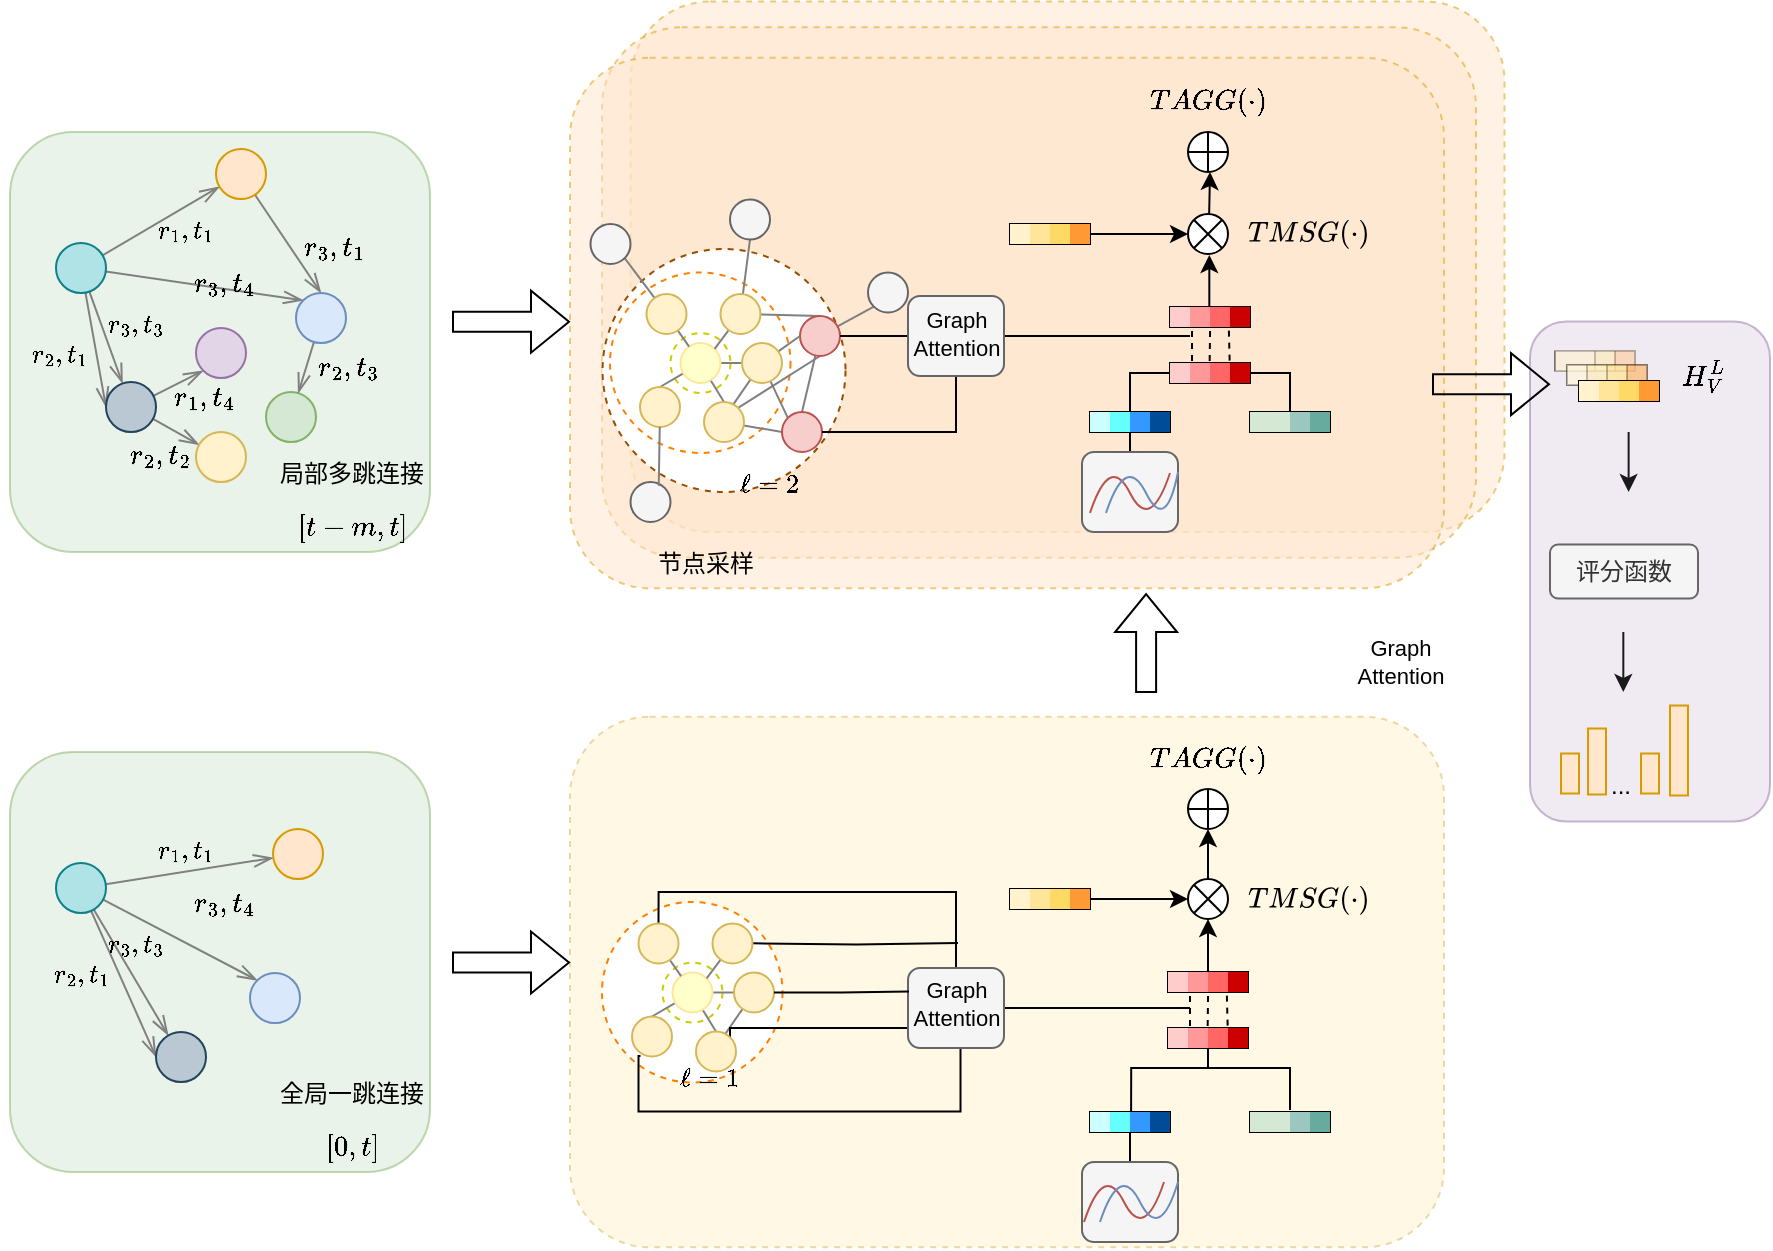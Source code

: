 <mxfile version="26.2.13" pages="6">
  <diagram name="第 1 页" id="hVekqMDqbVcK95e6SjbK">
    <mxGraphModel dx="1130" dy="720" grid="1" gridSize="10" guides="1" tooltips="1" connect="1" arrows="1" fold="1" page="1" pageScale="1" pageWidth="827" pageHeight="1169" math="1" shadow="0">
      <root>
        <mxCell id="0" />
        <mxCell id="1" parent="0" />
        <mxCell id="vuWxakHAS0vHm0co6ld1-278" value="" style="rounded=1;whiteSpace=wrap;html=1;fontFamily=Helvetica;fontSize=12;labelBackgroundColor=default;strokeColor=#d6b656;fillColor=#fff2cc;dashed=1;opacity=50;" parent="1" vertex="1">
          <mxGeometry x="760" y="692.38" width="437" height="265.25" as="geometry" />
        </mxCell>
        <mxCell id="vuWxakHAS0vHm0co6ld1-277" value="" style="rounded=1;whiteSpace=wrap;html=1;fontFamily=Helvetica;fontSize=12;labelBackgroundColor=default;strokeColor=#d79b00;fillColor=#ffe6cc;dashed=1;opacity=50;" parent="1" vertex="1">
          <mxGeometry x="790.25" y="334.75" width="437" height="265.25" as="geometry" />
        </mxCell>
        <mxCell id="vuWxakHAS0vHm0co6ld1-276" value="" style="rounded=1;whiteSpace=wrap;html=1;fontFamily=Helvetica;fontSize=12;labelBackgroundColor=default;strokeColor=#d79b00;fillColor=#ffe6cc;dashed=1;opacity=50;" parent="1" vertex="1">
          <mxGeometry x="776" y="347.62" width="437" height="265.25" as="geometry" />
        </mxCell>
        <mxCell id="9_Gs6y5gMMaMQOYIU1uz-2" value="" style="rounded=1;whiteSpace=wrap;html=1;fontFamily=Helvetica;fontSize=12;labelBackgroundColor=default;fillColor=#d5e8d4;strokeColor=#82b366;fillStyle=auto;opacity=50;" parent="1" vertex="1">
          <mxGeometry x="480" y="400" width="210" height="210" as="geometry" />
        </mxCell>
        <mxCell id="9_Gs6y5gMMaMQOYIU1uz-60" style="edgeStyle=none;shape=connector;rounded=0;orthogonalLoop=1;jettySize=auto;html=1;strokeColor=#808080;strokeWidth=1;align=center;verticalAlign=middle;fontFamily=Helvetica;fontSize=12;fontColor=default;labelBackgroundColor=default;startSize=8;endArrow=openThin;endFill=0;endSize=8;" parent="1" source="9_Gs6y5gMMaMQOYIU1uz-5" target="9_Gs6y5gMMaMQOYIU1uz-13" edge="1">
          <mxGeometry relative="1" as="geometry" />
        </mxCell>
        <mxCell id="9_Gs6y5gMMaMQOYIU1uz-61" style="edgeStyle=none;shape=connector;rounded=0;orthogonalLoop=1;jettySize=auto;html=1;strokeColor=#808080;strokeWidth=1;align=center;verticalAlign=middle;fontFamily=Helvetica;fontSize=12;fontColor=default;labelBackgroundColor=default;startSize=8;endArrow=openThin;endFill=0;endSize=8;" parent="1" source="9_Gs6y5gMMaMQOYIU1uz-5" target="9_Gs6y5gMMaMQOYIU1uz-8" edge="1">
          <mxGeometry relative="1" as="geometry" />
        </mxCell>
        <mxCell id="9_Gs6y5gMMaMQOYIU1uz-62" style="edgeStyle=none;shape=connector;rounded=0;orthogonalLoop=1;jettySize=auto;html=1;entryX=0;entryY=0;entryDx=0;entryDy=0;strokeColor=#808080;strokeWidth=1;align=center;verticalAlign=middle;fontFamily=Helvetica;fontSize=12;fontColor=default;labelBackgroundColor=default;startSize=8;endArrow=openThin;endFill=0;endSize=8;" parent="1" source="9_Gs6y5gMMaMQOYIU1uz-5" target="9_Gs6y5gMMaMQOYIU1uz-21" edge="1">
          <mxGeometry relative="1" as="geometry" />
        </mxCell>
        <mxCell id="9_Gs6y5gMMaMQOYIU1uz-65" style="edgeStyle=none;shape=connector;rounded=0;orthogonalLoop=1;jettySize=auto;html=1;entryX=0;entryY=0.5;entryDx=0;entryDy=0;strokeColor=#808080;strokeWidth=1;align=center;verticalAlign=middle;fontFamily=Helvetica;fontSize=12;fontColor=default;labelBackgroundColor=default;startSize=8;endArrow=openThin;endFill=0;endSize=8;" parent="1" source="9_Gs6y5gMMaMQOYIU1uz-5" target="9_Gs6y5gMMaMQOYIU1uz-13" edge="1">
          <mxGeometry relative="1" as="geometry" />
        </mxCell>
        <mxCell id="9_Gs6y5gMMaMQOYIU1uz-5" value="" style="ellipse;whiteSpace=wrap;html=1;aspect=fixed;fillColor=#b0e3e6;strokeColor=#0e8088;" parent="1" vertex="1">
          <mxGeometry x="503" y="455.5" width="25" height="25" as="geometry" />
        </mxCell>
        <mxCell id="9_Gs6y5gMMaMQOYIU1uz-64" style="edgeStyle=none;shape=connector;rounded=0;orthogonalLoop=1;jettySize=auto;html=1;entryX=0.5;entryY=0;entryDx=0;entryDy=0;strokeColor=#808080;strokeWidth=1;align=center;verticalAlign=middle;fontFamily=Helvetica;fontSize=12;fontColor=default;labelBackgroundColor=default;startSize=8;endArrow=openThin;endFill=0;endSize=8;" parent="1" source="9_Gs6y5gMMaMQOYIU1uz-8" target="9_Gs6y5gMMaMQOYIU1uz-21" edge="1">
          <mxGeometry relative="1" as="geometry" />
        </mxCell>
        <mxCell id="9_Gs6y5gMMaMQOYIU1uz-8" value="" style="ellipse;whiteSpace=wrap;html=1;aspect=fixed;fillColor=#ffe6cc;strokeColor=#d79b00;" parent="1" vertex="1">
          <mxGeometry x="583" y="408.5" width="25" height="25" as="geometry" />
        </mxCell>
        <mxCell id="9_Gs6y5gMMaMQOYIU1uz-66" style="edgeStyle=none;shape=connector;rounded=0;orthogonalLoop=1;jettySize=auto;html=1;entryX=0;entryY=1;entryDx=0;entryDy=0;strokeColor=#808080;strokeWidth=1;align=center;verticalAlign=middle;fontFamily=Helvetica;fontSize=12;fontColor=default;labelBackgroundColor=default;startSize=8;endArrow=openThin;endFill=0;endSize=8;" parent="1" source="9_Gs6y5gMMaMQOYIU1uz-13" target="9_Gs6y5gMMaMQOYIU1uz-18" edge="1">
          <mxGeometry relative="1" as="geometry" />
        </mxCell>
        <mxCell id="9_Gs6y5gMMaMQOYIU1uz-69" style="edgeStyle=none;shape=connector;rounded=0;orthogonalLoop=1;jettySize=auto;html=1;strokeColor=#808080;strokeWidth=1;align=center;verticalAlign=middle;fontFamily=Helvetica;fontSize=12;fontColor=default;labelBackgroundColor=default;startSize=8;endArrow=openThin;endFill=0;endSize=8;" parent="1" source="9_Gs6y5gMMaMQOYIU1uz-13" target="9_Gs6y5gMMaMQOYIU1uz-68" edge="1">
          <mxGeometry relative="1" as="geometry" />
        </mxCell>
        <mxCell id="9_Gs6y5gMMaMQOYIU1uz-13" value="" style="ellipse;whiteSpace=wrap;html=1;aspect=fixed;fillColor=#bac8d3;strokeColor=#23445d;" parent="1" vertex="1">
          <mxGeometry x="528" y="525" width="25" height="25" as="geometry" />
        </mxCell>
        <mxCell id="9_Gs6y5gMMaMQOYIU1uz-16" value="" style="ellipse;whiteSpace=wrap;html=1;aspect=fixed;fillColor=#d5e8d4;strokeColor=#82b366;" parent="1" vertex="1">
          <mxGeometry x="608" y="530" width="25" height="25" as="geometry" />
        </mxCell>
        <mxCell id="9_Gs6y5gMMaMQOYIU1uz-18" value="" style="ellipse;whiteSpace=wrap;html=1;aspect=fixed;fillColor=#e1d5e7;strokeColor=#9673a6;" parent="1" vertex="1">
          <mxGeometry x="573" y="498" width="25" height="25" as="geometry" />
        </mxCell>
        <mxCell id="9_Gs6y5gMMaMQOYIU1uz-63" style="edgeStyle=none;shape=connector;rounded=0;orthogonalLoop=1;jettySize=auto;html=1;strokeColor=#808080;strokeWidth=1;align=center;verticalAlign=middle;fontFamily=Helvetica;fontSize=12;fontColor=default;labelBackgroundColor=default;startSize=8;endArrow=openThin;endFill=0;endSize=8;" parent="1" source="9_Gs6y5gMMaMQOYIU1uz-21" target="9_Gs6y5gMMaMQOYIU1uz-16" edge="1">
          <mxGeometry relative="1" as="geometry" />
        </mxCell>
        <mxCell id="9_Gs6y5gMMaMQOYIU1uz-21" value="" style="ellipse;whiteSpace=wrap;html=1;aspect=fixed;fillColor=#dae8fc;strokeColor=#6c8ebf;" parent="1" vertex="1">
          <mxGeometry x="623" y="480.5" width="25" height="25" as="geometry" />
        </mxCell>
        <mxCell id="9_Gs6y5gMMaMQOYIU1uz-24" value="$$r_2,t_1$$" style="text;html=1;align=center;verticalAlign=middle;whiteSpace=wrap;rounded=0;fontFamily=Helvetica;fontSize=11;fontColor=default;labelBackgroundColor=none;rotation=0;" parent="1" vertex="1">
          <mxGeometry x="485.5" y="501" width="38" height="19" as="geometry" />
        </mxCell>
        <mxCell id="9_Gs6y5gMMaMQOYIU1uz-25" value="$$r_1,t_1$$" style="text;html=1;align=center;verticalAlign=middle;whiteSpace=wrap;rounded=0;fontFamily=Helvetica;fontSize=11;fontColor=default;labelBackgroundColor=none;" parent="1" vertex="1">
          <mxGeometry x="538" y="433.5" width="60" height="30" as="geometry" />
        </mxCell>
        <mxCell id="9_Gs6y5gMMaMQOYIU1uz-27" value="$$r_3,t_3$$" style="text;html=1;align=center;verticalAlign=middle;whiteSpace=wrap;rounded=0;fontFamily=Helvetica;fontSize=11;fontColor=default;labelBackgroundColor=none;" parent="1" vertex="1">
          <mxGeometry x="513" y="480.5" width="60" height="30" as="geometry" />
        </mxCell>
        <mxCell id="9_Gs6y5gMMaMQOYIU1uz-33" value="$$r_2,t_3$$" style="text;whiteSpace=wrap;html=1;" parent="1" vertex="1">
          <mxGeometry x="632" y="492" width="45" height="37" as="geometry" />
        </mxCell>
        <mxCell id="9_Gs6y5gMMaMQOYIU1uz-34" value="$$r_3,t_1$$" style="text;whiteSpace=wrap;html=1;" parent="1" vertex="1">
          <mxGeometry x="625" y="432" width="52" height="23.5" as="geometry" />
        </mxCell>
        <mxCell id="9_Gs6y5gMMaMQOYIU1uz-36" value="$$r_2,t_2$$" style="text;whiteSpace=wrap;html=1;" parent="1" vertex="1">
          <mxGeometry x="538" y="536" width="35" height="13" as="geometry" />
        </mxCell>
        <mxCell id="9_Gs6y5gMMaMQOYIU1uz-37" value="局部多跳连接&lt;div&gt;$$[t-m,t]$$&lt;/div&gt;" style="text;html=1;align=center;verticalAlign=middle;whiteSpace=wrap;rounded=0;fontFamily=Helvetica;fontSize=12;fontColor=default;labelBackgroundColor=none;" parent="1" vertex="1">
          <mxGeometry x="588" y="575" width="126" height="30" as="geometry" />
        </mxCell>
        <mxCell id="9_Gs6y5gMMaMQOYIU1uz-68" value="" style="ellipse;whiteSpace=wrap;html=1;aspect=fixed;fillColor=#fff2cc;strokeColor=#d6b656;" parent="1" vertex="1">
          <mxGeometry x="573" y="550" width="25" height="25" as="geometry" />
        </mxCell>
        <mxCell id="9_Gs6y5gMMaMQOYIU1uz-73" value="$$r_3,t_4$$" style="text;whiteSpace=wrap;html=1;" parent="1" vertex="1">
          <mxGeometry x="569.5" y="450" width="52" height="23.5" as="geometry" />
        </mxCell>
        <mxCell id="9_Gs6y5gMMaMQOYIU1uz-74" value="$$r_1,t_4$$" style="text;whiteSpace=wrap;html=1;" parent="1" vertex="1">
          <mxGeometry x="559.5" y="506.5" width="52" height="23.5" as="geometry" />
        </mxCell>
        <mxCell id="9_Gs6y5gMMaMQOYIU1uz-76" value="" style="rounded=1;whiteSpace=wrap;html=1;fontFamily=Helvetica;fontSize=12;labelBackgroundColor=default;fillColor=#d5e8d4;strokeColor=#82b366;fillStyle=auto;opacity=50;" parent="1" vertex="1">
          <mxGeometry x="480" y="710" width="210" height="210" as="geometry" />
        </mxCell>
        <mxCell id="9_Gs6y5gMMaMQOYIU1uz-77" style="edgeStyle=none;shape=connector;rounded=0;orthogonalLoop=1;jettySize=auto;html=1;strokeColor=#808080;strokeWidth=1;align=center;verticalAlign=middle;fontFamily=Helvetica;fontSize=12;fontColor=default;labelBackgroundColor=default;startSize=8;endArrow=openThin;endFill=0;endSize=8;" parent="1" source="9_Gs6y5gMMaMQOYIU1uz-81" target="9_Gs6y5gMMaMQOYIU1uz-86" edge="1">
          <mxGeometry relative="1" as="geometry" />
        </mxCell>
        <mxCell id="9_Gs6y5gMMaMQOYIU1uz-78" style="edgeStyle=none;shape=connector;rounded=0;orthogonalLoop=1;jettySize=auto;html=1;strokeColor=#808080;strokeWidth=1;align=center;verticalAlign=middle;fontFamily=Helvetica;fontSize=12;fontColor=default;labelBackgroundColor=default;startSize=8;endArrow=openThin;endFill=0;endSize=8;" parent="1" source="9_Gs6y5gMMaMQOYIU1uz-81" target="9_Gs6y5gMMaMQOYIU1uz-83" edge="1">
          <mxGeometry relative="1" as="geometry" />
        </mxCell>
        <mxCell id="9_Gs6y5gMMaMQOYIU1uz-79" style="edgeStyle=none;shape=connector;rounded=0;orthogonalLoop=1;jettySize=auto;html=1;entryX=0;entryY=0;entryDx=0;entryDy=0;strokeColor=#808080;strokeWidth=1;align=center;verticalAlign=middle;fontFamily=Helvetica;fontSize=12;fontColor=default;labelBackgroundColor=default;startSize=8;endArrow=openThin;endFill=0;endSize=8;" parent="1" source="9_Gs6y5gMMaMQOYIU1uz-81" target="9_Gs6y5gMMaMQOYIU1uz-90" edge="1">
          <mxGeometry relative="1" as="geometry" />
        </mxCell>
        <mxCell id="9_Gs6y5gMMaMQOYIU1uz-80" style="edgeStyle=none;shape=connector;rounded=0;orthogonalLoop=1;jettySize=auto;html=1;entryX=0;entryY=0.5;entryDx=0;entryDy=0;strokeColor=#808080;strokeWidth=1;align=center;verticalAlign=middle;fontFamily=Helvetica;fontSize=12;fontColor=default;labelBackgroundColor=default;startSize=8;endArrow=openThin;endFill=0;endSize=8;" parent="1" source="9_Gs6y5gMMaMQOYIU1uz-81" target="9_Gs6y5gMMaMQOYIU1uz-86" edge="1">
          <mxGeometry relative="1" as="geometry" />
        </mxCell>
        <mxCell id="9_Gs6y5gMMaMQOYIU1uz-81" value="" style="ellipse;whiteSpace=wrap;html=1;aspect=fixed;fillColor=#b0e3e6;strokeColor=#0e8088;" parent="1" vertex="1">
          <mxGeometry x="503" y="765.5" width="25" height="25" as="geometry" />
        </mxCell>
        <mxCell id="9_Gs6y5gMMaMQOYIU1uz-83" value="" style="ellipse;whiteSpace=wrap;html=1;aspect=fixed;fillColor=#ffe6cc;strokeColor=#d79b00;" parent="1" vertex="1">
          <mxGeometry x="611.5" y="748.5" width="25" height="25" as="geometry" />
        </mxCell>
        <mxCell id="9_Gs6y5gMMaMQOYIU1uz-86" value="" style="ellipse;whiteSpace=wrap;html=1;aspect=fixed;fillColor=#bac8d3;strokeColor=#23445d;" parent="1" vertex="1">
          <mxGeometry x="553" y="850" width="25" height="25" as="geometry" />
        </mxCell>
        <mxCell id="9_Gs6y5gMMaMQOYIU1uz-90" value="" style="ellipse;whiteSpace=wrap;html=1;aspect=fixed;fillColor=#dae8fc;strokeColor=#6c8ebf;" parent="1" vertex="1">
          <mxGeometry x="600" y="820.5" width="25" height="25" as="geometry" />
        </mxCell>
        <mxCell id="9_Gs6y5gMMaMQOYIU1uz-91" value="$$r_2,t_1$$" style="text;html=1;align=center;verticalAlign=middle;whiteSpace=wrap;rounded=0;fontFamily=Helvetica;fontSize=11;fontColor=default;labelBackgroundColor=none;rotation=0;" parent="1" vertex="1">
          <mxGeometry x="496.5" y="811" width="38" height="19" as="geometry" />
        </mxCell>
        <mxCell id="9_Gs6y5gMMaMQOYIU1uz-92" value="$$r_1,t_1$$" style="text;html=1;align=center;verticalAlign=middle;whiteSpace=wrap;rounded=0;fontFamily=Helvetica;fontSize=11;fontColor=default;labelBackgroundColor=none;" parent="1" vertex="1">
          <mxGeometry x="538" y="743.5" width="60" height="30" as="geometry" />
        </mxCell>
        <mxCell id="9_Gs6y5gMMaMQOYIU1uz-93" value="$$r_3,t_3$$" style="text;html=1;align=center;verticalAlign=middle;whiteSpace=wrap;rounded=0;fontFamily=Helvetica;fontSize=11;fontColor=default;labelBackgroundColor=none;" parent="1" vertex="1">
          <mxGeometry x="513" y="790.5" width="60" height="30" as="geometry" />
        </mxCell>
        <mxCell id="9_Gs6y5gMMaMQOYIU1uz-97" value="全局一跳连接&lt;div&gt;$$[0,t]$$&lt;/div&gt;" style="text;html=1;align=center;verticalAlign=middle;whiteSpace=wrap;rounded=0;fontFamily=Helvetica;fontSize=12;fontColor=default;labelBackgroundColor=none;" parent="1" vertex="1">
          <mxGeometry x="588" y="885" width="126" height="30" as="geometry" />
        </mxCell>
        <mxCell id="9_Gs6y5gMMaMQOYIU1uz-99" value="$$r_3,t_4$$" style="text;whiteSpace=wrap;html=1;" parent="1" vertex="1">
          <mxGeometry x="569.5" y="760" width="52" height="23.5" as="geometry" />
        </mxCell>
        <mxCell id="vuWxakHAS0vHm0co6ld1-11" value="" style="rounded=1;whiteSpace=wrap;html=1;fontFamily=Helvetica;fontSize=12;labelBackgroundColor=default;strokeColor=#d79b00;fillColor=#ffe6cc;dashed=1;opacity=50;" parent="1" vertex="1">
          <mxGeometry x="760" y="362.87" width="437" height="265.25" as="geometry" />
        </mxCell>
        <mxCell id="vuWxakHAS0vHm0co6ld1-18" style="edgeStyle=orthogonalEdgeStyle;rounded=0;orthogonalLoop=1;jettySize=auto;html=1;entryX=0.514;entryY=-0.007;entryDx=0;entryDy=0;fontSize=12;startSize=8;endSize=8;endArrow=none;endFill=0;entryPerimeter=0;" parent="1" source="vuWxakHAS0vHm0co6ld1-19" target="vuWxakHAS0vHm0co6ld1-106" edge="1">
          <mxGeometry relative="1" as="geometry">
            <Array as="points">
              <mxPoint x="1079" y="868" />
              <mxPoint x="1041" y="868" />
            </Array>
            <mxPoint x="1040" y="884" as="targetPoint" />
          </mxGeometry>
        </mxCell>
        <mxCell id="vuWxakHAS0vHm0co6ld1-19" value="" style="shape=table;startSize=0;container=1;collapsible=0;childLayout=tableLayout;fontSize=16;" parent="1" vertex="1">
          <mxGeometry x="1059" y="848" width="40" height="10" as="geometry" />
        </mxCell>
        <mxCell id="vuWxakHAS0vHm0co6ld1-20" value="" style="shape=tableRow;horizontal=0;startSize=0;swimlaneHead=0;swimlaneBody=0;strokeColor=inherit;top=0;left=0;bottom=0;right=0;collapsible=0;dropTarget=0;fillColor=none;points=[[0,0.5],[1,0.5]];portConstraint=eastwest;fontSize=16;" parent="vuWxakHAS0vHm0co6ld1-19" vertex="1">
          <mxGeometry width="40" height="10" as="geometry" />
        </mxCell>
        <mxCell id="vuWxakHAS0vHm0co6ld1-21" value="" style="shape=partialRectangle;html=1;whiteSpace=wrap;connectable=0;strokeColor=#d6b656;overflow=hidden;fillColor=#FFCCCC;top=0;left=0;bottom=0;right=0;pointerEvents=1;fontSize=16;" parent="vuWxakHAS0vHm0co6ld1-20" vertex="1">
          <mxGeometry width="10" height="10" as="geometry">
            <mxRectangle width="10" height="10" as="alternateBounds" />
          </mxGeometry>
        </mxCell>
        <mxCell id="vuWxakHAS0vHm0co6ld1-22" value="" style="shape=partialRectangle;html=1;whiteSpace=wrap;connectable=0;strokeColor=#d6b656;overflow=hidden;fillColor=#FF9999;top=0;left=0;bottom=0;right=0;pointerEvents=1;fontSize=16;" parent="vuWxakHAS0vHm0co6ld1-20" vertex="1">
          <mxGeometry x="10" width="10" height="10" as="geometry">
            <mxRectangle width="10" height="10" as="alternateBounds" />
          </mxGeometry>
        </mxCell>
        <mxCell id="vuWxakHAS0vHm0co6ld1-23" value="" style="shape=partialRectangle;html=1;whiteSpace=wrap;connectable=0;strokeColor=#d6b656;overflow=hidden;fillColor=#FF6666;top=0;left=0;bottom=0;right=0;pointerEvents=1;fontSize=16;" parent="vuWxakHAS0vHm0co6ld1-20" vertex="1">
          <mxGeometry x="20" width="10" height="10" as="geometry">
            <mxRectangle width="10" height="10" as="alternateBounds" />
          </mxGeometry>
        </mxCell>
        <mxCell id="vuWxakHAS0vHm0co6ld1-24" style="shape=partialRectangle;html=1;whiteSpace=wrap;connectable=0;strokeColor=#333300;overflow=hidden;fillColor=#CC0000;top=0;left=0;bottom=0;right=0;pointerEvents=1;fontSize=16;" parent="vuWxakHAS0vHm0co6ld1-20" vertex="1">
          <mxGeometry x="30" width="10" height="10" as="geometry">
            <mxRectangle width="10" height="10" as="alternateBounds" />
          </mxGeometry>
        </mxCell>
        <mxCell id="vuWxakHAS0vHm0co6ld1-31" style="edgeStyle=orthogonalEdgeStyle;rounded=0;orthogonalLoop=1;jettySize=auto;html=1;fontSize=12;startSize=8;endSize=8;endArrow=none;endFill=0;" parent="1" source="vuWxakHAS0vHm0co6ld1-19" edge="1">
          <mxGeometry relative="1" as="geometry">
            <Array as="points">
              <mxPoint x="1079" y="868" />
              <mxPoint x="1120" y="868" />
              <mxPoint x="1120" y="884" />
              <mxPoint x="1120" y="884" />
            </Array>
            <mxPoint x="1120" y="889" as="targetPoint" />
          </mxGeometry>
        </mxCell>
        <mxCell id="vuWxakHAS0vHm0co6ld1-35" style="edgeStyle=orthogonalEdgeStyle;rounded=0;orthogonalLoop=1;jettySize=auto;html=1;entryX=0.5;entryY=1;entryDx=0;entryDy=0;" parent="1" source="vuWxakHAS0vHm0co6ld1-36" target="vuWxakHAS0vHm0co6ld1-63" edge="1">
          <mxGeometry relative="1" as="geometry" />
        </mxCell>
        <mxCell id="vuWxakHAS0vHm0co6ld1-36" value="" style="shape=sumEllipse;perimeter=ellipsePerimeter;whiteSpace=wrap;html=1;backgroundOutline=1;fontFamily=Helvetica;fontSize=12;fontColor=default;labelBackgroundColor=default;" parent="1" vertex="1">
          <mxGeometry x="1069" y="773.5" width="20" height="20" as="geometry" />
        </mxCell>
        <mxCell id="vuWxakHAS0vHm0co6ld1-314" style="edgeStyle=orthogonalEdgeStyle;shape=connector;rounded=0;orthogonalLoop=1;jettySize=auto;html=1;entryX=0;entryY=0.5;entryDx=0;entryDy=0;strokeColor=#000000;align=center;verticalAlign=middle;fontFamily=Helvetica;fontSize=11;fontColor=default;labelBackgroundColor=default;endArrow=classic;endFill=1;" parent="1" source="vuWxakHAS0vHm0co6ld1-316" target="vuWxakHAS0vHm0co6ld1-36" edge="1">
          <mxGeometry relative="1" as="geometry">
            <mxPoint x="1010" y="779.6" as="sourcePoint" />
          </mxGeometry>
        </mxCell>
        <mxCell id="vuWxakHAS0vHm0co6ld1-49" value="&lt;svg xmlns=&quot;http://www.w3.org/2000/svg&quot; width=&quot;9.597ex&quot; height=&quot;2.262ex&quot; role=&quot;img&quot; viewBox=&quot;0 -750 4242 1000&quot; xmlns:xlink=&quot;http://www.w3.org/1999/xlink&quot; style=&quot;vertical-align: -0.566ex;&quot;&gt;&lt;defs&gt;&lt;path id=&quot;MJX-11-TEX-I-1D447&quot; d=&quot;M40 437Q21 437 21 445Q21 450 37 501T71 602L88 651Q93 669 101 677H569H659Q691 677 697 676T704 667Q704 661 687 553T668 444Q668 437 649 437Q640 437 637 437T631 442L629 445Q629 451 635 490T641 551Q641 586 628 604T573 629Q568 630 515 631Q469 631 457 630T439 622Q438 621 368 343T298 60Q298 48 386 46Q418 46 427 45T436 36Q436 31 433 22Q429 4 424 1L422 0Q419 0 415 0Q410 0 363 1T228 2Q99 2 64 0H49Q43 6 43 9T45 27Q49 40 55 46H83H94Q174 46 189 55Q190 56 191 56Q196 59 201 76T241 233Q258 301 269 344Q339 619 339 625Q339 630 310 630H279Q212 630 191 624Q146 614 121 583T67 467Q60 445 57 441T43 437H40Z&quot;&gt;&lt;/path&gt;&lt;path id=&quot;MJX-11-TEX-I-1D440&quot; d=&quot;M289 629Q289 635 232 637Q208 637 201 638T194 648Q194 649 196 659Q197 662 198 666T199 671T201 676T203 679T207 681T212 683T220 683T232 684Q238 684 262 684T307 683Q386 683 398 683T414 678Q415 674 451 396L487 117L510 154Q534 190 574 254T662 394Q837 673 839 675Q840 676 842 678T846 681L852 683H948Q965 683 988 683T1017 684Q1051 684 1051 673Q1051 668 1048 656T1045 643Q1041 637 1008 637Q968 636 957 634T939 623Q936 618 867 340T797 59Q797 55 798 54T805 50T822 48T855 46H886Q892 37 892 35Q892 19 885 5Q880 0 869 0Q864 0 828 1T736 2Q675 2 644 2T609 1Q592 1 592 11Q592 13 594 25Q598 41 602 43T625 46Q652 46 685 49Q699 52 704 61Q706 65 742 207T813 490T848 631L654 322Q458 10 453 5Q451 4 449 3Q444 0 433 0Q418 0 415 7Q413 11 374 317L335 624L267 354Q200 88 200 79Q206 46 272 46H282Q288 41 289 37T286 19Q282 3 278 1Q274 0 267 0Q265 0 255 0T221 1T157 2Q127 2 95 1T58 0Q43 0 39 2T35 11Q35 13 38 25T43 40Q45 46 65 46Q135 46 154 86Q158 92 223 354T289 629Z&quot;&gt;&lt;/path&gt;&lt;path id=&quot;MJX-11-TEX-I-1D446&quot; d=&quot;M308 24Q367 24 416 76T466 197Q466 260 414 284Q308 311 278 321T236 341Q176 383 176 462Q176 523 208 573T273 648Q302 673 343 688T407 704H418H425Q521 704 564 640Q565 640 577 653T603 682T623 704Q624 704 627 704T632 705Q645 705 645 698T617 577T585 459T569 456Q549 456 549 465Q549 471 550 475Q550 478 551 494T553 520Q553 554 544 579T526 616T501 641Q465 662 419 662Q362 662 313 616T263 510Q263 480 278 458T319 427Q323 425 389 408T456 390Q490 379 522 342T554 242Q554 216 546 186Q541 164 528 137T492 78T426 18T332 -20Q320 -22 298 -22Q199 -22 144 33L134 44L106 13Q83 -14 78 -18T65 -22Q52 -22 52 -14Q52 -11 110 221Q112 227 130 227H143Q149 221 149 216Q149 214 148 207T144 186T142 153Q144 114 160 87T203 47T255 29T308 24Z&quot;&gt;&lt;/path&gt;&lt;path id=&quot;MJX-11-TEX-I-1D43A&quot; d=&quot;M50 252Q50 367 117 473T286 641T490 704Q580 704 633 653Q642 643 648 636T656 626L657 623Q660 623 684 649Q691 655 699 663T715 679T725 690L740 705H746Q760 705 760 698Q760 694 728 561Q692 422 692 421Q690 416 687 415T669 413H653Q647 419 647 422Q647 423 648 429T650 449T651 481Q651 552 619 605T510 659Q492 659 471 656T418 643T357 615T294 567T236 496T189 394T158 260Q156 242 156 221Q156 173 170 136T206 79T256 45T308 28T353 24Q407 24 452 47T514 106Q517 114 529 161T541 214Q541 222 528 224T468 227H431Q425 233 425 235T427 254Q431 267 437 273H454Q494 271 594 271Q634 271 659 271T695 272T707 272Q721 272 721 263Q721 261 719 249Q714 230 709 228Q706 227 694 227Q674 227 653 224Q646 221 643 215T629 164Q620 131 614 108Q589 6 586 3Q584 1 581 1Q571 1 553 21T530 52Q530 53 528 52T522 47Q448 -22 322 -22Q201 -22 126 55T50 252Z&quot;&gt;&lt;/path&gt;&lt;path id=&quot;MJX-11-TEX-N-28&quot; d=&quot;M94 250Q94 319 104 381T127 488T164 576T202 643T244 695T277 729T302 750H315H319Q333 750 333 741Q333 738 316 720T275 667T226 581T184 443T167 250T184 58T225 -81T274 -167T316 -220T333 -241Q333 -250 318 -250H315H302L274 -226Q180 -141 137 -14T94 250Z&quot;&gt;&lt;/path&gt;&lt;path id=&quot;MJX-11-TEX-N-22C5&quot; d=&quot;M78 250Q78 274 95 292T138 310Q162 310 180 294T199 251Q199 226 182 208T139 190T96 207T78 250Z&quot;&gt;&lt;/path&gt;&lt;path id=&quot;MJX-11-TEX-N-29&quot; d=&quot;M60 749L64 750Q69 750 74 750H86L114 726Q208 641 251 514T294 250Q294 182 284 119T261 12T224 -76T186 -143T145 -194T113 -227T90 -246Q87 -249 86 -250H74Q66 -250 63 -250T58 -247T55 -238Q56 -237 66 -225Q221 -64 221 250T66 725Q56 737 55 738Q55 746 60 749Z&quot;&gt;&lt;/path&gt;&lt;/defs&gt;&lt;g stroke=&quot;currentColor&quot; fill=&quot;currentColor&quot; stroke-width=&quot;0&quot; transform=&quot;scale(1,-1)&quot;&gt;&lt;g data-mml-node=&quot;math&quot;&gt;&lt;g data-mml-node=&quot;mi&quot;&gt;&lt;use data-c=&quot;1D447&quot; xlink:href=&quot;#MJX-11-TEX-I-1D447&quot;&gt;&lt;/use&gt;&lt;/g&gt;&lt;g data-mml-node=&quot;mi&quot; transform=&quot;translate(704,0)&quot;&gt;&lt;use data-c=&quot;1D440&quot; xlink:href=&quot;#MJX-11-TEX-I-1D440&quot;&gt;&lt;/use&gt;&lt;/g&gt;&lt;g data-mml-node=&quot;mi&quot; transform=&quot;translate(1755,0)&quot;&gt;&lt;use data-c=&quot;1D446&quot; xlink:href=&quot;#MJX-11-TEX-I-1D446&quot;&gt;&lt;/use&gt;&lt;/g&gt;&lt;g data-mml-node=&quot;mi&quot; transform=&quot;translate(2400,0)&quot;&gt;&lt;use data-c=&quot;1D43A&quot; xlink:href=&quot;#MJX-11-TEX-I-1D43A&quot;&gt;&lt;/use&gt;&lt;/g&gt;&lt;g data-mml-node=&quot;mo&quot; transform=&quot;translate(3186,0)&quot;&gt;&lt;use data-c=&quot;28&quot; xlink:href=&quot;#MJX-11-TEX-N-28&quot;&gt;&lt;/use&gt;&lt;/g&gt;&lt;g data-mml-node=&quot;mo&quot; transform=&quot;translate(3575,0)&quot;&gt;&lt;use data-c=&quot;22C5&quot; xlink:href=&quot;#MJX-11-TEX-N-22C5&quot;&gt;&lt;/use&gt;&lt;/g&gt;&lt;g data-mml-node=&quot;mo&quot; transform=&quot;translate(3853,0)&quot;&gt;&lt;use data-c=&quot;29&quot; xlink:href=&quot;#MJX-11-TEX-N-29&quot;&gt;&lt;/use&gt;&lt;/g&gt;&lt;/g&gt;&lt;/g&gt;&lt;/svg&gt;" style="text;html=1;align=center;verticalAlign=middle;whiteSpace=wrap;rounded=0;fontFamily=Helvetica;fontSize=12;fontColor=default;labelBackgroundColor=none;" parent="1" vertex="1">
          <mxGeometry x="1099" y="768.5" width="60" height="30" as="geometry" />
        </mxCell>
        <mxCell id="vuWxakHAS0vHm0co6ld1-50" value="&lt;b&gt;$$TAGG(\cdot)$$&lt;/b&gt;" style="text;html=1;align=center;verticalAlign=middle;whiteSpace=wrap;rounded=0;fontFamily=Helvetica;fontSize=12;fontColor=default;labelBackgroundColor=none;" parent="1" vertex="1">
          <mxGeometry x="1049" y="698.5" width="60" height="30" as="geometry" />
        </mxCell>
        <mxCell id="vuWxakHAS0vHm0co6ld1-51" style="edgeStyle=orthogonalEdgeStyle;rounded=0;orthogonalLoop=1;jettySize=auto;html=1;entryX=0.5;entryY=1;entryDx=0;entryDy=0;" parent="1" source="vuWxakHAS0vHm0co6ld1-52" target="vuWxakHAS0vHm0co6ld1-36" edge="1">
          <mxGeometry relative="1" as="geometry" />
        </mxCell>
        <mxCell id="vuWxakHAS0vHm0co6ld1-52" value="" style="shape=table;startSize=0;container=1;collapsible=0;childLayout=tableLayout;fontSize=16;" parent="1" vertex="1">
          <mxGeometry x="1059" y="820" width="40" height="10" as="geometry" />
        </mxCell>
        <mxCell id="vuWxakHAS0vHm0co6ld1-53" value="" style="shape=tableRow;horizontal=0;startSize=0;swimlaneHead=0;swimlaneBody=0;strokeColor=inherit;top=0;left=0;bottom=0;right=0;collapsible=0;dropTarget=0;fillColor=none;points=[[0,0.5],[1,0.5]];portConstraint=eastwest;fontSize=16;" parent="vuWxakHAS0vHm0co6ld1-52" vertex="1">
          <mxGeometry width="40" height="10" as="geometry" />
        </mxCell>
        <mxCell id="vuWxakHAS0vHm0co6ld1-54" value="" style="shape=partialRectangle;html=1;whiteSpace=wrap;connectable=0;strokeColor=#d6b656;overflow=hidden;fillColor=#FFCCCC;top=0;left=0;bottom=0;right=0;pointerEvents=1;fontSize=16;" parent="vuWxakHAS0vHm0co6ld1-53" vertex="1">
          <mxGeometry width="10" height="10" as="geometry">
            <mxRectangle width="10" height="10" as="alternateBounds" />
          </mxGeometry>
        </mxCell>
        <mxCell id="vuWxakHAS0vHm0co6ld1-55" value="" style="shape=partialRectangle;html=1;whiteSpace=wrap;connectable=0;strokeColor=#d6b656;overflow=hidden;fillColor=#FF9999;top=0;left=0;bottom=0;right=0;pointerEvents=1;fontSize=16;" parent="vuWxakHAS0vHm0co6ld1-53" vertex="1">
          <mxGeometry x="10" width="10" height="10" as="geometry">
            <mxRectangle width="10" height="10" as="alternateBounds" />
          </mxGeometry>
        </mxCell>
        <mxCell id="vuWxakHAS0vHm0co6ld1-56" value="" style="shape=partialRectangle;html=1;whiteSpace=wrap;connectable=0;strokeColor=#d6b656;overflow=hidden;fillColor=#FF6666;top=0;left=0;bottom=0;right=0;pointerEvents=1;fontSize=16;" parent="vuWxakHAS0vHm0co6ld1-53" vertex="1">
          <mxGeometry x="20" width="10" height="10" as="geometry">
            <mxRectangle width="10" height="10" as="alternateBounds" />
          </mxGeometry>
        </mxCell>
        <mxCell id="vuWxakHAS0vHm0co6ld1-57" style="shape=partialRectangle;html=1;whiteSpace=wrap;connectable=0;strokeColor=#333300;overflow=hidden;fillColor=#CC0000;top=0;left=0;bottom=0;right=0;pointerEvents=1;fontSize=16;" parent="vuWxakHAS0vHm0co6ld1-53" vertex="1">
          <mxGeometry x="30" width="10" height="10" as="geometry">
            <mxRectangle width="10" height="10" as="alternateBounds" />
          </mxGeometry>
        </mxCell>
        <mxCell id="vuWxakHAS0vHm0co6ld1-63" value="" style="shape=orEllipse;perimeter=ellipsePerimeter;whiteSpace=wrap;html=1;backgroundOutline=1;" parent="1" vertex="1">
          <mxGeometry x="1069" y="728.5" width="20" height="20" as="geometry" />
        </mxCell>
        <mxCell id="vuWxakHAS0vHm0co6ld1-64" value="" style="endArrow=none;dashed=1;html=1;rounded=0;" parent="1" edge="1">
          <mxGeometry width="50" height="50" relative="1" as="geometry">
            <mxPoint x="1070" y="847" as="sourcePoint" />
            <mxPoint x="1070" y="830" as="targetPoint" />
          </mxGeometry>
        </mxCell>
        <mxCell id="vuWxakHAS0vHm0co6ld1-66" value="" style="endArrow=none;dashed=1;html=1;rounded=0;exitX=0.25;exitY=0;exitDx=0;exitDy=0;entryX=0.501;entryY=1.136;entryDx=0;entryDy=0;entryPerimeter=0;" parent="1" target="vuWxakHAS0vHm0co6ld1-53" edge="1">
          <mxGeometry width="50" height="50" relative="1" as="geometry">
            <mxPoint x="1078.83" y="847" as="sourcePoint" />
            <mxPoint x="1080" y="830" as="targetPoint" />
          </mxGeometry>
        </mxCell>
        <mxCell id="vuWxakHAS0vHm0co6ld1-65" value="" style="endArrow=none;dashed=1;html=1;rounded=0;entryX=0.746;entryY=-0.051;entryDx=0;entryDy=0;entryPerimeter=0;exitX=0.736;exitY=1.181;exitDx=0;exitDy=0;exitPerimeter=0;" parent="1" source="vuWxakHAS0vHm0co6ld1-53" target="vuWxakHAS0vHm0co6ld1-20" edge="1">
          <mxGeometry width="50" height="50" relative="1" as="geometry">
            <mxPoint x="1088.28" y="851.3" as="sourcePoint" />
            <mxPoint x="1087.28" y="833.3" as="targetPoint" />
          </mxGeometry>
        </mxCell>
        <mxCell id="vuWxakHAS0vHm0co6ld1-280" style="edgeStyle=orthogonalEdgeStyle;shape=connector;rounded=0;orthogonalLoop=1;jettySize=auto;html=1;strokeColor=#000000;align=center;verticalAlign=middle;fontFamily=Helvetica;fontSize=11;fontColor=default;labelBackgroundColor=default;endArrow=none;endFill=0;" parent="1" source="vuWxakHAS0vHm0co6ld1-96" edge="1">
          <mxGeometry relative="1" as="geometry">
            <mxPoint x="1040" y="910" as="targetPoint" />
          </mxGeometry>
        </mxCell>
        <mxCell id="vuWxakHAS0vHm0co6ld1-96" value="" style="rounded=1;whiteSpace=wrap;html=1;fontFamily=Helvetica;fontSize=11;fontColor=#333333;labelBackgroundColor=default;fillColor=#f5f5f5;strokeColor=#666666;" parent="1" vertex="1">
          <mxGeometry x="1016" y="915" width="48" height="40" as="geometry" />
        </mxCell>
        <mxCell id="vuWxakHAS0vHm0co6ld1-97" value="" style="endArrow=none;html=1;rounded=0;fontSize=12;startSize=8;endSize=8;curved=1;strokeColor=#b85450;align=center;verticalAlign=middle;fontFamily=Helvetica;fontColor=default;labelBackgroundColor=default;fillColor=#f8cecc;" parent="1" edge="1">
          <mxGeometry width="50" height="50" relative="1" as="geometry">
            <mxPoint x="1017" y="945" as="sourcePoint" />
            <mxPoint x="1057" y="925" as="targetPoint" />
            <Array as="points">
              <mxPoint x="1027" y="915" />
              <mxPoint x="1047" y="955" />
            </Array>
          </mxGeometry>
        </mxCell>
        <mxCell id="vuWxakHAS0vHm0co6ld1-98" value="" style="endArrow=none;html=1;rounded=0;fontSize=12;startSize=8;endSize=8;curved=1;strokeColor=#6c8ebf;align=center;verticalAlign=middle;fontFamily=Helvetica;fontColor=default;labelBackgroundColor=default;fillColor=#dae8fc;entryX=1;entryY=0.25;entryDx=0;entryDy=0;" parent="1" target="vuWxakHAS0vHm0co6ld1-96" edge="1">
          <mxGeometry width="50" height="50" relative="1" as="geometry">
            <mxPoint x="1025" y="945" as="sourcePoint" />
            <mxPoint x="1065" y="925" as="targetPoint" />
            <Array as="points">
              <mxPoint x="1035" y="915" />
              <mxPoint x="1055" y="955" />
            </Array>
          </mxGeometry>
        </mxCell>
        <mxCell id="vuWxakHAS0vHm0co6ld1-99" value="" style="shape=table;startSize=0;container=1;collapsible=0;childLayout=tableLayout;fontSize=16;" parent="1" vertex="1">
          <mxGeometry x="1100" y="890" width="40" height="10" as="geometry" />
        </mxCell>
        <mxCell id="vuWxakHAS0vHm0co6ld1-100" value="" style="shape=tableRow;horizontal=0;startSize=0;swimlaneHead=0;swimlaneBody=0;strokeColor=inherit;top=0;left=0;bottom=0;right=0;collapsible=0;dropTarget=0;fillColor=none;points=[[0,0.5],[1,0.5]];portConstraint=eastwest;fontSize=16;" parent="vuWxakHAS0vHm0co6ld1-99" vertex="1">
          <mxGeometry width="40" height="10" as="geometry" />
        </mxCell>
        <mxCell id="vuWxakHAS0vHm0co6ld1-101" value="" style="shape=partialRectangle;html=1;whiteSpace=wrap;connectable=0;strokeColor=#d6b656;overflow=hidden;fillColor=#D5E8D4;top=0;left=0;bottom=0;right=0;pointerEvents=1;fontSize=16;" parent="vuWxakHAS0vHm0co6ld1-100" vertex="1">
          <mxGeometry width="10" height="10" as="geometry">
            <mxRectangle width="10" height="10" as="alternateBounds" />
          </mxGeometry>
        </mxCell>
        <mxCell id="vuWxakHAS0vHm0co6ld1-102" value="" style="shape=partialRectangle;html=1;whiteSpace=wrap;connectable=0;strokeColor=#d6b656;overflow=hidden;fillColor=#D5E8D4;top=0;left=0;bottom=0;right=0;pointerEvents=1;fontSize=16;" parent="vuWxakHAS0vHm0co6ld1-100" vertex="1">
          <mxGeometry x="10" width="10" height="10" as="geometry">
            <mxRectangle width="10" height="10" as="alternateBounds" />
          </mxGeometry>
        </mxCell>
        <mxCell id="vuWxakHAS0vHm0co6ld1-103" value="" style="shape=partialRectangle;html=1;whiteSpace=wrap;connectable=0;strokeColor=#d6b656;overflow=hidden;fillColor=#9AC7BF;top=0;left=0;bottom=0;right=0;pointerEvents=1;fontSize=16;" parent="vuWxakHAS0vHm0co6ld1-100" vertex="1">
          <mxGeometry x="20" width="10" height="10" as="geometry">
            <mxRectangle width="10" height="10" as="alternateBounds" />
          </mxGeometry>
        </mxCell>
        <mxCell id="vuWxakHAS0vHm0co6ld1-104" style="shape=partialRectangle;html=1;whiteSpace=wrap;connectable=0;strokeColor=#333300;overflow=hidden;fillColor=#67AB9F;top=0;left=0;bottom=0;right=0;pointerEvents=1;fontSize=16;" parent="vuWxakHAS0vHm0co6ld1-100" vertex="1">
          <mxGeometry x="30" width="10" height="10" as="geometry">
            <mxRectangle width="10" height="10" as="alternateBounds" />
          </mxGeometry>
        </mxCell>
        <mxCell id="vuWxakHAS0vHm0co6ld1-105" value="" style="shape=table;startSize=0;container=1;collapsible=0;childLayout=tableLayout;fontSize=16;" parent="1" vertex="1">
          <mxGeometry x="1020" y="890" width="40" height="10" as="geometry" />
        </mxCell>
        <mxCell id="vuWxakHAS0vHm0co6ld1-106" value="" style="shape=tableRow;horizontal=0;startSize=0;swimlaneHead=0;swimlaneBody=0;strokeColor=inherit;top=0;left=0;bottom=0;right=0;collapsible=0;dropTarget=0;fillColor=none;points=[[0,0.5],[1,0.5]];portConstraint=eastwest;fontSize=16;" parent="vuWxakHAS0vHm0co6ld1-105" vertex="1">
          <mxGeometry width="40" height="10" as="geometry" />
        </mxCell>
        <mxCell id="vuWxakHAS0vHm0co6ld1-107" value="" style="shape=partialRectangle;html=1;whiteSpace=wrap;connectable=0;strokeColor=#d6b656;overflow=hidden;fillColor=#CCFFFF;top=0;left=0;bottom=0;right=0;pointerEvents=1;fontSize=16;" parent="vuWxakHAS0vHm0co6ld1-106" vertex="1">
          <mxGeometry width="10" height="10" as="geometry">
            <mxRectangle width="10" height="10" as="alternateBounds" />
          </mxGeometry>
        </mxCell>
        <mxCell id="vuWxakHAS0vHm0co6ld1-108" value="" style="shape=partialRectangle;html=1;whiteSpace=wrap;connectable=0;strokeColor=#d6b656;overflow=hidden;fillColor=#66FFFF;top=0;left=0;bottom=0;right=0;pointerEvents=1;fontSize=16;" parent="vuWxakHAS0vHm0co6ld1-106" vertex="1">
          <mxGeometry x="10" width="10" height="10" as="geometry">
            <mxRectangle width="10" height="10" as="alternateBounds" />
          </mxGeometry>
        </mxCell>
        <mxCell id="vuWxakHAS0vHm0co6ld1-109" value="" style="shape=partialRectangle;html=1;whiteSpace=wrap;connectable=0;strokeColor=#d6b656;overflow=hidden;fillColor=#3399FF;top=0;left=0;bottom=0;right=0;pointerEvents=1;fontSize=16;" parent="vuWxakHAS0vHm0co6ld1-106" vertex="1">
          <mxGeometry x="20" width="10" height="10" as="geometry">
            <mxRectangle width="10" height="10" as="alternateBounds" />
          </mxGeometry>
        </mxCell>
        <mxCell id="vuWxakHAS0vHm0co6ld1-110" style="shape=partialRectangle;html=1;whiteSpace=wrap;connectable=0;strokeColor=#333300;overflow=hidden;fillColor=#004C99;top=0;left=0;bottom=0;right=0;pointerEvents=1;fontSize=16;" parent="vuWxakHAS0vHm0co6ld1-106" vertex="1">
          <mxGeometry x="30" width="10" height="10" as="geometry">
            <mxRectangle width="10" height="10" as="alternateBounds" />
          </mxGeometry>
        </mxCell>
        <mxCell id="vuWxakHAS0vHm0co6ld1-165" value="&lt;span&gt;节点采样&lt;/span&gt;" style="text;html=1;align=center;verticalAlign=middle;whiteSpace=wrap;rounded=0;fontFamily=Helvetica;fontSize=12;fontColor=default;labelBackgroundColor=none;" parent="1" vertex="1">
          <mxGeometry x="798.25" y="600.5" width="60" height="30" as="geometry" />
        </mxCell>
        <mxCell id="vuWxakHAS0vHm0co6ld1-166" value="" style="shape=table;startSize=0;container=1;collapsible=0;childLayout=tableLayout;fontSize=16;" parent="1" vertex="1">
          <mxGeometry x="1020" y="540" width="40" height="10" as="geometry" />
        </mxCell>
        <mxCell id="vuWxakHAS0vHm0co6ld1-167" value="" style="shape=tableRow;horizontal=0;startSize=0;swimlaneHead=0;swimlaneBody=0;strokeColor=inherit;top=0;left=0;bottom=0;right=0;collapsible=0;dropTarget=0;fillColor=none;points=[[0,0.5],[1,0.5]];portConstraint=eastwest;fontSize=16;" parent="vuWxakHAS0vHm0co6ld1-166" vertex="1">
          <mxGeometry width="40" height="10" as="geometry" />
        </mxCell>
        <mxCell id="vuWxakHAS0vHm0co6ld1-168" value="" style="shape=partialRectangle;html=1;whiteSpace=wrap;connectable=0;strokeColor=#d6b656;overflow=hidden;fillColor=#CCFFFF;top=0;left=0;bottom=0;right=0;pointerEvents=1;fontSize=16;" parent="vuWxakHAS0vHm0co6ld1-167" vertex="1">
          <mxGeometry width="10" height="10" as="geometry">
            <mxRectangle width="10" height="10" as="alternateBounds" />
          </mxGeometry>
        </mxCell>
        <mxCell id="vuWxakHAS0vHm0co6ld1-169" value="" style="shape=partialRectangle;html=1;whiteSpace=wrap;connectable=0;strokeColor=#d6b656;overflow=hidden;fillColor=#66FFFF;top=0;left=0;bottom=0;right=0;pointerEvents=1;fontSize=16;" parent="vuWxakHAS0vHm0co6ld1-167" vertex="1">
          <mxGeometry x="10" width="10" height="10" as="geometry">
            <mxRectangle width="10" height="10" as="alternateBounds" />
          </mxGeometry>
        </mxCell>
        <mxCell id="vuWxakHAS0vHm0co6ld1-170" value="" style="shape=partialRectangle;html=1;whiteSpace=wrap;connectable=0;strokeColor=#d6b656;overflow=hidden;fillColor=#3399FF;top=0;left=0;bottom=0;right=0;pointerEvents=1;fontSize=16;" parent="vuWxakHAS0vHm0co6ld1-167" vertex="1">
          <mxGeometry x="20" width="10" height="10" as="geometry">
            <mxRectangle width="10" height="10" as="alternateBounds" />
          </mxGeometry>
        </mxCell>
        <mxCell id="vuWxakHAS0vHm0co6ld1-171" style="shape=partialRectangle;html=1;whiteSpace=wrap;connectable=0;strokeColor=#333300;overflow=hidden;fillColor=#004C99;top=0;left=0;bottom=0;right=0;pointerEvents=1;fontSize=16;" parent="vuWxakHAS0vHm0co6ld1-167" vertex="1">
          <mxGeometry x="30" width="10" height="10" as="geometry">
            <mxRectangle width="10" height="10" as="alternateBounds" />
          </mxGeometry>
        </mxCell>
        <mxCell id="vuWxakHAS0vHm0co6ld1-172" value="" style="shape=table;startSize=0;container=1;collapsible=0;childLayout=tableLayout;fontSize=16;" parent="1" vertex="1">
          <mxGeometry x="1100" y="540" width="40" height="10" as="geometry" />
        </mxCell>
        <mxCell id="vuWxakHAS0vHm0co6ld1-173" value="" style="shape=tableRow;horizontal=0;startSize=0;swimlaneHead=0;swimlaneBody=0;strokeColor=inherit;top=0;left=0;bottom=0;right=0;collapsible=0;dropTarget=0;fillColor=none;points=[[0,0.5],[1,0.5]];portConstraint=eastwest;fontSize=16;" parent="vuWxakHAS0vHm0co6ld1-172" vertex="1">
          <mxGeometry width="40" height="10" as="geometry" />
        </mxCell>
        <mxCell id="vuWxakHAS0vHm0co6ld1-174" value="" style="shape=partialRectangle;html=1;whiteSpace=wrap;connectable=0;strokeColor=#d6b656;overflow=hidden;fillColor=#D5E8D4;top=0;left=0;bottom=0;right=0;pointerEvents=1;fontSize=16;" parent="vuWxakHAS0vHm0co6ld1-173" vertex="1">
          <mxGeometry width="10" height="10" as="geometry">
            <mxRectangle width="10" height="10" as="alternateBounds" />
          </mxGeometry>
        </mxCell>
        <mxCell id="vuWxakHAS0vHm0co6ld1-175" value="" style="shape=partialRectangle;html=1;whiteSpace=wrap;connectable=0;strokeColor=#d6b656;overflow=hidden;fillColor=#D5E8D4;top=0;left=0;bottom=0;right=0;pointerEvents=1;fontSize=16;" parent="vuWxakHAS0vHm0co6ld1-173" vertex="1">
          <mxGeometry x="10" width="10" height="10" as="geometry">
            <mxRectangle width="10" height="10" as="alternateBounds" />
          </mxGeometry>
        </mxCell>
        <mxCell id="vuWxakHAS0vHm0co6ld1-176" value="" style="shape=partialRectangle;html=1;whiteSpace=wrap;connectable=0;strokeColor=#d6b656;overflow=hidden;fillColor=#9AC7BF;top=0;left=0;bottom=0;right=0;pointerEvents=1;fontSize=16;" parent="vuWxakHAS0vHm0co6ld1-173" vertex="1">
          <mxGeometry x="20" width="10" height="10" as="geometry">
            <mxRectangle width="10" height="10" as="alternateBounds" />
          </mxGeometry>
        </mxCell>
        <mxCell id="vuWxakHAS0vHm0co6ld1-177" style="shape=partialRectangle;html=1;whiteSpace=wrap;connectable=0;strokeColor=#333300;overflow=hidden;fillColor=#67AB9F;top=0;left=0;bottom=0;right=0;pointerEvents=1;fontSize=16;" parent="vuWxakHAS0vHm0co6ld1-173" vertex="1">
          <mxGeometry x="30" width="10" height="10" as="geometry">
            <mxRectangle width="10" height="10" as="alternateBounds" />
          </mxGeometry>
        </mxCell>
        <mxCell id="vuWxakHAS0vHm0co6ld1-249" style="shape=connector;rounded=0;orthogonalLoop=1;jettySize=auto;html=1;strokeColor=#000000;align=center;verticalAlign=middle;fontFamily=Helvetica;fontSize=11;fontColor=default;labelBackgroundColor=default;endArrow=none;endFill=0;" parent="1" source="vuWxakHAS0vHm0co6ld1-178" edge="1">
          <mxGeometry relative="1" as="geometry">
            <mxPoint x="1040" y="550" as="targetPoint" />
          </mxGeometry>
        </mxCell>
        <mxCell id="vuWxakHAS0vHm0co6ld1-178" value="" style="rounded=1;whiteSpace=wrap;html=1;fontFamily=Helvetica;fontSize=11;fontColor=#333333;labelBackgroundColor=default;fillColor=#f5f5f5;strokeColor=#666666;" parent="1" vertex="1">
          <mxGeometry x="1016" y="560" width="48" height="40" as="geometry" />
        </mxCell>
        <mxCell id="vuWxakHAS0vHm0co6ld1-179" value="" style="endArrow=none;html=1;rounded=0;fontSize=12;startSize=8;endSize=8;curved=1;strokeColor=#b85450;align=center;verticalAlign=middle;fontFamily=Helvetica;fontColor=default;labelBackgroundColor=default;fillColor=#f8cecc;" parent="1" edge="1">
          <mxGeometry width="50" height="50" relative="1" as="geometry">
            <mxPoint x="1020" y="590.5" as="sourcePoint" />
            <mxPoint x="1060" y="570.5" as="targetPoint" />
            <Array as="points">
              <mxPoint x="1030" y="560.5" />
              <mxPoint x="1050" y="600.5" />
            </Array>
          </mxGeometry>
        </mxCell>
        <mxCell id="vuWxakHAS0vHm0co6ld1-180" value="" style="endArrow=none;html=1;rounded=0;fontSize=12;startSize=8;endSize=8;curved=1;strokeColor=#6c8ebf;align=center;verticalAlign=middle;fontFamily=Helvetica;fontColor=default;labelBackgroundColor=default;fillColor=#dae8fc;entryX=1;entryY=0.25;entryDx=0;entryDy=0;" parent="1" target="vuWxakHAS0vHm0co6ld1-178" edge="1">
          <mxGeometry width="50" height="50" relative="1" as="geometry">
            <mxPoint x="1028" y="590.5" as="sourcePoint" />
            <mxPoint x="1068" y="570.5" as="targetPoint" />
            <Array as="points">
              <mxPoint x="1038" y="560.5" />
              <mxPoint x="1058" y="600.5" />
            </Array>
          </mxGeometry>
        </mxCell>
        <mxCell id="vuWxakHAS0vHm0co6ld1-187" value="" style="shape=table;startSize=0;container=1;collapsible=0;childLayout=tableLayout;fontSize=16;" parent="1" vertex="1">
          <mxGeometry x="1060" y="515.5" width="40" height="10" as="geometry" />
        </mxCell>
        <mxCell id="vuWxakHAS0vHm0co6ld1-188" value="" style="shape=tableRow;horizontal=0;startSize=0;swimlaneHead=0;swimlaneBody=0;strokeColor=inherit;top=0;left=0;bottom=0;right=0;collapsible=0;dropTarget=0;fillColor=none;points=[[0,0.5],[1,0.5]];portConstraint=eastwest;fontSize=16;" parent="vuWxakHAS0vHm0co6ld1-187" vertex="1">
          <mxGeometry width="40" height="10" as="geometry" />
        </mxCell>
        <mxCell id="vuWxakHAS0vHm0co6ld1-189" value="" style="shape=partialRectangle;html=1;whiteSpace=wrap;connectable=0;strokeColor=#d6b656;overflow=hidden;fillColor=#FFCCCC;top=0;left=0;bottom=0;right=0;pointerEvents=1;fontSize=16;" parent="vuWxakHAS0vHm0co6ld1-188" vertex="1">
          <mxGeometry width="10" height="10" as="geometry">
            <mxRectangle width="10" height="10" as="alternateBounds" />
          </mxGeometry>
        </mxCell>
        <mxCell id="vuWxakHAS0vHm0co6ld1-190" value="" style="shape=partialRectangle;html=1;whiteSpace=wrap;connectable=0;strokeColor=#d6b656;overflow=hidden;fillColor=#FF9999;top=0;left=0;bottom=0;right=0;pointerEvents=1;fontSize=16;" parent="vuWxakHAS0vHm0co6ld1-188" vertex="1">
          <mxGeometry x="10" width="10" height="10" as="geometry">
            <mxRectangle width="10" height="10" as="alternateBounds" />
          </mxGeometry>
        </mxCell>
        <mxCell id="vuWxakHAS0vHm0co6ld1-191" value="" style="shape=partialRectangle;html=1;whiteSpace=wrap;connectable=0;strokeColor=#d6b656;overflow=hidden;fillColor=#FF6666;top=0;left=0;bottom=0;right=0;pointerEvents=1;fontSize=16;" parent="vuWxakHAS0vHm0co6ld1-188" vertex="1">
          <mxGeometry x="20" width="10" height="10" as="geometry">
            <mxRectangle width="10" height="10" as="alternateBounds" />
          </mxGeometry>
        </mxCell>
        <mxCell id="vuWxakHAS0vHm0co6ld1-192" style="shape=partialRectangle;html=1;whiteSpace=wrap;connectable=0;strokeColor=#333300;overflow=hidden;fillColor=#CC0000;top=0;left=0;bottom=0;right=0;pointerEvents=1;fontSize=16;" parent="vuWxakHAS0vHm0co6ld1-188" vertex="1">
          <mxGeometry x="30" width="10" height="10" as="geometry">
            <mxRectangle width="10" height="10" as="alternateBounds" />
          </mxGeometry>
        </mxCell>
        <mxCell id="vuWxakHAS0vHm0co6ld1-193" value="" style="shape=table;startSize=0;container=1;collapsible=0;childLayout=tableLayout;fontSize=16;" parent="1" vertex="1">
          <mxGeometry x="1060" y="487.5" width="40" height="10" as="geometry" />
        </mxCell>
        <mxCell id="vuWxakHAS0vHm0co6ld1-194" value="" style="shape=tableRow;horizontal=0;startSize=0;swimlaneHead=0;swimlaneBody=0;strokeColor=inherit;top=0;left=0;bottom=0;right=0;collapsible=0;dropTarget=0;fillColor=none;points=[[0,0.5],[1,0.5]];portConstraint=eastwest;fontSize=16;" parent="vuWxakHAS0vHm0co6ld1-193" vertex="1">
          <mxGeometry width="40" height="10" as="geometry" />
        </mxCell>
        <mxCell id="vuWxakHAS0vHm0co6ld1-195" value="" style="shape=partialRectangle;html=1;whiteSpace=wrap;connectable=0;strokeColor=#d6b656;overflow=hidden;fillColor=#FFCCCC;top=0;left=0;bottom=0;right=0;pointerEvents=1;fontSize=16;" parent="vuWxakHAS0vHm0co6ld1-194" vertex="1">
          <mxGeometry width="10" height="10" as="geometry">
            <mxRectangle width="10" height="10" as="alternateBounds" />
          </mxGeometry>
        </mxCell>
        <mxCell id="vuWxakHAS0vHm0co6ld1-196" value="" style="shape=partialRectangle;html=1;whiteSpace=wrap;connectable=0;strokeColor=#d6b656;overflow=hidden;fillColor=#FF9999;top=0;left=0;bottom=0;right=0;pointerEvents=1;fontSize=16;" parent="vuWxakHAS0vHm0co6ld1-194" vertex="1">
          <mxGeometry x="10" width="10" height="10" as="geometry">
            <mxRectangle width="10" height="10" as="alternateBounds" />
          </mxGeometry>
        </mxCell>
        <mxCell id="vuWxakHAS0vHm0co6ld1-197" value="" style="shape=partialRectangle;html=1;whiteSpace=wrap;connectable=0;strokeColor=#d6b656;overflow=hidden;fillColor=#FF6666;top=0;left=0;bottom=0;right=0;pointerEvents=1;fontSize=16;" parent="vuWxakHAS0vHm0co6ld1-194" vertex="1">
          <mxGeometry x="20" width="10" height="10" as="geometry">
            <mxRectangle width="10" height="10" as="alternateBounds" />
          </mxGeometry>
        </mxCell>
        <mxCell id="vuWxakHAS0vHm0co6ld1-198" style="shape=partialRectangle;html=1;whiteSpace=wrap;connectable=0;strokeColor=#333300;overflow=hidden;fillColor=#CC0000;top=0;left=0;bottom=0;right=0;pointerEvents=1;fontSize=16;" parent="vuWxakHAS0vHm0co6ld1-194" vertex="1">
          <mxGeometry x="30" width="10" height="10" as="geometry">
            <mxRectangle width="10" height="10" as="alternateBounds" />
          </mxGeometry>
        </mxCell>
        <mxCell id="vuWxakHAS0vHm0co6ld1-199" value="" style="endArrow=none;dashed=1;html=1;rounded=0;" parent="1" edge="1">
          <mxGeometry width="50" height="50" relative="1" as="geometry">
            <mxPoint x="1071" y="514.5" as="sourcePoint" />
            <mxPoint x="1071" y="497.5" as="targetPoint" />
          </mxGeometry>
        </mxCell>
        <mxCell id="vuWxakHAS0vHm0co6ld1-200" value="" style="endArrow=none;dashed=1;html=1;rounded=0;exitX=0.25;exitY=0;exitDx=0;exitDy=0;entryX=0.501;entryY=1.136;entryDx=0;entryDy=0;entryPerimeter=0;" parent="1" target="vuWxakHAS0vHm0co6ld1-194" edge="1">
          <mxGeometry width="50" height="50" relative="1" as="geometry">
            <mxPoint x="1079.83" y="514.5" as="sourcePoint" />
            <mxPoint x="1081" y="497.5" as="targetPoint" />
          </mxGeometry>
        </mxCell>
        <mxCell id="vuWxakHAS0vHm0co6ld1-201" value="" style="endArrow=none;dashed=1;html=1;rounded=0;entryX=0.746;entryY=-0.051;entryDx=0;entryDy=0;entryPerimeter=0;exitX=0.736;exitY=1.181;exitDx=0;exitDy=0;exitPerimeter=0;" parent="1" source="vuWxakHAS0vHm0co6ld1-194" target="vuWxakHAS0vHm0co6ld1-188" edge="1">
          <mxGeometry width="50" height="50" relative="1" as="geometry">
            <mxPoint x="1089.28" y="518.8" as="sourcePoint" />
            <mxPoint x="1088.28" y="500.8" as="targetPoint" />
          </mxGeometry>
        </mxCell>
        <mxCell id="vuWxakHAS0vHm0co6ld1-208" value="" style="ellipse;whiteSpace=wrap;html=1;aspect=fixed;dashed=1;strokeColor=#994C00;" parent="1" vertex="1">
          <mxGeometry x="776.25" y="458.5" width="121.5" height="121.5" as="geometry" />
        </mxCell>
        <mxCell id="vuWxakHAS0vHm0co6ld1-209" value="" style="ellipse;whiteSpace=wrap;html=1;aspect=fixed;dashed=1;strokeColor=#FF8000;" parent="1" vertex="1">
          <mxGeometry x="780" y="470.25" width="90.25" height="90.25" as="geometry" />
        </mxCell>
        <mxCell id="vuWxakHAS0vHm0co6ld1-210" value="" style="ellipse;whiteSpace=wrap;html=1;aspect=fixed;dashed=1;strokeColor=#CCCC00;" parent="1" vertex="1">
          <mxGeometry x="810.25" y="500.5" width="30" height="30" as="geometry" />
        </mxCell>
        <mxCell id="vuWxakHAS0vHm0co6ld1-211" style="edgeStyle=none;rounded=0;orthogonalLoop=1;jettySize=auto;html=1;entryX=0.5;entryY=0;entryDx=0;entryDy=0;strokeColor=#808080;align=center;verticalAlign=middle;fontFamily=Helvetica;fontSize=11;fontColor=default;labelBackgroundColor=default;endArrow=none;endFill=0;" parent="1" source="vuWxakHAS0vHm0co6ld1-214" target="vuWxakHAS0vHm0co6ld1-228" edge="1">
          <mxGeometry relative="1" as="geometry" />
        </mxCell>
        <mxCell id="vuWxakHAS0vHm0co6ld1-212" style="edgeStyle=none;rounded=0;orthogonalLoop=1;jettySize=auto;html=1;entryX=0.5;entryY=0;entryDx=0;entryDy=0;strokeColor=#808080;align=center;verticalAlign=middle;fontFamily=Helvetica;fontSize=11;fontColor=default;labelBackgroundColor=default;endArrow=none;endFill=0;" parent="1" source="vuWxakHAS0vHm0co6ld1-214" target="vuWxakHAS0vHm0co6ld1-230" edge="1">
          <mxGeometry relative="1" as="geometry" />
        </mxCell>
        <mxCell id="vuWxakHAS0vHm0co6ld1-213" style="edgeStyle=none;curved=1;rounded=0;orthogonalLoop=1;jettySize=auto;html=1;entryX=0;entryY=0.5;entryDx=0;entryDy=0;fontSize=12;startSize=8;endSize=8;endArrow=none;startFill=0;strokeColor=#808080;" parent="1" source="vuWxakHAS0vHm0co6ld1-214" target="vuWxakHAS0vHm0co6ld1-225" edge="1">
          <mxGeometry relative="1" as="geometry" />
        </mxCell>
        <mxCell id="vuWxakHAS0vHm0co6ld1-214" value="" style="ellipse;whiteSpace=wrap;html=1;aspect=fixed;fillColor=#FFFFCC;strokeColor=#FFE599;" parent="1" vertex="1">
          <mxGeometry x="815.25" y="505.5" width="20" height="20" as="geometry" />
        </mxCell>
        <mxCell id="vuWxakHAS0vHm0co6ld1-215" style="edgeStyle=none;rounded=0;orthogonalLoop=1;jettySize=auto;html=1;entryX=1;entryY=0;entryDx=0;entryDy=0;strokeColor=#808080;align=center;verticalAlign=middle;fontFamily=Helvetica;fontSize=11;fontColor=default;labelBackgroundColor=default;endArrow=none;endFill=0;" parent="1" source="vuWxakHAS0vHm0co6ld1-217" target="vuWxakHAS0vHm0co6ld1-214" edge="1">
          <mxGeometry relative="1" as="geometry" />
        </mxCell>
        <mxCell id="vuWxakHAS0vHm0co6ld1-216" style="edgeStyle=none;rounded=0;orthogonalLoop=1;jettySize=auto;html=1;entryX=0.5;entryY=0;entryDx=0;entryDy=0;strokeColor=#808080;align=center;verticalAlign=middle;fontFamily=Helvetica;fontSize=11;fontColor=default;labelBackgroundColor=default;endArrow=none;endFill=0;" parent="1" source="vuWxakHAS0vHm0co6ld1-217" target="vuWxakHAS0vHm0co6ld1-221" edge="1">
          <mxGeometry relative="1" as="geometry" />
        </mxCell>
        <mxCell id="vuWxakHAS0vHm0co6ld1-234" style="edgeStyle=none;shape=connector;rounded=0;orthogonalLoop=1;jettySize=auto;html=1;entryX=0.5;entryY=1;entryDx=0;entryDy=0;strokeColor=#808080;align=center;verticalAlign=middle;fontFamily=Helvetica;fontSize=11;fontColor=default;labelBackgroundColor=default;endArrow=none;endFill=0;" parent="1" source="vuWxakHAS0vHm0co6ld1-217" target="vuWxakHAS0vHm0co6ld1-233" edge="1">
          <mxGeometry relative="1" as="geometry" />
        </mxCell>
        <mxCell id="vuWxakHAS0vHm0co6ld1-217" value="" style="ellipse;whiteSpace=wrap;html=1;aspect=fixed;fillColor=#fff2cc;strokeColor=#d6b656;" parent="1" vertex="1">
          <mxGeometry x="835.25" y="481" width="20" height="20" as="geometry" />
        </mxCell>
        <mxCell id="vuWxakHAS0vHm0co6ld1-218" style="edgeStyle=none;rounded=0;orthogonalLoop=1;jettySize=auto;html=1;entryX=0.5;entryY=0;entryDx=0;entryDy=0;strokeColor=#808080;align=center;verticalAlign=middle;fontFamily=Helvetica;fontSize=11;fontColor=default;labelBackgroundColor=default;endArrow=none;endFill=0;" parent="1" source="vuWxakHAS0vHm0co6ld1-221" target="vuWxakHAS0vHm0co6ld1-231" edge="1">
          <mxGeometry relative="1" as="geometry" />
        </mxCell>
        <mxCell id="vuWxakHAS0vHm0co6ld1-219" style="edgeStyle=none;rounded=0;orthogonalLoop=1;jettySize=auto;html=1;entryX=0;entryY=1;entryDx=0;entryDy=0;strokeColor=#808080;align=center;verticalAlign=middle;fontFamily=Helvetica;fontSize=11;fontColor=default;labelBackgroundColor=default;endArrow=none;endFill=0;" parent="1" source="vuWxakHAS0vHm0co6ld1-221" target="vuWxakHAS0vHm0co6ld1-232" edge="1">
          <mxGeometry relative="1" as="geometry" />
        </mxCell>
        <mxCell id="vuWxakHAS0vHm0co6ld1-220" style="edgeStyle=none;rounded=0;orthogonalLoop=1;jettySize=auto;html=1;entryX=1;entryY=0;entryDx=0;entryDy=0;strokeColor=#808080;align=center;verticalAlign=middle;fontFamily=Helvetica;fontSize=11;fontColor=default;labelBackgroundColor=default;endArrow=none;endFill=0;exitX=0.5;exitY=1;exitDx=0;exitDy=0;" parent="1" source="vuWxakHAS0vHm0co6ld1-221" target="vuWxakHAS0vHm0co6ld1-230" edge="1">
          <mxGeometry relative="1" as="geometry" />
        </mxCell>
        <mxCell id="vuWxakHAS0vHm0co6ld1-272" style="edgeStyle=orthogonalEdgeStyle;shape=connector;rounded=0;orthogonalLoop=1;jettySize=auto;html=1;strokeColor=#000000;align=center;verticalAlign=middle;fontFamily=Helvetica;fontSize=11;fontColor=default;labelBackgroundColor=default;endArrow=none;endFill=0;" parent="1" source="8pBrriEDyf38CKyaS6K--6" edge="1">
          <mxGeometry relative="1" as="geometry">
            <mxPoint x="1070" y="502" as="targetPoint" />
          </mxGeometry>
        </mxCell>
        <mxCell id="vuWxakHAS0vHm0co6ld1-221" value="" style="ellipse;whiteSpace=wrap;html=1;aspect=fixed;fillColor=#f8cecc;strokeColor=#b85450;" parent="1" vertex="1">
          <mxGeometry x="875" y="492" width="20" height="20" as="geometry" />
        </mxCell>
        <mxCell id="vuWxakHAS0vHm0co6ld1-222" style="edgeStyle=none;rounded=0;orthogonalLoop=1;jettySize=auto;html=1;entryX=0.7;entryY=0.109;entryDx=0;entryDy=0;strokeColor=#808080;align=center;verticalAlign=middle;fontFamily=Helvetica;fontSize=11;fontColor=default;labelBackgroundColor=default;endArrow=none;endFill=0;entryPerimeter=0;" parent="1" source="vuWxakHAS0vHm0co6ld1-225" target="vuWxakHAS0vHm0co6ld1-230" edge="1">
          <mxGeometry relative="1" as="geometry" />
        </mxCell>
        <mxCell id="vuWxakHAS0vHm0co6ld1-223" style="edgeStyle=none;rounded=0;orthogonalLoop=1;jettySize=auto;html=1;entryX=0;entryY=0;entryDx=0;entryDy=0;strokeColor=#808080;align=center;verticalAlign=middle;fontFamily=Helvetica;fontSize=11;fontColor=default;labelBackgroundColor=default;endArrow=none;endFill=0;" parent="1" source="vuWxakHAS0vHm0co6ld1-225" target="vuWxakHAS0vHm0co6ld1-231" edge="1">
          <mxGeometry relative="1" as="geometry" />
        </mxCell>
        <mxCell id="vuWxakHAS0vHm0co6ld1-224" style="edgeStyle=none;curved=1;rounded=0;orthogonalLoop=1;jettySize=auto;html=1;entryX=0;entryY=0.5;entryDx=0;entryDy=0;fontSize=12;startSize=8;endSize=8;endArrow=none;startFill=0;strokeColor=#808080;" parent="1" source="vuWxakHAS0vHm0co6ld1-225" target="vuWxakHAS0vHm0co6ld1-221" edge="1">
          <mxGeometry relative="1" as="geometry" />
        </mxCell>
        <mxCell id="vuWxakHAS0vHm0co6ld1-225" value="" style="ellipse;whiteSpace=wrap;html=1;aspect=fixed;fillColor=#fff2cc;strokeColor=#d6b656;" parent="1" vertex="1">
          <mxGeometry x="846" y="505.5" width="20" height="20" as="geometry" />
        </mxCell>
        <mxCell id="vuWxakHAS0vHm0co6ld1-226" style="edgeStyle=none;rounded=0;orthogonalLoop=1;jettySize=auto;html=1;strokeColor=#808080;align=center;verticalAlign=middle;fontFamily=Helvetica;fontSize=11;fontColor=default;labelBackgroundColor=default;endArrow=none;endFill=0;" parent="1" source="vuWxakHAS0vHm0co6ld1-227" target="vuWxakHAS0vHm0co6ld1-214" edge="1">
          <mxGeometry relative="1" as="geometry" />
        </mxCell>
        <mxCell id="vuWxakHAS0vHm0co6ld1-238" style="edgeStyle=none;shape=connector;rounded=0;orthogonalLoop=1;jettySize=auto;html=1;entryX=1;entryY=1;entryDx=0;entryDy=0;strokeColor=#808080;align=center;verticalAlign=middle;fontFamily=Helvetica;fontSize=11;fontColor=default;labelBackgroundColor=default;endArrow=none;endFill=0;" parent="1" source="vuWxakHAS0vHm0co6ld1-227" target="vuWxakHAS0vHm0co6ld1-237" edge="1">
          <mxGeometry relative="1" as="geometry" />
        </mxCell>
        <mxCell id="vuWxakHAS0vHm0co6ld1-227" value="" style="ellipse;whiteSpace=wrap;html=1;aspect=fixed;fillColor=#fff2cc;strokeColor=#d6b656;" parent="1" vertex="1">
          <mxGeometry x="798.25" y="481" width="20" height="20" as="geometry" />
        </mxCell>
        <mxCell id="vuWxakHAS0vHm0co6ld1-228" value="" style="ellipse;whiteSpace=wrap;html=1;aspect=fixed;fillColor=#fff2cc;strokeColor=#d6b656;" parent="1" vertex="1">
          <mxGeometry x="795" y="527.5" width="20" height="20" as="geometry" />
        </mxCell>
        <mxCell id="vuWxakHAS0vHm0co6ld1-229" style="edgeStyle=none;rounded=0;orthogonalLoop=1;jettySize=auto;html=1;entryX=0;entryY=0.5;entryDx=0;entryDy=0;strokeColor=#808080;align=center;verticalAlign=middle;fontFamily=Helvetica;fontSize=11;fontColor=default;labelBackgroundColor=default;endArrow=none;endFill=0;" parent="1" source="vuWxakHAS0vHm0co6ld1-230" target="vuWxakHAS0vHm0co6ld1-231" edge="1">
          <mxGeometry relative="1" as="geometry" />
        </mxCell>
        <mxCell id="vuWxakHAS0vHm0co6ld1-230" value="" style="ellipse;whiteSpace=wrap;html=1;aspect=fixed;fillColor=#fff2cc;strokeColor=#d6b656;" parent="1" vertex="1">
          <mxGeometry x="827" y="535" width="20" height="20" as="geometry" />
        </mxCell>
        <mxCell id="vuWxakHAS0vHm0co6ld1-231" value="" style="ellipse;whiteSpace=wrap;html=1;aspect=fixed;fillColor=#f8cecc;strokeColor=#b85450;" parent="1" vertex="1">
          <mxGeometry x="866" y="540" width="20" height="20" as="geometry" />
        </mxCell>
        <mxCell id="vuWxakHAS0vHm0co6ld1-232" value="" style="ellipse;whiteSpace=wrap;html=1;aspect=fixed;fillColor=#f5f5f5;fontColor=#333333;strokeColor=#666666;" parent="1" vertex="1">
          <mxGeometry x="909" y="470.25" width="20" height="20" as="geometry" />
        </mxCell>
        <mxCell id="vuWxakHAS0vHm0co6ld1-233" value="" style="ellipse;whiteSpace=wrap;html=1;aspect=fixed;fillColor=#f5f5f5;fontColor=#333333;strokeColor=#666666;" parent="1" vertex="1">
          <mxGeometry x="840" y="433.75" width="20" height="20" as="geometry" />
        </mxCell>
        <mxCell id="vuWxakHAS0vHm0co6ld1-235" value="" style="ellipse;whiteSpace=wrap;html=1;aspect=fixed;fillColor=#f5f5f5;fontColor=#333333;strokeColor=#666666;" parent="1" vertex="1">
          <mxGeometry x="790.25" y="575" width="20" height="20" as="geometry" />
        </mxCell>
        <mxCell id="vuWxakHAS0vHm0co6ld1-236" style="edgeStyle=none;shape=connector;rounded=0;orthogonalLoop=1;jettySize=auto;html=1;entryX=0.706;entryY=0.097;entryDx=0;entryDy=0;entryPerimeter=0;strokeColor=#808080;align=center;verticalAlign=middle;fontFamily=Helvetica;fontSize=11;fontColor=default;labelBackgroundColor=default;endArrow=none;endFill=0;" parent="1" source="vuWxakHAS0vHm0co6ld1-228" target="vuWxakHAS0vHm0co6ld1-235" edge="1">
          <mxGeometry relative="1" as="geometry" />
        </mxCell>
        <mxCell id="vuWxakHAS0vHm0co6ld1-237" value="" style="ellipse;whiteSpace=wrap;html=1;aspect=fixed;fillColor=#f5f5f5;fontColor=#333333;strokeColor=#666666;" parent="1" vertex="1">
          <mxGeometry x="770.25" y="446" width="20" height="20" as="geometry" />
        </mxCell>
        <mxCell id="vuWxakHAS0vHm0co6ld1-253" style="edgeStyle=orthogonalEdgeStyle;shape=connector;rounded=0;orthogonalLoop=1;jettySize=auto;html=1;entryX=0.5;entryY=0;entryDx=0;entryDy=0;strokeColor=#000000;align=center;verticalAlign=middle;fontFamily=Helvetica;fontSize=11;fontColor=default;labelBackgroundColor=default;endArrow=none;endFill=0;" parent="1" source="vuWxakHAS0vHm0co6ld1-188" target="vuWxakHAS0vHm0co6ld1-172" edge="1">
          <mxGeometry relative="1" as="geometry" />
        </mxCell>
        <mxCell id="vuWxakHAS0vHm0co6ld1-255" style="edgeStyle=orthogonalEdgeStyle;shape=connector;rounded=0;orthogonalLoop=1;jettySize=auto;html=1;entryX=0.5;entryY=0;entryDx=0;entryDy=0;strokeColor=#000000;align=center;verticalAlign=middle;fontFamily=Helvetica;fontSize=11;fontColor=default;labelBackgroundColor=default;endArrow=none;endFill=0;" parent="1" source="vuWxakHAS0vHm0co6ld1-188" target="vuWxakHAS0vHm0co6ld1-166" edge="1">
          <mxGeometry relative="1" as="geometry" />
        </mxCell>
        <mxCell id="vuWxakHAS0vHm0co6ld1-256" value="" style="shape=sumEllipse;perimeter=ellipsePerimeter;whiteSpace=wrap;html=1;backgroundOutline=1;fontFamily=Helvetica;fontSize=12;fontColor=default;labelBackgroundColor=default;" parent="1" vertex="1">
          <mxGeometry x="1069" y="441" width="20" height="20" as="geometry" />
        </mxCell>
        <mxCell id="vuWxakHAS0vHm0co6ld1-257" value="" style="shape=table;startSize=0;container=1;collapsible=0;childLayout=tableLayout;fontSize=16;" parent="1" vertex="1">
          <mxGeometry x="980" y="446" width="40" height="10" as="geometry" />
        </mxCell>
        <mxCell id="vuWxakHAS0vHm0co6ld1-258" value="" style="shape=tableRow;horizontal=0;startSize=0;swimlaneHead=0;swimlaneBody=0;strokeColor=inherit;top=0;left=0;bottom=0;right=0;collapsible=0;dropTarget=0;fillColor=none;points=[[0,0.5],[1,0.5]];portConstraint=eastwest;fontSize=16;" parent="vuWxakHAS0vHm0co6ld1-257" vertex="1">
          <mxGeometry width="40" height="10" as="geometry" />
        </mxCell>
        <mxCell id="vuWxakHAS0vHm0co6ld1-259" value="" style="shape=partialRectangle;html=1;whiteSpace=wrap;connectable=0;strokeColor=#d6b656;overflow=hidden;fillColor=#fff2cc;top=0;left=0;bottom=0;right=0;pointerEvents=1;fontSize=16;" parent="vuWxakHAS0vHm0co6ld1-258" vertex="1">
          <mxGeometry width="10" height="10" as="geometry">
            <mxRectangle width="10" height="10" as="alternateBounds" />
          </mxGeometry>
        </mxCell>
        <mxCell id="vuWxakHAS0vHm0co6ld1-260" value="" style="shape=partialRectangle;html=1;whiteSpace=wrap;connectable=0;strokeColor=#d6b656;overflow=hidden;fillColor=#FFE599;top=0;left=0;bottom=0;right=0;pointerEvents=1;fontSize=16;" parent="vuWxakHAS0vHm0co6ld1-258" vertex="1">
          <mxGeometry x="10" width="10" height="10" as="geometry">
            <mxRectangle width="10" height="10" as="alternateBounds" />
          </mxGeometry>
        </mxCell>
        <mxCell id="vuWxakHAS0vHm0co6ld1-261" value="" style="shape=partialRectangle;html=1;whiteSpace=wrap;connectable=0;strokeColor=#d6b656;overflow=hidden;fillColor=#FFD966;top=0;left=0;bottom=0;right=0;pointerEvents=1;fontSize=16;" parent="vuWxakHAS0vHm0co6ld1-258" vertex="1">
          <mxGeometry x="20" width="10" height="10" as="geometry">
            <mxRectangle width="10" height="10" as="alternateBounds" />
          </mxGeometry>
        </mxCell>
        <mxCell id="vuWxakHAS0vHm0co6ld1-262" style="shape=partialRectangle;html=1;whiteSpace=wrap;connectable=0;strokeColor=#333300;overflow=hidden;fillColor=#FF9933;top=0;left=0;bottom=0;right=0;pointerEvents=1;fontSize=16;" parent="vuWxakHAS0vHm0co6ld1-258" vertex="1">
          <mxGeometry x="30" width="10" height="10" as="geometry">
            <mxRectangle width="10" height="10" as="alternateBounds" />
          </mxGeometry>
        </mxCell>
        <mxCell id="vuWxakHAS0vHm0co6ld1-263" value="&lt;svg xmlns=&quot;http://www.w3.org/2000/svg&quot; width=&quot;9.597ex&quot; height=&quot;2.262ex&quot; role=&quot;img&quot; viewBox=&quot;0 -750 4242 1000&quot; xmlns:xlink=&quot;http://www.w3.org/1999/xlink&quot; style=&quot;vertical-align: -0.566ex;&quot;&gt;&lt;defs&gt;&lt;path id=&quot;MJX-11-TEX-I-1D447&quot; d=&quot;M40 437Q21 437 21 445Q21 450 37 501T71 602L88 651Q93 669 101 677H569H659Q691 677 697 676T704 667Q704 661 687 553T668 444Q668 437 649 437Q640 437 637 437T631 442L629 445Q629 451 635 490T641 551Q641 586 628 604T573 629Q568 630 515 631Q469 631 457 630T439 622Q438 621 368 343T298 60Q298 48 386 46Q418 46 427 45T436 36Q436 31 433 22Q429 4 424 1L422 0Q419 0 415 0Q410 0 363 1T228 2Q99 2 64 0H49Q43 6 43 9T45 27Q49 40 55 46H83H94Q174 46 189 55Q190 56 191 56Q196 59 201 76T241 233Q258 301 269 344Q339 619 339 625Q339 630 310 630H279Q212 630 191 624Q146 614 121 583T67 467Q60 445 57 441T43 437H40Z&quot;&gt;&lt;/path&gt;&lt;path id=&quot;MJX-11-TEX-I-1D440&quot; d=&quot;M289 629Q289 635 232 637Q208 637 201 638T194 648Q194 649 196 659Q197 662 198 666T199 671T201 676T203 679T207 681T212 683T220 683T232 684Q238 684 262 684T307 683Q386 683 398 683T414 678Q415 674 451 396L487 117L510 154Q534 190 574 254T662 394Q837 673 839 675Q840 676 842 678T846 681L852 683H948Q965 683 988 683T1017 684Q1051 684 1051 673Q1051 668 1048 656T1045 643Q1041 637 1008 637Q968 636 957 634T939 623Q936 618 867 340T797 59Q797 55 798 54T805 50T822 48T855 46H886Q892 37 892 35Q892 19 885 5Q880 0 869 0Q864 0 828 1T736 2Q675 2 644 2T609 1Q592 1 592 11Q592 13 594 25Q598 41 602 43T625 46Q652 46 685 49Q699 52 704 61Q706 65 742 207T813 490T848 631L654 322Q458 10 453 5Q451 4 449 3Q444 0 433 0Q418 0 415 7Q413 11 374 317L335 624L267 354Q200 88 200 79Q206 46 272 46H282Q288 41 289 37T286 19Q282 3 278 1Q274 0 267 0Q265 0 255 0T221 1T157 2Q127 2 95 1T58 0Q43 0 39 2T35 11Q35 13 38 25T43 40Q45 46 65 46Q135 46 154 86Q158 92 223 354T289 629Z&quot;&gt;&lt;/path&gt;&lt;path id=&quot;MJX-11-TEX-I-1D446&quot; d=&quot;M308 24Q367 24 416 76T466 197Q466 260 414 284Q308 311 278 321T236 341Q176 383 176 462Q176 523 208 573T273 648Q302 673 343 688T407 704H418H425Q521 704 564 640Q565 640 577 653T603 682T623 704Q624 704 627 704T632 705Q645 705 645 698T617 577T585 459T569 456Q549 456 549 465Q549 471 550 475Q550 478 551 494T553 520Q553 554 544 579T526 616T501 641Q465 662 419 662Q362 662 313 616T263 510Q263 480 278 458T319 427Q323 425 389 408T456 390Q490 379 522 342T554 242Q554 216 546 186Q541 164 528 137T492 78T426 18T332 -20Q320 -22 298 -22Q199 -22 144 33L134 44L106 13Q83 -14 78 -18T65 -22Q52 -22 52 -14Q52 -11 110 221Q112 227 130 227H143Q149 221 149 216Q149 214 148 207T144 186T142 153Q144 114 160 87T203 47T255 29T308 24Z&quot;&gt;&lt;/path&gt;&lt;path id=&quot;MJX-11-TEX-I-1D43A&quot; d=&quot;M50 252Q50 367 117 473T286 641T490 704Q580 704 633 653Q642 643 648 636T656 626L657 623Q660 623 684 649Q691 655 699 663T715 679T725 690L740 705H746Q760 705 760 698Q760 694 728 561Q692 422 692 421Q690 416 687 415T669 413H653Q647 419 647 422Q647 423 648 429T650 449T651 481Q651 552 619 605T510 659Q492 659 471 656T418 643T357 615T294 567T236 496T189 394T158 260Q156 242 156 221Q156 173 170 136T206 79T256 45T308 28T353 24Q407 24 452 47T514 106Q517 114 529 161T541 214Q541 222 528 224T468 227H431Q425 233 425 235T427 254Q431 267 437 273H454Q494 271 594 271Q634 271 659 271T695 272T707 272Q721 272 721 263Q721 261 719 249Q714 230 709 228Q706 227 694 227Q674 227 653 224Q646 221 643 215T629 164Q620 131 614 108Q589 6 586 3Q584 1 581 1Q571 1 553 21T530 52Q530 53 528 52T522 47Q448 -22 322 -22Q201 -22 126 55T50 252Z&quot;&gt;&lt;/path&gt;&lt;path id=&quot;MJX-11-TEX-N-28&quot; d=&quot;M94 250Q94 319 104 381T127 488T164 576T202 643T244 695T277 729T302 750H315H319Q333 750 333 741Q333 738 316 720T275 667T226 581T184 443T167 250T184 58T225 -81T274 -167T316 -220T333 -241Q333 -250 318 -250H315H302L274 -226Q180 -141 137 -14T94 250Z&quot;&gt;&lt;/path&gt;&lt;path id=&quot;MJX-11-TEX-N-22C5&quot; d=&quot;M78 250Q78 274 95 292T138 310Q162 310 180 294T199 251Q199 226 182 208T139 190T96 207T78 250Z&quot;&gt;&lt;/path&gt;&lt;path id=&quot;MJX-11-TEX-N-29&quot; d=&quot;M60 749L64 750Q69 750 74 750H86L114 726Q208 641 251 514T294 250Q294 182 284 119T261 12T224 -76T186 -143T145 -194T113 -227T90 -246Q87 -249 86 -250H74Q66 -250 63 -250T58 -247T55 -238Q56 -237 66 -225Q221 -64 221 250T66 725Q56 737 55 738Q55 746 60 749Z&quot;&gt;&lt;/path&gt;&lt;/defs&gt;&lt;g stroke=&quot;currentColor&quot; fill=&quot;currentColor&quot; stroke-width=&quot;0&quot; transform=&quot;scale(1,-1)&quot;&gt;&lt;g data-mml-node=&quot;math&quot;&gt;&lt;g data-mml-node=&quot;mi&quot;&gt;&lt;use data-c=&quot;1D447&quot; xlink:href=&quot;#MJX-11-TEX-I-1D447&quot;&gt;&lt;/use&gt;&lt;/g&gt;&lt;g data-mml-node=&quot;mi&quot; transform=&quot;translate(704,0)&quot;&gt;&lt;use data-c=&quot;1D440&quot; xlink:href=&quot;#MJX-11-TEX-I-1D440&quot;&gt;&lt;/use&gt;&lt;/g&gt;&lt;g data-mml-node=&quot;mi&quot; transform=&quot;translate(1755,0)&quot;&gt;&lt;use data-c=&quot;1D446&quot; xlink:href=&quot;#MJX-11-TEX-I-1D446&quot;&gt;&lt;/use&gt;&lt;/g&gt;&lt;g data-mml-node=&quot;mi&quot; transform=&quot;translate(2400,0)&quot;&gt;&lt;use data-c=&quot;1D43A&quot; xlink:href=&quot;#MJX-11-TEX-I-1D43A&quot;&gt;&lt;/use&gt;&lt;/g&gt;&lt;g data-mml-node=&quot;mo&quot; transform=&quot;translate(3186,0)&quot;&gt;&lt;use data-c=&quot;28&quot; xlink:href=&quot;#MJX-11-TEX-N-28&quot;&gt;&lt;/use&gt;&lt;/g&gt;&lt;g data-mml-node=&quot;mo&quot; transform=&quot;translate(3575,0)&quot;&gt;&lt;use data-c=&quot;22C5&quot; xlink:href=&quot;#MJX-11-TEX-N-22C5&quot;&gt;&lt;/use&gt;&lt;/g&gt;&lt;g data-mml-node=&quot;mo&quot; transform=&quot;translate(3853,0)&quot;&gt;&lt;use data-c=&quot;29&quot; xlink:href=&quot;#MJX-11-TEX-N-29&quot;&gt;&lt;/use&gt;&lt;/g&gt;&lt;/g&gt;&lt;/g&gt;&lt;/svg&gt;" style="text;html=1;align=center;verticalAlign=middle;whiteSpace=wrap;rounded=0;fontFamily=Helvetica;fontSize=12;fontColor=default;labelBackgroundColor=none;" parent="1" vertex="1">
          <mxGeometry x="1099" y="436" width="60" height="30" as="geometry" />
        </mxCell>
        <mxCell id="vuWxakHAS0vHm0co6ld1-265" style="edgeStyle=orthogonalEdgeStyle;rounded=0;orthogonalLoop=1;jettySize=auto;html=1;entryX=0;entryY=0.5;entryDx=0;entryDy=0;" parent="1" source="vuWxakHAS0vHm0co6ld1-258" target="vuWxakHAS0vHm0co6ld1-256" edge="1">
          <mxGeometry relative="1" as="geometry" />
        </mxCell>
        <mxCell id="vuWxakHAS0vHm0co6ld1-268" style="edgeStyle=orthogonalEdgeStyle;rounded=0;orthogonalLoop=1;jettySize=auto;html=1;entryX=0.5;entryY=1;entryDx=0;entryDy=0;" parent="1" edge="1">
          <mxGeometry relative="1" as="geometry">
            <mxPoint x="1079.66" y="487.5" as="sourcePoint" />
            <mxPoint x="1079.66" y="461.5" as="targetPoint" />
          </mxGeometry>
        </mxCell>
        <mxCell id="vuWxakHAS0vHm0co6ld1-269" value="&lt;b&gt;$$TAGG(\cdot)$$&lt;/b&gt;" style="text;html=1;align=center;verticalAlign=middle;whiteSpace=wrap;rounded=0;fontFamily=Helvetica;fontSize=12;fontColor=default;labelBackgroundColor=none;" parent="1" vertex="1">
          <mxGeometry x="1049" y="370" width="60" height="30" as="geometry" />
        </mxCell>
        <mxCell id="vuWxakHAS0vHm0co6ld1-270" value="" style="shape=orEllipse;perimeter=ellipsePerimeter;whiteSpace=wrap;html=1;backgroundOutline=1;" parent="1" vertex="1">
          <mxGeometry x="1069" y="400" width="20" height="20" as="geometry" />
        </mxCell>
        <mxCell id="vuWxakHAS0vHm0co6ld1-271" style="edgeStyle=orthogonalEdgeStyle;rounded=0;orthogonalLoop=1;jettySize=auto;html=1;" parent="1" edge="1">
          <mxGeometry relative="1" as="geometry">
            <mxPoint x="1079.58" y="441" as="sourcePoint" />
            <mxPoint x="1080" y="420" as="targetPoint" />
          </mxGeometry>
        </mxCell>
        <mxCell id="vuWxakHAS0vHm0co6ld1-275" value="$$\ell =2$$" style="text;html=1;align=center;verticalAlign=middle;whiteSpace=wrap;rounded=0;fontFamily=Helvetica;fontSize=11;fontColor=default;labelBackgroundColor=none;" parent="1" vertex="1">
          <mxGeometry x="830" y="560.5" width="60" height="30" as="geometry" />
        </mxCell>
        <mxCell id="vuWxakHAS0vHm0co6ld1-283" value="" style="ellipse;whiteSpace=wrap;html=1;aspect=fixed;dashed=1;strokeColor=#FF8000;" parent="1" vertex="1">
          <mxGeometry x="776" y="785" width="90.25" height="90.25" as="geometry" />
        </mxCell>
        <mxCell id="vuWxakHAS0vHm0co6ld1-284" value="" style="ellipse;whiteSpace=wrap;html=1;aspect=fixed;dashed=1;strokeColor=#CCCC00;" parent="1" vertex="1">
          <mxGeometry x="806.25" y="815.25" width="30" height="30" as="geometry" />
        </mxCell>
        <mxCell id="vuWxakHAS0vHm0co6ld1-285" style="edgeStyle=none;rounded=0;orthogonalLoop=1;jettySize=auto;html=1;entryX=0.5;entryY=0;entryDx=0;entryDy=0;strokeColor=#808080;align=center;verticalAlign=middle;fontFamily=Helvetica;fontSize=11;fontColor=default;labelBackgroundColor=default;endArrow=none;endFill=0;" parent="1" source="vuWxakHAS0vHm0co6ld1-288" target="vuWxakHAS0vHm0co6ld1-304" edge="1">
          <mxGeometry relative="1" as="geometry" />
        </mxCell>
        <mxCell id="vuWxakHAS0vHm0co6ld1-286" style="edgeStyle=none;rounded=0;orthogonalLoop=1;jettySize=auto;html=1;entryX=0.5;entryY=0;entryDx=0;entryDy=0;strokeColor=#808080;align=center;verticalAlign=middle;fontFamily=Helvetica;fontSize=11;fontColor=default;labelBackgroundColor=default;endArrow=none;endFill=0;" parent="1" source="vuWxakHAS0vHm0co6ld1-288" target="vuWxakHAS0vHm0co6ld1-306" edge="1">
          <mxGeometry relative="1" as="geometry" />
        </mxCell>
        <mxCell id="vuWxakHAS0vHm0co6ld1-287" style="edgeStyle=none;curved=1;rounded=0;orthogonalLoop=1;jettySize=auto;html=1;entryX=0;entryY=0.5;entryDx=0;entryDy=0;fontSize=12;startSize=8;endSize=8;endArrow=none;startFill=0;strokeColor=#808080;" parent="1" source="vuWxakHAS0vHm0co6ld1-288" target="vuWxakHAS0vHm0co6ld1-300" edge="1">
          <mxGeometry relative="1" as="geometry" />
        </mxCell>
        <mxCell id="vuWxakHAS0vHm0co6ld1-288" value="" style="ellipse;whiteSpace=wrap;html=1;aspect=fixed;fillColor=#FFFFCC;strokeColor=#FFE599;" parent="1" vertex="1">
          <mxGeometry x="811.25" y="820.25" width="20" height="20" as="geometry" />
        </mxCell>
        <mxCell id="vuWxakHAS0vHm0co6ld1-289" style="edgeStyle=none;rounded=0;orthogonalLoop=1;jettySize=auto;html=1;entryX=1;entryY=0;entryDx=0;entryDy=0;strokeColor=#808080;align=center;verticalAlign=middle;fontFamily=Helvetica;fontSize=11;fontColor=default;labelBackgroundColor=default;endArrow=none;endFill=0;" parent="1" source="vuWxakHAS0vHm0co6ld1-292" target="vuWxakHAS0vHm0co6ld1-288" edge="1">
          <mxGeometry relative="1" as="geometry" />
        </mxCell>
        <mxCell id="8pBrriEDyf38CKyaS6K--15" style="edgeStyle=orthogonalEdgeStyle;shape=connector;rounded=0;orthogonalLoop=1;jettySize=auto;html=1;strokeColor=#000000;align=center;verticalAlign=middle;fontFamily=Helvetica;fontSize=11;fontColor=default;labelBackgroundColor=default;endArrow=none;endFill=0;exitX=1;exitY=0.5;exitDx=0;exitDy=0;" edge="1" parent="1">
          <mxGeometry relative="1" as="geometry">
            <mxPoint x="954" y="805.5" as="targetPoint" />
            <mxPoint x="851.25" y="805.65" as="sourcePoint" />
          </mxGeometry>
        </mxCell>
        <mxCell id="vuWxakHAS0vHm0co6ld1-292" value="" style="ellipse;whiteSpace=wrap;html=1;aspect=fixed;fillColor=#fff2cc;strokeColor=#d6b656;" parent="1" vertex="1">
          <mxGeometry x="831.25" y="795.75" width="20" height="20" as="geometry" />
        </mxCell>
        <mxCell id="vuWxakHAS0vHm0co6ld1-297" style="edgeStyle=none;rounded=0;orthogonalLoop=1;jettySize=auto;html=1;entryX=0.7;entryY=0.109;entryDx=0;entryDy=0;strokeColor=#808080;align=center;verticalAlign=middle;fontFamily=Helvetica;fontSize=11;fontColor=default;labelBackgroundColor=default;endArrow=none;endFill=0;entryPerimeter=0;" parent="1" source="vuWxakHAS0vHm0co6ld1-300" target="vuWxakHAS0vHm0co6ld1-306" edge="1">
          <mxGeometry relative="1" as="geometry" />
        </mxCell>
        <mxCell id="vuWxakHAS0vHm0co6ld1-300" value="" style="ellipse;whiteSpace=wrap;html=1;aspect=fixed;fillColor=#fff2cc;strokeColor=#d6b656;" parent="1" vertex="1">
          <mxGeometry x="842" y="820.25" width="20" height="20" as="geometry" />
        </mxCell>
        <mxCell id="vuWxakHAS0vHm0co6ld1-301" style="edgeStyle=none;rounded=0;orthogonalLoop=1;jettySize=auto;html=1;strokeColor=#808080;align=center;verticalAlign=middle;fontFamily=Helvetica;fontSize=11;fontColor=default;labelBackgroundColor=default;endArrow=none;endFill=0;" parent="1" source="vuWxakHAS0vHm0co6ld1-303" target="vuWxakHAS0vHm0co6ld1-288" edge="1">
          <mxGeometry relative="1" as="geometry" />
        </mxCell>
        <mxCell id="8pBrriEDyf38CKyaS6K--11" style="edgeStyle=orthogonalEdgeStyle;shape=connector;rounded=0;orthogonalLoop=1;jettySize=auto;html=1;entryX=0.5;entryY=0;entryDx=0;entryDy=0;strokeColor=#000000;align=center;verticalAlign=middle;fontFamily=Helvetica;fontSize=11;fontColor=default;labelBackgroundColor=default;endArrow=none;endFill=0;" edge="1" parent="1" source="vuWxakHAS0vHm0co6ld1-303" target="8pBrriEDyf38CKyaS6K--10">
          <mxGeometry relative="1" as="geometry">
            <Array as="points">
              <mxPoint x="804" y="780" />
              <mxPoint x="953" y="780" />
            </Array>
          </mxGeometry>
        </mxCell>
        <mxCell id="vuWxakHAS0vHm0co6ld1-303" value="" style="ellipse;whiteSpace=wrap;html=1;aspect=fixed;fillColor=#fff2cc;strokeColor=#d6b656;" parent="1" vertex="1">
          <mxGeometry x="794.25" y="795.75" width="20" height="20" as="geometry" />
        </mxCell>
        <mxCell id="vuWxakHAS0vHm0co6ld1-304" value="" style="ellipse;whiteSpace=wrap;html=1;aspect=fixed;fillColor=#fff2cc;strokeColor=#d6b656;" parent="1" vertex="1">
          <mxGeometry x="791" y="842.25" width="20" height="20" as="geometry" />
        </mxCell>
        <mxCell id="vuWxakHAS0vHm0co6ld1-324" style="edgeStyle=orthogonalEdgeStyle;shape=connector;rounded=0;orthogonalLoop=1;jettySize=auto;html=1;strokeColor=#000000;align=center;verticalAlign=middle;fontFamily=Helvetica;fontSize=11;fontColor=default;labelBackgroundColor=default;endArrow=none;endFill=0;exitX=0.5;exitY=1;exitDx=0;exitDy=0;" parent="1" edge="1">
          <mxGeometry relative="1" as="geometry">
            <mxPoint x="954.25" y="829.75" as="targetPoint" />
            <mxPoint x="795.25" y="862" as="sourcePoint" />
            <Array as="points">
              <mxPoint x="794.25" y="861.75" />
              <mxPoint x="794.25" y="889.75" />
              <mxPoint x="955.25" y="889.75" />
              <mxPoint x="955.25" y="829.75" />
            </Array>
          </mxGeometry>
        </mxCell>
        <mxCell id="8pBrriEDyf38CKyaS6K--20" style="edgeStyle=orthogonalEdgeStyle;shape=connector;rounded=0;orthogonalLoop=1;jettySize=auto;html=1;entryX=0;entryY=0.75;entryDx=0;entryDy=0;strokeColor=#000000;align=center;verticalAlign=middle;fontFamily=Helvetica;fontSize=11;fontColor=default;labelBackgroundColor=default;endArrow=none;endFill=0;" edge="1" parent="1" source="vuWxakHAS0vHm0co6ld1-306" target="8pBrriEDyf38CKyaS6K--10">
          <mxGeometry relative="1" as="geometry">
            <Array as="points">
              <mxPoint x="840" y="848" />
            </Array>
          </mxGeometry>
        </mxCell>
        <mxCell id="vuWxakHAS0vHm0co6ld1-306" value="" style="ellipse;whiteSpace=wrap;html=1;aspect=fixed;fillColor=#fff2cc;strokeColor=#d6b656;" parent="1" vertex="1">
          <mxGeometry x="823" y="849.75" width="20" height="20" as="geometry" />
        </mxCell>
        <mxCell id="vuWxakHAS0vHm0co6ld1-315" value="" style="shape=table;startSize=0;container=1;collapsible=0;childLayout=tableLayout;fontSize=16;" parent="1" vertex="1">
          <mxGeometry x="980" y="778.5" width="40" height="10" as="geometry" />
        </mxCell>
        <mxCell id="vuWxakHAS0vHm0co6ld1-316" value="" style="shape=tableRow;horizontal=0;startSize=0;swimlaneHead=0;swimlaneBody=0;strokeColor=inherit;top=0;left=0;bottom=0;right=0;collapsible=0;dropTarget=0;fillColor=none;points=[[0,0.5],[1,0.5]];portConstraint=eastwest;fontSize=16;" parent="vuWxakHAS0vHm0co6ld1-315" vertex="1">
          <mxGeometry width="40" height="10" as="geometry" />
        </mxCell>
        <mxCell id="vuWxakHAS0vHm0co6ld1-317" value="" style="shape=partialRectangle;html=1;whiteSpace=wrap;connectable=0;strokeColor=#d6b656;overflow=hidden;fillColor=#fff2cc;top=0;left=0;bottom=0;right=0;pointerEvents=1;fontSize=16;" parent="vuWxakHAS0vHm0co6ld1-316" vertex="1">
          <mxGeometry width="10" height="10" as="geometry">
            <mxRectangle width="10" height="10" as="alternateBounds" />
          </mxGeometry>
        </mxCell>
        <mxCell id="vuWxakHAS0vHm0co6ld1-318" value="" style="shape=partialRectangle;html=1;whiteSpace=wrap;connectable=0;strokeColor=#d6b656;overflow=hidden;fillColor=#FFE599;top=0;left=0;bottom=0;right=0;pointerEvents=1;fontSize=16;" parent="vuWxakHAS0vHm0co6ld1-316" vertex="1">
          <mxGeometry x="10" width="10" height="10" as="geometry">
            <mxRectangle width="10" height="10" as="alternateBounds" />
          </mxGeometry>
        </mxCell>
        <mxCell id="vuWxakHAS0vHm0co6ld1-319" value="" style="shape=partialRectangle;html=1;whiteSpace=wrap;connectable=0;strokeColor=#d6b656;overflow=hidden;fillColor=#FFD966;top=0;left=0;bottom=0;right=0;pointerEvents=1;fontSize=16;" parent="vuWxakHAS0vHm0co6ld1-316" vertex="1">
          <mxGeometry x="20" width="10" height="10" as="geometry">
            <mxRectangle width="10" height="10" as="alternateBounds" />
          </mxGeometry>
        </mxCell>
        <mxCell id="vuWxakHAS0vHm0co6ld1-320" style="shape=partialRectangle;html=1;whiteSpace=wrap;connectable=0;strokeColor=#333300;overflow=hidden;fillColor=#FF9933;top=0;left=0;bottom=0;right=0;pointerEvents=1;fontSize=16;" parent="vuWxakHAS0vHm0co6ld1-316" vertex="1">
          <mxGeometry x="30" width="10" height="10" as="geometry">
            <mxRectangle width="10" height="10" as="alternateBounds" />
          </mxGeometry>
        </mxCell>
        <mxCell id="vuWxakHAS0vHm0co6ld1-321" value="$$\ell = 1$$" style="text;html=1;align=center;verticalAlign=middle;whiteSpace=wrap;rounded=0;fontFamily=Helvetica;fontSize=11;fontColor=default;labelBackgroundColor=none;" parent="1" vertex="1">
          <mxGeometry x="800" y="858" width="60" height="30" as="geometry" />
        </mxCell>
        <mxCell id="vuWxakHAS0vHm0co6ld1-331" value="" style="shape=flexArrow;endArrow=classic;html=1;rounded=0;" parent="1" edge="1">
          <mxGeometry width="50" height="50" relative="1" as="geometry">
            <mxPoint x="701" y="815.25" as="sourcePoint" />
            <mxPoint x="760" y="815.25" as="targetPoint" />
          </mxGeometry>
        </mxCell>
        <mxCell id="vuWxakHAS0vHm0co6ld1-332" value="" style="shape=flexArrow;endArrow=classic;html=1;rounded=0;" parent="1" edge="1">
          <mxGeometry width="50" height="50" relative="1" as="geometry">
            <mxPoint x="701" y="494.83" as="sourcePoint" />
            <mxPoint x="760" y="494.83" as="targetPoint" />
          </mxGeometry>
        </mxCell>
        <mxCell id="vuWxakHAS0vHm0co6ld1-333" value="" style="shape=flexArrow;endArrow=classic;html=1;rounded=0;" parent="1" edge="1">
          <mxGeometry width="50" height="50" relative="1" as="geometry">
            <mxPoint x="1048.05" y="680.5" as="sourcePoint" />
            <mxPoint x="1048.05" y="630.5" as="targetPoint" />
          </mxGeometry>
        </mxCell>
        <mxCell id="vuWxakHAS0vHm0co6ld1-334" value="" style="rounded=1;whiteSpace=wrap;html=1;fontFamily=Helvetica;fontSize=12;labelBackgroundColor=default;strokeColor=#9673a6;fillColor=#e1d5e7;opacity=50;" parent="1" vertex="1">
          <mxGeometry x="1240" y="494.75" width="120" height="250" as="geometry" />
        </mxCell>
        <mxCell id="vuWxakHAS0vHm0co6ld1-335" value="" style="shape=table;startSize=0;container=1;collapsible=0;childLayout=tableLayout;fontSize=16;opacity=30;" parent="1" vertex="1">
          <mxGeometry x="1252.5" y="509.5" width="40" height="10" as="geometry" />
        </mxCell>
        <mxCell id="vuWxakHAS0vHm0co6ld1-336" value="" style="shape=tableRow;horizontal=0;startSize=0;swimlaneHead=0;swimlaneBody=0;strokeColor=inherit;top=0;left=0;bottom=0;right=0;collapsible=0;dropTarget=0;fillColor=none;points=[[0,0.5],[1,0.5]];portConstraint=eastwest;fontSize=16;opacity=30;" parent="vuWxakHAS0vHm0co6ld1-335" vertex="1">
          <mxGeometry width="40" height="10" as="geometry" />
        </mxCell>
        <mxCell id="vuWxakHAS0vHm0co6ld1-337" value="" style="shape=partialRectangle;html=1;whiteSpace=wrap;connectable=0;strokeColor=#d6b656;overflow=hidden;fillColor=#fff2cc;top=0;left=0;bottom=0;right=0;pointerEvents=1;fontSize=16;opacity=30;" parent="vuWxakHAS0vHm0co6ld1-336" vertex="1">
          <mxGeometry height="10" as="geometry">
            <mxRectangle height="10" as="alternateBounds" />
          </mxGeometry>
        </mxCell>
        <mxCell id="vuWxakHAS0vHm0co6ld1-338" value="" style="shape=partialRectangle;html=1;whiteSpace=wrap;connectable=0;strokeColor=#d6b656;overflow=hidden;fillColor=#FFE599;top=0;left=0;bottom=0;right=0;pointerEvents=1;fontSize=16;opacity=30;" parent="vuWxakHAS0vHm0co6ld1-336" vertex="1">
          <mxGeometry width="20" height="10" as="geometry">
            <mxRectangle width="20" height="10" as="alternateBounds" />
          </mxGeometry>
        </mxCell>
        <mxCell id="vuWxakHAS0vHm0co6ld1-339" value="" style="shape=partialRectangle;html=1;whiteSpace=wrap;connectable=0;strokeColor=#d6b656;overflow=hidden;fillColor=#FFD966;top=0;left=0;bottom=0;right=0;pointerEvents=1;fontSize=16;opacity=30;" parent="vuWxakHAS0vHm0co6ld1-336" vertex="1">
          <mxGeometry x="20" width="10" height="10" as="geometry">
            <mxRectangle width="10" height="10" as="alternateBounds" />
          </mxGeometry>
        </mxCell>
        <mxCell id="vuWxakHAS0vHm0co6ld1-340" style="shape=partialRectangle;html=1;whiteSpace=wrap;connectable=0;strokeColor=#333300;overflow=hidden;fillColor=#FF9933;top=0;left=0;bottom=0;right=0;pointerEvents=1;fontSize=16;opacity=30;" parent="vuWxakHAS0vHm0co6ld1-336" vertex="1">
          <mxGeometry x="30" width="10" height="10" as="geometry">
            <mxRectangle width="10" height="10" as="alternateBounds" />
          </mxGeometry>
        </mxCell>
        <mxCell id="vuWxakHAS0vHm0co6ld1-341" value="" style="shape=table;startSize=0;container=1;collapsible=0;childLayout=tableLayout;fontSize=16;opacity=50;" parent="1" vertex="1">
          <mxGeometry x="1258.5" y="516.5" width="40" height="10" as="geometry" />
        </mxCell>
        <mxCell id="vuWxakHAS0vHm0co6ld1-342" value="" style="shape=tableRow;horizontal=0;startSize=0;swimlaneHead=0;swimlaneBody=0;strokeColor=inherit;top=0;left=0;bottom=0;right=0;collapsible=0;dropTarget=0;fillColor=none;points=[[0,0.5],[1,0.5]];portConstraint=eastwest;fontSize=16;opacity=50;" parent="vuWxakHAS0vHm0co6ld1-341" vertex="1">
          <mxGeometry width="40" height="10" as="geometry" />
        </mxCell>
        <mxCell id="vuWxakHAS0vHm0co6ld1-343" value="" style="shape=partialRectangle;html=1;whiteSpace=wrap;connectable=0;strokeColor=#d6b656;overflow=hidden;fillColor=#fff2cc;top=0;left=0;bottom=0;right=0;pointerEvents=1;fontSize=16;opacity=50;" parent="vuWxakHAS0vHm0co6ld1-342" vertex="1">
          <mxGeometry width="10" height="10" as="geometry">
            <mxRectangle width="10" height="10" as="alternateBounds" />
          </mxGeometry>
        </mxCell>
        <mxCell id="vuWxakHAS0vHm0co6ld1-344" value="" style="shape=partialRectangle;html=1;whiteSpace=wrap;connectable=0;strokeColor=#d6b656;overflow=hidden;fillColor=#FFE599;top=0;left=0;bottom=0;right=0;pointerEvents=1;fontSize=16;opacity=50;" parent="vuWxakHAS0vHm0co6ld1-342" vertex="1">
          <mxGeometry x="10" width="10" height="10" as="geometry">
            <mxRectangle width="10" height="10" as="alternateBounds" />
          </mxGeometry>
        </mxCell>
        <mxCell id="vuWxakHAS0vHm0co6ld1-345" value="" style="shape=partialRectangle;html=1;whiteSpace=wrap;connectable=0;strokeColor=#d6b656;overflow=hidden;fillColor=#FFD966;top=0;left=0;bottom=0;right=0;pointerEvents=1;fontSize=16;opacity=50;" parent="vuWxakHAS0vHm0co6ld1-342" vertex="1">
          <mxGeometry x="20" width="10" height="10" as="geometry">
            <mxRectangle width="10" height="10" as="alternateBounds" />
          </mxGeometry>
        </mxCell>
        <mxCell id="vuWxakHAS0vHm0co6ld1-346" style="shape=partialRectangle;html=1;whiteSpace=wrap;connectable=0;strokeColor=#333300;overflow=hidden;fillColor=#FF9933;top=0;left=0;bottom=0;right=0;pointerEvents=1;fontSize=16;opacity=50;" parent="vuWxakHAS0vHm0co6ld1-342" vertex="1">
          <mxGeometry x="30" width="10" height="10" as="geometry">
            <mxRectangle width="10" height="10" as="alternateBounds" />
          </mxGeometry>
        </mxCell>
        <mxCell id="vuWxakHAS0vHm0co6ld1-347" value="" style="shape=table;startSize=0;container=1;collapsible=0;childLayout=tableLayout;fontSize=16;" parent="1" vertex="1">
          <mxGeometry x="1264.5" y="524.5" width="40" height="10" as="geometry" />
        </mxCell>
        <mxCell id="vuWxakHAS0vHm0co6ld1-348" value="" style="shape=tableRow;horizontal=0;startSize=0;swimlaneHead=0;swimlaneBody=0;strokeColor=inherit;top=0;left=0;bottom=0;right=0;collapsible=0;dropTarget=0;fillColor=none;points=[[0,0.5],[1,0.5]];portConstraint=eastwest;fontSize=16;" parent="vuWxakHAS0vHm0co6ld1-347" vertex="1">
          <mxGeometry width="40" height="10" as="geometry" />
        </mxCell>
        <mxCell id="vuWxakHAS0vHm0co6ld1-349" value="" style="shape=partialRectangle;html=1;whiteSpace=wrap;connectable=0;strokeColor=#d6b656;overflow=hidden;fillColor=#fff2cc;top=0;left=0;bottom=0;right=0;pointerEvents=1;fontSize=16;" parent="vuWxakHAS0vHm0co6ld1-348" vertex="1">
          <mxGeometry width="10" height="10" as="geometry">
            <mxRectangle width="10" height="10" as="alternateBounds" />
          </mxGeometry>
        </mxCell>
        <mxCell id="vuWxakHAS0vHm0co6ld1-350" value="" style="shape=partialRectangle;html=1;whiteSpace=wrap;connectable=0;strokeColor=#d6b656;overflow=hidden;fillColor=#FFE599;top=0;left=0;bottom=0;right=0;pointerEvents=1;fontSize=16;" parent="vuWxakHAS0vHm0co6ld1-348" vertex="1">
          <mxGeometry x="10" width="10" height="10" as="geometry">
            <mxRectangle width="10" height="10" as="alternateBounds" />
          </mxGeometry>
        </mxCell>
        <mxCell id="vuWxakHAS0vHm0co6ld1-351" value="" style="shape=partialRectangle;html=1;whiteSpace=wrap;connectable=0;strokeColor=#d6b656;overflow=hidden;fillColor=#FFD966;top=0;left=0;bottom=0;right=0;pointerEvents=1;fontSize=16;" parent="vuWxakHAS0vHm0co6ld1-348" vertex="1">
          <mxGeometry x="20" width="10" height="10" as="geometry">
            <mxRectangle width="10" height="10" as="alternateBounds" />
          </mxGeometry>
        </mxCell>
        <mxCell id="vuWxakHAS0vHm0co6ld1-352" style="shape=partialRectangle;html=1;whiteSpace=wrap;connectable=0;strokeColor=#333300;overflow=hidden;fillColor=#FF9933;top=0;left=0;bottom=0;right=0;pointerEvents=1;fontSize=16;" parent="vuWxakHAS0vHm0co6ld1-348" vertex="1">
          <mxGeometry x="30" width="10" height="10" as="geometry">
            <mxRectangle width="10" height="10" as="alternateBounds" />
          </mxGeometry>
        </mxCell>
        <mxCell id="vuWxakHAS0vHm0co6ld1-353" value="$$H_V^L$$" style="text;html=1;align=center;verticalAlign=middle;whiteSpace=wrap;rounded=0;fontFamily=Helvetica;fontSize=12;fontColor=default;labelBackgroundColor=none;" parent="1" vertex="1">
          <mxGeometry x="1304.5" y="506.5" width="43" height="30" as="geometry" />
        </mxCell>
        <mxCell id="vuWxakHAS0vHm0co6ld1-354" value="评分函数" style="rounded=1;whiteSpace=wrap;html=1;fontFamily=Helvetica;fontSize=12;fontColor=#333333;labelBackgroundColor=none;rotation=0;fillColor=#f5f5f5;strokeColor=#666666;" parent="1" vertex="1">
          <mxGeometry x="1250" y="606.25" width="74" height="27" as="geometry" />
        </mxCell>
        <mxCell id="vuWxakHAS0vHm0co6ld1-364" style="edgeStyle=none;shape=connector;rounded=0;orthogonalLoop=1;jettySize=auto;html=1;strokeColor=#1A1A1A;align=center;verticalAlign=middle;fontFamily=Helvetica;fontSize=11;fontColor=default;labelBackgroundColor=default;endArrow=classic;" parent="1" edge="1">
          <mxGeometry relative="1" as="geometry">
            <mxPoint x="1289.31" y="550" as="sourcePoint" />
            <mxPoint x="1289.31" y="580" as="targetPoint" />
          </mxGeometry>
        </mxCell>
        <mxCell id="vuWxakHAS0vHm0co6ld1-367" value="" style="rounded=0;whiteSpace=wrap;html=1;fontFamily=Helvetica;fontSize=12;labelBackgroundColor=default;rotation=-90;strokeColor=#d79b00;fillColor=#ffe6cc;" parent="1" vertex="1">
          <mxGeometry x="1257" y="710.25" width="33" height="9" as="geometry" />
        </mxCell>
        <mxCell id="vuWxakHAS0vHm0co6ld1-368" value="" style="rounded=0;whiteSpace=wrap;html=1;fontFamily=Helvetica;fontSize=12;labelBackgroundColor=default;rotation=-90;strokeColor=#d79b00;fillColor=#ffe6cc;" parent="1" vertex="1">
          <mxGeometry x="1250" y="716.25" width="20" height="9" as="geometry" />
        </mxCell>
        <mxCell id="vuWxakHAS0vHm0co6ld1-369" value="" style="rounded=0;whiteSpace=wrap;html=1;fontFamily=Helvetica;fontSize=12;labelBackgroundColor=default;rotation=-90;strokeColor=#d79b00;fillColor=#ffe6cc;" parent="1" vertex="1">
          <mxGeometry x="1290" y="716.25" width="20" height="9" as="geometry" />
        </mxCell>
        <mxCell id="vuWxakHAS0vHm0co6ld1-370" value="..." style="text;html=1;align=center;verticalAlign=middle;whiteSpace=wrap;rounded=0;fontFamily=Helvetica;fontSize=12;fontColor=default;labelBackgroundColor=none;" parent="1" vertex="1">
          <mxGeometry x="1277.5" y="722.25" width="14.5" height="9.5" as="geometry" />
        </mxCell>
        <mxCell id="vuWxakHAS0vHm0co6ld1-371" value="" style="rounded=0;whiteSpace=wrap;html=1;fontFamily=Helvetica;fontSize=12;labelBackgroundColor=default;rotation=-90;strokeColor=#d79b00;fillColor=#ffe6cc;" parent="1" vertex="1">
          <mxGeometry x="1292" y="704.75" width="45" height="9" as="geometry" />
        </mxCell>
        <mxCell id="vuWxakHAS0vHm0co6ld1-375" style="edgeStyle=none;shape=connector;rounded=0;orthogonalLoop=1;jettySize=auto;html=1;strokeColor=#1A1A1A;align=center;verticalAlign=middle;fontFamily=Helvetica;fontSize=11;fontColor=default;labelBackgroundColor=default;endArrow=classic;" parent="1" edge="1">
          <mxGeometry relative="1" as="geometry">
            <mxPoint x="1286.66" y="650" as="sourcePoint" />
            <mxPoint x="1286.66" y="680" as="targetPoint" />
          </mxGeometry>
        </mxCell>
        <mxCell id="vuWxakHAS0vHm0co6ld1-376" value="" style="shape=flexArrow;endArrow=classic;html=1;rounded=0;" parent="1" edge="1">
          <mxGeometry width="50" height="50" relative="1" as="geometry">
            <mxPoint x="1191" y="526.07" as="sourcePoint" />
            <mxPoint x="1250" y="526.07" as="targetPoint" />
          </mxGeometry>
        </mxCell>
        <mxCell id="8pBrriEDyf38CKyaS6K--2" value="Graph Attention" style="text;html=1;align=center;verticalAlign=middle;whiteSpace=wrap;rounded=0;fontFamily=Helvetica;fontSize=11;fontColor=default;labelBackgroundColor=none;" vertex="1" parent="1">
          <mxGeometry x="1140" y="650" width="71" height="30" as="geometry" />
        </mxCell>
        <mxCell id="8pBrriEDyf38CKyaS6K--7" value="" style="edgeStyle=orthogonalEdgeStyle;shape=connector;rounded=0;orthogonalLoop=1;jettySize=auto;html=1;strokeColor=#000000;align=center;verticalAlign=middle;fontFamily=Helvetica;fontSize=11;fontColor=default;labelBackgroundColor=default;endArrow=none;endFill=0;" edge="1" parent="1" source="vuWxakHAS0vHm0co6ld1-221" target="8pBrriEDyf38CKyaS6K--6">
          <mxGeometry relative="1" as="geometry">
            <mxPoint x="1070" y="502" as="targetPoint" />
            <mxPoint x="895" y="502" as="sourcePoint" />
          </mxGeometry>
        </mxCell>
        <mxCell id="8pBrriEDyf38CKyaS6K--8" value="" style="edgeStyle=orthogonalEdgeStyle;shape=connector;rounded=0;orthogonalLoop=1;jettySize=auto;html=1;strokeColor=#000000;align=center;verticalAlign=middle;fontFamily=Helvetica;fontSize=11;fontColor=default;labelBackgroundColor=default;endArrow=none;endFill=0;" edge="1" parent="1" source="vuWxakHAS0vHm0co6ld1-231" target="8pBrriEDyf38CKyaS6K--6">
          <mxGeometry relative="1" as="geometry">
            <mxPoint x="960" y="500" as="targetPoint" />
            <mxPoint x="886" y="550" as="sourcePoint" />
          </mxGeometry>
        </mxCell>
        <mxCell id="8pBrriEDyf38CKyaS6K--6" value="" style="rounded=1;whiteSpace=wrap;html=1;fontFamily=Helvetica;fontSize=11;fontColor=#333333;labelBackgroundColor=default;fillColor=#f5f5f5;strokeColor=#666666;" vertex="1" parent="1">
          <mxGeometry x="929" y="482" width="48" height="40" as="geometry" />
        </mxCell>
        <mxCell id="8pBrriEDyf38CKyaS6K--9" value="Graph Attention" style="text;html=1;align=center;verticalAlign=middle;whiteSpace=wrap;rounded=0;fontFamily=Helvetica;fontSize=11;fontColor=default;labelBackgroundColor=none;" vertex="1" parent="1">
          <mxGeometry x="917.5" y="485.5" width="71" height="30" as="geometry" />
        </mxCell>
        <mxCell id="8pBrriEDyf38CKyaS6K--22" style="edgeStyle=orthogonalEdgeStyle;shape=connector;rounded=0;orthogonalLoop=1;jettySize=auto;html=1;strokeColor=#000000;align=center;verticalAlign=middle;fontFamily=Helvetica;fontSize=11;fontColor=default;labelBackgroundColor=default;endArrow=none;endFill=0;" edge="1" parent="1" source="8pBrriEDyf38CKyaS6K--10">
          <mxGeometry relative="1" as="geometry">
            <mxPoint x="1070" y="838" as="targetPoint" />
          </mxGeometry>
        </mxCell>
        <mxCell id="8pBrriEDyf38CKyaS6K--10" value="" style="rounded=1;whiteSpace=wrap;html=1;fontFamily=Helvetica;fontSize=11;fontColor=#333333;labelBackgroundColor=default;fillColor=#f5f5f5;strokeColor=#666666;" vertex="1" parent="1">
          <mxGeometry x="929" y="818" width="48" height="40" as="geometry" />
        </mxCell>
        <mxCell id="8pBrriEDyf38CKyaS6K--5" value="Graph Attention" style="text;html=1;align=center;verticalAlign=middle;whiteSpace=wrap;rounded=0;fontFamily=Helvetica;fontSize=11;fontColor=default;labelBackgroundColor=none;" vertex="1" parent="1">
          <mxGeometry x="917.5" y="820.5" width="71" height="30" as="geometry" />
        </mxCell>
        <mxCell id="8pBrriEDyf38CKyaS6K--18" style="edgeStyle=orthogonalEdgeStyle;shape=connector;rounded=0;orthogonalLoop=1;jettySize=auto;html=1;strokeColor=#000000;align=center;verticalAlign=middle;fontFamily=Helvetica;fontSize=11;fontColor=default;labelBackgroundColor=default;endArrow=none;endFill=0;entryX=0.01;entryY=0.294;entryDx=0;entryDy=0;entryPerimeter=0;" edge="1" parent="1" source="vuWxakHAS0vHm0co6ld1-300" target="8pBrriEDyf38CKyaS6K--10">
          <mxGeometry relative="1" as="geometry">
            <mxPoint x="931" y="831" as="targetPoint" />
          </mxGeometry>
        </mxCell>
      </root>
    </mxGraphModel>
  </diagram>
  <diagram name="第 1 页 的副本" id="zrs85SLMy8abp_O6Ga0f">
    <mxGraphModel dx="1356" dy="932" grid="1" gridSize="10" guides="1" tooltips="1" connect="1" arrows="1" fold="1" page="1" pageScale="1" pageWidth="827" pageHeight="1169" math="1" shadow="0">
      <root>
        <mxCell id="ioZcVUG2tB67JS4KevOJ-0" />
        <mxCell id="ioZcVUG2tB67JS4KevOJ-1" parent="ioZcVUG2tB67JS4KevOJ-0" />
        <mxCell id="elUqkedEtNMjB_yKBcdw-0" value="" style="rounded=1;whiteSpace=wrap;html=1;fontFamily=Helvetica;fontSize=12;labelBackgroundColor=default;strokeColor=#d6b656;fillColor=#fff2cc;dashed=1;opacity=50;" vertex="1" parent="ioZcVUG2tB67JS4KevOJ-1">
          <mxGeometry x="790" y="694.62" width="437" height="265.25" as="geometry" />
        </mxCell>
        <mxCell id="dYSZq72YT4vqwjhgugi2-3" value="" style="rounded=1;whiteSpace=wrap;html=1;fontFamily=Helvetica;fontSize=12;labelBackgroundColor=default;strokeColor=#d79b00;fillColor=#ffe6cc;dashed=1;opacity=50;" vertex="1" parent="ioZcVUG2tB67JS4KevOJ-1">
          <mxGeometry x="816.5" y="330.88" width="437" height="265.25" as="geometry" />
        </mxCell>
        <mxCell id="dYSZq72YT4vqwjhgugi2-2" value="" style="rounded=1;whiteSpace=wrap;html=1;fontFamily=Helvetica;fontSize=12;labelBackgroundColor=default;strokeColor=#d79b00;fillColor=#ffe6cc;dashed=1;opacity=50;" vertex="1" parent="ioZcVUG2tB67JS4KevOJ-1">
          <mxGeometry x="804" y="347.25" width="437" height="265.25" as="geometry" />
        </mxCell>
        <mxCell id="dYSZq72YT4vqwjhgugi2-0" value="" style="rounded=1;whiteSpace=wrap;html=1;fontFamily=Helvetica;fontSize=12;labelBackgroundColor=default;strokeColor=#d79b00;fillColor=#ffe6cc;dashed=1;opacity=50;" vertex="1" parent="ioZcVUG2tB67JS4KevOJ-1">
          <mxGeometry x="790" y="362.87" width="437" height="265.25" as="geometry" />
        </mxCell>
        <mxCell id="-rfZV0oqNqI8d6QkZvAQ-62" value="" style="rounded=1;whiteSpace=wrap;html=1;fontFamily=Helvetica;fontSize=11;fontColor=#333333;labelBackgroundColor=default;fillColor=#f5f5f5;strokeColor=#666666;opacity=80;" vertex="1" parent="ioZcVUG2tB67JS4KevOJ-1">
          <mxGeometry x="816.5" y="728.5" width="190" height="200" as="geometry" />
        </mxCell>
        <mxCell id="ioZcVUG2tB67JS4KevOJ-225" value="" style="rounded=1;whiteSpace=wrap;html=1;fontFamily=Helvetica;fontSize=11;fontColor=#333333;labelBackgroundColor=default;fillColor=#f5f5f5;strokeColor=#666666;opacity=80;" vertex="1" parent="ioZcVUG2tB67JS4KevOJ-1">
          <mxGeometry x="814.75" y="405" width="190" height="200" as="geometry" />
        </mxCell>
        <mxCell id="ioZcVUG2tB67JS4KevOJ-5" value="" style="rounded=1;whiteSpace=wrap;html=1;fontFamily=Helvetica;fontSize=12;labelBackgroundColor=default;fillColor=#d5e8d4;strokeColor=#82b366;fillStyle=auto;opacity=50;" vertex="1" parent="ioZcVUG2tB67JS4KevOJ-1">
          <mxGeometry x="480" y="400" width="210" height="210" as="geometry" />
        </mxCell>
        <mxCell id="ioZcVUG2tB67JS4KevOJ-6" style="edgeStyle=none;shape=connector;rounded=0;orthogonalLoop=1;jettySize=auto;html=1;strokeColor=#808080;strokeWidth=1;align=center;verticalAlign=middle;fontFamily=Helvetica;fontSize=12;fontColor=default;labelBackgroundColor=default;startSize=8;endArrow=openThin;endFill=0;endSize=8;" edge="1" parent="ioZcVUG2tB67JS4KevOJ-1" source="ioZcVUG2tB67JS4KevOJ-10" target="ioZcVUG2tB67JS4KevOJ-15">
          <mxGeometry relative="1" as="geometry" />
        </mxCell>
        <mxCell id="ioZcVUG2tB67JS4KevOJ-7" style="edgeStyle=none;shape=connector;rounded=0;orthogonalLoop=1;jettySize=auto;html=1;strokeColor=#808080;strokeWidth=1;align=center;verticalAlign=middle;fontFamily=Helvetica;fontSize=12;fontColor=default;labelBackgroundColor=default;startSize=8;endArrow=openThin;endFill=0;endSize=8;" edge="1" parent="ioZcVUG2tB67JS4KevOJ-1" source="ioZcVUG2tB67JS4KevOJ-10" target="ioZcVUG2tB67JS4KevOJ-12">
          <mxGeometry relative="1" as="geometry" />
        </mxCell>
        <mxCell id="ioZcVUG2tB67JS4KevOJ-8" style="edgeStyle=none;shape=connector;rounded=0;orthogonalLoop=1;jettySize=auto;html=1;entryX=0;entryY=0;entryDx=0;entryDy=0;strokeColor=#808080;strokeWidth=1;align=center;verticalAlign=middle;fontFamily=Helvetica;fontSize=12;fontColor=default;labelBackgroundColor=default;startSize=8;endArrow=openThin;endFill=0;endSize=8;" edge="1" parent="ioZcVUG2tB67JS4KevOJ-1" source="ioZcVUG2tB67JS4KevOJ-10" target="ioZcVUG2tB67JS4KevOJ-19">
          <mxGeometry relative="1" as="geometry" />
        </mxCell>
        <mxCell id="ioZcVUG2tB67JS4KevOJ-9" style="edgeStyle=none;shape=connector;rounded=0;orthogonalLoop=1;jettySize=auto;html=1;entryX=0;entryY=0.5;entryDx=0;entryDy=0;strokeColor=#808080;strokeWidth=1;align=center;verticalAlign=middle;fontFamily=Helvetica;fontSize=12;fontColor=default;labelBackgroundColor=default;startSize=8;endArrow=openThin;endFill=0;endSize=8;" edge="1" parent="ioZcVUG2tB67JS4KevOJ-1" source="ioZcVUG2tB67JS4KevOJ-10" target="ioZcVUG2tB67JS4KevOJ-15">
          <mxGeometry relative="1" as="geometry" />
        </mxCell>
        <mxCell id="ioZcVUG2tB67JS4KevOJ-10" value="" style="ellipse;whiteSpace=wrap;html=1;aspect=fixed;fillColor=#b0e3e6;strokeColor=#0e8088;" vertex="1" parent="ioZcVUG2tB67JS4KevOJ-1">
          <mxGeometry x="503" y="455.5" width="25" height="25" as="geometry" />
        </mxCell>
        <mxCell id="ioZcVUG2tB67JS4KevOJ-11" style="edgeStyle=none;shape=connector;rounded=0;orthogonalLoop=1;jettySize=auto;html=1;entryX=0.5;entryY=0;entryDx=0;entryDy=0;strokeColor=#808080;strokeWidth=1;align=center;verticalAlign=middle;fontFamily=Helvetica;fontSize=12;fontColor=default;labelBackgroundColor=default;startSize=8;endArrow=openThin;endFill=0;endSize=8;" edge="1" parent="ioZcVUG2tB67JS4KevOJ-1" source="ioZcVUG2tB67JS4KevOJ-12" target="ioZcVUG2tB67JS4KevOJ-19">
          <mxGeometry relative="1" as="geometry" />
        </mxCell>
        <mxCell id="ioZcVUG2tB67JS4KevOJ-12" value="" style="ellipse;whiteSpace=wrap;html=1;aspect=fixed;fillColor=#ffe6cc;strokeColor=#d79b00;" vertex="1" parent="ioZcVUG2tB67JS4KevOJ-1">
          <mxGeometry x="583" y="408.5" width="25" height="25" as="geometry" />
        </mxCell>
        <mxCell id="ioZcVUG2tB67JS4KevOJ-13" style="edgeStyle=none;shape=connector;rounded=0;orthogonalLoop=1;jettySize=auto;html=1;entryX=0;entryY=1;entryDx=0;entryDy=0;strokeColor=#808080;strokeWidth=1;align=center;verticalAlign=middle;fontFamily=Helvetica;fontSize=12;fontColor=default;labelBackgroundColor=default;startSize=8;endArrow=openThin;endFill=0;endSize=8;" edge="1" parent="ioZcVUG2tB67JS4KevOJ-1" source="ioZcVUG2tB67JS4KevOJ-15" target="ioZcVUG2tB67JS4KevOJ-17">
          <mxGeometry relative="1" as="geometry" />
        </mxCell>
        <mxCell id="ioZcVUG2tB67JS4KevOJ-14" style="edgeStyle=none;shape=connector;rounded=0;orthogonalLoop=1;jettySize=auto;html=1;strokeColor=#808080;strokeWidth=1;align=center;verticalAlign=middle;fontFamily=Helvetica;fontSize=12;fontColor=default;labelBackgroundColor=default;startSize=8;endArrow=openThin;endFill=0;endSize=8;" edge="1" parent="ioZcVUG2tB67JS4KevOJ-1" source="ioZcVUG2tB67JS4KevOJ-15" target="ioZcVUG2tB67JS4KevOJ-27">
          <mxGeometry relative="1" as="geometry" />
        </mxCell>
        <mxCell id="ioZcVUG2tB67JS4KevOJ-15" value="" style="ellipse;whiteSpace=wrap;html=1;aspect=fixed;fillColor=#bac8d3;strokeColor=#23445d;" vertex="1" parent="ioZcVUG2tB67JS4KevOJ-1">
          <mxGeometry x="528" y="525" width="25" height="25" as="geometry" />
        </mxCell>
        <mxCell id="ioZcVUG2tB67JS4KevOJ-16" value="" style="ellipse;whiteSpace=wrap;html=1;aspect=fixed;fillColor=#d5e8d4;strokeColor=#82b366;" vertex="1" parent="ioZcVUG2tB67JS4KevOJ-1">
          <mxGeometry x="608" y="530" width="25" height="25" as="geometry" />
        </mxCell>
        <mxCell id="ioZcVUG2tB67JS4KevOJ-17" value="" style="ellipse;whiteSpace=wrap;html=1;aspect=fixed;fillColor=#e1d5e7;strokeColor=#9673a6;" vertex="1" parent="ioZcVUG2tB67JS4KevOJ-1">
          <mxGeometry x="573" y="498" width="25" height="25" as="geometry" />
        </mxCell>
        <mxCell id="ioZcVUG2tB67JS4KevOJ-18" style="edgeStyle=none;shape=connector;rounded=0;orthogonalLoop=1;jettySize=auto;html=1;strokeColor=#808080;strokeWidth=1;align=center;verticalAlign=middle;fontFamily=Helvetica;fontSize=12;fontColor=default;labelBackgroundColor=default;startSize=8;endArrow=openThin;endFill=0;endSize=8;" edge="1" parent="ioZcVUG2tB67JS4KevOJ-1" source="ioZcVUG2tB67JS4KevOJ-19" target="ioZcVUG2tB67JS4KevOJ-16">
          <mxGeometry relative="1" as="geometry" />
        </mxCell>
        <mxCell id="ioZcVUG2tB67JS4KevOJ-19" value="" style="ellipse;whiteSpace=wrap;html=1;aspect=fixed;fillColor=#dae8fc;strokeColor=#6c8ebf;" vertex="1" parent="ioZcVUG2tB67JS4KevOJ-1">
          <mxGeometry x="623" y="480.5" width="25" height="25" as="geometry" />
        </mxCell>
        <mxCell id="ioZcVUG2tB67JS4KevOJ-20" value="$$r_2,t_1$$" style="text;html=1;align=center;verticalAlign=middle;whiteSpace=wrap;rounded=0;fontFamily=Helvetica;fontSize=11;fontColor=default;labelBackgroundColor=none;rotation=0;" vertex="1" parent="ioZcVUG2tB67JS4KevOJ-1">
          <mxGeometry x="485.5" y="501" width="38" height="19" as="geometry" />
        </mxCell>
        <mxCell id="ioZcVUG2tB67JS4KevOJ-21" value="$$r_1,t_1$$" style="text;html=1;align=center;verticalAlign=middle;whiteSpace=wrap;rounded=0;fontFamily=Helvetica;fontSize=11;fontColor=default;labelBackgroundColor=none;" vertex="1" parent="ioZcVUG2tB67JS4KevOJ-1">
          <mxGeometry x="538" y="433.5" width="60" height="30" as="geometry" />
        </mxCell>
        <mxCell id="ioZcVUG2tB67JS4KevOJ-22" value="$$r_3,t_3$$" style="text;html=1;align=center;verticalAlign=middle;whiteSpace=wrap;rounded=0;fontFamily=Helvetica;fontSize=11;fontColor=default;labelBackgroundColor=none;" vertex="1" parent="ioZcVUG2tB67JS4KevOJ-1">
          <mxGeometry x="513" y="480.5" width="60" height="30" as="geometry" />
        </mxCell>
        <mxCell id="ioZcVUG2tB67JS4KevOJ-23" value="$$r_2,t_3$$" style="text;whiteSpace=wrap;html=1;" vertex="1" parent="ioZcVUG2tB67JS4KevOJ-1">
          <mxGeometry x="632" y="492" width="45" height="37" as="geometry" />
        </mxCell>
        <mxCell id="ioZcVUG2tB67JS4KevOJ-24" value="$$r_3,t_1$$" style="text;whiteSpace=wrap;html=1;" vertex="1" parent="ioZcVUG2tB67JS4KevOJ-1">
          <mxGeometry x="625" y="432" width="52" height="23.5" as="geometry" />
        </mxCell>
        <mxCell id="ioZcVUG2tB67JS4KevOJ-25" value="$$r_2,t_2$$" style="text;whiteSpace=wrap;html=1;" vertex="1" parent="ioZcVUG2tB67JS4KevOJ-1">
          <mxGeometry x="538" y="536" width="35" height="13" as="geometry" />
        </mxCell>
        <mxCell id="ioZcVUG2tB67JS4KevOJ-26" value="局部多跳连接&lt;div&gt;$$[t-m,t]$$&lt;/div&gt;" style="text;html=1;align=center;verticalAlign=middle;whiteSpace=wrap;rounded=0;fontFamily=Helvetica;fontSize=12;fontColor=default;labelBackgroundColor=none;" vertex="1" parent="ioZcVUG2tB67JS4KevOJ-1">
          <mxGeometry x="588" y="575" width="126" height="30" as="geometry" />
        </mxCell>
        <mxCell id="ioZcVUG2tB67JS4KevOJ-27" value="" style="ellipse;whiteSpace=wrap;html=1;aspect=fixed;fillColor=#fff2cc;strokeColor=#d6b656;" vertex="1" parent="ioZcVUG2tB67JS4KevOJ-1">
          <mxGeometry x="573" y="550" width="25" height="25" as="geometry" />
        </mxCell>
        <mxCell id="ioZcVUG2tB67JS4KevOJ-28" value="$$r_3,t_4$$" style="text;whiteSpace=wrap;html=1;" vertex="1" parent="ioZcVUG2tB67JS4KevOJ-1">
          <mxGeometry x="569.5" y="450" width="52" height="23.5" as="geometry" />
        </mxCell>
        <mxCell id="ioZcVUG2tB67JS4KevOJ-29" value="$$r_1,t_4$$" style="text;whiteSpace=wrap;html=1;" vertex="1" parent="ioZcVUG2tB67JS4KevOJ-1">
          <mxGeometry x="559.5" y="506.5" width="52" height="23.5" as="geometry" />
        </mxCell>
        <mxCell id="ioZcVUG2tB67JS4KevOJ-30" value="" style="rounded=1;whiteSpace=wrap;html=1;fontFamily=Helvetica;fontSize=12;labelBackgroundColor=default;fillColor=#d5e8d4;strokeColor=#82b366;fillStyle=auto;opacity=50;" vertex="1" parent="ioZcVUG2tB67JS4KevOJ-1">
          <mxGeometry x="480" y="710" width="210" height="210" as="geometry" />
        </mxCell>
        <mxCell id="ioZcVUG2tB67JS4KevOJ-31" style="edgeStyle=none;shape=connector;rounded=0;orthogonalLoop=1;jettySize=auto;html=1;strokeColor=#808080;strokeWidth=1;align=center;verticalAlign=middle;fontFamily=Helvetica;fontSize=12;fontColor=default;labelBackgroundColor=default;startSize=8;endArrow=openThin;endFill=0;endSize=8;" edge="1" parent="ioZcVUG2tB67JS4KevOJ-1" source="ioZcVUG2tB67JS4KevOJ-35" target="ioZcVUG2tB67JS4KevOJ-37">
          <mxGeometry relative="1" as="geometry" />
        </mxCell>
        <mxCell id="ioZcVUG2tB67JS4KevOJ-32" style="edgeStyle=none;shape=connector;rounded=0;orthogonalLoop=1;jettySize=auto;html=1;strokeColor=#808080;strokeWidth=1;align=center;verticalAlign=middle;fontFamily=Helvetica;fontSize=12;fontColor=default;labelBackgroundColor=default;startSize=8;endArrow=openThin;endFill=0;endSize=8;" edge="1" parent="ioZcVUG2tB67JS4KevOJ-1" source="ioZcVUG2tB67JS4KevOJ-35" target="ioZcVUG2tB67JS4KevOJ-36">
          <mxGeometry relative="1" as="geometry" />
        </mxCell>
        <mxCell id="ioZcVUG2tB67JS4KevOJ-33" style="edgeStyle=none;shape=connector;rounded=0;orthogonalLoop=1;jettySize=auto;html=1;entryX=0;entryY=0;entryDx=0;entryDy=0;strokeColor=#808080;strokeWidth=1;align=center;verticalAlign=middle;fontFamily=Helvetica;fontSize=12;fontColor=default;labelBackgroundColor=default;startSize=8;endArrow=openThin;endFill=0;endSize=8;" edge="1" parent="ioZcVUG2tB67JS4KevOJ-1" source="ioZcVUG2tB67JS4KevOJ-35" target="ioZcVUG2tB67JS4KevOJ-38">
          <mxGeometry relative="1" as="geometry" />
        </mxCell>
        <mxCell id="ioZcVUG2tB67JS4KevOJ-34" style="edgeStyle=none;shape=connector;rounded=0;orthogonalLoop=1;jettySize=auto;html=1;entryX=0;entryY=0.5;entryDx=0;entryDy=0;strokeColor=#808080;strokeWidth=1;align=center;verticalAlign=middle;fontFamily=Helvetica;fontSize=12;fontColor=default;labelBackgroundColor=default;startSize=8;endArrow=openThin;endFill=0;endSize=8;" edge="1" parent="ioZcVUG2tB67JS4KevOJ-1" source="ioZcVUG2tB67JS4KevOJ-35" target="ioZcVUG2tB67JS4KevOJ-37">
          <mxGeometry relative="1" as="geometry" />
        </mxCell>
        <mxCell id="ioZcVUG2tB67JS4KevOJ-35" value="" style="ellipse;whiteSpace=wrap;html=1;aspect=fixed;fillColor=#b0e3e6;strokeColor=#0e8088;" vertex="1" parent="ioZcVUG2tB67JS4KevOJ-1">
          <mxGeometry x="503" y="765.5" width="25" height="25" as="geometry" />
        </mxCell>
        <mxCell id="ioZcVUG2tB67JS4KevOJ-36" value="" style="ellipse;whiteSpace=wrap;html=1;aspect=fixed;fillColor=#ffe6cc;strokeColor=#d79b00;" vertex="1" parent="ioZcVUG2tB67JS4KevOJ-1">
          <mxGeometry x="611.5" y="748.5" width="25" height="25" as="geometry" />
        </mxCell>
        <mxCell id="ioZcVUG2tB67JS4KevOJ-37" value="" style="ellipse;whiteSpace=wrap;html=1;aspect=fixed;fillColor=#bac8d3;strokeColor=#23445d;" vertex="1" parent="ioZcVUG2tB67JS4KevOJ-1">
          <mxGeometry x="553" y="850" width="25" height="25" as="geometry" />
        </mxCell>
        <mxCell id="ioZcVUG2tB67JS4KevOJ-38" value="" style="ellipse;whiteSpace=wrap;html=1;aspect=fixed;fillColor=#dae8fc;strokeColor=#6c8ebf;" vertex="1" parent="ioZcVUG2tB67JS4KevOJ-1">
          <mxGeometry x="600" y="820.5" width="25" height="25" as="geometry" />
        </mxCell>
        <mxCell id="ioZcVUG2tB67JS4KevOJ-39" value="$$r_2,t_1$$" style="text;html=1;align=center;verticalAlign=middle;whiteSpace=wrap;rounded=0;fontFamily=Helvetica;fontSize=11;fontColor=default;labelBackgroundColor=none;rotation=0;" vertex="1" parent="ioZcVUG2tB67JS4KevOJ-1">
          <mxGeometry x="496.5" y="811" width="38" height="19" as="geometry" />
        </mxCell>
        <mxCell id="ioZcVUG2tB67JS4KevOJ-40" value="$$r_1,t_1$$" style="text;html=1;align=center;verticalAlign=middle;whiteSpace=wrap;rounded=0;fontFamily=Helvetica;fontSize=11;fontColor=default;labelBackgroundColor=none;" vertex="1" parent="ioZcVUG2tB67JS4KevOJ-1">
          <mxGeometry x="538" y="743.5" width="60" height="30" as="geometry" />
        </mxCell>
        <mxCell id="ioZcVUG2tB67JS4KevOJ-41" value="$$r_3,t_3$$" style="text;html=1;align=center;verticalAlign=middle;whiteSpace=wrap;rounded=0;fontFamily=Helvetica;fontSize=11;fontColor=default;labelBackgroundColor=none;" vertex="1" parent="ioZcVUG2tB67JS4KevOJ-1">
          <mxGeometry x="513" y="790.5" width="60" height="30" as="geometry" />
        </mxCell>
        <mxCell id="ioZcVUG2tB67JS4KevOJ-42" value="全局一跳连接&lt;div&gt;$$[0,t]$$&lt;/div&gt;" style="text;html=1;align=center;verticalAlign=middle;whiteSpace=wrap;rounded=0;fontFamily=Helvetica;fontSize=12;fontColor=default;labelBackgroundColor=none;" vertex="1" parent="ioZcVUG2tB67JS4KevOJ-1">
          <mxGeometry x="588" y="885" width="126" height="30" as="geometry" />
        </mxCell>
        <mxCell id="ioZcVUG2tB67JS4KevOJ-43" value="$$r_3,t_4$$" style="text;whiteSpace=wrap;html=1;" vertex="1" parent="ioZcVUG2tB67JS4KevOJ-1">
          <mxGeometry x="569.5" y="760" width="52" height="23.5" as="geometry" />
        </mxCell>
        <mxCell id="ioZcVUG2tB67JS4KevOJ-117" value="" style="ellipse;whiteSpace=wrap;html=1;aspect=fixed;dashed=1;strokeColor=#994C00;" vertex="1" parent="ioZcVUG2tB67JS4KevOJ-1">
          <mxGeometry x="827" y="445" width="146.5" height="146.5" as="geometry" />
        </mxCell>
        <mxCell id="ioZcVUG2tB67JS4KevOJ-118" value="" style="ellipse;whiteSpace=wrap;html=1;aspect=fixed;dashed=1;strokeColor=#FF8000;" vertex="1" parent="ioZcVUG2tB67JS4KevOJ-1">
          <mxGeometry x="852.75" y="475.25" width="90.25" height="90.25" as="geometry" />
        </mxCell>
        <mxCell id="ioZcVUG2tB67JS4KevOJ-119" value="" style="ellipse;whiteSpace=wrap;html=1;aspect=fixed;dashed=1;strokeColor=#CCCC00;" vertex="1" parent="ioZcVUG2tB67JS4KevOJ-1">
          <mxGeometry x="883" y="505.5" width="30" height="30" as="geometry" />
        </mxCell>
        <mxCell id="ioZcVUG2tB67JS4KevOJ-120" style="edgeStyle=none;rounded=0;orthogonalLoop=1;jettySize=auto;html=1;entryX=0.5;entryY=0;entryDx=0;entryDy=0;strokeColor=#FF9999;align=center;verticalAlign=middle;fontFamily=Helvetica;fontSize=11;fontColor=default;labelBackgroundColor=default;endArrow=none;endFill=0;" edge="1" parent="ioZcVUG2tB67JS4KevOJ-1" source="ioZcVUG2tB67JS4KevOJ-123" target="ioZcVUG2tB67JS4KevOJ-140">
          <mxGeometry relative="1" as="geometry" />
        </mxCell>
        <mxCell id="ioZcVUG2tB67JS4KevOJ-121" style="edgeStyle=none;rounded=0;orthogonalLoop=1;jettySize=auto;html=1;entryX=0.5;entryY=0;entryDx=0;entryDy=0;strokeColor=#FF0000;align=center;verticalAlign=middle;fontFamily=Helvetica;fontSize=11;fontColor=default;labelBackgroundColor=default;endArrow=none;endFill=0;" edge="1" parent="ioZcVUG2tB67JS4KevOJ-1" source="ioZcVUG2tB67JS4KevOJ-123" target="ioZcVUG2tB67JS4KevOJ-142">
          <mxGeometry relative="1" as="geometry" />
        </mxCell>
        <mxCell id="ioZcVUG2tB67JS4KevOJ-122" style="edgeStyle=none;curved=1;rounded=0;orthogonalLoop=1;jettySize=auto;html=1;entryX=0;entryY=0.5;entryDx=0;entryDy=0;fontSize=12;startSize=8;endSize=8;endArrow=none;startFill=0;strokeColor=#FF3333;" edge="1" parent="ioZcVUG2tB67JS4KevOJ-1" source="ioZcVUG2tB67JS4KevOJ-123" target="ioZcVUG2tB67JS4KevOJ-136">
          <mxGeometry relative="1" as="geometry" />
        </mxCell>
        <mxCell id="ioZcVUG2tB67JS4KevOJ-123" value="" style="ellipse;whiteSpace=wrap;html=1;aspect=fixed;fillColor=#FFFFCC;strokeColor=#FFE599;" vertex="1" parent="ioZcVUG2tB67JS4KevOJ-1">
          <mxGeometry x="888" y="510.5" width="20" height="20" as="geometry" />
        </mxCell>
        <mxCell id="ioZcVUG2tB67JS4KevOJ-124" style="edgeStyle=none;rounded=0;orthogonalLoop=1;jettySize=auto;html=1;entryX=1;entryY=0;entryDx=0;entryDy=0;strokeColor=#CC0000;align=center;verticalAlign=middle;fontFamily=Helvetica;fontSize=11;fontColor=default;labelBackgroundColor=default;endArrow=none;endFill=0;" edge="1" parent="ioZcVUG2tB67JS4KevOJ-1" source="ioZcVUG2tB67JS4KevOJ-127" target="ioZcVUG2tB67JS4KevOJ-123">
          <mxGeometry relative="1" as="geometry" />
        </mxCell>
        <mxCell id="ioZcVUG2tB67JS4KevOJ-125" style="edgeStyle=none;rounded=0;orthogonalLoop=1;jettySize=auto;html=1;entryX=0.5;entryY=0;entryDx=0;entryDy=0;strokeColor=#FF0000;align=center;verticalAlign=middle;fontFamily=Helvetica;fontSize=11;fontColor=default;labelBackgroundColor=default;endArrow=none;endFill=0;fillColor=#ffe6cc;" edge="1" parent="ioZcVUG2tB67JS4KevOJ-1" source="ioZcVUG2tB67JS4KevOJ-127" target="ioZcVUG2tB67JS4KevOJ-132">
          <mxGeometry relative="1" as="geometry" />
        </mxCell>
        <mxCell id="ioZcVUG2tB67JS4KevOJ-126" style="edgeStyle=none;shape=connector;rounded=0;orthogonalLoop=1;jettySize=auto;html=1;entryX=0.5;entryY=1;entryDx=0;entryDy=0;strokeColor=#FF6666;align=center;verticalAlign=middle;fontFamily=Helvetica;fontSize=11;fontColor=default;labelBackgroundColor=default;endArrow=none;endFill=0;" edge="1" parent="ioZcVUG2tB67JS4KevOJ-1" source="ioZcVUG2tB67JS4KevOJ-127" target="ioZcVUG2tB67JS4KevOJ-145">
          <mxGeometry relative="1" as="geometry" />
        </mxCell>
        <mxCell id="ioZcVUG2tB67JS4KevOJ-127" value="" style="ellipse;whiteSpace=wrap;html=1;aspect=fixed;fillColor=#fff2cc;strokeColor=#d6b656;" vertex="1" parent="ioZcVUG2tB67JS4KevOJ-1">
          <mxGeometry x="908" y="486" width="20" height="20" as="geometry" />
        </mxCell>
        <mxCell id="ioZcVUG2tB67JS4KevOJ-130" style="edgeStyle=none;rounded=0;orthogonalLoop=1;jettySize=auto;html=1;entryX=1;entryY=0;entryDx=0;entryDy=0;strokeColor=#FF6666;align=center;verticalAlign=middle;fontFamily=Helvetica;fontSize=11;fontColor=default;labelBackgroundColor=default;endArrow=none;endFill=0;exitX=0.5;exitY=1;exitDx=0;exitDy=0;" edge="1" parent="ioZcVUG2tB67JS4KevOJ-1" source="ioZcVUG2tB67JS4KevOJ-132" target="ioZcVUG2tB67JS4KevOJ-142">
          <mxGeometry relative="1" as="geometry" />
        </mxCell>
        <mxCell id="ioZcVUG2tB67JS4KevOJ-132" value="" style="ellipse;whiteSpace=wrap;html=1;aspect=fixed;fillColor=#f8cecc;strokeColor=#b85450;" vertex="1" parent="ioZcVUG2tB67JS4KevOJ-1">
          <mxGeometry x="947.75" y="497" width="20" height="20" as="geometry" />
        </mxCell>
        <mxCell id="ioZcVUG2tB67JS4KevOJ-134" style="edgeStyle=none;rounded=0;orthogonalLoop=1;jettySize=auto;html=1;entryX=0;entryY=0;entryDx=0;entryDy=0;strokeColor=#FF3333;align=center;verticalAlign=middle;fontFamily=Helvetica;fontSize=11;fontColor=default;labelBackgroundColor=default;endArrow=none;endFill=0;" edge="1" parent="ioZcVUG2tB67JS4KevOJ-1" source="ioZcVUG2tB67JS4KevOJ-136" target="ioZcVUG2tB67JS4KevOJ-143">
          <mxGeometry relative="1" as="geometry" />
        </mxCell>
        <mxCell id="ioZcVUG2tB67JS4KevOJ-135" style="edgeStyle=none;curved=1;rounded=0;orthogonalLoop=1;jettySize=auto;html=1;entryX=0;entryY=0.5;entryDx=0;entryDy=0;fontSize=12;startSize=8;endSize=8;endArrow=none;startFill=0;strokeColor=#990000;" edge="1" parent="ioZcVUG2tB67JS4KevOJ-1" source="ioZcVUG2tB67JS4KevOJ-136" target="ioZcVUG2tB67JS4KevOJ-132">
          <mxGeometry relative="1" as="geometry" />
        </mxCell>
        <mxCell id="ioZcVUG2tB67JS4KevOJ-136" value="" style="ellipse;whiteSpace=wrap;html=1;aspect=fixed;fillColor=#fff2cc;strokeColor=#d6b656;" vertex="1" parent="ioZcVUG2tB67JS4KevOJ-1">
          <mxGeometry x="918.75" y="510.5" width="20" height="20" as="geometry" />
        </mxCell>
        <mxCell id="ioZcVUG2tB67JS4KevOJ-137" style="edgeStyle=none;rounded=0;orthogonalLoop=1;jettySize=auto;html=1;strokeColor=#FF9999;align=center;verticalAlign=middle;fontFamily=Helvetica;fontSize=11;fontColor=default;labelBackgroundColor=default;endArrow=none;endFill=0;" edge="1" parent="ioZcVUG2tB67JS4KevOJ-1" source="ioZcVUG2tB67JS4KevOJ-139" target="ioZcVUG2tB67JS4KevOJ-123">
          <mxGeometry relative="1" as="geometry" />
        </mxCell>
        <mxCell id="ioZcVUG2tB67JS4KevOJ-138" style="edgeStyle=none;shape=connector;rounded=0;orthogonalLoop=1;jettySize=auto;html=1;entryX=1;entryY=1;entryDx=0;entryDy=0;strokeColor=#FFCCCC;align=center;verticalAlign=middle;fontFamily=Helvetica;fontSize=11;fontColor=default;labelBackgroundColor=default;endArrow=none;endFill=0;" edge="1" parent="ioZcVUG2tB67JS4KevOJ-1" source="ioZcVUG2tB67JS4KevOJ-139" target="ioZcVUG2tB67JS4KevOJ-148">
          <mxGeometry relative="1" as="geometry" />
        </mxCell>
        <mxCell id="ioZcVUG2tB67JS4KevOJ-139" value="" style="ellipse;whiteSpace=wrap;html=1;aspect=fixed;fillColor=#fff2cc;strokeColor=#d6b656;" vertex="1" parent="ioZcVUG2tB67JS4KevOJ-1">
          <mxGeometry x="871" y="486" width="20" height="20" as="geometry" />
        </mxCell>
        <mxCell id="ioZcVUG2tB67JS4KevOJ-140" value="" style="ellipse;whiteSpace=wrap;html=1;aspect=fixed;fillColor=#fff2cc;strokeColor=#d6b656;" vertex="1" parent="ioZcVUG2tB67JS4KevOJ-1">
          <mxGeometry x="867.75" y="532.5" width="20" height="20" as="geometry" />
        </mxCell>
        <mxCell id="ioZcVUG2tB67JS4KevOJ-141" style="edgeStyle=none;rounded=0;orthogonalLoop=1;jettySize=auto;html=1;entryX=0;entryY=0.5;entryDx=0;entryDy=0;strokeColor=#FFCCCC;align=center;verticalAlign=middle;fontFamily=Helvetica;fontSize=11;fontColor=default;labelBackgroundColor=default;endArrow=none;endFill=0;" edge="1" parent="ioZcVUG2tB67JS4KevOJ-1" source="ioZcVUG2tB67JS4KevOJ-142" target="ioZcVUG2tB67JS4KevOJ-143">
          <mxGeometry relative="1" as="geometry" />
        </mxCell>
        <mxCell id="ioZcVUG2tB67JS4KevOJ-142" value="" style="ellipse;whiteSpace=wrap;html=1;aspect=fixed;fillColor=#fff2cc;strokeColor=#d6b656;" vertex="1" parent="ioZcVUG2tB67JS4KevOJ-1">
          <mxGeometry x="899.75" y="540" width="20" height="20" as="geometry" />
        </mxCell>
        <mxCell id="ioZcVUG2tB67JS4KevOJ-143" value="" style="ellipse;whiteSpace=wrap;html=1;aspect=fixed;fillColor=#f8cecc;strokeColor=#b85450;" vertex="1" parent="ioZcVUG2tB67JS4KevOJ-1">
          <mxGeometry x="938.75" y="542.75" width="20" height="20" as="geometry" />
        </mxCell>
        <mxCell id="ioZcVUG2tB67JS4KevOJ-145" value="" style="ellipse;whiteSpace=wrap;html=1;aspect=fixed;fillColor=#f8cecc;strokeColor=#b85450;" vertex="1" parent="ioZcVUG2tB67JS4KevOJ-1">
          <mxGeometry x="908" y="453.5" width="20" height="20" as="geometry" />
        </mxCell>
        <mxCell id="ioZcVUG2tB67JS4KevOJ-146" value="" style="ellipse;whiteSpace=wrap;html=1;aspect=fixed;fillColor=#f8cecc;strokeColor=#b85450;" vertex="1" parent="ioZcVUG2tB67JS4KevOJ-1">
          <mxGeometry x="847.75" y="556" width="20" height="20" as="geometry" />
        </mxCell>
        <mxCell id="ioZcVUG2tB67JS4KevOJ-147" style="edgeStyle=none;shape=connector;rounded=0;orthogonalLoop=1;jettySize=auto;html=1;entryX=0.706;entryY=0.097;entryDx=0;entryDy=0;entryPerimeter=0;strokeColor=#FFCCCC;align=center;verticalAlign=middle;fontFamily=Helvetica;fontSize=11;fontColor=default;labelBackgroundColor=default;endArrow=none;endFill=0;" edge="1" parent="ioZcVUG2tB67JS4KevOJ-1" source="ioZcVUG2tB67JS4KevOJ-140" target="ioZcVUG2tB67JS4KevOJ-146">
          <mxGeometry relative="1" as="geometry" />
        </mxCell>
        <mxCell id="ioZcVUG2tB67JS4KevOJ-148" value="" style="ellipse;whiteSpace=wrap;html=1;aspect=fixed;fillColor=#f8cecc;strokeColor=#b85450;" vertex="1" parent="ioZcVUG2tB67JS4KevOJ-1">
          <mxGeometry x="852.75" y="460.5" width="20" height="20" as="geometry" />
        </mxCell>
        <mxCell id="ioZcVUG2tB67JS4KevOJ-164" value="$$\ell =2$$" style="text;html=1;align=center;verticalAlign=middle;whiteSpace=wrap;rounded=0;fontFamily=Helvetica;fontSize=11;fontColor=default;labelBackgroundColor=none;" vertex="1" parent="ioZcVUG2tB67JS4KevOJ-1">
          <mxGeometry x="902.75" y="565.5" width="60" height="30" as="geometry" />
        </mxCell>
        <mxCell id="ioZcVUG2tB67JS4KevOJ-165" value="" style="ellipse;whiteSpace=wrap;html=1;aspect=fixed;dashed=1;strokeColor=#FF8000;" vertex="1" parent="ioZcVUG2tB67JS4KevOJ-1">
          <mxGeometry x="850" y="774.5" width="105.5" height="105.5" as="geometry" />
        </mxCell>
        <mxCell id="ioZcVUG2tB67JS4KevOJ-166" value="" style="ellipse;whiteSpace=wrap;html=1;aspect=fixed;dashed=1;strokeColor=#CCCC00;" vertex="1" parent="ioZcVUG2tB67JS4KevOJ-1">
          <mxGeometry x="887.75" y="812.25" width="30" height="30" as="geometry" />
        </mxCell>
        <mxCell id="ioZcVUG2tB67JS4KevOJ-167" style="edgeStyle=none;rounded=0;orthogonalLoop=1;jettySize=auto;html=1;entryX=0.5;entryY=0;entryDx=0;entryDy=0;strokeColor=#FF9999;align=center;verticalAlign=middle;fontFamily=Helvetica;fontSize=11;fontColor=default;labelBackgroundColor=default;endArrow=none;endFill=0;" edge="1" parent="ioZcVUG2tB67JS4KevOJ-1" source="ioZcVUG2tB67JS4KevOJ-170" target="ioZcVUG2tB67JS4KevOJ-179">
          <mxGeometry relative="1" as="geometry" />
        </mxCell>
        <mxCell id="ioZcVUG2tB67JS4KevOJ-168" style="edgeStyle=none;rounded=0;orthogonalLoop=1;jettySize=auto;html=1;entryX=0.5;entryY=0;entryDx=0;entryDy=0;strokeColor=#FF3333;align=center;verticalAlign=middle;fontFamily=Helvetica;fontSize=11;fontColor=default;labelBackgroundColor=default;endArrow=none;endFill=0;" edge="1" parent="ioZcVUG2tB67JS4KevOJ-1" source="ioZcVUG2tB67JS4KevOJ-170" target="ioZcVUG2tB67JS4KevOJ-182">
          <mxGeometry relative="1" as="geometry" />
        </mxCell>
        <mxCell id="ioZcVUG2tB67JS4KevOJ-169" style="edgeStyle=none;curved=1;rounded=0;orthogonalLoop=1;jettySize=auto;html=1;entryX=0;entryY=0.5;entryDx=0;entryDy=0;fontSize=12;startSize=8;endSize=8;endArrow=none;startFill=0;strokeColor=#FF6666;" edge="1" parent="ioZcVUG2tB67JS4KevOJ-1" source="ioZcVUG2tB67JS4KevOJ-170" target="ioZcVUG2tB67JS4KevOJ-175">
          <mxGeometry relative="1" as="geometry" />
        </mxCell>
        <mxCell id="ioZcVUG2tB67JS4KevOJ-170" value="" style="ellipse;whiteSpace=wrap;html=1;aspect=fixed;fillColor=#FFFFCC;strokeColor=#FFE599;" vertex="1" parent="ioZcVUG2tB67JS4KevOJ-1">
          <mxGeometry x="892.75" y="817.25" width="20" height="20" as="geometry" />
        </mxCell>
        <mxCell id="ioZcVUG2tB67JS4KevOJ-171" style="edgeStyle=none;rounded=0;orthogonalLoop=1;jettySize=auto;html=1;entryX=1;entryY=0;entryDx=0;entryDy=0;strokeColor=#FF3333;align=center;verticalAlign=middle;fontFamily=Helvetica;fontSize=11;fontColor=default;labelBackgroundColor=default;endArrow=none;endFill=0;" edge="1" parent="ioZcVUG2tB67JS4KevOJ-1" source="ioZcVUG2tB67JS4KevOJ-173" target="ioZcVUG2tB67JS4KevOJ-170">
          <mxGeometry relative="1" as="geometry" />
        </mxCell>
        <mxCell id="ioZcVUG2tB67JS4KevOJ-173" value="" style="ellipse;whiteSpace=wrap;html=1;aspect=fixed;fillColor=#fff2cc;strokeColor=#d6b656;" vertex="1" parent="ioZcVUG2tB67JS4KevOJ-1">
          <mxGeometry x="912.75" y="792.75" width="20" height="20" as="geometry" />
        </mxCell>
        <mxCell id="ioZcVUG2tB67JS4KevOJ-175" value="" style="ellipse;whiteSpace=wrap;html=1;aspect=fixed;fillColor=#fff2cc;strokeColor=#d6b656;" vertex="1" parent="ioZcVUG2tB67JS4KevOJ-1">
          <mxGeometry x="923.5" y="817.25" width="20" height="20" as="geometry" />
        </mxCell>
        <mxCell id="ioZcVUG2tB67JS4KevOJ-176" style="edgeStyle=none;rounded=0;orthogonalLoop=1;jettySize=auto;html=1;strokeColor=#FF9999;align=center;verticalAlign=middle;fontFamily=Helvetica;fontSize=11;fontColor=default;labelBackgroundColor=default;endArrow=none;endFill=0;" edge="1" parent="ioZcVUG2tB67JS4KevOJ-1" source="ioZcVUG2tB67JS4KevOJ-178" target="ioZcVUG2tB67JS4KevOJ-170">
          <mxGeometry relative="1" as="geometry" />
        </mxCell>
        <mxCell id="ioZcVUG2tB67JS4KevOJ-178" value="" style="ellipse;whiteSpace=wrap;html=1;aspect=fixed;fillColor=#fff2cc;strokeColor=#d6b656;" vertex="1" parent="ioZcVUG2tB67JS4KevOJ-1">
          <mxGeometry x="875.75" y="792.75" width="20" height="20" as="geometry" />
        </mxCell>
        <mxCell id="ioZcVUG2tB67JS4KevOJ-179" value="" style="ellipse;whiteSpace=wrap;html=1;aspect=fixed;fillColor=#fff2cc;strokeColor=#d6b656;" vertex="1" parent="ioZcVUG2tB67JS4KevOJ-1">
          <mxGeometry x="872.5" y="839.25" width="20" height="20" as="geometry" />
        </mxCell>
        <mxCell id="ioZcVUG2tB67JS4KevOJ-182" value="" style="ellipse;whiteSpace=wrap;html=1;aspect=fixed;fillColor=#fff2cc;strokeColor=#d6b656;" vertex="1" parent="ioZcVUG2tB67JS4KevOJ-1">
          <mxGeometry x="904.5" y="846.75" width="20" height="20" as="geometry" />
        </mxCell>
        <mxCell id="ioZcVUG2tB67JS4KevOJ-189" value="$$\ell = 1$$" style="text;html=1;align=center;verticalAlign=middle;whiteSpace=wrap;rounded=0;fontFamily=Helvetica;fontSize=11;fontColor=default;labelBackgroundColor=none;" vertex="1" parent="ioZcVUG2tB67JS4KevOJ-1">
          <mxGeometry x="887.75" y="859" width="60" height="30" as="geometry" />
        </mxCell>
        <mxCell id="ioZcVUG2tB67JS4KevOJ-190" value="" style="shape=flexArrow;endArrow=classic;html=1;rounded=0;" edge="1" parent="ioZcVUG2tB67JS4KevOJ-1">
          <mxGeometry width="50" height="50" relative="1" as="geometry">
            <mxPoint x="701" y="815.25" as="sourcePoint" />
            <mxPoint x="760" y="815.25" as="targetPoint" />
          </mxGeometry>
        </mxCell>
        <mxCell id="ioZcVUG2tB67JS4KevOJ-191" value="" style="shape=flexArrow;endArrow=classic;html=1;rounded=0;" edge="1" parent="ioZcVUG2tB67JS4KevOJ-1">
          <mxGeometry width="50" height="50" relative="1" as="geometry">
            <mxPoint x="701" y="494.83" as="sourcePoint" />
            <mxPoint x="760" y="494.83" as="targetPoint" />
          </mxGeometry>
        </mxCell>
        <mxCell id="ioZcVUG2tB67JS4KevOJ-192" value="" style="shape=flexArrow;endArrow=classic;html=1;rounded=0;" edge="1" parent="ioZcVUG2tB67JS4KevOJ-1">
          <mxGeometry width="50" height="50" relative="1" as="geometry">
            <mxPoint x="1074.13" y="459" as="sourcePoint" />
            <mxPoint x="1024.13" y="459" as="targetPoint" />
          </mxGeometry>
        </mxCell>
        <mxCell id="ioZcVUG2tB67JS4KevOJ-193" value="" style="rounded=1;whiteSpace=wrap;html=1;fontFamily=Helvetica;fontSize=12;labelBackgroundColor=default;strokeColor=#9673a6;fillColor=#e1d5e7;opacity=50;" vertex="1" parent="ioZcVUG2tB67JS4KevOJ-1">
          <mxGeometry x="1311.25" y="501" width="120" height="250" as="geometry" />
        </mxCell>
        <mxCell id="ioZcVUG2tB67JS4KevOJ-194" value="" style="shape=table;startSize=0;container=1;collapsible=0;childLayout=tableLayout;fontSize=16;opacity=30;" vertex="1" parent="ioZcVUG2tB67JS4KevOJ-1">
          <mxGeometry x="1323.75" y="515.75" width="40" height="10" as="geometry" />
        </mxCell>
        <mxCell id="ioZcVUG2tB67JS4KevOJ-195" value="" style="shape=tableRow;horizontal=0;startSize=0;swimlaneHead=0;swimlaneBody=0;strokeColor=inherit;top=0;left=0;bottom=0;right=0;collapsible=0;dropTarget=0;fillColor=none;points=[[0,0.5],[1,0.5]];portConstraint=eastwest;fontSize=16;opacity=30;" vertex="1" parent="ioZcVUG2tB67JS4KevOJ-194">
          <mxGeometry width="40" height="10" as="geometry" />
        </mxCell>
        <mxCell id="ioZcVUG2tB67JS4KevOJ-196" value="" style="shape=partialRectangle;html=1;whiteSpace=wrap;connectable=0;strokeColor=#d6b656;overflow=hidden;fillColor=#fff2cc;top=0;left=0;bottom=0;right=0;pointerEvents=1;fontSize=16;opacity=30;" vertex="1" parent="ioZcVUG2tB67JS4KevOJ-195">
          <mxGeometry height="10" as="geometry">
            <mxRectangle height="10" as="alternateBounds" />
          </mxGeometry>
        </mxCell>
        <mxCell id="ioZcVUG2tB67JS4KevOJ-197" value="" style="shape=partialRectangle;html=1;whiteSpace=wrap;connectable=0;strokeColor=#d6b656;overflow=hidden;fillColor=#FFE599;top=0;left=0;bottom=0;right=0;pointerEvents=1;fontSize=16;opacity=30;" vertex="1" parent="ioZcVUG2tB67JS4KevOJ-195">
          <mxGeometry width="20" height="10" as="geometry">
            <mxRectangle width="20" height="10" as="alternateBounds" />
          </mxGeometry>
        </mxCell>
        <mxCell id="ioZcVUG2tB67JS4KevOJ-198" value="" style="shape=partialRectangle;html=1;whiteSpace=wrap;connectable=0;strokeColor=#d6b656;overflow=hidden;fillColor=#FFD966;top=0;left=0;bottom=0;right=0;pointerEvents=1;fontSize=16;opacity=30;" vertex="1" parent="ioZcVUG2tB67JS4KevOJ-195">
          <mxGeometry x="20" width="10" height="10" as="geometry">
            <mxRectangle width="10" height="10" as="alternateBounds" />
          </mxGeometry>
        </mxCell>
        <mxCell id="ioZcVUG2tB67JS4KevOJ-199" style="shape=partialRectangle;html=1;whiteSpace=wrap;connectable=0;strokeColor=#333300;overflow=hidden;fillColor=#FF9933;top=0;left=0;bottom=0;right=0;pointerEvents=1;fontSize=16;opacity=30;" vertex="1" parent="ioZcVUG2tB67JS4KevOJ-195">
          <mxGeometry x="30" width="10" height="10" as="geometry">
            <mxRectangle width="10" height="10" as="alternateBounds" />
          </mxGeometry>
        </mxCell>
        <mxCell id="ioZcVUG2tB67JS4KevOJ-200" value="" style="shape=table;startSize=0;container=1;collapsible=0;childLayout=tableLayout;fontSize=16;opacity=50;" vertex="1" parent="ioZcVUG2tB67JS4KevOJ-1">
          <mxGeometry x="1329.75" y="522.75" width="40" height="10" as="geometry" />
        </mxCell>
        <mxCell id="ioZcVUG2tB67JS4KevOJ-201" value="" style="shape=tableRow;horizontal=0;startSize=0;swimlaneHead=0;swimlaneBody=0;strokeColor=inherit;top=0;left=0;bottom=0;right=0;collapsible=0;dropTarget=0;fillColor=none;points=[[0,0.5],[1,0.5]];portConstraint=eastwest;fontSize=16;opacity=50;" vertex="1" parent="ioZcVUG2tB67JS4KevOJ-200">
          <mxGeometry width="40" height="10" as="geometry" />
        </mxCell>
        <mxCell id="ioZcVUG2tB67JS4KevOJ-202" value="" style="shape=partialRectangle;html=1;whiteSpace=wrap;connectable=0;strokeColor=#d6b656;overflow=hidden;fillColor=#fff2cc;top=0;left=0;bottom=0;right=0;pointerEvents=1;fontSize=16;opacity=50;" vertex="1" parent="ioZcVUG2tB67JS4KevOJ-201">
          <mxGeometry width="10" height="10" as="geometry">
            <mxRectangle width="10" height="10" as="alternateBounds" />
          </mxGeometry>
        </mxCell>
        <mxCell id="ioZcVUG2tB67JS4KevOJ-203" value="" style="shape=partialRectangle;html=1;whiteSpace=wrap;connectable=0;strokeColor=#d6b656;overflow=hidden;fillColor=#FFE599;top=0;left=0;bottom=0;right=0;pointerEvents=1;fontSize=16;opacity=50;" vertex="1" parent="ioZcVUG2tB67JS4KevOJ-201">
          <mxGeometry x="10" width="10" height="10" as="geometry">
            <mxRectangle width="10" height="10" as="alternateBounds" />
          </mxGeometry>
        </mxCell>
        <mxCell id="ioZcVUG2tB67JS4KevOJ-204" value="" style="shape=partialRectangle;html=1;whiteSpace=wrap;connectable=0;strokeColor=#d6b656;overflow=hidden;fillColor=#FFD966;top=0;left=0;bottom=0;right=0;pointerEvents=1;fontSize=16;opacity=50;" vertex="1" parent="ioZcVUG2tB67JS4KevOJ-201">
          <mxGeometry x="20" width="10" height="10" as="geometry">
            <mxRectangle width="10" height="10" as="alternateBounds" />
          </mxGeometry>
        </mxCell>
        <mxCell id="ioZcVUG2tB67JS4KevOJ-205" style="shape=partialRectangle;html=1;whiteSpace=wrap;connectable=0;strokeColor=#333300;overflow=hidden;fillColor=#FF9933;top=0;left=0;bottom=0;right=0;pointerEvents=1;fontSize=16;opacity=50;" vertex="1" parent="ioZcVUG2tB67JS4KevOJ-201">
          <mxGeometry x="30" width="10" height="10" as="geometry">
            <mxRectangle width="10" height="10" as="alternateBounds" />
          </mxGeometry>
        </mxCell>
        <mxCell id="ioZcVUG2tB67JS4KevOJ-206" value="" style="shape=table;startSize=0;container=1;collapsible=0;childLayout=tableLayout;fontSize=16;" vertex="1" parent="ioZcVUG2tB67JS4KevOJ-1">
          <mxGeometry x="1335.75" y="530.75" width="40" height="10" as="geometry" />
        </mxCell>
        <mxCell id="ioZcVUG2tB67JS4KevOJ-207" value="" style="shape=tableRow;horizontal=0;startSize=0;swimlaneHead=0;swimlaneBody=0;strokeColor=inherit;top=0;left=0;bottom=0;right=0;collapsible=0;dropTarget=0;fillColor=none;points=[[0,0.5],[1,0.5]];portConstraint=eastwest;fontSize=16;" vertex="1" parent="ioZcVUG2tB67JS4KevOJ-206">
          <mxGeometry width="40" height="10" as="geometry" />
        </mxCell>
        <mxCell id="ioZcVUG2tB67JS4KevOJ-208" value="" style="shape=partialRectangle;html=1;whiteSpace=wrap;connectable=0;strokeColor=#d6b656;overflow=hidden;fillColor=#fff2cc;top=0;left=0;bottom=0;right=0;pointerEvents=1;fontSize=16;" vertex="1" parent="ioZcVUG2tB67JS4KevOJ-207">
          <mxGeometry width="10" height="10" as="geometry">
            <mxRectangle width="10" height="10" as="alternateBounds" />
          </mxGeometry>
        </mxCell>
        <mxCell id="ioZcVUG2tB67JS4KevOJ-209" value="" style="shape=partialRectangle;html=1;whiteSpace=wrap;connectable=0;strokeColor=#d6b656;overflow=hidden;fillColor=#FFE599;top=0;left=0;bottom=0;right=0;pointerEvents=1;fontSize=16;" vertex="1" parent="ioZcVUG2tB67JS4KevOJ-207">
          <mxGeometry x="10" width="10" height="10" as="geometry">
            <mxRectangle width="10" height="10" as="alternateBounds" />
          </mxGeometry>
        </mxCell>
        <mxCell id="ioZcVUG2tB67JS4KevOJ-210" value="" style="shape=partialRectangle;html=1;whiteSpace=wrap;connectable=0;strokeColor=#d6b656;overflow=hidden;fillColor=#FFD966;top=0;left=0;bottom=0;right=0;pointerEvents=1;fontSize=16;" vertex="1" parent="ioZcVUG2tB67JS4KevOJ-207">
          <mxGeometry x="20" width="10" height="10" as="geometry">
            <mxRectangle width="10" height="10" as="alternateBounds" />
          </mxGeometry>
        </mxCell>
        <mxCell id="ioZcVUG2tB67JS4KevOJ-211" style="shape=partialRectangle;html=1;whiteSpace=wrap;connectable=0;strokeColor=#333300;overflow=hidden;fillColor=#FF9933;top=0;left=0;bottom=0;right=0;pointerEvents=1;fontSize=16;" vertex="1" parent="ioZcVUG2tB67JS4KevOJ-207">
          <mxGeometry x="30" width="10" height="10" as="geometry">
            <mxRectangle width="10" height="10" as="alternateBounds" />
          </mxGeometry>
        </mxCell>
        <mxCell id="ioZcVUG2tB67JS4KevOJ-212" value="$$H_V^L$$" style="text;html=1;align=center;verticalAlign=middle;whiteSpace=wrap;rounded=0;fontFamily=Helvetica;fontSize=12;fontColor=default;labelBackgroundColor=none;" vertex="1" parent="ioZcVUG2tB67JS4KevOJ-1">
          <mxGeometry x="1375.75" y="512.75" width="43" height="30" as="geometry" />
        </mxCell>
        <mxCell id="ioZcVUG2tB67JS4KevOJ-213" value="评分函数" style="rounded=1;whiteSpace=wrap;html=1;fontFamily=Helvetica;fontSize=12;fontColor=#333333;labelBackgroundColor=none;rotation=0;fillColor=#f5f5f5;strokeColor=#666666;" vertex="1" parent="ioZcVUG2tB67JS4KevOJ-1">
          <mxGeometry x="1321.25" y="612.5" width="74" height="27" as="geometry" />
        </mxCell>
        <mxCell id="ioZcVUG2tB67JS4KevOJ-214" style="edgeStyle=none;shape=connector;rounded=0;orthogonalLoop=1;jettySize=auto;html=1;strokeColor=#1A1A1A;align=center;verticalAlign=middle;fontFamily=Helvetica;fontSize=11;fontColor=default;labelBackgroundColor=default;endArrow=classic;" edge="1" parent="ioZcVUG2tB67JS4KevOJ-1">
          <mxGeometry relative="1" as="geometry">
            <mxPoint x="1360.56" y="556.25" as="sourcePoint" />
            <mxPoint x="1360.56" y="586.25" as="targetPoint" />
          </mxGeometry>
        </mxCell>
        <mxCell id="ioZcVUG2tB67JS4KevOJ-215" value="" style="rounded=0;whiteSpace=wrap;html=1;fontFamily=Helvetica;fontSize=12;labelBackgroundColor=default;rotation=-90;strokeColor=#d79b00;fillColor=#ffe6cc;" vertex="1" parent="ioZcVUG2tB67JS4KevOJ-1">
          <mxGeometry x="1328.25" y="716.5" width="33" height="9" as="geometry" />
        </mxCell>
        <mxCell id="ioZcVUG2tB67JS4KevOJ-216" value="" style="rounded=0;whiteSpace=wrap;html=1;fontFamily=Helvetica;fontSize=12;labelBackgroundColor=default;rotation=-90;strokeColor=#d79b00;fillColor=#ffe6cc;" vertex="1" parent="ioZcVUG2tB67JS4KevOJ-1">
          <mxGeometry x="1321.25" y="722.5" width="20" height="9" as="geometry" />
        </mxCell>
        <mxCell id="ioZcVUG2tB67JS4KevOJ-217" value="" style="rounded=0;whiteSpace=wrap;html=1;fontFamily=Helvetica;fontSize=12;labelBackgroundColor=default;rotation=-90;strokeColor=#d79b00;fillColor=#ffe6cc;" vertex="1" parent="ioZcVUG2tB67JS4KevOJ-1">
          <mxGeometry x="1361.25" y="722.5" width="20" height="9" as="geometry" />
        </mxCell>
        <mxCell id="ioZcVUG2tB67JS4KevOJ-218" value="..." style="text;html=1;align=center;verticalAlign=middle;whiteSpace=wrap;rounded=0;fontFamily=Helvetica;fontSize=12;fontColor=default;labelBackgroundColor=none;" vertex="1" parent="ioZcVUG2tB67JS4KevOJ-1">
          <mxGeometry x="1348.75" y="728.5" width="14.5" height="9.5" as="geometry" />
        </mxCell>
        <mxCell id="ioZcVUG2tB67JS4KevOJ-219" value="" style="rounded=0;whiteSpace=wrap;html=1;fontFamily=Helvetica;fontSize=12;labelBackgroundColor=default;rotation=-90;strokeColor=#d79b00;fillColor=#ffe6cc;" vertex="1" parent="ioZcVUG2tB67JS4KevOJ-1">
          <mxGeometry x="1363.25" y="711" width="45" height="9" as="geometry" />
        </mxCell>
        <mxCell id="ioZcVUG2tB67JS4KevOJ-220" style="edgeStyle=none;shape=connector;rounded=0;orthogonalLoop=1;jettySize=auto;html=1;strokeColor=#1A1A1A;align=center;verticalAlign=middle;fontFamily=Helvetica;fontSize=11;fontColor=default;labelBackgroundColor=default;endArrow=classic;" edge="1" parent="ioZcVUG2tB67JS4KevOJ-1">
          <mxGeometry relative="1" as="geometry">
            <mxPoint x="1357.91" y="656.25" as="sourcePoint" />
            <mxPoint x="1357.91" y="686.25" as="targetPoint" />
          </mxGeometry>
        </mxCell>
        <mxCell id="ioZcVUG2tB67JS4KevOJ-221" value="" style="shape=flexArrow;endArrow=classic;html=1;rounded=0;" edge="1" parent="ioZcVUG2tB67JS4KevOJ-1">
          <mxGeometry width="50" height="50" relative="1" as="geometry">
            <mxPoint x="1262.25" y="532.32" as="sourcePoint" />
            <mxPoint x="1321.25" y="532.32" as="targetPoint" />
          </mxGeometry>
        </mxCell>
        <mxCell id="ioZcVUG2tB67JS4KevOJ-226" value="图注意力聚合" style="text;html=1;align=center;verticalAlign=middle;whiteSpace=wrap;rounded=0;fontFamily=Helvetica;fontSize=11;fontColor=default;labelBackgroundColor=none;" vertex="1" parent="ioZcVUG2tB67JS4KevOJ-1">
          <mxGeometry x="822.75" y="410" width="157.25" height="30" as="geometry" />
        </mxCell>
        <mxCell id="-rfZV0oqNqI8d6QkZvAQ-27" value="" style="shape=table;startSize=0;container=1;collapsible=0;childLayout=tableLayout;fontSize=16;" vertex="1" parent="ioZcVUG2tB67JS4KevOJ-1">
          <mxGeometry x="1066.88" y="525.5" width="40" height="10" as="geometry" />
        </mxCell>
        <mxCell id="-rfZV0oqNqI8d6QkZvAQ-28" value="" style="shape=tableRow;horizontal=0;startSize=0;swimlaneHead=0;swimlaneBody=0;strokeColor=inherit;top=0;left=0;bottom=0;right=0;collapsible=0;dropTarget=0;fillColor=none;points=[[0,0.5],[1,0.5]];portConstraint=eastwest;fontSize=16;" vertex="1" parent="-rfZV0oqNqI8d6QkZvAQ-27">
          <mxGeometry width="40" height="10" as="geometry" />
        </mxCell>
        <mxCell id="-rfZV0oqNqI8d6QkZvAQ-29" value="" style="shape=partialRectangle;html=1;whiteSpace=wrap;connectable=0;strokeColor=#d6b656;overflow=hidden;fillColor=#CCFFFF;top=0;left=0;bottom=0;right=0;pointerEvents=1;fontSize=16;" vertex="1" parent="-rfZV0oqNqI8d6QkZvAQ-28">
          <mxGeometry width="10" height="10" as="geometry">
            <mxRectangle width="10" height="10" as="alternateBounds" />
          </mxGeometry>
        </mxCell>
        <mxCell id="-rfZV0oqNqI8d6QkZvAQ-30" value="" style="shape=partialRectangle;html=1;whiteSpace=wrap;connectable=0;strokeColor=#d6b656;overflow=hidden;fillColor=#66FFFF;top=0;left=0;bottom=0;right=0;pointerEvents=1;fontSize=16;" vertex="1" parent="-rfZV0oqNqI8d6QkZvAQ-28">
          <mxGeometry x="10" width="10" height="10" as="geometry">
            <mxRectangle width="10" height="10" as="alternateBounds" />
          </mxGeometry>
        </mxCell>
        <mxCell id="-rfZV0oqNqI8d6QkZvAQ-31" value="" style="shape=partialRectangle;html=1;whiteSpace=wrap;connectable=0;strokeColor=#d6b656;overflow=hidden;fillColor=#3399FF;top=0;left=0;bottom=0;right=0;pointerEvents=1;fontSize=16;" vertex="1" parent="-rfZV0oqNqI8d6QkZvAQ-28">
          <mxGeometry x="20" width="10" height="10" as="geometry">
            <mxRectangle width="10" height="10" as="alternateBounds" />
          </mxGeometry>
        </mxCell>
        <mxCell id="-rfZV0oqNqI8d6QkZvAQ-32" style="shape=partialRectangle;html=1;whiteSpace=wrap;connectable=0;strokeColor=#333300;overflow=hidden;fillColor=#004C99;top=0;left=0;bottom=0;right=0;pointerEvents=1;fontSize=16;" vertex="1" parent="-rfZV0oqNqI8d6QkZvAQ-28">
          <mxGeometry x="30" width="10" height="10" as="geometry">
            <mxRectangle width="10" height="10" as="alternateBounds" />
          </mxGeometry>
        </mxCell>
        <mxCell id="-rfZV0oqNqI8d6QkZvAQ-33" value="" style="shape=table;startSize=0;container=1;collapsible=0;childLayout=tableLayout;fontSize=16;" vertex="1" parent="ioZcVUG2tB67JS4KevOJ-1">
          <mxGeometry x="1146.88" y="525.5" width="40" height="10" as="geometry" />
        </mxCell>
        <mxCell id="-rfZV0oqNqI8d6QkZvAQ-34" value="" style="shape=tableRow;horizontal=0;startSize=0;swimlaneHead=0;swimlaneBody=0;strokeColor=inherit;top=0;left=0;bottom=0;right=0;collapsible=0;dropTarget=0;fillColor=none;points=[[0,0.5],[1,0.5]];portConstraint=eastwest;fontSize=16;" vertex="1" parent="-rfZV0oqNqI8d6QkZvAQ-33">
          <mxGeometry width="40" height="10" as="geometry" />
        </mxCell>
        <mxCell id="-rfZV0oqNqI8d6QkZvAQ-35" value="" style="shape=partialRectangle;html=1;whiteSpace=wrap;connectable=0;strokeColor=#d6b656;overflow=hidden;fillColor=#D5E8D4;top=0;left=0;bottom=0;right=0;pointerEvents=1;fontSize=16;" vertex="1" parent="-rfZV0oqNqI8d6QkZvAQ-34">
          <mxGeometry width="10" height="10" as="geometry">
            <mxRectangle width="10" height="10" as="alternateBounds" />
          </mxGeometry>
        </mxCell>
        <mxCell id="-rfZV0oqNqI8d6QkZvAQ-36" value="" style="shape=partialRectangle;html=1;whiteSpace=wrap;connectable=0;strokeColor=#d6b656;overflow=hidden;fillColor=#D5E8D4;top=0;left=0;bottom=0;right=0;pointerEvents=1;fontSize=16;" vertex="1" parent="-rfZV0oqNqI8d6QkZvAQ-34">
          <mxGeometry x="10" width="10" height="10" as="geometry">
            <mxRectangle width="10" height="10" as="alternateBounds" />
          </mxGeometry>
        </mxCell>
        <mxCell id="-rfZV0oqNqI8d6QkZvAQ-37" value="" style="shape=partialRectangle;html=1;whiteSpace=wrap;connectable=0;strokeColor=#d6b656;overflow=hidden;fillColor=#9AC7BF;top=0;left=0;bottom=0;right=0;pointerEvents=1;fontSize=16;" vertex="1" parent="-rfZV0oqNqI8d6QkZvAQ-34">
          <mxGeometry x="20" width="10" height="10" as="geometry">
            <mxRectangle width="10" height="10" as="alternateBounds" />
          </mxGeometry>
        </mxCell>
        <mxCell id="-rfZV0oqNqI8d6QkZvAQ-38" style="shape=partialRectangle;html=1;whiteSpace=wrap;connectable=0;strokeColor=#333300;overflow=hidden;fillColor=#67AB9F;top=0;left=0;bottom=0;right=0;pointerEvents=1;fontSize=16;" vertex="1" parent="-rfZV0oqNqI8d6QkZvAQ-34">
          <mxGeometry x="30" width="10" height="10" as="geometry">
            <mxRectangle width="10" height="10" as="alternateBounds" />
          </mxGeometry>
        </mxCell>
        <mxCell id="-rfZV0oqNqI8d6QkZvAQ-39" style="shape=connector;rounded=0;orthogonalLoop=1;jettySize=auto;html=1;strokeColor=#000000;align=center;verticalAlign=middle;fontFamily=Helvetica;fontSize=11;fontColor=default;labelBackgroundColor=default;endArrow=none;endFill=0;" edge="1" parent="ioZcVUG2tB67JS4KevOJ-1" source="-rfZV0oqNqI8d6QkZvAQ-40">
          <mxGeometry relative="1" as="geometry">
            <mxPoint x="1086.88" y="535.5" as="targetPoint" />
          </mxGeometry>
        </mxCell>
        <mxCell id="-rfZV0oqNqI8d6QkZvAQ-40" value="" style="rounded=1;whiteSpace=wrap;html=1;fontFamily=Helvetica;fontSize=11;fontColor=#333333;labelBackgroundColor=default;fillColor=#f5f5f5;strokeColor=#666666;opacity=80;" vertex="1" parent="ioZcVUG2tB67JS4KevOJ-1">
          <mxGeometry x="1062.88" y="545.5" width="48" height="44.5" as="geometry" />
        </mxCell>
        <mxCell id="-rfZV0oqNqI8d6QkZvAQ-41" value="" style="endArrow=none;html=1;rounded=0;fontSize=12;startSize=8;endSize=8;curved=1;strokeColor=#b85450;align=center;verticalAlign=middle;fontFamily=Helvetica;fontColor=default;labelBackgroundColor=default;fillColor=#f8cecc;" edge="1" parent="ioZcVUG2tB67JS4KevOJ-1">
          <mxGeometry width="50" height="50" relative="1" as="geometry">
            <mxPoint x="1066.88" y="576" as="sourcePoint" />
            <mxPoint x="1106.88" y="556" as="targetPoint" />
            <Array as="points">
              <mxPoint x="1076.88" y="546" />
              <mxPoint x="1096.88" y="586" />
            </Array>
          </mxGeometry>
        </mxCell>
        <mxCell id="-rfZV0oqNqI8d6QkZvAQ-42" value="" style="endArrow=none;html=1;rounded=0;fontSize=12;startSize=8;endSize=8;curved=1;strokeColor=#6c8ebf;align=center;verticalAlign=middle;fontFamily=Helvetica;fontColor=default;labelBackgroundColor=default;fillColor=#dae8fc;entryX=1;entryY=0.25;entryDx=0;entryDy=0;" edge="1" parent="ioZcVUG2tB67JS4KevOJ-1" target="-rfZV0oqNqI8d6QkZvAQ-40">
          <mxGeometry width="50" height="50" relative="1" as="geometry">
            <mxPoint x="1074.88" y="576" as="sourcePoint" />
            <mxPoint x="1114.88" y="556" as="targetPoint" />
            <Array as="points">
              <mxPoint x="1084.88" y="546" />
              <mxPoint x="1104.88" y="586" />
            </Array>
          </mxGeometry>
        </mxCell>
        <mxCell id="-rfZV0oqNqI8d6QkZvAQ-43" value="" style="shape=table;startSize=0;container=1;collapsible=0;childLayout=tableLayout;fontSize=16;" vertex="1" parent="ioZcVUG2tB67JS4KevOJ-1">
          <mxGeometry x="1106.88" y="501" width="40" height="10" as="geometry" />
        </mxCell>
        <mxCell id="-rfZV0oqNqI8d6QkZvAQ-44" value="" style="shape=tableRow;horizontal=0;startSize=0;swimlaneHead=0;swimlaneBody=0;strokeColor=inherit;top=0;left=0;bottom=0;right=0;collapsible=0;dropTarget=0;fillColor=none;points=[[0,0.5],[1,0.5]];portConstraint=eastwest;fontSize=16;" vertex="1" parent="-rfZV0oqNqI8d6QkZvAQ-43">
          <mxGeometry width="40" height="10" as="geometry" />
        </mxCell>
        <mxCell id="-rfZV0oqNqI8d6QkZvAQ-45" value="" style="shape=partialRectangle;html=1;whiteSpace=wrap;connectable=0;strokeColor=#d6b656;overflow=hidden;fillColor=#FFCCCC;top=0;left=0;bottom=0;right=0;pointerEvents=1;fontSize=16;" vertex="1" parent="-rfZV0oqNqI8d6QkZvAQ-44">
          <mxGeometry width="10" height="10" as="geometry">
            <mxRectangle width="10" height="10" as="alternateBounds" />
          </mxGeometry>
        </mxCell>
        <mxCell id="-rfZV0oqNqI8d6QkZvAQ-46" value="" style="shape=partialRectangle;html=1;whiteSpace=wrap;connectable=0;strokeColor=#d6b656;overflow=hidden;fillColor=#FF9999;top=0;left=0;bottom=0;right=0;pointerEvents=1;fontSize=16;" vertex="1" parent="-rfZV0oqNqI8d6QkZvAQ-44">
          <mxGeometry x="10" width="10" height="10" as="geometry">
            <mxRectangle width="10" height="10" as="alternateBounds" />
          </mxGeometry>
        </mxCell>
        <mxCell id="-rfZV0oqNqI8d6QkZvAQ-47" value="" style="shape=partialRectangle;html=1;whiteSpace=wrap;connectable=0;strokeColor=#d6b656;overflow=hidden;fillColor=#FF6666;top=0;left=0;bottom=0;right=0;pointerEvents=1;fontSize=16;" vertex="1" parent="-rfZV0oqNqI8d6QkZvAQ-44">
          <mxGeometry x="20" width="10" height="10" as="geometry">
            <mxRectangle width="10" height="10" as="alternateBounds" />
          </mxGeometry>
        </mxCell>
        <mxCell id="-rfZV0oqNqI8d6QkZvAQ-48" style="shape=partialRectangle;html=1;whiteSpace=wrap;connectable=0;strokeColor=#333300;overflow=hidden;fillColor=#CC0000;top=0;left=0;bottom=0;right=0;pointerEvents=1;fontSize=16;" vertex="1" parent="-rfZV0oqNqI8d6QkZvAQ-44">
          <mxGeometry x="30" width="10" height="10" as="geometry">
            <mxRectangle width="10" height="10" as="alternateBounds" />
          </mxGeometry>
        </mxCell>
        <mxCell id="-rfZV0oqNqI8d6QkZvAQ-49" value="" style="endArrow=none;dashed=1;html=1;rounded=0;" edge="1" parent="ioZcVUG2tB67JS4KevOJ-1">
          <mxGeometry width="50" height="50" relative="1" as="geometry">
            <mxPoint x="1117.88" y="500" as="sourcePoint" />
            <mxPoint x="1117.88" y="483" as="targetPoint" />
          </mxGeometry>
        </mxCell>
        <mxCell id="-rfZV0oqNqI8d6QkZvAQ-50" value="" style="endArrow=none;dashed=1;html=1;rounded=0;exitX=0.25;exitY=0;exitDx=0;exitDy=0;entryX=0.501;entryY=1.136;entryDx=0;entryDy=0;entryPerimeter=0;" edge="1" parent="ioZcVUG2tB67JS4KevOJ-1">
          <mxGeometry width="50" height="50" relative="1" as="geometry">
            <mxPoint x="1126.71" y="500" as="sourcePoint" />
            <mxPoint x="1126.88" y="484" as="targetPoint" />
          </mxGeometry>
        </mxCell>
        <mxCell id="-rfZV0oqNqI8d6QkZvAQ-51" value="" style="endArrow=none;dashed=1;html=1;rounded=0;entryX=0.746;entryY=-0.051;entryDx=0;entryDy=0;entryPerimeter=0;exitX=0.736;exitY=1.181;exitDx=0;exitDy=0;exitPerimeter=0;" edge="1" parent="ioZcVUG2tB67JS4KevOJ-1" target="-rfZV0oqNqI8d6QkZvAQ-44">
          <mxGeometry width="50" height="50" relative="1" as="geometry">
            <mxPoint x="1135.88" y="485" as="sourcePoint" />
            <mxPoint x="1135.16" y="486.3" as="targetPoint" />
          </mxGeometry>
        </mxCell>
        <mxCell id="-rfZV0oqNqI8d6QkZvAQ-52" style="edgeStyle=orthogonalEdgeStyle;shape=connector;rounded=0;orthogonalLoop=1;jettySize=auto;html=1;entryX=0.5;entryY=0;entryDx=0;entryDy=0;strokeColor=#000000;align=center;verticalAlign=middle;fontFamily=Helvetica;fontSize=11;fontColor=default;labelBackgroundColor=default;endArrow=none;endFill=0;" edge="1" parent="ioZcVUG2tB67JS4KevOJ-1" source="-rfZV0oqNqI8d6QkZvAQ-44" target="-rfZV0oqNqI8d6QkZvAQ-33">
          <mxGeometry relative="1" as="geometry" />
        </mxCell>
        <mxCell id="-rfZV0oqNqI8d6QkZvAQ-53" style="edgeStyle=orthogonalEdgeStyle;shape=connector;rounded=0;orthogonalLoop=1;jettySize=auto;html=1;entryX=0.5;entryY=0;entryDx=0;entryDy=0;strokeColor=#000000;align=center;verticalAlign=middle;fontFamily=Helvetica;fontSize=11;fontColor=default;labelBackgroundColor=default;endArrow=none;endFill=0;" edge="1" parent="ioZcVUG2tB67JS4KevOJ-1" source="-rfZV0oqNqI8d6QkZvAQ-44" target="-rfZV0oqNqI8d6QkZvAQ-27">
          <mxGeometry relative="1" as="geometry" />
        </mxCell>
        <mxCell id="-rfZV0oqNqI8d6QkZvAQ-54" value="" style="rounded=1;whiteSpace=wrap;html=1;fontFamily=Helvetica;fontSize=11;fontColor=#333333;labelBackgroundColor=default;fillColor=#f5f5f5;strokeColor=#666666;" vertex="1" parent="ioZcVUG2tB67JS4KevOJ-1">
          <mxGeometry x="1097.63" y="435" width="60" height="46.5" as="geometry" />
        </mxCell>
        <mxCell id="-rfZV0oqNqI8d6QkZvAQ-55" value="R_GRU" style="text;html=1;align=center;verticalAlign=middle;whiteSpace=wrap;rounded=0;fontFamily=Helvetica;fontSize=11;fontColor=default;labelBackgroundColor=none;" vertex="1" parent="ioZcVUG2tB67JS4KevOJ-1">
          <mxGeometry x="1097.63" y="444.5" width="60" height="30" as="geometry" />
        </mxCell>
        <mxCell id="-rfZV0oqNqI8d6QkZvAQ-63" value="图注意力聚合" style="text;html=1;align=center;verticalAlign=middle;whiteSpace=wrap;rounded=0;fontFamily=Helvetica;fontSize=11;fontColor=default;labelBackgroundColor=none;" vertex="1" parent="ioZcVUG2tB67JS4KevOJ-1">
          <mxGeometry x="831.13" y="738" width="157.25" height="30" as="geometry" />
        </mxCell>
        <mxCell id="gqFzd5d6lKg1Mgmc5C3j-0" value="" style="shape=flexArrow;endArrow=classic;html=1;rounded=0;" edge="1" parent="ioZcVUG2tB67JS4KevOJ-1">
          <mxGeometry width="50" height="50" relative="1" as="geometry">
            <mxPoint x="1070" y="772.5" as="sourcePoint" />
            <mxPoint x="1020" y="772.5" as="targetPoint" />
          </mxGeometry>
        </mxCell>
        <mxCell id="gqFzd5d6lKg1Mgmc5C3j-1" value="" style="shape=table;startSize=0;container=1;collapsible=0;childLayout=tableLayout;fontSize=16;" vertex="1" parent="ioZcVUG2tB67JS4KevOJ-1">
          <mxGeometry x="1062.75" y="839" width="40" height="10" as="geometry" />
        </mxCell>
        <mxCell id="gqFzd5d6lKg1Mgmc5C3j-2" value="" style="shape=tableRow;horizontal=0;startSize=0;swimlaneHead=0;swimlaneBody=0;strokeColor=inherit;top=0;left=0;bottom=0;right=0;collapsible=0;dropTarget=0;fillColor=none;points=[[0,0.5],[1,0.5]];portConstraint=eastwest;fontSize=16;" vertex="1" parent="gqFzd5d6lKg1Mgmc5C3j-1">
          <mxGeometry width="40" height="10" as="geometry" />
        </mxCell>
        <mxCell id="gqFzd5d6lKg1Mgmc5C3j-3" value="" style="shape=partialRectangle;html=1;whiteSpace=wrap;connectable=0;strokeColor=#d6b656;overflow=hidden;fillColor=#CCFFFF;top=0;left=0;bottom=0;right=0;pointerEvents=1;fontSize=16;" vertex="1" parent="gqFzd5d6lKg1Mgmc5C3j-2">
          <mxGeometry width="10" height="10" as="geometry">
            <mxRectangle width="10" height="10" as="alternateBounds" />
          </mxGeometry>
        </mxCell>
        <mxCell id="gqFzd5d6lKg1Mgmc5C3j-4" value="" style="shape=partialRectangle;html=1;whiteSpace=wrap;connectable=0;strokeColor=#d6b656;overflow=hidden;fillColor=#66FFFF;top=0;left=0;bottom=0;right=0;pointerEvents=1;fontSize=16;" vertex="1" parent="gqFzd5d6lKg1Mgmc5C3j-2">
          <mxGeometry x="10" width="10" height="10" as="geometry">
            <mxRectangle width="10" height="10" as="alternateBounds" />
          </mxGeometry>
        </mxCell>
        <mxCell id="gqFzd5d6lKg1Mgmc5C3j-5" value="" style="shape=partialRectangle;html=1;whiteSpace=wrap;connectable=0;strokeColor=#d6b656;overflow=hidden;fillColor=#3399FF;top=0;left=0;bottom=0;right=0;pointerEvents=1;fontSize=16;" vertex="1" parent="gqFzd5d6lKg1Mgmc5C3j-2">
          <mxGeometry x="20" width="10" height="10" as="geometry">
            <mxRectangle width="10" height="10" as="alternateBounds" />
          </mxGeometry>
        </mxCell>
        <mxCell id="gqFzd5d6lKg1Mgmc5C3j-6" style="shape=partialRectangle;html=1;whiteSpace=wrap;connectable=0;strokeColor=#333300;overflow=hidden;fillColor=#004C99;top=0;left=0;bottom=0;right=0;pointerEvents=1;fontSize=16;" vertex="1" parent="gqFzd5d6lKg1Mgmc5C3j-2">
          <mxGeometry x="30" width="10" height="10" as="geometry">
            <mxRectangle width="10" height="10" as="alternateBounds" />
          </mxGeometry>
        </mxCell>
        <mxCell id="gqFzd5d6lKg1Mgmc5C3j-7" value="" style="shape=table;startSize=0;container=1;collapsible=0;childLayout=tableLayout;fontSize=16;" vertex="1" parent="ioZcVUG2tB67JS4KevOJ-1">
          <mxGeometry x="1142.75" y="839" width="40" height="10" as="geometry" />
        </mxCell>
        <mxCell id="gqFzd5d6lKg1Mgmc5C3j-8" value="" style="shape=tableRow;horizontal=0;startSize=0;swimlaneHead=0;swimlaneBody=0;strokeColor=inherit;top=0;left=0;bottom=0;right=0;collapsible=0;dropTarget=0;fillColor=none;points=[[0,0.5],[1,0.5]];portConstraint=eastwest;fontSize=16;" vertex="1" parent="gqFzd5d6lKg1Mgmc5C3j-7">
          <mxGeometry width="40" height="10" as="geometry" />
        </mxCell>
        <mxCell id="gqFzd5d6lKg1Mgmc5C3j-9" value="" style="shape=partialRectangle;html=1;whiteSpace=wrap;connectable=0;strokeColor=#d6b656;overflow=hidden;fillColor=#D5E8D4;top=0;left=0;bottom=0;right=0;pointerEvents=1;fontSize=16;" vertex="1" parent="gqFzd5d6lKg1Mgmc5C3j-8">
          <mxGeometry width="10" height="10" as="geometry">
            <mxRectangle width="10" height="10" as="alternateBounds" />
          </mxGeometry>
        </mxCell>
        <mxCell id="gqFzd5d6lKg1Mgmc5C3j-10" value="" style="shape=partialRectangle;html=1;whiteSpace=wrap;connectable=0;strokeColor=#d6b656;overflow=hidden;fillColor=#D5E8D4;top=0;left=0;bottom=0;right=0;pointerEvents=1;fontSize=16;" vertex="1" parent="gqFzd5d6lKg1Mgmc5C3j-8">
          <mxGeometry x="10" width="10" height="10" as="geometry">
            <mxRectangle width="10" height="10" as="alternateBounds" />
          </mxGeometry>
        </mxCell>
        <mxCell id="gqFzd5d6lKg1Mgmc5C3j-11" value="" style="shape=partialRectangle;html=1;whiteSpace=wrap;connectable=0;strokeColor=#d6b656;overflow=hidden;fillColor=#9AC7BF;top=0;left=0;bottom=0;right=0;pointerEvents=1;fontSize=16;" vertex="1" parent="gqFzd5d6lKg1Mgmc5C3j-8">
          <mxGeometry x="20" width="10" height="10" as="geometry">
            <mxRectangle width="10" height="10" as="alternateBounds" />
          </mxGeometry>
        </mxCell>
        <mxCell id="gqFzd5d6lKg1Mgmc5C3j-12" style="shape=partialRectangle;html=1;whiteSpace=wrap;connectable=0;strokeColor=#333300;overflow=hidden;fillColor=#67AB9F;top=0;left=0;bottom=0;right=0;pointerEvents=1;fontSize=16;" vertex="1" parent="gqFzd5d6lKg1Mgmc5C3j-8">
          <mxGeometry x="30" width="10" height="10" as="geometry">
            <mxRectangle width="10" height="10" as="alternateBounds" />
          </mxGeometry>
        </mxCell>
        <mxCell id="gqFzd5d6lKg1Mgmc5C3j-13" style="shape=connector;rounded=0;orthogonalLoop=1;jettySize=auto;html=1;strokeColor=#000000;align=center;verticalAlign=middle;fontFamily=Helvetica;fontSize=11;fontColor=default;labelBackgroundColor=default;endArrow=none;endFill=0;" edge="1" parent="ioZcVUG2tB67JS4KevOJ-1" source="gqFzd5d6lKg1Mgmc5C3j-14">
          <mxGeometry relative="1" as="geometry">
            <mxPoint x="1082.75" y="849" as="targetPoint" />
          </mxGeometry>
        </mxCell>
        <mxCell id="gqFzd5d6lKg1Mgmc5C3j-14" value="" style="rounded=1;whiteSpace=wrap;html=1;fontFamily=Helvetica;fontSize=11;fontColor=#333333;labelBackgroundColor=default;fillColor=#f5f5f5;strokeColor=#666666;opacity=80;" vertex="1" parent="ioZcVUG2tB67JS4KevOJ-1">
          <mxGeometry x="1058.75" y="859" width="48" height="44.5" as="geometry" />
        </mxCell>
        <mxCell id="gqFzd5d6lKg1Mgmc5C3j-15" value="" style="endArrow=none;html=1;rounded=0;fontSize=12;startSize=8;endSize=8;curved=1;strokeColor=#b85450;align=center;verticalAlign=middle;fontFamily=Helvetica;fontColor=default;labelBackgroundColor=default;fillColor=#f8cecc;" edge="1" parent="ioZcVUG2tB67JS4KevOJ-1">
          <mxGeometry width="50" height="50" relative="1" as="geometry">
            <mxPoint x="1062.75" y="889.5" as="sourcePoint" />
            <mxPoint x="1102.75" y="869.5" as="targetPoint" />
            <Array as="points">
              <mxPoint x="1072.75" y="859.5" />
              <mxPoint x="1092.75" y="899.5" />
            </Array>
          </mxGeometry>
        </mxCell>
        <mxCell id="gqFzd5d6lKg1Mgmc5C3j-16" value="" style="endArrow=none;html=1;rounded=0;fontSize=12;startSize=8;endSize=8;curved=1;strokeColor=#6c8ebf;align=center;verticalAlign=middle;fontFamily=Helvetica;fontColor=default;labelBackgroundColor=default;fillColor=#dae8fc;entryX=1;entryY=0.25;entryDx=0;entryDy=0;" edge="1" parent="ioZcVUG2tB67JS4KevOJ-1" target="gqFzd5d6lKg1Mgmc5C3j-14">
          <mxGeometry width="50" height="50" relative="1" as="geometry">
            <mxPoint x="1070.75" y="889.5" as="sourcePoint" />
            <mxPoint x="1110.75" y="869.5" as="targetPoint" />
            <Array as="points">
              <mxPoint x="1080.75" y="859.5" />
              <mxPoint x="1100.75" y="899.5" />
            </Array>
          </mxGeometry>
        </mxCell>
        <mxCell id="gqFzd5d6lKg1Mgmc5C3j-17" value="" style="shape=table;startSize=0;container=1;collapsible=0;childLayout=tableLayout;fontSize=16;" vertex="1" parent="ioZcVUG2tB67JS4KevOJ-1">
          <mxGeometry x="1102.75" y="814.5" width="40" height="10" as="geometry" />
        </mxCell>
        <mxCell id="gqFzd5d6lKg1Mgmc5C3j-18" value="" style="shape=tableRow;horizontal=0;startSize=0;swimlaneHead=0;swimlaneBody=0;strokeColor=inherit;top=0;left=0;bottom=0;right=0;collapsible=0;dropTarget=0;fillColor=none;points=[[0,0.5],[1,0.5]];portConstraint=eastwest;fontSize=16;" vertex="1" parent="gqFzd5d6lKg1Mgmc5C3j-17">
          <mxGeometry width="40" height="10" as="geometry" />
        </mxCell>
        <mxCell id="gqFzd5d6lKg1Mgmc5C3j-19" value="" style="shape=partialRectangle;html=1;whiteSpace=wrap;connectable=0;strokeColor=#d6b656;overflow=hidden;fillColor=#FFCCCC;top=0;left=0;bottom=0;right=0;pointerEvents=1;fontSize=16;" vertex="1" parent="gqFzd5d6lKg1Mgmc5C3j-18">
          <mxGeometry width="10" height="10" as="geometry">
            <mxRectangle width="10" height="10" as="alternateBounds" />
          </mxGeometry>
        </mxCell>
        <mxCell id="gqFzd5d6lKg1Mgmc5C3j-20" value="" style="shape=partialRectangle;html=1;whiteSpace=wrap;connectable=0;strokeColor=#d6b656;overflow=hidden;fillColor=#FF9999;top=0;left=0;bottom=0;right=0;pointerEvents=1;fontSize=16;" vertex="1" parent="gqFzd5d6lKg1Mgmc5C3j-18">
          <mxGeometry x="10" width="10" height="10" as="geometry">
            <mxRectangle width="10" height="10" as="alternateBounds" />
          </mxGeometry>
        </mxCell>
        <mxCell id="gqFzd5d6lKg1Mgmc5C3j-21" value="" style="shape=partialRectangle;html=1;whiteSpace=wrap;connectable=0;strokeColor=#d6b656;overflow=hidden;fillColor=#FF6666;top=0;left=0;bottom=0;right=0;pointerEvents=1;fontSize=16;" vertex="1" parent="gqFzd5d6lKg1Mgmc5C3j-18">
          <mxGeometry x="20" width="10" height="10" as="geometry">
            <mxRectangle width="10" height="10" as="alternateBounds" />
          </mxGeometry>
        </mxCell>
        <mxCell id="gqFzd5d6lKg1Mgmc5C3j-22" style="shape=partialRectangle;html=1;whiteSpace=wrap;connectable=0;strokeColor=#333300;overflow=hidden;fillColor=#CC0000;top=0;left=0;bottom=0;right=0;pointerEvents=1;fontSize=16;" vertex="1" parent="gqFzd5d6lKg1Mgmc5C3j-18">
          <mxGeometry x="30" width="10" height="10" as="geometry">
            <mxRectangle width="10" height="10" as="alternateBounds" />
          </mxGeometry>
        </mxCell>
        <mxCell id="gqFzd5d6lKg1Mgmc5C3j-23" value="" style="endArrow=none;dashed=1;html=1;rounded=0;" edge="1" parent="ioZcVUG2tB67JS4KevOJ-1">
          <mxGeometry width="50" height="50" relative="1" as="geometry">
            <mxPoint x="1113.75" y="813.5" as="sourcePoint" />
            <mxPoint x="1113.75" y="796.5" as="targetPoint" />
          </mxGeometry>
        </mxCell>
        <mxCell id="gqFzd5d6lKg1Mgmc5C3j-24" value="" style="endArrow=none;dashed=1;html=1;rounded=0;exitX=0.25;exitY=0;exitDx=0;exitDy=0;entryX=0.501;entryY=1.136;entryDx=0;entryDy=0;entryPerimeter=0;" edge="1" parent="ioZcVUG2tB67JS4KevOJ-1">
          <mxGeometry width="50" height="50" relative="1" as="geometry">
            <mxPoint x="1122.58" y="813.5" as="sourcePoint" />
            <mxPoint x="1122.75" y="797.5" as="targetPoint" />
          </mxGeometry>
        </mxCell>
        <mxCell id="gqFzd5d6lKg1Mgmc5C3j-25" value="" style="endArrow=none;dashed=1;html=1;rounded=0;entryX=0.746;entryY=-0.051;entryDx=0;entryDy=0;entryPerimeter=0;exitX=0.736;exitY=1.181;exitDx=0;exitDy=0;exitPerimeter=0;" edge="1" parent="ioZcVUG2tB67JS4KevOJ-1" target="gqFzd5d6lKg1Mgmc5C3j-18">
          <mxGeometry width="50" height="50" relative="1" as="geometry">
            <mxPoint x="1131.75" y="798.5" as="sourcePoint" />
            <mxPoint x="1131.03" y="799.8" as="targetPoint" />
          </mxGeometry>
        </mxCell>
        <mxCell id="gqFzd5d6lKg1Mgmc5C3j-26" style="edgeStyle=orthogonalEdgeStyle;shape=connector;rounded=0;orthogonalLoop=1;jettySize=auto;html=1;entryX=0.5;entryY=0;entryDx=0;entryDy=0;strokeColor=#000000;align=center;verticalAlign=middle;fontFamily=Helvetica;fontSize=11;fontColor=default;labelBackgroundColor=default;endArrow=none;endFill=0;" edge="1" parent="ioZcVUG2tB67JS4KevOJ-1" source="gqFzd5d6lKg1Mgmc5C3j-18" target="gqFzd5d6lKg1Mgmc5C3j-7">
          <mxGeometry relative="1" as="geometry" />
        </mxCell>
        <mxCell id="gqFzd5d6lKg1Mgmc5C3j-27" style="edgeStyle=orthogonalEdgeStyle;shape=connector;rounded=0;orthogonalLoop=1;jettySize=auto;html=1;entryX=0.5;entryY=0;entryDx=0;entryDy=0;strokeColor=#000000;align=center;verticalAlign=middle;fontFamily=Helvetica;fontSize=11;fontColor=default;labelBackgroundColor=default;endArrow=none;endFill=0;" edge="1" parent="ioZcVUG2tB67JS4KevOJ-1" source="gqFzd5d6lKg1Mgmc5C3j-18" target="gqFzd5d6lKg1Mgmc5C3j-1">
          <mxGeometry relative="1" as="geometry" />
        </mxCell>
        <mxCell id="gqFzd5d6lKg1Mgmc5C3j-28" value="" style="rounded=1;whiteSpace=wrap;html=1;fontFamily=Helvetica;fontSize=11;fontColor=#333333;labelBackgroundColor=default;fillColor=#f5f5f5;strokeColor=#666666;" vertex="1" parent="ioZcVUG2tB67JS4KevOJ-1">
          <mxGeometry x="1093.5" y="748.5" width="60" height="46.5" as="geometry" />
        </mxCell>
        <mxCell id="gqFzd5d6lKg1Mgmc5C3j-29" value="R_GRU" style="text;html=1;align=center;verticalAlign=middle;whiteSpace=wrap;rounded=0;fontFamily=Helvetica;fontSize=11;fontColor=default;labelBackgroundColor=none;" vertex="1" parent="ioZcVUG2tB67JS4KevOJ-1">
          <mxGeometry x="1093.5" y="758" width="60" height="30" as="geometry" />
        </mxCell>
        <mxCell id="elUqkedEtNMjB_yKBcdw-1" value="" style="shape=flexArrow;endArrow=classic;html=1;rounded=0;" edge="1" parent="ioZcVUG2tB67JS4KevOJ-1">
          <mxGeometry width="50" height="50" relative="1" as="geometry">
            <mxPoint x="928.08" y="694.62" as="sourcePoint" />
            <mxPoint x="928.08" y="634.62" as="targetPoint" />
          </mxGeometry>
        </mxCell>
        <mxCell id="elUqkedEtNMjB_yKBcdw-2" value="&lt;font style=&quot;font-size: 10px;&quot;&gt;时间编码&lt;/font&gt;" style="text;html=1;align=center;verticalAlign=middle;whiteSpace=wrap;rounded=0;fontFamily=Helvetica;fontSize=11;fontColor=default;labelBackgroundColor=none;" vertex="1" parent="ioZcVUG2tB67JS4KevOJ-1">
          <mxGeometry x="1056.88" y="566.13" width="60" height="30" as="geometry" />
        </mxCell>
        <mxCell id="elUqkedEtNMjB_yKBcdw-3" value="&lt;font style=&quot;font-size: 10px;&quot;&gt;时间编码&lt;/font&gt;" style="text;html=1;align=center;verticalAlign=middle;whiteSpace=wrap;rounded=0;fontFamily=Helvetica;fontSize=11;fontColor=default;labelBackgroundColor=none;" vertex="1" parent="ioZcVUG2tB67JS4KevOJ-1">
          <mxGeometry x="1052.75" y="880" width="60" height="30" as="geometry" />
        </mxCell>
      </root>
    </mxGraphModel>
  </diagram>
  <diagram name="4-03更新" id="D-hA5QsEv73ZyN8Yhjhh">
    <mxGraphModel dx="685" dy="462" grid="1" gridSize="10" guides="1" tooltips="1" connect="1" arrows="1" fold="1" page="1" pageScale="1" pageWidth="827" pageHeight="1169" math="1" shadow="0">
      <root>
        <mxCell id="gu9ilfBD9Ly4GzBRUWYN-0" />
        <mxCell id="gu9ilfBD9Ly4GzBRUWYN-1" parent="gu9ilfBD9Ly4GzBRUWYN-0" />
        <mxCell id="libbbhwoTlKQ8dey8ARV-0" value="" style="rounded=1;whiteSpace=wrap;html=1;fontFamily=宋体;fontSize=19;labelBackgroundColor=default;strokeColor=#6c8ebf;fillColor=#dae8fc;dashed=1;opacity=80;" parent="gu9ilfBD9Ly4GzBRUWYN-1" vertex="1">
          <mxGeometry x="804.24" y="670" width="434.75" height="179.25" as="geometry" />
        </mxCell>
        <mxCell id="libbbhwoTlKQ8dey8ARV-75" value="" style="rounded=1;whiteSpace=wrap;html=1;fontFamily=宋体;fontSize=19;labelBackgroundColor=default;fillColor=#fff2cc;strokeColor=#d6b656;opacity=80;" parent="gu9ilfBD9Ly4GzBRUWYN-1" vertex="1">
          <mxGeometry x="1018.75" y="674.5" width="200.99" height="160" as="geometry" />
        </mxCell>
        <mxCell id="libbbhwoTlKQ8dey8ARV-37" value="" style="ellipse;whiteSpace=wrap;html=1;aspect=fixed;dashed=1;strokeColor=#666666;fillColor=#f5f5f5;fontColor=#333333;opacity=70;fontFamily=宋体;fontSize=19;" parent="gu9ilfBD9Ly4GzBRUWYN-1" vertex="1">
          <mxGeometry x="1066.86" y="678" width="150" height="150" as="geometry" />
        </mxCell>
        <mxCell id="gu9ilfBD9Ly4GzBRUWYN-2" value="" style="rounded=1;whiteSpace=wrap;html=1;fontFamily=宋体;fontSize=19;labelBackgroundColor=default;strokeColor=#d6b656;fillColor=#fff2cc;dashed=1;opacity=80;" parent="gu9ilfBD9Ly4GzBRUWYN-1" vertex="1">
          <mxGeometry x="804.24" y="854.81" width="437" height="265.19" as="geometry" />
        </mxCell>
        <mxCell id="gu9ilfBD9Ly4GzBRUWYN-3" value="" style="rounded=1;whiteSpace=wrap;html=1;fontFamily=宋体;fontSize=19;labelBackgroundColor=default;strokeColor=#d79b00;fillColor=#ffe6cc;dashed=1;opacity=60;" parent="gu9ilfBD9Ly4GzBRUWYN-1" vertex="1">
          <mxGeometry x="816.12" y="80" width="437" height="265.25" as="geometry" />
        </mxCell>
        <mxCell id="gu9ilfBD9Ly4GzBRUWYN-4" value="" style="rounded=1;whiteSpace=wrap;html=1;fontFamily=宋体;fontSize=19;labelBackgroundColor=default;strokeColor=#d79b00;fillColor=#ffe6cc;dashed=1;opacity=60;" parent="gu9ilfBD9Ly4GzBRUWYN-1" vertex="1">
          <mxGeometry x="814.99" y="60" width="437" height="265.25" as="geometry" />
        </mxCell>
        <mxCell id="gu9ilfBD9Ly4GzBRUWYN-5" value="" style="rounded=1;whiteSpace=wrap;html=1;fontFamily=宋体;fontSize=19;labelBackgroundColor=default;strokeColor=#d79b00;fillColor=#ffe6cc;dashed=1;opacity=60;" parent="gu9ilfBD9Ly4GzBRUWYN-1" vertex="1">
          <mxGeometry x="814.99" y="90" width="437" height="265.25" as="geometry" />
        </mxCell>
        <mxCell id="gu9ilfBD9Ly4GzBRUWYN-8" value="" style="rounded=1;whiteSpace=wrap;html=1;fontFamily=宋体;fontSize=19;labelBackgroundColor=default;fillColor=#d5e8d4;strokeColor=#82b366;fillStyle=auto;opacity=80;" parent="gu9ilfBD9Ly4GzBRUWYN-1" vertex="1">
          <mxGeometry x="545.88" y="501.25" width="210" height="210" as="geometry" />
        </mxCell>
        <mxCell id="gu9ilfBD9Ly4GzBRUWYN-9" style="edgeStyle=none;shape=connector;rounded=0;orthogonalLoop=1;jettySize=auto;html=1;strokeColor=#808080;strokeWidth=1;align=center;verticalAlign=middle;fontFamily=宋体;fontSize=19;fontColor=default;labelBackgroundColor=default;startSize=8;endArrow=openThin;endFill=0;endSize=8;" parent="gu9ilfBD9Ly4GzBRUWYN-1" source="gu9ilfBD9Ly4GzBRUWYN-13" target="gu9ilfBD9Ly4GzBRUWYN-18" edge="1">
          <mxGeometry relative="1" as="geometry" />
        </mxCell>
        <mxCell id="gu9ilfBD9Ly4GzBRUWYN-10" style="edgeStyle=none;shape=connector;rounded=0;orthogonalLoop=1;jettySize=auto;html=1;strokeColor=#808080;strokeWidth=1;align=center;verticalAlign=middle;fontFamily=宋体;fontSize=19;fontColor=default;labelBackgroundColor=default;startSize=8;endArrow=openThin;endFill=0;endSize=8;" parent="gu9ilfBD9Ly4GzBRUWYN-1" source="gu9ilfBD9Ly4GzBRUWYN-13" target="gu9ilfBD9Ly4GzBRUWYN-15" edge="1">
          <mxGeometry relative="1" as="geometry" />
        </mxCell>
        <mxCell id="gu9ilfBD9Ly4GzBRUWYN-11" style="edgeStyle=none;shape=connector;rounded=0;orthogonalLoop=1;jettySize=auto;html=1;entryX=0;entryY=0;entryDx=0;entryDy=0;strokeColor=#808080;strokeWidth=1;align=center;verticalAlign=middle;fontFamily=宋体;fontSize=19;fontColor=default;labelBackgroundColor=default;startSize=8;endArrow=openThin;endFill=0;endSize=8;" parent="gu9ilfBD9Ly4GzBRUWYN-1" source="gu9ilfBD9Ly4GzBRUWYN-13" target="gu9ilfBD9Ly4GzBRUWYN-22" edge="1">
          <mxGeometry relative="1" as="geometry" />
        </mxCell>
        <mxCell id="gu9ilfBD9Ly4GzBRUWYN-12" style="edgeStyle=none;shape=connector;rounded=0;orthogonalLoop=1;jettySize=auto;html=1;entryX=0;entryY=0.5;entryDx=0;entryDy=0;strokeColor=#808080;strokeWidth=1;align=center;verticalAlign=middle;fontFamily=宋体;fontSize=19;fontColor=default;labelBackgroundColor=default;startSize=8;endArrow=openThin;endFill=0;endSize=8;" parent="gu9ilfBD9Ly4GzBRUWYN-1" source="gu9ilfBD9Ly4GzBRUWYN-13" target="gu9ilfBD9Ly4GzBRUWYN-18" edge="1">
          <mxGeometry relative="1" as="geometry" />
        </mxCell>
        <mxCell id="gu9ilfBD9Ly4GzBRUWYN-13" value="" style="ellipse;whiteSpace=wrap;html=1;aspect=fixed;fillColor=#b0e3e6;strokeColor=#0e8088;fontFamily=宋体;fontSize=19;" parent="gu9ilfBD9Ly4GzBRUWYN-1" vertex="1">
          <mxGeometry x="568.88" y="556.75" width="25" height="25" as="geometry" />
        </mxCell>
        <mxCell id="gu9ilfBD9Ly4GzBRUWYN-14" style="edgeStyle=none;shape=connector;rounded=0;orthogonalLoop=1;jettySize=auto;html=1;entryX=0.5;entryY=0;entryDx=0;entryDy=0;strokeColor=#808080;strokeWidth=1;align=center;verticalAlign=middle;fontFamily=宋体;fontSize=19;fontColor=default;labelBackgroundColor=default;startSize=8;endArrow=openThin;endFill=0;endSize=8;" parent="gu9ilfBD9Ly4GzBRUWYN-1" source="gu9ilfBD9Ly4GzBRUWYN-15" target="gu9ilfBD9Ly4GzBRUWYN-22" edge="1">
          <mxGeometry relative="1" as="geometry" />
        </mxCell>
        <mxCell id="gu9ilfBD9Ly4GzBRUWYN-15" value="" style="ellipse;whiteSpace=wrap;html=1;aspect=fixed;fillColor=#ffe6cc;strokeColor=#d79b00;fontFamily=宋体;fontSize=19;" parent="gu9ilfBD9Ly4GzBRUWYN-1" vertex="1">
          <mxGeometry x="648.88" y="509.75" width="25" height="25" as="geometry" />
        </mxCell>
        <mxCell id="gu9ilfBD9Ly4GzBRUWYN-16" style="edgeStyle=none;shape=connector;rounded=0;orthogonalLoop=1;jettySize=auto;html=1;entryX=0;entryY=1;entryDx=0;entryDy=0;strokeColor=#808080;strokeWidth=1;align=center;verticalAlign=middle;fontFamily=宋体;fontSize=19;fontColor=default;labelBackgroundColor=default;startSize=8;endArrow=openThin;endFill=0;endSize=8;" parent="gu9ilfBD9Ly4GzBRUWYN-1" source="gu9ilfBD9Ly4GzBRUWYN-18" target="gu9ilfBD9Ly4GzBRUWYN-20" edge="1">
          <mxGeometry relative="1" as="geometry" />
        </mxCell>
        <mxCell id="gu9ilfBD9Ly4GzBRUWYN-17" style="edgeStyle=none;shape=connector;rounded=0;orthogonalLoop=1;jettySize=auto;html=1;strokeColor=#808080;strokeWidth=1;align=center;verticalAlign=middle;fontFamily=宋体;fontSize=19;fontColor=default;labelBackgroundColor=default;startSize=8;endArrow=openThin;endFill=0;endSize=8;" parent="gu9ilfBD9Ly4GzBRUWYN-1" source="gu9ilfBD9Ly4GzBRUWYN-18" target="gu9ilfBD9Ly4GzBRUWYN-30" edge="1">
          <mxGeometry relative="1" as="geometry" />
        </mxCell>
        <mxCell id="gu9ilfBD9Ly4GzBRUWYN-18" value="" style="ellipse;whiteSpace=wrap;html=1;aspect=fixed;fillColor=#bac8d3;strokeColor=#23445d;fontFamily=宋体;fontSize=19;" parent="gu9ilfBD9Ly4GzBRUWYN-1" vertex="1">
          <mxGeometry x="593.88" y="626.25" width="25" height="25" as="geometry" />
        </mxCell>
        <mxCell id="gu9ilfBD9Ly4GzBRUWYN-19" value="" style="ellipse;whiteSpace=wrap;html=1;aspect=fixed;fillColor=#d5e8d4;strokeColor=#82b366;fontFamily=宋体;fontSize=19;" parent="gu9ilfBD9Ly4GzBRUWYN-1" vertex="1">
          <mxGeometry x="673.88" y="631.25" width="25" height="25" as="geometry" />
        </mxCell>
        <mxCell id="gu9ilfBD9Ly4GzBRUWYN-20" value="" style="ellipse;whiteSpace=wrap;html=1;aspect=fixed;fillColor=#e1d5e7;strokeColor=#9673a6;fontFamily=宋体;fontSize=19;" parent="gu9ilfBD9Ly4GzBRUWYN-1" vertex="1">
          <mxGeometry x="638.88" y="599.25" width="25" height="25" as="geometry" />
        </mxCell>
        <mxCell id="gu9ilfBD9Ly4GzBRUWYN-21" style="edgeStyle=none;shape=connector;rounded=0;orthogonalLoop=1;jettySize=auto;html=1;strokeColor=#808080;strokeWidth=1;align=center;verticalAlign=middle;fontFamily=宋体;fontSize=19;fontColor=default;labelBackgroundColor=default;startSize=8;endArrow=openThin;endFill=0;endSize=8;" parent="gu9ilfBD9Ly4GzBRUWYN-1" source="gu9ilfBD9Ly4GzBRUWYN-22" target="gu9ilfBD9Ly4GzBRUWYN-19" edge="1">
          <mxGeometry relative="1" as="geometry" />
        </mxCell>
        <mxCell id="gu9ilfBD9Ly4GzBRUWYN-22" value="" style="ellipse;whiteSpace=wrap;html=1;aspect=fixed;fillColor=#dae8fc;strokeColor=#6c8ebf;fontFamily=宋体;fontSize=19;" parent="gu9ilfBD9Ly4GzBRUWYN-1" vertex="1">
          <mxGeometry x="688.88" y="581.75" width="25" height="25" as="geometry" />
        </mxCell>
        <mxCell id="gu9ilfBD9Ly4GzBRUWYN-23" value="$$r_2,t_1$$" style="text;html=1;align=center;verticalAlign=middle;whiteSpace=wrap;rounded=0;fontFamily=宋体;fontSize=19;fontColor=default;labelBackgroundColor=none;rotation=0;" parent="gu9ilfBD9Ly4GzBRUWYN-1" vertex="1">
          <mxGeometry x="551.38" y="602.25" width="38" height="19" as="geometry" />
        </mxCell>
        <mxCell id="gu9ilfBD9Ly4GzBRUWYN-24" value="&lt;font&gt;$$r_1,t_1$$&lt;/font&gt;" style="text;html=1;align=center;verticalAlign=middle;whiteSpace=wrap;rounded=0;fontFamily=宋体;fontSize=19;fontColor=default;labelBackgroundColor=none;" parent="gu9ilfBD9Ly4GzBRUWYN-1" vertex="1">
          <mxGeometry x="603.88" y="534.75" width="60" height="30" as="geometry" />
        </mxCell>
        <mxCell id="gu9ilfBD9Ly4GzBRUWYN-25" value="$$r_3,t_3$$" style="text;html=1;align=center;verticalAlign=middle;whiteSpace=wrap;rounded=0;fontFamily=宋体;fontSize=19;fontColor=default;labelBackgroundColor=none;" parent="gu9ilfBD9Ly4GzBRUWYN-1" vertex="1">
          <mxGeometry x="578.88" y="581.75" width="60" height="30" as="geometry" />
        </mxCell>
        <mxCell id="gu9ilfBD9Ly4GzBRUWYN-26" value="$$r_2,t_3$$" style="text;whiteSpace=wrap;html=1;fontSize=19;fontFamily=宋体;" parent="gu9ilfBD9Ly4GzBRUWYN-1" vertex="1">
          <mxGeometry x="697.88" y="593.25" width="45" height="37" as="geometry" />
        </mxCell>
        <mxCell id="gu9ilfBD9Ly4GzBRUWYN-27" value="$$r_3,t_1$$" style="text;whiteSpace=wrap;html=1;fontSize=19;fontFamily=宋体;" parent="gu9ilfBD9Ly4GzBRUWYN-1" vertex="1">
          <mxGeometry x="690.88" y="533.25" width="52" height="23.5" as="geometry" />
        </mxCell>
        <mxCell id="gu9ilfBD9Ly4GzBRUWYN-28" value="$$r_2,t_2$$" style="text;whiteSpace=wrap;html=1;fontSize=19;fontFamily=宋体;" parent="gu9ilfBD9Ly4GzBRUWYN-1" vertex="1">
          <mxGeometry x="593.88" y="632.25" width="35" height="13" as="geometry" />
        </mxCell>
        <mxCell id="gu9ilfBD9Ly4GzBRUWYN-29" value="&lt;font style=&quot;font-size: 20px;&quot;&gt;&lt;font style=&quot;&quot;&gt;局部多跳连接&lt;/font&gt;[t-m,t]&lt;/font&gt;" style="text;html=1;align=center;verticalAlign=middle;whiteSpace=wrap;rounded=0;fontFamily=宋体;fontSize=19;fontColor=default;labelBackgroundColor=none;" parent="gu9ilfBD9Ly4GzBRUWYN-1" vertex="1">
          <mxGeometry x="500.99" y="678" width="311.5" height="30" as="geometry" />
        </mxCell>
        <mxCell id="gu9ilfBD9Ly4GzBRUWYN-30" value="" style="ellipse;whiteSpace=wrap;html=1;aspect=fixed;fillColor=#fff2cc;strokeColor=#d6b656;fontFamily=宋体;fontSize=19;" parent="gu9ilfBD9Ly4GzBRUWYN-1" vertex="1">
          <mxGeometry x="638.88" y="651.25" width="25" height="25" as="geometry" />
        </mxCell>
        <mxCell id="gu9ilfBD9Ly4GzBRUWYN-31" value="$$r_3,t_4$$" style="text;whiteSpace=wrap;html=1;fontSize=19;fontFamily=宋体;" parent="gu9ilfBD9Ly4GzBRUWYN-1" vertex="1">
          <mxGeometry x="635.38" y="551.25" width="52" height="23.5" as="geometry" />
        </mxCell>
        <mxCell id="gu9ilfBD9Ly4GzBRUWYN-32" value="$$r_1,t_4$$" style="text;whiteSpace=wrap;html=1;fontSize=19;fontFamily=宋体;" parent="gu9ilfBD9Ly4GzBRUWYN-1" vertex="1">
          <mxGeometry x="618.88" y="600" width="52" height="23.5" as="geometry" />
        </mxCell>
        <mxCell id="gu9ilfBD9Ly4GzBRUWYN-33" value="" style="rounded=1;whiteSpace=wrap;html=1;fontFamily=宋体;fontSize=19;labelBackgroundColor=default;fillColor=#d5e8d4;strokeColor=#82b366;fillStyle=auto;opacity=80;" parent="gu9ilfBD9Ly4GzBRUWYN-1" vertex="1">
          <mxGeometry x="545.88" y="810.25" width="210" height="210" as="geometry" />
        </mxCell>
        <mxCell id="gu9ilfBD9Ly4GzBRUWYN-34" style="edgeStyle=none;shape=connector;rounded=0;orthogonalLoop=1;jettySize=auto;html=1;strokeColor=#808080;strokeWidth=1;align=center;verticalAlign=middle;fontFamily=宋体;fontSize=19;fontColor=default;labelBackgroundColor=default;startSize=8;endArrow=openThin;endFill=0;endSize=8;" parent="gu9ilfBD9Ly4GzBRUWYN-1" source="gu9ilfBD9Ly4GzBRUWYN-38" target="gu9ilfBD9Ly4GzBRUWYN-40" edge="1">
          <mxGeometry relative="1" as="geometry" />
        </mxCell>
        <mxCell id="gu9ilfBD9Ly4GzBRUWYN-35" style="edgeStyle=none;shape=connector;rounded=0;orthogonalLoop=1;jettySize=auto;html=1;strokeColor=#808080;strokeWidth=1;align=center;verticalAlign=middle;fontFamily=宋体;fontSize=19;fontColor=default;labelBackgroundColor=default;startSize=8;endArrow=openThin;endFill=0;endSize=8;" parent="gu9ilfBD9Ly4GzBRUWYN-1" source="gu9ilfBD9Ly4GzBRUWYN-38" target="gu9ilfBD9Ly4GzBRUWYN-39" edge="1">
          <mxGeometry relative="1" as="geometry" />
        </mxCell>
        <mxCell id="gu9ilfBD9Ly4GzBRUWYN-36" style="edgeStyle=none;shape=connector;rounded=0;orthogonalLoop=1;jettySize=auto;html=1;entryX=0;entryY=0;entryDx=0;entryDy=0;strokeColor=#808080;strokeWidth=1;align=center;verticalAlign=middle;fontFamily=宋体;fontSize=19;fontColor=default;labelBackgroundColor=default;startSize=8;endArrow=openThin;endFill=0;endSize=8;" parent="gu9ilfBD9Ly4GzBRUWYN-1" source="gu9ilfBD9Ly4GzBRUWYN-38" target="gu9ilfBD9Ly4GzBRUWYN-41" edge="1">
          <mxGeometry relative="1" as="geometry" />
        </mxCell>
        <mxCell id="gu9ilfBD9Ly4GzBRUWYN-37" style="edgeStyle=none;shape=connector;rounded=0;orthogonalLoop=1;jettySize=auto;html=1;entryX=0;entryY=0.5;entryDx=0;entryDy=0;strokeColor=#808080;strokeWidth=1;align=center;verticalAlign=middle;fontFamily=宋体;fontSize=19;fontColor=default;labelBackgroundColor=default;startSize=8;endArrow=openThin;endFill=0;endSize=8;" parent="gu9ilfBD9Ly4GzBRUWYN-1" source="gu9ilfBD9Ly4GzBRUWYN-38" target="gu9ilfBD9Ly4GzBRUWYN-40" edge="1">
          <mxGeometry relative="1" as="geometry" />
        </mxCell>
        <mxCell id="gu9ilfBD9Ly4GzBRUWYN-38" value="" style="ellipse;whiteSpace=wrap;html=1;aspect=fixed;fillColor=#b0e3e6;strokeColor=#0e8088;fontFamily=宋体;fontSize=19;" parent="gu9ilfBD9Ly4GzBRUWYN-1" vertex="1">
          <mxGeometry x="568.88" y="865.75" width="25" height="25" as="geometry" />
        </mxCell>
        <mxCell id="gu9ilfBD9Ly4GzBRUWYN-39" value="" style="ellipse;whiteSpace=wrap;html=1;aspect=fixed;fillColor=#ffe6cc;strokeColor=#d79b00;fontFamily=宋体;fontSize=19;" parent="gu9ilfBD9Ly4GzBRUWYN-1" vertex="1">
          <mxGeometry x="677.38" y="848.75" width="25" height="25" as="geometry" />
        </mxCell>
        <mxCell id="gu9ilfBD9Ly4GzBRUWYN-40" value="" style="ellipse;whiteSpace=wrap;html=1;aspect=fixed;fillColor=#bac8d3;strokeColor=#23445d;fontFamily=宋体;fontSize=19;" parent="gu9ilfBD9Ly4GzBRUWYN-1" vertex="1">
          <mxGeometry x="618.88" y="950.25" width="25" height="25" as="geometry" />
        </mxCell>
        <mxCell id="gu9ilfBD9Ly4GzBRUWYN-41" value="" style="ellipse;whiteSpace=wrap;html=1;aspect=fixed;fillColor=#dae8fc;strokeColor=#6c8ebf;fontFamily=宋体;fontSize=19;" parent="gu9ilfBD9Ly4GzBRUWYN-1" vertex="1">
          <mxGeometry x="665.88" y="920.75" width="25" height="25" as="geometry" />
        </mxCell>
        <mxCell id="gu9ilfBD9Ly4GzBRUWYN-42" value="$$r_2,t_1$$" style="text;html=1;align=center;verticalAlign=middle;whiteSpace=wrap;rounded=0;fontFamily=宋体;fontSize=19;fontColor=default;labelBackgroundColor=none;rotation=0;" parent="gu9ilfBD9Ly4GzBRUWYN-1" vertex="1">
          <mxGeometry x="565.88" y="919.25" width="38" height="19" as="geometry" />
        </mxCell>
        <mxCell id="gu9ilfBD9Ly4GzBRUWYN-43" value="$$r_1,t_1$$" style="text;html=1;align=center;verticalAlign=middle;whiteSpace=wrap;rounded=0;fontFamily=宋体;fontSize=19;fontColor=default;labelBackgroundColor=none;" parent="gu9ilfBD9Ly4GzBRUWYN-1" vertex="1">
          <mxGeometry x="603.88" y="843.75" width="60" height="30" as="geometry" />
        </mxCell>
        <mxCell id="gu9ilfBD9Ly4GzBRUWYN-44" value="$$r_3,t_3$$" style="text;html=1;align=center;verticalAlign=middle;whiteSpace=wrap;rounded=0;fontFamily=宋体;fontSize=19;fontColor=default;labelBackgroundColor=none;" parent="gu9ilfBD9Ly4GzBRUWYN-1" vertex="1">
          <mxGeometry x="578.88" y="890.75" width="60" height="30" as="geometry" />
        </mxCell>
        <mxCell id="gu9ilfBD9Ly4GzBRUWYN-46" value="$$r_3,t_4$$" style="text;whiteSpace=wrap;html=1;fontSize=19;fontFamily=宋体;" parent="gu9ilfBD9Ly4GzBRUWYN-1" vertex="1">
          <mxGeometry x="635.38" y="873.75" width="52" height="23.5" as="geometry" />
        </mxCell>
        <mxCell id="gu9ilfBD9Ly4GzBRUWYN-47" value="" style="ellipse;whiteSpace=wrap;html=1;aspect=fixed;dashed=1;strokeColor=#666666;fillColor=#f5f5f5;fontColor=#333333;opacity=70;fontFamily=宋体;fontSize=19;" parent="gu9ilfBD9Ly4GzBRUWYN-1" vertex="1">
          <mxGeometry x="827.93" y="462" width="146.5" height="146.5" as="geometry" />
        </mxCell>
        <mxCell id="gu9ilfBD9Ly4GzBRUWYN-48" value="" style="ellipse;whiteSpace=wrap;html=1;aspect=fixed;dashed=1;strokeColor=#666666;fillColor=#f5f5f5;fontColor=#333333;opacity=70;fontFamily=宋体;fontSize=19;" parent="gu9ilfBD9Ly4GzBRUWYN-1" vertex="1">
          <mxGeometry x="853.68" y="492.25" width="90.25" height="90.25" as="geometry" />
        </mxCell>
        <mxCell id="gu9ilfBD9Ly4GzBRUWYN-49" value="" style="ellipse;whiteSpace=wrap;html=1;aspect=fixed;dashed=1;strokeColor=#CCCC00;fontFamily=宋体;fontSize=19;" parent="gu9ilfBD9Ly4GzBRUWYN-1" vertex="1">
          <mxGeometry x="883.93" y="522.5" width="30" height="30" as="geometry" />
        </mxCell>
        <mxCell id="gu9ilfBD9Ly4GzBRUWYN-50" style="edgeStyle=none;rounded=0;orthogonalLoop=1;jettySize=auto;html=1;entryX=0.5;entryY=0;entryDx=0;entryDy=0;strokeColor=#FF9999;align=center;verticalAlign=middle;fontFamily=宋体;fontSize=19;fontColor=default;labelBackgroundColor=default;endArrow=none;endFill=0;" parent="gu9ilfBD9Ly4GzBRUWYN-1" source="gu9ilfBD9Ly4GzBRUWYN-53" target="gu9ilfBD9Ly4GzBRUWYN-66" edge="1">
          <mxGeometry relative="1" as="geometry" />
        </mxCell>
        <mxCell id="gu9ilfBD9Ly4GzBRUWYN-51" style="edgeStyle=none;rounded=0;orthogonalLoop=1;jettySize=auto;html=1;entryX=0.5;entryY=0;entryDx=0;entryDy=0;strokeColor=#FF0000;align=center;verticalAlign=middle;fontFamily=宋体;fontSize=19;fontColor=default;labelBackgroundColor=default;endArrow=none;endFill=0;" parent="gu9ilfBD9Ly4GzBRUWYN-1" source="gu9ilfBD9Ly4GzBRUWYN-53" target="gu9ilfBD9Ly4GzBRUWYN-68" edge="1">
          <mxGeometry relative="1" as="geometry" />
        </mxCell>
        <mxCell id="gu9ilfBD9Ly4GzBRUWYN-52" style="edgeStyle=none;curved=1;rounded=0;orthogonalLoop=1;jettySize=auto;html=1;entryX=0;entryY=0.5;entryDx=0;entryDy=0;fontSize=19;startSize=8;endSize=8;endArrow=none;startFill=0;strokeColor=#FF3333;fontFamily=宋体;" parent="gu9ilfBD9Ly4GzBRUWYN-1" source="gu9ilfBD9Ly4GzBRUWYN-53" target="gu9ilfBD9Ly4GzBRUWYN-62" edge="1">
          <mxGeometry relative="1" as="geometry" />
        </mxCell>
        <mxCell id="gu9ilfBD9Ly4GzBRUWYN-53" value="" style="ellipse;whiteSpace=wrap;html=1;aspect=fixed;fillColor=#FFFFCC;strokeColor=#FFE599;opacity=50;fontFamily=宋体;fontSize=19;" parent="gu9ilfBD9Ly4GzBRUWYN-1" vertex="1">
          <mxGeometry x="888.93" y="527.5" width="20" height="20" as="geometry" />
        </mxCell>
        <mxCell id="gu9ilfBD9Ly4GzBRUWYN-54" style="edgeStyle=none;rounded=0;orthogonalLoop=1;jettySize=auto;html=1;entryX=1;entryY=0;entryDx=0;entryDy=0;strokeColor=#CC0000;align=center;verticalAlign=middle;fontFamily=宋体;fontSize=19;fontColor=default;labelBackgroundColor=default;endArrow=none;endFill=0;" parent="gu9ilfBD9Ly4GzBRUWYN-1" source="gu9ilfBD9Ly4GzBRUWYN-57" target="gu9ilfBD9Ly4GzBRUWYN-53" edge="1">
          <mxGeometry relative="1" as="geometry" />
        </mxCell>
        <mxCell id="gu9ilfBD9Ly4GzBRUWYN-55" style="edgeStyle=none;rounded=0;orthogonalLoop=1;jettySize=auto;html=1;entryX=0.5;entryY=0;entryDx=0;entryDy=0;strokeColor=#FF0000;align=center;verticalAlign=middle;fontFamily=宋体;fontSize=19;fontColor=default;labelBackgroundColor=default;endArrow=none;endFill=0;fillColor=#ffe6cc;" parent="gu9ilfBD9Ly4GzBRUWYN-1" source="gu9ilfBD9Ly4GzBRUWYN-57" target="gu9ilfBD9Ly4GzBRUWYN-59" edge="1">
          <mxGeometry relative="1" as="geometry" />
        </mxCell>
        <mxCell id="gu9ilfBD9Ly4GzBRUWYN-56" style="edgeStyle=none;shape=connector;rounded=0;orthogonalLoop=1;jettySize=auto;html=1;entryX=0.5;entryY=1;entryDx=0;entryDy=0;strokeColor=#FF6666;align=center;verticalAlign=middle;fontFamily=宋体;fontSize=19;fontColor=default;labelBackgroundColor=default;endArrow=none;endFill=0;" parent="gu9ilfBD9Ly4GzBRUWYN-1" source="gu9ilfBD9Ly4GzBRUWYN-57" target="gu9ilfBD9Ly4GzBRUWYN-70" edge="1">
          <mxGeometry relative="1" as="geometry" />
        </mxCell>
        <mxCell id="gu9ilfBD9Ly4GzBRUWYN-57" value="" style="ellipse;whiteSpace=wrap;html=1;aspect=fixed;fillColor=#fff2cc;strokeColor=#d6b656;opacity=50;fontFamily=宋体;fontSize=19;" parent="gu9ilfBD9Ly4GzBRUWYN-1" vertex="1">
          <mxGeometry x="908.93" y="503" width="20" height="20" as="geometry" />
        </mxCell>
        <mxCell id="gu9ilfBD9Ly4GzBRUWYN-58" style="edgeStyle=none;rounded=0;orthogonalLoop=1;jettySize=auto;html=1;entryX=1;entryY=0;entryDx=0;entryDy=0;strokeColor=#FF6666;align=center;verticalAlign=middle;fontFamily=宋体;fontSize=19;fontColor=default;labelBackgroundColor=default;endArrow=none;endFill=0;exitX=0.5;exitY=1;exitDx=0;exitDy=0;" parent="gu9ilfBD9Ly4GzBRUWYN-1" source="gu9ilfBD9Ly4GzBRUWYN-59" target="gu9ilfBD9Ly4GzBRUWYN-68" edge="1">
          <mxGeometry relative="1" as="geometry" />
        </mxCell>
        <mxCell id="gu9ilfBD9Ly4GzBRUWYN-59" value="" style="ellipse;whiteSpace=wrap;html=1;aspect=fixed;fillColor=#f8cecc;strokeColor=#b85450;fontFamily=宋体;fontSize=19;" parent="gu9ilfBD9Ly4GzBRUWYN-1" vertex="1">
          <mxGeometry x="948.68" y="514" width="20" height="20" as="geometry" />
        </mxCell>
        <mxCell id="gu9ilfBD9Ly4GzBRUWYN-60" style="edgeStyle=none;rounded=0;orthogonalLoop=1;jettySize=auto;html=1;entryX=0;entryY=0;entryDx=0;entryDy=0;strokeColor=#FF3333;align=center;verticalAlign=middle;fontFamily=宋体;fontSize=19;fontColor=default;labelBackgroundColor=default;endArrow=none;endFill=0;" parent="gu9ilfBD9Ly4GzBRUWYN-1" source="gu9ilfBD9Ly4GzBRUWYN-62" target="gu9ilfBD9Ly4GzBRUWYN-69" edge="1">
          <mxGeometry relative="1" as="geometry" />
        </mxCell>
        <mxCell id="gu9ilfBD9Ly4GzBRUWYN-61" style="edgeStyle=none;curved=1;rounded=0;orthogonalLoop=1;jettySize=auto;html=1;entryX=0;entryY=0.5;entryDx=0;entryDy=0;fontSize=19;startSize=8;endSize=8;endArrow=none;startFill=0;strokeColor=#990000;fontFamily=宋体;" parent="gu9ilfBD9Ly4GzBRUWYN-1" source="gu9ilfBD9Ly4GzBRUWYN-62" target="gu9ilfBD9Ly4GzBRUWYN-59" edge="1">
          <mxGeometry relative="1" as="geometry" />
        </mxCell>
        <mxCell id="gu9ilfBD9Ly4GzBRUWYN-62" value="" style="ellipse;whiteSpace=wrap;html=1;aspect=fixed;fillColor=#fff2cc;strokeColor=#d6b656;opacity=50;fontFamily=宋体;fontSize=19;" parent="gu9ilfBD9Ly4GzBRUWYN-1" vertex="1">
          <mxGeometry x="919.68" y="527.5" width="20" height="20" as="geometry" />
        </mxCell>
        <mxCell id="gu9ilfBD9Ly4GzBRUWYN-63" style="edgeStyle=none;rounded=0;orthogonalLoop=1;jettySize=auto;html=1;strokeColor=#FF9999;align=center;verticalAlign=middle;fontFamily=宋体;fontSize=19;fontColor=default;labelBackgroundColor=default;endArrow=none;endFill=0;" parent="gu9ilfBD9Ly4GzBRUWYN-1" source="gu9ilfBD9Ly4GzBRUWYN-65" target="gu9ilfBD9Ly4GzBRUWYN-53" edge="1">
          <mxGeometry relative="1" as="geometry" />
        </mxCell>
        <mxCell id="gu9ilfBD9Ly4GzBRUWYN-64" style="edgeStyle=none;shape=connector;rounded=0;orthogonalLoop=1;jettySize=auto;html=1;entryX=1;entryY=1;entryDx=0;entryDy=0;strokeColor=#FFCCCC;align=center;verticalAlign=middle;fontFamily=宋体;fontSize=19;fontColor=default;labelBackgroundColor=default;endArrow=none;endFill=0;" parent="gu9ilfBD9Ly4GzBRUWYN-1" source="gu9ilfBD9Ly4GzBRUWYN-65" target="gu9ilfBD9Ly4GzBRUWYN-73" edge="1">
          <mxGeometry relative="1" as="geometry" />
        </mxCell>
        <mxCell id="gu9ilfBD9Ly4GzBRUWYN-65" value="" style="ellipse;whiteSpace=wrap;html=1;aspect=fixed;fillColor=#fff2cc;strokeColor=#d6b656;opacity=50;fontFamily=宋体;fontSize=19;" parent="gu9ilfBD9Ly4GzBRUWYN-1" vertex="1">
          <mxGeometry x="871.93" y="503" width="20" height="20" as="geometry" />
        </mxCell>
        <mxCell id="gu9ilfBD9Ly4GzBRUWYN-66" value="" style="ellipse;whiteSpace=wrap;html=1;aspect=fixed;fillColor=#fff2cc;strokeColor=#d6b656;opacity=50;fontFamily=宋体;fontSize=19;" parent="gu9ilfBD9Ly4GzBRUWYN-1" vertex="1">
          <mxGeometry x="868.68" y="549.5" width="20" height="20" as="geometry" />
        </mxCell>
        <mxCell id="gu9ilfBD9Ly4GzBRUWYN-67" style="edgeStyle=none;rounded=0;orthogonalLoop=1;jettySize=auto;html=1;entryX=0;entryY=0.5;entryDx=0;entryDy=0;strokeColor=#FFCCCC;align=center;verticalAlign=middle;fontFamily=宋体;fontSize=19;fontColor=default;labelBackgroundColor=default;endArrow=none;endFill=0;" parent="gu9ilfBD9Ly4GzBRUWYN-1" source="gu9ilfBD9Ly4GzBRUWYN-68" target="gu9ilfBD9Ly4GzBRUWYN-69" edge="1">
          <mxGeometry relative="1" as="geometry" />
        </mxCell>
        <mxCell id="gu9ilfBD9Ly4GzBRUWYN-68" value="" style="ellipse;whiteSpace=wrap;html=1;aspect=fixed;fillColor=#fff2cc;strokeColor=#d6b656;opacity=50;fontFamily=宋体;fontSize=19;" parent="gu9ilfBD9Ly4GzBRUWYN-1" vertex="1">
          <mxGeometry x="900.68" y="557" width="20" height="20" as="geometry" />
        </mxCell>
        <mxCell id="gu9ilfBD9Ly4GzBRUWYN-69" value="" style="ellipse;whiteSpace=wrap;html=1;aspect=fixed;fillColor=#f8cecc;strokeColor=#b85450;fontFamily=宋体;fontSize=19;" parent="gu9ilfBD9Ly4GzBRUWYN-1" vertex="1">
          <mxGeometry x="939.68" y="559.75" width="20" height="20" as="geometry" />
        </mxCell>
        <mxCell id="gu9ilfBD9Ly4GzBRUWYN-70" value="" style="ellipse;whiteSpace=wrap;html=1;aspect=fixed;fillColor=#f8cecc;strokeColor=#b85450;fontFamily=宋体;fontSize=19;" parent="gu9ilfBD9Ly4GzBRUWYN-1" vertex="1">
          <mxGeometry x="908.93" y="470.5" width="20" height="20" as="geometry" />
        </mxCell>
        <mxCell id="gu9ilfBD9Ly4GzBRUWYN-71" value="" style="ellipse;whiteSpace=wrap;html=1;aspect=fixed;fillColor=#f8cecc;strokeColor=#b85450;fontFamily=宋体;fontSize=19;" parent="gu9ilfBD9Ly4GzBRUWYN-1" vertex="1">
          <mxGeometry x="848.68" y="573" width="20" height="20" as="geometry" />
        </mxCell>
        <mxCell id="gu9ilfBD9Ly4GzBRUWYN-72" style="edgeStyle=none;shape=connector;rounded=0;orthogonalLoop=1;jettySize=auto;html=1;entryX=0.706;entryY=0.097;entryDx=0;entryDy=0;entryPerimeter=0;strokeColor=#FFCCCC;align=center;verticalAlign=middle;fontFamily=宋体;fontSize=19;fontColor=default;labelBackgroundColor=default;endArrow=none;endFill=0;" parent="gu9ilfBD9Ly4GzBRUWYN-1" source="gu9ilfBD9Ly4GzBRUWYN-66" target="gu9ilfBD9Ly4GzBRUWYN-71" edge="1">
          <mxGeometry relative="1" as="geometry" />
        </mxCell>
        <mxCell id="gu9ilfBD9Ly4GzBRUWYN-73" value="" style="ellipse;whiteSpace=wrap;html=1;aspect=fixed;fillColor=#f8cecc;strokeColor=#b85450;fontFamily=宋体;fontSize=19;" parent="gu9ilfBD9Ly4GzBRUWYN-1" vertex="1">
          <mxGeometry x="853.68" y="477.5" width="20" height="20" as="geometry" />
        </mxCell>
        <mxCell id="gu9ilfBD9Ly4GzBRUWYN-74" value="$$\ell =2$$" style="text;html=1;align=center;verticalAlign=middle;whiteSpace=wrap;rounded=0;fontFamily=宋体;fontSize=19;fontColor=default;labelBackgroundColor=none;" parent="gu9ilfBD9Ly4GzBRUWYN-1" vertex="1">
          <mxGeometry x="961.12" y="665.25" width="60" height="30" as="geometry" />
        </mxCell>
        <mxCell id="gu9ilfBD9Ly4GzBRUWYN-75" value="" style="ellipse;whiteSpace=wrap;html=1;aspect=fixed;dashed=1;strokeColor=#666666;fillColor=#f5f5f5;fontColor=#333333;opacity=70;fontFamily=宋体;fontSize=19;" parent="gu9ilfBD9Ly4GzBRUWYN-1" vertex="1">
          <mxGeometry x="831.74" y="908" width="148.75" height="148.75" as="geometry" />
        </mxCell>
        <mxCell id="gu9ilfBD9Ly4GzBRUWYN-76" value="" style="ellipse;whiteSpace=wrap;html=1;aspect=fixed;dashed=1;strokeColor=#CCCC00;fontFamily=宋体;fontSize=19;" parent="gu9ilfBD9Ly4GzBRUWYN-1" vertex="1">
          <mxGeometry x="891.12" y="967.37" width="30" height="30" as="geometry" />
        </mxCell>
        <mxCell id="gu9ilfBD9Ly4GzBRUWYN-77" style="edgeStyle=none;rounded=0;orthogonalLoop=1;jettySize=auto;html=1;entryX=0.5;entryY=0;entryDx=0;entryDy=0;strokeColor=#FF9999;align=center;verticalAlign=middle;fontFamily=宋体;fontSize=19;fontColor=default;labelBackgroundColor=default;endArrow=none;endFill=0;" parent="gu9ilfBD9Ly4GzBRUWYN-1" source="gu9ilfBD9Ly4GzBRUWYN-80" target="gu9ilfBD9Ly4GzBRUWYN-86" edge="1">
          <mxGeometry relative="1" as="geometry" />
        </mxCell>
        <mxCell id="gu9ilfBD9Ly4GzBRUWYN-78" style="edgeStyle=none;rounded=0;orthogonalLoop=1;jettySize=auto;html=1;entryX=0.5;entryY=0;entryDx=0;entryDy=0;strokeColor=#FF3333;align=center;verticalAlign=middle;fontFamily=宋体;fontSize=19;fontColor=default;labelBackgroundColor=default;endArrow=none;endFill=0;" parent="gu9ilfBD9Ly4GzBRUWYN-1" source="gu9ilfBD9Ly4GzBRUWYN-80" target="gu9ilfBD9Ly4GzBRUWYN-87" edge="1">
          <mxGeometry relative="1" as="geometry" />
        </mxCell>
        <mxCell id="gu9ilfBD9Ly4GzBRUWYN-79" style="edgeStyle=none;curved=1;rounded=0;orthogonalLoop=1;jettySize=auto;html=1;entryX=0;entryY=0.5;entryDx=0;entryDy=0;fontSize=19;startSize=8;endSize=8;endArrow=none;startFill=0;strokeColor=#FF6666;strokeWidth=1.5;fontFamily=宋体;" parent="gu9ilfBD9Ly4GzBRUWYN-1" source="gu9ilfBD9Ly4GzBRUWYN-80" target="gu9ilfBD9Ly4GzBRUWYN-83" edge="1">
          <mxGeometry relative="1" as="geometry" />
        </mxCell>
        <mxCell id="gu9ilfBD9Ly4GzBRUWYN-80" value="" style="ellipse;whiteSpace=wrap;html=1;aspect=fixed;fillColor=#FFFFCC;strokeColor=#FFE599;fontFamily=宋体;fontSize=19;" parent="gu9ilfBD9Ly4GzBRUWYN-1" vertex="1">
          <mxGeometry x="896.11" y="972.37" width="20" height="20" as="geometry" />
        </mxCell>
        <mxCell id="gu9ilfBD9Ly4GzBRUWYN-81" style="edgeStyle=none;rounded=0;orthogonalLoop=1;jettySize=auto;html=1;entryX=1;entryY=0;entryDx=0;entryDy=0;strokeColor=#FF3333;align=center;verticalAlign=middle;fontFamily=宋体;fontSize=19;fontColor=default;labelBackgroundColor=default;endArrow=none;endFill=0;strokeWidth=1.5;" parent="gu9ilfBD9Ly4GzBRUWYN-1" source="gu9ilfBD9Ly4GzBRUWYN-82" target="gu9ilfBD9Ly4GzBRUWYN-80" edge="1">
          <mxGeometry relative="1" as="geometry" />
        </mxCell>
        <mxCell id="gu9ilfBD9Ly4GzBRUWYN-82" value="" style="ellipse;whiteSpace=wrap;html=1;aspect=fixed;fillColor=#fff2cc;strokeColor=#d6b656;fontFamily=宋体;fontSize=19;" parent="gu9ilfBD9Ly4GzBRUWYN-1" vertex="1">
          <mxGeometry x="901.99" y="913.5" width="20" height="20" as="geometry" />
        </mxCell>
        <mxCell id="gu9ilfBD9Ly4GzBRUWYN-83" value="" style="ellipse;whiteSpace=wrap;html=1;aspect=fixed;fillColor=#fff2cc;strokeColor=#d6b656;fontFamily=宋体;fontSize=19;" parent="gu9ilfBD9Ly4GzBRUWYN-1" vertex="1">
          <mxGeometry x="950.86" y="967.37" width="20" height="20" as="geometry" />
        </mxCell>
        <mxCell id="gu9ilfBD9Ly4GzBRUWYN-84" style="edgeStyle=none;rounded=0;orthogonalLoop=1;jettySize=auto;html=1;strokeColor=#FF9999;align=center;verticalAlign=middle;fontFamily=宋体;fontSize=19;fontColor=default;labelBackgroundColor=default;endArrow=none;endFill=0;" parent="gu9ilfBD9Ly4GzBRUWYN-1" source="gu9ilfBD9Ly4GzBRUWYN-85" target="gu9ilfBD9Ly4GzBRUWYN-80" edge="1">
          <mxGeometry relative="1" as="geometry" />
        </mxCell>
        <mxCell id="gu9ilfBD9Ly4GzBRUWYN-85" value="" style="ellipse;whiteSpace=wrap;html=1;aspect=fixed;fillColor=#fff2cc;strokeColor=#d6b656;fontFamily=宋体;fontSize=19;" parent="gu9ilfBD9Ly4GzBRUWYN-1" vertex="1">
          <mxGeometry x="847.87" y="932.87" width="20" height="20" as="geometry" />
        </mxCell>
        <mxCell id="gu9ilfBD9Ly4GzBRUWYN-86" value="" style="ellipse;whiteSpace=wrap;html=1;aspect=fixed;fillColor=#fff2cc;strokeColor=#d6b656;fontFamily=宋体;fontSize=19;" parent="gu9ilfBD9Ly4GzBRUWYN-1" vertex="1">
          <mxGeometry x="851.11" y="1013.37" width="20" height="20" as="geometry" />
        </mxCell>
        <mxCell id="gu9ilfBD9Ly4GzBRUWYN-87" value="" style="ellipse;whiteSpace=wrap;html=1;aspect=fixed;fillColor=#fff2cc;strokeColor=#d6b656;fontFamily=宋体;fontSize=19;" parent="gu9ilfBD9Ly4GzBRUWYN-1" vertex="1">
          <mxGeometry x="930.86" y="1013.37" width="20" height="20" as="geometry" />
        </mxCell>
        <mxCell id="gu9ilfBD9Ly4GzBRUWYN-88" value="$$\ell = 1$$" style="text;html=1;align=center;verticalAlign=middle;whiteSpace=wrap;rounded=0;fontFamily=宋体;fontSize=19;fontColor=default;labelBackgroundColor=none;" parent="gu9ilfBD9Ly4GzBRUWYN-1" vertex="1">
          <mxGeometry x="906.86" y="1028.37" width="60" height="30" as="geometry" />
        </mxCell>
        <mxCell id="gu9ilfBD9Ly4GzBRUWYN-89" value="" style="shape=flexArrow;endArrow=classic;html=1;rounded=0;fillColor=#ffe6cc;strokeColor=#d79b00;fontFamily=宋体;fontSize=19;" parent="gu9ilfBD9Ly4GzBRUWYN-1" edge="1">
          <mxGeometry width="50" height="50" relative="1" as="geometry">
            <mxPoint x="749.88" y="574.75" as="sourcePoint" />
            <mxPoint x="798.88" y="574.75" as="targetPoint" />
          </mxGeometry>
        </mxCell>
        <mxCell id="gu9ilfBD9Ly4GzBRUWYN-92" value="" style="rounded=1;whiteSpace=wrap;html=1;fontFamily=宋体;fontSize=19;labelBackgroundColor=default;strokeColor=#9673a6;fillColor=#e1d5e7;opacity=80;" parent="gu9ilfBD9Ly4GzBRUWYN-1" vertex="1">
          <mxGeometry x="1290" y="586.5" width="120" height="309" as="geometry" />
        </mxCell>
        <mxCell id="gu9ilfBD9Ly4GzBRUWYN-93" value="" style="shape=table;startSize=0;container=1;collapsible=0;childLayout=tableLayout;fontSize=19;opacity=30;fontFamily=宋体;" parent="gu9ilfBD9Ly4GzBRUWYN-1" vertex="1">
          <mxGeometry x="1302.5" y="601.25" width="40" height="10" as="geometry" />
        </mxCell>
        <mxCell id="gu9ilfBD9Ly4GzBRUWYN-94" value="" style="shape=tableRow;horizontal=0;startSize=0;swimlaneHead=0;swimlaneBody=0;strokeColor=inherit;top=0;left=0;bottom=0;right=0;collapsible=0;dropTarget=0;fillColor=none;points=[[0,0.5],[1,0.5]];portConstraint=eastwest;fontSize=19;opacity=30;fontFamily=宋体;" parent="gu9ilfBD9Ly4GzBRUWYN-93" vertex="1">
          <mxGeometry width="40" height="10" as="geometry" />
        </mxCell>
        <mxCell id="gu9ilfBD9Ly4GzBRUWYN-95" value="" style="shape=partialRectangle;html=1;whiteSpace=wrap;connectable=0;strokeColor=#d6b656;overflow=hidden;fillColor=#fff2cc;top=0;left=0;bottom=0;right=0;pointerEvents=1;fontSize=19;opacity=30;fontFamily=宋体;" parent="gu9ilfBD9Ly4GzBRUWYN-94" vertex="1">
          <mxGeometry height="10" as="geometry">
            <mxRectangle height="10" as="alternateBounds" />
          </mxGeometry>
        </mxCell>
        <mxCell id="gu9ilfBD9Ly4GzBRUWYN-96" value="" style="shape=partialRectangle;html=1;whiteSpace=wrap;connectable=0;strokeColor=#d6b656;overflow=hidden;fillColor=#FFE599;top=0;left=0;bottom=0;right=0;pointerEvents=1;fontSize=19;opacity=30;fontFamily=宋体;" parent="gu9ilfBD9Ly4GzBRUWYN-94" vertex="1">
          <mxGeometry width="20" height="10" as="geometry">
            <mxRectangle width="20" height="10" as="alternateBounds" />
          </mxGeometry>
        </mxCell>
        <mxCell id="gu9ilfBD9Ly4GzBRUWYN-97" value="" style="shape=partialRectangle;html=1;whiteSpace=wrap;connectable=0;strokeColor=#d6b656;overflow=hidden;fillColor=#FFD966;top=0;left=0;bottom=0;right=0;pointerEvents=1;fontSize=19;opacity=30;fontFamily=宋体;" parent="gu9ilfBD9Ly4GzBRUWYN-94" vertex="1">
          <mxGeometry x="20" width="10" height="10" as="geometry">
            <mxRectangle width="10" height="10" as="alternateBounds" />
          </mxGeometry>
        </mxCell>
        <mxCell id="gu9ilfBD9Ly4GzBRUWYN-98" style="shape=partialRectangle;html=1;whiteSpace=wrap;connectable=0;strokeColor=#333300;overflow=hidden;fillColor=#FF9933;top=0;left=0;bottom=0;right=0;pointerEvents=1;fontSize=19;opacity=30;fontFamily=宋体;" parent="gu9ilfBD9Ly4GzBRUWYN-94" vertex="1">
          <mxGeometry x="30" width="10" height="10" as="geometry">
            <mxRectangle width="10" height="10" as="alternateBounds" />
          </mxGeometry>
        </mxCell>
        <mxCell id="gu9ilfBD9Ly4GzBRUWYN-99" value="" style="shape=table;startSize=0;container=1;collapsible=0;childLayout=tableLayout;fontSize=19;opacity=50;fontFamily=宋体;" parent="gu9ilfBD9Ly4GzBRUWYN-1" vertex="1">
          <mxGeometry x="1308.5" y="608.25" width="40" height="10" as="geometry" />
        </mxCell>
        <mxCell id="gu9ilfBD9Ly4GzBRUWYN-100" value="" style="shape=tableRow;horizontal=0;startSize=0;swimlaneHead=0;swimlaneBody=0;strokeColor=inherit;top=0;left=0;bottom=0;right=0;collapsible=0;dropTarget=0;fillColor=none;points=[[0,0.5],[1,0.5]];portConstraint=eastwest;fontSize=19;opacity=50;fontFamily=宋体;" parent="gu9ilfBD9Ly4GzBRUWYN-99" vertex="1">
          <mxGeometry width="40" height="10" as="geometry" />
        </mxCell>
        <mxCell id="gu9ilfBD9Ly4GzBRUWYN-101" value="" style="shape=partialRectangle;html=1;whiteSpace=wrap;connectable=0;strokeColor=#d6b656;overflow=hidden;fillColor=#fff2cc;top=0;left=0;bottom=0;right=0;pointerEvents=1;fontSize=19;opacity=50;fontFamily=宋体;" parent="gu9ilfBD9Ly4GzBRUWYN-100" vertex="1">
          <mxGeometry width="10" height="10" as="geometry">
            <mxRectangle width="10" height="10" as="alternateBounds" />
          </mxGeometry>
        </mxCell>
        <mxCell id="gu9ilfBD9Ly4GzBRUWYN-102" value="" style="shape=partialRectangle;html=1;whiteSpace=wrap;connectable=0;strokeColor=#d6b656;overflow=hidden;fillColor=#FFE599;top=0;left=0;bottom=0;right=0;pointerEvents=1;fontSize=19;opacity=50;fontFamily=宋体;" parent="gu9ilfBD9Ly4GzBRUWYN-100" vertex="1">
          <mxGeometry x="10" width="10" height="10" as="geometry">
            <mxRectangle width="10" height="10" as="alternateBounds" />
          </mxGeometry>
        </mxCell>
        <mxCell id="gu9ilfBD9Ly4GzBRUWYN-103" value="" style="shape=partialRectangle;html=1;whiteSpace=wrap;connectable=0;strokeColor=#d6b656;overflow=hidden;fillColor=#FFD966;top=0;left=0;bottom=0;right=0;pointerEvents=1;fontSize=19;opacity=50;fontFamily=宋体;" parent="gu9ilfBD9Ly4GzBRUWYN-100" vertex="1">
          <mxGeometry x="20" width="10" height="10" as="geometry">
            <mxRectangle width="10" height="10" as="alternateBounds" />
          </mxGeometry>
        </mxCell>
        <mxCell id="gu9ilfBD9Ly4GzBRUWYN-104" style="shape=partialRectangle;html=1;whiteSpace=wrap;connectable=0;strokeColor=#333300;overflow=hidden;fillColor=#FF9933;top=0;left=0;bottom=0;right=0;pointerEvents=1;fontSize=19;opacity=50;fontFamily=宋体;" parent="gu9ilfBD9Ly4GzBRUWYN-100" vertex="1">
          <mxGeometry x="30" width="10" height="10" as="geometry">
            <mxRectangle width="10" height="10" as="alternateBounds" />
          </mxGeometry>
        </mxCell>
        <mxCell id="gu9ilfBD9Ly4GzBRUWYN-105" value="" style="shape=table;startSize=0;container=1;collapsible=0;childLayout=tableLayout;fontSize=19;fontFamily=宋体;" parent="gu9ilfBD9Ly4GzBRUWYN-1" vertex="1">
          <mxGeometry x="1314.5" y="616.25" width="40" height="10" as="geometry" />
        </mxCell>
        <mxCell id="gu9ilfBD9Ly4GzBRUWYN-106" value="" style="shape=tableRow;horizontal=0;startSize=0;swimlaneHead=0;swimlaneBody=0;strokeColor=inherit;top=0;left=0;bottom=0;right=0;collapsible=0;dropTarget=0;fillColor=none;points=[[0,0.5],[1,0.5]];portConstraint=eastwest;fontSize=19;fontFamily=宋体;" parent="gu9ilfBD9Ly4GzBRUWYN-105" vertex="1">
          <mxGeometry width="40" height="10" as="geometry" />
        </mxCell>
        <mxCell id="gu9ilfBD9Ly4GzBRUWYN-107" value="" style="shape=partialRectangle;html=1;whiteSpace=wrap;connectable=0;strokeColor=#d6b656;overflow=hidden;fillColor=#fff2cc;top=0;left=0;bottom=0;right=0;pointerEvents=1;fontSize=19;fontFamily=宋体;" parent="gu9ilfBD9Ly4GzBRUWYN-106" vertex="1">
          <mxGeometry width="10" height="10" as="geometry">
            <mxRectangle width="10" height="10" as="alternateBounds" />
          </mxGeometry>
        </mxCell>
        <mxCell id="gu9ilfBD9Ly4GzBRUWYN-108" value="" style="shape=partialRectangle;html=1;whiteSpace=wrap;connectable=0;strokeColor=#d6b656;overflow=hidden;fillColor=#FFE599;top=0;left=0;bottom=0;right=0;pointerEvents=1;fontSize=19;fontFamily=宋体;" parent="gu9ilfBD9Ly4GzBRUWYN-106" vertex="1">
          <mxGeometry x="10" width="10" height="10" as="geometry">
            <mxRectangle width="10" height="10" as="alternateBounds" />
          </mxGeometry>
        </mxCell>
        <mxCell id="gu9ilfBD9Ly4GzBRUWYN-109" value="" style="shape=partialRectangle;html=1;whiteSpace=wrap;connectable=0;strokeColor=#d6b656;overflow=hidden;fillColor=#FFD966;top=0;left=0;bottom=0;right=0;pointerEvents=1;fontSize=19;fontFamily=宋体;" parent="gu9ilfBD9Ly4GzBRUWYN-106" vertex="1">
          <mxGeometry x="20" width="10" height="10" as="geometry">
            <mxRectangle width="10" height="10" as="alternateBounds" />
          </mxGeometry>
        </mxCell>
        <mxCell id="gu9ilfBD9Ly4GzBRUWYN-110" style="shape=partialRectangle;html=1;whiteSpace=wrap;connectable=0;strokeColor=#333300;overflow=hidden;fillColor=#FF9933;top=0;left=0;bottom=0;right=0;pointerEvents=1;fontSize=19;fontFamily=宋体;" parent="gu9ilfBD9Ly4GzBRUWYN-106" vertex="1">
          <mxGeometry x="30" width="10" height="10" as="geometry">
            <mxRectangle width="10" height="10" as="alternateBounds" />
          </mxGeometry>
        </mxCell>
        <mxCell id="gu9ilfBD9Ly4GzBRUWYN-111" value="$$H_V^L$$" style="text;html=1;align=center;verticalAlign=middle;whiteSpace=wrap;rounded=0;fontFamily=宋体;fontSize=19;fontColor=default;labelBackgroundColor=none;" parent="gu9ilfBD9Ly4GzBRUWYN-1" vertex="1">
          <mxGeometry x="1354.5" y="598.25" width="43" height="30" as="geometry" />
        </mxCell>
        <mxCell id="gu9ilfBD9Ly4GzBRUWYN-112" value="&lt;font style=&quot;font-size: 20px;&quot;&gt;评分&lt;/font&gt;&lt;span style=&quot;font-size: 20px; background-color: transparent; color: light-dark(rgb(51, 51, 51), rgb(193, 193, 193));&quot;&gt;函数&lt;/span&gt;" style="rounded=1;whiteSpace=wrap;html=1;fontFamily=宋体;fontSize=19;fontColor=#333333;labelBackgroundColor=none;rotation=0;fillColor=#f5f5f5;strokeColor=#666666;" parent="gu9ilfBD9Ly4GzBRUWYN-1" vertex="1">
          <mxGeometry x="1300" y="698" width="90" height="27" as="geometry" />
        </mxCell>
        <mxCell id="gu9ilfBD9Ly4GzBRUWYN-113" style="edgeStyle=none;shape=connector;rounded=0;orthogonalLoop=1;jettySize=auto;html=1;strokeColor=#1A1A1A;align=center;verticalAlign=middle;fontFamily=宋体;fontSize=19;fontColor=default;labelBackgroundColor=default;endArrow=classic;" parent="gu9ilfBD9Ly4GzBRUWYN-1" edge="1">
          <mxGeometry relative="1" as="geometry">
            <mxPoint x="1339.31" y="641.75" as="sourcePoint" />
            <mxPoint x="1339.31" y="671.75" as="targetPoint" />
          </mxGeometry>
        </mxCell>
        <mxCell id="gu9ilfBD9Ly4GzBRUWYN-114" value="" style="rounded=0;whiteSpace=wrap;html=1;fontFamily=宋体;fontSize=19;labelBackgroundColor=default;rotation=-90;strokeColor=#d79b00;fillColor=#ffe6cc;" parent="gu9ilfBD9Ly4GzBRUWYN-1" vertex="1">
          <mxGeometry x="1307" y="802" width="33" height="9" as="geometry" />
        </mxCell>
        <mxCell id="gu9ilfBD9Ly4GzBRUWYN-115" value="" style="rounded=0;whiteSpace=wrap;html=1;fontFamily=宋体;fontSize=19;labelBackgroundColor=default;rotation=-90;strokeColor=#d79b00;fillColor=#ffe6cc;" parent="gu9ilfBD9Ly4GzBRUWYN-1" vertex="1">
          <mxGeometry x="1300" y="808" width="20" height="9" as="geometry" />
        </mxCell>
        <mxCell id="gu9ilfBD9Ly4GzBRUWYN-116" value="" style="rounded=0;whiteSpace=wrap;html=1;fontFamily=宋体;fontSize=19;labelBackgroundColor=default;rotation=-90;strokeColor=#d79b00;fillColor=#ffe6cc;" parent="gu9ilfBD9Ly4GzBRUWYN-1" vertex="1">
          <mxGeometry x="1340" y="808" width="20" height="9" as="geometry" />
        </mxCell>
        <mxCell id="gu9ilfBD9Ly4GzBRUWYN-117" value="..." style="text;html=1;align=center;verticalAlign=middle;whiteSpace=wrap;rounded=0;fontFamily=宋体;fontSize=19;fontColor=default;labelBackgroundColor=none;" parent="gu9ilfBD9Ly4GzBRUWYN-1" vertex="1">
          <mxGeometry x="1327.5" y="814" width="14.5" height="9.5" as="geometry" />
        </mxCell>
        <mxCell id="gu9ilfBD9Ly4GzBRUWYN-118" value="" style="rounded=0;whiteSpace=wrap;html=1;fontFamily=宋体;fontSize=19;labelBackgroundColor=default;rotation=-90;strokeColor=#d79b00;fillColor=#ffe6cc;" parent="gu9ilfBD9Ly4GzBRUWYN-1" vertex="1">
          <mxGeometry x="1342" y="796.5" width="45" height="9" as="geometry" />
        </mxCell>
        <mxCell id="gu9ilfBD9Ly4GzBRUWYN-119" style="edgeStyle=none;shape=connector;rounded=0;orthogonalLoop=1;jettySize=auto;html=1;strokeColor=#1A1A1A;align=center;verticalAlign=middle;fontFamily=宋体;fontSize=19;fontColor=default;labelBackgroundColor=default;endArrow=classic;" parent="gu9ilfBD9Ly4GzBRUWYN-1" edge="1">
          <mxGeometry relative="1" as="geometry">
            <mxPoint x="1336.66" y="741.75" as="sourcePoint" />
            <mxPoint x="1336.66" y="771.75" as="targetPoint" />
          </mxGeometry>
        </mxCell>
        <mxCell id="gu9ilfBD9Ly4GzBRUWYN-153" value="" style="shape=table;startSize=0;container=1;collapsible=0;childLayout=tableLayout;fontSize=19;direction=west;flipH=1;fontFamily=宋体;" parent="gu9ilfBD9Ly4GzBRUWYN-1" vertex="1">
          <mxGeometry x="1059.74" y="936.5" width="40" height="10" as="geometry" />
        </mxCell>
        <mxCell id="gu9ilfBD9Ly4GzBRUWYN-154" value="" style="shape=tableRow;horizontal=0;startSize=0;swimlaneHead=0;swimlaneBody=0;strokeColor=inherit;top=0;left=0;bottom=0;right=0;collapsible=0;dropTarget=0;fillColor=none;points=[[0,0.5],[1,0.5]];portConstraint=eastwest;fontSize=19;fontFamily=宋体;" parent="gu9ilfBD9Ly4GzBRUWYN-153" vertex="1">
          <mxGeometry width="40" height="10" as="geometry" />
        </mxCell>
        <mxCell id="gu9ilfBD9Ly4GzBRUWYN-155" value="" style="shape=partialRectangle;html=1;whiteSpace=wrap;connectable=0;strokeColor=#d6b656;overflow=hidden;fillColor=#CCFFFF;top=0;left=0;bottom=0;right=0;pointerEvents=1;fontSize=19;fontFamily=宋体;" parent="gu9ilfBD9Ly4GzBRUWYN-154" vertex="1">
          <mxGeometry width="10" height="10" as="geometry">
            <mxRectangle width="10" height="10" as="alternateBounds" />
          </mxGeometry>
        </mxCell>
        <mxCell id="gu9ilfBD9Ly4GzBRUWYN-156" value="" style="shape=partialRectangle;html=1;whiteSpace=wrap;connectable=0;strokeColor=#d6b656;overflow=hidden;fillColor=#66FFFF;top=0;left=0;bottom=0;right=0;pointerEvents=1;fontSize=19;fontFamily=宋体;" parent="gu9ilfBD9Ly4GzBRUWYN-154" vertex="1">
          <mxGeometry x="10" width="10" height="10" as="geometry">
            <mxRectangle width="10" height="10" as="alternateBounds" />
          </mxGeometry>
        </mxCell>
        <mxCell id="gu9ilfBD9Ly4GzBRUWYN-157" value="" style="shape=partialRectangle;html=1;whiteSpace=wrap;connectable=0;strokeColor=#d6b656;overflow=hidden;fillColor=#3399FF;top=0;left=0;bottom=0;right=0;pointerEvents=1;fontSize=19;fontFamily=宋体;" parent="gu9ilfBD9Ly4GzBRUWYN-154" vertex="1">
          <mxGeometry x="20" width="10" height="10" as="geometry">
            <mxRectangle width="10" height="10" as="alternateBounds" />
          </mxGeometry>
        </mxCell>
        <mxCell id="gu9ilfBD9Ly4GzBRUWYN-158" style="shape=partialRectangle;html=1;whiteSpace=wrap;connectable=0;strokeColor=#333300;overflow=hidden;fillColor=#004C99;top=0;left=0;bottom=0;right=0;pointerEvents=1;fontSize=19;fontFamily=宋体;" parent="gu9ilfBD9Ly4GzBRUWYN-154" vertex="1">
          <mxGeometry x="30" width="10" height="10" as="geometry">
            <mxRectangle width="10" height="10" as="alternateBounds" />
          </mxGeometry>
        </mxCell>
        <mxCell id="gu9ilfBD9Ly4GzBRUWYN-159" value="" style="shape=table;startSize=0;container=1;collapsible=0;childLayout=tableLayout;fontSize=19;direction=west;flipH=1;fontFamily=宋体;" parent="gu9ilfBD9Ly4GzBRUWYN-1" vertex="1">
          <mxGeometry x="1114.62" y="936.5" width="40" height="10" as="geometry" />
        </mxCell>
        <mxCell id="gu9ilfBD9Ly4GzBRUWYN-160" value="" style="shape=tableRow;horizontal=0;startSize=0;swimlaneHead=0;swimlaneBody=0;strokeColor=inherit;top=0;left=0;bottom=0;right=0;collapsible=0;dropTarget=0;fillColor=none;points=[[0,0.5],[1,0.5]];portConstraint=eastwest;fontSize=19;fontFamily=宋体;" parent="gu9ilfBD9Ly4GzBRUWYN-159" vertex="1">
          <mxGeometry width="40" height="10" as="geometry" />
        </mxCell>
        <mxCell id="gu9ilfBD9Ly4GzBRUWYN-161" value="" style="shape=partialRectangle;html=1;whiteSpace=wrap;connectable=0;strokeColor=#d6b656;overflow=hidden;fillColor=#D5E8D4;top=0;left=0;bottom=0;right=0;pointerEvents=1;fontSize=19;fontFamily=宋体;" parent="gu9ilfBD9Ly4GzBRUWYN-160" vertex="1">
          <mxGeometry width="10" height="10" as="geometry">
            <mxRectangle width="10" height="10" as="alternateBounds" />
          </mxGeometry>
        </mxCell>
        <mxCell id="gu9ilfBD9Ly4GzBRUWYN-162" value="" style="shape=partialRectangle;html=1;whiteSpace=wrap;connectable=0;strokeColor=#d6b656;overflow=hidden;fillColor=#D5E8D4;top=0;left=0;bottom=0;right=0;pointerEvents=1;fontSize=19;fontFamily=宋体;" parent="gu9ilfBD9Ly4GzBRUWYN-160" vertex="1">
          <mxGeometry x="10" width="10" height="10" as="geometry">
            <mxRectangle width="10" height="10" as="alternateBounds" />
          </mxGeometry>
        </mxCell>
        <mxCell id="gu9ilfBD9Ly4GzBRUWYN-163" value="" style="shape=partialRectangle;html=1;whiteSpace=wrap;connectable=0;strokeColor=#d6b656;overflow=hidden;fillColor=#9AC7BF;top=0;left=0;bottom=0;right=0;pointerEvents=1;fontSize=19;fontFamily=宋体;" parent="gu9ilfBD9Ly4GzBRUWYN-160" vertex="1">
          <mxGeometry x="20" width="10" height="10" as="geometry">
            <mxRectangle width="10" height="10" as="alternateBounds" />
          </mxGeometry>
        </mxCell>
        <mxCell id="gu9ilfBD9Ly4GzBRUWYN-164" style="shape=partialRectangle;html=1;whiteSpace=wrap;connectable=0;strokeColor=#333300;overflow=hidden;fillColor=#67AB9F;top=0;left=0;bottom=0;right=0;pointerEvents=1;fontSize=19;fontFamily=宋体;" parent="gu9ilfBD9Ly4GzBRUWYN-160" vertex="1">
          <mxGeometry x="30" width="10" height="10" as="geometry">
            <mxRectangle width="10" height="10" as="alternateBounds" />
          </mxGeometry>
        </mxCell>
        <mxCell id="gu9ilfBD9Ly4GzBRUWYN-180" value="" style="rounded=1;whiteSpace=wrap;html=1;fontFamily=宋体;fontSize=19;fontColor=#333333;labelBackgroundColor=default;fillColor=#f5f5f5;strokeColor=#666666;direction=west;flipH=1;" parent="gu9ilfBD9Ly4GzBRUWYN-1" vertex="1">
          <mxGeometry x="1104.76" y="986.87" width="60" height="46.5" as="geometry" />
        </mxCell>
        <mxCell id="gu9ilfBD9Ly4GzBRUWYN-181" value="TR_GRU" style="text;html=1;align=center;verticalAlign=middle;whiteSpace=wrap;rounded=0;fontFamily=宋体;fontSize=19;fontColor=default;labelBackgroundColor=none;direction=west;flipH=1;" parent="gu9ilfBD9Ly4GzBRUWYN-1" vertex="1">
          <mxGeometry x="1106.75" y="996.37" width="60" height="30" as="geometry" />
        </mxCell>
        <mxCell id="WUPSNdy2W5dABeSbQeDg-1" value="&lt;font style=&quot;font-size: 20px;&quot;&gt;&lt;font style=&quot;&quot;&gt;全局单跳连接&lt;/font&gt;[0,t]&lt;/font&gt;" style="text;html=1;align=center;verticalAlign=middle;whiteSpace=wrap;rounded=0;fontFamily=宋体;fontSize=19;fontColor=default;labelBackgroundColor=none;" parent="gu9ilfBD9Ly4GzBRUWYN-1" vertex="1">
          <mxGeometry x="495.13" y="980" width="311.5" height="30" as="geometry" />
        </mxCell>
        <mxCell id="WUPSNdy2W5dABeSbQeDg-3" value="" style="shape=flexArrow;endArrow=classic;html=1;rounded=0;fillColor=#ffe6cc;strokeColor=#d79b00;fontFamily=宋体;fontSize=19;" parent="gu9ilfBD9Ly4GzBRUWYN-1" edge="1">
          <mxGeometry width="50" height="50" relative="1" as="geometry">
            <mxPoint x="757.63" y="950.25" as="sourcePoint" />
            <mxPoint x="806.63" y="950.25" as="targetPoint" />
          </mxGeometry>
        </mxCell>
        <mxCell id="WUPSNdy2W5dABeSbQeDg-4" value="" style="rounded=1;whiteSpace=wrap;html=1;fillColor=#ffe6cc;strokeColor=#d79b00;opacity=80;fontFamily=宋体;fontSize=19;" parent="gu9ilfBD9Ly4GzBRUWYN-1" vertex="1">
          <mxGeometry x="548.63" y="1046" width="184.5" height="60" as="geometry" />
        </mxCell>
        <mxCell id="WUPSNdy2W5dABeSbQeDg-5" value="&lt;font&gt;&amp;nbsp;$$(s,r,?,t+\Delta t)$$&lt;/font&gt;" style="text;html=1;align=center;verticalAlign=middle;whiteSpace=wrap;rounded=0;fontFamily=宋体;fontSize=19;fontColor=default;labelBackgroundColor=none;" parent="gu9ilfBD9Ly4GzBRUWYN-1" vertex="1">
          <mxGeometry x="495.13" y="1061" width="311.5" height="30" as="geometry" />
        </mxCell>
        <mxCell id="WUPSNdy2W5dABeSbQeDg-6" value="&lt;span&gt;&lt;font style=&quot;font-size: 20px;&quot;&gt;查询&lt;/font&gt;&lt;/span&gt;" style="text;html=1;align=center;verticalAlign=middle;whiteSpace=wrap;rounded=0;fontFamily=宋体;fontSize=19;fontColor=default;labelBackgroundColor=none;" parent="gu9ilfBD9Ly4GzBRUWYN-1" vertex="1">
          <mxGeometry x="491.13" y="1050" width="311.5" height="30" as="geometry" />
        </mxCell>
        <mxCell id="WUPSNdy2W5dABeSbQeDg-7" value="" style="shape=flexArrow;endArrow=classic;html=1;rounded=0;endWidth=9.6;endSize=5.288;fillColor=#ffe6cc;strokeColor=#d79b00;fontFamily=宋体;fontSize=19;" parent="gu9ilfBD9Ly4GzBRUWYN-1" edge="1">
          <mxGeometry width="50" height="50" relative="1" as="geometry">
            <mxPoint x="640.96" y="1046" as="sourcePoint" />
            <mxPoint x="640.46" y="1016" as="targetPoint" />
          </mxGeometry>
        </mxCell>
        <mxCell id="WUPSNdy2W5dABeSbQeDg-14" value="" style="shape=table;startSize=0;container=1;collapsible=0;childLayout=tableLayout;fontSize=19;direction=west;flipH=1;fontFamily=宋体;" parent="gu9ilfBD9Ly4GzBRUWYN-1" vertex="1">
          <mxGeometry x="1168.99" y="936.5" width="40" height="10" as="geometry" />
        </mxCell>
        <mxCell id="WUPSNdy2W5dABeSbQeDg-15" value="" style="shape=tableRow;horizontal=0;startSize=0;swimlaneHead=0;swimlaneBody=0;strokeColor=inherit;top=0;left=0;bottom=0;right=0;collapsible=0;dropTarget=0;fillColor=none;points=[[0,0.5],[1,0.5]];portConstraint=eastwest;fontSize=19;fontFamily=宋体;" parent="WUPSNdy2W5dABeSbQeDg-14" vertex="1">
          <mxGeometry width="40" height="10" as="geometry" />
        </mxCell>
        <mxCell id="WUPSNdy2W5dABeSbQeDg-16" value="" style="shape=partialRectangle;html=1;whiteSpace=wrap;connectable=0;strokeColor=#d6b656;overflow=hidden;fillColor=#FFCCCC;top=0;left=0;bottom=0;right=0;pointerEvents=1;fontSize=19;fontFamily=宋体;" parent="WUPSNdy2W5dABeSbQeDg-15" vertex="1">
          <mxGeometry width="10" height="10" as="geometry">
            <mxRectangle width="10" height="10" as="alternateBounds" />
          </mxGeometry>
        </mxCell>
        <mxCell id="WUPSNdy2W5dABeSbQeDg-17" value="" style="shape=partialRectangle;html=1;whiteSpace=wrap;connectable=0;strokeColor=#d6b656;overflow=hidden;fillColor=#FF9999;top=0;left=0;bottom=0;right=0;pointerEvents=1;fontSize=19;fontFamily=宋体;" parent="WUPSNdy2W5dABeSbQeDg-15" vertex="1">
          <mxGeometry x="10" width="10" height="10" as="geometry">
            <mxRectangle width="10" height="10" as="alternateBounds" />
          </mxGeometry>
        </mxCell>
        <mxCell id="WUPSNdy2W5dABeSbQeDg-18" value="" style="shape=partialRectangle;html=1;whiteSpace=wrap;connectable=0;strokeColor=#d6b656;overflow=hidden;fillColor=#FF6666;top=0;left=0;bottom=0;right=0;pointerEvents=1;fontSize=19;fontFamily=宋体;" parent="WUPSNdy2W5dABeSbQeDg-15" vertex="1">
          <mxGeometry x="20" width="10" height="10" as="geometry">
            <mxRectangle width="10" height="10" as="alternateBounds" />
          </mxGeometry>
        </mxCell>
        <mxCell id="WUPSNdy2W5dABeSbQeDg-19" style="shape=partialRectangle;html=1;whiteSpace=wrap;connectable=0;strokeColor=#333300;overflow=hidden;fillColor=#CC0000;top=0;left=0;bottom=0;right=0;pointerEvents=1;fontSize=19;fontFamily=宋体;" parent="WUPSNdy2W5dABeSbQeDg-15" vertex="1">
          <mxGeometry x="30" width="10" height="10" as="geometry">
            <mxRectangle width="10" height="10" as="alternateBounds" />
          </mxGeometry>
        </mxCell>
        <mxCell id="WUPSNdy2W5dABeSbQeDg-26" value="&lt;font style=&quot;font-size: 20px;&quot;&gt;静态关系表示&lt;/font&gt;" style="text;html=1;align=center;verticalAlign=middle;whiteSpace=wrap;rounded=0;fontFamily=宋体;fontSize=19;fontColor=default;labelBackgroundColor=none;direction=west;flipH=1;" parent="gu9ilfBD9Ly4GzBRUWYN-1" vertex="1">
          <mxGeometry x="1101.49" y="900.5" width="67.25" height="30" as="geometry" />
        </mxCell>
        <mxCell id="WUPSNdy2W5dABeSbQeDg-27" value="&lt;font style=&quot;font-size: 20px;&quot;&gt;查询关系表示&lt;/font&gt;" style="text;html=1;align=center;verticalAlign=middle;whiteSpace=wrap;rounded=0;fontFamily=宋体;fontSize=19;fontColor=default;labelBackgroundColor=none;direction=west;flipH=1;" parent="gu9ilfBD9Ly4GzBRUWYN-1" vertex="1">
          <mxGeometry x="1164.62" y="900.5" width="71.26" height="30" as="geometry" />
        </mxCell>
        <mxCell id="WUPSNdy2W5dABeSbQeDg-28" value="" style="shape=table;startSize=0;container=1;collapsible=0;childLayout=tableLayout;fontSize=19;direction=west;flipH=1;fontFamily=宋体;" parent="gu9ilfBD9Ly4GzBRUWYN-1" vertex="1">
          <mxGeometry x="1014.62" y="1000" width="40" height="10" as="geometry" />
        </mxCell>
        <mxCell id="WUPSNdy2W5dABeSbQeDg-29" value="" style="shape=tableRow;horizontal=0;startSize=0;swimlaneHead=0;swimlaneBody=0;strokeColor=inherit;top=0;left=0;bottom=0;right=0;collapsible=0;dropTarget=0;fillColor=none;points=[[0,0.5],[1,0.5]];portConstraint=eastwest;fontSize=19;fontFamily=宋体;" parent="WUPSNdy2W5dABeSbQeDg-28" vertex="1">
          <mxGeometry width="40" height="10" as="geometry" />
        </mxCell>
        <mxCell id="WUPSNdy2W5dABeSbQeDg-30" value="" style="shape=partialRectangle;html=1;whiteSpace=wrap;connectable=0;strokeColor=#FFFFCC;overflow=hidden;fillColor=#FFFFCC;top=0;left=0;bottom=0;right=0;pointerEvents=1;fontSize=19;fontFamily=宋体;" parent="WUPSNdy2W5dABeSbQeDg-29" vertex="1">
          <mxGeometry width="10" height="10" as="geometry">
            <mxRectangle width="10" height="10" as="alternateBounds" />
          </mxGeometry>
        </mxCell>
        <mxCell id="WUPSNdy2W5dABeSbQeDg-31" value="" style="shape=partialRectangle;html=1;whiteSpace=wrap;connectable=0;strokeColor=#d6b656;overflow=hidden;fillColor=#FFFF99;top=0;left=0;bottom=0;right=0;pointerEvents=1;fontSize=19;fontFamily=宋体;" parent="WUPSNdy2W5dABeSbQeDg-29" vertex="1">
          <mxGeometry x="10" width="10" height="10" as="geometry">
            <mxRectangle width="10" height="10" as="alternateBounds" />
          </mxGeometry>
        </mxCell>
        <mxCell id="WUPSNdy2W5dABeSbQeDg-32" value="" style="shape=partialRectangle;html=1;whiteSpace=wrap;connectable=0;strokeColor=#FFFF33;overflow=hidden;fillColor=#FFFF00;top=0;left=0;bottom=0;right=0;pointerEvents=1;fontSize=19;fontFamily=宋体;" parent="WUPSNdy2W5dABeSbQeDg-29" vertex="1">
          <mxGeometry x="20" width="10" height="10" as="geometry">
            <mxRectangle width="10" height="10" as="alternateBounds" />
          </mxGeometry>
        </mxCell>
        <mxCell id="WUPSNdy2W5dABeSbQeDg-33" style="shape=partialRectangle;html=1;whiteSpace=wrap;connectable=0;strokeColor=#333300;overflow=hidden;fillColor=#FFE599;top=0;left=0;bottom=0;right=0;pointerEvents=1;fontSize=19;fontFamily=宋体;" parent="WUPSNdy2W5dABeSbQeDg-29" vertex="1">
          <mxGeometry x="30" width="10" height="10" as="geometry">
            <mxRectangle width="10" height="10" as="alternateBounds" />
          </mxGeometry>
        </mxCell>
        <mxCell id="WUPSNdy2W5dABeSbQeDg-35" value="&lt;font style=&quot;font-size: 20px;&quot;&gt;时间边&lt;/font&gt;&lt;div&gt;&lt;font style=&quot;font-size: 20px;&quot;&gt;消息&lt;/font&gt;&lt;/div&gt;" style="text;html=1;align=center;verticalAlign=middle;whiteSpace=wrap;rounded=0;fontFamily=宋体;fontSize=19;fontColor=default;labelBackgroundColor=none;direction=west;flipH=1;" parent="gu9ilfBD9Ly4GzBRUWYN-1" vertex="1">
          <mxGeometry x="998" y="1026.37" width="73.24" height="30" as="geometry" />
        </mxCell>
        <mxCell id="WUPSNdy2W5dABeSbQeDg-38" value="&lt;font style=&quot;font-size: 20px;&quot;&gt;注意力&lt;/font&gt;&lt;div&gt;&lt;font style=&quot;font-size: 20px;&quot;&gt;聚合&lt;/font&gt;&lt;/div&gt;" style="text;html=1;align=center;verticalAlign=middle;whiteSpace=wrap;rounded=0;fontFamily=宋体;fontSize=19;fontColor=default;labelBackgroundColor=none;" parent="gu9ilfBD9Ly4GzBRUWYN-1" vertex="1">
          <mxGeometry x="913.93" y="339.56" width="73.19" height="30" as="geometry" />
        </mxCell>
        <mxCell id="WUPSNdy2W5dABeSbQeDg-39" value="" style="shape=table;startSize=0;container=1;collapsible=0;childLayout=tableLayout;fontSize=19;fontFamily=宋体;" parent="gu9ilfBD9Ly4GzBRUWYN-1" vertex="1">
          <mxGeometry x="1063.68" y="542.25" width="40" height="10" as="geometry" />
        </mxCell>
        <mxCell id="WUPSNdy2W5dABeSbQeDg-40" value="" style="shape=tableRow;horizontal=0;startSize=0;swimlaneHead=0;swimlaneBody=0;strokeColor=inherit;top=0;left=0;bottom=0;right=0;collapsible=0;dropTarget=0;fillColor=none;points=[[0,0.5],[1,0.5]];portConstraint=eastwest;fontSize=19;fontFamily=宋体;" parent="WUPSNdy2W5dABeSbQeDg-39" vertex="1">
          <mxGeometry width="40" height="10" as="geometry" />
        </mxCell>
        <mxCell id="WUPSNdy2W5dABeSbQeDg-41" value="" style="shape=partialRectangle;html=1;whiteSpace=wrap;connectable=0;strokeColor=#d6b656;overflow=hidden;fillColor=#CCFFFF;top=0;left=0;bottom=0;right=0;pointerEvents=1;fontSize=19;fontFamily=宋体;" parent="WUPSNdy2W5dABeSbQeDg-40" vertex="1">
          <mxGeometry width="10" height="10" as="geometry">
            <mxRectangle width="10" height="10" as="alternateBounds" />
          </mxGeometry>
        </mxCell>
        <mxCell id="WUPSNdy2W5dABeSbQeDg-42" value="" style="shape=partialRectangle;html=1;whiteSpace=wrap;connectable=0;strokeColor=#d6b656;overflow=hidden;fillColor=#66FFFF;top=0;left=0;bottom=0;right=0;pointerEvents=1;fontSize=19;fontFamily=宋体;" parent="WUPSNdy2W5dABeSbQeDg-40" vertex="1">
          <mxGeometry x="10" width="10" height="10" as="geometry">
            <mxRectangle width="10" height="10" as="alternateBounds" />
          </mxGeometry>
        </mxCell>
        <mxCell id="WUPSNdy2W5dABeSbQeDg-43" value="" style="shape=partialRectangle;html=1;whiteSpace=wrap;connectable=0;strokeColor=#d6b656;overflow=hidden;fillColor=#3399FF;top=0;left=0;bottom=0;right=0;pointerEvents=1;fontSize=19;fontFamily=宋体;" parent="WUPSNdy2W5dABeSbQeDg-40" vertex="1">
          <mxGeometry x="20" width="10" height="10" as="geometry">
            <mxRectangle width="10" height="10" as="alternateBounds" />
          </mxGeometry>
        </mxCell>
        <mxCell id="WUPSNdy2W5dABeSbQeDg-44" style="shape=partialRectangle;html=1;whiteSpace=wrap;connectable=0;strokeColor=#333300;overflow=hidden;fillColor=#004C99;top=0;left=0;bottom=0;right=0;pointerEvents=1;fontSize=19;fontFamily=宋体;" parent="WUPSNdy2W5dABeSbQeDg-40" vertex="1">
          <mxGeometry x="30" width="10" height="10" as="geometry">
            <mxRectangle width="10" height="10" as="alternateBounds" />
          </mxGeometry>
        </mxCell>
        <mxCell id="WUPSNdy2W5dABeSbQeDg-45" value="" style="shape=table;startSize=0;container=1;collapsible=0;childLayout=tableLayout;fontSize=19;fontFamily=宋体;" parent="gu9ilfBD9Ly4GzBRUWYN-1" vertex="1">
          <mxGeometry x="1118.56" y="542.25" width="40" height="10" as="geometry" />
        </mxCell>
        <mxCell id="WUPSNdy2W5dABeSbQeDg-46" value="" style="shape=tableRow;horizontal=0;startSize=0;swimlaneHead=0;swimlaneBody=0;strokeColor=inherit;top=0;left=0;bottom=0;right=0;collapsible=0;dropTarget=0;fillColor=none;points=[[0,0.5],[1,0.5]];portConstraint=eastwest;fontSize=19;fontFamily=宋体;" parent="WUPSNdy2W5dABeSbQeDg-45" vertex="1">
          <mxGeometry width="40" height="10" as="geometry" />
        </mxCell>
        <mxCell id="WUPSNdy2W5dABeSbQeDg-47" value="" style="shape=partialRectangle;html=1;whiteSpace=wrap;connectable=0;strokeColor=#d6b656;overflow=hidden;fillColor=#D5E8D4;top=0;left=0;bottom=0;right=0;pointerEvents=1;fontSize=19;fontFamily=宋体;" parent="WUPSNdy2W5dABeSbQeDg-46" vertex="1">
          <mxGeometry width="10" height="10" as="geometry">
            <mxRectangle width="10" height="10" as="alternateBounds" />
          </mxGeometry>
        </mxCell>
        <mxCell id="WUPSNdy2W5dABeSbQeDg-48" value="" style="shape=partialRectangle;html=1;whiteSpace=wrap;connectable=0;strokeColor=#d6b656;overflow=hidden;fillColor=#D5E8D4;top=0;left=0;bottom=0;right=0;pointerEvents=1;fontSize=19;fontFamily=宋体;" parent="WUPSNdy2W5dABeSbQeDg-46" vertex="1">
          <mxGeometry x="10" width="10" height="10" as="geometry">
            <mxRectangle width="10" height="10" as="alternateBounds" />
          </mxGeometry>
        </mxCell>
        <mxCell id="WUPSNdy2W5dABeSbQeDg-49" value="" style="shape=partialRectangle;html=1;whiteSpace=wrap;connectable=0;strokeColor=#d6b656;overflow=hidden;fillColor=#9AC7BF;top=0;left=0;bottom=0;right=0;pointerEvents=1;fontSize=19;fontFamily=宋体;" parent="WUPSNdy2W5dABeSbQeDg-46" vertex="1">
          <mxGeometry x="20" width="10" height="10" as="geometry">
            <mxRectangle width="10" height="10" as="alternateBounds" />
          </mxGeometry>
        </mxCell>
        <mxCell id="WUPSNdy2W5dABeSbQeDg-50" style="shape=partialRectangle;html=1;whiteSpace=wrap;connectable=0;strokeColor=#333300;overflow=hidden;fillColor=#67AB9F;top=0;left=0;bottom=0;right=0;pointerEvents=1;fontSize=19;fontFamily=宋体;" parent="WUPSNdy2W5dABeSbQeDg-46" vertex="1">
          <mxGeometry x="30" width="10" height="10" as="geometry">
            <mxRectangle width="10" height="10" as="alternateBounds" />
          </mxGeometry>
        </mxCell>
        <mxCell id="WUPSNdy2W5dABeSbQeDg-51" style="shape=connector;rounded=0;orthogonalLoop=1;jettySize=auto;html=1;strokeColor=#000000;align=center;verticalAlign=middle;fontFamily=宋体;fontSize=19;fontColor=default;labelBackgroundColor=default;endArrow=none;endFill=0;" parent="gu9ilfBD9Ly4GzBRUWYN-1" source="WUPSNdy2W5dABeSbQeDg-52" edge="1">
          <mxGeometry relative="1" as="geometry">
            <mxPoint x="1083.68" y="552.25" as="targetPoint" />
          </mxGeometry>
        </mxCell>
        <mxCell id="WUPSNdy2W5dABeSbQeDg-52" value="" style="rounded=1;whiteSpace=wrap;html=1;fontFamily=宋体;fontSize=19;fontColor=#333333;labelBackgroundColor=default;fillColor=#f5f5f5;strokeColor=#666666;opacity=80;" parent="gu9ilfBD9Ly4GzBRUWYN-1" vertex="1">
          <mxGeometry x="1060.05" y="562.25" width="48" height="34.75" as="geometry" />
        </mxCell>
        <mxCell id="WUPSNdy2W5dABeSbQeDg-53" value="" style="endArrow=none;html=1;rounded=0;fontSize=19;startSize=8;endSize=8;curved=1;strokeColor=#b85450;align=center;verticalAlign=middle;fontFamily=宋体;fontColor=default;labelBackgroundColor=default;fillColor=#f8cecc;" parent="gu9ilfBD9Ly4GzBRUWYN-1" edge="1">
          <mxGeometry width="50" height="50" relative="1" as="geometry">
            <mxPoint x="1063.68" y="592.75" as="sourcePoint" />
            <mxPoint x="1103.68" y="572.75" as="targetPoint" />
            <Array as="points">
              <mxPoint x="1073.68" y="562.75" />
              <mxPoint x="1093.68" y="602.75" />
            </Array>
          </mxGeometry>
        </mxCell>
        <mxCell id="WUPSNdy2W5dABeSbQeDg-54" value="" style="endArrow=none;html=1;rounded=0;fontSize=19;startSize=8;endSize=8;curved=1;strokeColor=#6c8ebf;align=center;verticalAlign=middle;fontFamily=宋体;fontColor=default;labelBackgroundColor=default;fillColor=#dae8fc;entryX=1;entryY=0.25;entryDx=0;entryDy=0;" parent="gu9ilfBD9Ly4GzBRUWYN-1" target="WUPSNdy2W5dABeSbQeDg-52" edge="1">
          <mxGeometry width="50" height="50" relative="1" as="geometry">
            <mxPoint x="1071.68" y="592.75" as="sourcePoint" />
            <mxPoint x="1111.68" y="572.75" as="targetPoint" />
            <Array as="points">
              <mxPoint x="1081.68" y="562.75" />
              <mxPoint x="1101.68" y="602.75" />
            </Array>
          </mxGeometry>
        </mxCell>
        <mxCell id="WUPSNdy2W5dABeSbQeDg-55" style="rounded=0;orthogonalLoop=1;jettySize=auto;html=1;entryX=1;entryY=0.5;entryDx=0;entryDy=0;endArrow=openThin;endFill=0;fontFamily=宋体;fontSize=19;" parent="gu9ilfBD9Ly4GzBRUWYN-1" source="WUPSNdy2W5dABeSbQeDg-56" target="WUPSNdy2W5dABeSbQeDg-70" edge="1">
          <mxGeometry relative="1" as="geometry" />
        </mxCell>
        <mxCell id="WUPSNdy2W5dABeSbQeDg-56" value="" style="rounded=1;whiteSpace=wrap;html=1;fontFamily=宋体;fontSize=19;fontColor=#333333;labelBackgroundColor=default;fillColor=#f5f5f5;strokeColor=#666666;" parent="gu9ilfBD9Ly4GzBRUWYN-1" vertex="1">
          <mxGeometry x="1107.68" y="467.25" width="60" height="46.5" as="geometry" />
        </mxCell>
        <mxCell id="WUPSNdy2W5dABeSbQeDg-57" value="TR_GRU" style="text;html=1;align=center;verticalAlign=middle;whiteSpace=wrap;rounded=0;fontFamily=宋体;fontSize=19;fontColor=default;labelBackgroundColor=none;" parent="gu9ilfBD9Ly4GzBRUWYN-1" vertex="1">
          <mxGeometry x="1109.67" y="476.75" width="60" height="30" as="geometry" />
        </mxCell>
        <mxCell id="WUPSNdy2W5dABeSbQeDg-59" value="" style="shape=table;startSize=0;container=1;collapsible=0;childLayout=tableLayout;fontSize=19;fontFamily=宋体;" parent="gu9ilfBD9Ly4GzBRUWYN-1" vertex="1">
          <mxGeometry x="1172.93" y="542.25" width="40" height="10" as="geometry" />
        </mxCell>
        <mxCell id="WUPSNdy2W5dABeSbQeDg-60" value="" style="shape=tableRow;horizontal=0;startSize=0;swimlaneHead=0;swimlaneBody=0;strokeColor=inherit;top=0;left=0;bottom=0;right=0;collapsible=0;dropTarget=0;fillColor=none;points=[[0,0.5],[1,0.5]];portConstraint=eastwest;fontSize=19;fontFamily=宋体;" parent="WUPSNdy2W5dABeSbQeDg-59" vertex="1">
          <mxGeometry width="40" height="10" as="geometry" />
        </mxCell>
        <mxCell id="WUPSNdy2W5dABeSbQeDg-61" value="" style="shape=partialRectangle;html=1;whiteSpace=wrap;connectable=0;strokeColor=#d6b656;overflow=hidden;fillColor=#FFCCCC;top=0;left=0;bottom=0;right=0;pointerEvents=1;fontSize=19;fontFamily=宋体;" parent="WUPSNdy2W5dABeSbQeDg-60" vertex="1">
          <mxGeometry width="10" height="10" as="geometry">
            <mxRectangle width="10" height="10" as="alternateBounds" />
          </mxGeometry>
        </mxCell>
        <mxCell id="WUPSNdy2W5dABeSbQeDg-62" value="" style="shape=partialRectangle;html=1;whiteSpace=wrap;connectable=0;strokeColor=#d6b656;overflow=hidden;fillColor=#FF9999;top=0;left=0;bottom=0;right=0;pointerEvents=1;fontSize=19;fontFamily=宋体;" parent="WUPSNdy2W5dABeSbQeDg-60" vertex="1">
          <mxGeometry x="10" width="10" height="10" as="geometry">
            <mxRectangle width="10" height="10" as="alternateBounds" />
          </mxGeometry>
        </mxCell>
        <mxCell id="WUPSNdy2W5dABeSbQeDg-63" value="" style="shape=partialRectangle;html=1;whiteSpace=wrap;connectable=0;strokeColor=#d6b656;overflow=hidden;fillColor=#FF6666;top=0;left=0;bottom=0;right=0;pointerEvents=1;fontSize=19;fontFamily=宋体;" parent="WUPSNdy2W5dABeSbQeDg-60" vertex="1">
          <mxGeometry x="20" width="10" height="10" as="geometry">
            <mxRectangle width="10" height="10" as="alternateBounds" />
          </mxGeometry>
        </mxCell>
        <mxCell id="WUPSNdy2W5dABeSbQeDg-64" style="shape=partialRectangle;html=1;whiteSpace=wrap;connectable=0;strokeColor=#333300;overflow=hidden;fillColor=#CC0000;top=0;left=0;bottom=0;right=0;pointerEvents=1;fontSize=19;fontFamily=宋体;" parent="WUPSNdy2W5dABeSbQeDg-60" vertex="1">
          <mxGeometry x="30" width="10" height="10" as="geometry">
            <mxRectangle width="10" height="10" as="alternateBounds" />
          </mxGeometry>
        </mxCell>
        <mxCell id="WUPSNdy2W5dABeSbQeDg-65" style="edgeStyle=orthogonalEdgeStyle;shape=connector;rounded=0;orthogonalLoop=1;jettySize=auto;html=1;strokeColor=#000000;align=center;verticalAlign=middle;fontFamily=宋体;fontSize=19;fontColor=default;labelBackgroundColor=default;endArrow=none;endFill=0;exitX=0.522;exitY=-0.028;exitDx=0;exitDy=0;exitPerimeter=0;entryX=0.439;entryY=-0.05;entryDx=0;entryDy=0;entryPerimeter=0;" parent="gu9ilfBD9Ly4GzBRUWYN-1" source="WUPSNdy2W5dABeSbQeDg-60" target="WUPSNdy2W5dABeSbQeDg-40" edge="1">
          <mxGeometry relative="1" as="geometry">
            <mxPoint x="1090.93" y="523.25" as="sourcePoint" />
            <mxPoint x="1080.93" y="533.25" as="targetPoint" />
            <Array as="points">
              <mxPoint x="1193.93" y="533.25" />
              <mxPoint x="1080.93" y="533.25" />
            </Array>
          </mxGeometry>
        </mxCell>
        <mxCell id="WUPSNdy2W5dABeSbQeDg-66" style="shape=connector;rounded=0;orthogonalLoop=1;jettySize=auto;html=1;strokeColor=#000000;align=center;verticalAlign=middle;fontFamily=宋体;fontSize=19;fontColor=default;labelBackgroundColor=default;endArrow=none;endFill=0;" parent="gu9ilfBD9Ly4GzBRUWYN-1" edge="1">
          <mxGeometry relative="1" as="geometry">
            <mxPoint x="1137.54" y="513.75" as="targetPoint" />
            <mxPoint x="1137.54" y="533.75" as="sourcePoint" />
          </mxGeometry>
        </mxCell>
        <mxCell id="WUPSNdy2W5dABeSbQeDg-67" style="shape=connector;rounded=0;orthogonalLoop=1;jettySize=auto;html=1;strokeColor=#000000;align=center;verticalAlign=middle;fontFamily=宋体;fontSize=19;fontColor=default;labelBackgroundColor=default;endArrow=none;endFill=0;" parent="gu9ilfBD9Ly4GzBRUWYN-1" edge="1">
          <mxGeometry relative="1" as="geometry">
            <mxPoint x="1137.54" y="531.75" as="targetPoint" />
            <mxPoint x="1137.66" y="542.25" as="sourcePoint" />
          </mxGeometry>
        </mxCell>
        <mxCell id="WUPSNdy2W5dABeSbQeDg-68" value="&lt;font style=&quot;font-size: 20px;&quot;&gt;静态关系表示&lt;/font&gt;" style="text;html=1;align=center;verticalAlign=middle;whiteSpace=wrap;rounded=0;fontFamily=宋体;fontSize=19;fontColor=default;labelBackgroundColor=none;" parent="gu9ilfBD9Ly4GzBRUWYN-1" vertex="1">
          <mxGeometry x="1108.05" y="566.62" width="67.25" height="30" as="geometry" />
        </mxCell>
        <mxCell id="WUPSNdy2W5dABeSbQeDg-69" value="&lt;font style=&quot;font-size: 20px;&quot;&gt;查询关系表示&lt;/font&gt;" style="text;html=1;align=center;verticalAlign=middle;whiteSpace=wrap;rounded=0;fontFamily=宋体;fontSize=19;fontColor=default;labelBackgroundColor=none;" parent="gu9ilfBD9Ly4GzBRUWYN-1" vertex="1">
          <mxGeometry x="1169.93" y="567" width="71.26" height="30" as="geometry" />
        </mxCell>
        <mxCell id="WUPSNdy2W5dABeSbQeDg-70" value="" style="shape=table;startSize=0;container=1;collapsible=0;childLayout=tableLayout;fontSize=19;fontFamily=宋体;" parent="gu9ilfBD9Ly4GzBRUWYN-1" vertex="1">
          <mxGeometry x="1019.68" y="486.75" width="40" height="10" as="geometry" />
        </mxCell>
        <mxCell id="WUPSNdy2W5dABeSbQeDg-71" value="" style="shape=tableRow;horizontal=0;startSize=0;swimlaneHead=0;swimlaneBody=0;strokeColor=inherit;top=0;left=0;bottom=0;right=0;collapsible=0;dropTarget=0;fillColor=none;points=[[0,0.5],[1,0.5]];portConstraint=eastwest;fontSize=19;fontFamily=宋体;" parent="WUPSNdy2W5dABeSbQeDg-70" vertex="1">
          <mxGeometry width="40" height="10" as="geometry" />
        </mxCell>
        <mxCell id="WUPSNdy2W5dABeSbQeDg-72" value="" style="shape=partialRectangle;html=1;whiteSpace=wrap;connectable=0;strokeColor=#FFFFCC;overflow=hidden;fillColor=#FFFFCC;top=0;left=0;bottom=0;right=0;pointerEvents=1;fontSize=19;fontFamily=宋体;" parent="WUPSNdy2W5dABeSbQeDg-71" vertex="1">
          <mxGeometry width="10" height="10" as="geometry">
            <mxRectangle width="10" height="10" as="alternateBounds" />
          </mxGeometry>
        </mxCell>
        <mxCell id="WUPSNdy2W5dABeSbQeDg-73" value="" style="shape=partialRectangle;html=1;whiteSpace=wrap;connectable=0;strokeColor=#d6b656;overflow=hidden;fillColor=#FFFF99;top=0;left=0;bottom=0;right=0;pointerEvents=1;fontSize=19;fontFamily=宋体;" parent="WUPSNdy2W5dABeSbQeDg-71" vertex="1">
          <mxGeometry x="10" width="10" height="10" as="geometry">
            <mxRectangle width="10" height="10" as="alternateBounds" />
          </mxGeometry>
        </mxCell>
        <mxCell id="WUPSNdy2W5dABeSbQeDg-74" value="" style="shape=partialRectangle;html=1;whiteSpace=wrap;connectable=0;strokeColor=#FFFF33;overflow=hidden;fillColor=#FFFF00;top=0;left=0;bottom=0;right=0;pointerEvents=1;fontSize=19;fontFamily=宋体;" parent="WUPSNdy2W5dABeSbQeDg-71" vertex="1">
          <mxGeometry x="20" width="10" height="10" as="geometry">
            <mxRectangle width="10" height="10" as="alternateBounds" />
          </mxGeometry>
        </mxCell>
        <mxCell id="WUPSNdy2W5dABeSbQeDg-75" style="shape=partialRectangle;html=1;whiteSpace=wrap;connectable=0;strokeColor=#333300;overflow=hidden;fillColor=#FFE599;top=0;left=0;bottom=0;right=0;pointerEvents=1;fontSize=19;fontFamily=宋体;" parent="WUPSNdy2W5dABeSbQeDg-71" vertex="1">
          <mxGeometry x="30" width="10" height="10" as="geometry">
            <mxRectangle width="10" height="10" as="alternateBounds" />
          </mxGeometry>
        </mxCell>
        <mxCell id="WUPSNdy2W5dABeSbQeDg-76" value="&lt;font style=&quot;font-size: 20px;&quot;&gt;时间边&lt;/font&gt;&lt;div&gt;&lt;font style=&quot;font-size: 20px;&quot;&gt;消息&lt;/font&gt;&lt;/div&gt;" style="text;html=1;align=center;verticalAlign=middle;whiteSpace=wrap;rounded=0;fontFamily=宋体;fontSize=19;fontColor=default;labelBackgroundColor=none;" parent="gu9ilfBD9Ly4GzBRUWYN-1" vertex="1">
          <mxGeometry x="1011.82" y="506.75" width="68.18" height="30" as="geometry" />
        </mxCell>
        <mxCell id="WUPSNdy2W5dABeSbQeDg-78" value="$$\ell =2$$" style="text;html=1;align=center;verticalAlign=middle;whiteSpace=wrap;rounded=0;fontFamily=宋体;fontSize=19;fontColor=default;labelBackgroundColor=none;" parent="gu9ilfBD9Ly4GzBRUWYN-1" vertex="1">
          <mxGeometry x="832.75" y="384.56" width="60" height="30" as="geometry" />
        </mxCell>
        <mxCell id="WUPSNdy2W5dABeSbQeDg-79" value="&lt;b&gt;$$\cdots$$&lt;/b&gt;" style="text;html=1;align=center;verticalAlign=middle;whiteSpace=wrap;rounded=0;fontFamily=宋体;fontSize=19;fontColor=default;labelBackgroundColor=none;" parent="gu9ilfBD9Ly4GzBRUWYN-1" vertex="1">
          <mxGeometry x="833" y="369.56" width="60" height="30" as="geometry" />
        </mxCell>
        <mxCell id="WUPSNdy2W5dABeSbQeDg-80" value="$$\ell =L$$" style="text;html=1;align=center;verticalAlign=middle;whiteSpace=wrap;rounded=0;fontFamily=宋体;fontSize=19;fontColor=default;labelBackgroundColor=none;" parent="gu9ilfBD9Ly4GzBRUWYN-1" vertex="1">
          <mxGeometry x="847.87" y="358.12" width="60" height="30" as="geometry" />
        </mxCell>
        <mxCell id="WUPSNdy2W5dABeSbQeDg-81" value="&lt;font style=&quot;font-size: 20px;&quot;&gt;实体&lt;/font&gt;&lt;div&gt;&lt;font style=&quot;font-size: 20px;&quot;&gt;表示&lt;/font&gt;&lt;/div&gt;" style="text;html=1;align=center;verticalAlign=middle;whiteSpace=wrap;rounded=0;fontFamily=宋体;fontSize=19;fontColor=default;labelBackgroundColor=none;" parent="gu9ilfBD9Ly4GzBRUWYN-1" vertex="1">
          <mxGeometry x="1348" y="639.5" width="55.99" height="30" as="geometry" />
        </mxCell>
        <mxCell id="WUPSNdy2W5dABeSbQeDg-82" value="&lt;font style=&quot;font-size: 20px;&quot;&gt;实体&lt;/font&gt;&lt;div&gt;&lt;font style=&quot;font-size: 20px;&quot;&gt;表示&lt;/font&gt;&lt;/div&gt;" style="text;html=1;align=center;verticalAlign=middle;whiteSpace=wrap;rounded=0;fontFamily=宋体;fontSize=19;fontColor=default;labelBackgroundColor=none;" parent="gu9ilfBD9Ly4GzBRUWYN-1" vertex="1">
          <mxGeometry x="1360" y="789" width="55.99" height="30" as="geometry" />
        </mxCell>
        <mxCell id="WUPSNdy2W5dABeSbQeDg-83" value="" style="shape=flexArrow;endArrow=classic;html=1;rounded=0;fillColor=#ffe6cc;strokeColor=#d79b00;fontFamily=宋体;fontSize=19;" parent="gu9ilfBD9Ly4GzBRUWYN-1" edge="1">
          <mxGeometry width="50" height="50" relative="1" as="geometry">
            <mxPoint x="1248.75" y="606.02" as="sourcePoint" />
            <mxPoint x="1300" y="605.77" as="targetPoint" />
          </mxGeometry>
        </mxCell>
        <mxCell id="WUPSNdy2W5dABeSbQeDg-84" style="edgeStyle=none;shape=connector;rounded=0;orthogonalLoop=1;jettySize=auto;html=1;strokeColor=#1A1A1A;align=center;verticalAlign=middle;fontFamily=宋体;fontSize=19;fontColor=default;labelBackgroundColor=default;endArrow=classic;" parent="gu9ilfBD9Ly4GzBRUWYN-1" edge="1">
          <mxGeometry relative="1" as="geometry">
            <mxPoint x="1342.5" y="823.5" as="sourcePoint" />
            <mxPoint x="1342.5" y="853.5" as="targetPoint" />
          </mxGeometry>
        </mxCell>
        <mxCell id="WUPSNdy2W5dABeSbQeDg-87" style="edgeStyle=orthogonalEdgeStyle;shape=connector;rounded=0;orthogonalLoop=1;jettySize=auto;html=1;strokeColor=default;align=center;verticalAlign=middle;fontFamily=宋体;fontSize=19;fontColor=default;labelBackgroundColor=default;endArrow=classic;endFill=1;" parent="gu9ilfBD9Ly4GzBRUWYN-1" edge="1">
          <mxGeometry relative="1" as="geometry">
            <mxPoint x="1320" y="871.5" as="sourcePoint" />
            <mxPoint x="1348.01" y="871.53" as="targetPoint" />
          </mxGeometry>
        </mxCell>
        <mxCell id="WUPSNdy2W5dABeSbQeDg-88" value="&lt;span&gt;&lt;font style=&quot;font-size: 20px;&quot;&gt;答案&lt;/font&gt;&lt;/span&gt;&lt;div&gt;&lt;span&gt;&lt;font style=&quot;font-size: 20px;&quot;&gt;实体&lt;/font&gt;&lt;/span&gt;&lt;/div&gt;" style="text;html=1;align=center;verticalAlign=middle;whiteSpace=wrap;rounded=0;fontFamily=宋体;fontSize=19;fontColor=default;labelBackgroundColor=none;" parent="gu9ilfBD9Ly4GzBRUWYN-1" vertex="1">
          <mxGeometry x="1360" y="857.75" width="55.99" height="30" as="geometry" />
        </mxCell>
        <mxCell id="WUPSNdy2W5dABeSbQeDg-92" value="S" style="ellipse;whiteSpace=wrap;html=1;aspect=fixed;fillColor=#dae8fc;strokeColor=#6c8ebf;fontFamily=宋体;fontSize=19;fontColor=default;labelBackgroundColor=none;" parent="gu9ilfBD9Ly4GzBRUWYN-1" vertex="1">
          <mxGeometry x="1300" y="859" width="25" height="25" as="geometry" />
        </mxCell>
        <mxCell id="WUPSNdy2W5dABeSbQeDg-94" value="?" style="ellipse;whiteSpace=wrap;html=1;aspect=fixed;fillColor=#f5f5f5;strokeColor=#666666;fontFamily=宋体;fontSize=19;fontColor=#333333;labelBackgroundColor=none;" parent="gu9ilfBD9Ly4GzBRUWYN-1" vertex="1">
          <mxGeometry x="1349" y="860.25" width="25" height="25" as="geometry" />
        </mxCell>
        <mxCell id="WUPSNdy2W5dABeSbQeDg-96" value="&lt;font style=&quot;font-size: 20px;&quot;&gt;时间&lt;/font&gt;&lt;div&gt;&lt;font style=&quot;font-size: 20px;&quot;&gt;编码&lt;/font&gt;&lt;/div&gt;" style="text;html=1;align=center;verticalAlign=middle;whiteSpace=wrap;rounded=0;fontFamily=宋体;fontSize=19;fontColor=default;labelBackgroundColor=none;" parent="gu9ilfBD9Ly4GzBRUWYN-1" vertex="1">
          <mxGeometry x="1003.44" y="564.63" width="72.75" height="30" as="geometry" />
        </mxCell>
        <mxCell id="WUPSNdy2W5dABeSbQeDg-97" value="&lt;font style=&quot;font-size: 20px;&quot;&gt;时间&lt;/font&gt;&lt;div&gt;&lt;font style=&quot;font-size: 20px;&quot;&gt;编码&lt;/font&gt;&lt;/div&gt;" style="text;html=1;align=center;verticalAlign=middle;whiteSpace=wrap;rounded=0;fontFamily=宋体;fontSize=19;fontColor=default;labelBackgroundColor=none;direction=west;flipH=1;" parent="gu9ilfBD9Ly4GzBRUWYN-1" vertex="1">
          <mxGeometry x="997.12" y="900.25" width="72.75" height="30" as="geometry" />
        </mxCell>
        <mxCell id="libbbhwoTlKQ8dey8ARV-19" style="edgeStyle=none;shape=connector;rounded=0;orthogonalLoop=1;jettySize=auto;html=1;entryX=1;entryY=0.5;entryDx=0;entryDy=0;strokeColor=#82b366;align=center;verticalAlign=middle;fontFamily=宋体;fontSize=19;fontColor=default;labelBackgroundColor=default;startFill=0;endArrow=none;fillColor=#d5e8d4;" parent="gu9ilfBD9Ly4GzBRUWYN-1" source="libbbhwoTlKQ8dey8ARV-1" target="libbbhwoTlKQ8dey8ARV-11" edge="1">
          <mxGeometry relative="1" as="geometry" />
        </mxCell>
        <mxCell id="libbbhwoTlKQ8dey8ARV-20" style="edgeStyle=none;shape=connector;rounded=0;orthogonalLoop=1;jettySize=auto;html=1;strokeColor=#82b366;align=center;verticalAlign=middle;fontFamily=宋体;fontSize=19;fontColor=default;labelBackgroundColor=default;startFill=0;endArrow=none;fillColor=#d5e8d4;" parent="gu9ilfBD9Ly4GzBRUWYN-1" source="libbbhwoTlKQ8dey8ARV-1" target="libbbhwoTlKQ8dey8ARV-2" edge="1">
          <mxGeometry relative="1" as="geometry" />
        </mxCell>
        <mxCell id="libbbhwoTlKQ8dey8ARV-1" value="&lt;font style=&quot;font-size: 15px;&quot;&gt;$$r_4$$&lt;/font&gt;" style="ellipse;whiteSpace=wrap;html=1;aspect=fixed;fillColor=#d5e8d4;strokeColor=#82b366;fontFamily=宋体;fontSize=19;" parent="gu9ilfBD9Ly4GzBRUWYN-1" vertex="1">
          <mxGeometry x="1164.62" y="738" width="20" height="20" as="geometry" />
        </mxCell>
        <mxCell id="libbbhwoTlKQ8dey8ARV-2" value="&lt;font style=&quot;font-size: 15px;&quot;&gt;$$r_3$$&lt;/font&gt;" style="ellipse;whiteSpace=wrap;html=1;aspect=fixed;fillColor=#d5e8d4;strokeColor=#82b366;fontFamily=宋体;fontSize=19;" parent="gu9ilfBD9Ly4GzBRUWYN-1" vertex="1">
          <mxGeometry x="1161.98" y="777.25" width="20" height="20" as="geometry" />
        </mxCell>
        <mxCell id="libbbhwoTlKQ8dey8ARV-18" style="edgeStyle=none;shape=connector;rounded=0;orthogonalLoop=1;jettySize=auto;html=1;entryX=0.5;entryY=1;entryDx=0;entryDy=0;strokeColor=#82b366;align=center;verticalAlign=middle;fontFamily=宋体;fontSize=19;fontColor=default;labelBackgroundColor=default;startFill=0;endArrow=none;fillColor=#d5e8d4;" parent="gu9ilfBD9Ly4GzBRUWYN-1" source="libbbhwoTlKQ8dey8ARV-3" target="libbbhwoTlKQ8dey8ARV-11" edge="1">
          <mxGeometry relative="1" as="geometry" />
        </mxCell>
        <mxCell id="libbbhwoTlKQ8dey8ARV-22" style="edgeStyle=none;shape=connector;rounded=0;orthogonalLoop=1;jettySize=auto;html=1;entryX=0.5;entryY=0;entryDx=0;entryDy=0;strokeColor=#82b366;align=center;verticalAlign=middle;fontFamily=宋体;fontSize=19;fontColor=default;labelBackgroundColor=default;startFill=0;endArrow=none;fillColor=#d5e8d4;" parent="gu9ilfBD9Ly4GzBRUWYN-1" source="libbbhwoTlKQ8dey8ARV-3" target="libbbhwoTlKQ8dey8ARV-4" edge="1">
          <mxGeometry relative="1" as="geometry" />
        </mxCell>
        <mxCell id="libbbhwoTlKQ8dey8ARV-23" style="edgeStyle=none;shape=connector;rounded=0;orthogonalLoop=1;jettySize=auto;html=1;entryX=0;entryY=0.5;entryDx=0;entryDy=0;strokeColor=#82b366;align=center;verticalAlign=middle;fontFamily=宋体;fontSize=19;fontColor=default;labelBackgroundColor=default;startFill=0;endArrow=none;fillColor=#d5e8d4;" parent="gu9ilfBD9Ly4GzBRUWYN-1" source="libbbhwoTlKQ8dey8ARV-3" target="libbbhwoTlKQ8dey8ARV-1" edge="1">
          <mxGeometry relative="1" as="geometry" />
        </mxCell>
        <mxCell id="libbbhwoTlKQ8dey8ARV-3" value="&lt;font style=&quot;font-size: 15px;&quot;&gt;$$r_1$$&lt;/font&gt;" style="ellipse;whiteSpace=wrap;html=1;aspect=fixed;fillColor=#d5e8d4;strokeColor=#82b366;fontFamily=宋体;fontSize=19;" parent="gu9ilfBD9Ly4GzBRUWYN-1" vertex="1">
          <mxGeometry x="1110.87" y="743" width="20" height="20" as="geometry" />
        </mxCell>
        <mxCell id="libbbhwoTlKQ8dey8ARV-21" style="edgeStyle=none;shape=connector;rounded=0;orthogonalLoop=1;jettySize=auto;html=1;entryX=0;entryY=0.5;entryDx=0;entryDy=0;strokeColor=#82b366;align=center;verticalAlign=middle;fontFamily=宋体;fontSize=19;fontColor=default;labelBackgroundColor=default;startFill=0;endArrow=none;fillColor=#d5e8d4;" parent="gu9ilfBD9Ly4GzBRUWYN-1" source="libbbhwoTlKQ8dey8ARV-4" target="libbbhwoTlKQ8dey8ARV-2" edge="1">
          <mxGeometry relative="1" as="geometry" />
        </mxCell>
        <mxCell id="libbbhwoTlKQ8dey8ARV-4" value="&lt;font style=&quot;font-size: 15px;&quot;&gt;$$r_5$$&lt;/font&gt;" style="ellipse;whiteSpace=wrap;html=1;aspect=fixed;fillColor=#d5e8d4;strokeColor=#82b366;fontFamily=宋体;fontSize=19;" parent="gu9ilfBD9Ly4GzBRUWYN-1" vertex="1">
          <mxGeometry x="1093.87" y="778.5" width="20" height="20" as="geometry" />
        </mxCell>
        <mxCell id="libbbhwoTlKQ8dey8ARV-29" style="edgeStyle=orthogonalEdgeStyle;shape=connector;rounded=0;orthogonalLoop=1;jettySize=auto;html=1;strokeColor=#82b366;align=center;verticalAlign=middle;fontFamily=宋体;fontSize=19;fontColor=default;labelBackgroundColor=default;startFill=0;endArrow=none;fillColor=#d5e8d4;curved=1;entryX=0;entryY=0.5;entryDx=0;entryDy=0;" parent="gu9ilfBD9Ly4GzBRUWYN-1" edge="1">
          <mxGeometry relative="1" as="geometry">
            <mxPoint x="1095.43" y="789.5" as="targetPoint" />
            <mxPoint x="1123.54" y="711" as="sourcePoint" />
            <Array as="points">
              <mxPoint x="1082.68" y="711" />
              <mxPoint x="1082.68" y="790" />
            </Array>
          </mxGeometry>
        </mxCell>
        <mxCell id="libbbhwoTlKQ8dey8ARV-34" style="edgeStyle=orthogonalEdgeStyle;shape=connector;rounded=0;orthogonalLoop=1;jettySize=auto;html=1;strokeColor=#82b366;align=center;verticalAlign=middle;fontFamily=宋体;fontSize=19;fontColor=default;labelBackgroundColor=default;startFill=0;endArrow=none;fillColor=#d5e8d4;curved=1;entryX=0.97;entryY=0.798;entryDx=0;entryDy=0;entryPerimeter=0;" parent="gu9ilfBD9Ly4GzBRUWYN-1" source="libbbhwoTlKQ8dey8ARV-11" target="libbbhwoTlKQ8dey8ARV-2" edge="1">
          <mxGeometry relative="1" as="geometry">
            <mxPoint x="1231.12" y="700" as="targetPoint" />
          </mxGeometry>
        </mxCell>
        <mxCell id="libbbhwoTlKQ8dey8ARV-11" value="&lt;font style=&quot;font-size: 15px;&quot;&gt;$$r_2$$&lt;/font&gt;" style="ellipse;whiteSpace=wrap;html=1;aspect=fixed;fillColor=#d5e8d4;strokeColor=#82b366;fontFamily=宋体;fontSize=19;" parent="gu9ilfBD9Ly4GzBRUWYN-1" vertex="1">
          <mxGeometry x="1121.98" y="700" width="20" height="20" as="geometry" />
        </mxCell>
        <mxCell id="libbbhwoTlKQ8dey8ARV-13" value="&lt;font style=&quot;font-size: 10px;&quot;&gt;$$H2H$$&lt;/font&gt;" style="text;html=1;align=center;verticalAlign=middle;whiteSpace=wrap;rounded=0;fontFamily=宋体;fontSize=19;fontColor=default;labelBackgroundColor=none;" parent="gu9ilfBD9Ly4GzBRUWYN-1" vertex="1">
          <mxGeometry x="1138.87" y="708" width="60" height="30" as="geometry" />
        </mxCell>
        <mxCell id="libbbhwoTlKQ8dey8ARV-14" value="&lt;font style=&quot;font-size: 10px;&quot;&gt;$$T2T$$&lt;/font&gt;" style="text;html=1;align=center;verticalAlign=middle;whiteSpace=wrap;rounded=0;fontFamily=宋体;fontSize=19;fontColor=default;labelBackgroundColor=none;" parent="gu9ilfBD9Ly4GzBRUWYN-1" vertex="1">
          <mxGeometry x="1069.87" y="758" width="60" height="30" as="geometry" />
        </mxCell>
        <mxCell id="libbbhwoTlKQ8dey8ARV-17" value="&lt;font style=&quot;font-size: 10px;&quot;&gt;$$SEQ$$&lt;/font&gt;" style="text;html=1;align=center;verticalAlign=middle;whiteSpace=wrap;rounded=0;fontFamily=宋体;fontSize=19;fontColor=default;labelBackgroundColor=none;" parent="gu9ilfBD9Ly4GzBRUWYN-1" vertex="1">
          <mxGeometry x="1107.23" y="767.25" width="60" height="30" as="geometry" />
        </mxCell>
        <mxCell id="libbbhwoTlKQ8dey8ARV-24" value="&lt;font style=&quot;font-size: 10px;&quot;&gt;$$H2H$$&lt;/font&gt;" style="text;html=1;align=center;verticalAlign=middle;whiteSpace=wrap;rounded=0;fontFamily=宋体;fontSize=19;fontColor=default;labelBackgroundColor=none;" parent="gu9ilfBD9Ly4GzBRUWYN-1" vertex="1">
          <mxGeometry x="1093.87" y="718.25" width="60" height="30" as="geometry" />
        </mxCell>
        <mxCell id="libbbhwoTlKQ8dey8ARV-26" value="&lt;font style=&quot;font-size: 12px;&quot;&gt;$$SEQ$$&lt;/font&gt;" style="text;html=1;align=center;verticalAlign=middle;whiteSpace=wrap;rounded=0;fontFamily=宋体;fontSize=19;fontColor=default;labelBackgroundColor=none;" parent="gu9ilfBD9Ly4GzBRUWYN-1" vertex="1">
          <mxGeometry x="1149.87" y="758" width="60" height="30" as="geometry" />
        </mxCell>
        <mxCell id="libbbhwoTlKQ8dey8ARV-27" value="&lt;font style=&quot;font-size: 10px;&quot;&gt;$$H2H$$&lt;/font&gt;" style="text;html=1;align=center;verticalAlign=middle;whiteSpace=wrap;rounded=0;fontFamily=宋体;fontSize=19;fontColor=default;labelBackgroundColor=none;" parent="gu9ilfBD9Ly4GzBRUWYN-1" vertex="1">
          <mxGeometry x="1118.56" y="729.25" width="60" height="30" as="geometry" />
        </mxCell>
        <mxCell id="libbbhwoTlKQ8dey8ARV-30" value="&lt;font style=&quot;font-size: 10px;&quot;&gt;$$SEQ$$&lt;/font&gt;" style="text;html=1;align=center;verticalAlign=middle;whiteSpace=wrap;rounded=0;fontFamily=宋体;fontSize=19;fontColor=default;labelBackgroundColor=none;" parent="gu9ilfBD9Ly4GzBRUWYN-1" vertex="1">
          <mxGeometry x="1058.56" y="725" width="60" height="30" as="geometry" />
        </mxCell>
        <mxCell id="libbbhwoTlKQ8dey8ARV-33" value="&lt;font style=&quot;font-size: 22px;&quot;&gt;关系图&amp;nbsp;&lt;/font&gt;" style="text;html=1;align=center;verticalAlign=middle;whiteSpace=wrap;rounded=0;fontFamily=宋体;fontSize=19;fontColor=default;labelBackgroundColor=none;" parent="gu9ilfBD9Ly4GzBRUWYN-1" vertex="1">
          <mxGeometry x="1089.12" y="802.25" width="101.5" height="30" as="geometry" />
        </mxCell>
        <mxCell id="libbbhwoTlKQ8dey8ARV-35" value="&lt;font style=&quot;font-size: 10px;&quot;&gt;$$T2T$$&lt;/font&gt;" style="text;html=1;align=center;verticalAlign=middle;whiteSpace=wrap;rounded=0;fontFamily=宋体;fontSize=19;fontColor=default;labelBackgroundColor=none;" parent="gu9ilfBD9Ly4GzBRUWYN-1" vertex="1">
          <mxGeometry x="1171.61" y="725.5" width="60" height="30" as="geometry" />
        </mxCell>
        <mxCell id="libbbhwoTlKQ8dey8ARV-38" value="" style="ellipse;whiteSpace=wrap;html=1;aspect=fixed;dashed=1;strokeColor=#666666;fillColor=#f5f5f5;fontColor=#333333;opacity=70;fontFamily=宋体;fontSize=19;" parent="gu9ilfBD9Ly4GzBRUWYN-1" vertex="1">
          <mxGeometry x="827.93" y="683.75" width="150" height="150" as="geometry" />
        </mxCell>
        <mxCell id="libbbhwoTlKQ8dey8ARV-62" style="edgeStyle=none;shape=connector;rounded=0;orthogonalLoop=1;jettySize=auto;html=1;entryX=1;entryY=0.5;entryDx=0;entryDy=0;strokeColor=#666666;align=center;verticalAlign=middle;fontFamily=宋体;fontSize=19;fontColor=default;labelBackgroundColor=default;startFill=0;endArrow=classicThin;endFill=1;fillColor=#f5f5f5;" parent="gu9ilfBD9Ly4GzBRUWYN-1" source="libbbhwoTlKQ8dey8ARV-41" target="libbbhwoTlKQ8dey8ARV-51" edge="1">
          <mxGeometry relative="1" as="geometry" />
        </mxCell>
        <mxCell id="libbbhwoTlKQ8dey8ARV-63" style="edgeStyle=none;shape=connector;rounded=0;orthogonalLoop=1;jettySize=auto;html=1;entryX=1;entryY=0.5;entryDx=0;entryDy=0;strokeColor=#666666;align=center;verticalAlign=middle;fontFamily=宋体;fontSize=19;fontColor=default;labelBackgroundColor=default;startFill=0;endArrow=classicThin;endFill=1;fillColor=#f5f5f5;" parent="gu9ilfBD9Ly4GzBRUWYN-1" source="libbbhwoTlKQ8dey8ARV-41" target="libbbhwoTlKQ8dey8ARV-46" edge="1">
          <mxGeometry relative="1" as="geometry" />
        </mxCell>
        <mxCell id="libbbhwoTlKQ8dey8ARV-64" style="edgeStyle=none;shape=connector;rounded=0;orthogonalLoop=1;jettySize=auto;html=1;entryX=0.5;entryY=0;entryDx=0;entryDy=0;strokeColor=#666666;align=center;verticalAlign=middle;fontFamily=宋体;fontSize=19;fontColor=default;labelBackgroundColor=default;startFill=0;endArrow=classicThin;endFill=1;fillColor=#f5f5f5;" parent="gu9ilfBD9Ly4GzBRUWYN-1" source="libbbhwoTlKQ8dey8ARV-41" target="libbbhwoTlKQ8dey8ARV-42" edge="1">
          <mxGeometry relative="1" as="geometry" />
        </mxCell>
        <mxCell id="libbbhwoTlKQ8dey8ARV-41" value="" style="ellipse;whiteSpace=wrap;html=1;aspect=fixed;fillColor=#ffe6cc;strokeColor=#d79b00;fontFamily=宋体;fontSize=19;" parent="gu9ilfBD9Ly4GzBRUWYN-1" vertex="1">
          <mxGeometry x="932.06" y="734.25" width="20" height="20" as="geometry" />
        </mxCell>
        <mxCell id="libbbhwoTlKQ8dey8ARV-65" style="edgeStyle=none;shape=connector;rounded=0;orthogonalLoop=1;jettySize=auto;html=1;entryX=1;entryY=1;entryDx=0;entryDy=0;strokeColor=#666666;align=center;verticalAlign=middle;fontFamily=宋体;fontSize=19;fontColor=default;labelBackgroundColor=default;startFill=0;endArrow=classicThin;endFill=1;fillColor=#f5f5f5;" parent="gu9ilfBD9Ly4GzBRUWYN-1" source="libbbhwoTlKQ8dey8ARV-42" target="libbbhwoTlKQ8dey8ARV-46" edge="1">
          <mxGeometry relative="1" as="geometry" />
        </mxCell>
        <mxCell id="libbbhwoTlKQ8dey8ARV-42" value="" style="ellipse;whiteSpace=wrap;html=1;aspect=fixed;fillColor=#ffe6cc;strokeColor=#d79b00;fontFamily=宋体;fontSize=19;" parent="gu9ilfBD9Ly4GzBRUWYN-1" vertex="1">
          <mxGeometry x="925.04" y="778" width="20" height="20" as="geometry" />
        </mxCell>
        <mxCell id="libbbhwoTlKQ8dey8ARV-66" style="edgeStyle=none;shape=connector;rounded=0;orthogonalLoop=1;jettySize=auto;html=1;entryX=0.5;entryY=0;entryDx=0;entryDy=0;strokeColor=#666666;align=center;verticalAlign=middle;fontFamily=宋体;fontSize=19;fontColor=default;labelBackgroundColor=default;startFill=0;endArrow=classicThin;endFill=1;fillColor=#f5f5f5;" parent="gu9ilfBD9Ly4GzBRUWYN-1" source="libbbhwoTlKQ8dey8ARV-46" target="libbbhwoTlKQ8dey8ARV-48" edge="1">
          <mxGeometry relative="1" as="geometry" />
        </mxCell>
        <mxCell id="libbbhwoTlKQ8dey8ARV-46" value="" style="ellipse;whiteSpace=wrap;html=1;aspect=fixed;fillColor=#ffe6cc;strokeColor=#d79b00;fontFamily=宋体;fontSize=19;" parent="gu9ilfBD9Ly4GzBRUWYN-1" vertex="1">
          <mxGeometry x="842.68" y="743.75" width="20" height="20" as="geometry" />
        </mxCell>
        <mxCell id="libbbhwoTlKQ8dey8ARV-48" value="" style="ellipse;whiteSpace=wrap;html=1;aspect=fixed;fillColor=#ffe6cc;strokeColor=#d79b00;fontFamily=宋体;fontSize=19;" parent="gu9ilfBD9Ly4GzBRUWYN-1" vertex="1">
          <mxGeometry x="859.57" y="788.75" width="20" height="20" as="geometry" />
        </mxCell>
        <mxCell id="libbbhwoTlKQ8dey8ARV-51" value="" style="ellipse;whiteSpace=wrap;html=1;aspect=fixed;fillColor=#ffe6cc;strokeColor=#d79b00;fontFamily=宋体;fontSize=19;" parent="gu9ilfBD9Ly4GzBRUWYN-1" vertex="1">
          <mxGeometry x="885.04" y="700.75" width="20" height="20" as="geometry" />
        </mxCell>
        <mxCell id="libbbhwoTlKQ8dey8ARV-59" value="&lt;font style=&quot;font-size: 22px;&quot;&gt;实体图&amp;nbsp;&lt;/font&gt;" style="text;html=1;align=center;verticalAlign=middle;whiteSpace=wrap;rounded=0;fontFamily=宋体;fontSize=19;fontColor=default;labelBackgroundColor=none;" parent="gu9ilfBD9Ly4GzBRUWYN-1" vertex="1">
          <mxGeometry x="852.18" y="803" width="101.5" height="30" as="geometry" />
        </mxCell>
        <mxCell id="libbbhwoTlKQ8dey8ARV-61" style="edgeStyle=none;shape=connector;rounded=0;orthogonalLoop=1;jettySize=auto;html=1;entryX=0;entryY=1;entryDx=0;entryDy=0;strokeColor=#666666;align=center;verticalAlign=middle;fontFamily=宋体;fontSize=19;fontColor=default;labelBackgroundColor=default;startFill=0;endArrow=classicThin;fillColor=#f5f5f5;endFill=1;" parent="gu9ilfBD9Ly4GzBRUWYN-1" source="libbbhwoTlKQ8dey8ARV-46" target="libbbhwoTlKQ8dey8ARV-51" edge="1">
          <mxGeometry relative="1" as="geometry" />
        </mxCell>
        <mxCell id="libbbhwoTlKQ8dey8ARV-67" value="$$r_2$$" style="text;whiteSpace=wrap;html=1;fontSize=19;fontFamily=宋体;" parent="gu9ilfBD9Ly4GzBRUWYN-1" vertex="1">
          <mxGeometry x="884.57" y="706.75" width="45" height="37" as="geometry" />
        </mxCell>
        <mxCell id="libbbhwoTlKQ8dey8ARV-68" value="$$r_1$$" style="text;whiteSpace=wrap;html=1;fontSize=19;fontFamily=宋体;" parent="gu9ilfBD9Ly4GzBRUWYN-1" vertex="1">
          <mxGeometry x="922.43" y="689.25" width="45" height="37" as="geometry" />
        </mxCell>
        <mxCell id="libbbhwoTlKQ8dey8ARV-69" value="$$r_5$$" style="text;whiteSpace=wrap;html=1;fontSize=19;fontFamily=宋体;" parent="gu9ilfBD9Ly4GzBRUWYN-1" vertex="1">
          <mxGeometry x="846.32" y="695.25" width="45" height="37" as="geometry" />
        </mxCell>
        <mxCell id="libbbhwoTlKQ8dey8ARV-70" value="$$r_3$$" style="text;whiteSpace=wrap;html=1;fontSize=19;fontFamily=宋体;" parent="gu9ilfBD9Ly4GzBRUWYN-1" vertex="1">
          <mxGeometry x="897.49" y="736.5" width="34.57" height="23" as="geometry" />
        </mxCell>
        <mxCell id="libbbhwoTlKQ8dey8ARV-71" value="$$r_4$$" style="text;whiteSpace=wrap;html=1;fontSize=19;fontFamily=宋体;" parent="gu9ilfBD9Ly4GzBRUWYN-1" vertex="1">
          <mxGeometry x="939.32" y="731" width="45" height="37" as="geometry" />
        </mxCell>
        <mxCell id="libbbhwoTlKQ8dey8ARV-72" value="$$r_5$$" style="text;whiteSpace=wrap;html=1;fontSize=19;fontFamily=宋体;" parent="gu9ilfBD9Ly4GzBRUWYN-1" vertex="1">
          <mxGeometry x="840.13" y="744.12" width="22.55" height="20.75" as="geometry" />
        </mxCell>
        <mxCell id="libbbhwoTlKQ8dey8ARV-74" value="" style="shape=flexArrow;endArrow=classic;html=1;rounded=0;fillColor=#ffe6cc;strokeColor=#d79b00;fontFamily=宋体;fontSize=19;" parent="gu9ilfBD9Ly4GzBRUWYN-1" edge="1">
          <mxGeometry width="50" height="50" relative="1" as="geometry">
            <mxPoint x="980.49" y="758.5" as="sourcePoint" />
            <mxPoint x="1029.49" y="758.5" as="targetPoint" />
          </mxGeometry>
        </mxCell>
        <mxCell id="libbbhwoTlKQ8dey8ARV-76" value="&lt;font style=&quot;font-size: 20px;&quot;&gt;关系语义单元&lt;/font&gt;" style="text;html=1;align=center;verticalAlign=middle;whiteSpace=wrap;rounded=0;fontFamily=宋体;fontSize=19;fontColor=default;labelBackgroundColor=none;" parent="gu9ilfBD9Ly4GzBRUWYN-1" vertex="1">
          <mxGeometry x="1021.12" y="686.5" width="72.75" height="30" as="geometry" />
        </mxCell>
        <mxCell id="libbbhwoTlKQ8dey8ARV-77" value="" style="shape=flexArrow;endArrow=classic;html=1;rounded=0;fillColor=#ffe6cc;strokeColor=#d79b00;fontFamily=宋体;fontSize=19;" parent="gu9ilfBD9Ly4GzBRUWYN-1" edge="1">
          <mxGeometry width="50" height="50" relative="1" as="geometry">
            <mxPoint x="1157.63" y="674.06" as="sourcePoint" />
            <mxPoint x="1157.63" y="634.06" as="targetPoint" />
          </mxGeometry>
        </mxCell>
        <mxCell id="libbbhwoTlKQ8dey8ARV-78" value="" style="shape=flexArrow;endArrow=classic;html=1;rounded=0;fillColor=#ffe6cc;strokeColor=#d79b00;fontFamily=宋体;fontSize=19;" parent="gu9ilfBD9Ly4GzBRUWYN-1" edge="1">
          <mxGeometry width="50" height="50" relative="1" as="geometry">
            <mxPoint x="1157.63" y="843.5" as="sourcePoint" />
            <mxPoint x="1157.63" y="883.5" as="targetPoint" />
          </mxGeometry>
        </mxCell>
        <mxCell id="libbbhwoTlKQ8dey8ARV-80" value="" style="rounded=1;whiteSpace=wrap;html=1;fontFamily=宋体;fontSize=19;fontColor=#333333;labelBackgroundColor=default;fillColor=#f5f5f5;strokeColor=#666666;opacity=80;" parent="gu9ilfBD9Ly4GzBRUWYN-1" vertex="1">
          <mxGeometry x="1053.49" y="895.5" width="48" height="34.75" as="geometry" />
        </mxCell>
        <mxCell id="libbbhwoTlKQ8dey8ARV-81" value="" style="endArrow=none;html=1;rounded=0;fontSize=19;startSize=8;endSize=8;curved=1;strokeColor=#6c8ebf;align=center;verticalAlign=middle;fontFamily=宋体;fontColor=default;labelBackgroundColor=default;fillColor=#dae8fc;entryX=1;entryY=0.25;entryDx=0;entryDy=0;" parent="gu9ilfBD9Ly4GzBRUWYN-1" edge="1">
          <mxGeometry width="50" height="50" relative="1" as="geometry">
            <mxPoint x="1062.75" y="925.5" as="sourcePoint" />
            <mxPoint x="1099.0" y="903.19" as="targetPoint" />
            <Array as="points">
              <mxPoint x="1072.75" y="895.5" />
              <mxPoint x="1092.75" y="935.5" />
            </Array>
          </mxGeometry>
        </mxCell>
        <mxCell id="libbbhwoTlKQ8dey8ARV-82" value="" style="endArrow=none;html=1;rounded=0;fontSize=19;startSize=8;endSize=8;curved=1;strokeColor=#b85450;align=center;verticalAlign=middle;fontFamily=宋体;fontColor=default;labelBackgroundColor=default;fillColor=#f8cecc;" parent="gu9ilfBD9Ly4GzBRUWYN-1" edge="1">
          <mxGeometry width="50" height="50" relative="1" as="geometry">
            <mxPoint x="1055.73" y="925.5" as="sourcePoint" />
            <mxPoint x="1095.73" y="905.5" as="targetPoint" />
            <Array as="points">
              <mxPoint x="1065.73" y="895.5" />
              <mxPoint x="1085.73" y="935.5" />
            </Array>
          </mxGeometry>
        </mxCell>
        <mxCell id="libbbhwoTlKQ8dey8ARV-83" style="edgeStyle=orthogonalEdgeStyle;shape=connector;rounded=0;orthogonalLoop=1;jettySize=auto;html=1;strokeColor=#000000;align=center;verticalAlign=middle;fontFamily=宋体;fontSize=19;fontColor=default;labelBackgroundColor=default;endArrow=none;endFill=0;exitX=0.5;exitY=0;exitDx=0;exitDy=0;entryX=0.5;entryY=0;entryDx=0;entryDy=0;" parent="gu9ilfBD9Ly4GzBRUWYN-1" source="WUPSNdy2W5dABeSbQeDg-14" target="gu9ilfBD9Ly4GzBRUWYN-153" edge="1">
          <mxGeometry relative="1" as="geometry">
            <mxPoint x="1193.25" y="976.56" as="sourcePoint" />
            <mxPoint x="1080.25" y="975.56" as="targetPoint" />
            <Array as="points">
              <mxPoint x="1189" y="967" />
              <mxPoint x="1080" y="967" />
            </Array>
          </mxGeometry>
        </mxCell>
        <mxCell id="libbbhwoTlKQ8dey8ARV-84" style="shape=connector;rounded=0;orthogonalLoop=1;jettySize=auto;html=1;strokeColor=#000000;align=center;verticalAlign=middle;fontFamily=宋体;fontSize=19;fontColor=default;labelBackgroundColor=default;endArrow=none;endFill=0;" parent="gu9ilfBD9Ly4GzBRUWYN-1" edge="1">
          <mxGeometry relative="1" as="geometry">
            <mxPoint x="1134.45" y="947.37" as="targetPoint" />
            <mxPoint x="1134.45" y="967.37" as="sourcePoint" />
          </mxGeometry>
        </mxCell>
        <mxCell id="libbbhwoTlKQ8dey8ARV-85" style="shape=connector;rounded=0;orthogonalLoop=1;jettySize=auto;html=1;strokeColor=#000000;align=center;verticalAlign=middle;fontFamily=宋体;fontSize=19;fontColor=default;labelBackgroundColor=default;endArrow=none;endFill=0;" parent="gu9ilfBD9Ly4GzBRUWYN-1" edge="1">
          <mxGeometry relative="1" as="geometry">
            <mxPoint x="1134.59" y="967.37" as="targetPoint" />
            <mxPoint x="1134.59" y="987.37" as="sourcePoint" />
          </mxGeometry>
        </mxCell>
        <mxCell id="libbbhwoTlKQ8dey8ARV-88" style="shape=connector;rounded=0;orthogonalLoop=1;jettySize=auto;html=1;strokeColor=#000000;align=center;verticalAlign=middle;fontFamily=宋体;fontSize=19;fontColor=default;labelBackgroundColor=default;endArrow=none;endFill=0;" parent="gu9ilfBD9Ly4GzBRUWYN-1" edge="1">
          <mxGeometry relative="1" as="geometry">
            <mxPoint x="1080" y="930" as="targetPoint" />
            <mxPoint x="1079.62" y="936.5" as="sourcePoint" />
          </mxGeometry>
        </mxCell>
        <mxCell id="libbbhwoTlKQ8dey8ARV-89" style="rounded=0;orthogonalLoop=1;jettySize=auto;html=1;entryX=1;entryY=0.5;entryDx=0;entryDy=0;endArrow=openThin;endFill=0;fontFamily=宋体;fontSize=19;" parent="gu9ilfBD9Ly4GzBRUWYN-1" edge="1">
          <mxGeometry relative="1" as="geometry">
            <mxPoint x="1104.76" y="1004.71" as="sourcePoint" />
            <mxPoint x="1056.76" y="1004.71" as="targetPoint" />
          </mxGeometry>
        </mxCell>
        <mxCell id="libbbhwoTlKQ8dey8ARV-90" style="edgeStyle=orthogonalEdgeStyle;shape=connector;rounded=0;orthogonalLoop=1;jettySize=auto;html=1;strokeColor=default;align=center;verticalAlign=middle;fontFamily=宋体;fontSize=19;fontColor=default;labelBackgroundColor=default;endArrow=openThin;endFill=0;exitX=-0.019;exitY=0.246;exitDx=0;exitDy=0;exitPerimeter=0;" parent="gu9ilfBD9Ly4GzBRUWYN-1" edge="1">
          <mxGeometry relative="1" as="geometry">
            <mxPoint x="937.26" y="978" as="targetPoint" />
            <mxPoint x="1014.62" y="1002.46" as="sourcePoint" />
          </mxGeometry>
        </mxCell>
        <mxCell id="9FVVeTb__SWClzN1s5OF-1" value="&lt;font style=&quot;font-size: 20px;&quot;&gt;注意力&lt;/font&gt;&lt;div&gt;&lt;font style=&quot;font-size: 20px;&quot;&gt;聚合&lt;/font&gt;&lt;/div&gt;" style="text;html=1;align=center;verticalAlign=middle;whiteSpace=wrap;rounded=0;fontFamily=宋体;fontSize=19;fontColor=default;labelBackgroundColor=none;" parent="gu9ilfBD9Ly4GzBRUWYN-1" vertex="1">
          <mxGeometry x="858.87" y="915.75" width="73.19" height="30" as="geometry" />
        </mxCell>
      </root>
    </mxGraphModel>
  </diagram>
  <diagram name="4-03更新 的副本" id="i5iZ7sDHUwS1EDv6SjAf">
    <mxGraphModel dx="1313" dy="885" grid="1" gridSize="10" guides="1" tooltips="1" connect="1" arrows="1" fold="1" page="1" pageScale="1" pageWidth="827" pageHeight="1169" math="1" shadow="0">
      <root>
        <mxCell id="0KCpQWIiaxPkLoP4LHgN-0" />
        <mxCell id="0KCpQWIiaxPkLoP4LHgN-1" parent="0KCpQWIiaxPkLoP4LHgN-0" />
        <mxCell id="0KCpQWIiaxPkLoP4LHgN-2" value="" style="rounded=1;whiteSpace=wrap;html=1;fontFamily=宋体;fontSize=19;labelBackgroundColor=default;dashed=1;opacity=80;" vertex="1" parent="0KCpQWIiaxPkLoP4LHgN-1">
          <mxGeometry x="804.24" y="670" width="434.75" height="179.25" as="geometry" />
        </mxCell>
        <mxCell id="0KCpQWIiaxPkLoP4LHgN-3" value="" style="rounded=1;whiteSpace=wrap;html=1;fontFamily=宋体;fontSize=19;labelBackgroundColor=default;opacity=80;" vertex="1" parent="0KCpQWIiaxPkLoP4LHgN-1">
          <mxGeometry x="1018.75" y="674.5" width="200.99" height="160" as="geometry" />
        </mxCell>
        <mxCell id="0KCpQWIiaxPkLoP4LHgN-4" value="" style="ellipse;whiteSpace=wrap;html=1;aspect=fixed;dashed=1;strokeColor=#666666;fillColor=#f5f5f5;fontColor=#333333;opacity=70;fontFamily=宋体;fontSize=19;" vertex="1" parent="0KCpQWIiaxPkLoP4LHgN-1">
          <mxGeometry x="1066.86" y="678" width="150" height="150" as="geometry" />
        </mxCell>
        <mxCell id="0KCpQWIiaxPkLoP4LHgN-5" value="" style="rounded=1;whiteSpace=wrap;html=1;fontFamily=宋体;fontSize=19;labelBackgroundColor=default;dashed=1;opacity=80;" vertex="1" parent="0KCpQWIiaxPkLoP4LHgN-1">
          <mxGeometry x="804.24" y="854.81" width="437" height="265.19" as="geometry" />
        </mxCell>
        <mxCell id="0KCpQWIiaxPkLoP4LHgN-6" value="" style="rounded=1;whiteSpace=wrap;html=1;fontFamily=宋体;fontSize=19;labelBackgroundColor=default;strokeColor=#666666;fillColor=#f5f5f5;dashed=1;opacity=60;fontColor=#333333;" vertex="1" parent="0KCpQWIiaxPkLoP4LHgN-1">
          <mxGeometry x="821.31" y="374.25" width="437" height="265.25" as="geometry" />
        </mxCell>
        <mxCell id="0KCpQWIiaxPkLoP4LHgN-7" value="" style="rounded=1;whiteSpace=wrap;html=1;fontFamily=宋体;fontSize=19;labelBackgroundColor=default;strokeColor=#666666;fillColor=#f5f5f5;dashed=1;opacity=60;fontColor=#333333;" vertex="1" parent="0KCpQWIiaxPkLoP4LHgN-1">
          <mxGeometry x="812.49" y="388.12" width="437" height="265.25" as="geometry" />
        </mxCell>
        <mxCell id="0KCpQWIiaxPkLoP4LHgN-8" value="" style="rounded=1;whiteSpace=wrap;html=1;fontFamily=宋体;fontSize=19;labelBackgroundColor=default;strokeColor=#666666;fillColor=#f5f5f5;dashed=1;opacity=60;fontColor=#333333;" vertex="1" parent="0KCpQWIiaxPkLoP4LHgN-1">
          <mxGeometry x="798.88" y="399.56" width="437" height="265.25" as="geometry" />
        </mxCell>
        <mxCell id="0KCpQWIiaxPkLoP4LHgN-9" value="" style="rounded=1;whiteSpace=wrap;html=1;fontFamily=宋体;fontSize=19;labelBackgroundColor=default;fillStyle=auto;opacity=80;" vertex="1" parent="0KCpQWIiaxPkLoP4LHgN-1">
          <mxGeometry x="545.88" y="501.25" width="210" height="210" as="geometry" />
        </mxCell>
        <mxCell id="0KCpQWIiaxPkLoP4LHgN-10" style="edgeStyle=none;shape=connector;rounded=0;orthogonalLoop=1;jettySize=auto;html=1;strokeColor=#808080;strokeWidth=1;align=center;verticalAlign=middle;fontFamily=宋体;fontSize=19;fontColor=default;labelBackgroundColor=default;startSize=8;endArrow=openThin;endFill=0;endSize=8;" edge="1" parent="0KCpQWIiaxPkLoP4LHgN-1" source="0KCpQWIiaxPkLoP4LHgN-14" target="0KCpQWIiaxPkLoP4LHgN-19">
          <mxGeometry relative="1" as="geometry" />
        </mxCell>
        <mxCell id="0KCpQWIiaxPkLoP4LHgN-11" style="edgeStyle=none;shape=connector;rounded=0;orthogonalLoop=1;jettySize=auto;html=1;strokeColor=#808080;strokeWidth=1;align=center;verticalAlign=middle;fontFamily=宋体;fontSize=19;fontColor=default;labelBackgroundColor=default;startSize=8;endArrow=openThin;endFill=0;endSize=8;" edge="1" parent="0KCpQWIiaxPkLoP4LHgN-1" source="0KCpQWIiaxPkLoP4LHgN-14" target="0KCpQWIiaxPkLoP4LHgN-16">
          <mxGeometry relative="1" as="geometry" />
        </mxCell>
        <mxCell id="0KCpQWIiaxPkLoP4LHgN-12" style="edgeStyle=none;shape=connector;rounded=0;orthogonalLoop=1;jettySize=auto;html=1;entryX=0;entryY=0;entryDx=0;entryDy=0;strokeColor=#808080;strokeWidth=1;align=center;verticalAlign=middle;fontFamily=宋体;fontSize=19;fontColor=default;labelBackgroundColor=default;startSize=8;endArrow=openThin;endFill=0;endSize=8;" edge="1" parent="0KCpQWIiaxPkLoP4LHgN-1" source="0KCpQWIiaxPkLoP4LHgN-14" target="0KCpQWIiaxPkLoP4LHgN-23">
          <mxGeometry relative="1" as="geometry" />
        </mxCell>
        <mxCell id="0KCpQWIiaxPkLoP4LHgN-13" style="edgeStyle=none;shape=connector;rounded=0;orthogonalLoop=1;jettySize=auto;html=1;entryX=0;entryY=0.5;entryDx=0;entryDy=0;strokeColor=#808080;strokeWidth=1;align=center;verticalAlign=middle;fontFamily=宋体;fontSize=19;fontColor=default;labelBackgroundColor=default;startSize=8;endArrow=openThin;endFill=0;endSize=8;" edge="1" parent="0KCpQWIiaxPkLoP4LHgN-1" source="0KCpQWIiaxPkLoP4LHgN-14" target="0KCpQWIiaxPkLoP4LHgN-19">
          <mxGeometry relative="1" as="geometry" />
        </mxCell>
        <mxCell id="0KCpQWIiaxPkLoP4LHgN-14" value="" style="ellipse;whiteSpace=wrap;html=1;aspect=fixed;fillColor=#b0e3e6;strokeColor=#0e8088;fontFamily=宋体;fontSize=19;" vertex="1" parent="0KCpQWIiaxPkLoP4LHgN-1">
          <mxGeometry x="568.88" y="556.75" width="25" height="25" as="geometry" />
        </mxCell>
        <mxCell id="0KCpQWIiaxPkLoP4LHgN-15" style="edgeStyle=none;shape=connector;rounded=0;orthogonalLoop=1;jettySize=auto;html=1;entryX=0.5;entryY=0;entryDx=0;entryDy=0;strokeColor=#808080;strokeWidth=1;align=center;verticalAlign=middle;fontFamily=宋体;fontSize=19;fontColor=default;labelBackgroundColor=default;startSize=8;endArrow=openThin;endFill=0;endSize=8;" edge="1" parent="0KCpQWIiaxPkLoP4LHgN-1" source="0KCpQWIiaxPkLoP4LHgN-16" target="0KCpQWIiaxPkLoP4LHgN-23">
          <mxGeometry relative="1" as="geometry" />
        </mxCell>
        <mxCell id="0KCpQWIiaxPkLoP4LHgN-16" value="" style="ellipse;whiteSpace=wrap;html=1;aspect=fixed;fillColor=#ffe6cc;strokeColor=#d79b00;fontFamily=宋体;fontSize=19;" vertex="1" parent="0KCpQWIiaxPkLoP4LHgN-1">
          <mxGeometry x="648.88" y="509.75" width="25" height="25" as="geometry" />
        </mxCell>
        <mxCell id="0KCpQWIiaxPkLoP4LHgN-17" style="edgeStyle=none;shape=connector;rounded=0;orthogonalLoop=1;jettySize=auto;html=1;entryX=0;entryY=1;entryDx=0;entryDy=0;strokeColor=#808080;strokeWidth=1;align=center;verticalAlign=middle;fontFamily=宋体;fontSize=19;fontColor=default;labelBackgroundColor=default;startSize=8;endArrow=openThin;endFill=0;endSize=8;" edge="1" parent="0KCpQWIiaxPkLoP4LHgN-1" source="0KCpQWIiaxPkLoP4LHgN-19" target="0KCpQWIiaxPkLoP4LHgN-21">
          <mxGeometry relative="1" as="geometry" />
        </mxCell>
        <mxCell id="0KCpQWIiaxPkLoP4LHgN-18" style="edgeStyle=none;shape=connector;rounded=0;orthogonalLoop=1;jettySize=auto;html=1;strokeColor=#808080;strokeWidth=1;align=center;verticalAlign=middle;fontFamily=宋体;fontSize=19;fontColor=default;labelBackgroundColor=default;startSize=8;endArrow=openThin;endFill=0;endSize=8;" edge="1" parent="0KCpQWIiaxPkLoP4LHgN-1" source="0KCpQWIiaxPkLoP4LHgN-19" target="0KCpQWIiaxPkLoP4LHgN-31">
          <mxGeometry relative="1" as="geometry" />
        </mxCell>
        <mxCell id="0KCpQWIiaxPkLoP4LHgN-19" value="" style="ellipse;whiteSpace=wrap;html=1;aspect=fixed;fillColor=#bac8d3;strokeColor=#23445d;fontFamily=宋体;fontSize=19;" vertex="1" parent="0KCpQWIiaxPkLoP4LHgN-1">
          <mxGeometry x="593.88" y="626.25" width="25" height="25" as="geometry" />
        </mxCell>
        <mxCell id="0KCpQWIiaxPkLoP4LHgN-20" value="" style="ellipse;whiteSpace=wrap;html=1;aspect=fixed;fillColor=#d5e8d4;strokeColor=#82b366;fontFamily=宋体;fontSize=19;" vertex="1" parent="0KCpQWIiaxPkLoP4LHgN-1">
          <mxGeometry x="673.88" y="631.25" width="25" height="25" as="geometry" />
        </mxCell>
        <mxCell id="0KCpQWIiaxPkLoP4LHgN-21" value="" style="ellipse;whiteSpace=wrap;html=1;aspect=fixed;fillColor=#e1d5e7;strokeColor=#9673a6;fontFamily=宋体;fontSize=19;" vertex="1" parent="0KCpQWIiaxPkLoP4LHgN-1">
          <mxGeometry x="638.88" y="599.25" width="25" height="25" as="geometry" />
        </mxCell>
        <mxCell id="0KCpQWIiaxPkLoP4LHgN-22" style="edgeStyle=none;shape=connector;rounded=0;orthogonalLoop=1;jettySize=auto;html=1;strokeColor=#808080;strokeWidth=1;align=center;verticalAlign=middle;fontFamily=宋体;fontSize=19;fontColor=default;labelBackgroundColor=default;startSize=8;endArrow=openThin;endFill=0;endSize=8;" edge="1" parent="0KCpQWIiaxPkLoP4LHgN-1" source="0KCpQWIiaxPkLoP4LHgN-23" target="0KCpQWIiaxPkLoP4LHgN-20">
          <mxGeometry relative="1" as="geometry" />
        </mxCell>
        <mxCell id="0KCpQWIiaxPkLoP4LHgN-23" value="" style="ellipse;whiteSpace=wrap;html=1;aspect=fixed;fillColor=#dae8fc;strokeColor=#6c8ebf;fontFamily=宋体;fontSize=19;" vertex="1" parent="0KCpQWIiaxPkLoP4LHgN-1">
          <mxGeometry x="688.88" y="581.75" width="25" height="25" as="geometry" />
        </mxCell>
        <mxCell id="0KCpQWIiaxPkLoP4LHgN-24" value="$$r_2,t_1$$" style="text;html=1;align=center;verticalAlign=middle;whiteSpace=wrap;rounded=0;fontFamily=宋体;fontSize=19;fontColor=default;labelBackgroundColor=none;rotation=0;" vertex="1" parent="0KCpQWIiaxPkLoP4LHgN-1">
          <mxGeometry x="551.38" y="602.25" width="38" height="19" as="geometry" />
        </mxCell>
        <mxCell id="0KCpQWIiaxPkLoP4LHgN-25" value="&lt;font&gt;$$r_1,t_1$$&lt;/font&gt;" style="text;html=1;align=center;verticalAlign=middle;whiteSpace=wrap;rounded=0;fontFamily=宋体;fontSize=19;fontColor=default;labelBackgroundColor=none;" vertex="1" parent="0KCpQWIiaxPkLoP4LHgN-1">
          <mxGeometry x="603.88" y="534.75" width="60" height="30" as="geometry" />
        </mxCell>
        <mxCell id="0KCpQWIiaxPkLoP4LHgN-26" value="$$r_3,t_3$$" style="text;html=1;align=center;verticalAlign=middle;whiteSpace=wrap;rounded=0;fontFamily=宋体;fontSize=19;fontColor=default;labelBackgroundColor=none;" vertex="1" parent="0KCpQWIiaxPkLoP4LHgN-1">
          <mxGeometry x="578.88" y="581.75" width="60" height="30" as="geometry" />
        </mxCell>
        <mxCell id="0KCpQWIiaxPkLoP4LHgN-27" value="$$r_2,t_3$$" style="text;whiteSpace=wrap;html=1;fontSize=19;fontFamily=宋体;" vertex="1" parent="0KCpQWIiaxPkLoP4LHgN-1">
          <mxGeometry x="697.88" y="593.25" width="45" height="37" as="geometry" />
        </mxCell>
        <mxCell id="0KCpQWIiaxPkLoP4LHgN-28" value="$$r_3,t_1$$" style="text;whiteSpace=wrap;html=1;fontSize=19;fontFamily=宋体;" vertex="1" parent="0KCpQWIiaxPkLoP4LHgN-1">
          <mxGeometry x="690.88" y="533.25" width="52" height="23.5" as="geometry" />
        </mxCell>
        <mxCell id="0KCpQWIiaxPkLoP4LHgN-29" value="$$r_2,t_2$$" style="text;whiteSpace=wrap;html=1;fontSize=19;fontFamily=宋体;" vertex="1" parent="0KCpQWIiaxPkLoP4LHgN-1">
          <mxGeometry x="593.88" y="632.25" width="35" height="13" as="geometry" />
        </mxCell>
        <mxCell id="0KCpQWIiaxPkLoP4LHgN-30" value="&lt;font style=&quot;font-size: 20px;&quot;&gt;&lt;font style=&quot;&quot;&gt;局部多跳连接&lt;/font&gt;[t-m,t]&lt;/font&gt;" style="text;html=1;align=center;verticalAlign=middle;whiteSpace=wrap;rounded=0;fontFamily=宋体;fontSize=19;fontColor=default;labelBackgroundColor=none;" vertex="1" parent="0KCpQWIiaxPkLoP4LHgN-1">
          <mxGeometry x="500.99" y="678" width="311.5" height="30" as="geometry" />
        </mxCell>
        <mxCell id="0KCpQWIiaxPkLoP4LHgN-31" value="" style="ellipse;whiteSpace=wrap;html=1;aspect=fixed;fillColor=#fff2cc;strokeColor=#d6b656;fontFamily=宋体;fontSize=19;" vertex="1" parent="0KCpQWIiaxPkLoP4LHgN-1">
          <mxGeometry x="638.88" y="651.25" width="25" height="25" as="geometry" />
        </mxCell>
        <mxCell id="0KCpQWIiaxPkLoP4LHgN-32" value="$$r_3,t_4$$" style="text;whiteSpace=wrap;html=1;fontSize=19;fontFamily=宋体;" vertex="1" parent="0KCpQWIiaxPkLoP4LHgN-1">
          <mxGeometry x="635.38" y="551.25" width="52" height="23.5" as="geometry" />
        </mxCell>
        <mxCell id="0KCpQWIiaxPkLoP4LHgN-33" value="$$r_1,t_4$$" style="text;whiteSpace=wrap;html=1;fontSize=19;fontFamily=宋体;" vertex="1" parent="0KCpQWIiaxPkLoP4LHgN-1">
          <mxGeometry x="618.88" y="600" width="52" height="23.5" as="geometry" />
        </mxCell>
        <mxCell id="0KCpQWIiaxPkLoP4LHgN-34" value="" style="rounded=1;whiteSpace=wrap;html=1;fontFamily=宋体;fontSize=19;labelBackgroundColor=default;fillStyle=auto;opacity=80;" vertex="1" parent="0KCpQWIiaxPkLoP4LHgN-1">
          <mxGeometry x="545.88" y="810.25" width="210" height="210" as="geometry" />
        </mxCell>
        <mxCell id="0KCpQWIiaxPkLoP4LHgN-35" style="edgeStyle=none;shape=connector;rounded=0;orthogonalLoop=1;jettySize=auto;html=1;strokeColor=#808080;strokeWidth=1;align=center;verticalAlign=middle;fontFamily=宋体;fontSize=19;fontColor=default;labelBackgroundColor=default;startSize=8;endArrow=openThin;endFill=0;endSize=8;" edge="1" parent="0KCpQWIiaxPkLoP4LHgN-1" source="0KCpQWIiaxPkLoP4LHgN-39" target="0KCpQWIiaxPkLoP4LHgN-41">
          <mxGeometry relative="1" as="geometry" />
        </mxCell>
        <mxCell id="0KCpQWIiaxPkLoP4LHgN-36" style="edgeStyle=none;shape=connector;rounded=0;orthogonalLoop=1;jettySize=auto;html=1;strokeColor=#808080;strokeWidth=1;align=center;verticalAlign=middle;fontFamily=宋体;fontSize=19;fontColor=default;labelBackgroundColor=default;startSize=8;endArrow=openThin;endFill=0;endSize=8;" edge="1" parent="0KCpQWIiaxPkLoP4LHgN-1" source="0KCpQWIiaxPkLoP4LHgN-39" target="0KCpQWIiaxPkLoP4LHgN-40">
          <mxGeometry relative="1" as="geometry" />
        </mxCell>
        <mxCell id="0KCpQWIiaxPkLoP4LHgN-37" style="edgeStyle=none;shape=connector;rounded=0;orthogonalLoop=1;jettySize=auto;html=1;entryX=0;entryY=0;entryDx=0;entryDy=0;strokeColor=#808080;strokeWidth=1;align=center;verticalAlign=middle;fontFamily=宋体;fontSize=19;fontColor=default;labelBackgroundColor=default;startSize=8;endArrow=openThin;endFill=0;endSize=8;" edge="1" parent="0KCpQWIiaxPkLoP4LHgN-1" source="0KCpQWIiaxPkLoP4LHgN-39" target="0KCpQWIiaxPkLoP4LHgN-42">
          <mxGeometry relative="1" as="geometry" />
        </mxCell>
        <mxCell id="0KCpQWIiaxPkLoP4LHgN-38" style="edgeStyle=none;shape=connector;rounded=0;orthogonalLoop=1;jettySize=auto;html=1;entryX=0;entryY=0.5;entryDx=0;entryDy=0;strokeColor=#808080;strokeWidth=1;align=center;verticalAlign=middle;fontFamily=宋体;fontSize=19;fontColor=default;labelBackgroundColor=default;startSize=8;endArrow=openThin;endFill=0;endSize=8;" edge="1" parent="0KCpQWIiaxPkLoP4LHgN-1" source="0KCpQWIiaxPkLoP4LHgN-39" target="0KCpQWIiaxPkLoP4LHgN-41">
          <mxGeometry relative="1" as="geometry" />
        </mxCell>
        <mxCell id="0KCpQWIiaxPkLoP4LHgN-39" value="" style="ellipse;whiteSpace=wrap;html=1;aspect=fixed;fillColor=#b0e3e6;strokeColor=#0e8088;fontFamily=宋体;fontSize=19;" vertex="1" parent="0KCpQWIiaxPkLoP4LHgN-1">
          <mxGeometry x="568.88" y="865.75" width="25" height="25" as="geometry" />
        </mxCell>
        <mxCell id="0KCpQWIiaxPkLoP4LHgN-40" value="" style="ellipse;whiteSpace=wrap;html=1;aspect=fixed;fillColor=#ffe6cc;strokeColor=#d79b00;fontFamily=宋体;fontSize=19;" vertex="1" parent="0KCpQWIiaxPkLoP4LHgN-1">
          <mxGeometry x="677.38" y="848.75" width="25" height="25" as="geometry" />
        </mxCell>
        <mxCell id="0KCpQWIiaxPkLoP4LHgN-41" value="" style="ellipse;whiteSpace=wrap;html=1;aspect=fixed;fillColor=#bac8d3;strokeColor=#23445d;fontFamily=宋体;fontSize=19;" vertex="1" parent="0KCpQWIiaxPkLoP4LHgN-1">
          <mxGeometry x="618.88" y="950.25" width="25" height="25" as="geometry" />
        </mxCell>
        <mxCell id="0KCpQWIiaxPkLoP4LHgN-42" value="" style="ellipse;whiteSpace=wrap;html=1;aspect=fixed;fillColor=#dae8fc;strokeColor=#6c8ebf;fontFamily=宋体;fontSize=19;" vertex="1" parent="0KCpQWIiaxPkLoP4LHgN-1">
          <mxGeometry x="665.88" y="920.75" width="25" height="25" as="geometry" />
        </mxCell>
        <mxCell id="0KCpQWIiaxPkLoP4LHgN-43" value="$$r_2,t_1$$" style="text;html=1;align=center;verticalAlign=middle;whiteSpace=wrap;rounded=0;fontFamily=宋体;fontSize=19;fontColor=default;labelBackgroundColor=none;rotation=0;" vertex="1" parent="0KCpQWIiaxPkLoP4LHgN-1">
          <mxGeometry x="565.88" y="919.25" width="38" height="19" as="geometry" />
        </mxCell>
        <mxCell id="0KCpQWIiaxPkLoP4LHgN-44" value="$$r_1,t_1$$" style="text;html=1;align=center;verticalAlign=middle;whiteSpace=wrap;rounded=0;fontFamily=宋体;fontSize=19;fontColor=default;labelBackgroundColor=none;" vertex="1" parent="0KCpQWIiaxPkLoP4LHgN-1">
          <mxGeometry x="603.88" y="843.75" width="60" height="30" as="geometry" />
        </mxCell>
        <mxCell id="0KCpQWIiaxPkLoP4LHgN-45" value="$$r_3,t_3$$" style="text;html=1;align=center;verticalAlign=middle;whiteSpace=wrap;rounded=0;fontFamily=宋体;fontSize=19;fontColor=default;labelBackgroundColor=none;" vertex="1" parent="0KCpQWIiaxPkLoP4LHgN-1">
          <mxGeometry x="578.88" y="890.75" width="60" height="30" as="geometry" />
        </mxCell>
        <mxCell id="0KCpQWIiaxPkLoP4LHgN-46" value="$$r_3,t_4$$" style="text;whiteSpace=wrap;html=1;fontSize=19;fontFamily=宋体;" vertex="1" parent="0KCpQWIiaxPkLoP4LHgN-1">
          <mxGeometry x="635.38" y="873.75" width="52" height="23.5" as="geometry" />
        </mxCell>
        <mxCell id="0KCpQWIiaxPkLoP4LHgN-47" value="" style="ellipse;whiteSpace=wrap;html=1;aspect=fixed;dashed=1;strokeColor=#666666;fillColor=#f5f5f5;fontColor=#333333;opacity=70;fontFamily=宋体;fontSize=19;" vertex="1" parent="0KCpQWIiaxPkLoP4LHgN-1">
          <mxGeometry x="827.93" y="462" width="146.5" height="146.5" as="geometry" />
        </mxCell>
        <mxCell id="0KCpQWIiaxPkLoP4LHgN-48" value="" style="ellipse;whiteSpace=wrap;html=1;aspect=fixed;dashed=1;strokeColor=#666666;fillColor=#f5f5f5;fontColor=#333333;opacity=70;fontFamily=宋体;fontSize=19;" vertex="1" parent="0KCpQWIiaxPkLoP4LHgN-1">
          <mxGeometry x="853.68" y="492.25" width="90.25" height="90.25" as="geometry" />
        </mxCell>
        <mxCell id="0KCpQWIiaxPkLoP4LHgN-49" value="" style="ellipse;whiteSpace=wrap;html=1;aspect=fixed;dashed=1;strokeColor=#CCCC00;fontFamily=宋体;fontSize=19;" vertex="1" parent="0KCpQWIiaxPkLoP4LHgN-1">
          <mxGeometry x="883.93" y="522.5" width="30" height="30" as="geometry" />
        </mxCell>
        <mxCell id="0KCpQWIiaxPkLoP4LHgN-50" style="edgeStyle=none;rounded=0;orthogonalLoop=1;jettySize=auto;html=1;entryX=0.5;entryY=0;entryDx=0;entryDy=0;strokeColor=#FF9999;align=center;verticalAlign=middle;fontFamily=宋体;fontSize=19;fontColor=default;labelBackgroundColor=default;endArrow=none;endFill=0;" edge="1" parent="0KCpQWIiaxPkLoP4LHgN-1" source="0KCpQWIiaxPkLoP4LHgN-53" target="0KCpQWIiaxPkLoP4LHgN-66">
          <mxGeometry relative="1" as="geometry" />
        </mxCell>
        <mxCell id="0KCpQWIiaxPkLoP4LHgN-51" style="edgeStyle=none;rounded=0;orthogonalLoop=1;jettySize=auto;html=1;entryX=0.5;entryY=0;entryDx=0;entryDy=0;strokeColor=#FF0000;align=center;verticalAlign=middle;fontFamily=宋体;fontSize=19;fontColor=default;labelBackgroundColor=default;endArrow=none;endFill=0;" edge="1" parent="0KCpQWIiaxPkLoP4LHgN-1" source="0KCpQWIiaxPkLoP4LHgN-53" target="0KCpQWIiaxPkLoP4LHgN-68">
          <mxGeometry relative="1" as="geometry" />
        </mxCell>
        <mxCell id="0KCpQWIiaxPkLoP4LHgN-52" style="edgeStyle=none;curved=1;rounded=0;orthogonalLoop=1;jettySize=auto;html=1;entryX=0;entryY=0.5;entryDx=0;entryDy=0;fontSize=19;startSize=8;endSize=8;endArrow=none;startFill=0;strokeColor=#FF3333;fontFamily=宋体;" edge="1" parent="0KCpQWIiaxPkLoP4LHgN-1" source="0KCpQWIiaxPkLoP4LHgN-53" target="0KCpQWIiaxPkLoP4LHgN-62">
          <mxGeometry relative="1" as="geometry" />
        </mxCell>
        <mxCell id="0KCpQWIiaxPkLoP4LHgN-53" value="" style="ellipse;whiteSpace=wrap;html=1;aspect=fixed;fillColor=#FFFFCC;strokeColor=#FFE599;opacity=50;fontFamily=宋体;fontSize=19;" vertex="1" parent="0KCpQWIiaxPkLoP4LHgN-1">
          <mxGeometry x="888.93" y="527.5" width="20" height="20" as="geometry" />
        </mxCell>
        <mxCell id="0KCpQWIiaxPkLoP4LHgN-54" style="edgeStyle=none;rounded=0;orthogonalLoop=1;jettySize=auto;html=1;entryX=1;entryY=0;entryDx=0;entryDy=0;strokeColor=#CC0000;align=center;verticalAlign=middle;fontFamily=宋体;fontSize=19;fontColor=default;labelBackgroundColor=default;endArrow=none;endFill=0;" edge="1" parent="0KCpQWIiaxPkLoP4LHgN-1" source="0KCpQWIiaxPkLoP4LHgN-57" target="0KCpQWIiaxPkLoP4LHgN-53">
          <mxGeometry relative="1" as="geometry" />
        </mxCell>
        <mxCell id="0KCpQWIiaxPkLoP4LHgN-55" style="edgeStyle=none;rounded=0;orthogonalLoop=1;jettySize=auto;html=1;entryX=0.5;entryY=0;entryDx=0;entryDy=0;strokeColor=#FF0000;align=center;verticalAlign=middle;fontFamily=宋体;fontSize=19;fontColor=default;labelBackgroundColor=default;endArrow=none;endFill=0;fillColor=#ffe6cc;" edge="1" parent="0KCpQWIiaxPkLoP4LHgN-1" source="0KCpQWIiaxPkLoP4LHgN-57" target="0KCpQWIiaxPkLoP4LHgN-59">
          <mxGeometry relative="1" as="geometry" />
        </mxCell>
        <mxCell id="0KCpQWIiaxPkLoP4LHgN-56" style="edgeStyle=none;shape=connector;rounded=0;orthogonalLoop=1;jettySize=auto;html=1;entryX=0.5;entryY=1;entryDx=0;entryDy=0;strokeColor=#FF6666;align=center;verticalAlign=middle;fontFamily=宋体;fontSize=19;fontColor=default;labelBackgroundColor=default;endArrow=none;endFill=0;" edge="1" parent="0KCpQWIiaxPkLoP4LHgN-1" source="0KCpQWIiaxPkLoP4LHgN-57" target="0KCpQWIiaxPkLoP4LHgN-70">
          <mxGeometry relative="1" as="geometry" />
        </mxCell>
        <mxCell id="0KCpQWIiaxPkLoP4LHgN-57" value="" style="ellipse;whiteSpace=wrap;html=1;aspect=fixed;fillColor=#fff2cc;strokeColor=#d6b656;opacity=50;fontFamily=宋体;fontSize=19;" vertex="1" parent="0KCpQWIiaxPkLoP4LHgN-1">
          <mxGeometry x="908.93" y="503" width="20" height="20" as="geometry" />
        </mxCell>
        <mxCell id="0KCpQWIiaxPkLoP4LHgN-58" style="edgeStyle=none;rounded=0;orthogonalLoop=1;jettySize=auto;html=1;entryX=1;entryY=0;entryDx=0;entryDy=0;strokeColor=#FF6666;align=center;verticalAlign=middle;fontFamily=宋体;fontSize=19;fontColor=default;labelBackgroundColor=default;endArrow=none;endFill=0;exitX=0.5;exitY=1;exitDx=0;exitDy=0;" edge="1" parent="0KCpQWIiaxPkLoP4LHgN-1" source="0KCpQWIiaxPkLoP4LHgN-59" target="0KCpQWIiaxPkLoP4LHgN-68">
          <mxGeometry relative="1" as="geometry" />
        </mxCell>
        <mxCell id="0KCpQWIiaxPkLoP4LHgN-59" value="" style="ellipse;whiteSpace=wrap;html=1;aspect=fixed;fillColor=#f8cecc;strokeColor=#b85450;fontFamily=宋体;fontSize=19;" vertex="1" parent="0KCpQWIiaxPkLoP4LHgN-1">
          <mxGeometry x="948.68" y="514" width="20" height="20" as="geometry" />
        </mxCell>
        <mxCell id="0KCpQWIiaxPkLoP4LHgN-60" style="edgeStyle=none;rounded=0;orthogonalLoop=1;jettySize=auto;html=1;entryX=0;entryY=0;entryDx=0;entryDy=0;strokeColor=#FF3333;align=center;verticalAlign=middle;fontFamily=宋体;fontSize=19;fontColor=default;labelBackgroundColor=default;endArrow=none;endFill=0;" edge="1" parent="0KCpQWIiaxPkLoP4LHgN-1" source="0KCpQWIiaxPkLoP4LHgN-62" target="0KCpQWIiaxPkLoP4LHgN-69">
          <mxGeometry relative="1" as="geometry" />
        </mxCell>
        <mxCell id="0KCpQWIiaxPkLoP4LHgN-61" style="edgeStyle=none;curved=1;rounded=0;orthogonalLoop=1;jettySize=auto;html=1;entryX=0;entryY=0.5;entryDx=0;entryDy=0;fontSize=19;startSize=8;endSize=8;endArrow=none;startFill=0;strokeColor=#990000;fontFamily=宋体;" edge="1" parent="0KCpQWIiaxPkLoP4LHgN-1" source="0KCpQWIiaxPkLoP4LHgN-62" target="0KCpQWIiaxPkLoP4LHgN-59">
          <mxGeometry relative="1" as="geometry" />
        </mxCell>
        <mxCell id="0KCpQWIiaxPkLoP4LHgN-62" value="" style="ellipse;whiteSpace=wrap;html=1;aspect=fixed;fillColor=#fff2cc;strokeColor=#d6b656;opacity=50;fontFamily=宋体;fontSize=19;" vertex="1" parent="0KCpQWIiaxPkLoP4LHgN-1">
          <mxGeometry x="919.68" y="527.5" width="20" height="20" as="geometry" />
        </mxCell>
        <mxCell id="0KCpQWIiaxPkLoP4LHgN-63" style="edgeStyle=none;rounded=0;orthogonalLoop=1;jettySize=auto;html=1;strokeColor=#FF9999;align=center;verticalAlign=middle;fontFamily=宋体;fontSize=19;fontColor=default;labelBackgroundColor=default;endArrow=none;endFill=0;" edge="1" parent="0KCpQWIiaxPkLoP4LHgN-1" source="0KCpQWIiaxPkLoP4LHgN-65" target="0KCpQWIiaxPkLoP4LHgN-53">
          <mxGeometry relative="1" as="geometry" />
        </mxCell>
        <mxCell id="0KCpQWIiaxPkLoP4LHgN-64" style="edgeStyle=none;shape=connector;rounded=0;orthogonalLoop=1;jettySize=auto;html=1;entryX=1;entryY=1;entryDx=0;entryDy=0;strokeColor=#FFCCCC;align=center;verticalAlign=middle;fontFamily=宋体;fontSize=19;fontColor=default;labelBackgroundColor=default;endArrow=none;endFill=0;" edge="1" parent="0KCpQWIiaxPkLoP4LHgN-1" source="0KCpQWIiaxPkLoP4LHgN-65" target="0KCpQWIiaxPkLoP4LHgN-73">
          <mxGeometry relative="1" as="geometry" />
        </mxCell>
        <mxCell id="0KCpQWIiaxPkLoP4LHgN-65" value="" style="ellipse;whiteSpace=wrap;html=1;aspect=fixed;fillColor=#fff2cc;strokeColor=#d6b656;opacity=50;fontFamily=宋体;fontSize=19;" vertex="1" parent="0KCpQWIiaxPkLoP4LHgN-1">
          <mxGeometry x="871.93" y="503" width="20" height="20" as="geometry" />
        </mxCell>
        <mxCell id="0KCpQWIiaxPkLoP4LHgN-66" value="" style="ellipse;whiteSpace=wrap;html=1;aspect=fixed;fillColor=#fff2cc;strokeColor=#d6b656;opacity=50;fontFamily=宋体;fontSize=19;" vertex="1" parent="0KCpQWIiaxPkLoP4LHgN-1">
          <mxGeometry x="868.68" y="549.5" width="20" height="20" as="geometry" />
        </mxCell>
        <mxCell id="0KCpQWIiaxPkLoP4LHgN-67" style="edgeStyle=none;rounded=0;orthogonalLoop=1;jettySize=auto;html=1;entryX=0;entryY=0.5;entryDx=0;entryDy=0;strokeColor=#FFCCCC;align=center;verticalAlign=middle;fontFamily=宋体;fontSize=19;fontColor=default;labelBackgroundColor=default;endArrow=none;endFill=0;" edge="1" parent="0KCpQWIiaxPkLoP4LHgN-1" source="0KCpQWIiaxPkLoP4LHgN-68" target="0KCpQWIiaxPkLoP4LHgN-69">
          <mxGeometry relative="1" as="geometry" />
        </mxCell>
        <mxCell id="0KCpQWIiaxPkLoP4LHgN-68" value="" style="ellipse;whiteSpace=wrap;html=1;aspect=fixed;fillColor=#fff2cc;strokeColor=#d6b656;opacity=50;fontFamily=宋体;fontSize=19;" vertex="1" parent="0KCpQWIiaxPkLoP4LHgN-1">
          <mxGeometry x="900.68" y="557" width="20" height="20" as="geometry" />
        </mxCell>
        <mxCell id="0KCpQWIiaxPkLoP4LHgN-69" value="" style="ellipse;whiteSpace=wrap;html=1;aspect=fixed;fillColor=#f8cecc;strokeColor=#b85450;fontFamily=宋体;fontSize=19;" vertex="1" parent="0KCpQWIiaxPkLoP4LHgN-1">
          <mxGeometry x="939.68" y="559.75" width="20" height="20" as="geometry" />
        </mxCell>
        <mxCell id="0KCpQWIiaxPkLoP4LHgN-70" value="" style="ellipse;whiteSpace=wrap;html=1;aspect=fixed;fillColor=#f8cecc;strokeColor=#b85450;fontFamily=宋体;fontSize=19;" vertex="1" parent="0KCpQWIiaxPkLoP4LHgN-1">
          <mxGeometry x="908.93" y="470.5" width="20" height="20" as="geometry" />
        </mxCell>
        <mxCell id="0KCpQWIiaxPkLoP4LHgN-71" value="" style="ellipse;whiteSpace=wrap;html=1;aspect=fixed;fillColor=#f8cecc;strokeColor=#b85450;fontFamily=宋体;fontSize=19;" vertex="1" parent="0KCpQWIiaxPkLoP4LHgN-1">
          <mxGeometry x="848.68" y="573" width="20" height="20" as="geometry" />
        </mxCell>
        <mxCell id="0KCpQWIiaxPkLoP4LHgN-72" style="edgeStyle=none;shape=connector;rounded=0;orthogonalLoop=1;jettySize=auto;html=1;entryX=0.706;entryY=0.097;entryDx=0;entryDy=0;entryPerimeter=0;strokeColor=#FFCCCC;align=center;verticalAlign=middle;fontFamily=宋体;fontSize=19;fontColor=default;labelBackgroundColor=default;endArrow=none;endFill=0;" edge="1" parent="0KCpQWIiaxPkLoP4LHgN-1" source="0KCpQWIiaxPkLoP4LHgN-66" target="0KCpQWIiaxPkLoP4LHgN-71">
          <mxGeometry relative="1" as="geometry" />
        </mxCell>
        <mxCell id="0KCpQWIiaxPkLoP4LHgN-73" value="" style="ellipse;whiteSpace=wrap;html=1;aspect=fixed;fillColor=#f8cecc;strokeColor=#b85450;fontFamily=宋体;fontSize=19;" vertex="1" parent="0KCpQWIiaxPkLoP4LHgN-1">
          <mxGeometry x="853.68" y="477.5" width="20" height="20" as="geometry" />
        </mxCell>
        <mxCell id="0KCpQWIiaxPkLoP4LHgN-74" value="$$\ell =2$$" style="text;html=1;align=center;verticalAlign=middle;whiteSpace=wrap;rounded=0;fontFamily=宋体;fontSize=19;fontColor=default;labelBackgroundColor=none;" vertex="1" parent="0KCpQWIiaxPkLoP4LHgN-1">
          <mxGeometry x="903.68" y="582.5" width="60" height="30" as="geometry" />
        </mxCell>
        <mxCell id="0KCpQWIiaxPkLoP4LHgN-75" value="" style="ellipse;whiteSpace=wrap;html=1;aspect=fixed;dashed=1;strokeColor=#666666;fillColor=#f5f5f5;fontColor=#333333;opacity=70;fontFamily=宋体;fontSize=19;" vertex="1" parent="0KCpQWIiaxPkLoP4LHgN-1">
          <mxGeometry x="831.74" y="908" width="148.75" height="148.75" as="geometry" />
        </mxCell>
        <mxCell id="0KCpQWIiaxPkLoP4LHgN-76" value="" style="ellipse;whiteSpace=wrap;html=1;aspect=fixed;dashed=1;strokeColor=#CCCC00;fontFamily=宋体;fontSize=19;" vertex="1" parent="0KCpQWIiaxPkLoP4LHgN-1">
          <mxGeometry x="891.12" y="967.37" width="30" height="30" as="geometry" />
        </mxCell>
        <mxCell id="0KCpQWIiaxPkLoP4LHgN-77" style="edgeStyle=none;rounded=0;orthogonalLoop=1;jettySize=auto;html=1;entryX=0.5;entryY=0;entryDx=0;entryDy=0;strokeColor=#FF9999;align=center;verticalAlign=middle;fontFamily=宋体;fontSize=19;fontColor=default;labelBackgroundColor=default;endArrow=none;endFill=0;" edge="1" parent="0KCpQWIiaxPkLoP4LHgN-1" source="0KCpQWIiaxPkLoP4LHgN-80" target="0KCpQWIiaxPkLoP4LHgN-86">
          <mxGeometry relative="1" as="geometry" />
        </mxCell>
        <mxCell id="0KCpQWIiaxPkLoP4LHgN-78" style="edgeStyle=none;rounded=0;orthogonalLoop=1;jettySize=auto;html=1;entryX=0.5;entryY=0;entryDx=0;entryDy=0;strokeColor=#FF3333;align=center;verticalAlign=middle;fontFamily=宋体;fontSize=19;fontColor=default;labelBackgroundColor=default;endArrow=none;endFill=0;" edge="1" parent="0KCpQWIiaxPkLoP4LHgN-1" source="0KCpQWIiaxPkLoP4LHgN-80" target="0KCpQWIiaxPkLoP4LHgN-87">
          <mxGeometry relative="1" as="geometry" />
        </mxCell>
        <mxCell id="0KCpQWIiaxPkLoP4LHgN-79" style="edgeStyle=none;curved=1;rounded=0;orthogonalLoop=1;jettySize=auto;html=1;entryX=0;entryY=0.5;entryDx=0;entryDy=0;fontSize=19;startSize=8;endSize=8;endArrow=none;startFill=0;strokeColor=#FF6666;strokeWidth=1.5;fontFamily=宋体;" edge="1" parent="0KCpQWIiaxPkLoP4LHgN-1" source="0KCpQWIiaxPkLoP4LHgN-80" target="0KCpQWIiaxPkLoP4LHgN-83">
          <mxGeometry relative="1" as="geometry" />
        </mxCell>
        <mxCell id="0KCpQWIiaxPkLoP4LHgN-80" value="" style="ellipse;whiteSpace=wrap;html=1;aspect=fixed;fillColor=#FFFFCC;strokeColor=#FFE599;fontFamily=宋体;fontSize=19;" vertex="1" parent="0KCpQWIiaxPkLoP4LHgN-1">
          <mxGeometry x="896.11" y="972.37" width="20" height="20" as="geometry" />
        </mxCell>
        <mxCell id="0KCpQWIiaxPkLoP4LHgN-81" style="edgeStyle=none;rounded=0;orthogonalLoop=1;jettySize=auto;html=1;entryX=1;entryY=0;entryDx=0;entryDy=0;strokeColor=#FF3333;align=center;verticalAlign=middle;fontFamily=宋体;fontSize=19;fontColor=default;labelBackgroundColor=default;endArrow=none;endFill=0;strokeWidth=1.5;" edge="1" parent="0KCpQWIiaxPkLoP4LHgN-1" source="0KCpQWIiaxPkLoP4LHgN-82" target="0KCpQWIiaxPkLoP4LHgN-80">
          <mxGeometry relative="1" as="geometry" />
        </mxCell>
        <mxCell id="0KCpQWIiaxPkLoP4LHgN-82" value="" style="ellipse;whiteSpace=wrap;html=1;aspect=fixed;fillColor=#fff2cc;strokeColor=#d6b656;fontFamily=宋体;fontSize=19;" vertex="1" parent="0KCpQWIiaxPkLoP4LHgN-1">
          <mxGeometry x="901.99" y="913.5" width="20" height="20" as="geometry" />
        </mxCell>
        <mxCell id="0KCpQWIiaxPkLoP4LHgN-83" value="" style="ellipse;whiteSpace=wrap;html=1;aspect=fixed;fillColor=#fff2cc;strokeColor=#d6b656;fontFamily=宋体;fontSize=19;" vertex="1" parent="0KCpQWIiaxPkLoP4LHgN-1">
          <mxGeometry x="950.86" y="967.37" width="20" height="20" as="geometry" />
        </mxCell>
        <mxCell id="0KCpQWIiaxPkLoP4LHgN-84" style="edgeStyle=none;rounded=0;orthogonalLoop=1;jettySize=auto;html=1;strokeColor=#FF9999;align=center;verticalAlign=middle;fontFamily=宋体;fontSize=19;fontColor=default;labelBackgroundColor=default;endArrow=none;endFill=0;" edge="1" parent="0KCpQWIiaxPkLoP4LHgN-1" source="0KCpQWIiaxPkLoP4LHgN-85" target="0KCpQWIiaxPkLoP4LHgN-80">
          <mxGeometry relative="1" as="geometry" />
        </mxCell>
        <mxCell id="0KCpQWIiaxPkLoP4LHgN-85" value="" style="ellipse;whiteSpace=wrap;html=1;aspect=fixed;fillColor=#fff2cc;strokeColor=#d6b656;fontFamily=宋体;fontSize=19;" vertex="1" parent="0KCpQWIiaxPkLoP4LHgN-1">
          <mxGeometry x="847.87" y="932.87" width="20" height="20" as="geometry" />
        </mxCell>
        <mxCell id="0KCpQWIiaxPkLoP4LHgN-86" value="" style="ellipse;whiteSpace=wrap;html=1;aspect=fixed;fillColor=#fff2cc;strokeColor=#d6b656;fontFamily=宋体;fontSize=19;" vertex="1" parent="0KCpQWIiaxPkLoP4LHgN-1">
          <mxGeometry x="851.11" y="1013.37" width="20" height="20" as="geometry" />
        </mxCell>
        <mxCell id="0KCpQWIiaxPkLoP4LHgN-87" value="" style="ellipse;whiteSpace=wrap;html=1;aspect=fixed;fillColor=#fff2cc;strokeColor=#d6b656;fontFamily=宋体;fontSize=19;" vertex="1" parent="0KCpQWIiaxPkLoP4LHgN-1">
          <mxGeometry x="930.86" y="1013.37" width="20" height="20" as="geometry" />
        </mxCell>
        <mxCell id="0KCpQWIiaxPkLoP4LHgN-88" value="$$\ell = 1$$" style="text;html=1;align=center;verticalAlign=middle;whiteSpace=wrap;rounded=0;fontFamily=宋体;fontSize=19;fontColor=default;labelBackgroundColor=none;" vertex="1" parent="0KCpQWIiaxPkLoP4LHgN-1">
          <mxGeometry x="906.86" y="1028.37" width="60" height="30" as="geometry" />
        </mxCell>
        <mxCell id="0KCpQWIiaxPkLoP4LHgN-89" value="" style="shape=flexArrow;endArrow=classic;html=1;rounded=0;fillColor=#ffe6cc;strokeColor=#d79b00;fontFamily=宋体;fontSize=19;" edge="1" parent="0KCpQWIiaxPkLoP4LHgN-1">
          <mxGeometry width="50" height="50" relative="1" as="geometry">
            <mxPoint x="749.88" y="574.75" as="sourcePoint" />
            <mxPoint x="798.88" y="574.75" as="targetPoint" />
          </mxGeometry>
        </mxCell>
        <mxCell id="0KCpQWIiaxPkLoP4LHgN-90" value="" style="rounded=1;whiteSpace=wrap;html=1;fontFamily=宋体;fontSize=19;labelBackgroundColor=default;opacity=80;" vertex="1" parent="0KCpQWIiaxPkLoP4LHgN-1">
          <mxGeometry x="1290" y="586.5" width="120" height="309" as="geometry" />
        </mxCell>
        <mxCell id="0KCpQWIiaxPkLoP4LHgN-91" value="" style="shape=table;startSize=0;container=1;collapsible=0;childLayout=tableLayout;fontSize=19;opacity=30;fontFamily=宋体;" vertex="1" parent="0KCpQWIiaxPkLoP4LHgN-1">
          <mxGeometry x="1302.5" y="601.25" width="40" height="10" as="geometry" />
        </mxCell>
        <mxCell id="0KCpQWIiaxPkLoP4LHgN-92" value="" style="shape=tableRow;horizontal=0;startSize=0;swimlaneHead=0;swimlaneBody=0;strokeColor=inherit;top=0;left=0;bottom=0;right=0;collapsible=0;dropTarget=0;fillColor=none;points=[[0,0.5],[1,0.5]];portConstraint=eastwest;fontSize=19;opacity=30;fontFamily=宋体;" vertex="1" parent="0KCpQWIiaxPkLoP4LHgN-91">
          <mxGeometry width="40" height="10" as="geometry" />
        </mxCell>
        <mxCell id="0KCpQWIiaxPkLoP4LHgN-93" value="" style="shape=partialRectangle;html=1;whiteSpace=wrap;connectable=0;strokeColor=#d6b656;overflow=hidden;fillColor=#fff2cc;top=0;left=0;bottom=0;right=0;pointerEvents=1;fontSize=19;opacity=30;fontFamily=宋体;" vertex="1" parent="0KCpQWIiaxPkLoP4LHgN-92">
          <mxGeometry height="10" as="geometry">
            <mxRectangle height="10" as="alternateBounds" />
          </mxGeometry>
        </mxCell>
        <mxCell id="0KCpQWIiaxPkLoP4LHgN-94" value="" style="shape=partialRectangle;html=1;whiteSpace=wrap;connectable=0;strokeColor=#d6b656;overflow=hidden;fillColor=#FFE599;top=0;left=0;bottom=0;right=0;pointerEvents=1;fontSize=19;opacity=30;fontFamily=宋体;" vertex="1" parent="0KCpQWIiaxPkLoP4LHgN-92">
          <mxGeometry width="20" height="10" as="geometry">
            <mxRectangle width="20" height="10" as="alternateBounds" />
          </mxGeometry>
        </mxCell>
        <mxCell id="0KCpQWIiaxPkLoP4LHgN-95" value="" style="shape=partialRectangle;html=1;whiteSpace=wrap;connectable=0;strokeColor=#d6b656;overflow=hidden;fillColor=#FFD966;top=0;left=0;bottom=0;right=0;pointerEvents=1;fontSize=19;opacity=30;fontFamily=宋体;" vertex="1" parent="0KCpQWIiaxPkLoP4LHgN-92">
          <mxGeometry x="20" width="10" height="10" as="geometry">
            <mxRectangle width="10" height="10" as="alternateBounds" />
          </mxGeometry>
        </mxCell>
        <mxCell id="0KCpQWIiaxPkLoP4LHgN-96" style="shape=partialRectangle;html=1;whiteSpace=wrap;connectable=0;strokeColor=#333300;overflow=hidden;fillColor=#FF9933;top=0;left=0;bottom=0;right=0;pointerEvents=1;fontSize=19;opacity=30;fontFamily=宋体;" vertex="1" parent="0KCpQWIiaxPkLoP4LHgN-92">
          <mxGeometry x="30" width="10" height="10" as="geometry">
            <mxRectangle width="10" height="10" as="alternateBounds" />
          </mxGeometry>
        </mxCell>
        <mxCell id="0KCpQWIiaxPkLoP4LHgN-97" value="" style="shape=table;startSize=0;container=1;collapsible=0;childLayout=tableLayout;fontSize=19;opacity=50;fontFamily=宋体;" vertex="1" parent="0KCpQWIiaxPkLoP4LHgN-1">
          <mxGeometry x="1308.5" y="608.25" width="40" height="10" as="geometry" />
        </mxCell>
        <mxCell id="0KCpQWIiaxPkLoP4LHgN-98" value="" style="shape=tableRow;horizontal=0;startSize=0;swimlaneHead=0;swimlaneBody=0;strokeColor=inherit;top=0;left=0;bottom=0;right=0;collapsible=0;dropTarget=0;fillColor=none;points=[[0,0.5],[1,0.5]];portConstraint=eastwest;fontSize=19;opacity=50;fontFamily=宋体;" vertex="1" parent="0KCpQWIiaxPkLoP4LHgN-97">
          <mxGeometry width="40" height="10" as="geometry" />
        </mxCell>
        <mxCell id="0KCpQWIiaxPkLoP4LHgN-99" value="" style="shape=partialRectangle;html=1;whiteSpace=wrap;connectable=0;strokeColor=#d6b656;overflow=hidden;fillColor=#fff2cc;top=0;left=0;bottom=0;right=0;pointerEvents=1;fontSize=19;opacity=50;fontFamily=宋体;" vertex="1" parent="0KCpQWIiaxPkLoP4LHgN-98">
          <mxGeometry width="10" height="10" as="geometry">
            <mxRectangle width="10" height="10" as="alternateBounds" />
          </mxGeometry>
        </mxCell>
        <mxCell id="0KCpQWIiaxPkLoP4LHgN-100" value="" style="shape=partialRectangle;html=1;whiteSpace=wrap;connectable=0;strokeColor=#d6b656;overflow=hidden;fillColor=#FFE599;top=0;left=0;bottom=0;right=0;pointerEvents=1;fontSize=19;opacity=50;fontFamily=宋体;" vertex="1" parent="0KCpQWIiaxPkLoP4LHgN-98">
          <mxGeometry x="10" width="10" height="10" as="geometry">
            <mxRectangle width="10" height="10" as="alternateBounds" />
          </mxGeometry>
        </mxCell>
        <mxCell id="0KCpQWIiaxPkLoP4LHgN-101" value="" style="shape=partialRectangle;html=1;whiteSpace=wrap;connectable=0;strokeColor=#d6b656;overflow=hidden;fillColor=#FFD966;top=0;left=0;bottom=0;right=0;pointerEvents=1;fontSize=19;opacity=50;fontFamily=宋体;" vertex="1" parent="0KCpQWIiaxPkLoP4LHgN-98">
          <mxGeometry x="20" width="10" height="10" as="geometry">
            <mxRectangle width="10" height="10" as="alternateBounds" />
          </mxGeometry>
        </mxCell>
        <mxCell id="0KCpQWIiaxPkLoP4LHgN-102" style="shape=partialRectangle;html=1;whiteSpace=wrap;connectable=0;strokeColor=#333300;overflow=hidden;fillColor=#FF9933;top=0;left=0;bottom=0;right=0;pointerEvents=1;fontSize=19;opacity=50;fontFamily=宋体;" vertex="1" parent="0KCpQWIiaxPkLoP4LHgN-98">
          <mxGeometry x="30" width="10" height="10" as="geometry">
            <mxRectangle width="10" height="10" as="alternateBounds" />
          </mxGeometry>
        </mxCell>
        <mxCell id="0KCpQWIiaxPkLoP4LHgN-103" value="" style="shape=table;startSize=0;container=1;collapsible=0;childLayout=tableLayout;fontSize=19;fontFamily=宋体;" vertex="1" parent="0KCpQWIiaxPkLoP4LHgN-1">
          <mxGeometry x="1314.5" y="616.25" width="40" height="10" as="geometry" />
        </mxCell>
        <mxCell id="0KCpQWIiaxPkLoP4LHgN-104" value="" style="shape=tableRow;horizontal=0;startSize=0;swimlaneHead=0;swimlaneBody=0;strokeColor=inherit;top=0;left=0;bottom=0;right=0;collapsible=0;dropTarget=0;fillColor=none;points=[[0,0.5],[1,0.5]];portConstraint=eastwest;fontSize=19;fontFamily=宋体;" vertex="1" parent="0KCpQWIiaxPkLoP4LHgN-103">
          <mxGeometry width="40" height="10" as="geometry" />
        </mxCell>
        <mxCell id="0KCpQWIiaxPkLoP4LHgN-105" value="" style="shape=partialRectangle;html=1;whiteSpace=wrap;connectable=0;strokeColor=#d6b656;overflow=hidden;fillColor=#fff2cc;top=0;left=0;bottom=0;right=0;pointerEvents=1;fontSize=19;fontFamily=宋体;" vertex="1" parent="0KCpQWIiaxPkLoP4LHgN-104">
          <mxGeometry width="10" height="10" as="geometry">
            <mxRectangle width="10" height="10" as="alternateBounds" />
          </mxGeometry>
        </mxCell>
        <mxCell id="0KCpQWIiaxPkLoP4LHgN-106" value="" style="shape=partialRectangle;html=1;whiteSpace=wrap;connectable=0;strokeColor=#d6b656;overflow=hidden;fillColor=#FFE599;top=0;left=0;bottom=0;right=0;pointerEvents=1;fontSize=19;fontFamily=宋体;" vertex="1" parent="0KCpQWIiaxPkLoP4LHgN-104">
          <mxGeometry x="10" width="10" height="10" as="geometry">
            <mxRectangle width="10" height="10" as="alternateBounds" />
          </mxGeometry>
        </mxCell>
        <mxCell id="0KCpQWIiaxPkLoP4LHgN-107" value="" style="shape=partialRectangle;html=1;whiteSpace=wrap;connectable=0;strokeColor=#d6b656;overflow=hidden;fillColor=#FFD966;top=0;left=0;bottom=0;right=0;pointerEvents=1;fontSize=19;fontFamily=宋体;" vertex="1" parent="0KCpQWIiaxPkLoP4LHgN-104">
          <mxGeometry x="20" width="10" height="10" as="geometry">
            <mxRectangle width="10" height="10" as="alternateBounds" />
          </mxGeometry>
        </mxCell>
        <mxCell id="0KCpQWIiaxPkLoP4LHgN-108" style="shape=partialRectangle;html=1;whiteSpace=wrap;connectable=0;strokeColor=#333300;overflow=hidden;fillColor=#FF9933;top=0;left=0;bottom=0;right=0;pointerEvents=1;fontSize=19;fontFamily=宋体;" vertex="1" parent="0KCpQWIiaxPkLoP4LHgN-104">
          <mxGeometry x="30" width="10" height="10" as="geometry">
            <mxRectangle width="10" height="10" as="alternateBounds" />
          </mxGeometry>
        </mxCell>
        <mxCell id="0KCpQWIiaxPkLoP4LHgN-109" value="$$H_V^L$$" style="text;html=1;align=center;verticalAlign=middle;whiteSpace=wrap;rounded=0;fontFamily=宋体;fontSize=19;fontColor=default;labelBackgroundColor=none;" vertex="1" parent="0KCpQWIiaxPkLoP4LHgN-1">
          <mxGeometry x="1354.5" y="598.25" width="43" height="30" as="geometry" />
        </mxCell>
        <mxCell id="0KCpQWIiaxPkLoP4LHgN-110" value="&lt;font style=&quot;font-size: 20px;&quot;&gt;评分&lt;/font&gt;&lt;span style=&quot;font-size: 20px; background-color: transparent; color: light-dark(rgb(51, 51, 51), rgb(193, 193, 193));&quot;&gt;函数&lt;/span&gt;" style="rounded=1;whiteSpace=wrap;html=1;fontFamily=宋体;fontSize=19;fontColor=#333333;labelBackgroundColor=none;rotation=0;fillColor=#f5f5f5;strokeColor=#666666;" vertex="1" parent="0KCpQWIiaxPkLoP4LHgN-1">
          <mxGeometry x="1300" y="698" width="90" height="27" as="geometry" />
        </mxCell>
        <mxCell id="0KCpQWIiaxPkLoP4LHgN-111" style="edgeStyle=none;shape=connector;rounded=0;orthogonalLoop=1;jettySize=auto;html=1;strokeColor=#1A1A1A;align=center;verticalAlign=middle;fontFamily=宋体;fontSize=19;fontColor=default;labelBackgroundColor=default;endArrow=classic;" edge="1" parent="0KCpQWIiaxPkLoP4LHgN-1">
          <mxGeometry relative="1" as="geometry">
            <mxPoint x="1339.31" y="641.75" as="sourcePoint" />
            <mxPoint x="1339.31" y="671.75" as="targetPoint" />
          </mxGeometry>
        </mxCell>
        <mxCell id="0KCpQWIiaxPkLoP4LHgN-112" value="" style="rounded=0;whiteSpace=wrap;html=1;fontFamily=宋体;fontSize=19;labelBackgroundColor=default;rotation=-90;strokeColor=#d79b00;fillColor=#ffe6cc;" vertex="1" parent="0KCpQWIiaxPkLoP4LHgN-1">
          <mxGeometry x="1307" y="802" width="33" height="9" as="geometry" />
        </mxCell>
        <mxCell id="0KCpQWIiaxPkLoP4LHgN-113" value="" style="rounded=0;whiteSpace=wrap;html=1;fontFamily=宋体;fontSize=19;labelBackgroundColor=default;rotation=-90;strokeColor=#d79b00;fillColor=#ffe6cc;" vertex="1" parent="0KCpQWIiaxPkLoP4LHgN-1">
          <mxGeometry x="1300" y="808" width="20" height="9" as="geometry" />
        </mxCell>
        <mxCell id="0KCpQWIiaxPkLoP4LHgN-114" value="" style="rounded=0;whiteSpace=wrap;html=1;fontFamily=宋体;fontSize=19;labelBackgroundColor=default;rotation=-90;strokeColor=#d79b00;fillColor=#ffe6cc;" vertex="1" parent="0KCpQWIiaxPkLoP4LHgN-1">
          <mxGeometry x="1340" y="808" width="20" height="9" as="geometry" />
        </mxCell>
        <mxCell id="0KCpQWIiaxPkLoP4LHgN-115" value="..." style="text;html=1;align=center;verticalAlign=middle;whiteSpace=wrap;rounded=0;fontFamily=宋体;fontSize=19;fontColor=default;labelBackgroundColor=none;" vertex="1" parent="0KCpQWIiaxPkLoP4LHgN-1">
          <mxGeometry x="1327.5" y="814" width="14.5" height="9.5" as="geometry" />
        </mxCell>
        <mxCell id="0KCpQWIiaxPkLoP4LHgN-116" value="" style="rounded=0;whiteSpace=wrap;html=1;fontFamily=宋体;fontSize=19;labelBackgroundColor=default;rotation=-90;strokeColor=#d79b00;fillColor=#ffe6cc;" vertex="1" parent="0KCpQWIiaxPkLoP4LHgN-1">
          <mxGeometry x="1342" y="796.5" width="45" height="9" as="geometry" />
        </mxCell>
        <mxCell id="0KCpQWIiaxPkLoP4LHgN-117" style="edgeStyle=none;shape=connector;rounded=0;orthogonalLoop=1;jettySize=auto;html=1;strokeColor=#1A1A1A;align=center;verticalAlign=middle;fontFamily=宋体;fontSize=19;fontColor=default;labelBackgroundColor=default;endArrow=classic;" edge="1" parent="0KCpQWIiaxPkLoP4LHgN-1">
          <mxGeometry relative="1" as="geometry">
            <mxPoint x="1336.66" y="741.75" as="sourcePoint" />
            <mxPoint x="1336.66" y="771.75" as="targetPoint" />
          </mxGeometry>
        </mxCell>
        <mxCell id="0KCpQWIiaxPkLoP4LHgN-118" value="" style="shape=table;startSize=0;container=1;collapsible=0;childLayout=tableLayout;fontSize=19;direction=west;flipH=1;fontFamily=宋体;" vertex="1" parent="0KCpQWIiaxPkLoP4LHgN-1">
          <mxGeometry x="1059.74" y="936.5" width="40" height="10" as="geometry" />
        </mxCell>
        <mxCell id="0KCpQWIiaxPkLoP4LHgN-119" value="" style="shape=tableRow;horizontal=0;startSize=0;swimlaneHead=0;swimlaneBody=0;strokeColor=inherit;top=0;left=0;bottom=0;right=0;collapsible=0;dropTarget=0;fillColor=none;points=[[0,0.5],[1,0.5]];portConstraint=eastwest;fontSize=19;fontFamily=宋体;" vertex="1" parent="0KCpQWIiaxPkLoP4LHgN-118">
          <mxGeometry width="40" height="10" as="geometry" />
        </mxCell>
        <mxCell id="0KCpQWIiaxPkLoP4LHgN-120" value="" style="shape=partialRectangle;html=1;whiteSpace=wrap;connectable=0;strokeColor=#d6b656;overflow=hidden;fillColor=#CCFFFF;top=0;left=0;bottom=0;right=0;pointerEvents=1;fontSize=19;fontFamily=宋体;" vertex="1" parent="0KCpQWIiaxPkLoP4LHgN-119">
          <mxGeometry width="10" height="10" as="geometry">
            <mxRectangle width="10" height="10" as="alternateBounds" />
          </mxGeometry>
        </mxCell>
        <mxCell id="0KCpQWIiaxPkLoP4LHgN-121" value="" style="shape=partialRectangle;html=1;whiteSpace=wrap;connectable=0;strokeColor=#d6b656;overflow=hidden;fillColor=#66FFFF;top=0;left=0;bottom=0;right=0;pointerEvents=1;fontSize=19;fontFamily=宋体;" vertex="1" parent="0KCpQWIiaxPkLoP4LHgN-119">
          <mxGeometry x="10" width="10" height="10" as="geometry">
            <mxRectangle width="10" height="10" as="alternateBounds" />
          </mxGeometry>
        </mxCell>
        <mxCell id="0KCpQWIiaxPkLoP4LHgN-122" value="" style="shape=partialRectangle;html=1;whiteSpace=wrap;connectable=0;strokeColor=#d6b656;overflow=hidden;fillColor=#3399FF;top=0;left=0;bottom=0;right=0;pointerEvents=1;fontSize=19;fontFamily=宋体;" vertex="1" parent="0KCpQWIiaxPkLoP4LHgN-119">
          <mxGeometry x="20" width="10" height="10" as="geometry">
            <mxRectangle width="10" height="10" as="alternateBounds" />
          </mxGeometry>
        </mxCell>
        <mxCell id="0KCpQWIiaxPkLoP4LHgN-123" style="shape=partialRectangle;html=1;whiteSpace=wrap;connectable=0;strokeColor=#333300;overflow=hidden;fillColor=#004C99;top=0;left=0;bottom=0;right=0;pointerEvents=1;fontSize=19;fontFamily=宋体;" vertex="1" parent="0KCpQWIiaxPkLoP4LHgN-119">
          <mxGeometry x="30" width="10" height="10" as="geometry">
            <mxRectangle width="10" height="10" as="alternateBounds" />
          </mxGeometry>
        </mxCell>
        <mxCell id="0KCpQWIiaxPkLoP4LHgN-124" value="" style="shape=table;startSize=0;container=1;collapsible=0;childLayout=tableLayout;fontSize=19;direction=west;flipH=1;fontFamily=宋体;" vertex="1" parent="0KCpQWIiaxPkLoP4LHgN-1">
          <mxGeometry x="1114.62" y="936.5" width="40" height="10" as="geometry" />
        </mxCell>
        <mxCell id="0KCpQWIiaxPkLoP4LHgN-125" value="" style="shape=tableRow;horizontal=0;startSize=0;swimlaneHead=0;swimlaneBody=0;strokeColor=inherit;top=0;left=0;bottom=0;right=0;collapsible=0;dropTarget=0;fillColor=none;points=[[0,0.5],[1,0.5]];portConstraint=eastwest;fontSize=19;fontFamily=宋体;" vertex="1" parent="0KCpQWIiaxPkLoP4LHgN-124">
          <mxGeometry width="40" height="10" as="geometry" />
        </mxCell>
        <mxCell id="0KCpQWIiaxPkLoP4LHgN-126" value="" style="shape=partialRectangle;html=1;whiteSpace=wrap;connectable=0;strokeColor=#d6b656;overflow=hidden;fillColor=#D5E8D4;top=0;left=0;bottom=0;right=0;pointerEvents=1;fontSize=19;fontFamily=宋体;" vertex="1" parent="0KCpQWIiaxPkLoP4LHgN-125">
          <mxGeometry width="10" height="10" as="geometry">
            <mxRectangle width="10" height="10" as="alternateBounds" />
          </mxGeometry>
        </mxCell>
        <mxCell id="0KCpQWIiaxPkLoP4LHgN-127" value="" style="shape=partialRectangle;html=1;whiteSpace=wrap;connectable=0;strokeColor=#d6b656;overflow=hidden;fillColor=#D5E8D4;top=0;left=0;bottom=0;right=0;pointerEvents=1;fontSize=19;fontFamily=宋体;" vertex="1" parent="0KCpQWIiaxPkLoP4LHgN-125">
          <mxGeometry x="10" width="10" height="10" as="geometry">
            <mxRectangle width="10" height="10" as="alternateBounds" />
          </mxGeometry>
        </mxCell>
        <mxCell id="0KCpQWIiaxPkLoP4LHgN-128" value="" style="shape=partialRectangle;html=1;whiteSpace=wrap;connectable=0;strokeColor=#d6b656;overflow=hidden;fillColor=#9AC7BF;top=0;left=0;bottom=0;right=0;pointerEvents=1;fontSize=19;fontFamily=宋体;" vertex="1" parent="0KCpQWIiaxPkLoP4LHgN-125">
          <mxGeometry x="20" width="10" height="10" as="geometry">
            <mxRectangle width="10" height="10" as="alternateBounds" />
          </mxGeometry>
        </mxCell>
        <mxCell id="0KCpQWIiaxPkLoP4LHgN-129" style="shape=partialRectangle;html=1;whiteSpace=wrap;connectable=0;strokeColor=#333300;overflow=hidden;fillColor=#67AB9F;top=0;left=0;bottom=0;right=0;pointerEvents=1;fontSize=19;fontFamily=宋体;" vertex="1" parent="0KCpQWIiaxPkLoP4LHgN-125">
          <mxGeometry x="30" width="10" height="10" as="geometry">
            <mxRectangle width="10" height="10" as="alternateBounds" />
          </mxGeometry>
        </mxCell>
        <mxCell id="0KCpQWIiaxPkLoP4LHgN-130" value="" style="rounded=1;whiteSpace=wrap;html=1;fontFamily=宋体;fontSize=19;fontColor=#333333;labelBackgroundColor=default;fillColor=#f5f5f5;strokeColor=#666666;direction=west;flipH=1;" vertex="1" parent="0KCpQWIiaxPkLoP4LHgN-1">
          <mxGeometry x="1104.76" y="986.87" width="60" height="46.5" as="geometry" />
        </mxCell>
        <mxCell id="0KCpQWIiaxPkLoP4LHgN-131" value="TR_GRU" style="text;html=1;align=center;verticalAlign=middle;whiteSpace=wrap;rounded=0;fontFamily=宋体;fontSize=19;fontColor=default;labelBackgroundColor=none;direction=west;flipH=1;" vertex="1" parent="0KCpQWIiaxPkLoP4LHgN-1">
          <mxGeometry x="1106.75" y="996.37" width="60" height="30" as="geometry" />
        </mxCell>
        <mxCell id="0KCpQWIiaxPkLoP4LHgN-132" value="&lt;font style=&quot;font-size: 20px;&quot;&gt;&lt;font style=&quot;&quot;&gt;全局单跳连接&lt;/font&gt;[0,t]&lt;/font&gt;" style="text;html=1;align=center;verticalAlign=middle;whiteSpace=wrap;rounded=0;fontFamily=宋体;fontSize=19;fontColor=default;labelBackgroundColor=none;" vertex="1" parent="0KCpQWIiaxPkLoP4LHgN-1">
          <mxGeometry x="495.13" y="980" width="311.5" height="30" as="geometry" />
        </mxCell>
        <mxCell id="0KCpQWIiaxPkLoP4LHgN-133" value="" style="shape=flexArrow;endArrow=classic;html=1;rounded=0;fillColor=#ffe6cc;strokeColor=#d79b00;fontFamily=宋体;fontSize=19;" edge="1" parent="0KCpQWIiaxPkLoP4LHgN-1">
          <mxGeometry width="50" height="50" relative="1" as="geometry">
            <mxPoint x="757.63" y="950.25" as="sourcePoint" />
            <mxPoint x="806.63" y="950.25" as="targetPoint" />
          </mxGeometry>
        </mxCell>
        <mxCell id="0KCpQWIiaxPkLoP4LHgN-134" value="" style="rounded=1;whiteSpace=wrap;html=1;opacity=80;fontFamily=宋体;fontSize=19;" vertex="1" parent="0KCpQWIiaxPkLoP4LHgN-1">
          <mxGeometry x="548.63" y="1046" width="184.5" height="60" as="geometry" />
        </mxCell>
        <mxCell id="0KCpQWIiaxPkLoP4LHgN-135" value="&lt;font&gt;&amp;nbsp;$$(s,r,?,t+\Delta t)$$&lt;/font&gt;" style="text;html=1;align=center;verticalAlign=middle;whiteSpace=wrap;rounded=0;fontFamily=宋体;fontSize=19;fontColor=default;labelBackgroundColor=none;" vertex="1" parent="0KCpQWIiaxPkLoP4LHgN-1">
          <mxGeometry x="495.13" y="1061" width="311.5" height="30" as="geometry" />
        </mxCell>
        <mxCell id="0KCpQWIiaxPkLoP4LHgN-136" value="&lt;span&gt;&lt;font style=&quot;font-size: 20px;&quot;&gt;查询&lt;/font&gt;&lt;/span&gt;" style="text;html=1;align=center;verticalAlign=middle;whiteSpace=wrap;rounded=0;fontFamily=宋体;fontSize=19;fontColor=default;labelBackgroundColor=none;" vertex="1" parent="0KCpQWIiaxPkLoP4LHgN-1">
          <mxGeometry x="491.13" y="1050" width="311.5" height="30" as="geometry" />
        </mxCell>
        <mxCell id="0KCpQWIiaxPkLoP4LHgN-137" value="" style="shape=flexArrow;endArrow=classic;html=1;rounded=0;endWidth=9.6;endSize=5.288;fillColor=#ffe6cc;strokeColor=#d79b00;fontFamily=宋体;fontSize=19;" edge="1" parent="0KCpQWIiaxPkLoP4LHgN-1">
          <mxGeometry width="50" height="50" relative="1" as="geometry">
            <mxPoint x="640.96" y="1046" as="sourcePoint" />
            <mxPoint x="640.46" y="1016" as="targetPoint" />
          </mxGeometry>
        </mxCell>
        <mxCell id="0KCpQWIiaxPkLoP4LHgN-138" value="" style="shape=table;startSize=0;container=1;collapsible=0;childLayout=tableLayout;fontSize=19;direction=west;flipH=1;fontFamily=宋体;" vertex="1" parent="0KCpQWIiaxPkLoP4LHgN-1">
          <mxGeometry x="1168.99" y="936.5" width="40" height="10" as="geometry" />
        </mxCell>
        <mxCell id="0KCpQWIiaxPkLoP4LHgN-139" value="" style="shape=tableRow;horizontal=0;startSize=0;swimlaneHead=0;swimlaneBody=0;strokeColor=inherit;top=0;left=0;bottom=0;right=0;collapsible=0;dropTarget=0;fillColor=none;points=[[0,0.5],[1,0.5]];portConstraint=eastwest;fontSize=19;fontFamily=宋体;" vertex="1" parent="0KCpQWIiaxPkLoP4LHgN-138">
          <mxGeometry width="40" height="10" as="geometry" />
        </mxCell>
        <mxCell id="0KCpQWIiaxPkLoP4LHgN-140" value="" style="shape=partialRectangle;html=1;whiteSpace=wrap;connectable=0;strokeColor=#d6b656;overflow=hidden;fillColor=#FFCCCC;top=0;left=0;bottom=0;right=0;pointerEvents=1;fontSize=19;fontFamily=宋体;" vertex="1" parent="0KCpQWIiaxPkLoP4LHgN-139">
          <mxGeometry width="10" height="10" as="geometry">
            <mxRectangle width="10" height="10" as="alternateBounds" />
          </mxGeometry>
        </mxCell>
        <mxCell id="0KCpQWIiaxPkLoP4LHgN-141" value="" style="shape=partialRectangle;html=1;whiteSpace=wrap;connectable=0;strokeColor=#d6b656;overflow=hidden;fillColor=#FF9999;top=0;left=0;bottom=0;right=0;pointerEvents=1;fontSize=19;fontFamily=宋体;" vertex="1" parent="0KCpQWIiaxPkLoP4LHgN-139">
          <mxGeometry x="10" width="10" height="10" as="geometry">
            <mxRectangle width="10" height="10" as="alternateBounds" />
          </mxGeometry>
        </mxCell>
        <mxCell id="0KCpQWIiaxPkLoP4LHgN-142" value="" style="shape=partialRectangle;html=1;whiteSpace=wrap;connectable=0;strokeColor=#d6b656;overflow=hidden;fillColor=#FF6666;top=0;left=0;bottom=0;right=0;pointerEvents=1;fontSize=19;fontFamily=宋体;" vertex="1" parent="0KCpQWIiaxPkLoP4LHgN-139">
          <mxGeometry x="20" width="10" height="10" as="geometry">
            <mxRectangle width="10" height="10" as="alternateBounds" />
          </mxGeometry>
        </mxCell>
        <mxCell id="0KCpQWIiaxPkLoP4LHgN-143" style="shape=partialRectangle;html=1;whiteSpace=wrap;connectable=0;strokeColor=#333300;overflow=hidden;fillColor=#CC0000;top=0;left=0;bottom=0;right=0;pointerEvents=1;fontSize=19;fontFamily=宋体;" vertex="1" parent="0KCpQWIiaxPkLoP4LHgN-139">
          <mxGeometry x="30" width="10" height="10" as="geometry">
            <mxRectangle width="10" height="10" as="alternateBounds" />
          </mxGeometry>
        </mxCell>
        <mxCell id="0KCpQWIiaxPkLoP4LHgN-144" value="&lt;font style=&quot;font-size: 20px;&quot;&gt;静态关系表示&lt;/font&gt;" style="text;html=1;align=center;verticalAlign=middle;whiteSpace=wrap;rounded=0;fontFamily=宋体;fontSize=19;fontColor=default;labelBackgroundColor=none;direction=west;flipH=1;" vertex="1" parent="0KCpQWIiaxPkLoP4LHgN-1">
          <mxGeometry x="1101.49" y="900.5" width="67.25" height="30" as="geometry" />
        </mxCell>
        <mxCell id="0KCpQWIiaxPkLoP4LHgN-145" value="&lt;font style=&quot;font-size: 20px;&quot;&gt;查询关系表示&lt;/font&gt;" style="text;html=1;align=center;verticalAlign=middle;whiteSpace=wrap;rounded=0;fontFamily=宋体;fontSize=19;fontColor=default;labelBackgroundColor=none;direction=west;flipH=1;" vertex="1" parent="0KCpQWIiaxPkLoP4LHgN-1">
          <mxGeometry x="1164.62" y="900.5" width="71.26" height="30" as="geometry" />
        </mxCell>
        <mxCell id="0KCpQWIiaxPkLoP4LHgN-146" value="" style="shape=table;startSize=0;container=1;collapsible=0;childLayout=tableLayout;fontSize=19;direction=west;flipH=1;fontFamily=宋体;" vertex="1" parent="0KCpQWIiaxPkLoP4LHgN-1">
          <mxGeometry x="1014.62" y="1000" width="40" height="10" as="geometry" />
        </mxCell>
        <mxCell id="0KCpQWIiaxPkLoP4LHgN-147" value="" style="shape=tableRow;horizontal=0;startSize=0;swimlaneHead=0;swimlaneBody=0;strokeColor=inherit;top=0;left=0;bottom=0;right=0;collapsible=0;dropTarget=0;fillColor=none;points=[[0,0.5],[1,0.5]];portConstraint=eastwest;fontSize=19;fontFamily=宋体;" vertex="1" parent="0KCpQWIiaxPkLoP4LHgN-146">
          <mxGeometry width="40" height="10" as="geometry" />
        </mxCell>
        <mxCell id="0KCpQWIiaxPkLoP4LHgN-148" value="" style="shape=partialRectangle;html=1;whiteSpace=wrap;connectable=0;strokeColor=#FFFFCC;overflow=hidden;fillColor=#FFFFCC;top=0;left=0;bottom=0;right=0;pointerEvents=1;fontSize=19;fontFamily=宋体;" vertex="1" parent="0KCpQWIiaxPkLoP4LHgN-147">
          <mxGeometry width="10" height="10" as="geometry">
            <mxRectangle width="10" height="10" as="alternateBounds" />
          </mxGeometry>
        </mxCell>
        <mxCell id="0KCpQWIiaxPkLoP4LHgN-149" value="" style="shape=partialRectangle;html=1;whiteSpace=wrap;connectable=0;strokeColor=#d6b656;overflow=hidden;fillColor=#FFFF99;top=0;left=0;bottom=0;right=0;pointerEvents=1;fontSize=19;fontFamily=宋体;" vertex="1" parent="0KCpQWIiaxPkLoP4LHgN-147">
          <mxGeometry x="10" width="10" height="10" as="geometry">
            <mxRectangle width="10" height="10" as="alternateBounds" />
          </mxGeometry>
        </mxCell>
        <mxCell id="0KCpQWIiaxPkLoP4LHgN-150" value="" style="shape=partialRectangle;html=1;whiteSpace=wrap;connectable=0;strokeColor=#FFFF33;overflow=hidden;fillColor=#FFFF00;top=0;left=0;bottom=0;right=0;pointerEvents=1;fontSize=19;fontFamily=宋体;" vertex="1" parent="0KCpQWIiaxPkLoP4LHgN-147">
          <mxGeometry x="20" width="10" height="10" as="geometry">
            <mxRectangle width="10" height="10" as="alternateBounds" />
          </mxGeometry>
        </mxCell>
        <mxCell id="0KCpQWIiaxPkLoP4LHgN-151" style="shape=partialRectangle;html=1;whiteSpace=wrap;connectable=0;strokeColor=#333300;overflow=hidden;fillColor=#FFE599;top=0;left=0;bottom=0;right=0;pointerEvents=1;fontSize=19;fontFamily=宋体;" vertex="1" parent="0KCpQWIiaxPkLoP4LHgN-147">
          <mxGeometry x="30" width="10" height="10" as="geometry">
            <mxRectangle width="10" height="10" as="alternateBounds" />
          </mxGeometry>
        </mxCell>
        <mxCell id="0KCpQWIiaxPkLoP4LHgN-152" value="&lt;font style=&quot;font-size: 20px;&quot;&gt;时间边&lt;/font&gt;&lt;div&gt;&lt;font style=&quot;font-size: 20px;&quot;&gt;消息&lt;/font&gt;&lt;/div&gt;" style="text;html=1;align=center;verticalAlign=middle;whiteSpace=wrap;rounded=0;fontFamily=宋体;fontSize=19;fontColor=default;labelBackgroundColor=none;direction=west;flipH=1;" vertex="1" parent="0KCpQWIiaxPkLoP4LHgN-1">
          <mxGeometry x="998" y="1026.37" width="73.24" height="30" as="geometry" />
        </mxCell>
        <mxCell id="0KCpQWIiaxPkLoP4LHgN-153" value="&lt;font style=&quot;font-size: 20px;&quot;&gt;注意力&lt;/font&gt;&lt;div&gt;&lt;font style=&quot;font-size: 20px;&quot;&gt;聚合&lt;/font&gt;&lt;/div&gt;" style="text;html=1;align=center;verticalAlign=middle;whiteSpace=wrap;rounded=0;fontFamily=宋体;fontSize=19;fontColor=default;labelBackgroundColor=none;" vertex="1" parent="0KCpQWIiaxPkLoP4LHgN-1">
          <mxGeometry x="864.58" y="460.5" width="73.19" height="30" as="geometry" />
        </mxCell>
        <mxCell id="0KCpQWIiaxPkLoP4LHgN-154" value="" style="shape=table;startSize=0;container=1;collapsible=0;childLayout=tableLayout;fontSize=19;fontFamily=宋体;" vertex="1" parent="0KCpQWIiaxPkLoP4LHgN-1">
          <mxGeometry x="1063.68" y="542.25" width="40" height="10" as="geometry" />
        </mxCell>
        <mxCell id="0KCpQWIiaxPkLoP4LHgN-155" value="" style="shape=tableRow;horizontal=0;startSize=0;swimlaneHead=0;swimlaneBody=0;strokeColor=inherit;top=0;left=0;bottom=0;right=0;collapsible=0;dropTarget=0;fillColor=none;points=[[0,0.5],[1,0.5]];portConstraint=eastwest;fontSize=19;fontFamily=宋体;" vertex="1" parent="0KCpQWIiaxPkLoP4LHgN-154">
          <mxGeometry width="40" height="10" as="geometry" />
        </mxCell>
        <mxCell id="0KCpQWIiaxPkLoP4LHgN-156" value="" style="shape=partialRectangle;html=1;whiteSpace=wrap;connectable=0;strokeColor=#d6b656;overflow=hidden;fillColor=#CCFFFF;top=0;left=0;bottom=0;right=0;pointerEvents=1;fontSize=19;fontFamily=宋体;" vertex="1" parent="0KCpQWIiaxPkLoP4LHgN-155">
          <mxGeometry width="10" height="10" as="geometry">
            <mxRectangle width="10" height="10" as="alternateBounds" />
          </mxGeometry>
        </mxCell>
        <mxCell id="0KCpQWIiaxPkLoP4LHgN-157" value="" style="shape=partialRectangle;html=1;whiteSpace=wrap;connectable=0;strokeColor=#d6b656;overflow=hidden;fillColor=#66FFFF;top=0;left=0;bottom=0;right=0;pointerEvents=1;fontSize=19;fontFamily=宋体;" vertex="1" parent="0KCpQWIiaxPkLoP4LHgN-155">
          <mxGeometry x="10" width="10" height="10" as="geometry">
            <mxRectangle width="10" height="10" as="alternateBounds" />
          </mxGeometry>
        </mxCell>
        <mxCell id="0KCpQWIiaxPkLoP4LHgN-158" value="" style="shape=partialRectangle;html=1;whiteSpace=wrap;connectable=0;strokeColor=#d6b656;overflow=hidden;fillColor=#3399FF;top=0;left=0;bottom=0;right=0;pointerEvents=1;fontSize=19;fontFamily=宋体;" vertex="1" parent="0KCpQWIiaxPkLoP4LHgN-155">
          <mxGeometry x="20" width="10" height="10" as="geometry">
            <mxRectangle width="10" height="10" as="alternateBounds" />
          </mxGeometry>
        </mxCell>
        <mxCell id="0KCpQWIiaxPkLoP4LHgN-159" style="shape=partialRectangle;html=1;whiteSpace=wrap;connectable=0;strokeColor=#333300;overflow=hidden;fillColor=#004C99;top=0;left=0;bottom=0;right=0;pointerEvents=1;fontSize=19;fontFamily=宋体;" vertex="1" parent="0KCpQWIiaxPkLoP4LHgN-155">
          <mxGeometry x="30" width="10" height="10" as="geometry">
            <mxRectangle width="10" height="10" as="alternateBounds" />
          </mxGeometry>
        </mxCell>
        <mxCell id="0KCpQWIiaxPkLoP4LHgN-160" value="" style="shape=table;startSize=0;container=1;collapsible=0;childLayout=tableLayout;fontSize=19;fontFamily=宋体;" vertex="1" parent="0KCpQWIiaxPkLoP4LHgN-1">
          <mxGeometry x="1118.56" y="542.25" width="40" height="10" as="geometry" />
        </mxCell>
        <mxCell id="0KCpQWIiaxPkLoP4LHgN-161" value="" style="shape=tableRow;horizontal=0;startSize=0;swimlaneHead=0;swimlaneBody=0;strokeColor=inherit;top=0;left=0;bottom=0;right=0;collapsible=0;dropTarget=0;fillColor=none;points=[[0,0.5],[1,0.5]];portConstraint=eastwest;fontSize=19;fontFamily=宋体;" vertex="1" parent="0KCpQWIiaxPkLoP4LHgN-160">
          <mxGeometry width="40" height="10" as="geometry" />
        </mxCell>
        <mxCell id="0KCpQWIiaxPkLoP4LHgN-162" value="" style="shape=partialRectangle;html=1;whiteSpace=wrap;connectable=0;strokeColor=#d6b656;overflow=hidden;fillColor=#D5E8D4;top=0;left=0;bottom=0;right=0;pointerEvents=1;fontSize=19;fontFamily=宋体;" vertex="1" parent="0KCpQWIiaxPkLoP4LHgN-161">
          <mxGeometry width="10" height="10" as="geometry">
            <mxRectangle width="10" height="10" as="alternateBounds" />
          </mxGeometry>
        </mxCell>
        <mxCell id="0KCpQWIiaxPkLoP4LHgN-163" value="" style="shape=partialRectangle;html=1;whiteSpace=wrap;connectable=0;strokeColor=#d6b656;overflow=hidden;fillColor=#D5E8D4;top=0;left=0;bottom=0;right=0;pointerEvents=1;fontSize=19;fontFamily=宋体;" vertex="1" parent="0KCpQWIiaxPkLoP4LHgN-161">
          <mxGeometry x="10" width="10" height="10" as="geometry">
            <mxRectangle width="10" height="10" as="alternateBounds" />
          </mxGeometry>
        </mxCell>
        <mxCell id="0KCpQWIiaxPkLoP4LHgN-164" value="" style="shape=partialRectangle;html=1;whiteSpace=wrap;connectable=0;strokeColor=#d6b656;overflow=hidden;fillColor=#9AC7BF;top=0;left=0;bottom=0;right=0;pointerEvents=1;fontSize=19;fontFamily=宋体;" vertex="1" parent="0KCpQWIiaxPkLoP4LHgN-161">
          <mxGeometry x="20" width="10" height="10" as="geometry">
            <mxRectangle width="10" height="10" as="alternateBounds" />
          </mxGeometry>
        </mxCell>
        <mxCell id="0KCpQWIiaxPkLoP4LHgN-165" style="shape=partialRectangle;html=1;whiteSpace=wrap;connectable=0;strokeColor=#333300;overflow=hidden;fillColor=#67AB9F;top=0;left=0;bottom=0;right=0;pointerEvents=1;fontSize=19;fontFamily=宋体;" vertex="1" parent="0KCpQWIiaxPkLoP4LHgN-161">
          <mxGeometry x="30" width="10" height="10" as="geometry">
            <mxRectangle width="10" height="10" as="alternateBounds" />
          </mxGeometry>
        </mxCell>
        <mxCell id="0KCpQWIiaxPkLoP4LHgN-166" style="shape=connector;rounded=0;orthogonalLoop=1;jettySize=auto;html=1;strokeColor=#000000;align=center;verticalAlign=middle;fontFamily=宋体;fontSize=19;fontColor=default;labelBackgroundColor=default;endArrow=none;endFill=0;" edge="1" parent="0KCpQWIiaxPkLoP4LHgN-1" source="0KCpQWIiaxPkLoP4LHgN-167">
          <mxGeometry relative="1" as="geometry">
            <mxPoint x="1083.68" y="552.25" as="targetPoint" />
          </mxGeometry>
        </mxCell>
        <mxCell id="0KCpQWIiaxPkLoP4LHgN-167" value="" style="rounded=1;whiteSpace=wrap;html=1;fontFamily=宋体;fontSize=19;fontColor=#333333;labelBackgroundColor=default;fillColor=#f5f5f5;strokeColor=#666666;opacity=80;" vertex="1" parent="0KCpQWIiaxPkLoP4LHgN-1">
          <mxGeometry x="1060.05" y="562.25" width="48" height="34.75" as="geometry" />
        </mxCell>
        <mxCell id="0KCpQWIiaxPkLoP4LHgN-168" value="" style="endArrow=none;html=1;rounded=0;fontSize=19;startSize=8;endSize=8;curved=1;strokeColor=#b85450;align=center;verticalAlign=middle;fontFamily=宋体;fontColor=default;labelBackgroundColor=default;fillColor=#f8cecc;" edge="1" parent="0KCpQWIiaxPkLoP4LHgN-1">
          <mxGeometry width="50" height="50" relative="1" as="geometry">
            <mxPoint x="1063.68" y="592.75" as="sourcePoint" />
            <mxPoint x="1103.68" y="572.75" as="targetPoint" />
            <Array as="points">
              <mxPoint x="1073.68" y="562.75" />
              <mxPoint x="1093.68" y="602.75" />
            </Array>
          </mxGeometry>
        </mxCell>
        <mxCell id="0KCpQWIiaxPkLoP4LHgN-169" value="" style="endArrow=none;html=1;rounded=0;fontSize=19;startSize=8;endSize=8;curved=1;strokeColor=#6c8ebf;align=center;verticalAlign=middle;fontFamily=宋体;fontColor=default;labelBackgroundColor=default;fillColor=#dae8fc;entryX=1;entryY=0.25;entryDx=0;entryDy=0;" edge="1" parent="0KCpQWIiaxPkLoP4LHgN-1" target="0KCpQWIiaxPkLoP4LHgN-167">
          <mxGeometry width="50" height="50" relative="1" as="geometry">
            <mxPoint x="1071.68" y="592.75" as="sourcePoint" />
            <mxPoint x="1111.68" y="572.75" as="targetPoint" />
            <Array as="points">
              <mxPoint x="1081.68" y="562.75" />
              <mxPoint x="1101.68" y="602.75" />
            </Array>
          </mxGeometry>
        </mxCell>
        <mxCell id="0KCpQWIiaxPkLoP4LHgN-170" style="rounded=0;orthogonalLoop=1;jettySize=auto;html=1;entryX=1;entryY=0.5;entryDx=0;entryDy=0;endArrow=openThin;endFill=0;fontFamily=宋体;fontSize=19;" edge="1" parent="0KCpQWIiaxPkLoP4LHgN-1" source="0KCpQWIiaxPkLoP4LHgN-171" target="0KCpQWIiaxPkLoP4LHgN-185">
          <mxGeometry relative="1" as="geometry" />
        </mxCell>
        <mxCell id="0KCpQWIiaxPkLoP4LHgN-171" value="" style="rounded=1;whiteSpace=wrap;html=1;fontFamily=宋体;fontSize=19;fontColor=#333333;labelBackgroundColor=default;fillColor=#f5f5f5;strokeColor=#666666;" vertex="1" parent="0KCpQWIiaxPkLoP4LHgN-1">
          <mxGeometry x="1107.68" y="467.25" width="60" height="46.5" as="geometry" />
        </mxCell>
        <mxCell id="0KCpQWIiaxPkLoP4LHgN-172" value="TR_GRU" style="text;html=1;align=center;verticalAlign=middle;whiteSpace=wrap;rounded=0;fontFamily=宋体;fontSize=19;fontColor=default;labelBackgroundColor=none;" vertex="1" parent="0KCpQWIiaxPkLoP4LHgN-1">
          <mxGeometry x="1109.67" y="476.75" width="60" height="30" as="geometry" />
        </mxCell>
        <mxCell id="0KCpQWIiaxPkLoP4LHgN-173" value="" style="shape=table;startSize=0;container=1;collapsible=0;childLayout=tableLayout;fontSize=19;fontFamily=宋体;" vertex="1" parent="0KCpQWIiaxPkLoP4LHgN-1">
          <mxGeometry x="1172.93" y="542.25" width="40" height="10" as="geometry" />
        </mxCell>
        <mxCell id="0KCpQWIiaxPkLoP4LHgN-174" value="" style="shape=tableRow;horizontal=0;startSize=0;swimlaneHead=0;swimlaneBody=0;strokeColor=inherit;top=0;left=0;bottom=0;right=0;collapsible=0;dropTarget=0;fillColor=none;points=[[0,0.5],[1,0.5]];portConstraint=eastwest;fontSize=19;fontFamily=宋体;" vertex="1" parent="0KCpQWIiaxPkLoP4LHgN-173">
          <mxGeometry width="40" height="10" as="geometry" />
        </mxCell>
        <mxCell id="0KCpQWIiaxPkLoP4LHgN-175" value="" style="shape=partialRectangle;html=1;whiteSpace=wrap;connectable=0;strokeColor=#d6b656;overflow=hidden;fillColor=#FFCCCC;top=0;left=0;bottom=0;right=0;pointerEvents=1;fontSize=19;fontFamily=宋体;" vertex="1" parent="0KCpQWIiaxPkLoP4LHgN-174">
          <mxGeometry width="10" height="10" as="geometry">
            <mxRectangle width="10" height="10" as="alternateBounds" />
          </mxGeometry>
        </mxCell>
        <mxCell id="0KCpQWIiaxPkLoP4LHgN-176" value="" style="shape=partialRectangle;html=1;whiteSpace=wrap;connectable=0;strokeColor=#d6b656;overflow=hidden;fillColor=#FF9999;top=0;left=0;bottom=0;right=0;pointerEvents=1;fontSize=19;fontFamily=宋体;" vertex="1" parent="0KCpQWIiaxPkLoP4LHgN-174">
          <mxGeometry x="10" width="10" height="10" as="geometry">
            <mxRectangle width="10" height="10" as="alternateBounds" />
          </mxGeometry>
        </mxCell>
        <mxCell id="0KCpQWIiaxPkLoP4LHgN-177" value="" style="shape=partialRectangle;html=1;whiteSpace=wrap;connectable=0;strokeColor=#d6b656;overflow=hidden;fillColor=#FF6666;top=0;left=0;bottom=0;right=0;pointerEvents=1;fontSize=19;fontFamily=宋体;" vertex="1" parent="0KCpQWIiaxPkLoP4LHgN-174">
          <mxGeometry x="20" width="10" height="10" as="geometry">
            <mxRectangle width="10" height="10" as="alternateBounds" />
          </mxGeometry>
        </mxCell>
        <mxCell id="0KCpQWIiaxPkLoP4LHgN-178" style="shape=partialRectangle;html=1;whiteSpace=wrap;connectable=0;strokeColor=#333300;overflow=hidden;fillColor=#CC0000;top=0;left=0;bottom=0;right=0;pointerEvents=1;fontSize=19;fontFamily=宋体;" vertex="1" parent="0KCpQWIiaxPkLoP4LHgN-174">
          <mxGeometry x="30" width="10" height="10" as="geometry">
            <mxRectangle width="10" height="10" as="alternateBounds" />
          </mxGeometry>
        </mxCell>
        <mxCell id="0KCpQWIiaxPkLoP4LHgN-179" style="edgeStyle=orthogonalEdgeStyle;shape=connector;rounded=0;orthogonalLoop=1;jettySize=auto;html=1;strokeColor=#000000;align=center;verticalAlign=middle;fontFamily=宋体;fontSize=19;fontColor=default;labelBackgroundColor=default;endArrow=none;endFill=0;exitX=0.522;exitY=-0.028;exitDx=0;exitDy=0;exitPerimeter=0;entryX=0.439;entryY=-0.05;entryDx=0;entryDy=0;entryPerimeter=0;" edge="1" parent="0KCpQWIiaxPkLoP4LHgN-1" source="0KCpQWIiaxPkLoP4LHgN-174" target="0KCpQWIiaxPkLoP4LHgN-155">
          <mxGeometry relative="1" as="geometry">
            <mxPoint x="1090.93" y="523.25" as="sourcePoint" />
            <mxPoint x="1080.93" y="533.25" as="targetPoint" />
            <Array as="points">
              <mxPoint x="1193.93" y="533.25" />
              <mxPoint x="1080.93" y="533.25" />
            </Array>
          </mxGeometry>
        </mxCell>
        <mxCell id="0KCpQWIiaxPkLoP4LHgN-180" style="shape=connector;rounded=0;orthogonalLoop=1;jettySize=auto;html=1;strokeColor=#000000;align=center;verticalAlign=middle;fontFamily=宋体;fontSize=19;fontColor=default;labelBackgroundColor=default;endArrow=none;endFill=0;" edge="1" parent="0KCpQWIiaxPkLoP4LHgN-1">
          <mxGeometry relative="1" as="geometry">
            <mxPoint x="1137.54" y="513.75" as="targetPoint" />
            <mxPoint x="1137.54" y="533.75" as="sourcePoint" />
          </mxGeometry>
        </mxCell>
        <mxCell id="0KCpQWIiaxPkLoP4LHgN-181" style="shape=connector;rounded=0;orthogonalLoop=1;jettySize=auto;html=1;strokeColor=#000000;align=center;verticalAlign=middle;fontFamily=宋体;fontSize=19;fontColor=default;labelBackgroundColor=default;endArrow=none;endFill=0;" edge="1" parent="0KCpQWIiaxPkLoP4LHgN-1">
          <mxGeometry relative="1" as="geometry">
            <mxPoint x="1137.54" y="531.75" as="targetPoint" />
            <mxPoint x="1137.66" y="542.25" as="sourcePoint" />
          </mxGeometry>
        </mxCell>
        <mxCell id="0KCpQWIiaxPkLoP4LHgN-182" value="&lt;font style=&quot;font-size: 20px;&quot;&gt;静态关系表示&lt;/font&gt;" style="text;html=1;align=center;verticalAlign=middle;whiteSpace=wrap;rounded=0;fontFamily=宋体;fontSize=19;fontColor=default;labelBackgroundColor=none;" vertex="1" parent="0KCpQWIiaxPkLoP4LHgN-1">
          <mxGeometry x="1108.05" y="566.62" width="67.25" height="30" as="geometry" />
        </mxCell>
        <mxCell id="0KCpQWIiaxPkLoP4LHgN-183" value="&lt;font style=&quot;font-size: 20px;&quot;&gt;查询关系表示&lt;/font&gt;" style="text;html=1;align=center;verticalAlign=middle;whiteSpace=wrap;rounded=0;fontFamily=宋体;fontSize=19;fontColor=default;labelBackgroundColor=none;" vertex="1" parent="0KCpQWIiaxPkLoP4LHgN-1">
          <mxGeometry x="1169.93" y="567" width="71.26" height="30" as="geometry" />
        </mxCell>
        <mxCell id="0KCpQWIiaxPkLoP4LHgN-184" style="edgeStyle=orthogonalEdgeStyle;shape=connector;rounded=0;orthogonalLoop=1;jettySize=auto;html=1;strokeColor=default;align=center;verticalAlign=middle;fontFamily=宋体;fontSize=19;fontColor=default;labelBackgroundColor=default;endArrow=openThin;endFill=0;" edge="1" parent="0KCpQWIiaxPkLoP4LHgN-1" source="0KCpQWIiaxPkLoP4LHgN-185">
          <mxGeometry relative="1" as="geometry">
            <mxPoint x="940.93" y="517" as="targetPoint" />
          </mxGeometry>
        </mxCell>
        <mxCell id="0KCpQWIiaxPkLoP4LHgN-185" value="" style="shape=table;startSize=0;container=1;collapsible=0;childLayout=tableLayout;fontSize=19;fontFamily=宋体;" vertex="1" parent="0KCpQWIiaxPkLoP4LHgN-1">
          <mxGeometry x="1019.68" y="486.75" width="40" height="10" as="geometry" />
        </mxCell>
        <mxCell id="0KCpQWIiaxPkLoP4LHgN-186" value="" style="shape=tableRow;horizontal=0;startSize=0;swimlaneHead=0;swimlaneBody=0;strokeColor=inherit;top=0;left=0;bottom=0;right=0;collapsible=0;dropTarget=0;fillColor=none;points=[[0,0.5],[1,0.5]];portConstraint=eastwest;fontSize=19;fontFamily=宋体;" vertex="1" parent="0KCpQWIiaxPkLoP4LHgN-185">
          <mxGeometry width="40" height="10" as="geometry" />
        </mxCell>
        <mxCell id="0KCpQWIiaxPkLoP4LHgN-187" value="" style="shape=partialRectangle;html=1;whiteSpace=wrap;connectable=0;strokeColor=#FFFFCC;overflow=hidden;fillColor=#FFFFCC;top=0;left=0;bottom=0;right=0;pointerEvents=1;fontSize=19;fontFamily=宋体;" vertex="1" parent="0KCpQWIiaxPkLoP4LHgN-186">
          <mxGeometry width="10" height="10" as="geometry">
            <mxRectangle width="10" height="10" as="alternateBounds" />
          </mxGeometry>
        </mxCell>
        <mxCell id="0KCpQWIiaxPkLoP4LHgN-188" value="" style="shape=partialRectangle;html=1;whiteSpace=wrap;connectable=0;strokeColor=#d6b656;overflow=hidden;fillColor=#FFFF99;top=0;left=0;bottom=0;right=0;pointerEvents=1;fontSize=19;fontFamily=宋体;" vertex="1" parent="0KCpQWIiaxPkLoP4LHgN-186">
          <mxGeometry x="10" width="10" height="10" as="geometry">
            <mxRectangle width="10" height="10" as="alternateBounds" />
          </mxGeometry>
        </mxCell>
        <mxCell id="0KCpQWIiaxPkLoP4LHgN-189" value="" style="shape=partialRectangle;html=1;whiteSpace=wrap;connectable=0;strokeColor=#FFFF33;overflow=hidden;fillColor=#FFFF00;top=0;left=0;bottom=0;right=0;pointerEvents=1;fontSize=19;fontFamily=宋体;" vertex="1" parent="0KCpQWIiaxPkLoP4LHgN-186">
          <mxGeometry x="20" width="10" height="10" as="geometry">
            <mxRectangle width="10" height="10" as="alternateBounds" />
          </mxGeometry>
        </mxCell>
        <mxCell id="0KCpQWIiaxPkLoP4LHgN-190" style="shape=partialRectangle;html=1;whiteSpace=wrap;connectable=0;strokeColor=#333300;overflow=hidden;fillColor=#FFE599;top=0;left=0;bottom=0;right=0;pointerEvents=1;fontSize=19;fontFamily=宋体;" vertex="1" parent="0KCpQWIiaxPkLoP4LHgN-186">
          <mxGeometry x="30" width="10" height="10" as="geometry">
            <mxRectangle width="10" height="10" as="alternateBounds" />
          </mxGeometry>
        </mxCell>
        <mxCell id="0KCpQWIiaxPkLoP4LHgN-191" value="&lt;font style=&quot;font-size: 20px;&quot;&gt;时间边&lt;/font&gt;&lt;div&gt;&lt;font style=&quot;font-size: 20px;&quot;&gt;消息&lt;/font&gt;&lt;/div&gt;" style="text;html=1;align=center;verticalAlign=middle;whiteSpace=wrap;rounded=0;fontFamily=宋体;fontSize=19;fontColor=default;labelBackgroundColor=none;" vertex="1" parent="0KCpQWIiaxPkLoP4LHgN-1">
          <mxGeometry x="1011.82" y="506.75" width="68.18" height="30" as="geometry" />
        </mxCell>
        <mxCell id="0KCpQWIiaxPkLoP4LHgN-192" value="$$\ell =2$$" style="text;html=1;align=center;verticalAlign=middle;whiteSpace=wrap;rounded=0;fontFamily=宋体;fontSize=19;fontColor=default;labelBackgroundColor=none;" vertex="1" parent="0KCpQWIiaxPkLoP4LHgN-1">
          <mxGeometry x="832.75" y="384.56" width="60" height="30" as="geometry" />
        </mxCell>
        <mxCell id="0KCpQWIiaxPkLoP4LHgN-193" value="&lt;b&gt;$$\cdots$$&lt;/b&gt;" style="text;html=1;align=center;verticalAlign=middle;whiteSpace=wrap;rounded=0;fontFamily=宋体;fontSize=19;fontColor=default;labelBackgroundColor=none;" vertex="1" parent="0KCpQWIiaxPkLoP4LHgN-1">
          <mxGeometry x="833" y="369.56" width="60" height="30" as="geometry" />
        </mxCell>
        <mxCell id="0KCpQWIiaxPkLoP4LHgN-194" value="$$\ell =L$$" style="text;html=1;align=center;verticalAlign=middle;whiteSpace=wrap;rounded=0;fontFamily=宋体;fontSize=19;fontColor=default;labelBackgroundColor=none;" vertex="1" parent="0KCpQWIiaxPkLoP4LHgN-1">
          <mxGeometry x="847.87" y="358.12" width="60" height="30" as="geometry" />
        </mxCell>
        <mxCell id="0KCpQWIiaxPkLoP4LHgN-195" value="&lt;font style=&quot;font-size: 20px;&quot;&gt;实体&lt;/font&gt;&lt;div&gt;&lt;font style=&quot;font-size: 20px;&quot;&gt;表示&lt;/font&gt;&lt;/div&gt;" style="text;html=1;align=center;verticalAlign=middle;whiteSpace=wrap;rounded=0;fontFamily=宋体;fontSize=19;fontColor=default;labelBackgroundColor=none;" vertex="1" parent="0KCpQWIiaxPkLoP4LHgN-1">
          <mxGeometry x="1348" y="639.5" width="55.99" height="30" as="geometry" />
        </mxCell>
        <mxCell id="0KCpQWIiaxPkLoP4LHgN-196" value="&lt;font style=&quot;font-size: 20px;&quot;&gt;实体&lt;/font&gt;&lt;div&gt;&lt;span style=&quot;font-size: 20px;&quot;&gt;得分&lt;/span&gt;&lt;/div&gt;" style="text;html=1;align=center;verticalAlign=middle;whiteSpace=wrap;rounded=0;fontFamily=宋体;fontSize=19;fontColor=default;labelBackgroundColor=none;" vertex="1" parent="0KCpQWIiaxPkLoP4LHgN-1">
          <mxGeometry x="1360" y="789" width="55.99" height="30" as="geometry" />
        </mxCell>
        <mxCell id="0KCpQWIiaxPkLoP4LHgN-197" value="" style="shape=flexArrow;endArrow=classic;html=1;rounded=0;fillColor=#ffe6cc;strokeColor=#d79b00;fontFamily=宋体;fontSize=19;" edge="1" parent="0KCpQWIiaxPkLoP4LHgN-1">
          <mxGeometry width="50" height="50" relative="1" as="geometry">
            <mxPoint x="1248.75" y="606.02" as="sourcePoint" />
            <mxPoint x="1300" y="605.77" as="targetPoint" />
          </mxGeometry>
        </mxCell>
        <mxCell id="0KCpQWIiaxPkLoP4LHgN-198" style="edgeStyle=none;shape=connector;rounded=0;orthogonalLoop=1;jettySize=auto;html=1;strokeColor=#1A1A1A;align=center;verticalAlign=middle;fontFamily=宋体;fontSize=19;fontColor=default;labelBackgroundColor=default;endArrow=classic;" edge="1" parent="0KCpQWIiaxPkLoP4LHgN-1">
          <mxGeometry relative="1" as="geometry">
            <mxPoint x="1342.5" y="823.5" as="sourcePoint" />
            <mxPoint x="1342.5" y="853.5" as="targetPoint" />
          </mxGeometry>
        </mxCell>
        <mxCell id="0KCpQWIiaxPkLoP4LHgN-199" style="edgeStyle=orthogonalEdgeStyle;shape=connector;rounded=0;orthogonalLoop=1;jettySize=auto;html=1;strokeColor=default;align=center;verticalAlign=middle;fontFamily=宋体;fontSize=19;fontColor=default;labelBackgroundColor=default;endArrow=classic;endFill=1;" edge="1" parent="0KCpQWIiaxPkLoP4LHgN-1">
          <mxGeometry relative="1" as="geometry">
            <mxPoint x="1320" y="871.5" as="sourcePoint" />
            <mxPoint x="1348.01" y="871.53" as="targetPoint" />
          </mxGeometry>
        </mxCell>
        <mxCell id="0KCpQWIiaxPkLoP4LHgN-200" value="&lt;span&gt;&lt;font style=&quot;font-size: 20px;&quot;&gt;答案&lt;/font&gt;&lt;/span&gt;&lt;div&gt;&lt;span&gt;&lt;font style=&quot;font-size: 20px;&quot;&gt;实体&lt;/font&gt;&lt;/span&gt;&lt;/div&gt;" style="text;html=1;align=center;verticalAlign=middle;whiteSpace=wrap;rounded=0;fontFamily=宋体;fontSize=19;fontColor=default;labelBackgroundColor=none;" vertex="1" parent="0KCpQWIiaxPkLoP4LHgN-1">
          <mxGeometry x="1360" y="857.75" width="55.99" height="30" as="geometry" />
        </mxCell>
        <mxCell id="0KCpQWIiaxPkLoP4LHgN-201" value="S" style="ellipse;whiteSpace=wrap;html=1;aspect=fixed;fillColor=#dae8fc;strokeColor=#6c8ebf;fontFamily=宋体;fontSize=19;fontColor=default;labelBackgroundColor=none;" vertex="1" parent="0KCpQWIiaxPkLoP4LHgN-1">
          <mxGeometry x="1300" y="859" width="25" height="25" as="geometry" />
        </mxCell>
        <mxCell id="0KCpQWIiaxPkLoP4LHgN-202" value="?" style="ellipse;whiteSpace=wrap;html=1;aspect=fixed;fillColor=#f5f5f5;strokeColor=#666666;fontFamily=宋体;fontSize=19;fontColor=#333333;labelBackgroundColor=none;" vertex="1" parent="0KCpQWIiaxPkLoP4LHgN-1">
          <mxGeometry x="1349" y="860.25" width="25" height="25" as="geometry" />
        </mxCell>
        <mxCell id="0KCpQWIiaxPkLoP4LHgN-203" value="&lt;font style=&quot;font-size: 20px;&quot;&gt;时间&lt;/font&gt;&lt;div&gt;&lt;font style=&quot;font-size: 20px;&quot;&gt;编码&lt;/font&gt;&lt;/div&gt;" style="text;html=1;align=center;verticalAlign=middle;whiteSpace=wrap;rounded=0;fontFamily=宋体;fontSize=19;fontColor=default;labelBackgroundColor=none;" vertex="1" parent="0KCpQWIiaxPkLoP4LHgN-1">
          <mxGeometry x="1003.44" y="564.63" width="72.75" height="30" as="geometry" />
        </mxCell>
        <mxCell id="0KCpQWIiaxPkLoP4LHgN-204" value="&lt;font style=&quot;font-size: 20px;&quot;&gt;时间&lt;/font&gt;&lt;div&gt;&lt;font style=&quot;font-size: 20px;&quot;&gt;编码&lt;/font&gt;&lt;/div&gt;" style="text;html=1;align=center;verticalAlign=middle;whiteSpace=wrap;rounded=0;fontFamily=宋体;fontSize=19;fontColor=default;labelBackgroundColor=none;direction=west;flipH=1;" vertex="1" parent="0KCpQWIiaxPkLoP4LHgN-1">
          <mxGeometry x="997.12" y="900.25" width="72.75" height="30" as="geometry" />
        </mxCell>
        <mxCell id="0KCpQWIiaxPkLoP4LHgN-205" style="edgeStyle=none;shape=connector;rounded=0;orthogonalLoop=1;jettySize=auto;html=1;entryX=1;entryY=0.5;entryDx=0;entryDy=0;strokeColor=#82b366;align=center;verticalAlign=middle;fontFamily=宋体;fontSize=19;fontColor=default;labelBackgroundColor=default;startFill=0;endArrow=none;fillColor=#d5e8d4;" edge="1" parent="0KCpQWIiaxPkLoP4LHgN-1" source="0KCpQWIiaxPkLoP4LHgN-207" target="0KCpQWIiaxPkLoP4LHgN-217">
          <mxGeometry relative="1" as="geometry" />
        </mxCell>
        <mxCell id="0KCpQWIiaxPkLoP4LHgN-206" style="edgeStyle=none;shape=connector;rounded=0;orthogonalLoop=1;jettySize=auto;html=1;strokeColor=#82b366;align=center;verticalAlign=middle;fontFamily=宋体;fontSize=19;fontColor=default;labelBackgroundColor=default;startFill=0;endArrow=none;fillColor=#d5e8d4;" edge="1" parent="0KCpQWIiaxPkLoP4LHgN-1" source="0KCpQWIiaxPkLoP4LHgN-207" target="0KCpQWIiaxPkLoP4LHgN-208">
          <mxGeometry relative="1" as="geometry" />
        </mxCell>
        <mxCell id="0KCpQWIiaxPkLoP4LHgN-207" value="&lt;font style=&quot;font-size: 15px;&quot;&gt;$$r_4$$&lt;/font&gt;" style="ellipse;whiteSpace=wrap;html=1;aspect=fixed;fillColor=#d5e8d4;strokeColor=#82b366;fontFamily=宋体;fontSize=19;" vertex="1" parent="0KCpQWIiaxPkLoP4LHgN-1">
          <mxGeometry x="1164.62" y="738" width="20" height="20" as="geometry" />
        </mxCell>
        <mxCell id="0KCpQWIiaxPkLoP4LHgN-208" value="&lt;font style=&quot;font-size: 15px;&quot;&gt;$$r_3$$&lt;/font&gt;" style="ellipse;whiteSpace=wrap;html=1;aspect=fixed;fillColor=#d5e8d4;strokeColor=#82b366;fontFamily=宋体;fontSize=19;" vertex="1" parent="0KCpQWIiaxPkLoP4LHgN-1">
          <mxGeometry x="1161.98" y="777.25" width="20" height="20" as="geometry" />
        </mxCell>
        <mxCell id="0KCpQWIiaxPkLoP4LHgN-209" style="edgeStyle=none;shape=connector;rounded=0;orthogonalLoop=1;jettySize=auto;html=1;entryX=0.5;entryY=1;entryDx=0;entryDy=0;strokeColor=#82b366;align=center;verticalAlign=middle;fontFamily=宋体;fontSize=19;fontColor=default;labelBackgroundColor=default;startFill=0;endArrow=none;fillColor=#d5e8d4;" edge="1" parent="0KCpQWIiaxPkLoP4LHgN-1" source="0KCpQWIiaxPkLoP4LHgN-212" target="0KCpQWIiaxPkLoP4LHgN-217">
          <mxGeometry relative="1" as="geometry" />
        </mxCell>
        <mxCell id="0KCpQWIiaxPkLoP4LHgN-210" style="edgeStyle=none;shape=connector;rounded=0;orthogonalLoop=1;jettySize=auto;html=1;entryX=0.5;entryY=0;entryDx=0;entryDy=0;strokeColor=#82b366;align=center;verticalAlign=middle;fontFamily=宋体;fontSize=19;fontColor=default;labelBackgroundColor=default;startFill=0;endArrow=none;fillColor=#d5e8d4;" edge="1" parent="0KCpQWIiaxPkLoP4LHgN-1" source="0KCpQWIiaxPkLoP4LHgN-212" target="0KCpQWIiaxPkLoP4LHgN-214">
          <mxGeometry relative="1" as="geometry" />
        </mxCell>
        <mxCell id="0KCpQWIiaxPkLoP4LHgN-211" style="edgeStyle=none;shape=connector;rounded=0;orthogonalLoop=1;jettySize=auto;html=1;entryX=0;entryY=0.5;entryDx=0;entryDy=0;strokeColor=#82b366;align=center;verticalAlign=middle;fontFamily=宋体;fontSize=19;fontColor=default;labelBackgroundColor=default;startFill=0;endArrow=none;fillColor=#d5e8d4;" edge="1" parent="0KCpQWIiaxPkLoP4LHgN-1" source="0KCpQWIiaxPkLoP4LHgN-212" target="0KCpQWIiaxPkLoP4LHgN-207">
          <mxGeometry relative="1" as="geometry" />
        </mxCell>
        <mxCell id="0KCpQWIiaxPkLoP4LHgN-212" value="&lt;font style=&quot;font-size: 15px;&quot;&gt;$$r_1$$&lt;/font&gt;" style="ellipse;whiteSpace=wrap;html=1;aspect=fixed;fillColor=#d5e8d4;strokeColor=#82b366;fontFamily=宋体;fontSize=19;" vertex="1" parent="0KCpQWIiaxPkLoP4LHgN-1">
          <mxGeometry x="1110.87" y="743" width="20" height="20" as="geometry" />
        </mxCell>
        <mxCell id="0KCpQWIiaxPkLoP4LHgN-213" style="edgeStyle=none;shape=connector;rounded=0;orthogonalLoop=1;jettySize=auto;html=1;entryX=0;entryY=0.5;entryDx=0;entryDy=0;strokeColor=#82b366;align=center;verticalAlign=middle;fontFamily=宋体;fontSize=19;fontColor=default;labelBackgroundColor=default;startFill=0;endArrow=none;fillColor=#d5e8d4;" edge="1" parent="0KCpQWIiaxPkLoP4LHgN-1" source="0KCpQWIiaxPkLoP4LHgN-214" target="0KCpQWIiaxPkLoP4LHgN-208">
          <mxGeometry relative="1" as="geometry" />
        </mxCell>
        <mxCell id="0KCpQWIiaxPkLoP4LHgN-214" value="&lt;font style=&quot;font-size: 15px;&quot;&gt;$$r_5$$&lt;/font&gt;" style="ellipse;whiteSpace=wrap;html=1;aspect=fixed;fillColor=#d5e8d4;strokeColor=#82b366;fontFamily=宋体;fontSize=19;" vertex="1" parent="0KCpQWIiaxPkLoP4LHgN-1">
          <mxGeometry x="1093.87" y="778.5" width="20" height="20" as="geometry" />
        </mxCell>
        <mxCell id="0KCpQWIiaxPkLoP4LHgN-215" style="edgeStyle=orthogonalEdgeStyle;shape=connector;rounded=0;orthogonalLoop=1;jettySize=auto;html=1;strokeColor=#82b366;align=center;verticalAlign=middle;fontFamily=宋体;fontSize=19;fontColor=default;labelBackgroundColor=default;startFill=0;endArrow=none;fillColor=#d5e8d4;curved=1;entryX=0;entryY=0.5;entryDx=0;entryDy=0;" edge="1" parent="0KCpQWIiaxPkLoP4LHgN-1">
          <mxGeometry relative="1" as="geometry">
            <mxPoint x="1095.43" y="789.5" as="targetPoint" />
            <mxPoint x="1123.54" y="711" as="sourcePoint" />
            <Array as="points">
              <mxPoint x="1082.68" y="711" />
              <mxPoint x="1082.68" y="790" />
            </Array>
          </mxGeometry>
        </mxCell>
        <mxCell id="0KCpQWIiaxPkLoP4LHgN-216" style="edgeStyle=orthogonalEdgeStyle;shape=connector;rounded=0;orthogonalLoop=1;jettySize=auto;html=1;strokeColor=#82b366;align=center;verticalAlign=middle;fontFamily=宋体;fontSize=19;fontColor=default;labelBackgroundColor=default;startFill=0;endArrow=none;fillColor=#d5e8d4;curved=1;entryX=0.97;entryY=0.798;entryDx=0;entryDy=0;entryPerimeter=0;" edge="1" parent="0KCpQWIiaxPkLoP4LHgN-1" source="0KCpQWIiaxPkLoP4LHgN-217" target="0KCpQWIiaxPkLoP4LHgN-208">
          <mxGeometry relative="1" as="geometry">
            <mxPoint x="1231.12" y="700" as="targetPoint" />
          </mxGeometry>
        </mxCell>
        <mxCell id="0KCpQWIiaxPkLoP4LHgN-217" value="&lt;font style=&quot;font-size: 15px;&quot;&gt;$$r_2$$&lt;/font&gt;" style="ellipse;whiteSpace=wrap;html=1;aspect=fixed;fillColor=#d5e8d4;strokeColor=#82b366;fontFamily=宋体;fontSize=19;" vertex="1" parent="0KCpQWIiaxPkLoP4LHgN-1">
          <mxGeometry x="1121.98" y="700" width="20" height="20" as="geometry" />
        </mxCell>
        <mxCell id="0KCpQWIiaxPkLoP4LHgN-218" value="&lt;font style=&quot;font-size: 10px;&quot;&gt;$$H2H$$&lt;/font&gt;" style="text;html=1;align=center;verticalAlign=middle;whiteSpace=wrap;rounded=0;fontFamily=宋体;fontSize=19;fontColor=default;labelBackgroundColor=none;" vertex="1" parent="0KCpQWIiaxPkLoP4LHgN-1">
          <mxGeometry x="1138.87" y="708" width="60" height="30" as="geometry" />
        </mxCell>
        <mxCell id="0KCpQWIiaxPkLoP4LHgN-219" value="&lt;font style=&quot;font-size: 10px;&quot;&gt;$$T2T$$&lt;/font&gt;" style="text;html=1;align=center;verticalAlign=middle;whiteSpace=wrap;rounded=0;fontFamily=宋体;fontSize=19;fontColor=default;labelBackgroundColor=none;" vertex="1" parent="0KCpQWIiaxPkLoP4LHgN-1">
          <mxGeometry x="1069.87" y="758" width="60" height="30" as="geometry" />
        </mxCell>
        <mxCell id="0KCpQWIiaxPkLoP4LHgN-220" value="&lt;font style=&quot;font-size: 10px;&quot;&gt;$$SEQ$$&lt;/font&gt;" style="text;html=1;align=center;verticalAlign=middle;whiteSpace=wrap;rounded=0;fontFamily=宋体;fontSize=19;fontColor=default;labelBackgroundColor=none;" vertex="1" parent="0KCpQWIiaxPkLoP4LHgN-1">
          <mxGeometry x="1107.23" y="767.25" width="60" height="30" as="geometry" />
        </mxCell>
        <mxCell id="0KCpQWIiaxPkLoP4LHgN-221" value="&lt;font style=&quot;font-size: 10px;&quot;&gt;$$H2H$$&lt;/font&gt;" style="text;html=1;align=center;verticalAlign=middle;whiteSpace=wrap;rounded=0;fontFamily=宋体;fontSize=19;fontColor=default;labelBackgroundColor=none;" vertex="1" parent="0KCpQWIiaxPkLoP4LHgN-1">
          <mxGeometry x="1093.87" y="718.25" width="60" height="30" as="geometry" />
        </mxCell>
        <mxCell id="0KCpQWIiaxPkLoP4LHgN-222" value="&lt;font style=&quot;font-size: 12px;&quot;&gt;$$SEQ$$&lt;/font&gt;" style="text;html=1;align=center;verticalAlign=middle;whiteSpace=wrap;rounded=0;fontFamily=宋体;fontSize=19;fontColor=default;labelBackgroundColor=none;" vertex="1" parent="0KCpQWIiaxPkLoP4LHgN-1">
          <mxGeometry x="1149.87" y="758" width="60" height="30" as="geometry" />
        </mxCell>
        <mxCell id="0KCpQWIiaxPkLoP4LHgN-223" value="&lt;font style=&quot;font-size: 10px;&quot;&gt;$$H2H$$&lt;/font&gt;" style="text;html=1;align=center;verticalAlign=middle;whiteSpace=wrap;rounded=0;fontFamily=宋体;fontSize=19;fontColor=default;labelBackgroundColor=none;" vertex="1" parent="0KCpQWIiaxPkLoP4LHgN-1">
          <mxGeometry x="1118.56" y="729.25" width="60" height="30" as="geometry" />
        </mxCell>
        <mxCell id="0KCpQWIiaxPkLoP4LHgN-224" value="&lt;font style=&quot;font-size: 10px;&quot;&gt;$$SEQ$$&lt;/font&gt;" style="text;html=1;align=center;verticalAlign=middle;whiteSpace=wrap;rounded=0;fontFamily=宋体;fontSize=19;fontColor=default;labelBackgroundColor=none;" vertex="1" parent="0KCpQWIiaxPkLoP4LHgN-1">
          <mxGeometry x="1058.56" y="725" width="60" height="30" as="geometry" />
        </mxCell>
        <mxCell id="0KCpQWIiaxPkLoP4LHgN-225" value="&lt;font style=&quot;font-size: 22px;&quot;&gt;关系图&amp;nbsp;&lt;/font&gt;" style="text;html=1;align=center;verticalAlign=middle;whiteSpace=wrap;rounded=0;fontFamily=宋体;fontSize=19;fontColor=default;labelBackgroundColor=none;" vertex="1" parent="0KCpQWIiaxPkLoP4LHgN-1">
          <mxGeometry x="1089.12" y="802.25" width="101.5" height="30" as="geometry" />
        </mxCell>
        <mxCell id="0KCpQWIiaxPkLoP4LHgN-226" value="&lt;font style=&quot;font-size: 10px;&quot;&gt;$$T2T$$&lt;/font&gt;" style="text;html=1;align=center;verticalAlign=middle;whiteSpace=wrap;rounded=0;fontFamily=宋体;fontSize=19;fontColor=default;labelBackgroundColor=none;" vertex="1" parent="0KCpQWIiaxPkLoP4LHgN-1">
          <mxGeometry x="1171.61" y="725.5" width="60" height="30" as="geometry" />
        </mxCell>
        <mxCell id="0KCpQWIiaxPkLoP4LHgN-227" value="" style="ellipse;whiteSpace=wrap;html=1;aspect=fixed;dashed=1;strokeColor=#666666;fillColor=#f5f5f5;fontColor=#333333;opacity=70;fontFamily=宋体;fontSize=19;" vertex="1" parent="0KCpQWIiaxPkLoP4LHgN-1">
          <mxGeometry x="827.93" y="683.75" width="150" height="150" as="geometry" />
        </mxCell>
        <mxCell id="0KCpQWIiaxPkLoP4LHgN-228" style="edgeStyle=none;shape=connector;rounded=0;orthogonalLoop=1;jettySize=auto;html=1;entryX=1;entryY=0.5;entryDx=0;entryDy=0;strokeColor=#666666;align=center;verticalAlign=middle;fontFamily=宋体;fontSize=19;fontColor=default;labelBackgroundColor=default;startFill=0;endArrow=classicThin;endFill=1;fillColor=#f5f5f5;" edge="1" parent="0KCpQWIiaxPkLoP4LHgN-1" source="0KCpQWIiaxPkLoP4LHgN-231" target="0KCpQWIiaxPkLoP4LHgN-237">
          <mxGeometry relative="1" as="geometry" />
        </mxCell>
        <mxCell id="0KCpQWIiaxPkLoP4LHgN-229" style="edgeStyle=none;shape=connector;rounded=0;orthogonalLoop=1;jettySize=auto;html=1;entryX=1;entryY=0.5;entryDx=0;entryDy=0;strokeColor=#666666;align=center;verticalAlign=middle;fontFamily=宋体;fontSize=19;fontColor=default;labelBackgroundColor=default;startFill=0;endArrow=classicThin;endFill=1;fillColor=#f5f5f5;" edge="1" parent="0KCpQWIiaxPkLoP4LHgN-1" source="0KCpQWIiaxPkLoP4LHgN-231" target="0KCpQWIiaxPkLoP4LHgN-235">
          <mxGeometry relative="1" as="geometry" />
        </mxCell>
        <mxCell id="0KCpQWIiaxPkLoP4LHgN-230" style="edgeStyle=none;shape=connector;rounded=0;orthogonalLoop=1;jettySize=auto;html=1;entryX=0.5;entryY=0;entryDx=0;entryDy=0;strokeColor=#666666;align=center;verticalAlign=middle;fontFamily=宋体;fontSize=19;fontColor=default;labelBackgroundColor=default;startFill=0;endArrow=classicThin;endFill=1;fillColor=#f5f5f5;" edge="1" parent="0KCpQWIiaxPkLoP4LHgN-1" source="0KCpQWIiaxPkLoP4LHgN-231" target="0KCpQWIiaxPkLoP4LHgN-233">
          <mxGeometry relative="1" as="geometry" />
        </mxCell>
        <mxCell id="0KCpQWIiaxPkLoP4LHgN-231" value="" style="ellipse;whiteSpace=wrap;html=1;aspect=fixed;fillColor=#ffe6cc;strokeColor=#d79b00;fontFamily=宋体;fontSize=19;" vertex="1" parent="0KCpQWIiaxPkLoP4LHgN-1">
          <mxGeometry x="932.06" y="734.25" width="20" height="20" as="geometry" />
        </mxCell>
        <mxCell id="0KCpQWIiaxPkLoP4LHgN-232" style="edgeStyle=none;shape=connector;rounded=0;orthogonalLoop=1;jettySize=auto;html=1;entryX=1;entryY=1;entryDx=0;entryDy=0;strokeColor=#666666;align=center;verticalAlign=middle;fontFamily=宋体;fontSize=19;fontColor=default;labelBackgroundColor=default;startFill=0;endArrow=classicThin;endFill=1;fillColor=#f5f5f5;" edge="1" parent="0KCpQWIiaxPkLoP4LHgN-1" source="0KCpQWIiaxPkLoP4LHgN-233" target="0KCpQWIiaxPkLoP4LHgN-235">
          <mxGeometry relative="1" as="geometry" />
        </mxCell>
        <mxCell id="0KCpQWIiaxPkLoP4LHgN-233" value="" style="ellipse;whiteSpace=wrap;html=1;aspect=fixed;fillColor=#ffe6cc;strokeColor=#d79b00;fontFamily=宋体;fontSize=19;" vertex="1" parent="0KCpQWIiaxPkLoP4LHgN-1">
          <mxGeometry x="925.04" y="778" width="20" height="20" as="geometry" />
        </mxCell>
        <mxCell id="0KCpQWIiaxPkLoP4LHgN-234" style="edgeStyle=none;shape=connector;rounded=0;orthogonalLoop=1;jettySize=auto;html=1;entryX=0.5;entryY=0;entryDx=0;entryDy=0;strokeColor=#666666;align=center;verticalAlign=middle;fontFamily=宋体;fontSize=19;fontColor=default;labelBackgroundColor=default;startFill=0;endArrow=classicThin;endFill=1;fillColor=#f5f5f5;" edge="1" parent="0KCpQWIiaxPkLoP4LHgN-1" source="0KCpQWIiaxPkLoP4LHgN-235" target="0KCpQWIiaxPkLoP4LHgN-236">
          <mxGeometry relative="1" as="geometry" />
        </mxCell>
        <mxCell id="0KCpQWIiaxPkLoP4LHgN-235" value="" style="ellipse;whiteSpace=wrap;html=1;aspect=fixed;fillColor=#ffe6cc;strokeColor=#d79b00;fontFamily=宋体;fontSize=19;" vertex="1" parent="0KCpQWIiaxPkLoP4LHgN-1">
          <mxGeometry x="842.68" y="743.75" width="20" height="20" as="geometry" />
        </mxCell>
        <mxCell id="0KCpQWIiaxPkLoP4LHgN-236" value="" style="ellipse;whiteSpace=wrap;html=1;aspect=fixed;fillColor=#ffe6cc;strokeColor=#d79b00;fontFamily=宋体;fontSize=19;" vertex="1" parent="0KCpQWIiaxPkLoP4LHgN-1">
          <mxGeometry x="859.57" y="788.75" width="20" height="20" as="geometry" />
        </mxCell>
        <mxCell id="0KCpQWIiaxPkLoP4LHgN-237" value="" style="ellipse;whiteSpace=wrap;html=1;aspect=fixed;fillColor=#ffe6cc;strokeColor=#d79b00;fontFamily=宋体;fontSize=19;" vertex="1" parent="0KCpQWIiaxPkLoP4LHgN-1">
          <mxGeometry x="885.04" y="700.75" width="20" height="20" as="geometry" />
        </mxCell>
        <mxCell id="0KCpQWIiaxPkLoP4LHgN-238" value="&lt;font style=&quot;font-size: 22px;&quot;&gt;实体图&amp;nbsp;&lt;/font&gt;" style="text;html=1;align=center;verticalAlign=middle;whiteSpace=wrap;rounded=0;fontFamily=宋体;fontSize=19;fontColor=default;labelBackgroundColor=none;" vertex="1" parent="0KCpQWIiaxPkLoP4LHgN-1">
          <mxGeometry x="852.18" y="803" width="101.5" height="30" as="geometry" />
        </mxCell>
        <mxCell id="0KCpQWIiaxPkLoP4LHgN-239" style="edgeStyle=none;shape=connector;rounded=0;orthogonalLoop=1;jettySize=auto;html=1;entryX=0;entryY=1;entryDx=0;entryDy=0;strokeColor=#666666;align=center;verticalAlign=middle;fontFamily=宋体;fontSize=19;fontColor=default;labelBackgroundColor=default;startFill=0;endArrow=classicThin;fillColor=#f5f5f5;endFill=1;" edge="1" parent="0KCpQWIiaxPkLoP4LHgN-1" source="0KCpQWIiaxPkLoP4LHgN-235" target="0KCpQWIiaxPkLoP4LHgN-237">
          <mxGeometry relative="1" as="geometry" />
        </mxCell>
        <mxCell id="0KCpQWIiaxPkLoP4LHgN-240" value="$$r_2$$" style="text;whiteSpace=wrap;html=1;fontSize=19;fontFamily=宋体;" vertex="1" parent="0KCpQWIiaxPkLoP4LHgN-1">
          <mxGeometry x="884.57" y="706.75" width="45" height="37" as="geometry" />
        </mxCell>
        <mxCell id="0KCpQWIiaxPkLoP4LHgN-241" value="$$r_1$$" style="text;whiteSpace=wrap;html=1;fontSize=19;fontFamily=宋体;" vertex="1" parent="0KCpQWIiaxPkLoP4LHgN-1">
          <mxGeometry x="922.43" y="689.25" width="45" height="37" as="geometry" />
        </mxCell>
        <mxCell id="0KCpQWIiaxPkLoP4LHgN-242" value="$$r_5$$" style="text;whiteSpace=wrap;html=1;fontSize=19;fontFamily=宋体;" vertex="1" parent="0KCpQWIiaxPkLoP4LHgN-1">
          <mxGeometry x="846.32" y="695.25" width="45" height="37" as="geometry" />
        </mxCell>
        <mxCell id="0KCpQWIiaxPkLoP4LHgN-243" value="$$r_3$$" style="text;whiteSpace=wrap;html=1;fontSize=19;fontFamily=宋体;" vertex="1" parent="0KCpQWIiaxPkLoP4LHgN-1">
          <mxGeometry x="897.49" y="736.5" width="34.57" height="23" as="geometry" />
        </mxCell>
        <mxCell id="0KCpQWIiaxPkLoP4LHgN-244" value="$$r_4$$" style="text;whiteSpace=wrap;html=1;fontSize=19;fontFamily=宋体;" vertex="1" parent="0KCpQWIiaxPkLoP4LHgN-1">
          <mxGeometry x="939.32" y="731" width="45" height="37" as="geometry" />
        </mxCell>
        <mxCell id="0KCpQWIiaxPkLoP4LHgN-245" value="$$r_5$$" style="text;whiteSpace=wrap;html=1;fontSize=19;fontFamily=宋体;" vertex="1" parent="0KCpQWIiaxPkLoP4LHgN-1">
          <mxGeometry x="840.13" y="744.12" width="22.55" height="20.75" as="geometry" />
        </mxCell>
        <mxCell id="0KCpQWIiaxPkLoP4LHgN-246" value="" style="shape=flexArrow;endArrow=classic;html=1;rounded=0;fillColor=#ffe6cc;strokeColor=#d79b00;fontFamily=宋体;fontSize=19;" edge="1" parent="0KCpQWIiaxPkLoP4LHgN-1">
          <mxGeometry width="50" height="50" relative="1" as="geometry">
            <mxPoint x="980.49" y="758.5" as="sourcePoint" />
            <mxPoint x="1029.49" y="758.5" as="targetPoint" />
          </mxGeometry>
        </mxCell>
        <mxCell id="0KCpQWIiaxPkLoP4LHgN-247" value="&lt;font style=&quot;font-size: 20px;&quot;&gt;关系语义单元&lt;/font&gt;" style="text;html=1;align=center;verticalAlign=middle;whiteSpace=wrap;rounded=0;fontFamily=宋体;fontSize=19;fontColor=default;labelBackgroundColor=none;" vertex="1" parent="0KCpQWIiaxPkLoP4LHgN-1">
          <mxGeometry x="1021.12" y="686.5" width="72.75" height="30" as="geometry" />
        </mxCell>
        <mxCell id="0KCpQWIiaxPkLoP4LHgN-248" value="" style="shape=flexArrow;endArrow=classic;html=1;rounded=0;fillColor=#ffe6cc;strokeColor=#d79b00;fontFamily=宋体;fontSize=19;" edge="1" parent="0KCpQWIiaxPkLoP4LHgN-1">
          <mxGeometry width="50" height="50" relative="1" as="geometry">
            <mxPoint x="1157.63" y="674.06" as="sourcePoint" />
            <mxPoint x="1157.63" y="634.06" as="targetPoint" />
          </mxGeometry>
        </mxCell>
        <mxCell id="0KCpQWIiaxPkLoP4LHgN-249" value="" style="shape=flexArrow;endArrow=classic;html=1;rounded=0;fillColor=#ffe6cc;strokeColor=#d79b00;fontFamily=宋体;fontSize=19;" edge="1" parent="0KCpQWIiaxPkLoP4LHgN-1">
          <mxGeometry width="50" height="50" relative="1" as="geometry">
            <mxPoint x="1157.63" y="843.5" as="sourcePoint" />
            <mxPoint x="1157.63" y="883.5" as="targetPoint" />
          </mxGeometry>
        </mxCell>
        <mxCell id="0KCpQWIiaxPkLoP4LHgN-250" value="" style="rounded=1;whiteSpace=wrap;html=1;fontFamily=宋体;fontSize=19;fontColor=#333333;labelBackgroundColor=default;fillColor=#f5f5f5;strokeColor=#666666;opacity=80;" vertex="1" parent="0KCpQWIiaxPkLoP4LHgN-1">
          <mxGeometry x="1053.49" y="895.5" width="48" height="34.75" as="geometry" />
        </mxCell>
        <mxCell id="0KCpQWIiaxPkLoP4LHgN-251" value="" style="endArrow=none;html=1;rounded=0;fontSize=19;startSize=8;endSize=8;curved=1;strokeColor=#6c8ebf;align=center;verticalAlign=middle;fontFamily=宋体;fontColor=default;labelBackgroundColor=default;fillColor=#dae8fc;entryX=1;entryY=0.25;entryDx=0;entryDy=0;" edge="1" parent="0KCpQWIiaxPkLoP4LHgN-1">
          <mxGeometry width="50" height="50" relative="1" as="geometry">
            <mxPoint x="1062.75" y="925.5" as="sourcePoint" />
            <mxPoint x="1099.0" y="903.19" as="targetPoint" />
            <Array as="points">
              <mxPoint x="1072.75" y="895.5" />
              <mxPoint x="1092.75" y="935.5" />
            </Array>
          </mxGeometry>
        </mxCell>
        <mxCell id="0KCpQWIiaxPkLoP4LHgN-252" value="" style="endArrow=none;html=1;rounded=0;fontSize=19;startSize=8;endSize=8;curved=1;strokeColor=#b85450;align=center;verticalAlign=middle;fontFamily=宋体;fontColor=default;labelBackgroundColor=default;fillColor=#f8cecc;" edge="1" parent="0KCpQWIiaxPkLoP4LHgN-1">
          <mxGeometry width="50" height="50" relative="1" as="geometry">
            <mxPoint x="1055.73" y="925.5" as="sourcePoint" />
            <mxPoint x="1095.73" y="905.5" as="targetPoint" />
            <Array as="points">
              <mxPoint x="1065.73" y="895.5" />
              <mxPoint x="1085.73" y="935.5" />
            </Array>
          </mxGeometry>
        </mxCell>
        <mxCell id="0KCpQWIiaxPkLoP4LHgN-253" style="edgeStyle=orthogonalEdgeStyle;shape=connector;rounded=0;orthogonalLoop=1;jettySize=auto;html=1;strokeColor=#000000;align=center;verticalAlign=middle;fontFamily=宋体;fontSize=19;fontColor=default;labelBackgroundColor=default;endArrow=none;endFill=0;exitX=0.5;exitY=0;exitDx=0;exitDy=0;entryX=0.5;entryY=0;entryDx=0;entryDy=0;" edge="1" parent="0KCpQWIiaxPkLoP4LHgN-1" source="0KCpQWIiaxPkLoP4LHgN-138" target="0KCpQWIiaxPkLoP4LHgN-118">
          <mxGeometry relative="1" as="geometry">
            <mxPoint x="1193.25" y="976.56" as="sourcePoint" />
            <mxPoint x="1080.25" y="975.56" as="targetPoint" />
            <Array as="points">
              <mxPoint x="1189" y="967" />
              <mxPoint x="1080" y="967" />
            </Array>
          </mxGeometry>
        </mxCell>
        <mxCell id="0KCpQWIiaxPkLoP4LHgN-254" style="shape=connector;rounded=0;orthogonalLoop=1;jettySize=auto;html=1;strokeColor=#000000;align=center;verticalAlign=middle;fontFamily=宋体;fontSize=19;fontColor=default;labelBackgroundColor=default;endArrow=none;endFill=0;" edge="1" parent="0KCpQWIiaxPkLoP4LHgN-1">
          <mxGeometry relative="1" as="geometry">
            <mxPoint x="1134.45" y="947.37" as="targetPoint" />
            <mxPoint x="1134.45" y="967.37" as="sourcePoint" />
          </mxGeometry>
        </mxCell>
        <mxCell id="0KCpQWIiaxPkLoP4LHgN-255" style="shape=connector;rounded=0;orthogonalLoop=1;jettySize=auto;html=1;strokeColor=#000000;align=center;verticalAlign=middle;fontFamily=宋体;fontSize=19;fontColor=default;labelBackgroundColor=default;endArrow=none;endFill=0;" edge="1" parent="0KCpQWIiaxPkLoP4LHgN-1">
          <mxGeometry relative="1" as="geometry">
            <mxPoint x="1134.59" y="967.37" as="targetPoint" />
            <mxPoint x="1134.59" y="987.37" as="sourcePoint" />
          </mxGeometry>
        </mxCell>
        <mxCell id="0KCpQWIiaxPkLoP4LHgN-256" style="shape=connector;rounded=0;orthogonalLoop=1;jettySize=auto;html=1;strokeColor=#000000;align=center;verticalAlign=middle;fontFamily=宋体;fontSize=19;fontColor=default;labelBackgroundColor=default;endArrow=none;endFill=0;" edge="1" parent="0KCpQWIiaxPkLoP4LHgN-1">
          <mxGeometry relative="1" as="geometry">
            <mxPoint x="1080" y="930" as="targetPoint" />
            <mxPoint x="1079.62" y="936.5" as="sourcePoint" />
          </mxGeometry>
        </mxCell>
        <mxCell id="0KCpQWIiaxPkLoP4LHgN-257" style="rounded=0;orthogonalLoop=1;jettySize=auto;html=1;entryX=1;entryY=0.5;entryDx=0;entryDy=0;endArrow=openThin;endFill=0;fontFamily=宋体;fontSize=19;" edge="1" parent="0KCpQWIiaxPkLoP4LHgN-1">
          <mxGeometry relative="1" as="geometry">
            <mxPoint x="1104.76" y="1004.71" as="sourcePoint" />
            <mxPoint x="1056.76" y="1004.71" as="targetPoint" />
          </mxGeometry>
        </mxCell>
        <mxCell id="0KCpQWIiaxPkLoP4LHgN-258" style="edgeStyle=orthogonalEdgeStyle;shape=connector;rounded=0;orthogonalLoop=1;jettySize=auto;html=1;strokeColor=default;align=center;verticalAlign=middle;fontFamily=宋体;fontSize=19;fontColor=default;labelBackgroundColor=default;endArrow=openThin;endFill=0;exitX=-0.019;exitY=0.246;exitDx=0;exitDy=0;exitPerimeter=0;" edge="1" parent="0KCpQWIiaxPkLoP4LHgN-1">
          <mxGeometry relative="1" as="geometry">
            <mxPoint x="937.26" y="978" as="targetPoint" />
            <mxPoint x="1014.62" y="1002.46" as="sourcePoint" />
          </mxGeometry>
        </mxCell>
        <mxCell id="0KCpQWIiaxPkLoP4LHgN-259" value="&lt;font style=&quot;font-size: 20px;&quot;&gt;注意力&lt;/font&gt;&lt;div&gt;&lt;font style=&quot;font-size: 20px;&quot;&gt;聚合&lt;/font&gt;&lt;/div&gt;" style="text;html=1;align=center;verticalAlign=middle;whiteSpace=wrap;rounded=0;fontFamily=宋体;fontSize=19;fontColor=default;labelBackgroundColor=none;" vertex="1" parent="0KCpQWIiaxPkLoP4LHgN-1">
          <mxGeometry x="858.87" y="915.75" width="73.19" height="30" as="geometry" />
        </mxCell>
      </root>
    </mxGraphModel>
  </diagram>
  <diagram name="4-03更新 的副本 的副本" id="rhAzqkAG58_FZiiR6hYh">
    <mxGraphModel dx="1847" dy="1163" grid="1" gridSize="10" guides="1" tooltips="1" connect="1" arrows="1" fold="1" page="1" pageScale="1" pageWidth="827" pageHeight="1169" math="1" shadow="0">
      <root>
        <mxCell id="Dg4axcaRcrDPDbfjFqNe-0" />
        <mxCell id="Dg4axcaRcrDPDbfjFqNe-1" parent="Dg4axcaRcrDPDbfjFqNe-0" />
        <mxCell id="Dg4axcaRcrDPDbfjFqNe-2" value="" style="rounded=1;whiteSpace=wrap;html=1;fontFamily=宋体;fontSize=16;labelBackgroundColor=default;dashed=1;opacity=80;" parent="Dg4axcaRcrDPDbfjFqNe-1" vertex="1">
          <mxGeometry x="802.95" y="671" width="441.96" height="189" as="geometry" />
        </mxCell>
        <mxCell id="Dg4axcaRcrDPDbfjFqNe-3" value="" style="rounded=1;whiteSpace=wrap;html=1;fontFamily=Times New Roman;fontSize=16;labelBackgroundColor=default;opacity=80;" parent="Dg4axcaRcrDPDbfjFqNe-1" vertex="1">
          <mxGeometry x="547.13" y="677.5" width="200.99" height="160" as="geometry" />
        </mxCell>
        <mxCell id="Dg4axcaRcrDPDbfjFqNe-4" value="" style="ellipse;whiteSpace=wrap;html=1;aspect=fixed;dashed=1;strokeColor=#666666;fillColor=#f5f5f5;fontColor=#333333;opacity=70;fontFamily=Times New Roman;fontSize=16;" parent="Dg4axcaRcrDPDbfjFqNe-1" vertex="1">
          <mxGeometry x="847.68" y="703" width="150" height="150" as="geometry" />
        </mxCell>
        <mxCell id="Dg4axcaRcrDPDbfjFqNe-5" value="" style="rounded=1;whiteSpace=wrap;html=1;fontFamily=宋体;fontSize=16;labelBackgroundColor=default;dashed=1;opacity=80;" parent="Dg4axcaRcrDPDbfjFqNe-1" vertex="1">
          <mxGeometry x="797.64" y="866.81" width="437" height="265.19" as="geometry" />
        </mxCell>
        <mxCell id="Dg4axcaRcrDPDbfjFqNe-6" value="" style="rounded=1;whiteSpace=wrap;html=1;fontFamily=宋体;fontSize=16;labelBackgroundColor=default;strokeColor=#666666;fillColor=#f5f5f5;dashed=1;opacity=60;fontColor=#333333;" parent="Dg4axcaRcrDPDbfjFqNe-1" vertex="1">
          <mxGeometry x="821.31" y="374.25" width="437" height="265.25" as="geometry" />
        </mxCell>
        <mxCell id="Dg4axcaRcrDPDbfjFqNe-7" value="" style="rounded=1;whiteSpace=wrap;html=1;fontFamily=宋体;fontSize=16;labelBackgroundColor=default;strokeColor=#666666;fillColor=#f5f5f5;dashed=1;opacity=60;fontColor=#333333;" parent="Dg4axcaRcrDPDbfjFqNe-1" vertex="1">
          <mxGeometry x="812.49" y="388.12" width="437" height="265.25" as="geometry" />
        </mxCell>
        <mxCell id="Dg4axcaRcrDPDbfjFqNe-8" value="" style="rounded=1;whiteSpace=wrap;html=1;fontFamily=宋体;fontSize=16;labelBackgroundColor=default;strokeColor=#666666;fillColor=#f5f5f5;dashed=1;opacity=60;fontColor=#333333;" parent="Dg4axcaRcrDPDbfjFqNe-1" vertex="1">
          <mxGeometry x="798.88" y="399.56" width="437" height="265.25" as="geometry" />
        </mxCell>
        <mxCell id="Dg4axcaRcrDPDbfjFqNe-9" value="" style="rounded=1;whiteSpace=wrap;html=1;fontFamily=Times New Roman;fontSize=16;labelBackgroundColor=default;fillStyle=auto;opacity=80;" parent="Dg4axcaRcrDPDbfjFqNe-1" vertex="1">
          <mxGeometry x="547.13" y="427.18" width="210" height="210" as="geometry" />
        </mxCell>
        <mxCell id="Dg4axcaRcrDPDbfjFqNe-10" style="edgeStyle=none;shape=connector;rounded=0;orthogonalLoop=1;jettySize=auto;html=1;strokeColor=#808080;strokeWidth=1;align=center;verticalAlign=middle;fontFamily=Times New Roman;fontSize=16;fontColor=default;labelBackgroundColor=default;startSize=8;endArrow=openThin;endFill=0;endSize=8;" parent="Dg4axcaRcrDPDbfjFqNe-1" source="Dg4axcaRcrDPDbfjFqNe-14" target="Dg4axcaRcrDPDbfjFqNe-19" edge="1">
          <mxGeometry relative="1" as="geometry" />
        </mxCell>
        <mxCell id="Dg4axcaRcrDPDbfjFqNe-11" style="edgeStyle=none;shape=connector;rounded=0;orthogonalLoop=1;jettySize=auto;html=1;strokeColor=#808080;strokeWidth=1;align=center;verticalAlign=middle;fontFamily=Times New Roman;fontSize=16;fontColor=default;labelBackgroundColor=default;startSize=8;endArrow=openThin;endFill=0;endSize=8;" parent="Dg4axcaRcrDPDbfjFqNe-1" source="Dg4axcaRcrDPDbfjFqNe-14" target="Dg4axcaRcrDPDbfjFqNe-16" edge="1">
          <mxGeometry relative="1" as="geometry" />
        </mxCell>
        <mxCell id="Dg4axcaRcrDPDbfjFqNe-12" style="edgeStyle=none;shape=connector;rounded=0;orthogonalLoop=1;jettySize=auto;html=1;entryX=0;entryY=0;entryDx=0;entryDy=0;strokeColor=#808080;strokeWidth=1;align=center;verticalAlign=middle;fontFamily=Times New Roman;fontSize=16;fontColor=default;labelBackgroundColor=default;startSize=8;endArrow=openThin;endFill=0;endSize=8;" parent="Dg4axcaRcrDPDbfjFqNe-1" source="Dg4axcaRcrDPDbfjFqNe-14" target="Dg4axcaRcrDPDbfjFqNe-23" edge="1">
          <mxGeometry relative="1" as="geometry" />
        </mxCell>
        <mxCell id="Dg4axcaRcrDPDbfjFqNe-13" style="edgeStyle=none;shape=connector;rounded=0;orthogonalLoop=1;jettySize=auto;html=1;entryX=0;entryY=0.5;entryDx=0;entryDy=0;strokeColor=#808080;strokeWidth=1;align=center;verticalAlign=middle;fontFamily=Times New Roman;fontSize=16;fontColor=default;labelBackgroundColor=default;startSize=8;endArrow=openThin;endFill=0;endSize=8;" parent="Dg4axcaRcrDPDbfjFqNe-1" source="Dg4axcaRcrDPDbfjFqNe-14" target="Dg4axcaRcrDPDbfjFqNe-19" edge="1">
          <mxGeometry relative="1" as="geometry" />
        </mxCell>
        <mxCell id="Dg4axcaRcrDPDbfjFqNe-14" value="" style="ellipse;whiteSpace=wrap;html=1;aspect=fixed;fillColor=#b0e3e6;strokeColor=#0e8088;fontFamily=Times New Roman;fontSize=16;" parent="Dg4axcaRcrDPDbfjFqNe-1" vertex="1">
          <mxGeometry x="570.13" y="482.68" width="25" height="25" as="geometry" />
        </mxCell>
        <mxCell id="Dg4axcaRcrDPDbfjFqNe-15" style="edgeStyle=none;shape=connector;rounded=0;orthogonalLoop=1;jettySize=auto;html=1;entryX=0.5;entryY=0;entryDx=0;entryDy=0;strokeColor=#808080;strokeWidth=1;align=center;verticalAlign=middle;fontFamily=Times New Roman;fontSize=16;fontColor=default;labelBackgroundColor=default;startSize=8;endArrow=openThin;endFill=0;endSize=8;" parent="Dg4axcaRcrDPDbfjFqNe-1" source="Dg4axcaRcrDPDbfjFqNe-16" target="Dg4axcaRcrDPDbfjFqNe-23" edge="1">
          <mxGeometry relative="1" as="geometry" />
        </mxCell>
        <mxCell id="Dg4axcaRcrDPDbfjFqNe-16" value="" style="ellipse;whiteSpace=wrap;html=1;aspect=fixed;fillColor=#ffe6cc;strokeColor=#d79b00;fontFamily=Times New Roman;fontSize=16;" parent="Dg4axcaRcrDPDbfjFqNe-1" vertex="1">
          <mxGeometry x="650.13" y="435.68" width="25" height="25" as="geometry" />
        </mxCell>
        <mxCell id="Dg4axcaRcrDPDbfjFqNe-17" style="edgeStyle=none;shape=connector;rounded=0;orthogonalLoop=1;jettySize=auto;html=1;entryX=0;entryY=1;entryDx=0;entryDy=0;strokeColor=#808080;strokeWidth=1;align=center;verticalAlign=middle;fontFamily=Times New Roman;fontSize=16;fontColor=default;labelBackgroundColor=default;startSize=8;endArrow=openThin;endFill=0;endSize=8;" parent="Dg4axcaRcrDPDbfjFqNe-1" source="Dg4axcaRcrDPDbfjFqNe-19" target="Dg4axcaRcrDPDbfjFqNe-21" edge="1">
          <mxGeometry relative="1" as="geometry" />
        </mxCell>
        <mxCell id="Dg4axcaRcrDPDbfjFqNe-18" style="edgeStyle=none;shape=connector;rounded=0;orthogonalLoop=1;jettySize=auto;html=1;strokeColor=#808080;strokeWidth=1;align=center;verticalAlign=middle;fontFamily=Times New Roman;fontSize=16;fontColor=default;labelBackgroundColor=default;startSize=8;endArrow=openThin;endFill=0;endSize=8;" parent="Dg4axcaRcrDPDbfjFqNe-1" source="Dg4axcaRcrDPDbfjFqNe-19" target="Dg4axcaRcrDPDbfjFqNe-31" edge="1">
          <mxGeometry relative="1" as="geometry" />
        </mxCell>
        <mxCell id="Dg4axcaRcrDPDbfjFqNe-19" value="" style="ellipse;whiteSpace=wrap;html=1;aspect=fixed;fillColor=#bac8d3;strokeColor=#23445d;fontFamily=Times New Roman;fontSize=16;" parent="Dg4axcaRcrDPDbfjFqNe-1" vertex="1">
          <mxGeometry x="595.13" y="552.18" width="25" height="25" as="geometry" />
        </mxCell>
        <mxCell id="Dg4axcaRcrDPDbfjFqNe-20" value="" style="ellipse;whiteSpace=wrap;html=1;aspect=fixed;fillColor=#d5e8d4;strokeColor=#82b366;fontFamily=Times New Roman;fontSize=16;" parent="Dg4axcaRcrDPDbfjFqNe-1" vertex="1">
          <mxGeometry x="675.13" y="557.18" width="25" height="25" as="geometry" />
        </mxCell>
        <mxCell id="Dg4axcaRcrDPDbfjFqNe-21" value="" style="ellipse;whiteSpace=wrap;html=1;aspect=fixed;fillColor=#e1d5e7;strokeColor=#9673a6;fontFamily=Times New Roman;fontSize=16;" parent="Dg4axcaRcrDPDbfjFqNe-1" vertex="1">
          <mxGeometry x="640.13" y="525.18" width="25" height="25" as="geometry" />
        </mxCell>
        <mxCell id="Dg4axcaRcrDPDbfjFqNe-22" style="edgeStyle=none;shape=connector;rounded=0;orthogonalLoop=1;jettySize=auto;html=1;strokeColor=#808080;strokeWidth=1;align=center;verticalAlign=middle;fontFamily=Times New Roman;fontSize=16;fontColor=default;labelBackgroundColor=default;startSize=8;endArrow=openThin;endFill=0;endSize=8;" parent="Dg4axcaRcrDPDbfjFqNe-1" source="Dg4axcaRcrDPDbfjFqNe-23" target="Dg4axcaRcrDPDbfjFqNe-20" edge="1">
          <mxGeometry relative="1" as="geometry" />
        </mxCell>
        <mxCell id="Dg4axcaRcrDPDbfjFqNe-23" value="" style="ellipse;whiteSpace=wrap;html=1;aspect=fixed;fillColor=#dae8fc;strokeColor=#6c8ebf;fontFamily=Times New Roman;fontSize=16;" parent="Dg4axcaRcrDPDbfjFqNe-1" vertex="1">
          <mxGeometry x="690.13" y="507.68" width="25" height="25" as="geometry" />
        </mxCell>
        <mxCell id="Dg4axcaRcrDPDbfjFqNe-24" value="$$r_2,t_1$$" style="text;html=1;align=center;verticalAlign=middle;whiteSpace=wrap;rounded=0;fontFamily=Times New Roman;fontSize=16;fontColor=default;labelBackgroundColor=none;rotation=0;" parent="Dg4axcaRcrDPDbfjFqNe-1" vertex="1">
          <mxGeometry x="552.63" y="528.18" width="38" height="19" as="geometry" />
        </mxCell>
        <mxCell id="Dg4axcaRcrDPDbfjFqNe-25" value="&lt;font&gt;$$r_1,t_1$$&lt;/font&gt;" style="text;html=1;align=center;verticalAlign=middle;whiteSpace=wrap;rounded=0;fontFamily=Times New Roman;fontSize=16;fontColor=default;labelBackgroundColor=none;" parent="Dg4axcaRcrDPDbfjFqNe-1" vertex="1">
          <mxGeometry x="605.13" y="460.68" width="60" height="30" as="geometry" />
        </mxCell>
        <mxCell id="Dg4axcaRcrDPDbfjFqNe-26" value="$$r_3,t_3$$" style="text;html=1;align=center;verticalAlign=middle;whiteSpace=wrap;rounded=0;fontFamily=Times New Roman;fontSize=16;fontColor=default;labelBackgroundColor=none;" parent="Dg4axcaRcrDPDbfjFqNe-1" vertex="1">
          <mxGeometry x="580.13" y="507.68" width="60" height="30" as="geometry" />
        </mxCell>
        <mxCell id="Dg4axcaRcrDPDbfjFqNe-27" value="$$r_2,t_3$$" style="text;whiteSpace=wrap;html=1;fontSize=16;fontFamily=Times New Roman;" parent="Dg4axcaRcrDPDbfjFqNe-1" vertex="1">
          <mxGeometry x="699.13" y="519.18" width="45" height="37" as="geometry" />
        </mxCell>
        <mxCell id="Dg4axcaRcrDPDbfjFqNe-28" value="$$r_3,t_1$$" style="text;whiteSpace=wrap;html=1;fontSize=16;fontFamily=Times New Roman;" parent="Dg4axcaRcrDPDbfjFqNe-1" vertex="1">
          <mxGeometry x="692.13" y="459.18" width="52" height="23.5" as="geometry" />
        </mxCell>
        <mxCell id="Dg4axcaRcrDPDbfjFqNe-29" value="$$r_2,t_2$$" style="text;whiteSpace=wrap;html=1;fontSize=16;fontFamily=Times New Roman;" parent="Dg4axcaRcrDPDbfjFqNe-1" vertex="1">
          <mxGeometry x="595.13" y="558.18" width="35" height="13" as="geometry" />
        </mxCell>
        <mxCell id="Dg4axcaRcrDPDbfjFqNe-30" value="&lt;font face=&quot;宋体&quot;&gt;&lt;font&gt;局部多跳连接&lt;/font&gt;[t-m,t]&lt;/font&gt;" style="text;html=1;align=center;verticalAlign=middle;whiteSpace=wrap;rounded=0;fontFamily=宋体;fontSize=16;fontColor=default;labelBackgroundColor=none;" parent="Dg4axcaRcrDPDbfjFqNe-1" vertex="1">
          <mxGeometry x="500.99" y="606.25" width="311.5" height="30" as="geometry" />
        </mxCell>
        <mxCell id="Dg4axcaRcrDPDbfjFqNe-31" value="" style="ellipse;whiteSpace=wrap;html=1;aspect=fixed;fillColor=#fff2cc;strokeColor=#d6b656;fontFamily=Times New Roman;fontSize=16;" parent="Dg4axcaRcrDPDbfjFqNe-1" vertex="1">
          <mxGeometry x="640.13" y="577.18" width="25" height="25" as="geometry" />
        </mxCell>
        <mxCell id="Dg4axcaRcrDPDbfjFqNe-32" value="$$r_3,t_4$$" style="text;whiteSpace=wrap;html=1;fontSize=16;fontFamily=Times New Roman;" parent="Dg4axcaRcrDPDbfjFqNe-1" vertex="1">
          <mxGeometry x="636.63" y="477.18" width="52" height="23.5" as="geometry" />
        </mxCell>
        <mxCell id="Dg4axcaRcrDPDbfjFqNe-33" value="$$r_1,t_4$$" style="text;whiteSpace=wrap;html=1;fontSize=16;fontFamily=Times New Roman;" parent="Dg4axcaRcrDPDbfjFqNe-1" vertex="1">
          <mxGeometry x="620.13" y="525.93" width="52" height="23.5" as="geometry" />
        </mxCell>
        <mxCell id="Dg4axcaRcrDPDbfjFqNe-34" value="" style="rounded=1;whiteSpace=wrap;html=1;fontFamily=Times New Roman;fontSize=16;labelBackgroundColor=default;fillStyle=auto;opacity=80;" parent="Dg4axcaRcrDPDbfjFqNe-1" vertex="1">
          <mxGeometry x="542.63" y="857.75" width="210" height="193.5" as="geometry" />
        </mxCell>
        <mxCell id="Dg4axcaRcrDPDbfjFqNe-35" style="edgeStyle=none;shape=connector;rounded=0;orthogonalLoop=1;jettySize=auto;html=1;strokeColor=#808080;strokeWidth=1;align=center;verticalAlign=middle;fontFamily=Times New Roman;fontSize=16;fontColor=default;labelBackgroundColor=default;startSize=8;endArrow=openThin;endFill=0;endSize=8;" parent="Dg4axcaRcrDPDbfjFqNe-1" source="Dg4axcaRcrDPDbfjFqNe-39" target="Dg4axcaRcrDPDbfjFqNe-41" edge="1">
          <mxGeometry relative="1" as="geometry" />
        </mxCell>
        <mxCell id="Dg4axcaRcrDPDbfjFqNe-36" style="edgeStyle=none;shape=connector;rounded=0;orthogonalLoop=1;jettySize=auto;html=1;strokeColor=#808080;strokeWidth=1;align=center;verticalAlign=middle;fontFamily=Times New Roman;fontSize=16;fontColor=default;labelBackgroundColor=default;startSize=8;endArrow=openThin;endFill=0;endSize=8;" parent="Dg4axcaRcrDPDbfjFqNe-1" source="Dg4axcaRcrDPDbfjFqNe-39" target="Dg4axcaRcrDPDbfjFqNe-40" edge="1">
          <mxGeometry relative="1" as="geometry" />
        </mxCell>
        <mxCell id="Dg4axcaRcrDPDbfjFqNe-37" style="edgeStyle=none;shape=connector;rounded=0;orthogonalLoop=1;jettySize=auto;html=1;entryX=0;entryY=0;entryDx=0;entryDy=0;strokeColor=#808080;strokeWidth=1;align=center;verticalAlign=middle;fontFamily=Times New Roman;fontSize=16;fontColor=default;labelBackgroundColor=default;startSize=8;endArrow=openThin;endFill=0;endSize=8;" parent="Dg4axcaRcrDPDbfjFqNe-1" source="Dg4axcaRcrDPDbfjFqNe-39" target="Dg4axcaRcrDPDbfjFqNe-42" edge="1">
          <mxGeometry relative="1" as="geometry" />
        </mxCell>
        <mxCell id="Dg4axcaRcrDPDbfjFqNe-38" style="edgeStyle=none;shape=connector;rounded=0;orthogonalLoop=1;jettySize=auto;html=1;entryX=0;entryY=0.5;entryDx=0;entryDy=0;strokeColor=#808080;strokeWidth=1;align=center;verticalAlign=middle;fontFamily=Times New Roman;fontSize=16;fontColor=default;labelBackgroundColor=default;startSize=8;endArrow=openThin;endFill=0;endSize=8;" parent="Dg4axcaRcrDPDbfjFqNe-1" source="Dg4axcaRcrDPDbfjFqNe-39" target="Dg4axcaRcrDPDbfjFqNe-41" edge="1">
          <mxGeometry relative="1" as="geometry" />
        </mxCell>
        <mxCell id="Dg4axcaRcrDPDbfjFqNe-39" value="" style="ellipse;whiteSpace=wrap;html=1;aspect=fixed;fillColor=#b0e3e6;strokeColor=#0e8088;fontFamily=Times New Roman;fontSize=16;" parent="Dg4axcaRcrDPDbfjFqNe-1" vertex="1">
          <mxGeometry x="565.63" y="896.75" width="25" height="25" as="geometry" />
        </mxCell>
        <mxCell id="Dg4axcaRcrDPDbfjFqNe-40" value="" style="ellipse;whiteSpace=wrap;html=1;aspect=fixed;fillColor=#ffe6cc;strokeColor=#d79b00;fontFamily=Times New Roman;fontSize=16;" parent="Dg4axcaRcrDPDbfjFqNe-1" vertex="1">
          <mxGeometry x="674.13" y="879.75" width="25" height="25" as="geometry" />
        </mxCell>
        <mxCell id="Dg4axcaRcrDPDbfjFqNe-41" value="" style="ellipse;whiteSpace=wrap;html=1;aspect=fixed;fillColor=#bac8d3;strokeColor=#23445d;fontFamily=Times New Roman;fontSize=16;" parent="Dg4axcaRcrDPDbfjFqNe-1" vertex="1">
          <mxGeometry x="615.63" y="981.25" width="25" height="25" as="geometry" />
        </mxCell>
        <mxCell id="Dg4axcaRcrDPDbfjFqNe-42" value="" style="ellipse;whiteSpace=wrap;html=1;aspect=fixed;fillColor=#dae8fc;strokeColor=#6c8ebf;fontFamily=Times New Roman;fontSize=16;" parent="Dg4axcaRcrDPDbfjFqNe-1" vertex="1">
          <mxGeometry x="662.63" y="951.75" width="25" height="25" as="geometry" />
        </mxCell>
        <mxCell id="Dg4axcaRcrDPDbfjFqNe-43" value="$$r_2,t_1$$" style="text;html=1;align=center;verticalAlign=middle;whiteSpace=wrap;rounded=0;fontFamily=Times New Roman;fontSize=16;fontColor=default;labelBackgroundColor=none;rotation=0;" parent="Dg4axcaRcrDPDbfjFqNe-1" vertex="1">
          <mxGeometry x="562.63" y="950.25" width="38" height="19" as="geometry" />
        </mxCell>
        <mxCell id="Dg4axcaRcrDPDbfjFqNe-44" value="$$r_1,t_1$$" style="text;html=1;align=center;verticalAlign=middle;whiteSpace=wrap;rounded=0;fontFamily=Times New Roman;fontSize=16;fontColor=default;labelBackgroundColor=none;" parent="Dg4axcaRcrDPDbfjFqNe-1" vertex="1">
          <mxGeometry x="600.63" y="874.75" width="60" height="30" as="geometry" />
        </mxCell>
        <mxCell id="Dg4axcaRcrDPDbfjFqNe-45" value="$$r_3,t_3$$" style="text;html=1;align=center;verticalAlign=middle;whiteSpace=wrap;rounded=0;fontFamily=Times New Roman;fontSize=16;fontColor=default;labelBackgroundColor=none;" parent="Dg4axcaRcrDPDbfjFqNe-1" vertex="1">
          <mxGeometry x="592.13" y="926.5" width="60" height="30" as="geometry" />
        </mxCell>
        <mxCell id="Dg4axcaRcrDPDbfjFqNe-46" value="$$r_3,t_4$$" style="text;whiteSpace=wrap;html=1;fontSize=16;fontFamily=Times New Roman;" parent="Dg4axcaRcrDPDbfjFqNe-1" vertex="1">
          <mxGeometry x="644.45" y="896.75" width="52" height="23.5" as="geometry" />
        </mxCell>
        <mxCell id="Dg4axcaRcrDPDbfjFqNe-47" value="" style="ellipse;whiteSpace=wrap;html=1;aspect=fixed;dashed=1;strokeColor=#666666;fillColor=#f5f5f5;fontColor=#333333;opacity=70;fontFamily=宋体;fontSize=16;" parent="Dg4axcaRcrDPDbfjFqNe-1" vertex="1">
          <mxGeometry x="827.93" y="462" width="146.5" height="146.5" as="geometry" />
        </mxCell>
        <mxCell id="Dg4axcaRcrDPDbfjFqNe-48" value="" style="ellipse;whiteSpace=wrap;html=1;aspect=fixed;dashed=1;strokeColor=#666666;fillColor=#f5f5f5;fontColor=#333333;opacity=70;fontFamily=宋体;fontSize=16;" parent="Dg4axcaRcrDPDbfjFqNe-1" vertex="1">
          <mxGeometry x="853.68" y="492.25" width="90.25" height="90.25" as="geometry" />
        </mxCell>
        <mxCell id="Dg4axcaRcrDPDbfjFqNe-49" value="" style="ellipse;whiteSpace=wrap;html=1;aspect=fixed;dashed=1;strokeColor=#CCCC00;fontFamily=宋体;fontSize=16;" parent="Dg4axcaRcrDPDbfjFqNe-1" vertex="1">
          <mxGeometry x="883.93" y="522.5" width="30" height="30" as="geometry" />
        </mxCell>
        <mxCell id="Dg4axcaRcrDPDbfjFqNe-50" style="edgeStyle=none;rounded=0;orthogonalLoop=1;jettySize=auto;html=1;entryX=0.5;entryY=0;entryDx=0;entryDy=0;strokeColor=#FF9999;align=center;verticalAlign=middle;fontFamily=宋体;fontSize=16;fontColor=default;labelBackgroundColor=default;endArrow=none;endFill=0;" parent="Dg4axcaRcrDPDbfjFqNe-1" source="Dg4axcaRcrDPDbfjFqNe-53" target="Dg4axcaRcrDPDbfjFqNe-66" edge="1">
          <mxGeometry relative="1" as="geometry" />
        </mxCell>
        <mxCell id="Dg4axcaRcrDPDbfjFqNe-51" style="edgeStyle=none;rounded=0;orthogonalLoop=1;jettySize=auto;html=1;entryX=0.5;entryY=0;entryDx=0;entryDy=0;strokeColor=#FF0000;align=center;verticalAlign=middle;fontFamily=宋体;fontSize=16;fontColor=default;labelBackgroundColor=default;endArrow=none;endFill=0;" parent="Dg4axcaRcrDPDbfjFqNe-1" source="Dg4axcaRcrDPDbfjFqNe-53" target="Dg4axcaRcrDPDbfjFqNe-68" edge="1">
          <mxGeometry relative="1" as="geometry" />
        </mxCell>
        <mxCell id="Dg4axcaRcrDPDbfjFqNe-52" style="edgeStyle=none;curved=1;rounded=0;orthogonalLoop=1;jettySize=auto;html=1;entryX=0;entryY=0.5;entryDx=0;entryDy=0;fontSize=16;startSize=8;endSize=8;endArrow=none;startFill=0;strokeColor=#FF3333;fontFamily=宋体;" parent="Dg4axcaRcrDPDbfjFqNe-1" source="Dg4axcaRcrDPDbfjFqNe-53" target="Dg4axcaRcrDPDbfjFqNe-62" edge="1">
          <mxGeometry relative="1" as="geometry" />
        </mxCell>
        <mxCell id="Dg4axcaRcrDPDbfjFqNe-53" value="" style="ellipse;whiteSpace=wrap;html=1;aspect=fixed;fillColor=#FFFFCC;strokeColor=#FFE599;opacity=50;fontFamily=宋体;fontSize=16;" parent="Dg4axcaRcrDPDbfjFqNe-1" vertex="1">
          <mxGeometry x="888.93" y="527.5" width="20" height="20" as="geometry" />
        </mxCell>
        <mxCell id="Dg4axcaRcrDPDbfjFqNe-54" style="edgeStyle=none;rounded=0;orthogonalLoop=1;jettySize=auto;html=1;entryX=1;entryY=0;entryDx=0;entryDy=0;strokeColor=#CC0000;align=center;verticalAlign=middle;fontFamily=宋体;fontSize=16;fontColor=default;labelBackgroundColor=default;endArrow=none;endFill=0;" parent="Dg4axcaRcrDPDbfjFqNe-1" source="Dg4axcaRcrDPDbfjFqNe-57" target="Dg4axcaRcrDPDbfjFqNe-53" edge="1">
          <mxGeometry relative="1" as="geometry" />
        </mxCell>
        <mxCell id="Dg4axcaRcrDPDbfjFqNe-55" style="edgeStyle=none;rounded=0;orthogonalLoop=1;jettySize=auto;html=1;entryX=0.5;entryY=0;entryDx=0;entryDy=0;strokeColor=#FF0000;align=center;verticalAlign=middle;fontFamily=宋体;fontSize=16;fontColor=default;labelBackgroundColor=default;endArrow=none;endFill=0;fillColor=#ffe6cc;" parent="Dg4axcaRcrDPDbfjFqNe-1" source="Dg4axcaRcrDPDbfjFqNe-57" target="Dg4axcaRcrDPDbfjFqNe-59" edge="1">
          <mxGeometry relative="1" as="geometry" />
        </mxCell>
        <mxCell id="Dg4axcaRcrDPDbfjFqNe-56" style="edgeStyle=none;shape=connector;rounded=0;orthogonalLoop=1;jettySize=auto;html=1;entryX=0.5;entryY=1;entryDx=0;entryDy=0;strokeColor=#FF6666;align=center;verticalAlign=middle;fontFamily=宋体;fontSize=16;fontColor=default;labelBackgroundColor=default;endArrow=none;endFill=0;" parent="Dg4axcaRcrDPDbfjFqNe-1" source="Dg4axcaRcrDPDbfjFqNe-57" target="Dg4axcaRcrDPDbfjFqNe-70" edge="1">
          <mxGeometry relative="1" as="geometry" />
        </mxCell>
        <mxCell id="Dg4axcaRcrDPDbfjFqNe-57" value="" style="ellipse;whiteSpace=wrap;html=1;aspect=fixed;fillColor=#fff2cc;strokeColor=#d6b656;opacity=50;fontFamily=宋体;fontSize=16;" parent="Dg4axcaRcrDPDbfjFqNe-1" vertex="1">
          <mxGeometry x="908.93" y="503" width="20" height="20" as="geometry" />
        </mxCell>
        <mxCell id="Dg4axcaRcrDPDbfjFqNe-58" style="edgeStyle=none;rounded=0;orthogonalLoop=1;jettySize=auto;html=1;entryX=1;entryY=0;entryDx=0;entryDy=0;strokeColor=#FF6666;align=center;verticalAlign=middle;fontFamily=宋体;fontSize=16;fontColor=default;labelBackgroundColor=default;endArrow=none;endFill=0;exitX=0.5;exitY=1;exitDx=0;exitDy=0;" parent="Dg4axcaRcrDPDbfjFqNe-1" source="Dg4axcaRcrDPDbfjFqNe-59" target="Dg4axcaRcrDPDbfjFqNe-68" edge="1">
          <mxGeometry relative="1" as="geometry" />
        </mxCell>
        <mxCell id="Dg4axcaRcrDPDbfjFqNe-59" value="" style="ellipse;whiteSpace=wrap;html=1;aspect=fixed;fillColor=#f8cecc;strokeColor=#b85450;fontFamily=宋体;fontSize=16;" parent="Dg4axcaRcrDPDbfjFqNe-1" vertex="1">
          <mxGeometry x="948.68" y="514" width="20" height="20" as="geometry" />
        </mxCell>
        <mxCell id="Dg4axcaRcrDPDbfjFqNe-60" style="edgeStyle=none;rounded=0;orthogonalLoop=1;jettySize=auto;html=1;entryX=0;entryY=0;entryDx=0;entryDy=0;strokeColor=#FF3333;align=center;verticalAlign=middle;fontFamily=宋体;fontSize=16;fontColor=default;labelBackgroundColor=default;endArrow=none;endFill=0;" parent="Dg4axcaRcrDPDbfjFqNe-1" source="Dg4axcaRcrDPDbfjFqNe-62" target="Dg4axcaRcrDPDbfjFqNe-69" edge="1">
          <mxGeometry relative="1" as="geometry" />
        </mxCell>
        <mxCell id="Dg4axcaRcrDPDbfjFqNe-61" style="edgeStyle=none;curved=1;rounded=0;orthogonalLoop=1;jettySize=auto;html=1;entryX=0;entryY=0.5;entryDx=0;entryDy=0;fontSize=16;startSize=8;endSize=8;endArrow=none;startFill=0;strokeColor=#990000;fontFamily=宋体;" parent="Dg4axcaRcrDPDbfjFqNe-1" source="Dg4axcaRcrDPDbfjFqNe-62" target="Dg4axcaRcrDPDbfjFqNe-59" edge="1">
          <mxGeometry relative="1" as="geometry" />
        </mxCell>
        <mxCell id="Dg4axcaRcrDPDbfjFqNe-62" value="" style="ellipse;whiteSpace=wrap;html=1;aspect=fixed;fillColor=#fff2cc;strokeColor=#d6b656;opacity=50;fontFamily=宋体;fontSize=16;" parent="Dg4axcaRcrDPDbfjFqNe-1" vertex="1">
          <mxGeometry x="919.68" y="527.5" width="20" height="20" as="geometry" />
        </mxCell>
        <mxCell id="Dg4axcaRcrDPDbfjFqNe-63" style="edgeStyle=none;rounded=0;orthogonalLoop=1;jettySize=auto;html=1;strokeColor=#FF9999;align=center;verticalAlign=middle;fontFamily=宋体;fontSize=16;fontColor=default;labelBackgroundColor=default;endArrow=none;endFill=0;" parent="Dg4axcaRcrDPDbfjFqNe-1" source="Dg4axcaRcrDPDbfjFqNe-65" target="Dg4axcaRcrDPDbfjFqNe-53" edge="1">
          <mxGeometry relative="1" as="geometry" />
        </mxCell>
        <mxCell id="Dg4axcaRcrDPDbfjFqNe-64" style="edgeStyle=none;shape=connector;rounded=0;orthogonalLoop=1;jettySize=auto;html=1;entryX=1;entryY=1;entryDx=0;entryDy=0;strokeColor=#FFCCCC;align=center;verticalAlign=middle;fontFamily=宋体;fontSize=16;fontColor=default;labelBackgroundColor=default;endArrow=none;endFill=0;" parent="Dg4axcaRcrDPDbfjFqNe-1" source="Dg4axcaRcrDPDbfjFqNe-65" target="Dg4axcaRcrDPDbfjFqNe-73" edge="1">
          <mxGeometry relative="1" as="geometry" />
        </mxCell>
        <mxCell id="Dg4axcaRcrDPDbfjFqNe-65" value="" style="ellipse;whiteSpace=wrap;html=1;aspect=fixed;fillColor=#fff2cc;strokeColor=#d6b656;opacity=50;fontFamily=宋体;fontSize=16;" parent="Dg4axcaRcrDPDbfjFqNe-1" vertex="1">
          <mxGeometry x="871.93" y="503" width="20" height="20" as="geometry" />
        </mxCell>
        <mxCell id="Dg4axcaRcrDPDbfjFqNe-66" value="" style="ellipse;whiteSpace=wrap;html=1;aspect=fixed;fillColor=#fff2cc;strokeColor=#d6b656;opacity=50;fontFamily=宋体;fontSize=16;" parent="Dg4axcaRcrDPDbfjFqNe-1" vertex="1">
          <mxGeometry x="868.68" y="549.5" width="20" height="20" as="geometry" />
        </mxCell>
        <mxCell id="Dg4axcaRcrDPDbfjFqNe-67" style="edgeStyle=none;rounded=0;orthogonalLoop=1;jettySize=auto;html=1;entryX=0;entryY=0.5;entryDx=0;entryDy=0;strokeColor=#FFCCCC;align=center;verticalAlign=middle;fontFamily=宋体;fontSize=16;fontColor=default;labelBackgroundColor=default;endArrow=none;endFill=0;" parent="Dg4axcaRcrDPDbfjFqNe-1" source="Dg4axcaRcrDPDbfjFqNe-68" target="Dg4axcaRcrDPDbfjFqNe-69" edge="1">
          <mxGeometry relative="1" as="geometry" />
        </mxCell>
        <mxCell id="Dg4axcaRcrDPDbfjFqNe-68" value="" style="ellipse;whiteSpace=wrap;html=1;aspect=fixed;fillColor=#fff2cc;strokeColor=#d6b656;opacity=50;fontFamily=宋体;fontSize=16;" parent="Dg4axcaRcrDPDbfjFqNe-1" vertex="1">
          <mxGeometry x="900.68" y="557" width="20" height="20" as="geometry" />
        </mxCell>
        <mxCell id="Dg4axcaRcrDPDbfjFqNe-69" value="" style="ellipse;whiteSpace=wrap;html=1;aspect=fixed;fillColor=#f8cecc;strokeColor=#b85450;fontFamily=宋体;fontSize=16;" parent="Dg4axcaRcrDPDbfjFqNe-1" vertex="1">
          <mxGeometry x="939.68" y="559.75" width="20" height="20" as="geometry" />
        </mxCell>
        <mxCell id="Dg4axcaRcrDPDbfjFqNe-70" value="" style="ellipse;whiteSpace=wrap;html=1;aspect=fixed;fillColor=#f8cecc;strokeColor=#b85450;fontFamily=宋体;fontSize=16;" parent="Dg4axcaRcrDPDbfjFqNe-1" vertex="1">
          <mxGeometry x="908.93" y="470.5" width="20" height="20" as="geometry" />
        </mxCell>
        <mxCell id="Dg4axcaRcrDPDbfjFqNe-71" value="" style="ellipse;whiteSpace=wrap;html=1;aspect=fixed;fillColor=#f8cecc;strokeColor=#b85450;fontFamily=宋体;fontSize=16;" parent="Dg4axcaRcrDPDbfjFqNe-1" vertex="1">
          <mxGeometry x="848.68" y="573" width="20" height="20" as="geometry" />
        </mxCell>
        <mxCell id="Dg4axcaRcrDPDbfjFqNe-72" style="edgeStyle=none;shape=connector;rounded=0;orthogonalLoop=1;jettySize=auto;html=1;entryX=0.706;entryY=0.097;entryDx=0;entryDy=0;entryPerimeter=0;strokeColor=#FFCCCC;align=center;verticalAlign=middle;fontFamily=宋体;fontSize=16;fontColor=default;labelBackgroundColor=default;endArrow=none;endFill=0;" parent="Dg4axcaRcrDPDbfjFqNe-1" source="Dg4axcaRcrDPDbfjFqNe-66" target="Dg4axcaRcrDPDbfjFqNe-71" edge="1">
          <mxGeometry relative="1" as="geometry" />
        </mxCell>
        <mxCell id="Dg4axcaRcrDPDbfjFqNe-73" value="" style="ellipse;whiteSpace=wrap;html=1;aspect=fixed;fillColor=#f8cecc;strokeColor=#b85450;fontFamily=宋体;fontSize=16;" parent="Dg4axcaRcrDPDbfjFqNe-1" vertex="1">
          <mxGeometry x="853.68" y="477.5" width="20" height="20" as="geometry" />
        </mxCell>
        <mxCell id="Dg4axcaRcrDPDbfjFqNe-74" value="&lt;font face=&quot;Times New Roman&quot;&gt;$$\ell =2$$&lt;/font&gt;" style="text;html=1;align=center;verticalAlign=middle;whiteSpace=wrap;rounded=0;fontFamily=宋体;fontSize=16;fontColor=default;labelBackgroundColor=none;" parent="Dg4axcaRcrDPDbfjFqNe-1" vertex="1">
          <mxGeometry x="903.68" y="582.5" width="60" height="30" as="geometry" />
        </mxCell>
        <mxCell id="Dg4axcaRcrDPDbfjFqNe-75" value="" style="ellipse;whiteSpace=wrap;html=1;aspect=fixed;dashed=1;strokeColor=#666666;fillColor=#f5f5f5;fontColor=#333333;opacity=70;fontFamily=宋体;fontSize=16;" parent="Dg4axcaRcrDPDbfjFqNe-1" vertex="1">
          <mxGeometry x="830.5" y="920" width="148.75" height="148.75" as="geometry" />
        </mxCell>
        <mxCell id="Dg4axcaRcrDPDbfjFqNe-76" value="" style="ellipse;whiteSpace=wrap;html=1;aspect=fixed;dashed=1;strokeColor=#CCCC00;fontFamily=宋体;fontSize=16;" parent="Dg4axcaRcrDPDbfjFqNe-1" vertex="1">
          <mxGeometry x="889.88" y="979.37" width="30" height="30" as="geometry" />
        </mxCell>
        <mxCell id="Dg4axcaRcrDPDbfjFqNe-77" style="edgeStyle=none;rounded=0;orthogonalLoop=1;jettySize=auto;html=1;entryX=0.5;entryY=0;entryDx=0;entryDy=0;strokeColor=#FF9999;align=center;verticalAlign=middle;fontFamily=宋体;fontSize=16;fontColor=default;labelBackgroundColor=default;endArrow=none;endFill=0;" parent="Dg4axcaRcrDPDbfjFqNe-1" source="Dg4axcaRcrDPDbfjFqNe-80" target="Dg4axcaRcrDPDbfjFqNe-86" edge="1">
          <mxGeometry relative="1" as="geometry" />
        </mxCell>
        <mxCell id="Dg4axcaRcrDPDbfjFqNe-78" style="edgeStyle=none;rounded=0;orthogonalLoop=1;jettySize=auto;html=1;entryX=0.5;entryY=0;entryDx=0;entryDy=0;strokeColor=#FF3333;align=center;verticalAlign=middle;fontFamily=宋体;fontSize=16;fontColor=default;labelBackgroundColor=default;endArrow=none;endFill=0;" parent="Dg4axcaRcrDPDbfjFqNe-1" source="Dg4axcaRcrDPDbfjFqNe-80" target="Dg4axcaRcrDPDbfjFqNe-87" edge="1">
          <mxGeometry relative="1" as="geometry" />
        </mxCell>
        <mxCell id="Dg4axcaRcrDPDbfjFqNe-79" style="edgeStyle=none;curved=1;rounded=0;orthogonalLoop=1;jettySize=auto;html=1;entryX=0;entryY=0.5;entryDx=0;entryDy=0;fontSize=16;startSize=8;endSize=8;endArrow=none;startFill=0;strokeColor=#FF6666;strokeWidth=1.5;fontFamily=宋体;" parent="Dg4axcaRcrDPDbfjFqNe-1" source="Dg4axcaRcrDPDbfjFqNe-80" target="Dg4axcaRcrDPDbfjFqNe-83" edge="1">
          <mxGeometry relative="1" as="geometry" />
        </mxCell>
        <mxCell id="Dg4axcaRcrDPDbfjFqNe-80" value="" style="ellipse;whiteSpace=wrap;html=1;aspect=fixed;fillColor=#FFFFCC;strokeColor=#FFE599;fontFamily=宋体;fontSize=16;" parent="Dg4axcaRcrDPDbfjFqNe-1" vertex="1">
          <mxGeometry x="894.87" y="984.37" width="20" height="20" as="geometry" />
        </mxCell>
        <mxCell id="Dg4axcaRcrDPDbfjFqNe-81" style="edgeStyle=none;rounded=0;orthogonalLoop=1;jettySize=auto;html=1;entryX=1;entryY=0;entryDx=0;entryDy=0;strokeColor=#FF3333;align=center;verticalAlign=middle;fontFamily=宋体;fontSize=16;fontColor=default;labelBackgroundColor=default;endArrow=none;endFill=0;strokeWidth=1.5;" parent="Dg4axcaRcrDPDbfjFqNe-1" source="Dg4axcaRcrDPDbfjFqNe-82" target="Dg4axcaRcrDPDbfjFqNe-80" edge="1">
          <mxGeometry relative="1" as="geometry" />
        </mxCell>
        <mxCell id="Dg4axcaRcrDPDbfjFqNe-82" value="" style="ellipse;whiteSpace=wrap;html=1;aspect=fixed;fillColor=#fff2cc;strokeColor=#d6b656;fontFamily=宋体;fontSize=16;" parent="Dg4axcaRcrDPDbfjFqNe-1" vertex="1">
          <mxGeometry x="900.75" y="925.5" width="20" height="20" as="geometry" />
        </mxCell>
        <mxCell id="Dg4axcaRcrDPDbfjFqNe-83" value="" style="ellipse;whiteSpace=wrap;html=1;aspect=fixed;fillColor=#fff2cc;strokeColor=#d6b656;fontFamily=宋体;fontSize=16;" parent="Dg4axcaRcrDPDbfjFqNe-1" vertex="1">
          <mxGeometry x="949.62" y="979.37" width="20" height="20" as="geometry" />
        </mxCell>
        <mxCell id="Dg4axcaRcrDPDbfjFqNe-84" style="edgeStyle=none;rounded=0;orthogonalLoop=1;jettySize=auto;html=1;strokeColor=#FF9999;align=center;verticalAlign=middle;fontFamily=宋体;fontSize=16;fontColor=default;labelBackgroundColor=default;endArrow=none;endFill=0;" parent="Dg4axcaRcrDPDbfjFqNe-1" source="Dg4axcaRcrDPDbfjFqNe-85" target="Dg4axcaRcrDPDbfjFqNe-80" edge="1">
          <mxGeometry relative="1" as="geometry" />
        </mxCell>
        <mxCell id="Dg4axcaRcrDPDbfjFqNe-85" value="" style="ellipse;whiteSpace=wrap;html=1;aspect=fixed;fillColor=#fff2cc;strokeColor=#d6b656;fontFamily=宋体;fontSize=16;" parent="Dg4axcaRcrDPDbfjFqNe-1" vertex="1">
          <mxGeometry x="846.63" y="944.87" width="20" height="20" as="geometry" />
        </mxCell>
        <mxCell id="Dg4axcaRcrDPDbfjFqNe-86" value="" style="ellipse;whiteSpace=wrap;html=1;aspect=fixed;fillColor=#fff2cc;strokeColor=#d6b656;fontFamily=宋体;fontSize=16;" parent="Dg4axcaRcrDPDbfjFqNe-1" vertex="1">
          <mxGeometry x="849.87" y="1025.37" width="20" height="20" as="geometry" />
        </mxCell>
        <mxCell id="Dg4axcaRcrDPDbfjFqNe-87" value="" style="ellipse;whiteSpace=wrap;html=1;aspect=fixed;fillColor=#fff2cc;strokeColor=#d6b656;fontFamily=宋体;fontSize=16;" parent="Dg4axcaRcrDPDbfjFqNe-1" vertex="1">
          <mxGeometry x="929.62" y="1025.37" width="20" height="20" as="geometry" />
        </mxCell>
        <mxCell id="Dg4axcaRcrDPDbfjFqNe-88" value="&lt;font face=&quot;Times New Roman&quot;&gt;$$\ell = 1$$&lt;/font&gt;" style="text;html=1;align=center;verticalAlign=middle;whiteSpace=wrap;rounded=0;fontFamily=宋体;fontSize=16;fontColor=default;labelBackgroundColor=none;" parent="Dg4axcaRcrDPDbfjFqNe-1" vertex="1">
          <mxGeometry x="905.62" y="1040.37" width="60" height="30" as="geometry" />
        </mxCell>
        <mxCell id="Dg4axcaRcrDPDbfjFqNe-89" value="" style="shape=flexArrow;endArrow=classic;html=1;rounded=0;fillColor=#ffe6cc;strokeColor=#d79b00;fontFamily=宋体;fontSize=16;" parent="Dg4axcaRcrDPDbfjFqNe-1" edge="1">
          <mxGeometry width="50" height="50" relative="1" as="geometry">
            <mxPoint x="758.21" y="541.0" as="sourcePoint" />
            <mxPoint x="807.21" y="541.0" as="targetPoint" />
          </mxGeometry>
        </mxCell>
        <mxCell id="Dg4axcaRcrDPDbfjFqNe-90" value="" style="rounded=1;whiteSpace=wrap;html=1;fontFamily=宋体;fontSize=16;labelBackgroundColor=default;opacity=80;" parent="Dg4axcaRcrDPDbfjFqNe-1" vertex="1">
          <mxGeometry x="1281.49" y="510" width="148.51" height="450" as="geometry" />
        </mxCell>
        <mxCell id="Dg4axcaRcrDPDbfjFqNe-91" value="" style="shape=table;startSize=0;container=1;collapsible=0;childLayout=tableLayout;fontSize=16;opacity=30;fontFamily=宋体;" parent="Dg4axcaRcrDPDbfjFqNe-1" vertex="1">
          <mxGeometry x="1300" y="563.75" width="40" height="10" as="geometry" />
        </mxCell>
        <mxCell id="Dg4axcaRcrDPDbfjFqNe-92" value="" style="shape=tableRow;horizontal=0;startSize=0;swimlaneHead=0;swimlaneBody=0;strokeColor=inherit;top=0;left=0;bottom=0;right=0;collapsible=0;dropTarget=0;fillColor=none;points=[[0,0.5],[1,0.5]];portConstraint=eastwest;fontSize=16;opacity=30;fontFamily=宋体;" parent="Dg4axcaRcrDPDbfjFqNe-91" vertex="1">
          <mxGeometry width="40" height="10" as="geometry" />
        </mxCell>
        <mxCell id="Dg4axcaRcrDPDbfjFqNe-93" value="" style="shape=partialRectangle;html=1;whiteSpace=wrap;connectable=0;strokeColor=#d6b656;overflow=hidden;fillColor=#fff2cc;top=0;left=0;bottom=0;right=0;pointerEvents=1;fontSize=16;opacity=30;fontFamily=宋体;" parent="Dg4axcaRcrDPDbfjFqNe-92" vertex="1">
          <mxGeometry height="10" as="geometry">
            <mxRectangle height="10" as="alternateBounds" />
          </mxGeometry>
        </mxCell>
        <mxCell id="Dg4axcaRcrDPDbfjFqNe-94" value="" style="shape=partialRectangle;html=1;whiteSpace=wrap;connectable=0;strokeColor=#d6b656;overflow=hidden;fillColor=#FFE599;top=0;left=0;bottom=0;right=0;pointerEvents=1;fontSize=16;opacity=30;fontFamily=宋体;" parent="Dg4axcaRcrDPDbfjFqNe-92" vertex="1">
          <mxGeometry width="20" height="10" as="geometry">
            <mxRectangle width="20" height="10" as="alternateBounds" />
          </mxGeometry>
        </mxCell>
        <mxCell id="Dg4axcaRcrDPDbfjFqNe-95" value="" style="shape=partialRectangle;html=1;whiteSpace=wrap;connectable=0;strokeColor=#d6b656;overflow=hidden;fillColor=#FFD966;top=0;left=0;bottom=0;right=0;pointerEvents=1;fontSize=16;opacity=30;fontFamily=宋体;" parent="Dg4axcaRcrDPDbfjFqNe-92" vertex="1">
          <mxGeometry x="20" width="10" height="10" as="geometry">
            <mxRectangle width="10" height="10" as="alternateBounds" />
          </mxGeometry>
        </mxCell>
        <mxCell id="Dg4axcaRcrDPDbfjFqNe-96" style="shape=partialRectangle;html=1;whiteSpace=wrap;connectable=0;strokeColor=#333300;overflow=hidden;fillColor=#FF9933;top=0;left=0;bottom=0;right=0;pointerEvents=1;fontSize=16;opacity=30;fontFamily=宋体;" parent="Dg4axcaRcrDPDbfjFqNe-92" vertex="1">
          <mxGeometry x="30" width="10" height="10" as="geometry">
            <mxRectangle width="10" height="10" as="alternateBounds" />
          </mxGeometry>
        </mxCell>
        <mxCell id="Dg4axcaRcrDPDbfjFqNe-97" value="" style="shape=table;startSize=0;container=1;collapsible=0;childLayout=tableLayout;fontSize=16;opacity=50;fontFamily=宋体;" parent="Dg4axcaRcrDPDbfjFqNe-1" vertex="1">
          <mxGeometry x="1306" y="570.75" width="40" height="10" as="geometry" />
        </mxCell>
        <mxCell id="Dg4axcaRcrDPDbfjFqNe-98" value="" style="shape=tableRow;horizontal=0;startSize=0;swimlaneHead=0;swimlaneBody=0;strokeColor=inherit;top=0;left=0;bottom=0;right=0;collapsible=0;dropTarget=0;fillColor=none;points=[[0,0.5],[1,0.5]];portConstraint=eastwest;fontSize=16;opacity=50;fontFamily=宋体;" parent="Dg4axcaRcrDPDbfjFqNe-97" vertex="1">
          <mxGeometry width="40" height="10" as="geometry" />
        </mxCell>
        <mxCell id="Dg4axcaRcrDPDbfjFqNe-99" value="" style="shape=partialRectangle;html=1;whiteSpace=wrap;connectable=0;strokeColor=#d6b656;overflow=hidden;fillColor=#fff2cc;top=0;left=0;bottom=0;right=0;pointerEvents=1;fontSize=16;opacity=50;fontFamily=宋体;" parent="Dg4axcaRcrDPDbfjFqNe-98" vertex="1">
          <mxGeometry width="10" height="10" as="geometry">
            <mxRectangle width="10" height="10" as="alternateBounds" />
          </mxGeometry>
        </mxCell>
        <mxCell id="Dg4axcaRcrDPDbfjFqNe-100" value="" style="shape=partialRectangle;html=1;whiteSpace=wrap;connectable=0;strokeColor=#d6b656;overflow=hidden;fillColor=#FFE599;top=0;left=0;bottom=0;right=0;pointerEvents=1;fontSize=16;opacity=50;fontFamily=宋体;" parent="Dg4axcaRcrDPDbfjFqNe-98" vertex="1">
          <mxGeometry x="10" width="10" height="10" as="geometry">
            <mxRectangle width="10" height="10" as="alternateBounds" />
          </mxGeometry>
        </mxCell>
        <mxCell id="Dg4axcaRcrDPDbfjFqNe-101" value="" style="shape=partialRectangle;html=1;whiteSpace=wrap;connectable=0;strokeColor=#d6b656;overflow=hidden;fillColor=#FFD966;top=0;left=0;bottom=0;right=0;pointerEvents=1;fontSize=16;opacity=50;fontFamily=宋体;" parent="Dg4axcaRcrDPDbfjFqNe-98" vertex="1">
          <mxGeometry x="20" width="10" height="10" as="geometry">
            <mxRectangle width="10" height="10" as="alternateBounds" />
          </mxGeometry>
        </mxCell>
        <mxCell id="Dg4axcaRcrDPDbfjFqNe-102" style="shape=partialRectangle;html=1;whiteSpace=wrap;connectable=0;strokeColor=#333300;overflow=hidden;fillColor=#FF9933;top=0;left=0;bottom=0;right=0;pointerEvents=1;fontSize=16;opacity=50;fontFamily=宋体;" parent="Dg4axcaRcrDPDbfjFqNe-98" vertex="1">
          <mxGeometry x="30" width="10" height="10" as="geometry">
            <mxRectangle width="10" height="10" as="alternateBounds" />
          </mxGeometry>
        </mxCell>
        <mxCell id="Dg4axcaRcrDPDbfjFqNe-103" value="" style="shape=table;startSize=0;container=1;collapsible=0;childLayout=tableLayout;fontSize=16;fontFamily=宋体;" parent="Dg4axcaRcrDPDbfjFqNe-1" vertex="1">
          <mxGeometry x="1312" y="578.75" width="40" height="10" as="geometry" />
        </mxCell>
        <mxCell id="Dg4axcaRcrDPDbfjFqNe-104" value="" style="shape=tableRow;horizontal=0;startSize=0;swimlaneHead=0;swimlaneBody=0;strokeColor=inherit;top=0;left=0;bottom=0;right=0;collapsible=0;dropTarget=0;fillColor=none;points=[[0,0.5],[1,0.5]];portConstraint=eastwest;fontSize=16;fontFamily=宋体;" parent="Dg4axcaRcrDPDbfjFqNe-103" vertex="1">
          <mxGeometry width="40" height="10" as="geometry" />
        </mxCell>
        <mxCell id="Dg4axcaRcrDPDbfjFqNe-105" value="" style="shape=partialRectangle;html=1;whiteSpace=wrap;connectable=0;strokeColor=#d6b656;overflow=hidden;fillColor=#fff2cc;top=0;left=0;bottom=0;right=0;pointerEvents=1;fontSize=16;fontFamily=宋体;" parent="Dg4axcaRcrDPDbfjFqNe-104" vertex="1">
          <mxGeometry width="10" height="10" as="geometry">
            <mxRectangle width="10" height="10" as="alternateBounds" />
          </mxGeometry>
        </mxCell>
        <mxCell id="Dg4axcaRcrDPDbfjFqNe-106" value="" style="shape=partialRectangle;html=1;whiteSpace=wrap;connectable=0;strokeColor=#d6b656;overflow=hidden;fillColor=#FFE599;top=0;left=0;bottom=0;right=0;pointerEvents=1;fontSize=16;fontFamily=宋体;" parent="Dg4axcaRcrDPDbfjFqNe-104" vertex="1">
          <mxGeometry x="10" width="10" height="10" as="geometry">
            <mxRectangle width="10" height="10" as="alternateBounds" />
          </mxGeometry>
        </mxCell>
        <mxCell id="Dg4axcaRcrDPDbfjFqNe-107" value="" style="shape=partialRectangle;html=1;whiteSpace=wrap;connectable=0;strokeColor=#d6b656;overflow=hidden;fillColor=#FFD966;top=0;left=0;bottom=0;right=0;pointerEvents=1;fontSize=16;fontFamily=宋体;" parent="Dg4axcaRcrDPDbfjFqNe-104" vertex="1">
          <mxGeometry x="20" width="10" height="10" as="geometry">
            <mxRectangle width="10" height="10" as="alternateBounds" />
          </mxGeometry>
        </mxCell>
        <mxCell id="Dg4axcaRcrDPDbfjFqNe-108" style="shape=partialRectangle;html=1;whiteSpace=wrap;connectable=0;strokeColor=#333300;overflow=hidden;fillColor=#FF9933;top=0;left=0;bottom=0;right=0;pointerEvents=1;fontSize=16;fontFamily=宋体;" parent="Dg4axcaRcrDPDbfjFqNe-104" vertex="1">
          <mxGeometry x="30" width="10" height="10" as="geometry">
            <mxRectangle width="10" height="10" as="alternateBounds" />
          </mxGeometry>
        </mxCell>
        <mxCell id="Dg4axcaRcrDPDbfjFqNe-109" value="&lt;font face=&quot;Times New Roman&quot;&gt;$$H_V^L$$&lt;/font&gt;" style="text;html=1;align=center;verticalAlign=middle;whiteSpace=wrap;rounded=0;fontFamily=宋体;fontSize=16;fontColor=default;labelBackgroundColor=none;" parent="Dg4axcaRcrDPDbfjFqNe-1" vertex="1">
          <mxGeometry x="1352" y="560.75" width="43" height="30" as="geometry" />
        </mxCell>
        <mxCell id="Dg4axcaRcrDPDbfjFqNe-110" value="&lt;font&gt;评分&lt;/font&gt;&lt;span style=&quot;background-color: transparent; color: light-dark(rgb(51, 51, 51), rgb(193, 193, 193));&quot;&gt;函数&lt;/span&gt;" style="rounded=1;whiteSpace=wrap;html=1;fontFamily=宋体;fontSize=16;fontColor=#333333;labelBackgroundColor=none;rotation=0;fillColor=#f5f5f5;strokeColor=#666666;" parent="Dg4axcaRcrDPDbfjFqNe-1" vertex="1">
          <mxGeometry x="1300" y="670" width="90" height="27" as="geometry" />
        </mxCell>
        <mxCell id="Dg4axcaRcrDPDbfjFqNe-111" style="edgeStyle=none;shape=connector;rounded=0;orthogonalLoop=1;jettySize=auto;html=1;strokeColor=#1A1A1A;align=center;verticalAlign=middle;fontFamily=宋体;fontSize=16;fontColor=default;labelBackgroundColor=default;endArrow=classic;" parent="Dg4axcaRcrDPDbfjFqNe-1" edge="1">
          <mxGeometry relative="1" as="geometry">
            <mxPoint x="1337" y="590" as="sourcePoint" />
            <mxPoint x="1337" y="650" as="targetPoint" />
          </mxGeometry>
        </mxCell>
        <mxCell id="Dg4axcaRcrDPDbfjFqNe-112" value="" style="rounded=0;whiteSpace=wrap;html=1;fontFamily=宋体;fontSize=16;labelBackgroundColor=default;rotation=-90;strokeColor=#d79b00;fillColor=#ffe6cc;" parent="Dg4axcaRcrDPDbfjFqNe-1" vertex="1">
          <mxGeometry x="1307" y="783.25" width="33" height="9" as="geometry" />
        </mxCell>
        <mxCell id="Dg4axcaRcrDPDbfjFqNe-113" value="" style="rounded=0;whiteSpace=wrap;html=1;fontFamily=宋体;fontSize=16;labelBackgroundColor=default;rotation=-90;strokeColor=#d79b00;fillColor=#ffe6cc;" parent="Dg4axcaRcrDPDbfjFqNe-1" vertex="1">
          <mxGeometry x="1300" y="789.25" width="20" height="9" as="geometry" />
        </mxCell>
        <mxCell id="Dg4axcaRcrDPDbfjFqNe-114" value="" style="rounded=0;whiteSpace=wrap;html=1;fontFamily=宋体;fontSize=16;labelBackgroundColor=default;rotation=-90;strokeColor=#d79b00;fillColor=#ffe6cc;" parent="Dg4axcaRcrDPDbfjFqNe-1" vertex="1">
          <mxGeometry x="1340" y="789.25" width="20" height="9" as="geometry" />
        </mxCell>
        <mxCell id="Dg4axcaRcrDPDbfjFqNe-115" value="..." style="text;html=1;align=center;verticalAlign=middle;whiteSpace=wrap;rounded=0;fontFamily=宋体;fontSize=16;fontColor=default;labelBackgroundColor=none;" parent="Dg4axcaRcrDPDbfjFqNe-1" vertex="1">
          <mxGeometry x="1327.5" y="795.25" width="14.5" height="9.5" as="geometry" />
        </mxCell>
        <mxCell id="Dg4axcaRcrDPDbfjFqNe-116" value="" style="rounded=0;whiteSpace=wrap;html=1;fontFamily=宋体;fontSize=16;labelBackgroundColor=default;rotation=-90;strokeColor=#d79b00;fillColor=#ffe6cc;" parent="Dg4axcaRcrDPDbfjFqNe-1" vertex="1">
          <mxGeometry x="1342" y="777.75" width="45" height="9" as="geometry" />
        </mxCell>
        <mxCell id="Dg4axcaRcrDPDbfjFqNe-117" style="edgeStyle=none;shape=connector;rounded=0;orthogonalLoop=1;jettySize=auto;html=1;strokeColor=#1A1A1A;align=center;verticalAlign=middle;fontFamily=宋体;fontSize=16;fontColor=default;labelBackgroundColor=default;endArrow=classic;" parent="Dg4axcaRcrDPDbfjFqNe-1" edge="1">
          <mxGeometry relative="1" as="geometry">
            <mxPoint x="1339.13" y="705" as="sourcePoint" />
            <mxPoint x="1339" y="750" as="targetPoint" />
          </mxGeometry>
        </mxCell>
        <mxCell id="Dg4axcaRcrDPDbfjFqNe-118" value="" style="shape=table;startSize=0;container=1;collapsible=0;childLayout=tableLayout;fontSize=16;direction=west;flipH=1;fontFamily=宋体;" parent="Dg4axcaRcrDPDbfjFqNe-1" vertex="1">
          <mxGeometry x="1058.5" y="948.5" width="40" height="10" as="geometry" />
        </mxCell>
        <mxCell id="Dg4axcaRcrDPDbfjFqNe-119" value="" style="shape=tableRow;horizontal=0;startSize=0;swimlaneHead=0;swimlaneBody=0;strokeColor=inherit;top=0;left=0;bottom=0;right=0;collapsible=0;dropTarget=0;fillColor=none;points=[[0,0.5],[1,0.5]];portConstraint=eastwest;fontSize=16;fontFamily=宋体;" parent="Dg4axcaRcrDPDbfjFqNe-118" vertex="1">
          <mxGeometry width="40" height="10" as="geometry" />
        </mxCell>
        <mxCell id="Dg4axcaRcrDPDbfjFqNe-120" value="" style="shape=partialRectangle;html=1;whiteSpace=wrap;connectable=0;strokeColor=#d6b656;overflow=hidden;fillColor=#CCFFFF;top=0;left=0;bottom=0;right=0;pointerEvents=1;fontSize=16;fontFamily=宋体;" parent="Dg4axcaRcrDPDbfjFqNe-119" vertex="1">
          <mxGeometry width="10" height="10" as="geometry">
            <mxRectangle width="10" height="10" as="alternateBounds" />
          </mxGeometry>
        </mxCell>
        <mxCell id="Dg4axcaRcrDPDbfjFqNe-121" value="" style="shape=partialRectangle;html=1;whiteSpace=wrap;connectable=0;strokeColor=#d6b656;overflow=hidden;fillColor=#66FFFF;top=0;left=0;bottom=0;right=0;pointerEvents=1;fontSize=16;fontFamily=宋体;" parent="Dg4axcaRcrDPDbfjFqNe-119" vertex="1">
          <mxGeometry x="10" width="10" height="10" as="geometry">
            <mxRectangle width="10" height="10" as="alternateBounds" />
          </mxGeometry>
        </mxCell>
        <mxCell id="Dg4axcaRcrDPDbfjFqNe-122" value="" style="shape=partialRectangle;html=1;whiteSpace=wrap;connectable=0;strokeColor=#d6b656;overflow=hidden;fillColor=#3399FF;top=0;left=0;bottom=0;right=0;pointerEvents=1;fontSize=16;fontFamily=宋体;" parent="Dg4axcaRcrDPDbfjFqNe-119" vertex="1">
          <mxGeometry x="20" width="10" height="10" as="geometry">
            <mxRectangle width="10" height="10" as="alternateBounds" />
          </mxGeometry>
        </mxCell>
        <mxCell id="Dg4axcaRcrDPDbfjFqNe-123" style="shape=partialRectangle;html=1;whiteSpace=wrap;connectable=0;strokeColor=#333300;overflow=hidden;fillColor=#004C99;top=0;left=0;bottom=0;right=0;pointerEvents=1;fontSize=16;fontFamily=宋体;" parent="Dg4axcaRcrDPDbfjFqNe-119" vertex="1">
          <mxGeometry x="30" width="10" height="10" as="geometry">
            <mxRectangle width="10" height="10" as="alternateBounds" />
          </mxGeometry>
        </mxCell>
        <mxCell id="Dg4axcaRcrDPDbfjFqNe-124" value="" style="shape=table;startSize=0;container=1;collapsible=0;childLayout=tableLayout;fontSize=16;direction=west;flipH=1;fontFamily=宋体;" parent="Dg4axcaRcrDPDbfjFqNe-1" vertex="1">
          <mxGeometry x="1113.38" y="948.5" width="40" height="10" as="geometry" />
        </mxCell>
        <mxCell id="Dg4axcaRcrDPDbfjFqNe-125" value="" style="shape=tableRow;horizontal=0;startSize=0;swimlaneHead=0;swimlaneBody=0;strokeColor=inherit;top=0;left=0;bottom=0;right=0;collapsible=0;dropTarget=0;fillColor=none;points=[[0,0.5],[1,0.5]];portConstraint=eastwest;fontSize=16;fontFamily=宋体;" parent="Dg4axcaRcrDPDbfjFqNe-124" vertex="1">
          <mxGeometry width="40" height="10" as="geometry" />
        </mxCell>
        <mxCell id="Dg4axcaRcrDPDbfjFqNe-126" value="" style="shape=partialRectangle;html=1;whiteSpace=wrap;connectable=0;strokeColor=#d6b656;overflow=hidden;fillColor=#D5E8D4;top=0;left=0;bottom=0;right=0;pointerEvents=1;fontSize=16;fontFamily=宋体;" parent="Dg4axcaRcrDPDbfjFqNe-125" vertex="1">
          <mxGeometry width="10" height="10" as="geometry">
            <mxRectangle width="10" height="10" as="alternateBounds" />
          </mxGeometry>
        </mxCell>
        <mxCell id="Dg4axcaRcrDPDbfjFqNe-127" value="" style="shape=partialRectangle;html=1;whiteSpace=wrap;connectable=0;strokeColor=#d6b656;overflow=hidden;fillColor=#D5E8D4;top=0;left=0;bottom=0;right=0;pointerEvents=1;fontSize=16;fontFamily=宋体;" parent="Dg4axcaRcrDPDbfjFqNe-125" vertex="1">
          <mxGeometry x="10" width="10" height="10" as="geometry">
            <mxRectangle width="10" height="10" as="alternateBounds" />
          </mxGeometry>
        </mxCell>
        <mxCell id="Dg4axcaRcrDPDbfjFqNe-128" value="" style="shape=partialRectangle;html=1;whiteSpace=wrap;connectable=0;strokeColor=#d6b656;overflow=hidden;fillColor=#9AC7BF;top=0;left=0;bottom=0;right=0;pointerEvents=1;fontSize=16;fontFamily=宋体;" parent="Dg4axcaRcrDPDbfjFqNe-125" vertex="1">
          <mxGeometry x="20" width="10" height="10" as="geometry">
            <mxRectangle width="10" height="10" as="alternateBounds" />
          </mxGeometry>
        </mxCell>
        <mxCell id="Dg4axcaRcrDPDbfjFqNe-129" style="shape=partialRectangle;html=1;whiteSpace=wrap;connectable=0;strokeColor=#333300;overflow=hidden;fillColor=#67AB9F;top=0;left=0;bottom=0;right=0;pointerEvents=1;fontSize=16;fontFamily=宋体;" parent="Dg4axcaRcrDPDbfjFqNe-125" vertex="1">
          <mxGeometry x="30" width="10" height="10" as="geometry">
            <mxRectangle width="10" height="10" as="alternateBounds" />
          </mxGeometry>
        </mxCell>
        <mxCell id="Dg4axcaRcrDPDbfjFqNe-130" value="" style="rounded=1;whiteSpace=wrap;html=1;fontFamily=宋体;fontSize=16;fontColor=#333333;labelBackgroundColor=default;fillColor=#f5f5f5;strokeColor=#666666;direction=west;flipH=1;" parent="Dg4axcaRcrDPDbfjFqNe-1" vertex="1">
          <mxGeometry x="1103.52" y="998.87" width="66.48" height="46.5" as="geometry" />
        </mxCell>
        <mxCell id="Dg4axcaRcrDPDbfjFqNe-131" value="&lt;font face=&quot;Times New Roman&quot;&gt;TR_GRU&lt;/font&gt;" style="text;html=1;align=center;verticalAlign=middle;whiteSpace=wrap;rounded=0;fontFamily=宋体;fontSize=16;fontColor=default;labelBackgroundColor=none;direction=west;flipH=1;" parent="Dg4axcaRcrDPDbfjFqNe-1" vertex="1">
          <mxGeometry x="1105.51" y="1008.37" width="60" height="30" as="geometry" />
        </mxCell>
        <mxCell id="Dg4axcaRcrDPDbfjFqNe-132" value="&lt;font&gt;&lt;font&gt;全局单跳连接&lt;/font&gt;[0,t]&lt;/font&gt;" style="text;html=1;align=center;verticalAlign=middle;whiteSpace=wrap;rounded=0;fontFamily=宋体;fontSize=16;fontColor=default;labelBackgroundColor=none;" parent="Dg4axcaRcrDPDbfjFqNe-1" vertex="1">
          <mxGeometry x="491.45" y="1008.37" width="311.5" height="30" as="geometry" />
        </mxCell>
        <mxCell id="Dg4axcaRcrDPDbfjFqNe-133" value="" style="shape=flexArrow;endArrow=classic;html=1;rounded=0;fillColor=#ffe6cc;strokeColor=#d79b00;fontFamily=宋体;fontSize=16;" parent="Dg4axcaRcrDPDbfjFqNe-1" edge="1">
          <mxGeometry width="50" height="50" relative="1" as="geometry">
            <mxPoint x="757.63" y="950.25" as="sourcePoint" />
            <mxPoint x="806.63" y="950.25" as="targetPoint" />
          </mxGeometry>
        </mxCell>
        <mxCell id="Dg4axcaRcrDPDbfjFqNe-134" value="" style="rounded=1;whiteSpace=wrap;html=1;opacity=80;fontFamily=宋体;fontSize=16;" parent="Dg4axcaRcrDPDbfjFqNe-1" vertex="1">
          <mxGeometry x="548.63" y="1069.25" width="184.5" height="50.75" as="geometry" />
        </mxCell>
        <mxCell id="Dg4axcaRcrDPDbfjFqNe-135" value="&lt;font face=&quot;Times New Roman&quot;&gt;&amp;nbsp;$$(s,r,?,t+\Delta t)$$&lt;/font&gt;" style="text;html=1;align=center;verticalAlign=middle;whiteSpace=wrap;rounded=0;fontFamily=宋体;fontSize=16;fontColor=default;labelBackgroundColor=none;" parent="Dg4axcaRcrDPDbfjFqNe-1" vertex="1">
          <mxGeometry x="495.71" y="1080" width="311.5" height="30" as="geometry" />
        </mxCell>
        <mxCell id="Dg4axcaRcrDPDbfjFqNe-136" value="&lt;span&gt;&lt;font&gt;查询&lt;/font&gt;&lt;/span&gt;" style="text;html=1;align=center;verticalAlign=middle;whiteSpace=wrap;rounded=0;fontFamily=宋体;fontSize=16;fontColor=default;labelBackgroundColor=none;" parent="Dg4axcaRcrDPDbfjFqNe-1" vertex="1">
          <mxGeometry x="491.45" y="1069.25" width="311.5" height="30" as="geometry" />
        </mxCell>
        <mxCell id="Dg4axcaRcrDPDbfjFqNe-137" value="" style="shape=flexArrow;endArrow=classic;html=1;rounded=0;endWidth=9.6;endSize=5.288;fillColor=#ffe6cc;strokeColor=#d79b00;fontFamily=宋体;fontSize=16;" parent="Dg4axcaRcrDPDbfjFqNe-1" edge="1">
          <mxGeometry width="50" height="50" relative="1" as="geometry">
            <mxPoint x="641.01" y="1069.25" as="sourcePoint" />
            <mxPoint x="640.51" y="1039.25" as="targetPoint" />
          </mxGeometry>
        </mxCell>
        <mxCell id="Dg4axcaRcrDPDbfjFqNe-138" value="" style="shape=table;startSize=0;container=1;collapsible=0;childLayout=tableLayout;fontSize=16;direction=west;flipH=1;fontFamily=宋体;" parent="Dg4axcaRcrDPDbfjFqNe-1" vertex="1">
          <mxGeometry x="1167.75" y="948.5" width="40" height="10" as="geometry" />
        </mxCell>
        <mxCell id="Dg4axcaRcrDPDbfjFqNe-139" value="" style="shape=tableRow;horizontal=0;startSize=0;swimlaneHead=0;swimlaneBody=0;strokeColor=inherit;top=0;left=0;bottom=0;right=0;collapsible=0;dropTarget=0;fillColor=none;points=[[0,0.5],[1,0.5]];portConstraint=eastwest;fontSize=16;fontFamily=宋体;" parent="Dg4axcaRcrDPDbfjFqNe-138" vertex="1">
          <mxGeometry width="40" height="10" as="geometry" />
        </mxCell>
        <mxCell id="Dg4axcaRcrDPDbfjFqNe-140" value="" style="shape=partialRectangle;html=1;whiteSpace=wrap;connectable=0;strokeColor=#d6b656;overflow=hidden;fillColor=#FFCCCC;top=0;left=0;bottom=0;right=0;pointerEvents=1;fontSize=16;fontFamily=宋体;" parent="Dg4axcaRcrDPDbfjFqNe-139" vertex="1">
          <mxGeometry width="10" height="10" as="geometry">
            <mxRectangle width="10" height="10" as="alternateBounds" />
          </mxGeometry>
        </mxCell>
        <mxCell id="Dg4axcaRcrDPDbfjFqNe-141" value="" style="shape=partialRectangle;html=1;whiteSpace=wrap;connectable=0;strokeColor=#d6b656;overflow=hidden;fillColor=#FF9999;top=0;left=0;bottom=0;right=0;pointerEvents=1;fontSize=16;fontFamily=宋体;" parent="Dg4axcaRcrDPDbfjFqNe-139" vertex="1">
          <mxGeometry x="10" width="10" height="10" as="geometry">
            <mxRectangle width="10" height="10" as="alternateBounds" />
          </mxGeometry>
        </mxCell>
        <mxCell id="Dg4axcaRcrDPDbfjFqNe-142" value="" style="shape=partialRectangle;html=1;whiteSpace=wrap;connectable=0;strokeColor=#d6b656;overflow=hidden;fillColor=#FF6666;top=0;left=0;bottom=0;right=0;pointerEvents=1;fontSize=16;fontFamily=宋体;" parent="Dg4axcaRcrDPDbfjFqNe-139" vertex="1">
          <mxGeometry x="20" width="10" height="10" as="geometry">
            <mxRectangle width="10" height="10" as="alternateBounds" />
          </mxGeometry>
        </mxCell>
        <mxCell id="Dg4axcaRcrDPDbfjFqNe-143" style="shape=partialRectangle;html=1;whiteSpace=wrap;connectable=0;strokeColor=#333300;overflow=hidden;fillColor=#CC0000;top=0;left=0;bottom=0;right=0;pointerEvents=1;fontSize=16;fontFamily=宋体;" parent="Dg4axcaRcrDPDbfjFqNe-139" vertex="1">
          <mxGeometry x="30" width="10" height="10" as="geometry">
            <mxRectangle width="10" height="10" as="alternateBounds" />
          </mxGeometry>
        </mxCell>
        <mxCell id="Dg4axcaRcrDPDbfjFqNe-144" value="&lt;font&gt;静态关系表示&lt;/font&gt;" style="text;html=1;align=center;verticalAlign=middle;whiteSpace=wrap;rounded=0;fontFamily=宋体;fontSize=16;fontColor=default;labelBackgroundColor=none;direction=west;flipH=1;" parent="Dg4axcaRcrDPDbfjFqNe-1" vertex="1">
          <mxGeometry x="1100.25" y="912.5" width="67.25" height="30" as="geometry" />
        </mxCell>
        <mxCell id="Dg4axcaRcrDPDbfjFqNe-145" value="&lt;font&gt;查询关系表示&lt;/font&gt;" style="text;html=1;align=center;verticalAlign=middle;whiteSpace=wrap;rounded=0;fontFamily=宋体;fontSize=16;fontColor=default;labelBackgroundColor=none;direction=west;flipH=1;" parent="Dg4axcaRcrDPDbfjFqNe-1" vertex="1">
          <mxGeometry x="1163.38" y="912.5" width="71.26" height="30" as="geometry" />
        </mxCell>
        <mxCell id="Dg4axcaRcrDPDbfjFqNe-146" value="" style="shape=table;startSize=0;container=1;collapsible=0;childLayout=tableLayout;fontSize=16;direction=west;flipH=1;fontFamily=宋体;" parent="Dg4axcaRcrDPDbfjFqNe-1" vertex="1">
          <mxGeometry x="1013.38" y="1012" width="40" height="10" as="geometry" />
        </mxCell>
        <mxCell id="Dg4axcaRcrDPDbfjFqNe-147" value="" style="shape=tableRow;horizontal=0;startSize=0;swimlaneHead=0;swimlaneBody=0;strokeColor=inherit;top=0;left=0;bottom=0;right=0;collapsible=0;dropTarget=0;fillColor=none;points=[[0,0.5],[1,0.5]];portConstraint=eastwest;fontSize=16;fontFamily=宋体;" parent="Dg4axcaRcrDPDbfjFqNe-146" vertex="1">
          <mxGeometry width="40" height="10" as="geometry" />
        </mxCell>
        <mxCell id="Dg4axcaRcrDPDbfjFqNe-148" value="" style="shape=partialRectangle;html=1;whiteSpace=wrap;connectable=0;strokeColor=#FFFFCC;overflow=hidden;fillColor=#FFFFCC;top=0;left=0;bottom=0;right=0;pointerEvents=1;fontSize=16;fontFamily=宋体;" parent="Dg4axcaRcrDPDbfjFqNe-147" vertex="1">
          <mxGeometry width="10" height="10" as="geometry">
            <mxRectangle width="10" height="10" as="alternateBounds" />
          </mxGeometry>
        </mxCell>
        <mxCell id="Dg4axcaRcrDPDbfjFqNe-149" value="" style="shape=partialRectangle;html=1;whiteSpace=wrap;connectable=0;strokeColor=#d6b656;overflow=hidden;fillColor=#FFFF99;top=0;left=0;bottom=0;right=0;pointerEvents=1;fontSize=16;fontFamily=宋体;" parent="Dg4axcaRcrDPDbfjFqNe-147" vertex="1">
          <mxGeometry x="10" width="10" height="10" as="geometry">
            <mxRectangle width="10" height="10" as="alternateBounds" />
          </mxGeometry>
        </mxCell>
        <mxCell id="Dg4axcaRcrDPDbfjFqNe-150" value="" style="shape=partialRectangle;html=1;whiteSpace=wrap;connectable=0;strokeColor=#FFFF33;overflow=hidden;fillColor=#FFFF00;top=0;left=0;bottom=0;right=0;pointerEvents=1;fontSize=16;fontFamily=宋体;" parent="Dg4axcaRcrDPDbfjFqNe-147" vertex="1">
          <mxGeometry x="20" width="10" height="10" as="geometry">
            <mxRectangle width="10" height="10" as="alternateBounds" />
          </mxGeometry>
        </mxCell>
        <mxCell id="Dg4axcaRcrDPDbfjFqNe-151" style="shape=partialRectangle;html=1;whiteSpace=wrap;connectable=0;strokeColor=#333300;overflow=hidden;fillColor=#FFE599;top=0;left=0;bottom=0;right=0;pointerEvents=1;fontSize=16;fontFamily=宋体;" parent="Dg4axcaRcrDPDbfjFqNe-147" vertex="1">
          <mxGeometry x="30" width="10" height="10" as="geometry">
            <mxRectangle width="10" height="10" as="alternateBounds" />
          </mxGeometry>
        </mxCell>
        <mxCell id="Dg4axcaRcrDPDbfjFqNe-152" value="&lt;font&gt;时间边&lt;/font&gt;&lt;div&gt;&lt;font&gt;消息&lt;/font&gt;&lt;/div&gt;" style="text;html=1;align=center;verticalAlign=middle;whiteSpace=wrap;rounded=0;fontFamily=宋体;fontSize=16;fontColor=default;labelBackgroundColor=none;direction=west;flipH=1;" parent="Dg4axcaRcrDPDbfjFqNe-1" vertex="1">
          <mxGeometry x="996.76" y="1038.37" width="73.24" height="30" as="geometry" />
        </mxCell>
        <mxCell id="Dg4axcaRcrDPDbfjFqNe-153" value="&lt;span&gt;时间图注意力网络&lt;/span&gt;" style="text;html=1;align=center;verticalAlign=middle;whiteSpace=wrap;rounded=0;fontFamily=宋体;fontSize=16;fontColor=default;labelBackgroundColor=none;" parent="Dg4axcaRcrDPDbfjFqNe-1" vertex="1">
          <mxGeometry x="813.44" y="414.56" width="175.48" height="30" as="geometry" />
        </mxCell>
        <mxCell id="Dg4axcaRcrDPDbfjFqNe-154" value="" style="shape=table;startSize=0;container=1;collapsible=0;childLayout=tableLayout;fontSize=16;fontFamily=宋体;" parent="Dg4axcaRcrDPDbfjFqNe-1" vertex="1">
          <mxGeometry x="1063.68" y="542.25" width="40" height="10" as="geometry" />
        </mxCell>
        <mxCell id="Dg4axcaRcrDPDbfjFqNe-155" value="" style="shape=tableRow;horizontal=0;startSize=0;swimlaneHead=0;swimlaneBody=0;strokeColor=inherit;top=0;left=0;bottom=0;right=0;collapsible=0;dropTarget=0;fillColor=none;points=[[0,0.5],[1,0.5]];portConstraint=eastwest;fontSize=16;fontFamily=宋体;" parent="Dg4axcaRcrDPDbfjFqNe-154" vertex="1">
          <mxGeometry width="40" height="10" as="geometry" />
        </mxCell>
        <mxCell id="Dg4axcaRcrDPDbfjFqNe-156" value="" style="shape=partialRectangle;html=1;whiteSpace=wrap;connectable=0;strokeColor=#d6b656;overflow=hidden;fillColor=#CCFFFF;top=0;left=0;bottom=0;right=0;pointerEvents=1;fontSize=16;fontFamily=宋体;" parent="Dg4axcaRcrDPDbfjFqNe-155" vertex="1">
          <mxGeometry width="10" height="10" as="geometry">
            <mxRectangle width="10" height="10" as="alternateBounds" />
          </mxGeometry>
        </mxCell>
        <mxCell id="Dg4axcaRcrDPDbfjFqNe-157" value="" style="shape=partialRectangle;html=1;whiteSpace=wrap;connectable=0;strokeColor=#d6b656;overflow=hidden;fillColor=#66FFFF;top=0;left=0;bottom=0;right=0;pointerEvents=1;fontSize=16;fontFamily=宋体;" parent="Dg4axcaRcrDPDbfjFqNe-155" vertex="1">
          <mxGeometry x="10" width="10" height="10" as="geometry">
            <mxRectangle width="10" height="10" as="alternateBounds" />
          </mxGeometry>
        </mxCell>
        <mxCell id="Dg4axcaRcrDPDbfjFqNe-158" value="" style="shape=partialRectangle;html=1;whiteSpace=wrap;connectable=0;strokeColor=#d6b656;overflow=hidden;fillColor=#3399FF;top=0;left=0;bottom=0;right=0;pointerEvents=1;fontSize=16;fontFamily=宋体;" parent="Dg4axcaRcrDPDbfjFqNe-155" vertex="1">
          <mxGeometry x="20" width="10" height="10" as="geometry">
            <mxRectangle width="10" height="10" as="alternateBounds" />
          </mxGeometry>
        </mxCell>
        <mxCell id="Dg4axcaRcrDPDbfjFqNe-159" style="shape=partialRectangle;html=1;whiteSpace=wrap;connectable=0;strokeColor=#333300;overflow=hidden;fillColor=#004C99;top=0;left=0;bottom=0;right=0;pointerEvents=1;fontSize=16;fontFamily=宋体;" parent="Dg4axcaRcrDPDbfjFqNe-155" vertex="1">
          <mxGeometry x="30" width="10" height="10" as="geometry">
            <mxRectangle width="10" height="10" as="alternateBounds" />
          </mxGeometry>
        </mxCell>
        <mxCell id="Dg4axcaRcrDPDbfjFqNe-160" value="" style="shape=table;startSize=0;container=1;collapsible=0;childLayout=tableLayout;fontSize=16;fontFamily=宋体;" parent="Dg4axcaRcrDPDbfjFqNe-1" vertex="1">
          <mxGeometry x="1118.56" y="542.25" width="40" height="10" as="geometry" />
        </mxCell>
        <mxCell id="Dg4axcaRcrDPDbfjFqNe-161" value="" style="shape=tableRow;horizontal=0;startSize=0;swimlaneHead=0;swimlaneBody=0;strokeColor=inherit;top=0;left=0;bottom=0;right=0;collapsible=0;dropTarget=0;fillColor=none;points=[[0,0.5],[1,0.5]];portConstraint=eastwest;fontSize=16;fontFamily=宋体;" parent="Dg4axcaRcrDPDbfjFqNe-160" vertex="1">
          <mxGeometry width="40" height="10" as="geometry" />
        </mxCell>
        <mxCell id="Dg4axcaRcrDPDbfjFqNe-162" value="" style="shape=partialRectangle;html=1;whiteSpace=wrap;connectable=0;strokeColor=#d6b656;overflow=hidden;fillColor=#D5E8D4;top=0;left=0;bottom=0;right=0;pointerEvents=1;fontSize=16;fontFamily=宋体;" parent="Dg4axcaRcrDPDbfjFqNe-161" vertex="1">
          <mxGeometry width="10" height="10" as="geometry">
            <mxRectangle width="10" height="10" as="alternateBounds" />
          </mxGeometry>
        </mxCell>
        <mxCell id="Dg4axcaRcrDPDbfjFqNe-163" value="" style="shape=partialRectangle;html=1;whiteSpace=wrap;connectable=0;strokeColor=#d6b656;overflow=hidden;fillColor=#D5E8D4;top=0;left=0;bottom=0;right=0;pointerEvents=1;fontSize=16;fontFamily=宋体;" parent="Dg4axcaRcrDPDbfjFqNe-161" vertex="1">
          <mxGeometry x="10" width="10" height="10" as="geometry">
            <mxRectangle width="10" height="10" as="alternateBounds" />
          </mxGeometry>
        </mxCell>
        <mxCell id="Dg4axcaRcrDPDbfjFqNe-164" value="" style="shape=partialRectangle;html=1;whiteSpace=wrap;connectable=0;strokeColor=#d6b656;overflow=hidden;fillColor=#9AC7BF;top=0;left=0;bottom=0;right=0;pointerEvents=1;fontSize=16;fontFamily=宋体;" parent="Dg4axcaRcrDPDbfjFqNe-161" vertex="1">
          <mxGeometry x="20" width="10" height="10" as="geometry">
            <mxRectangle width="10" height="10" as="alternateBounds" />
          </mxGeometry>
        </mxCell>
        <mxCell id="Dg4axcaRcrDPDbfjFqNe-165" style="shape=partialRectangle;html=1;whiteSpace=wrap;connectable=0;strokeColor=#333300;overflow=hidden;fillColor=#67AB9F;top=0;left=0;bottom=0;right=0;pointerEvents=1;fontSize=16;fontFamily=宋体;" parent="Dg4axcaRcrDPDbfjFqNe-161" vertex="1">
          <mxGeometry x="30" width="10" height="10" as="geometry">
            <mxRectangle width="10" height="10" as="alternateBounds" />
          </mxGeometry>
        </mxCell>
        <mxCell id="Dg4axcaRcrDPDbfjFqNe-166" style="shape=connector;rounded=0;orthogonalLoop=1;jettySize=auto;html=1;strokeColor=#000000;align=center;verticalAlign=middle;fontFamily=宋体;fontSize=16;fontColor=default;labelBackgroundColor=default;endArrow=none;endFill=0;" parent="Dg4axcaRcrDPDbfjFqNe-1" source="Dg4axcaRcrDPDbfjFqNe-167" edge="1">
          <mxGeometry relative="1" as="geometry">
            <mxPoint x="1083.68" y="552.25" as="targetPoint" />
          </mxGeometry>
        </mxCell>
        <mxCell id="Dg4axcaRcrDPDbfjFqNe-167" value="" style="rounded=1;whiteSpace=wrap;html=1;fontFamily=宋体;fontSize=16;fontColor=#333333;labelBackgroundColor=default;fillColor=#f5f5f5;strokeColor=#666666;opacity=80;" parent="Dg4axcaRcrDPDbfjFqNe-1" vertex="1">
          <mxGeometry x="1060.05" y="562.25" width="48" height="34.75" as="geometry" />
        </mxCell>
        <mxCell id="Dg4axcaRcrDPDbfjFqNe-168" value="" style="endArrow=none;html=1;rounded=0;fontSize=16;startSize=8;endSize=8;curved=1;strokeColor=#b85450;align=center;verticalAlign=middle;fontFamily=宋体;fontColor=default;labelBackgroundColor=default;fillColor=#f8cecc;" parent="Dg4axcaRcrDPDbfjFqNe-1" edge="1">
          <mxGeometry width="50" height="50" relative="1" as="geometry">
            <mxPoint x="1063.68" y="592.75" as="sourcePoint" />
            <mxPoint x="1103.68" y="572.75" as="targetPoint" />
            <Array as="points">
              <mxPoint x="1073.68" y="562.75" />
              <mxPoint x="1093.68" y="602.75" />
            </Array>
          </mxGeometry>
        </mxCell>
        <mxCell id="Dg4axcaRcrDPDbfjFqNe-169" value="" style="endArrow=none;html=1;rounded=0;fontSize=16;startSize=8;endSize=8;curved=1;strokeColor=#6c8ebf;align=center;verticalAlign=middle;fontFamily=宋体;fontColor=default;labelBackgroundColor=default;fillColor=#dae8fc;entryX=1;entryY=0.25;entryDx=0;entryDy=0;" parent="Dg4axcaRcrDPDbfjFqNe-1" target="Dg4axcaRcrDPDbfjFqNe-167" edge="1">
          <mxGeometry width="50" height="50" relative="1" as="geometry">
            <mxPoint x="1071.68" y="592.75" as="sourcePoint" />
            <mxPoint x="1111.68" y="572.75" as="targetPoint" />
            <Array as="points">
              <mxPoint x="1081.68" y="562.75" />
              <mxPoint x="1101.68" y="602.75" />
            </Array>
          </mxGeometry>
        </mxCell>
        <mxCell id="Dg4axcaRcrDPDbfjFqNe-170" style="rounded=0;orthogonalLoop=1;jettySize=auto;html=1;entryX=1;entryY=0.5;entryDx=0;entryDy=0;endArrow=openThin;endFill=0;fontFamily=宋体;fontSize=16;" parent="Dg4axcaRcrDPDbfjFqNe-1" source="Dg4axcaRcrDPDbfjFqNe-171" target="Dg4axcaRcrDPDbfjFqNe-185" edge="1">
          <mxGeometry relative="1" as="geometry" />
        </mxCell>
        <mxCell id="Dg4axcaRcrDPDbfjFqNe-171" value="" style="rounded=1;whiteSpace=wrap;html=1;fontFamily=宋体;fontSize=16;fontColor=#333333;labelBackgroundColor=default;fillColor=#f5f5f5;strokeColor=#666666;" parent="Dg4axcaRcrDPDbfjFqNe-1" vertex="1">
          <mxGeometry x="1107.68" y="467.25" width="66.48" height="46.5" as="geometry" />
        </mxCell>
        <mxCell id="Dg4axcaRcrDPDbfjFqNe-172" value="&lt;font face=&quot;Times New Roman&quot;&gt;TR_GRU&lt;/font&gt;" style="text;html=1;align=center;verticalAlign=middle;whiteSpace=wrap;rounded=0;fontFamily=宋体;fontSize=16;fontColor=default;labelBackgroundColor=none;" parent="Dg4axcaRcrDPDbfjFqNe-1" vertex="1">
          <mxGeometry x="1109.67" y="476.75" width="60" height="30" as="geometry" />
        </mxCell>
        <mxCell id="Dg4axcaRcrDPDbfjFqNe-173" value="" style="shape=table;startSize=0;container=1;collapsible=0;childLayout=tableLayout;fontSize=16;fontFamily=宋体;" parent="Dg4axcaRcrDPDbfjFqNe-1" vertex="1">
          <mxGeometry x="1172.93" y="542.25" width="40" height="10" as="geometry" />
        </mxCell>
        <mxCell id="Dg4axcaRcrDPDbfjFqNe-174" value="" style="shape=tableRow;horizontal=0;startSize=0;swimlaneHead=0;swimlaneBody=0;strokeColor=inherit;top=0;left=0;bottom=0;right=0;collapsible=0;dropTarget=0;fillColor=none;points=[[0,0.5],[1,0.5]];portConstraint=eastwest;fontSize=16;fontFamily=宋体;" parent="Dg4axcaRcrDPDbfjFqNe-173" vertex="1">
          <mxGeometry width="40" height="10" as="geometry" />
        </mxCell>
        <mxCell id="Dg4axcaRcrDPDbfjFqNe-175" value="" style="shape=partialRectangle;html=1;whiteSpace=wrap;connectable=0;strokeColor=#d6b656;overflow=hidden;fillColor=#FFCCCC;top=0;left=0;bottom=0;right=0;pointerEvents=1;fontSize=16;fontFamily=宋体;" parent="Dg4axcaRcrDPDbfjFqNe-174" vertex="1">
          <mxGeometry width="10" height="10" as="geometry">
            <mxRectangle width="10" height="10" as="alternateBounds" />
          </mxGeometry>
        </mxCell>
        <mxCell id="Dg4axcaRcrDPDbfjFqNe-176" value="" style="shape=partialRectangle;html=1;whiteSpace=wrap;connectable=0;strokeColor=#d6b656;overflow=hidden;fillColor=#FF9999;top=0;left=0;bottom=0;right=0;pointerEvents=1;fontSize=16;fontFamily=宋体;" parent="Dg4axcaRcrDPDbfjFqNe-174" vertex="1">
          <mxGeometry x="10" width="10" height="10" as="geometry">
            <mxRectangle width="10" height="10" as="alternateBounds" />
          </mxGeometry>
        </mxCell>
        <mxCell id="Dg4axcaRcrDPDbfjFqNe-177" value="" style="shape=partialRectangle;html=1;whiteSpace=wrap;connectable=0;strokeColor=#d6b656;overflow=hidden;fillColor=#FF6666;top=0;left=0;bottom=0;right=0;pointerEvents=1;fontSize=16;fontFamily=宋体;" parent="Dg4axcaRcrDPDbfjFqNe-174" vertex="1">
          <mxGeometry x="20" width="10" height="10" as="geometry">
            <mxRectangle width="10" height="10" as="alternateBounds" />
          </mxGeometry>
        </mxCell>
        <mxCell id="Dg4axcaRcrDPDbfjFqNe-178" style="shape=partialRectangle;html=1;whiteSpace=wrap;connectable=0;strokeColor=#333300;overflow=hidden;fillColor=#CC0000;top=0;left=0;bottom=0;right=0;pointerEvents=1;fontSize=16;fontFamily=宋体;" parent="Dg4axcaRcrDPDbfjFqNe-174" vertex="1">
          <mxGeometry x="30" width="10" height="10" as="geometry">
            <mxRectangle width="10" height="10" as="alternateBounds" />
          </mxGeometry>
        </mxCell>
        <mxCell id="Dg4axcaRcrDPDbfjFqNe-179" style="edgeStyle=orthogonalEdgeStyle;shape=connector;rounded=0;orthogonalLoop=1;jettySize=auto;html=1;strokeColor=#000000;align=center;verticalAlign=middle;fontFamily=宋体;fontSize=16;fontColor=default;labelBackgroundColor=default;endArrow=none;endFill=0;exitX=0.522;exitY=-0.028;exitDx=0;exitDy=0;exitPerimeter=0;entryX=0.439;entryY=-0.05;entryDx=0;entryDy=0;entryPerimeter=0;" parent="Dg4axcaRcrDPDbfjFqNe-1" source="Dg4axcaRcrDPDbfjFqNe-174" target="Dg4axcaRcrDPDbfjFqNe-155" edge="1">
          <mxGeometry relative="1" as="geometry">
            <mxPoint x="1090.93" y="523.25" as="sourcePoint" />
            <mxPoint x="1080.93" y="533.25" as="targetPoint" />
            <Array as="points">
              <mxPoint x="1193.93" y="533.25" />
              <mxPoint x="1080.93" y="533.25" />
            </Array>
          </mxGeometry>
        </mxCell>
        <mxCell id="Dg4axcaRcrDPDbfjFqNe-180" style="shape=connector;rounded=0;orthogonalLoop=1;jettySize=auto;html=1;strokeColor=#000000;align=center;verticalAlign=middle;fontFamily=宋体;fontSize=16;fontColor=default;labelBackgroundColor=default;endArrow=none;endFill=0;" parent="Dg4axcaRcrDPDbfjFqNe-1" edge="1">
          <mxGeometry relative="1" as="geometry">
            <mxPoint x="1137.54" y="513.75" as="targetPoint" />
            <mxPoint x="1137.54" y="533.75" as="sourcePoint" />
          </mxGeometry>
        </mxCell>
        <mxCell id="Dg4axcaRcrDPDbfjFqNe-181" style="shape=connector;rounded=0;orthogonalLoop=1;jettySize=auto;html=1;strokeColor=#000000;align=center;verticalAlign=middle;fontFamily=宋体;fontSize=16;fontColor=default;labelBackgroundColor=default;endArrow=none;endFill=0;" parent="Dg4axcaRcrDPDbfjFqNe-1" edge="1">
          <mxGeometry relative="1" as="geometry">
            <mxPoint x="1137.54" y="531.75" as="targetPoint" />
            <mxPoint x="1137.66" y="542.25" as="sourcePoint" />
          </mxGeometry>
        </mxCell>
        <mxCell id="Dg4axcaRcrDPDbfjFqNe-182" value="&lt;font&gt;静态关系表示&lt;/font&gt;" style="text;html=1;align=center;verticalAlign=middle;whiteSpace=wrap;rounded=0;fontFamily=宋体;fontSize=16;fontColor=default;labelBackgroundColor=none;" parent="Dg4axcaRcrDPDbfjFqNe-1" vertex="1">
          <mxGeometry x="1108.05" y="566.62" width="67.25" height="30" as="geometry" />
        </mxCell>
        <mxCell id="Dg4axcaRcrDPDbfjFqNe-183" value="&lt;font&gt;查询关系表示&lt;/font&gt;" style="text;html=1;align=center;verticalAlign=middle;whiteSpace=wrap;rounded=0;fontFamily=宋体;fontSize=16;fontColor=default;labelBackgroundColor=none;" parent="Dg4axcaRcrDPDbfjFqNe-1" vertex="1">
          <mxGeometry x="1169.93" y="567" width="71.26" height="30" as="geometry" />
        </mxCell>
        <mxCell id="Dg4axcaRcrDPDbfjFqNe-184" style="edgeStyle=orthogonalEdgeStyle;shape=connector;rounded=0;orthogonalLoop=1;jettySize=auto;html=1;strokeColor=default;align=center;verticalAlign=middle;fontFamily=宋体;fontSize=16;fontColor=default;labelBackgroundColor=default;endArrow=openThin;endFill=0;" parent="Dg4axcaRcrDPDbfjFqNe-1" source="Dg4axcaRcrDPDbfjFqNe-185" edge="1">
          <mxGeometry relative="1" as="geometry">
            <mxPoint x="940.93" y="517" as="targetPoint" />
          </mxGeometry>
        </mxCell>
        <mxCell id="Dg4axcaRcrDPDbfjFqNe-185" value="" style="shape=table;startSize=0;container=1;collapsible=0;childLayout=tableLayout;fontSize=16;fontFamily=宋体;" parent="Dg4axcaRcrDPDbfjFqNe-1" vertex="1">
          <mxGeometry x="1019.68" y="486.75" width="40" height="10" as="geometry" />
        </mxCell>
        <mxCell id="Dg4axcaRcrDPDbfjFqNe-186" value="" style="shape=tableRow;horizontal=0;startSize=0;swimlaneHead=0;swimlaneBody=0;strokeColor=inherit;top=0;left=0;bottom=0;right=0;collapsible=0;dropTarget=0;fillColor=none;points=[[0,0.5],[1,0.5]];portConstraint=eastwest;fontSize=16;fontFamily=宋体;" parent="Dg4axcaRcrDPDbfjFqNe-185" vertex="1">
          <mxGeometry width="40" height="10" as="geometry" />
        </mxCell>
        <mxCell id="Dg4axcaRcrDPDbfjFqNe-187" value="" style="shape=partialRectangle;html=1;whiteSpace=wrap;connectable=0;strokeColor=#FFFFCC;overflow=hidden;fillColor=#FFFFCC;top=0;left=0;bottom=0;right=0;pointerEvents=1;fontSize=16;fontFamily=宋体;" parent="Dg4axcaRcrDPDbfjFqNe-186" vertex="1">
          <mxGeometry width="10" height="10" as="geometry">
            <mxRectangle width="10" height="10" as="alternateBounds" />
          </mxGeometry>
        </mxCell>
        <mxCell id="Dg4axcaRcrDPDbfjFqNe-188" value="" style="shape=partialRectangle;html=1;whiteSpace=wrap;connectable=0;strokeColor=#d6b656;overflow=hidden;fillColor=#FFFF99;top=0;left=0;bottom=0;right=0;pointerEvents=1;fontSize=16;fontFamily=宋体;" parent="Dg4axcaRcrDPDbfjFqNe-186" vertex="1">
          <mxGeometry x="10" width="10" height="10" as="geometry">
            <mxRectangle width="10" height="10" as="alternateBounds" />
          </mxGeometry>
        </mxCell>
        <mxCell id="Dg4axcaRcrDPDbfjFqNe-189" value="" style="shape=partialRectangle;html=1;whiteSpace=wrap;connectable=0;strokeColor=#FFFF33;overflow=hidden;fillColor=#FFFF00;top=0;left=0;bottom=0;right=0;pointerEvents=1;fontSize=16;fontFamily=宋体;" parent="Dg4axcaRcrDPDbfjFqNe-186" vertex="1">
          <mxGeometry x="20" width="10" height="10" as="geometry">
            <mxRectangle width="10" height="10" as="alternateBounds" />
          </mxGeometry>
        </mxCell>
        <mxCell id="Dg4axcaRcrDPDbfjFqNe-190" style="shape=partialRectangle;html=1;whiteSpace=wrap;connectable=0;strokeColor=#333300;overflow=hidden;fillColor=#FFE599;top=0;left=0;bottom=0;right=0;pointerEvents=1;fontSize=16;fontFamily=宋体;" parent="Dg4axcaRcrDPDbfjFqNe-186" vertex="1">
          <mxGeometry x="30" width="10" height="10" as="geometry">
            <mxRectangle width="10" height="10" as="alternateBounds" />
          </mxGeometry>
        </mxCell>
        <mxCell id="Dg4axcaRcrDPDbfjFqNe-191" value="&lt;font&gt;时间边&lt;/font&gt;&lt;div&gt;&lt;font&gt;消息&lt;/font&gt;&lt;/div&gt;" style="text;html=1;align=center;verticalAlign=middle;whiteSpace=wrap;rounded=0;fontFamily=宋体;fontSize=16;fontColor=default;labelBackgroundColor=none;" parent="Dg4axcaRcrDPDbfjFqNe-1" vertex="1">
          <mxGeometry x="1011.82" y="506.75" width="68.18" height="30" as="geometry" />
        </mxCell>
        <mxCell id="Dg4axcaRcrDPDbfjFqNe-192" value="&lt;font face=&quot;Times New Roman&quot;&gt;$$\ell =2$$&lt;/font&gt;" style="text;html=1;align=center;verticalAlign=middle;whiteSpace=wrap;rounded=0;fontFamily=宋体;fontSize=16;fontColor=default;labelBackgroundColor=none;" parent="Dg4axcaRcrDPDbfjFqNe-1" vertex="1">
          <mxGeometry x="832.75" y="384.56" width="60" height="30" as="geometry" />
        </mxCell>
        <mxCell id="Dg4axcaRcrDPDbfjFqNe-193" value="&lt;b&gt;$$\cdots$$&lt;/b&gt;" style="text;html=1;align=center;verticalAlign=middle;whiteSpace=wrap;rounded=0;fontFamily=宋体;fontSize=16;fontColor=default;labelBackgroundColor=none;" parent="Dg4axcaRcrDPDbfjFqNe-1" vertex="1">
          <mxGeometry x="833" y="369.56" width="60" height="30" as="geometry" />
        </mxCell>
        <mxCell id="Dg4axcaRcrDPDbfjFqNe-194" value="&lt;font face=&quot;Times New Roman&quot;&gt;$$\ell =L$$&lt;/font&gt;" style="text;html=1;align=center;verticalAlign=middle;whiteSpace=wrap;rounded=0;fontFamily=宋体;fontSize=16;fontColor=default;labelBackgroundColor=none;" parent="Dg4axcaRcrDPDbfjFqNe-1" vertex="1">
          <mxGeometry x="847.87" y="358.12" width="60" height="30" as="geometry" />
        </mxCell>
        <mxCell id="Dg4axcaRcrDPDbfjFqNe-195" value="&lt;font&gt;实体&lt;/font&gt;&lt;div&gt;&lt;font&gt;表示&lt;/font&gt;&lt;/div&gt;" style="text;html=1;align=center;verticalAlign=middle;whiteSpace=wrap;rounded=0;fontFamily=宋体;fontSize=16;fontColor=default;labelBackgroundColor=none;" parent="Dg4axcaRcrDPDbfjFqNe-1" vertex="1">
          <mxGeometry x="1345.5" y="602" width="55.99" height="30" as="geometry" />
        </mxCell>
        <mxCell id="Dg4axcaRcrDPDbfjFqNe-196" value="&lt;font&gt;实体&lt;/font&gt;&lt;div&gt;&lt;font&gt;得分&lt;/font&gt;&lt;/div&gt;" style="text;html=1;align=center;verticalAlign=middle;whiteSpace=wrap;rounded=0;fontFamily=宋体;fontSize=16;fontColor=default;labelBackgroundColor=none;" parent="Dg4axcaRcrDPDbfjFqNe-1" vertex="1">
          <mxGeometry x="1370" y="771.5" width="55.99" height="30" as="geometry" />
        </mxCell>
        <mxCell id="Dg4axcaRcrDPDbfjFqNe-197" value="" style="shape=flexArrow;endArrow=classic;html=1;rounded=0;fillColor=#ffe6cc;strokeColor=#d79b00;fontFamily=宋体;fontSize=16;" parent="Dg4axcaRcrDPDbfjFqNe-1" edge="1">
          <mxGeometry width="50" height="50" relative="1" as="geometry">
            <mxPoint x="1248.75" y="571.43" as="sourcePoint" />
            <mxPoint x="1300" y="571.18" as="targetPoint" />
          </mxGeometry>
        </mxCell>
        <mxCell id="Dg4axcaRcrDPDbfjFqNe-198" style="edgeStyle=none;shape=connector;rounded=0;orthogonalLoop=1;jettySize=auto;html=1;strokeColor=#1A1A1A;align=center;verticalAlign=middle;fontFamily=宋体;fontSize=16;fontColor=default;labelBackgroundColor=default;endArrow=classic;" parent="Dg4axcaRcrDPDbfjFqNe-1" edge="1">
          <mxGeometry relative="1" as="geometry">
            <mxPoint x="1339.63" y="821.5" as="sourcePoint" />
            <mxPoint x="1339.13" y="865" as="targetPoint" />
          </mxGeometry>
        </mxCell>
        <mxCell id="Dg4axcaRcrDPDbfjFqNe-199" style="edgeStyle=orthogonalEdgeStyle;shape=connector;rounded=0;orthogonalLoop=1;jettySize=auto;html=1;strokeColor=default;align=center;verticalAlign=middle;fontFamily=宋体;fontSize=16;fontColor=default;labelBackgroundColor=default;endArrow=classic;endFill=1;" parent="Dg4axcaRcrDPDbfjFqNe-1" edge="1">
          <mxGeometry relative="1" as="geometry">
            <mxPoint x="1320" y="888.5" as="sourcePoint" />
            <mxPoint x="1348.01" y="888.53" as="targetPoint" />
          </mxGeometry>
        </mxCell>
        <mxCell id="Dg4axcaRcrDPDbfjFqNe-200" value="&lt;span&gt;&lt;font&gt;答案&lt;/font&gt;&lt;/span&gt;&lt;div&gt;&lt;span&gt;&lt;font&gt;实体&lt;/font&gt;&lt;/span&gt;&lt;/div&gt;" style="text;html=1;align=center;verticalAlign=middle;whiteSpace=wrap;rounded=0;fontFamily=宋体;fontSize=16;fontColor=default;labelBackgroundColor=none;" parent="Dg4axcaRcrDPDbfjFqNe-1" vertex="1">
          <mxGeometry x="1374" y="876" width="55.99" height="30" as="geometry" />
        </mxCell>
        <mxCell id="Dg4axcaRcrDPDbfjFqNe-201" value="&lt;font face=&quot;Times New Roman&quot;&gt;S&lt;/font&gt;" style="ellipse;whiteSpace=wrap;html=1;aspect=fixed;fillColor=#dae8fc;strokeColor=#6c8ebf;fontFamily=宋体;fontSize=16;fontColor=default;labelBackgroundColor=none;" parent="Dg4axcaRcrDPDbfjFqNe-1" vertex="1">
          <mxGeometry x="1300" y="876" width="25" height="25" as="geometry" />
        </mxCell>
        <mxCell id="Dg4axcaRcrDPDbfjFqNe-202" value="?" style="ellipse;whiteSpace=wrap;html=1;aspect=fixed;fillColor=#f5f5f5;strokeColor=#666666;fontFamily=宋体;fontSize=16;fontColor=#333333;labelBackgroundColor=none;" parent="Dg4axcaRcrDPDbfjFqNe-1" vertex="1">
          <mxGeometry x="1349" y="877.25" width="25" height="25" as="geometry" />
        </mxCell>
        <mxCell id="Dg4axcaRcrDPDbfjFqNe-203" value="&lt;font&gt;时间&lt;/font&gt;&lt;div&gt;&lt;font&gt;编码&lt;/font&gt;&lt;/div&gt;" style="text;html=1;align=center;verticalAlign=middle;whiteSpace=wrap;rounded=0;fontFamily=宋体;fontSize=16;fontColor=default;labelBackgroundColor=none;" parent="Dg4axcaRcrDPDbfjFqNe-1" vertex="1">
          <mxGeometry x="1003.44" y="564.63" width="72.75" height="30" as="geometry" />
        </mxCell>
        <mxCell id="Dg4axcaRcrDPDbfjFqNe-204" value="&lt;font&gt;时间&lt;/font&gt;&lt;div&gt;&lt;font&gt;编码&lt;/font&gt;&lt;/div&gt;" style="text;html=1;align=center;verticalAlign=middle;whiteSpace=wrap;rounded=0;fontFamily=宋体;fontSize=16;fontColor=default;labelBackgroundColor=none;direction=west;flipH=1;" parent="Dg4axcaRcrDPDbfjFqNe-1" vertex="1">
          <mxGeometry x="995.88" y="912.25" width="72.75" height="30" as="geometry" />
        </mxCell>
        <mxCell id="Dg4axcaRcrDPDbfjFqNe-205" style="edgeStyle=none;shape=connector;rounded=0;orthogonalLoop=1;jettySize=auto;html=1;entryX=1;entryY=0.5;entryDx=0;entryDy=0;strokeColor=#82b366;align=center;verticalAlign=middle;fontFamily=Times New Roman;fontSize=16;fontColor=default;labelBackgroundColor=default;startFill=0;endArrow=none;fillColor=#d5e8d4;" parent="Dg4axcaRcrDPDbfjFqNe-1" source="Dg4axcaRcrDPDbfjFqNe-207" target="Dg4axcaRcrDPDbfjFqNe-217" edge="1">
          <mxGeometry relative="1" as="geometry" />
        </mxCell>
        <mxCell id="Dg4axcaRcrDPDbfjFqNe-206" style="edgeStyle=none;shape=connector;rounded=0;orthogonalLoop=1;jettySize=auto;html=1;strokeColor=#82b366;align=center;verticalAlign=middle;fontFamily=Times New Roman;fontSize=16;fontColor=default;labelBackgroundColor=default;startFill=0;endArrow=none;fillColor=#d5e8d4;" parent="Dg4axcaRcrDPDbfjFqNe-1" source="Dg4axcaRcrDPDbfjFqNe-207" target="Dg4axcaRcrDPDbfjFqNe-208" edge="1">
          <mxGeometry relative="1" as="geometry" />
        </mxCell>
        <mxCell id="Dg4axcaRcrDPDbfjFqNe-207" value="&lt;font&gt;$$r_4$$&lt;/font&gt;" style="ellipse;whiteSpace=wrap;html=1;aspect=fixed;fillColor=#d5e8d4;strokeColor=#82b366;fontFamily=Times New Roman;fontSize=16;" parent="Dg4axcaRcrDPDbfjFqNe-1" vertex="1">
          <mxGeometry x="945.44" y="763" width="20" height="20" as="geometry" />
        </mxCell>
        <mxCell id="Dg4axcaRcrDPDbfjFqNe-208" value="&lt;font&gt;$$r_3$$&lt;/font&gt;" style="ellipse;whiteSpace=wrap;html=1;aspect=fixed;fillColor=#d5e8d4;strokeColor=#82b366;fontFamily=Times New Roman;fontSize=16;" parent="Dg4axcaRcrDPDbfjFqNe-1" vertex="1">
          <mxGeometry x="942.8" y="802.25" width="20" height="20" as="geometry" />
        </mxCell>
        <mxCell id="Dg4axcaRcrDPDbfjFqNe-209" style="edgeStyle=none;shape=connector;rounded=0;orthogonalLoop=1;jettySize=auto;html=1;entryX=0.5;entryY=1;entryDx=0;entryDy=0;strokeColor=#82b366;align=center;verticalAlign=middle;fontFamily=Times New Roman;fontSize=16;fontColor=default;labelBackgroundColor=default;startFill=0;endArrow=none;fillColor=#d5e8d4;" parent="Dg4axcaRcrDPDbfjFqNe-1" source="Dg4axcaRcrDPDbfjFqNe-212" target="Dg4axcaRcrDPDbfjFqNe-217" edge="1">
          <mxGeometry relative="1" as="geometry" />
        </mxCell>
        <mxCell id="Dg4axcaRcrDPDbfjFqNe-210" style="edgeStyle=none;shape=connector;rounded=0;orthogonalLoop=1;jettySize=auto;html=1;entryX=0.5;entryY=0;entryDx=0;entryDy=0;strokeColor=#82b366;align=center;verticalAlign=middle;fontFamily=Times New Roman;fontSize=16;fontColor=default;labelBackgroundColor=default;startFill=0;endArrow=none;fillColor=#d5e8d4;" parent="Dg4axcaRcrDPDbfjFqNe-1" source="Dg4axcaRcrDPDbfjFqNe-212" target="Dg4axcaRcrDPDbfjFqNe-214" edge="1">
          <mxGeometry relative="1" as="geometry" />
        </mxCell>
        <mxCell id="Dg4axcaRcrDPDbfjFqNe-211" style="edgeStyle=none;shape=connector;rounded=0;orthogonalLoop=1;jettySize=auto;html=1;entryX=0;entryY=0.5;entryDx=0;entryDy=0;strokeColor=#82b366;align=center;verticalAlign=middle;fontFamily=Times New Roman;fontSize=16;fontColor=default;labelBackgroundColor=default;startFill=0;endArrow=none;fillColor=#d5e8d4;" parent="Dg4axcaRcrDPDbfjFqNe-1" source="Dg4axcaRcrDPDbfjFqNe-212" target="Dg4axcaRcrDPDbfjFqNe-207" edge="1">
          <mxGeometry relative="1" as="geometry" />
        </mxCell>
        <mxCell id="Dg4axcaRcrDPDbfjFqNe-212" value="&lt;font&gt;$$r_1$$&lt;/font&gt;" style="ellipse;whiteSpace=wrap;html=1;aspect=fixed;fillColor=#d5e8d4;strokeColor=#82b366;fontFamily=Times New Roman;fontSize=16;" parent="Dg4axcaRcrDPDbfjFqNe-1" vertex="1">
          <mxGeometry x="891.69" y="768" width="20" height="20" as="geometry" />
        </mxCell>
        <mxCell id="Dg4axcaRcrDPDbfjFqNe-213" style="edgeStyle=none;shape=connector;rounded=0;orthogonalLoop=1;jettySize=auto;html=1;entryX=0;entryY=0.5;entryDx=0;entryDy=0;strokeColor=#82b366;align=center;verticalAlign=middle;fontFamily=Times New Roman;fontSize=16;fontColor=default;labelBackgroundColor=default;startFill=0;endArrow=none;fillColor=#d5e8d4;" parent="Dg4axcaRcrDPDbfjFqNe-1" source="Dg4axcaRcrDPDbfjFqNe-214" target="Dg4axcaRcrDPDbfjFqNe-208" edge="1">
          <mxGeometry relative="1" as="geometry" />
        </mxCell>
        <mxCell id="Dg4axcaRcrDPDbfjFqNe-214" value="&lt;font&gt;$$r_5$$&lt;/font&gt;" style="ellipse;whiteSpace=wrap;html=1;aspect=fixed;fillColor=#d5e8d4;strokeColor=#82b366;fontFamily=Times New Roman;fontSize=16;" parent="Dg4axcaRcrDPDbfjFqNe-1" vertex="1">
          <mxGeometry x="874.69" y="803.5" width="20" height="20" as="geometry" />
        </mxCell>
        <mxCell id="Dg4axcaRcrDPDbfjFqNe-215" style="edgeStyle=orthogonalEdgeStyle;shape=connector;rounded=0;orthogonalLoop=1;jettySize=auto;html=1;strokeColor=#82b366;align=center;verticalAlign=middle;fontFamily=Times New Roman;fontSize=16;fontColor=default;labelBackgroundColor=default;startFill=0;endArrow=none;fillColor=#d5e8d4;curved=1;entryX=0;entryY=0.5;entryDx=0;entryDy=0;" parent="Dg4axcaRcrDPDbfjFqNe-1" edge="1">
          <mxGeometry relative="1" as="geometry">
            <mxPoint x="876.25" y="814.5" as="targetPoint" />
            <mxPoint x="904.36" y="736" as="sourcePoint" />
            <Array as="points">
              <mxPoint x="863.5" y="736" />
              <mxPoint x="863.5" y="815" />
            </Array>
          </mxGeometry>
        </mxCell>
        <mxCell id="Dg4axcaRcrDPDbfjFqNe-216" style="edgeStyle=orthogonalEdgeStyle;shape=connector;rounded=0;orthogonalLoop=1;jettySize=auto;html=1;strokeColor=#82b366;align=center;verticalAlign=middle;fontFamily=Times New Roman;fontSize=16;fontColor=default;labelBackgroundColor=default;startFill=0;endArrow=none;fillColor=#d5e8d4;curved=1;entryX=0.97;entryY=0.798;entryDx=0;entryDy=0;entryPerimeter=0;" parent="Dg4axcaRcrDPDbfjFqNe-1" source="Dg4axcaRcrDPDbfjFqNe-217" target="Dg4axcaRcrDPDbfjFqNe-208" edge="1">
          <mxGeometry relative="1" as="geometry">
            <mxPoint x="1011.94" y="725" as="targetPoint" />
          </mxGeometry>
        </mxCell>
        <mxCell id="Dg4axcaRcrDPDbfjFqNe-217" value="&lt;font&gt;$$r_2$$&lt;/font&gt;" style="ellipse;whiteSpace=wrap;html=1;aspect=fixed;fillColor=#d5e8d4;strokeColor=#82b366;fontFamily=Times New Roman;fontSize=16;" parent="Dg4axcaRcrDPDbfjFqNe-1" vertex="1">
          <mxGeometry x="902.8" y="725" width="20" height="20" as="geometry" />
        </mxCell>
        <mxCell id="Dg4axcaRcrDPDbfjFqNe-218" value="&lt;font&gt;$$H2H$$&lt;/font&gt;" style="text;html=1;align=center;verticalAlign=middle;whiteSpace=wrap;rounded=0;fontFamily=Times New Roman;fontSize=16;fontColor=default;labelBackgroundColor=none;" parent="Dg4axcaRcrDPDbfjFqNe-1" vertex="1">
          <mxGeometry x="919.69" y="733" width="60" height="30" as="geometry" />
        </mxCell>
        <mxCell id="Dg4axcaRcrDPDbfjFqNe-219" value="&lt;font&gt;$$T2T$$&lt;/font&gt;" style="text;html=1;align=center;verticalAlign=middle;whiteSpace=wrap;rounded=0;fontFamily=Times New Roman;fontSize=16;fontColor=default;labelBackgroundColor=none;" parent="Dg4axcaRcrDPDbfjFqNe-1" vertex="1">
          <mxGeometry x="850.69" y="783" width="60" height="30" as="geometry" />
        </mxCell>
        <mxCell id="Dg4axcaRcrDPDbfjFqNe-220" value="&lt;font&gt;$$SEQ$$&lt;/font&gt;" style="text;html=1;align=center;verticalAlign=middle;whiteSpace=wrap;rounded=0;fontFamily=Times New Roman;fontSize=16;fontColor=default;labelBackgroundColor=none;" parent="Dg4axcaRcrDPDbfjFqNe-1" vertex="1">
          <mxGeometry x="888.05" y="792.25" width="60" height="30" as="geometry" />
        </mxCell>
        <mxCell id="Dg4axcaRcrDPDbfjFqNe-221" value="&lt;font&gt;$$H2H$$&lt;/font&gt;" style="text;html=1;align=center;verticalAlign=middle;whiteSpace=wrap;rounded=0;fontFamily=Times New Roman;fontSize=16;fontColor=default;labelBackgroundColor=none;" parent="Dg4axcaRcrDPDbfjFqNe-1" vertex="1">
          <mxGeometry x="874.69" y="743.25" width="60" height="30" as="geometry" />
        </mxCell>
        <mxCell id="Dg4axcaRcrDPDbfjFqNe-222" value="&lt;font&gt;$$SEQ$$&lt;/font&gt;" style="text;html=1;align=center;verticalAlign=middle;whiteSpace=wrap;rounded=0;fontFamily=Times New Roman;fontSize=16;fontColor=default;labelBackgroundColor=none;" parent="Dg4axcaRcrDPDbfjFqNe-1" vertex="1">
          <mxGeometry x="930.69" y="783" width="60" height="30" as="geometry" />
        </mxCell>
        <mxCell id="Dg4axcaRcrDPDbfjFqNe-223" value="&lt;font&gt;$$H2H$$&lt;/font&gt;" style="text;html=1;align=center;verticalAlign=middle;whiteSpace=wrap;rounded=0;fontFamily=Times New Roman;fontSize=16;fontColor=default;labelBackgroundColor=none;" parent="Dg4axcaRcrDPDbfjFqNe-1" vertex="1">
          <mxGeometry x="899.38" y="754.25" width="60" height="30" as="geometry" />
        </mxCell>
        <mxCell id="Dg4axcaRcrDPDbfjFqNe-224" value="&lt;font&gt;$$SEQ$$&lt;/font&gt;" style="text;html=1;align=center;verticalAlign=middle;whiteSpace=wrap;rounded=0;fontFamily=Times New Roman;fontSize=16;fontColor=default;labelBackgroundColor=none;" parent="Dg4axcaRcrDPDbfjFqNe-1" vertex="1">
          <mxGeometry x="839.38" y="750" width="60" height="30" as="geometry" />
        </mxCell>
        <mxCell id="Dg4axcaRcrDPDbfjFqNe-225" value="&lt;font face=&quot;宋体&quot;&gt;关系图&amp;nbsp;&lt;/font&gt;" style="text;html=1;align=center;verticalAlign=middle;whiteSpace=wrap;rounded=0;fontFamily=Times New Roman;fontSize=16;fontColor=default;labelBackgroundColor=none;" parent="Dg4axcaRcrDPDbfjFqNe-1" vertex="1">
          <mxGeometry x="869.94" y="827.25" width="101.5" height="30" as="geometry" />
        </mxCell>
        <mxCell id="Dg4axcaRcrDPDbfjFqNe-226" value="&lt;font face=&quot;Times New Roman&quot;&gt;$$T2T$$&lt;/font&gt;" style="text;html=1;align=center;verticalAlign=middle;whiteSpace=wrap;rounded=0;fontFamily=宋体;fontSize=16;fontColor=default;labelBackgroundColor=none;" parent="Dg4axcaRcrDPDbfjFqNe-1" vertex="1">
          <mxGeometry x="952.43" y="750.5" width="60" height="30" as="geometry" />
        </mxCell>
        <mxCell id="Dg4axcaRcrDPDbfjFqNe-227" value="" style="ellipse;whiteSpace=wrap;html=1;aspect=fixed;dashed=1;strokeColor=#666666;fillColor=#f5f5f5;fontColor=#333333;opacity=70;fontFamily=Times New Roman;fontSize=16;" parent="Dg4axcaRcrDPDbfjFqNe-1" vertex="1">
          <mxGeometry x="572.32" y="683.25" width="150" height="150" as="geometry" />
        </mxCell>
        <mxCell id="Dg4axcaRcrDPDbfjFqNe-228" style="edgeStyle=none;shape=connector;rounded=0;orthogonalLoop=1;jettySize=auto;html=1;entryX=1;entryY=0.5;entryDx=0;entryDy=0;strokeColor=#666666;align=center;verticalAlign=middle;fontFamily=Times New Roman;fontSize=16;fontColor=default;labelBackgroundColor=default;startFill=0;endArrow=classicThin;endFill=1;fillColor=#f5f5f5;" parent="Dg4axcaRcrDPDbfjFqNe-1" source="Dg4axcaRcrDPDbfjFqNe-231" target="Dg4axcaRcrDPDbfjFqNe-237" edge="1">
          <mxGeometry relative="1" as="geometry" />
        </mxCell>
        <mxCell id="Dg4axcaRcrDPDbfjFqNe-229" style="edgeStyle=none;shape=connector;rounded=0;orthogonalLoop=1;jettySize=auto;html=1;entryX=1;entryY=0.5;entryDx=0;entryDy=0;strokeColor=#666666;align=center;verticalAlign=middle;fontFamily=Times New Roman;fontSize=16;fontColor=default;labelBackgroundColor=default;startFill=0;endArrow=classicThin;endFill=1;fillColor=#f5f5f5;" parent="Dg4axcaRcrDPDbfjFqNe-1" source="Dg4axcaRcrDPDbfjFqNe-231" target="Dg4axcaRcrDPDbfjFqNe-235" edge="1">
          <mxGeometry relative="1" as="geometry" />
        </mxCell>
        <mxCell id="Dg4axcaRcrDPDbfjFqNe-230" style="edgeStyle=none;shape=connector;rounded=0;orthogonalLoop=1;jettySize=auto;html=1;entryX=0.5;entryY=0;entryDx=0;entryDy=0;strokeColor=#666666;align=center;verticalAlign=middle;fontFamily=Times New Roman;fontSize=16;fontColor=default;labelBackgroundColor=default;startFill=0;endArrow=classicThin;endFill=1;fillColor=#f5f5f5;" parent="Dg4axcaRcrDPDbfjFqNe-1" source="Dg4axcaRcrDPDbfjFqNe-231" target="Dg4axcaRcrDPDbfjFqNe-233" edge="1">
          <mxGeometry relative="1" as="geometry" />
        </mxCell>
        <mxCell id="Dg4axcaRcrDPDbfjFqNe-231" value="" style="ellipse;whiteSpace=wrap;html=1;aspect=fixed;fillColor=#ffe6cc;strokeColor=#d79b00;fontFamily=Times New Roman;fontSize=16;" parent="Dg4axcaRcrDPDbfjFqNe-1" vertex="1">
          <mxGeometry x="676.45" y="733.75" width="20" height="20" as="geometry" />
        </mxCell>
        <mxCell id="Dg4axcaRcrDPDbfjFqNe-232" style="edgeStyle=none;shape=connector;rounded=0;orthogonalLoop=1;jettySize=auto;html=1;entryX=1;entryY=1;entryDx=0;entryDy=0;strokeColor=#666666;align=center;verticalAlign=middle;fontFamily=Times New Roman;fontSize=16;fontColor=default;labelBackgroundColor=default;startFill=0;endArrow=classicThin;endFill=1;fillColor=#f5f5f5;" parent="Dg4axcaRcrDPDbfjFqNe-1" source="Dg4axcaRcrDPDbfjFqNe-233" target="Dg4axcaRcrDPDbfjFqNe-235" edge="1">
          <mxGeometry relative="1" as="geometry" />
        </mxCell>
        <mxCell id="Dg4axcaRcrDPDbfjFqNe-233" value="" style="ellipse;whiteSpace=wrap;html=1;aspect=fixed;fillColor=#ffe6cc;strokeColor=#d79b00;fontFamily=Times New Roman;fontSize=16;" parent="Dg4axcaRcrDPDbfjFqNe-1" vertex="1">
          <mxGeometry x="669.43" y="777.5" width="20" height="20" as="geometry" />
        </mxCell>
        <mxCell id="Dg4axcaRcrDPDbfjFqNe-234" style="edgeStyle=none;shape=connector;rounded=0;orthogonalLoop=1;jettySize=auto;html=1;entryX=0.5;entryY=0;entryDx=0;entryDy=0;strokeColor=#666666;align=center;verticalAlign=middle;fontFamily=Times New Roman;fontSize=16;fontColor=default;labelBackgroundColor=default;startFill=0;endArrow=classicThin;endFill=1;fillColor=#f5f5f5;" parent="Dg4axcaRcrDPDbfjFqNe-1" source="Dg4axcaRcrDPDbfjFqNe-235" target="Dg4axcaRcrDPDbfjFqNe-236" edge="1">
          <mxGeometry relative="1" as="geometry" />
        </mxCell>
        <mxCell id="Dg4axcaRcrDPDbfjFqNe-235" value="" style="ellipse;whiteSpace=wrap;html=1;aspect=fixed;fillColor=#ffe6cc;strokeColor=#d79b00;fontFamily=Times New Roman;fontSize=16;" parent="Dg4axcaRcrDPDbfjFqNe-1" vertex="1">
          <mxGeometry x="587.07" y="743.25" width="20" height="20" as="geometry" />
        </mxCell>
        <mxCell id="Dg4axcaRcrDPDbfjFqNe-236" value="" style="ellipse;whiteSpace=wrap;html=1;aspect=fixed;fillColor=#ffe6cc;strokeColor=#d79b00;fontFamily=Times New Roman;fontSize=16;" parent="Dg4axcaRcrDPDbfjFqNe-1" vertex="1">
          <mxGeometry x="603.96" y="788.25" width="20" height="20" as="geometry" />
        </mxCell>
        <mxCell id="Dg4axcaRcrDPDbfjFqNe-237" value="" style="ellipse;whiteSpace=wrap;html=1;aspect=fixed;fillColor=#ffe6cc;strokeColor=#d79b00;fontFamily=Times New Roman;fontSize=16;" parent="Dg4axcaRcrDPDbfjFqNe-1" vertex="1">
          <mxGeometry x="629.43" y="700.25" width="20" height="20" as="geometry" />
        </mxCell>
        <mxCell id="Dg4axcaRcrDPDbfjFqNe-238" value="&lt;font face=&quot;宋体&quot;&gt;实体图&amp;nbsp;&lt;/font&gt;" style="text;html=1;align=center;verticalAlign=middle;whiteSpace=wrap;rounded=0;fontFamily=Times New Roman;fontSize=16;fontColor=default;labelBackgroundColor=none;" parent="Dg4axcaRcrDPDbfjFqNe-1" vertex="1">
          <mxGeometry x="596.57" y="802.5" width="101.5" height="30" as="geometry" />
        </mxCell>
        <mxCell id="Dg4axcaRcrDPDbfjFqNe-239" style="edgeStyle=none;shape=connector;rounded=0;orthogonalLoop=1;jettySize=auto;html=1;entryX=0;entryY=1;entryDx=0;entryDy=0;strokeColor=#666666;align=center;verticalAlign=middle;fontFamily=Times New Roman;fontSize=16;fontColor=default;labelBackgroundColor=default;startFill=0;endArrow=classicThin;fillColor=#f5f5f5;endFill=1;" parent="Dg4axcaRcrDPDbfjFqNe-1" source="Dg4axcaRcrDPDbfjFqNe-235" target="Dg4axcaRcrDPDbfjFqNe-237" edge="1">
          <mxGeometry relative="1" as="geometry" />
        </mxCell>
        <mxCell id="Dg4axcaRcrDPDbfjFqNe-240" value="$$r_2$$" style="text;whiteSpace=wrap;html=1;fontSize=16;fontFamily=Times New Roman;" parent="Dg4axcaRcrDPDbfjFqNe-1" vertex="1">
          <mxGeometry x="628.96" y="706.25" width="45" height="37" as="geometry" />
        </mxCell>
        <mxCell id="Dg4axcaRcrDPDbfjFqNe-241" value="$$r_1$$" style="text;whiteSpace=wrap;html=1;fontSize=16;fontFamily=Times New Roman;" parent="Dg4axcaRcrDPDbfjFqNe-1" vertex="1">
          <mxGeometry x="666.82" y="688.75" width="45" height="37" as="geometry" />
        </mxCell>
        <mxCell id="Dg4axcaRcrDPDbfjFqNe-242" value="$$r_5$$" style="text;whiteSpace=wrap;html=1;fontSize=16;fontFamily=Times New Roman;" parent="Dg4axcaRcrDPDbfjFqNe-1" vertex="1">
          <mxGeometry x="590.71" y="694.75" width="45" height="37" as="geometry" />
        </mxCell>
        <mxCell id="Dg4axcaRcrDPDbfjFqNe-243" value="$$r_3$$" style="text;whiteSpace=wrap;html=1;fontSize=16;fontFamily=Times New Roman;" parent="Dg4axcaRcrDPDbfjFqNe-1" vertex="1">
          <mxGeometry x="641.88" y="736" width="34.57" height="23" as="geometry" />
        </mxCell>
        <mxCell id="Dg4axcaRcrDPDbfjFqNe-244" value="$$r_4$$" style="text;whiteSpace=wrap;html=1;fontSize=16;fontFamily=Times New Roman;" parent="Dg4axcaRcrDPDbfjFqNe-1" vertex="1">
          <mxGeometry x="683.71" y="730.5" width="45" height="37" as="geometry" />
        </mxCell>
        <mxCell id="Dg4axcaRcrDPDbfjFqNe-245" value="$$r_5$$" style="text;whiteSpace=wrap;html=1;fontSize=16;fontFamily=Times New Roman;" parent="Dg4axcaRcrDPDbfjFqNe-1" vertex="1">
          <mxGeometry x="584.52" y="743.62" width="22.55" height="20.75" as="geometry" />
        </mxCell>
        <mxCell id="Dg4axcaRcrDPDbfjFqNe-246" value="" style="shape=flexArrow;endArrow=classic;html=1;rounded=0;fillColor=#ffe6cc;strokeColor=#d79b00;fontFamily=宋体;fontSize=16;" parent="Dg4axcaRcrDPDbfjFqNe-1" edge="1">
          <mxGeometry width="50" height="50" relative="1" as="geometry">
            <mxPoint x="749.88" y="759" as="sourcePoint" />
            <mxPoint x="798.88" y="759" as="targetPoint" />
          </mxGeometry>
        </mxCell>
        <mxCell id="Dg4axcaRcrDPDbfjFqNe-247" value="&lt;font&gt;关系语义单元&lt;/font&gt;" style="text;html=1;align=center;verticalAlign=middle;whiteSpace=wrap;rounded=0;fontFamily=宋体;fontSize=16;fontColor=default;labelBackgroundColor=none;" parent="Dg4axcaRcrDPDbfjFqNe-1" vertex="1">
          <mxGeometry x="817.05" y="676.5" width="121.64" height="30" as="geometry" />
        </mxCell>
        <mxCell id="Dg4axcaRcrDPDbfjFqNe-248" value="" style="shape=flexArrow;endArrow=classic;html=1;rounded=0;fillColor=#ffe6cc;strokeColor=#d79b00;fontFamily=宋体;fontSize=16;" parent="Dg4axcaRcrDPDbfjFqNe-1" edge="1">
          <mxGeometry width="50" height="50" relative="1" as="geometry">
            <mxPoint x="1139.18" y="670" as="sourcePoint" />
            <mxPoint x="1139.18" y="630" as="targetPoint" />
          </mxGeometry>
        </mxCell>
        <mxCell id="Dg4axcaRcrDPDbfjFqNe-249" value="" style="shape=flexArrow;endArrow=classic;html=1;rounded=0;fillColor=#ffe6cc;strokeColor=#d79b00;fontFamily=宋体;fontSize=16;" parent="Dg4axcaRcrDPDbfjFqNe-1" edge="1">
          <mxGeometry width="50" height="50" relative="1" as="geometry">
            <mxPoint x="1134.98" y="856.75" as="sourcePoint" />
            <mxPoint x="1134.98" y="896.75" as="targetPoint" />
          </mxGeometry>
        </mxCell>
        <mxCell id="Dg4axcaRcrDPDbfjFqNe-250" value="" style="rounded=1;whiteSpace=wrap;html=1;fontFamily=宋体;fontSize=16;fontColor=#333333;labelBackgroundColor=default;fillColor=#f5f5f5;strokeColor=#666666;opacity=80;" parent="Dg4axcaRcrDPDbfjFqNe-1" vertex="1">
          <mxGeometry x="1052.25" y="907.5" width="48" height="34.75" as="geometry" />
        </mxCell>
        <mxCell id="Dg4axcaRcrDPDbfjFqNe-251" value="" style="endArrow=none;html=1;rounded=0;fontSize=16;startSize=8;endSize=8;curved=1;strokeColor=#6c8ebf;align=center;verticalAlign=middle;fontFamily=宋体;fontColor=default;labelBackgroundColor=default;fillColor=#dae8fc;entryX=1;entryY=0.25;entryDx=0;entryDy=0;" parent="Dg4axcaRcrDPDbfjFqNe-1" edge="1">
          <mxGeometry width="50" height="50" relative="1" as="geometry">
            <mxPoint x="1061.51" y="937.5" as="sourcePoint" />
            <mxPoint x="1097.76" y="915.19" as="targetPoint" />
            <Array as="points">
              <mxPoint x="1071.51" y="907.5" />
              <mxPoint x="1091.51" y="947.5" />
            </Array>
          </mxGeometry>
        </mxCell>
        <mxCell id="Dg4axcaRcrDPDbfjFqNe-252" value="" style="endArrow=none;html=1;rounded=0;fontSize=16;startSize=8;endSize=8;curved=1;strokeColor=#b85450;align=center;verticalAlign=middle;fontFamily=宋体;fontColor=default;labelBackgroundColor=default;fillColor=#f8cecc;" parent="Dg4axcaRcrDPDbfjFqNe-1" edge="1">
          <mxGeometry width="50" height="50" relative="1" as="geometry">
            <mxPoint x="1054.49" y="937.5" as="sourcePoint" />
            <mxPoint x="1094.49" y="917.5" as="targetPoint" />
            <Array as="points">
              <mxPoint x="1064.49" y="907.5" />
              <mxPoint x="1084.49" y="947.5" />
            </Array>
          </mxGeometry>
        </mxCell>
        <mxCell id="Dg4axcaRcrDPDbfjFqNe-253" style="edgeStyle=orthogonalEdgeStyle;shape=connector;rounded=0;orthogonalLoop=1;jettySize=auto;html=1;strokeColor=#000000;align=center;verticalAlign=middle;fontFamily=宋体;fontSize=16;fontColor=default;labelBackgroundColor=default;endArrow=none;endFill=0;exitX=0.5;exitY=0;exitDx=0;exitDy=0;entryX=0.5;entryY=0;entryDx=0;entryDy=0;" parent="Dg4axcaRcrDPDbfjFqNe-1" source="Dg4axcaRcrDPDbfjFqNe-138" target="Dg4axcaRcrDPDbfjFqNe-118" edge="1">
          <mxGeometry relative="1" as="geometry">
            <mxPoint x="1192.01" y="988.56" as="sourcePoint" />
            <mxPoint x="1079.01" y="987.56" as="targetPoint" />
            <Array as="points">
              <mxPoint x="1187.76" y="979" />
              <mxPoint x="1078.76" y="979" />
            </Array>
          </mxGeometry>
        </mxCell>
        <mxCell id="Dg4axcaRcrDPDbfjFqNe-254" style="shape=connector;rounded=0;orthogonalLoop=1;jettySize=auto;html=1;strokeColor=#000000;align=center;verticalAlign=middle;fontFamily=宋体;fontSize=16;fontColor=default;labelBackgroundColor=default;endArrow=none;endFill=0;" parent="Dg4axcaRcrDPDbfjFqNe-1" edge="1">
          <mxGeometry relative="1" as="geometry">
            <mxPoint x="1133.21" y="959.37" as="targetPoint" />
            <mxPoint x="1133.21" y="979.37" as="sourcePoint" />
          </mxGeometry>
        </mxCell>
        <mxCell id="Dg4axcaRcrDPDbfjFqNe-255" style="shape=connector;rounded=0;orthogonalLoop=1;jettySize=auto;html=1;strokeColor=#000000;align=center;verticalAlign=middle;fontFamily=宋体;fontSize=16;fontColor=default;labelBackgroundColor=default;endArrow=none;endFill=0;" parent="Dg4axcaRcrDPDbfjFqNe-1" edge="1">
          <mxGeometry relative="1" as="geometry">
            <mxPoint x="1133.35" y="979.37" as="targetPoint" />
            <mxPoint x="1133.35" y="999.37" as="sourcePoint" />
          </mxGeometry>
        </mxCell>
        <mxCell id="Dg4axcaRcrDPDbfjFqNe-256" style="shape=connector;rounded=0;orthogonalLoop=1;jettySize=auto;html=1;strokeColor=#000000;align=center;verticalAlign=middle;fontFamily=宋体;fontSize=16;fontColor=default;labelBackgroundColor=default;endArrow=none;endFill=0;" parent="Dg4axcaRcrDPDbfjFqNe-1" edge="1">
          <mxGeometry relative="1" as="geometry">
            <mxPoint x="1078.76" y="942" as="targetPoint" />
            <mxPoint x="1078.38" y="948.5" as="sourcePoint" />
          </mxGeometry>
        </mxCell>
        <mxCell id="Dg4axcaRcrDPDbfjFqNe-257" style="rounded=0;orthogonalLoop=1;jettySize=auto;html=1;entryX=1;entryY=0.5;entryDx=0;entryDy=0;endArrow=openThin;endFill=0;fontFamily=宋体;fontSize=16;" parent="Dg4axcaRcrDPDbfjFqNe-1" edge="1">
          <mxGeometry relative="1" as="geometry">
            <mxPoint x="1103.52" y="1016.71" as="sourcePoint" />
            <mxPoint x="1055.52" y="1016.71" as="targetPoint" />
          </mxGeometry>
        </mxCell>
        <mxCell id="Dg4axcaRcrDPDbfjFqNe-258" style="edgeStyle=orthogonalEdgeStyle;shape=connector;rounded=0;orthogonalLoop=1;jettySize=auto;html=1;strokeColor=default;align=center;verticalAlign=middle;fontFamily=宋体;fontSize=16;fontColor=default;labelBackgroundColor=default;endArrow=openThin;endFill=0;exitX=-0.019;exitY=0.246;exitDx=0;exitDy=0;exitPerimeter=0;" parent="Dg4axcaRcrDPDbfjFqNe-1" edge="1">
          <mxGeometry relative="1" as="geometry">
            <mxPoint x="936.02" y="990" as="targetPoint" />
            <mxPoint x="1013.38" y="1014.46" as="sourcePoint" />
          </mxGeometry>
        </mxCell>
        <mxCell id="hkX_4qZ8-xL-lcMg5k09-0" value="&lt;span&gt;时间图注意力网络&lt;/span&gt;" style="text;html=1;align=center;verticalAlign=middle;whiteSpace=wrap;rounded=0;fontFamily=宋体;fontSize=16;fontColor=default;labelBackgroundColor=none;" parent="Dg4axcaRcrDPDbfjFqNe-1" vertex="1">
          <mxGeometry x="821.7" y="878.75" width="175.48" height="30" as="geometry" />
        </mxCell>
        <mxCell id="GIbhsO-lI0uJe8VG0PDH-0" value="" style="ellipse;whiteSpace=wrap;html=1;aspect=fixed;dashed=1;strokeColor=#666666;fillColor=#f5f5f5;fontColor=#333333;opacity=70;fontFamily=宋体;fontSize=16;" parent="Dg4axcaRcrDPDbfjFqNe-1" vertex="1">
          <mxGeometry x="1066.43" y="706.5" width="146.5" height="146.5" as="geometry" />
        </mxCell>
        <mxCell id="GIbhsO-lI0uJe8VG0PDH-1" value="" style="ellipse;whiteSpace=wrap;html=1;aspect=fixed;dashed=1;strokeColor=#666666;fillColor=#f5f5f5;fontColor=#333333;opacity=70;fontFamily=宋体;fontSize=16;" parent="Dg4axcaRcrDPDbfjFqNe-1" vertex="1">
          <mxGeometry x="1092.18" y="736.75" width="90.25" height="90.25" as="geometry" />
        </mxCell>
        <mxCell id="GIbhsO-lI0uJe8VG0PDH-2" value="" style="ellipse;whiteSpace=wrap;html=1;aspect=fixed;dashed=1;strokeColor=#CCCC00;fontFamily=宋体;fontSize=16;" parent="Dg4axcaRcrDPDbfjFqNe-1" vertex="1">
          <mxGeometry x="1122.43" y="767" width="30" height="30" as="geometry" />
        </mxCell>
        <mxCell id="GIbhsO-lI0uJe8VG0PDH-3" style="edgeStyle=none;rounded=0;orthogonalLoop=1;jettySize=auto;html=1;entryX=0.5;entryY=0;entryDx=0;entryDy=0;strokeColor=#9AC7BF;align=center;verticalAlign=middle;fontFamily=宋体;fontSize=16;fontColor=default;labelBackgroundColor=default;endArrow=none;endFill=0;" parent="Dg4axcaRcrDPDbfjFqNe-1" source="GIbhsO-lI0uJe8VG0PDH-6" target="GIbhsO-lI0uJe8VG0PDH-19" edge="1">
          <mxGeometry relative="1" as="geometry" />
        </mxCell>
        <mxCell id="GIbhsO-lI0uJe8VG0PDH-4" style="edgeStyle=none;rounded=0;orthogonalLoop=1;jettySize=auto;html=1;entryX=0.5;entryY=0;entryDx=0;entryDy=0;strokeColor=#D5E8D4;align=center;verticalAlign=middle;fontFamily=宋体;fontSize=16;fontColor=default;labelBackgroundColor=default;endArrow=none;endFill=0;" parent="Dg4axcaRcrDPDbfjFqNe-1" source="GIbhsO-lI0uJe8VG0PDH-6" target="GIbhsO-lI0uJe8VG0PDH-21" edge="1">
          <mxGeometry relative="1" as="geometry" />
        </mxCell>
        <mxCell id="GIbhsO-lI0uJe8VG0PDH-5" style="edgeStyle=none;curved=1;rounded=0;orthogonalLoop=1;jettySize=auto;html=1;entryX=0;entryY=0.5;entryDx=0;entryDy=0;fontSize=16;startSize=8;endSize=8;endArrow=none;startFill=0;strokeColor=#67AB9F;fontFamily=宋体;" parent="Dg4axcaRcrDPDbfjFqNe-1" source="GIbhsO-lI0uJe8VG0PDH-6" target="GIbhsO-lI0uJe8VG0PDH-15" edge="1">
          <mxGeometry relative="1" as="geometry" />
        </mxCell>
        <mxCell id="GIbhsO-lI0uJe8VG0PDH-6" value="" style="ellipse;whiteSpace=wrap;html=1;aspect=fixed;fillColor=#d5e8d4;strokeColor=#82b366;opacity=50;fontFamily=宋体;fontSize=16;" parent="Dg4axcaRcrDPDbfjFqNe-1" vertex="1">
          <mxGeometry x="1127.43" y="772" width="20" height="20" as="geometry" />
        </mxCell>
        <mxCell id="GIbhsO-lI0uJe8VG0PDH-7" style="edgeStyle=none;rounded=0;orthogonalLoop=1;jettySize=auto;html=1;entryX=1;entryY=0;entryDx=0;entryDy=0;strokeColor=#9AC7BF;align=center;verticalAlign=middle;fontFamily=宋体;fontSize=16;fontColor=default;labelBackgroundColor=default;endArrow=none;endFill=0;" parent="Dg4axcaRcrDPDbfjFqNe-1" source="GIbhsO-lI0uJe8VG0PDH-10" target="GIbhsO-lI0uJe8VG0PDH-6" edge="1">
          <mxGeometry relative="1" as="geometry" />
        </mxCell>
        <mxCell id="GIbhsO-lI0uJe8VG0PDH-8" style="edgeStyle=none;rounded=0;orthogonalLoop=1;jettySize=auto;html=1;entryX=0.5;entryY=0;entryDx=0;entryDy=0;strokeColor=#67AB9F;align=center;verticalAlign=middle;fontFamily=宋体;fontSize=16;fontColor=default;labelBackgroundColor=default;endArrow=none;endFill=0;fillColor=#ffe6cc;" parent="Dg4axcaRcrDPDbfjFqNe-1" source="GIbhsO-lI0uJe8VG0PDH-10" target="GIbhsO-lI0uJe8VG0PDH-12" edge="1">
          <mxGeometry relative="1" as="geometry" />
        </mxCell>
        <mxCell id="GIbhsO-lI0uJe8VG0PDH-9" style="edgeStyle=none;shape=connector;rounded=0;orthogonalLoop=1;jettySize=auto;html=1;entryX=0.5;entryY=1;entryDx=0;entryDy=0;strokeColor=#67AB9F;align=center;verticalAlign=middle;fontFamily=宋体;fontSize=16;fontColor=default;labelBackgroundColor=default;endArrow=none;endFill=0;" parent="Dg4axcaRcrDPDbfjFqNe-1" source="GIbhsO-lI0uJe8VG0PDH-10" target="GIbhsO-lI0uJe8VG0PDH-23" edge="1">
          <mxGeometry relative="1" as="geometry" />
        </mxCell>
        <mxCell id="GIbhsO-lI0uJe8VG0PDH-10" value="" style="ellipse;whiteSpace=wrap;html=1;aspect=fixed;fillColor=#d5e8d4;strokeColor=#82b366;opacity=50;fontFamily=宋体;fontSize=16;" parent="Dg4axcaRcrDPDbfjFqNe-1" vertex="1">
          <mxGeometry x="1147.43" y="747.5" width="20" height="20" as="geometry" />
        </mxCell>
        <mxCell id="GIbhsO-lI0uJe8VG0PDH-11" style="edgeStyle=none;rounded=0;orthogonalLoop=1;jettySize=auto;html=1;entryX=1;entryY=0;entryDx=0;entryDy=0;strokeColor=#009900;align=center;verticalAlign=middle;fontFamily=宋体;fontSize=16;fontColor=default;labelBackgroundColor=default;endArrow=none;endFill=0;exitX=0.5;exitY=1;exitDx=0;exitDy=0;" parent="Dg4axcaRcrDPDbfjFqNe-1" source="GIbhsO-lI0uJe8VG0PDH-12" target="GIbhsO-lI0uJe8VG0PDH-21" edge="1">
          <mxGeometry relative="1" as="geometry" />
        </mxCell>
        <mxCell id="GIbhsO-lI0uJe8VG0PDH-12" value="" style="ellipse;whiteSpace=wrap;html=1;aspect=fixed;fillColor=#d5e8d4;strokeColor=#82b366;fontFamily=宋体;fontSize=16;" parent="Dg4axcaRcrDPDbfjFqNe-1" vertex="1">
          <mxGeometry x="1187.18" y="758.5" width="20" height="20" as="geometry" />
        </mxCell>
        <mxCell id="GIbhsO-lI0uJe8VG0PDH-13" style="edgeStyle=none;rounded=0;orthogonalLoop=1;jettySize=auto;html=1;entryX=0;entryY=0;entryDx=0;entryDy=0;strokeColor=#97D077;align=center;verticalAlign=middle;fontFamily=宋体;fontSize=16;fontColor=default;labelBackgroundColor=default;endArrow=none;endFill=0;" parent="Dg4axcaRcrDPDbfjFqNe-1" source="GIbhsO-lI0uJe8VG0PDH-15" target="GIbhsO-lI0uJe8VG0PDH-22" edge="1">
          <mxGeometry relative="1" as="geometry" />
        </mxCell>
        <mxCell id="GIbhsO-lI0uJe8VG0PDH-14" style="edgeStyle=none;curved=1;rounded=0;orthogonalLoop=1;jettySize=auto;html=1;entryX=0;entryY=0.5;entryDx=0;entryDy=0;fontSize=16;startSize=8;endSize=8;endArrow=none;startFill=0;strokeColor=#006600;fontFamily=宋体;" parent="Dg4axcaRcrDPDbfjFqNe-1" source="GIbhsO-lI0uJe8VG0PDH-15" target="GIbhsO-lI0uJe8VG0PDH-12" edge="1">
          <mxGeometry relative="1" as="geometry" />
        </mxCell>
        <mxCell id="GIbhsO-lI0uJe8VG0PDH-15" value="" style="ellipse;whiteSpace=wrap;html=1;aspect=fixed;fillColor=#d5e8d4;strokeColor=#82b366;opacity=50;fontFamily=宋体;fontSize=16;" parent="Dg4axcaRcrDPDbfjFqNe-1" vertex="1">
          <mxGeometry x="1158.18" y="772" width="20" height="20" as="geometry" />
        </mxCell>
        <mxCell id="GIbhsO-lI0uJe8VG0PDH-16" style="edgeStyle=none;rounded=0;orthogonalLoop=1;jettySize=auto;html=1;strokeColor=#67AB9F;align=center;verticalAlign=middle;fontFamily=宋体;fontSize=16;fontColor=default;labelBackgroundColor=default;endArrow=none;endFill=0;" parent="Dg4axcaRcrDPDbfjFqNe-1" source="GIbhsO-lI0uJe8VG0PDH-18" target="GIbhsO-lI0uJe8VG0PDH-6" edge="1">
          <mxGeometry relative="1" as="geometry" />
        </mxCell>
        <mxCell id="GIbhsO-lI0uJe8VG0PDH-17" style="edgeStyle=none;shape=connector;rounded=0;orthogonalLoop=1;jettySize=auto;html=1;entryX=1;entryY=1;entryDx=0;entryDy=0;strokeColor=#9AC7BF;align=center;verticalAlign=middle;fontFamily=宋体;fontSize=16;fontColor=default;labelBackgroundColor=default;endArrow=none;endFill=0;" parent="Dg4axcaRcrDPDbfjFqNe-1" source="GIbhsO-lI0uJe8VG0PDH-18" target="GIbhsO-lI0uJe8VG0PDH-26" edge="1">
          <mxGeometry relative="1" as="geometry" />
        </mxCell>
        <mxCell id="GIbhsO-lI0uJe8VG0PDH-18" value="" style="ellipse;whiteSpace=wrap;html=1;aspect=fixed;fillColor=#d5e8d4;strokeColor=#82b366;opacity=50;fontFamily=宋体;fontSize=16;" parent="Dg4axcaRcrDPDbfjFqNe-1" vertex="1">
          <mxGeometry x="1110.43" y="747.5" width="20" height="20" as="geometry" />
        </mxCell>
        <mxCell id="GIbhsO-lI0uJe8VG0PDH-19" value="" style="ellipse;whiteSpace=wrap;html=1;aspect=fixed;fillColor=#d5e8d4;strokeColor=#82b366;opacity=50;fontFamily=宋体;fontSize=16;" parent="Dg4axcaRcrDPDbfjFqNe-1" vertex="1">
          <mxGeometry x="1107.18" y="794" width="20" height="20" as="geometry" />
        </mxCell>
        <mxCell id="GIbhsO-lI0uJe8VG0PDH-20" style="edgeStyle=none;rounded=0;orthogonalLoop=1;jettySize=auto;html=1;entryX=0;entryY=0.5;entryDx=0;entryDy=0;strokeColor=#B9E0A5;align=center;verticalAlign=middle;fontFamily=宋体;fontSize=16;fontColor=default;labelBackgroundColor=default;endArrow=none;endFill=0;" parent="Dg4axcaRcrDPDbfjFqNe-1" source="GIbhsO-lI0uJe8VG0PDH-21" target="GIbhsO-lI0uJe8VG0PDH-22" edge="1">
          <mxGeometry relative="1" as="geometry" />
        </mxCell>
        <mxCell id="GIbhsO-lI0uJe8VG0PDH-21" value="" style="ellipse;whiteSpace=wrap;html=1;aspect=fixed;fillColor=#d5e8d4;strokeColor=#82b366;opacity=50;fontFamily=宋体;fontSize=16;" parent="Dg4axcaRcrDPDbfjFqNe-1" vertex="1">
          <mxGeometry x="1139.18" y="801.5" width="20" height="20" as="geometry" />
        </mxCell>
        <mxCell id="GIbhsO-lI0uJe8VG0PDH-22" value="" style="ellipse;whiteSpace=wrap;html=1;aspect=fixed;fillColor=#d5e8d4;strokeColor=#82b366;fontFamily=宋体;fontSize=16;" parent="Dg4axcaRcrDPDbfjFqNe-1" vertex="1">
          <mxGeometry x="1178.18" y="804.25" width="20" height="20" as="geometry" />
        </mxCell>
        <mxCell id="GIbhsO-lI0uJe8VG0PDH-23" value="" style="ellipse;whiteSpace=wrap;html=1;aspect=fixed;fillColor=#d5e8d4;strokeColor=#82b366;fontFamily=宋体;fontSize=16;" parent="Dg4axcaRcrDPDbfjFqNe-1" vertex="1">
          <mxGeometry x="1147.43" y="715" width="20" height="20" as="geometry" />
        </mxCell>
        <mxCell id="GIbhsO-lI0uJe8VG0PDH-24" value="" style="ellipse;whiteSpace=wrap;html=1;aspect=fixed;fillColor=#d5e8d4;strokeColor=#82b366;fontFamily=宋体;fontSize=16;" parent="Dg4axcaRcrDPDbfjFqNe-1" vertex="1">
          <mxGeometry x="1087.18" y="817.5" width="20" height="20" as="geometry" />
        </mxCell>
        <mxCell id="GIbhsO-lI0uJe8VG0PDH-25" style="edgeStyle=none;shape=connector;rounded=0;orthogonalLoop=1;jettySize=auto;html=1;entryX=0.706;entryY=0.097;entryDx=0;entryDy=0;entryPerimeter=0;strokeColor=#B9E0A5;align=center;verticalAlign=middle;fontFamily=宋体;fontSize=16;fontColor=default;labelBackgroundColor=default;endArrow=none;endFill=0;" parent="Dg4axcaRcrDPDbfjFqNe-1" source="GIbhsO-lI0uJe8VG0PDH-19" target="GIbhsO-lI0uJe8VG0PDH-24" edge="1">
          <mxGeometry relative="1" as="geometry" />
        </mxCell>
        <mxCell id="GIbhsO-lI0uJe8VG0PDH-26" value="" style="ellipse;whiteSpace=wrap;html=1;aspect=fixed;fillColor=#d5e8d4;strokeColor=#82b366;fontFamily=宋体;fontSize=16;" parent="Dg4axcaRcrDPDbfjFqNe-1" vertex="1">
          <mxGeometry x="1092.18" y="722" width="20" height="20" as="geometry" />
        </mxCell>
        <mxCell id="GIbhsO-lI0uJe8VG0PDH-27" value="&lt;span&gt;关系图注意力网络&lt;/span&gt;" style="text;html=1;align=center;verticalAlign=middle;whiteSpace=wrap;rounded=0;fontFamily=宋体;fontSize=16;fontColor=default;labelBackgroundColor=none;" parent="Dg4axcaRcrDPDbfjFqNe-1" vertex="1">
          <mxGeometry x="1022.7" y="690.25" width="175.48" height="30" as="geometry" />
        </mxCell>
        <mxCell id="GIbhsO-lI0uJe8VG0PDH-28" style="rounded=0;orthogonalLoop=1;jettySize=auto;html=1;endArrow=openThin;endFill=0;fontFamily=宋体;fontSize=16;" parent="Dg4axcaRcrDPDbfjFqNe-1" edge="1">
          <mxGeometry relative="1" as="geometry">
            <mxPoint x="1012.43" y="786" as="sourcePoint" />
            <mxPoint x="1052.43" y="786" as="targetPoint" />
          </mxGeometry>
        </mxCell>
      </root>
    </mxGraphModel>
  </diagram>
  <diagram id="9pV5KQ3w-ZFGsJMVmMGZ" name="第 6 页">
    <mxGraphModel dx="1754" dy="1794" grid="1" gridSize="10" guides="1" tooltips="1" connect="1" arrows="1" fold="1" page="1" pageScale="1" pageWidth="827" pageHeight="1169" math="1" shadow="0">
      <root>
        <mxCell id="0" />
        <mxCell id="1" parent="0" />
        <mxCell id="vEg8zAWGI9FYr1VghCNe-1" value="" style="rounded=1;whiteSpace=wrap;html=1;fontFamily=宋体;fontSize=22;labelBackgroundColor=default;opacity=80;" vertex="1" parent="1">
          <mxGeometry x="-177" y="-337.5" width="933" height="374" as="geometry" />
        </mxCell>
        <mxCell id="vEg8zAWGI9FYr1VghCNe-2" value="" style="rounded=1;whiteSpace=wrap;html=1;fontFamily=宋体;fontSize=22;labelBackgroundColor=default;strokeColor=#666666;fillColor=#f5f5f5;dashed=1;opacity=50;fontColor=#333333;" vertex="1" parent="1">
          <mxGeometry x="-134" y="-307" width="364" height="313" as="geometry" />
        </mxCell>
        <mxCell id="vEg8zAWGI9FYr1VghCNe-3" value="" style="rounded=1;whiteSpace=wrap;html=1;fontFamily=宋体;fontSize=22;labelBackgroundColor=default;strokeColor=#666666;fillColor=#f5f5f5;dashed=1;opacity=50;fontColor=#333333;" vertex="1" parent="1">
          <mxGeometry x="-114" y="-326.5" width="364" height="313" as="geometry" />
        </mxCell>
        <mxCell id="vEg8zAWGI9FYr1VghCNe-4" value="" style="rounded=1;whiteSpace=wrap;html=1;fontFamily=宋体;fontSize=22;labelBackgroundColor=default;opacity=80;" vertex="1" parent="1">
          <mxGeometry x="-411" y="-330.25" width="170" height="86" as="geometry" />
        </mxCell>
        <mxCell id="vEg8zAWGI9FYr1VghCNe-5" value="" style="rounded=1;whiteSpace=wrap;html=1;fontFamily=宋体;fontSize=22;labelBackgroundColor=default;opacity=80;" vertex="1" parent="1">
          <mxGeometry x="-132" y="44.75" width="347" height="126.5" as="geometry" />
        </mxCell>
        <mxCell id="vEg8zAWGI9FYr1VghCNe-6" value="" style="rounded=1;whiteSpace=wrap;html=1;fontFamily=宋体;fontSize=22;fontColor=#333333;labelBackgroundColor=default;fillColor=#f5f5f5;strokeColor=#666666;" vertex="1" parent="1">
          <mxGeometry x="86" y="79" width="105" height="60" as="geometry" />
        </mxCell>
        <mxCell id="vEg8zAWGI9FYr1VghCNe-7" value="" style="rounded=1;whiteSpace=wrap;html=1;fontFamily=宋体;fontSize=22;labelBackgroundColor=default;opacity=80;" vertex="1" parent="1">
          <mxGeometry x="291" y="52.25" width="445" height="126.75" as="geometry" />
        </mxCell>
        <mxCell id="vEg8zAWGI9FYr1VghCNe-8" value="" style="rounded=1;whiteSpace=wrap;html=1;strokeColor=#d79b00;fillColor=none;dashed=1;fontSize=22;fontFamily=宋体;" vertex="1" parent="1">
          <mxGeometry x="287" y="-301" width="428" height="329" as="geometry" />
        </mxCell>
        <mxCell id="vEg8zAWGI9FYr1VghCNe-9" value="" style="rounded=1;whiteSpace=wrap;html=1;fontFamily=宋体;fontSize=22;labelBackgroundColor=default;strokeColor=#666666;fillColor=#f5f5f5;dashed=1;opacity=50;fontColor=#333333;" vertex="1" parent="1">
          <mxGeometry x="-152" y="-290" width="364" height="313" as="geometry" />
        </mxCell>
        <mxCell id="vEg8zAWGI9FYr1VghCNe-10" value="" style="rounded=1;whiteSpace=wrap;html=1;fontFamily=宋体;fontSize=20;labelBackgroundColor=default;fillStyle=auto;opacity=80;" vertex="1" parent="1">
          <mxGeometry x="-482" y="-202" width="295" height="365" as="geometry" />
        </mxCell>
        <mxCell id="vEg8zAWGI9FYr1VghCNe-11" style="edgeStyle=orthogonalEdgeStyle;shape=connector;curved=1;rounded=0;orthogonalLoop=1;jettySize=auto;html=1;strokeColor=#808080;strokeWidth=1;align=center;verticalAlign=middle;fontFamily=宋体;fontSize=20;fontColor=default;labelBackgroundColor=default;startSize=8;endArrow=openThin;endFill=0;endSize=8;" edge="1" parent="1" source="vEg8zAWGI9FYr1VghCNe-13">
          <mxGeometry relative="1" as="geometry">
            <mxPoint x="-442.315" y="-54.866" as="targetPoint" />
          </mxGeometry>
        </mxCell>
        <mxCell id="vEg8zAWGI9FYr1VghCNe-12" style="edgeStyle=orthogonalEdgeStyle;shape=connector;curved=1;rounded=0;orthogonalLoop=1;jettySize=auto;html=1;entryX=0.5;entryY=0;entryDx=0;entryDy=0;strokeColor=#808080;strokeWidth=1;align=center;verticalAlign=middle;fontFamily=宋体;fontSize=20;fontColor=default;labelBackgroundColor=default;startSize=8;endArrow=openThin;endFill=0;endSize=8;" edge="1" parent="1" source="vEg8zAWGI9FYr1VghCNe-13" target="vEg8zAWGI9FYr1VghCNe-29">
          <mxGeometry relative="1" as="geometry" />
        </mxCell>
        <mxCell id="vEg8zAWGI9FYr1VghCNe-13" value="" style="ellipse;whiteSpace=wrap;html=1;aspect=fixed;fillColor=#b0e3e6;strokeColor=#0e8088;fontSize=20;fontFamily=宋体;" vertex="1" parent="1">
          <mxGeometry x="-372" y="-167" width="25" height="25" as="geometry" />
        </mxCell>
        <mxCell id="vEg8zAWGI9FYr1VghCNe-14" value="" style="ellipse;whiteSpace=wrap;html=1;aspect=fixed;fillColor=#fff2cc;strokeColor=#d6b656;direction=south;fontSize=20;fontFamily=宋体;" vertex="1" parent="1">
          <mxGeometry x="-248" y="82" width="25" height="25" as="geometry" />
        </mxCell>
        <mxCell id="vEg8zAWGI9FYr1VghCNe-15" style="edgeStyle=orthogonalEdgeStyle;shape=connector;curved=1;rounded=0;orthogonalLoop=1;jettySize=auto;html=1;entryX=0;entryY=1;entryDx=0;entryDy=0;strokeColor=#808080;strokeWidth=1;align=center;verticalAlign=middle;fontFamily=宋体;fontSize=20;fontColor=default;labelBackgroundColor=default;startSize=8;endArrow=openThin;endFill=0;endSize=8;" edge="1" parent="1" source="vEg8zAWGI9FYr1VghCNe-16" target="vEg8zAWGI9FYr1VghCNe-13">
          <mxGeometry relative="1" as="geometry" />
        </mxCell>
        <mxCell id="vEg8zAWGI9FYr1VghCNe-16" value="" style="ellipse;whiteSpace=wrap;html=1;aspect=fixed;fillColor=#ffe6cc;strokeColor=#d79b00;fontSize=20;fontFamily=宋体;" vertex="1" parent="1">
          <mxGeometry x="-449" y="-54" width="25" height="25" as="geometry" />
        </mxCell>
        <mxCell id="vEg8zAWGI9FYr1VghCNe-17" style="edgeStyle=orthogonalEdgeStyle;shape=connector;curved=1;rounded=0;orthogonalLoop=1;jettySize=auto;html=1;strokeColor=#808080;strokeWidth=1;align=center;verticalAlign=middle;fontFamily=宋体;fontSize=20;fontColor=default;labelBackgroundColor=default;startSize=8;endArrow=openThin;endFill=0;endSize=8;" edge="1" parent="1" source="vEg8zAWGI9FYr1VghCNe-18" target="vEg8zAWGI9FYr1VghCNe-29">
          <mxGeometry relative="1" as="geometry" />
        </mxCell>
        <mxCell id="vEg8zAWGI9FYr1VghCNe-18" value="" style="ellipse;whiteSpace=wrap;html=1;aspect=fixed;fillColor=#f8cecc;strokeColor=#b85450;fontSize=20;fontFamily=宋体;" vertex="1" parent="1">
          <mxGeometry x="-352" y="-7" width="25" height="25" as="geometry" />
        </mxCell>
        <mxCell id="vEg8zAWGI9FYr1VghCNe-19" style="edgeStyle=orthogonalEdgeStyle;shape=connector;curved=1;rounded=0;orthogonalLoop=1;jettySize=auto;html=1;entryX=0;entryY=1;entryDx=0;entryDy=0;strokeColor=#808080;strokeWidth=1;align=center;verticalAlign=middle;fontFamily=宋体;fontSize=20;fontColor=default;labelBackgroundColor=default;startSize=8;endArrow=openThin;endFill=0;endSize=8;" edge="1" parent="1" source="vEg8zAWGI9FYr1VghCNe-21" target="vEg8zAWGI9FYr1VghCNe-16">
          <mxGeometry relative="1" as="geometry">
            <Array as="points">
              <mxPoint x="-445" y="80" />
            </Array>
          </mxGeometry>
        </mxCell>
        <mxCell id="vEg8zAWGI9FYr1VghCNe-20" style="edgeStyle=orthogonalEdgeStyle;shape=connector;curved=1;rounded=0;orthogonalLoop=1;jettySize=auto;html=1;strokeColor=#808080;strokeWidth=1;align=center;verticalAlign=middle;fontFamily=宋体;fontSize=20;fontColor=default;labelBackgroundColor=default;startSize=8;endArrow=openThin;endFill=0;endSize=8;" edge="1" parent="1" source="vEg8zAWGI9FYr1VghCNe-21" target="vEg8zAWGI9FYr1VghCNe-26">
          <mxGeometry relative="1" as="geometry" />
        </mxCell>
        <mxCell id="vEg8zAWGI9FYr1VghCNe-21" value="" style="ellipse;whiteSpace=wrap;html=1;aspect=fixed;fillColor=#bac8d3;strokeColor=#23445d;fontSize=20;fontFamily=宋体;" vertex="1" parent="1">
          <mxGeometry x="-439" y="73" width="25" height="25" as="geometry" />
        </mxCell>
        <mxCell id="vEg8zAWGI9FYr1VghCNe-22" style="edgeStyle=orthogonalEdgeStyle;shape=connector;curved=1;rounded=0;orthogonalLoop=1;jettySize=auto;html=1;strokeColor=#808080;strokeWidth=1;align=center;verticalAlign=middle;fontFamily=宋体;fontSize=20;fontColor=default;labelBackgroundColor=default;startSize=8;endArrow=openThin;endFill=0;endSize=8;exitX=0;exitY=1;exitDx=0;exitDy=0;" edge="1" parent="1" source="vEg8zAWGI9FYr1VghCNe-24">
          <mxGeometry relative="1" as="geometry">
            <mxPoint x="-223" y="50.76" as="sourcePoint" />
            <mxPoint x="-236" y="81" as="targetPoint" />
          </mxGeometry>
        </mxCell>
        <mxCell id="vEg8zAWGI9FYr1VghCNe-23" style="edgeStyle=orthogonalEdgeStyle;shape=connector;curved=1;rounded=0;orthogonalLoop=1;jettySize=auto;html=1;entryX=1;entryY=1;entryDx=0;entryDy=0;strokeColor=#808080;strokeWidth=1;align=center;verticalAlign=middle;fontFamily=宋体;fontSize=20;fontColor=default;labelBackgroundColor=default;startSize=8;endArrow=openThin;endFill=0;endSize=8;" edge="1" parent="1" source="vEg8zAWGI9FYr1VghCNe-24" target="vEg8zAWGI9FYr1VghCNe-29">
          <mxGeometry relative="1" as="geometry">
            <Array as="points">
              <mxPoint x="-236" y="34" />
            </Array>
          </mxGeometry>
        </mxCell>
        <mxCell id="vEg8zAWGI9FYr1VghCNe-24" value="" style="ellipse;whiteSpace=wrap;html=1;aspect=fixed;fillColor=#d5e8d4;strokeColor=#82b366;fontSize=20;fontFamily=宋体;" vertex="1" parent="1">
          <mxGeometry x="-230" y="34" width="25" height="25" as="geometry" />
        </mxCell>
        <mxCell id="vEg8zAWGI9FYr1VghCNe-25" style="edgeStyle=orthogonalEdgeStyle;shape=connector;curved=1;rounded=0;orthogonalLoop=1;jettySize=auto;html=1;entryX=0;entryY=1;entryDx=0;entryDy=0;strokeColor=#808080;strokeWidth=1;align=center;verticalAlign=middle;fontFamily=宋体;fontSize=20;fontColor=default;labelBackgroundColor=default;startSize=8;endArrow=openThin;endFill=0;endSize=8;" edge="1" parent="1" source="vEg8zAWGI9FYr1VghCNe-26" target="vEg8zAWGI9FYr1VghCNe-14">
          <mxGeometry relative="1" as="geometry" />
        </mxCell>
        <mxCell id="vEg8zAWGI9FYr1VghCNe-26" value="" style="ellipse;whiteSpace=wrap;html=1;aspect=fixed;fillColor=#e1d5e7;strokeColor=#9673a6;fontSize=20;fontFamily=宋体;" vertex="1" parent="1">
          <mxGeometry x="-334" y="73" width="25" height="25" as="geometry" />
        </mxCell>
        <mxCell id="vEg8zAWGI9FYr1VghCNe-27" style="edgeStyle=orthogonalEdgeStyle;shape=connector;curved=1;rounded=0;orthogonalLoop=1;jettySize=auto;html=1;entryX=0;entryY=0;entryDx=0;entryDy=0;strokeColor=#808080;strokeWidth=1;align=center;verticalAlign=middle;fontFamily=宋体;fontSize=20;fontColor=default;labelBackgroundColor=default;startSize=8;endArrow=openThin;endFill=0;endSize=8;" edge="1" parent="1" source="vEg8zAWGI9FYr1VghCNe-29" target="vEg8zAWGI9FYr1VghCNe-18">
          <mxGeometry relative="1" as="geometry" />
        </mxCell>
        <mxCell id="vEg8zAWGI9FYr1VghCNe-28" style="shape=connector;rounded=0;orthogonalLoop=1;jettySize=auto;html=1;entryX=1;entryY=0;entryDx=0;entryDy=0;strokeColor=#808080;strokeWidth=1;align=center;verticalAlign=middle;fontFamily=宋体;fontSize=20;fontColor=default;labelBackgroundColor=default;startSize=8;endArrow=openThin;endFill=0;endSize=8;exitX=0;exitY=1;exitDx=0;exitDy=0;" edge="1" parent="1" source="vEg8zAWGI9FYr1VghCNe-29" target="vEg8zAWGI9FYr1VghCNe-18">
          <mxGeometry relative="1" as="geometry">
            <mxPoint x="-279.8" y="-65.996" as="sourcePoint" />
            <mxPoint x="-309.997" y="2.677" as="targetPoint" />
          </mxGeometry>
        </mxCell>
        <mxCell id="vEg8zAWGI9FYr1VghCNe-29" value="" style="ellipse;whiteSpace=wrap;html=1;aspect=fixed;fillColor=#dae8fc;strokeColor=#6c8ebf;fontSize=20;fontFamily=宋体;" vertex="1" parent="1">
          <mxGeometry x="-257" y="-112.25" width="25" height="25" as="geometry" />
        </mxCell>
        <mxCell id="vEg8zAWGI9FYr1VghCNe-30" value="" style="shape=table;startSize=0;container=1;collapsible=0;childLayout=tableLayout;fontSize=22;fontFamily=宋体;" vertex="1" parent="1">
          <mxGeometry x="-72" y="-55" width="40" height="10" as="geometry" />
        </mxCell>
        <mxCell id="vEg8zAWGI9FYr1VghCNe-31" value="" style="shape=tableRow;horizontal=0;startSize=0;swimlaneHead=0;swimlaneBody=0;strokeColor=inherit;top=0;left=0;bottom=0;right=0;collapsible=0;dropTarget=0;fillColor=none;points=[[0,0.5],[1,0.5]];portConstraint=eastwest;fontSize=22;fontFamily=宋体;" vertex="1" parent="vEg8zAWGI9FYr1VghCNe-30">
          <mxGeometry width="40" height="10" as="geometry" />
        </mxCell>
        <mxCell id="vEg8zAWGI9FYr1VghCNe-32" value="" style="shape=partialRectangle;html=1;whiteSpace=wrap;connectable=0;strokeColor=#d6b656;overflow=hidden;fillColor=#D5E8D4;top=0;left=0;bottom=0;right=0;pointerEvents=1;fontSize=22;fontFamily=宋体;" vertex="1" parent="vEg8zAWGI9FYr1VghCNe-31">
          <mxGeometry width="10" height="10" as="geometry">
            <mxRectangle width="10" height="10" as="alternateBounds" />
          </mxGeometry>
        </mxCell>
        <mxCell id="vEg8zAWGI9FYr1VghCNe-33" value="" style="shape=partialRectangle;html=1;whiteSpace=wrap;connectable=0;strokeColor=#d6b656;overflow=hidden;fillColor=#D5E8D4;top=0;left=0;bottom=0;right=0;pointerEvents=1;fontSize=22;fontFamily=宋体;" vertex="1" parent="vEg8zAWGI9FYr1VghCNe-31">
          <mxGeometry x="10" width="10" height="10" as="geometry">
            <mxRectangle width="10" height="10" as="alternateBounds" />
          </mxGeometry>
        </mxCell>
        <mxCell id="vEg8zAWGI9FYr1VghCNe-34" value="" style="shape=partialRectangle;html=1;whiteSpace=wrap;connectable=0;strokeColor=#d6b656;overflow=hidden;fillColor=#9AC7BF;top=0;left=0;bottom=0;right=0;pointerEvents=1;fontSize=22;fontFamily=宋体;" vertex="1" parent="vEg8zAWGI9FYr1VghCNe-31">
          <mxGeometry x="20" width="10" height="10" as="geometry">
            <mxRectangle width="10" height="10" as="alternateBounds" />
          </mxGeometry>
        </mxCell>
        <mxCell id="vEg8zAWGI9FYr1VghCNe-35" style="shape=partialRectangle;html=1;whiteSpace=wrap;connectable=0;strokeColor=#333300;overflow=hidden;fillColor=#67AB9F;top=0;left=0;bottom=0;right=0;pointerEvents=1;fontSize=22;fontFamily=宋体;" vertex="1" parent="vEg8zAWGI9FYr1VghCNe-31">
          <mxGeometry x="30" width="10" height="10" as="geometry">
            <mxRectangle width="10" height="10" as="alternateBounds" />
          </mxGeometry>
        </mxCell>
        <mxCell id="vEg8zAWGI9FYr1VghCNe-36" style="edgeStyle=orthogonalEdgeStyle;rounded=0;orthogonalLoop=1;jettySize=auto;html=1;entryX=0.5;entryY=0;entryDx=0;entryDy=0;fontSize=22;startSize=8;endSize=8;endArrow=none;endFill=0;fontFamily=宋体;" edge="1" parent="1" source="vEg8zAWGI9FYr1VghCNe-37" target="vEg8zAWGI9FYr1VghCNe-30">
          <mxGeometry relative="1" as="geometry">
            <Array as="points">
              <mxPoint x="27" y="-71" />
              <mxPoint x="-52" y="-71" />
            </Array>
          </mxGeometry>
        </mxCell>
        <mxCell id="vEg8zAWGI9FYr1VghCNe-37" value="" style="shape=table;startSize=0;container=1;collapsible=0;childLayout=tableLayout;fontSize=22;fontFamily=宋体;" vertex="1" parent="1">
          <mxGeometry x="7" y="-91" width="40" height="10" as="geometry" />
        </mxCell>
        <mxCell id="vEg8zAWGI9FYr1VghCNe-38" value="" style="shape=tableRow;horizontal=0;startSize=0;swimlaneHead=0;swimlaneBody=0;strokeColor=inherit;top=0;left=0;bottom=0;right=0;collapsible=0;dropTarget=0;fillColor=none;points=[[0,0.5],[1,0.5]];portConstraint=eastwest;fontSize=22;fontFamily=宋体;" vertex="1" parent="vEg8zAWGI9FYr1VghCNe-37">
          <mxGeometry width="40" height="10" as="geometry" />
        </mxCell>
        <mxCell id="vEg8zAWGI9FYr1VghCNe-39" value="" style="shape=partialRectangle;html=1;whiteSpace=wrap;connectable=0;strokeColor=#d6b656;overflow=hidden;fillColor=#FFCCCC;top=0;left=0;bottom=0;right=0;pointerEvents=1;fontSize=22;fontFamily=宋体;" vertex="1" parent="vEg8zAWGI9FYr1VghCNe-38">
          <mxGeometry width="10" height="10" as="geometry">
            <mxRectangle width="10" height="10" as="alternateBounds" />
          </mxGeometry>
        </mxCell>
        <mxCell id="vEg8zAWGI9FYr1VghCNe-40" value="" style="shape=partialRectangle;html=1;whiteSpace=wrap;connectable=0;strokeColor=#d6b656;overflow=hidden;fillColor=#FF9999;top=0;left=0;bottom=0;right=0;pointerEvents=1;fontSize=22;fontFamily=宋体;" vertex="1" parent="vEg8zAWGI9FYr1VghCNe-38">
          <mxGeometry x="10" width="10" height="10" as="geometry">
            <mxRectangle width="10" height="10" as="alternateBounds" />
          </mxGeometry>
        </mxCell>
        <mxCell id="vEg8zAWGI9FYr1VghCNe-41" value="" style="shape=partialRectangle;html=1;whiteSpace=wrap;connectable=0;strokeColor=#d6b656;overflow=hidden;fillColor=#FF6666;top=0;left=0;bottom=0;right=0;pointerEvents=1;fontSize=22;fontFamily=宋体;" vertex="1" parent="vEg8zAWGI9FYr1VghCNe-38">
          <mxGeometry x="20" width="10" height="10" as="geometry">
            <mxRectangle width="10" height="10" as="alternateBounds" />
          </mxGeometry>
        </mxCell>
        <mxCell id="vEg8zAWGI9FYr1VghCNe-42" style="shape=partialRectangle;html=1;whiteSpace=wrap;connectable=0;strokeColor=#333300;overflow=hidden;fillColor=#CC0000;top=0;left=0;bottom=0;right=0;pointerEvents=1;fontSize=22;fontFamily=宋体;" vertex="1" parent="vEg8zAWGI9FYr1VghCNe-38">
          <mxGeometry x="30" width="10" height="10" as="geometry">
            <mxRectangle width="10" height="10" as="alternateBounds" />
          </mxGeometry>
        </mxCell>
        <mxCell id="vEg8zAWGI9FYr1VghCNe-43" value="" style="shape=table;startSize=0;container=1;collapsible=0;childLayout=tableLayout;fontSize=22;fontFamily=宋体;" vertex="1" parent="1">
          <mxGeometry x="89" y="-55" width="40" height="10" as="geometry" />
        </mxCell>
        <mxCell id="vEg8zAWGI9FYr1VghCNe-44" value="" style="shape=tableRow;horizontal=0;startSize=0;swimlaneHead=0;swimlaneBody=0;strokeColor=inherit;top=0;left=0;bottom=0;right=0;collapsible=0;dropTarget=0;fillColor=none;points=[[0,0.5],[1,0.5]];portConstraint=eastwest;fontSize=22;fontFamily=宋体;" vertex="1" parent="vEg8zAWGI9FYr1VghCNe-43">
          <mxGeometry width="40" height="10" as="geometry" />
        </mxCell>
        <mxCell id="vEg8zAWGI9FYr1VghCNe-45" value="" style="shape=partialRectangle;html=1;whiteSpace=wrap;connectable=0;strokeColor=#d6b656;overflow=hidden;fillColor=#CCFFFF;top=0;left=0;bottom=0;right=0;pointerEvents=1;fontSize=22;fontFamily=宋体;" vertex="1" parent="vEg8zAWGI9FYr1VghCNe-44">
          <mxGeometry width="10" height="10" as="geometry">
            <mxRectangle width="10" height="10" as="alternateBounds" />
          </mxGeometry>
        </mxCell>
        <mxCell id="vEg8zAWGI9FYr1VghCNe-46" value="" style="shape=partialRectangle;html=1;whiteSpace=wrap;connectable=0;strokeColor=#d6b656;overflow=hidden;fillColor=#66FFFF;top=0;left=0;bottom=0;right=0;pointerEvents=1;fontSize=22;fontFamily=宋体;" vertex="1" parent="vEg8zAWGI9FYr1VghCNe-44">
          <mxGeometry x="10" width="10" height="10" as="geometry">
            <mxRectangle width="10" height="10" as="alternateBounds" />
          </mxGeometry>
        </mxCell>
        <mxCell id="vEg8zAWGI9FYr1VghCNe-47" value="" style="shape=partialRectangle;html=1;whiteSpace=wrap;connectable=0;strokeColor=#d6b656;overflow=hidden;fillColor=#3399FF;top=0;left=0;bottom=0;right=0;pointerEvents=1;fontSize=22;fontFamily=宋体;" vertex="1" parent="vEg8zAWGI9FYr1VghCNe-44">
          <mxGeometry x="20" width="10" height="10" as="geometry">
            <mxRectangle width="10" height="10" as="alternateBounds" />
          </mxGeometry>
        </mxCell>
        <mxCell id="vEg8zAWGI9FYr1VghCNe-48" style="shape=partialRectangle;html=1;whiteSpace=wrap;connectable=0;strokeColor=#333300;overflow=hidden;fillColor=#004C99;top=0;left=0;bottom=0;right=0;pointerEvents=1;fontSize=22;fontFamily=宋体;" vertex="1" parent="vEg8zAWGI9FYr1VghCNe-44">
          <mxGeometry x="30" width="10" height="10" as="geometry">
            <mxRectangle width="10" height="10" as="alternateBounds" />
          </mxGeometry>
        </mxCell>
        <mxCell id="vEg8zAWGI9FYr1VghCNe-49" style="edgeStyle=orthogonalEdgeStyle;rounded=0;orthogonalLoop=1;jettySize=auto;html=1;entryX=0.635;entryY=-0.054;entryDx=0;entryDy=0;entryPerimeter=0;fontSize=22;startSize=8;endSize=8;endArrow=none;endFill=0;fontFamily=宋体;" edge="1" parent="1" source="vEg8zAWGI9FYr1VghCNe-37" target="vEg8zAWGI9FYr1VghCNe-43">
          <mxGeometry relative="1" as="geometry">
            <Array as="points">
              <mxPoint x="27" y="-71" />
              <mxPoint x="114" y="-71" />
            </Array>
          </mxGeometry>
        </mxCell>
        <mxCell id="vEg8zAWGI9FYr1VghCNe-50" value="&lt;font style=&quot;font-size: 20px;&quot;&gt;时间边表示&lt;/font&gt;" style="text;html=1;align=center;verticalAlign=middle;whiteSpace=wrap;rounded=0;fontSize=22;fontFamily=宋体;" vertex="1" parent="1">
          <mxGeometry x="-118.5" y="-116" width="148" height="30" as="geometry" />
        </mxCell>
        <mxCell id="vEg8zAWGI9FYr1VghCNe-51" value="&lt;font style=&quot;font-size: 20px;&quot;&gt;静态关系表示&lt;/font&gt;" style="text;html=1;align=center;verticalAlign=middle;whiteSpace=wrap;rounded=0;fontSize=22;fontFamily=宋体;" vertex="1" parent="1">
          <mxGeometry x="-128" y="-40.5" width="167" height="30" as="geometry" />
        </mxCell>
        <mxCell id="vEg8zAWGI9FYr1VghCNe-52" value="&lt;font style=&quot;font-size: 20px;&quot;&gt;时间编码&lt;/font&gt;" style="text;html=1;align=center;verticalAlign=middle;whiteSpace=wrap;rounded=0;fontSize=22;fontFamily=宋体;" vertex="1" parent="1">
          <mxGeometry x="39" y="-40.5" width="167" height="30" as="geometry" />
        </mxCell>
        <mxCell id="vEg8zAWGI9FYr1VghCNe-53" style="edgeStyle=orthogonalEdgeStyle;rounded=0;orthogonalLoop=1;jettySize=auto;html=1;entryX=0.5;entryY=1;entryDx=0;entryDy=0;fontSize=22;fontFamily=宋体;" edge="1" parent="1" source="vEg8zAWGI9FYr1VghCNe-54" target="vEg8zAWGI9FYr1VghCNe-121">
          <mxGeometry relative="1" as="geometry" />
        </mxCell>
        <mxCell id="vEg8zAWGI9FYr1VghCNe-54" value="" style="shape=sumEllipse;perimeter=ellipsePerimeter;whiteSpace=wrap;html=1;backgroundOutline=1;fontFamily=宋体;fontSize=22;fontColor=default;labelBackgroundColor=default;" vertex="1" parent="1">
          <mxGeometry x="17" y="-198" width="20" height="20" as="geometry" />
        </mxCell>
        <mxCell id="vEg8zAWGI9FYr1VghCNe-55" value="" style="shape=table;startSize=0;container=1;collapsible=0;childLayout=tableLayout;fontSize=22;fontFamily=宋体;" vertex="1" parent="1">
          <mxGeometry x="159" y="-193" width="40" height="10" as="geometry" />
        </mxCell>
        <mxCell id="vEg8zAWGI9FYr1VghCNe-56" value="" style="shape=tableRow;horizontal=0;startSize=0;swimlaneHead=0;swimlaneBody=0;strokeColor=inherit;top=0;left=0;bottom=0;right=0;collapsible=0;dropTarget=0;fillColor=none;points=[[0,0.5],[1,0.5]];portConstraint=eastwest;fontSize=22;fontFamily=宋体;" vertex="1" parent="vEg8zAWGI9FYr1VghCNe-55">
          <mxGeometry width="40" height="10" as="geometry" />
        </mxCell>
        <mxCell id="vEg8zAWGI9FYr1VghCNe-57" value="" style="shape=partialRectangle;html=1;whiteSpace=wrap;connectable=0;strokeColor=#d6b656;overflow=hidden;fillColor=#fff2cc;top=0;left=0;bottom=0;right=0;pointerEvents=1;fontSize=22;fontFamily=宋体;" vertex="1" parent="vEg8zAWGI9FYr1VghCNe-56">
          <mxGeometry width="10" height="10" as="geometry">
            <mxRectangle width="10" height="10" as="alternateBounds" />
          </mxGeometry>
        </mxCell>
        <mxCell id="vEg8zAWGI9FYr1VghCNe-58" value="" style="shape=partialRectangle;html=1;whiteSpace=wrap;connectable=0;strokeColor=#d6b656;overflow=hidden;fillColor=#FFE599;top=0;left=0;bottom=0;right=0;pointerEvents=1;fontSize=22;fontFamily=宋体;" vertex="1" parent="vEg8zAWGI9FYr1VghCNe-56">
          <mxGeometry x="10" width="10" height="10" as="geometry">
            <mxRectangle width="10" height="10" as="alternateBounds" />
          </mxGeometry>
        </mxCell>
        <mxCell id="vEg8zAWGI9FYr1VghCNe-59" value="" style="shape=partialRectangle;html=1;whiteSpace=wrap;connectable=0;strokeColor=#d6b656;overflow=hidden;fillColor=#FFD966;top=0;left=0;bottom=0;right=0;pointerEvents=1;fontSize=22;fontFamily=宋体;" vertex="1" parent="vEg8zAWGI9FYr1VghCNe-56">
          <mxGeometry x="20" width="10" height="10" as="geometry">
            <mxRectangle width="10" height="10" as="alternateBounds" />
          </mxGeometry>
        </mxCell>
        <mxCell id="vEg8zAWGI9FYr1VghCNe-60" style="shape=partialRectangle;html=1;whiteSpace=wrap;connectable=0;strokeColor=#333300;overflow=hidden;fillColor=#FF9933;top=0;left=0;bottom=0;right=0;pointerEvents=1;fontSize=22;fontFamily=宋体;" vertex="1" parent="vEg8zAWGI9FYr1VghCNe-56">
          <mxGeometry x="30" width="10" height="10" as="geometry">
            <mxRectangle width="10" height="10" as="alternateBounds" />
          </mxGeometry>
        </mxCell>
        <mxCell id="vEg8zAWGI9FYr1VghCNe-61" value="" style="shape=table;startSize=0;container=1;collapsible=0;childLayout=tableLayout;fontSize=22;fontFamily=宋体;" vertex="1" parent="1">
          <mxGeometry x="-86" y="-193" width="40" height="10" as="geometry" />
        </mxCell>
        <mxCell id="vEg8zAWGI9FYr1VghCNe-62" value="" style="shape=tableRow;horizontal=0;startSize=0;swimlaneHead=0;swimlaneBody=0;strokeColor=inherit;top=0;left=0;bottom=0;right=0;collapsible=0;dropTarget=0;fillColor=none;points=[[0,0.5],[1,0.5]];portConstraint=eastwest;fontSize=22;fontFamily=宋体;" vertex="1" parent="vEg8zAWGI9FYr1VghCNe-61">
          <mxGeometry width="40" height="10" as="geometry" />
        </mxCell>
        <mxCell id="vEg8zAWGI9FYr1VghCNe-63" value="" style="shape=partialRectangle;html=1;whiteSpace=wrap;connectable=0;strokeColor=#d6b656;overflow=hidden;fillColor=#fff2cc;top=0;left=0;bottom=0;right=0;pointerEvents=1;fontSize=22;fontFamily=宋体;" vertex="1" parent="vEg8zAWGI9FYr1VghCNe-62">
          <mxGeometry width="10" height="10" as="geometry">
            <mxRectangle width="10" height="10" as="alternateBounds" />
          </mxGeometry>
        </mxCell>
        <mxCell id="vEg8zAWGI9FYr1VghCNe-64" value="" style="shape=partialRectangle;html=1;whiteSpace=wrap;connectable=0;strokeColor=#d6b656;overflow=hidden;fillColor=#FFE599;top=0;left=0;bottom=0;right=0;pointerEvents=1;fontSize=22;fontFamily=宋体;" vertex="1" parent="vEg8zAWGI9FYr1VghCNe-62">
          <mxGeometry x="10" width="10" height="10" as="geometry">
            <mxRectangle width="10" height="10" as="alternateBounds" />
          </mxGeometry>
        </mxCell>
        <mxCell id="vEg8zAWGI9FYr1VghCNe-65" value="" style="shape=partialRectangle;html=1;whiteSpace=wrap;connectable=0;strokeColor=#d6b656;overflow=hidden;fillColor=#FFD966;top=0;left=0;bottom=0;right=0;pointerEvents=1;fontSize=22;fontFamily=宋体;" vertex="1" parent="vEg8zAWGI9FYr1VghCNe-62">
          <mxGeometry x="20" width="10" height="10" as="geometry">
            <mxRectangle width="10" height="10" as="alternateBounds" />
          </mxGeometry>
        </mxCell>
        <mxCell id="vEg8zAWGI9FYr1VghCNe-66" style="shape=partialRectangle;html=1;whiteSpace=wrap;connectable=0;strokeColor=#333300;overflow=hidden;fillColor=#FF9933;top=0;left=0;bottom=0;right=0;pointerEvents=1;fontSize=22;fontFamily=宋体;" vertex="1" parent="vEg8zAWGI9FYr1VghCNe-62">
          <mxGeometry x="30" width="10" height="10" as="geometry">
            <mxRectangle width="10" height="10" as="alternateBounds" />
          </mxGeometry>
        </mxCell>
        <mxCell id="vEg8zAWGI9FYr1VghCNe-67" value="&lt;span style=&quot;font-weight: normal;&quot;&gt;&lt;font style=&quot;font-size: 20px;&quot;&gt;时间路径聚合&lt;/font&gt;&lt;/span&gt;" style="text;html=1;align=center;verticalAlign=middle;whiteSpace=wrap;rounded=0;fontFamily=宋体;fontSize=22;fontColor=default;labelBackgroundColor=none;fontStyle=1" vertex="1" parent="1">
          <mxGeometry x="-36" y="-276" width="136" height="30" as="geometry" />
        </mxCell>
        <mxCell id="vEg8zAWGI9FYr1VghCNe-68" value="" style="shape=table;startSize=0;container=1;collapsible=0;childLayout=tableLayout;fontSize=22;opacity=30;fontFamily=宋体;" vertex="1" parent="1">
          <mxGeometry x="315" y="60" width="40" height="10" as="geometry" />
        </mxCell>
        <mxCell id="vEg8zAWGI9FYr1VghCNe-69" value="" style="shape=tableRow;horizontal=0;startSize=0;swimlaneHead=0;swimlaneBody=0;strokeColor=inherit;top=0;left=0;bottom=0;right=0;collapsible=0;dropTarget=0;fillColor=none;points=[[0,0.5],[1,0.5]];portConstraint=eastwest;fontSize=22;opacity=30;fontFamily=宋体;" vertex="1" parent="vEg8zAWGI9FYr1VghCNe-68">
          <mxGeometry width="40" height="10" as="geometry" />
        </mxCell>
        <mxCell id="vEg8zAWGI9FYr1VghCNe-70" value="" style="shape=partialRectangle;html=1;whiteSpace=wrap;connectable=0;strokeColor=#d6b656;overflow=hidden;fillColor=#fff2cc;top=0;left=0;bottom=0;right=0;pointerEvents=1;fontSize=22;opacity=30;fontFamily=宋体;" vertex="1" parent="vEg8zAWGI9FYr1VghCNe-69">
          <mxGeometry height="10" as="geometry">
            <mxRectangle height="10" as="alternateBounds" />
          </mxGeometry>
        </mxCell>
        <mxCell id="vEg8zAWGI9FYr1VghCNe-71" value="" style="shape=partialRectangle;html=1;whiteSpace=wrap;connectable=0;strokeColor=#d6b656;overflow=hidden;fillColor=#FFE599;top=0;left=0;bottom=0;right=0;pointerEvents=1;fontSize=22;opacity=30;fontFamily=宋体;" vertex="1" parent="vEg8zAWGI9FYr1VghCNe-69">
          <mxGeometry width="20" height="10" as="geometry">
            <mxRectangle width="20" height="10" as="alternateBounds" />
          </mxGeometry>
        </mxCell>
        <mxCell id="vEg8zAWGI9FYr1VghCNe-72" value="" style="shape=partialRectangle;html=1;whiteSpace=wrap;connectable=0;strokeColor=#d6b656;overflow=hidden;fillColor=#FFD966;top=0;left=0;bottom=0;right=0;pointerEvents=1;fontSize=22;opacity=30;fontFamily=宋体;" vertex="1" parent="vEg8zAWGI9FYr1VghCNe-69">
          <mxGeometry x="20" width="10" height="10" as="geometry">
            <mxRectangle width="10" height="10" as="alternateBounds" />
          </mxGeometry>
        </mxCell>
        <mxCell id="vEg8zAWGI9FYr1VghCNe-73" style="shape=partialRectangle;html=1;whiteSpace=wrap;connectable=0;strokeColor=#333300;overflow=hidden;fillColor=#FF9933;top=0;left=0;bottom=0;right=0;pointerEvents=1;fontSize=22;opacity=30;fontFamily=宋体;" vertex="1" parent="vEg8zAWGI9FYr1VghCNe-69">
          <mxGeometry x="30" width="10" height="10" as="geometry">
            <mxRectangle width="10" height="10" as="alternateBounds" />
          </mxGeometry>
        </mxCell>
        <mxCell id="vEg8zAWGI9FYr1VghCNe-74" value="" style="shape=table;startSize=0;container=1;collapsible=0;childLayout=tableLayout;fontSize=22;opacity=50;fontFamily=宋体;" vertex="1" parent="1">
          <mxGeometry x="321" y="67" width="40" height="10" as="geometry" />
        </mxCell>
        <mxCell id="vEg8zAWGI9FYr1VghCNe-75" value="" style="shape=tableRow;horizontal=0;startSize=0;swimlaneHead=0;swimlaneBody=0;strokeColor=inherit;top=0;left=0;bottom=0;right=0;collapsible=0;dropTarget=0;fillColor=none;points=[[0,0.5],[1,0.5]];portConstraint=eastwest;fontSize=22;opacity=50;fontFamily=宋体;" vertex="1" parent="vEg8zAWGI9FYr1VghCNe-74">
          <mxGeometry width="40" height="10" as="geometry" />
        </mxCell>
        <mxCell id="vEg8zAWGI9FYr1VghCNe-76" value="" style="shape=partialRectangle;html=1;whiteSpace=wrap;connectable=0;strokeColor=#d6b656;overflow=hidden;fillColor=#fff2cc;top=0;left=0;bottom=0;right=0;pointerEvents=1;fontSize=22;opacity=50;fontFamily=宋体;" vertex="1" parent="vEg8zAWGI9FYr1VghCNe-75">
          <mxGeometry width="10" height="10" as="geometry">
            <mxRectangle width="10" height="10" as="alternateBounds" />
          </mxGeometry>
        </mxCell>
        <mxCell id="vEg8zAWGI9FYr1VghCNe-77" value="" style="shape=partialRectangle;html=1;whiteSpace=wrap;connectable=0;strokeColor=#d6b656;overflow=hidden;fillColor=#FFE599;top=0;left=0;bottom=0;right=0;pointerEvents=1;fontSize=22;opacity=50;fontFamily=宋体;" vertex="1" parent="vEg8zAWGI9FYr1VghCNe-75">
          <mxGeometry x="10" width="10" height="10" as="geometry">
            <mxRectangle width="10" height="10" as="alternateBounds" />
          </mxGeometry>
        </mxCell>
        <mxCell id="vEg8zAWGI9FYr1VghCNe-78" value="" style="shape=partialRectangle;html=1;whiteSpace=wrap;connectable=0;strokeColor=#d6b656;overflow=hidden;fillColor=#FFD966;top=0;left=0;bottom=0;right=0;pointerEvents=1;fontSize=22;opacity=50;fontFamily=宋体;" vertex="1" parent="vEg8zAWGI9FYr1VghCNe-75">
          <mxGeometry x="20" width="10" height="10" as="geometry">
            <mxRectangle width="10" height="10" as="alternateBounds" />
          </mxGeometry>
        </mxCell>
        <mxCell id="vEg8zAWGI9FYr1VghCNe-79" style="shape=partialRectangle;html=1;whiteSpace=wrap;connectable=0;strokeColor=#333300;overflow=hidden;fillColor=#FF9933;top=0;left=0;bottom=0;right=0;pointerEvents=1;fontSize=22;opacity=50;fontFamily=宋体;" vertex="1" parent="vEg8zAWGI9FYr1VghCNe-75">
          <mxGeometry x="30" width="10" height="10" as="geometry">
            <mxRectangle width="10" height="10" as="alternateBounds" />
          </mxGeometry>
        </mxCell>
        <mxCell id="vEg8zAWGI9FYr1VghCNe-80" value="" style="shape=table;startSize=0;container=1;collapsible=0;childLayout=tableLayout;fontSize=22;fontFamily=宋体;" vertex="1" parent="1">
          <mxGeometry x="327" y="75" width="40" height="10" as="geometry" />
        </mxCell>
        <mxCell id="vEg8zAWGI9FYr1VghCNe-81" value="" style="shape=tableRow;horizontal=0;startSize=0;swimlaneHead=0;swimlaneBody=0;strokeColor=inherit;top=0;left=0;bottom=0;right=0;collapsible=0;dropTarget=0;fillColor=none;points=[[0,0.5],[1,0.5]];portConstraint=eastwest;fontSize=22;fontFamily=宋体;" vertex="1" parent="vEg8zAWGI9FYr1VghCNe-80">
          <mxGeometry width="40" height="10" as="geometry" />
        </mxCell>
        <mxCell id="vEg8zAWGI9FYr1VghCNe-82" value="" style="shape=partialRectangle;html=1;whiteSpace=wrap;connectable=0;strokeColor=#d6b656;overflow=hidden;fillColor=#fff2cc;top=0;left=0;bottom=0;right=0;pointerEvents=1;fontSize=22;fontFamily=宋体;" vertex="1" parent="vEg8zAWGI9FYr1VghCNe-81">
          <mxGeometry width="10" height="10" as="geometry">
            <mxRectangle width="10" height="10" as="alternateBounds" />
          </mxGeometry>
        </mxCell>
        <mxCell id="vEg8zAWGI9FYr1VghCNe-83" value="" style="shape=partialRectangle;html=1;whiteSpace=wrap;connectable=0;strokeColor=#d6b656;overflow=hidden;fillColor=#FFE599;top=0;left=0;bottom=0;right=0;pointerEvents=1;fontSize=22;fontFamily=宋体;" vertex="1" parent="vEg8zAWGI9FYr1VghCNe-81">
          <mxGeometry x="10" width="10" height="10" as="geometry">
            <mxRectangle width="10" height="10" as="alternateBounds" />
          </mxGeometry>
        </mxCell>
        <mxCell id="vEg8zAWGI9FYr1VghCNe-84" value="" style="shape=partialRectangle;html=1;whiteSpace=wrap;connectable=0;strokeColor=#d6b656;overflow=hidden;fillColor=#FFD966;top=0;left=0;bottom=0;right=0;pointerEvents=1;fontSize=22;fontFamily=宋体;" vertex="1" parent="vEg8zAWGI9FYr1VghCNe-81">
          <mxGeometry x="20" width="10" height="10" as="geometry">
            <mxRectangle width="10" height="10" as="alternateBounds" />
          </mxGeometry>
        </mxCell>
        <mxCell id="vEg8zAWGI9FYr1VghCNe-85" style="shape=partialRectangle;html=1;whiteSpace=wrap;connectable=0;strokeColor=#333300;overflow=hidden;fillColor=#FF9933;top=0;left=0;bottom=0;right=0;pointerEvents=1;fontSize=22;fontFamily=宋体;" vertex="1" parent="vEg8zAWGI9FYr1VghCNe-81">
          <mxGeometry x="30" width="10" height="10" as="geometry">
            <mxRectangle width="10" height="10" as="alternateBounds" />
          </mxGeometry>
        </mxCell>
        <mxCell id="vEg8zAWGI9FYr1VghCNe-86" value="&lt;font style=&quot;font-size: 20px;&quot;&gt;$$H_V^L$$&lt;/font&gt;" style="text;html=1;align=center;verticalAlign=middle;whiteSpace=wrap;rounded=0;fontFamily=宋体;fontSize=22;fontColor=default;labelBackgroundColor=none;" vertex="1" parent="1">
          <mxGeometry x="316" y="95.5" width="43" height="30" as="geometry" />
        </mxCell>
        <mxCell id="vEg8zAWGI9FYr1VghCNe-87" style="edgeStyle=orthogonalEdgeStyle;rounded=0;orthogonalLoop=1;jettySize=auto;html=1;entryX=0.5;entryY=1;entryDx=0;entryDy=0;fontSize=22;fontFamily=宋体;" edge="1" parent="1" source="vEg8zAWGI9FYr1VghCNe-88" target="vEg8zAWGI9FYr1VghCNe-54">
          <mxGeometry relative="1" as="geometry" />
        </mxCell>
        <mxCell id="vEg8zAWGI9FYr1VghCNe-88" value="" style="shape=table;startSize=0;container=1;collapsible=0;childLayout=tableLayout;fontSize=22;fontFamily=宋体;" vertex="1" parent="1">
          <mxGeometry x="7" y="-131" width="40" height="10" as="geometry" />
        </mxCell>
        <mxCell id="vEg8zAWGI9FYr1VghCNe-89" value="" style="shape=tableRow;horizontal=0;startSize=0;swimlaneHead=0;swimlaneBody=0;strokeColor=inherit;top=0;left=0;bottom=0;right=0;collapsible=0;dropTarget=0;fillColor=none;points=[[0,0.5],[1,0.5]];portConstraint=eastwest;fontSize=22;fontFamily=宋体;" vertex="1" parent="vEg8zAWGI9FYr1VghCNe-88">
          <mxGeometry width="40" height="10" as="geometry" />
        </mxCell>
        <mxCell id="vEg8zAWGI9FYr1VghCNe-90" value="" style="shape=partialRectangle;html=1;whiteSpace=wrap;connectable=0;strokeColor=#d6b656;overflow=hidden;fillColor=#FFCCCC;top=0;left=0;bottom=0;right=0;pointerEvents=1;fontSize=22;fontFamily=宋体;" vertex="1" parent="vEg8zAWGI9FYr1VghCNe-89">
          <mxGeometry width="10" height="10" as="geometry">
            <mxRectangle width="10" height="10" as="alternateBounds" />
          </mxGeometry>
        </mxCell>
        <mxCell id="vEg8zAWGI9FYr1VghCNe-91" value="" style="shape=partialRectangle;html=1;whiteSpace=wrap;connectable=0;strokeColor=#d6b656;overflow=hidden;fillColor=#FF9999;top=0;left=0;bottom=0;right=0;pointerEvents=1;fontSize=22;fontFamily=宋体;" vertex="1" parent="vEg8zAWGI9FYr1VghCNe-89">
          <mxGeometry x="10" width="10" height="10" as="geometry">
            <mxRectangle width="10" height="10" as="alternateBounds" />
          </mxGeometry>
        </mxCell>
        <mxCell id="vEg8zAWGI9FYr1VghCNe-92" value="" style="shape=partialRectangle;html=1;whiteSpace=wrap;connectable=0;strokeColor=#d6b656;overflow=hidden;fillColor=#FF6666;top=0;left=0;bottom=0;right=0;pointerEvents=1;fontSize=22;fontFamily=宋体;" vertex="1" parent="vEg8zAWGI9FYr1VghCNe-89">
          <mxGeometry x="20" width="10" height="10" as="geometry">
            <mxRectangle width="10" height="10" as="alternateBounds" />
          </mxGeometry>
        </mxCell>
        <mxCell id="vEg8zAWGI9FYr1VghCNe-93" style="shape=partialRectangle;html=1;whiteSpace=wrap;connectable=0;strokeColor=#333300;overflow=hidden;fillColor=#CC0000;top=0;left=0;bottom=0;right=0;pointerEvents=1;fontSize=22;fontFamily=宋体;" vertex="1" parent="vEg8zAWGI9FYr1VghCNe-89">
          <mxGeometry x="30" width="10" height="10" as="geometry">
            <mxRectangle width="10" height="10" as="alternateBounds" />
          </mxGeometry>
        </mxCell>
        <mxCell id="vEg8zAWGI9FYr1VghCNe-94" value="&lt;font style=&quot;font-size: 20px;&quot;&gt;评分&lt;/font&gt;&lt;div&gt;&lt;font style=&quot;font-size: 20px;&quot;&gt;函数&lt;/font&gt;&lt;/div&gt;" style="rounded=1;whiteSpace=wrap;html=1;fontFamily=宋体;fontSize=22;fontColor=#333333;labelBackgroundColor=none;rotation=0;fillColor=#f5f5f5;strokeColor=#666666;" vertex="1" parent="1">
          <mxGeometry x="408.5" y="88" width="82" height="49" as="geometry" />
        </mxCell>
        <mxCell id="vEg8zAWGI9FYr1VghCNe-95" value="" style="rounded=0;whiteSpace=wrap;html=1;fontFamily=宋体;fontSize=22;labelBackgroundColor=default;rotation=-90;strokeColor=#d79b00;fillColor=#ffe6cc;" vertex="1" parent="1">
          <mxGeometry x="523" y="101" width="33" height="9" as="geometry" />
        </mxCell>
        <mxCell id="vEg8zAWGI9FYr1VghCNe-96" value="" style="rounded=0;whiteSpace=wrap;html=1;fontFamily=宋体;fontSize=22;labelBackgroundColor=default;rotation=-90;strokeColor=#d79b00;fillColor=#ffe6cc;" vertex="1" parent="1">
          <mxGeometry x="516" y="107" width="20" height="9" as="geometry" />
        </mxCell>
        <mxCell id="vEg8zAWGI9FYr1VghCNe-97" value="" style="rounded=0;whiteSpace=wrap;html=1;fontFamily=宋体;fontSize=22;labelBackgroundColor=default;rotation=-90;strokeColor=#d79b00;fillColor=#ffe6cc;" vertex="1" parent="1">
          <mxGeometry x="556" y="107" width="20" height="9" as="geometry" />
        </mxCell>
        <mxCell id="vEg8zAWGI9FYr1VghCNe-98" value="..." style="text;html=1;align=center;verticalAlign=middle;whiteSpace=wrap;rounded=0;fontFamily=宋体;fontSize=22;fontColor=default;labelBackgroundColor=none;" vertex="1" parent="1">
          <mxGeometry x="543.5" y="113" width="14.5" height="9.5" as="geometry" />
        </mxCell>
        <mxCell id="vEg8zAWGI9FYr1VghCNe-99" value="" style="rounded=0;whiteSpace=wrap;html=1;fontFamily=宋体;fontSize=22;labelBackgroundColor=default;rotation=-90;strokeColor=#d79b00;fillColor=#ffe6cc;" vertex="1" parent="1">
          <mxGeometry x="558" y="95.5" width="45" height="9" as="geometry" />
        </mxCell>
        <mxCell id="vEg8zAWGI9FYr1VghCNe-100" style="shape=connector;rounded=0;orthogonalLoop=1;jettySize=auto;html=1;strokeColor=#808080;strokeWidth=1;align=center;verticalAlign=middle;fontFamily=宋体;fontSize=22;fontColor=default;labelBackgroundColor=default;startSize=8;endArrow=openThin;endFill=0;endSize=8;entryX=0;entryY=0.5;entryDx=0;entryDy=0;exitX=1;exitY=0.5;exitDx=0;exitDy=0;" edge="1" parent="1" source="vEg8zAWGI9FYr1VghCNe-194" target="vEg8zAWGI9FYr1VghCNe-193">
          <mxGeometry relative="1" as="geometry">
            <mxPoint x="649.992" y="107.793" as="sourcePoint" />
            <mxPoint x="680" y="104.5" as="targetPoint" />
          </mxGeometry>
        </mxCell>
        <mxCell id="vEg8zAWGI9FYr1VghCNe-101" style="edgeStyle=orthogonalEdgeStyle;shape=connector;curved=1;rounded=0;orthogonalLoop=1;jettySize=auto;html=1;entryX=0.958;entryY=0.695;entryDx=0;entryDy=0;entryPerimeter=0;strokeColor=#808080;strokeWidth=1;align=center;verticalAlign=middle;fontFamily=宋体;fontSize=20;fontColor=default;labelBackgroundColor=default;startSize=8;endArrow=openThin;endFill=0;endSize=8;" edge="1" parent="1" source="vEg8zAWGI9FYr1VghCNe-21" target="vEg8zAWGI9FYr1VghCNe-16">
          <mxGeometry relative="1" as="geometry">
            <Array as="points">
              <mxPoint x="-425" y="34" />
            </Array>
          </mxGeometry>
        </mxCell>
        <mxCell id="vEg8zAWGI9FYr1VghCNe-102" style="edgeStyle=orthogonalEdgeStyle;shape=connector;curved=1;rounded=0;orthogonalLoop=1;jettySize=auto;html=1;entryX=0.334;entryY=1.014;entryDx=0;entryDy=0;entryPerimeter=0;strokeColor=#808080;strokeWidth=1;align=center;verticalAlign=middle;fontFamily=宋体;fontSize=20;fontColor=default;labelBackgroundColor=default;startSize=8;endArrow=openThin;endFill=0;endSize=8;" edge="1" parent="1" source="vEg8zAWGI9FYr1VghCNe-26" target="vEg8zAWGI9FYr1VghCNe-18">
          <mxGeometry relative="1" as="geometry">
            <Array as="points">
              <mxPoint x="-319" y="73" />
              <mxPoint x="-319" y="73" />
            </Array>
          </mxGeometry>
        </mxCell>
        <mxCell id="vEg8zAWGI9FYr1VghCNe-103" value="&lt;font&gt;$$r_2,t_1$$&lt;/font&gt;" style="text;html=1;align=center;verticalAlign=middle;whiteSpace=wrap;rounded=0;fontFamily=宋体;fontSize=20;fontColor=default;labelBackgroundColor=none;rotation=0;" vertex="1" parent="1">
          <mxGeometry x="-470" y="19" width="38" height="19" as="geometry" />
        </mxCell>
        <mxCell id="vEg8zAWGI9FYr1VghCNe-104" value="&lt;font&gt;$$r_1,t_1$$&lt;/font&gt;" style="text;html=1;align=center;verticalAlign=middle;whiteSpace=wrap;rounded=0;fontFamily=宋体;fontSize=20;fontColor=default;labelBackgroundColor=none;" vertex="1" parent="1">
          <mxGeometry x="-454.5" y="-133.25" width="60" height="30" as="geometry" />
        </mxCell>
        <mxCell id="vEg8zAWGI9FYr1VghCNe-105" value="$$r_2,t_2$$" style="text;html=1;align=center;verticalAlign=middle;whiteSpace=wrap;rounded=0;fontFamily=宋体;fontSize=20;fontColor=default;labelBackgroundColor=none;" vertex="1" parent="1">
          <mxGeometry x="-274.5" y="47.75" width="60" height="30" as="geometry" />
        </mxCell>
        <mxCell id="vEg8zAWGI9FYr1VghCNe-106" value="&lt;font&gt;$$r_3,t_3$$&lt;/font&gt;" style="text;html=1;align=center;verticalAlign=middle;whiteSpace=wrap;rounded=0;fontFamily=宋体;fontSize=20;fontColor=default;labelBackgroundColor=none;" vertex="1" parent="1">
          <mxGeometry x="-418" y="-97" width="60" height="30" as="geometry" />
        </mxCell>
        <mxCell id="vEg8zAWGI9FYr1VghCNe-107" value="&lt;font&gt;$$r_1,t_3$$&lt;/font&gt;" style="text;html=1;align=center;verticalAlign=middle;whiteSpace=wrap;rounded=0;fontFamily=宋体;fontSize=20;fontColor=default;labelBackgroundColor=none;" vertex="1" parent="1">
          <mxGeometry x="-423.5" y="-9.5" width="29" height="10.5" as="geometry" />
        </mxCell>
        <mxCell id="vEg8zAWGI9FYr1VghCNe-108" value="&lt;font&gt;$$r_3,t_2$$&lt;/font&gt;" style="text;html=1;align=center;verticalAlign=middle;whiteSpace=wrap;rounded=0;fontFamily=宋体;fontSize=20;fontColor=default;labelBackgroundColor=none;" vertex="1" parent="1">
          <mxGeometry x="-404" y="58" width="60" height="30" as="geometry" />
        </mxCell>
        <mxCell id="vEg8zAWGI9FYr1VghCNe-109" value="$$r_4,t_4$$" style="text;whiteSpace=wrap;html=1;fontSize=20;fontFamily=宋体;" vertex="1" parent="1">
          <mxGeometry x="-365" y="1" width="43" height="18" as="geometry" />
        </mxCell>
        <mxCell id="vEg8zAWGI9FYr1VghCNe-110" value="$$r_1,t_3$$" style="text;whiteSpace=wrap;html=1;fontSize=20;fontFamily=宋体;" vertex="1" parent="1">
          <mxGeometry x="-298" y="52.25" width="34" height="25.5" as="geometry" />
        </mxCell>
        <mxCell id="vEg8zAWGI9FYr1VghCNe-111" value="$$r_1,t_2$$" style="text;whiteSpace=wrap;html=1;fontSize=20;fontFamily=宋体;" vertex="1" parent="1">
          <mxGeometry x="-251" y="-74" width="46" height="30" as="geometry" />
        </mxCell>
        <mxCell id="vEg8zAWGI9FYr1VghCNe-112" value="&lt;font&gt;$$r_2,t_3$$&lt;/font&gt;" style="text;whiteSpace=wrap;html=1;fontSize=20;fontFamily=宋体;" vertex="1" parent="1">
          <mxGeometry x="-319.5" y="-187" width="45" height="37" as="geometry" />
        </mxCell>
        <mxCell id="vEg8zAWGI9FYr1VghCNe-113" value="$$r_3,t_1$$" style="text;whiteSpace=wrap;html=1;fontSize=20;fontFamily=宋体;" vertex="1" parent="1">
          <mxGeometry x="-322" y="-82" width="52" height="23.5" as="geometry" />
        </mxCell>
        <mxCell id="vEg8zAWGI9FYr1VghCNe-114" value="$$r_3,t_3$$" style="text;whiteSpace=wrap;html=1;fontSize=20;fontFamily=宋体;" vertex="1" parent="1">
          <mxGeometry x="-352" y="-116" width="40" height="37" as="geometry" />
        </mxCell>
        <mxCell id="vEg8zAWGI9FYr1VghCNe-115" value="$$r_2,t_2$$" style="text;whiteSpace=wrap;html=1;fontSize=20;fontFamily=宋体;" vertex="1" parent="1">
          <mxGeometry x="-298.5" y="-50" width="35" height="13" as="geometry" />
        </mxCell>
        <mxCell id="vEg8zAWGI9FYr1VghCNe-116" value="&lt;br&gt;&lt;div&gt;&lt;font&gt;$$(s,r,?,t+\Delta t)$$&lt;/font&gt;&lt;/div&gt;" style="text;html=1;align=center;verticalAlign=middle;whiteSpace=wrap;rounded=0;fontFamily=宋体;fontSize=22;fontColor=default;labelBackgroundColor=none;" vertex="1" parent="1">
          <mxGeometry x="-356" y="-293.75" width="60" height="30" as="geometry" />
        </mxCell>
        <mxCell id="vEg8zAWGI9FYr1VghCNe-117" value="$$\textbf{h}_o^{l-1}$$" style="text;html=1;align=center;verticalAlign=middle;whiteSpace=wrap;rounded=0;fontFamily=宋体;fontSize=22;fontColor=default;labelBackgroundColor=none;" vertex="1" parent="1">
          <mxGeometry x="-96" y="-182" width="60" height="30" as="geometry" />
        </mxCell>
        <mxCell id="vEg8zAWGI9FYr1VghCNe-118" value="$$\textbf{h}_o^{l}$$" style="text;html=1;align=center;verticalAlign=middle;whiteSpace=wrap;rounded=0;fontFamily=宋体;fontSize=22;fontColor=default;labelBackgroundColor=none;" vertex="1" parent="1">
          <mxGeometry x="144" y="-169.5" width="60" height="30" as="geometry" />
        </mxCell>
        <mxCell id="vEg8zAWGI9FYr1VghCNe-119" style="edgeStyle=orthogonalEdgeStyle;rounded=0;orthogonalLoop=1;jettySize=auto;html=1;entryX=0;entryY=0.5;entryDx=0;entryDy=0;fontSize=22;fontFamily=宋体;" edge="1" parent="1" source="vEg8zAWGI9FYr1VghCNe-62" target="vEg8zAWGI9FYr1VghCNe-54">
          <mxGeometry relative="1" as="geometry" />
        </mxCell>
        <mxCell id="vEg8zAWGI9FYr1VghCNe-120" style="edgeStyle=orthogonalEdgeStyle;rounded=0;orthogonalLoop=1;jettySize=auto;html=1;entryX=0.75;entryY=0;entryDx=0;entryDy=0;fontSize=22;fontFamily=宋体;" edge="1" parent="1" source="vEg8zAWGI9FYr1VghCNe-121" target="vEg8zAWGI9FYr1VghCNe-55">
          <mxGeometry relative="1" as="geometry" />
        </mxCell>
        <mxCell id="vEg8zAWGI9FYr1VghCNe-121" value="" style="shape=orEllipse;perimeter=ellipsePerimeter;whiteSpace=wrap;html=1;backgroundOutline=1;fontSize=22;fontFamily=宋体;" vertex="1" parent="1">
          <mxGeometry x="17" y="-246" width="20" height="20" as="geometry" />
        </mxCell>
        <mxCell id="vEg8zAWGI9FYr1VghCNe-122" value="" style="endArrow=none;dashed=1;html=1;rounded=0;entryX=0.25;entryY=1;entryDx=0;entryDy=0;exitX=0.25;exitY=0;exitDx=0;exitDy=0;fontSize=22;fontFamily=宋体;" edge="1" parent="1">
          <mxGeometry width="50" height="50" relative="1" as="geometry">
            <mxPoint x="17.0" y="-92" as="sourcePoint" />
            <mxPoint x="17.0" y="-122" as="targetPoint" />
          </mxGeometry>
        </mxCell>
        <mxCell id="vEg8zAWGI9FYr1VghCNe-123" value="" style="endArrow=none;dashed=1;html=1;rounded=0;entryX=0.25;entryY=1;entryDx=0;entryDy=0;exitX=0.25;exitY=0;exitDx=0;exitDy=0;fontSize=22;fontFamily=宋体;" edge="1" parent="1">
          <mxGeometry width="50" height="50" relative="1" as="geometry">
            <mxPoint x="37" y="-92" as="sourcePoint" />
            <mxPoint x="37" y="-122" as="targetPoint" />
          </mxGeometry>
        </mxCell>
        <mxCell id="vEg8zAWGI9FYr1VghCNe-124" value="" style="endArrow=none;dashed=1;html=1;rounded=0;entryX=0.25;entryY=1;entryDx=0;entryDy=0;exitX=0.25;exitY=0;exitDx=0;exitDy=0;fontSize=22;fontFamily=宋体;" edge="1" parent="1">
          <mxGeometry width="50" height="50" relative="1" as="geometry">
            <mxPoint x="26.83" y="-92" as="sourcePoint" />
            <mxPoint x="26.83" y="-122" as="targetPoint" />
          </mxGeometry>
        </mxCell>
        <mxCell id="vEg8zAWGI9FYr1VghCNe-125" value="" style="shape=flexArrow;endArrow=classic;html=1;rounded=0;fillColor=#ffe6cc;strokeColor=#d79b00;fontSize=22;fontFamily=宋体;" edge="1" parent="1">
          <mxGeometry width="50" height="50" relative="1" as="geometry">
            <mxPoint x="230" y="-115" as="sourcePoint" />
            <mxPoint x="284" y="-115" as="targetPoint" />
          </mxGeometry>
        </mxCell>
        <mxCell id="vEg8zAWGI9FYr1VghCNe-126" value="&lt;font style=&quot;font-size: 20px;&quot;&gt;迭代&lt;/font&gt;" style="text;html=1;align=center;verticalAlign=middle;whiteSpace=wrap;rounded=0;fontFamily=宋体;fontSize=22;fontColor=default;labelBackgroundColor=none;" vertex="1" parent="1">
          <mxGeometry x="215" y="-156" width="60" height="30" as="geometry" />
        </mxCell>
        <mxCell id="vEg8zAWGI9FYr1VghCNe-127" style="shape=connector;rounded=0;orthogonalLoop=1;jettySize=auto;html=1;entryX=0;entryY=0.5;entryDx=0;entryDy=0;strokeColor=#1A1A1A;align=center;verticalAlign=middle;fontFamily=宋体;fontSize=22;fontColor=default;labelBackgroundColor=default;endArrow=classic;" edge="1" parent="1" source="vEg8zAWGI9FYr1VghCNe-128" target="vEg8zAWGI9FYr1VghCNe-132">
          <mxGeometry relative="1" as="geometry" />
        </mxCell>
        <mxCell id="vEg8zAWGI9FYr1VghCNe-128" value="" style="rounded=1;whiteSpace=wrap;html=1;dashed=1;fillColor=#f5f5f5;strokeColor=#666666;opacity=50;fontSize=22;fontFamily=宋体;fontColor=#333333;" vertex="1" parent="1">
          <mxGeometry x="301" y="-261" width="113" height="107" as="geometry" />
        </mxCell>
        <mxCell id="vEg8zAWGI9FYr1VghCNe-129" value="&lt;font style=&quot;font-size: 20px;&quot;&gt;S&lt;/font&gt;" style="ellipse;whiteSpace=wrap;html=1;aspect=fixed;fillColor=#dae8fc;strokeColor=#6c8ebf;fontSize=22;fontFamily=宋体;" vertex="1" parent="1">
          <mxGeometry x="352" y="-219" width="20" height="20" as="geometry" />
        </mxCell>
        <mxCell id="vEg8zAWGI9FYr1VghCNe-130" value="&lt;font style=&quot;font-size: 20px;&quot;&gt;第0次迭代&lt;/font&gt;" style="text;html=1;align=center;verticalAlign=middle;whiteSpace=wrap;rounded=0;fontFamily=宋体;fontSize=22;fontColor=default;labelBackgroundColor=none;" vertex="1" parent="1">
          <mxGeometry x="295" y="-276" width="132" height="30" as="geometry" />
        </mxCell>
        <mxCell id="vEg8zAWGI9FYr1VghCNe-131" style="edgeStyle=none;shape=connector;rounded=0;orthogonalLoop=1;jettySize=auto;html=1;entryX=0.533;entryY=0.007;entryDx=0;entryDy=0;strokeColor=#1A1A1A;align=center;verticalAlign=middle;fontFamily=宋体;fontSize=22;fontColor=default;labelBackgroundColor=default;endArrow=classic;entryPerimeter=0;exitX=0.589;exitY=0.997;exitDx=0;exitDy=0;exitPerimeter=0;" edge="1" parent="1" source="vEg8zAWGI9FYr1VghCNe-132">
          <mxGeometry relative="1" as="geometry">
            <mxPoint x="614.53" y="-151.247" as="sourcePoint" />
            <mxPoint x="612.999" y="-111.372" as="targetPoint" />
          </mxGeometry>
        </mxCell>
        <mxCell id="vEg8zAWGI9FYr1VghCNe-132" value="" style="rounded=1;whiteSpace=wrap;html=1;dashed=1;fillColor=#f5f5f5;strokeColor=#666666;opacity=50;fontSize=22;fontFamily=宋体;fontColor=#333333;" vertex="1" parent="1">
          <mxGeometry x="523.5" y="-263.75" width="151" height="112.5" as="geometry" />
        </mxCell>
        <mxCell id="vEg8zAWGI9FYr1VghCNe-133" style="edgeStyle=orthogonalEdgeStyle;shape=connector;curved=1;rounded=0;orthogonalLoop=1;jettySize=auto;html=1;entryX=0;entryY=0.5;entryDx=0;entryDy=0;strokeColor=#d6b656;align=center;verticalAlign=middle;fontFamily=宋体;fontSize=22;fontColor=default;labelBackgroundColor=default;endArrow=blockThin;endFill=1;fillColor=#fff2cc;" edge="1" parent="1" target="vEg8zAWGI9FYr1VghCNe-139">
          <mxGeometry relative="1" as="geometry">
            <Array as="points">
              <mxPoint x="573" y="-200" />
            </Array>
            <mxPoint x="538.269" y="-199.5" as="sourcePoint" />
            <mxPoint x="596.73" y="-201.5" as="targetPoint" />
          </mxGeometry>
        </mxCell>
        <mxCell id="vEg8zAWGI9FYr1VghCNe-134" style="edgeStyle=orthogonalEdgeStyle;shape=connector;curved=1;rounded=0;orthogonalLoop=1;jettySize=auto;html=1;entryX=0;entryY=0.5;entryDx=0;entryDy=0;strokeColor=#d6b656;align=center;verticalAlign=middle;fontFamily=宋体;fontSize=22;fontColor=default;labelBackgroundColor=default;endArrow=blockThin;endFill=1;fillColor=#fff2cc;" edge="1" parent="1" source="vEg8zAWGI9FYr1VghCNe-136" target="vEg8zAWGI9FYr1VghCNe-140">
          <mxGeometry relative="1" as="geometry">
            <Array as="points">
              <mxPoint x="544.5" y="-170" />
            </Array>
          </mxGeometry>
        </mxCell>
        <mxCell id="vEg8zAWGI9FYr1VghCNe-135" style="edgeStyle=orthogonalEdgeStyle;shape=connector;curved=1;rounded=0;orthogonalLoop=1;jettySize=auto;html=1;entryX=0;entryY=0.5;entryDx=0;entryDy=0;strokeColor=#d6b656;align=center;verticalAlign=middle;fontFamily=宋体;fontSize=22;fontColor=default;labelBackgroundColor=default;endArrow=blockThin;endFill=1;fillColor=#fff2cc;" edge="1" parent="1" source="vEg8zAWGI9FYr1VghCNe-136" target="vEg8zAWGI9FYr1VghCNe-138">
          <mxGeometry relative="1" as="geometry">
            <Array as="points">
              <mxPoint x="544.5" y="-229" />
            </Array>
          </mxGeometry>
        </mxCell>
        <mxCell id="vEg8zAWGI9FYr1VghCNe-136" value="&lt;font style=&quot;font-size: 20px;&quot;&gt;S&lt;/font&gt;" style="ellipse;whiteSpace=wrap;html=1;aspect=fixed;fillColor=#dae8fc;strokeColor=#6c8ebf;fontSize=22;fontFamily=宋体;" vertex="1" parent="1">
          <mxGeometry x="532.5" y="-207" width="20" height="20" as="geometry" />
        </mxCell>
        <mxCell id="vEg8zAWGI9FYr1VghCNe-137" value="&lt;font style=&quot;font-size: 20px;&quot;&gt;第1次迭代&lt;/font&gt;" style="text;html=1;align=center;verticalAlign=middle;whiteSpace=wrap;rounded=0;fontFamily=宋体;fontSize=22;fontColor=default;labelBackgroundColor=none;" vertex="1" parent="1">
          <mxGeometry x="531" y="-276" width="116.5" height="30" as="geometry" />
        </mxCell>
        <mxCell id="vEg8zAWGI9FYr1VghCNe-138" value="&lt;font style=&quot;font-size: 20px;&quot;&gt;B&lt;/font&gt;" style="ellipse;whiteSpace=wrap;html=1;aspect=fixed;fillColor=#f5f5f5;fontColor=#333333;strokeColor=#666666;fontSize=22;fontFamily=宋体;" vertex="1" parent="1">
          <mxGeometry x="615.5" y="-239" width="20" height="20" as="geometry" />
        </mxCell>
        <mxCell id="vEg8zAWGI9FYr1VghCNe-139" value="&lt;font style=&quot;font-size: 20px;&quot;&gt;C&lt;/font&gt;" style="ellipse;whiteSpace=wrap;html=1;aspect=fixed;fillColor=#f5f5f5;fontColor=#333333;strokeColor=#666666;fontSize=22;fontFamily=宋体;" vertex="1" parent="1">
          <mxGeometry x="615.5" y="-210" width="20" height="20" as="geometry" />
        </mxCell>
        <mxCell id="vEg8zAWGI9FYr1VghCNe-140" value="&lt;font style=&quot;font-size: 20px;&quot;&gt;D&lt;/font&gt;" style="ellipse;whiteSpace=wrap;html=1;aspect=fixed;fillColor=#f5f5f5;fontColor=#333333;strokeColor=#666666;fontSize=22;fontFamily=宋体;" vertex="1" parent="1">
          <mxGeometry x="615.5" y="-180" width="20" height="20" as="geometry" />
        </mxCell>
        <mxCell id="vEg8zAWGI9FYr1VghCNe-141" value="&lt;font style=&quot;font-size: 15px;&quot;&gt;$$r_1,t_1$$&lt;/font&gt;" style="text;html=1;align=center;verticalAlign=middle;whiteSpace=wrap;rounded=0;fontFamily=宋体;fontSize=10;fontColor=default;labelBackgroundColor=none;" vertex="1" parent="1">
          <mxGeometry x="547" y="-246" width="43" height="20" as="geometry" />
        </mxCell>
        <mxCell id="vEg8zAWGI9FYr1VghCNe-142" value="&lt;font style=&quot;font-size: 15px;&quot;&gt;$$r_2,t_2$$&lt;/font&gt;" style="text;html=1;align=center;verticalAlign=middle;whiteSpace=wrap;rounded=0;fontFamily=宋体;fontSize=10;fontColor=default;labelBackgroundColor=none;" vertex="1" parent="1">
          <mxGeometry x="567" y="-219" width="23" height="15" as="geometry" />
        </mxCell>
        <mxCell id="vEg8zAWGI9FYr1VghCNe-143" value="&lt;font style=&quot;font-size: 15px;&quot;&gt;$$r_3,t_3$$&lt;/font&gt;" style="text;html=1;align=center;verticalAlign=middle;whiteSpace=wrap;rounded=0;fontFamily=宋体;fontSize=10;fontColor=default;labelBackgroundColor=none;" vertex="1" parent="1">
          <mxGeometry x="574" y="-193" width="26" height="21" as="geometry" />
        </mxCell>
        <mxCell id="vEg8zAWGI9FYr1VghCNe-144" style="edgeStyle=none;shape=connector;rounded=0;orthogonalLoop=1;jettySize=auto;html=1;strokeColor=#1A1A1A;align=center;verticalAlign=middle;fontFamily=宋体;fontSize=22;fontColor=default;labelBackgroundColor=default;endArrow=classic;dashed=1;" edge="1" parent="1" source="vEg8zAWGI9FYr1VghCNe-145" target="vEg8zAWGI9FYr1VghCNe-165">
          <mxGeometry relative="1" as="geometry" />
        </mxCell>
        <mxCell id="vEg8zAWGI9FYr1VghCNe-145" value="" style="rounded=1;whiteSpace=wrap;html=1;dashed=1;fillColor=#f5f5f5;strokeColor=#666666;opacity=50;fontSize=22;fontFamily=宋体;fontColor=#333333;" vertex="1" parent="1">
          <mxGeometry x="528" y="-114" width="153" height="114.25" as="geometry" />
        </mxCell>
        <mxCell id="vEg8zAWGI9FYr1VghCNe-146" style="edgeStyle=orthogonalEdgeStyle;shape=connector;curved=1;rounded=0;orthogonalLoop=1;jettySize=auto;html=1;entryX=0;entryY=0.5;entryDx=0;entryDy=0;strokeColor=#d6b656;align=center;verticalAlign=middle;fontFamily=宋体;fontSize=22;fontColor=default;labelBackgroundColor=default;endArrow=blockThin;endFill=1;fillColor=#fff2cc;" edge="1" parent="1" source="vEg8zAWGI9FYr1VghCNe-149" target="vEg8zAWGI9FYr1VghCNe-152">
          <mxGeometry relative="1" as="geometry">
            <Array as="points">
              <mxPoint x="587" y="-55" />
              <mxPoint x="587" y="-55" />
            </Array>
          </mxGeometry>
        </mxCell>
        <mxCell id="vEg8zAWGI9FYr1VghCNe-147" style="edgeStyle=orthogonalEdgeStyle;shape=connector;curved=1;rounded=0;orthogonalLoop=1;jettySize=auto;html=1;entryX=0;entryY=0.5;entryDx=0;entryDy=0;strokeColor=#d6b656;align=center;verticalAlign=middle;fontFamily=宋体;fontSize=22;fontColor=default;labelBackgroundColor=default;endArrow=blockThin;endFill=1;fillColor=#fff2cc;" edge="1" parent="1" source="vEg8zAWGI9FYr1VghCNe-149" target="vEg8zAWGI9FYr1VghCNe-154">
          <mxGeometry relative="1" as="geometry">
            <Array as="points">
              <mxPoint x="545" y="-25" />
            </Array>
          </mxGeometry>
        </mxCell>
        <mxCell id="vEg8zAWGI9FYr1VghCNe-148" style="edgeStyle=orthogonalEdgeStyle;shape=connector;curved=1;rounded=0;orthogonalLoop=1;jettySize=auto;html=1;entryX=0;entryY=0.5;entryDx=0;entryDy=0;strokeColor=#d6b656;align=center;verticalAlign=middle;fontFamily=宋体;fontSize=22;fontColor=default;labelBackgroundColor=default;endArrow=blockThin;endFill=1;fillColor=#fff2cc;" edge="1" parent="1" source="vEg8zAWGI9FYr1VghCNe-149" target="vEg8zAWGI9FYr1VghCNe-151">
          <mxGeometry relative="1" as="geometry">
            <Array as="points">
              <mxPoint x="545" y="-84" />
            </Array>
          </mxGeometry>
        </mxCell>
        <mxCell id="vEg8zAWGI9FYr1VghCNe-149" value="S" style="ellipse;whiteSpace=wrap;html=1;aspect=fixed;fillColor=#dae8fc;strokeColor=#6c8ebf;fontSize=22;fontFamily=宋体;" vertex="1" parent="1">
          <mxGeometry x="533" y="-62" width="20" height="20" as="geometry" />
        </mxCell>
        <mxCell id="vEg8zAWGI9FYr1VghCNe-150" value="&lt;font style=&quot;font-size: 20px;&quot;&gt;第2次迭代&lt;/font&gt;" style="text;html=1;align=center;verticalAlign=middle;whiteSpace=wrap;rounded=0;fontFamily=宋体;fontSize=22;fontColor=default;labelBackgroundColor=none;" vertex="1" parent="1">
          <mxGeometry x="528.63" y="-133.25" width="121.25" height="15" as="geometry" />
        </mxCell>
        <mxCell id="vEg8zAWGI9FYr1VghCNe-151" value="&lt;font style=&quot;font-size: 20px;&quot;&gt;B&lt;/font&gt;" style="ellipse;whiteSpace=wrap;html=1;aspect=fixed;fillColor=#f5f5f5;fontColor=#333333;strokeColor=#666666;fontSize=22;fontFamily=宋体;" vertex="1" parent="1">
          <mxGeometry x="587" y="-94" width="20" height="20" as="geometry" />
        </mxCell>
        <mxCell id="vEg8zAWGI9FYr1VghCNe-152" value="&lt;font style=&quot;font-size: 20px;&quot;&gt;C&lt;/font&gt;" style="ellipse;whiteSpace=wrap;html=1;aspect=fixed;fillColor=#f5f5f5;fontColor=#333333;strokeColor=#666666;fontSize=22;fontFamily=宋体;" vertex="1" parent="1">
          <mxGeometry x="587" y="-65" width="20" height="20" as="geometry" />
        </mxCell>
        <mxCell id="vEg8zAWGI9FYr1VghCNe-153" style="edgeStyle=orthogonalEdgeStyle;shape=connector;curved=1;rounded=0;orthogonalLoop=1;jettySize=auto;html=1;strokeColor=#d6b656;align=center;verticalAlign=middle;fontFamily=宋体;fontSize=22;fontColor=default;labelBackgroundColor=default;endArrow=blockThin;endFill=1;fillColor=#fff2cc;" edge="1" parent="1" source="vEg8zAWGI9FYr1VghCNe-154" target="vEg8zAWGI9FYr1VghCNe-158">
          <mxGeometry relative="1" as="geometry">
            <mxPoint x="639" y="-25" as="targetPoint" />
          </mxGeometry>
        </mxCell>
        <mxCell id="vEg8zAWGI9FYr1VghCNe-154" value="&lt;font style=&quot;font-size: 20px;&quot;&gt;D&lt;/font&gt;" style="ellipse;whiteSpace=wrap;html=1;aspect=fixed;fillColor=#f5f5f5;fontColor=#333333;strokeColor=#666666;fontSize=22;fontFamily=宋体;" vertex="1" parent="1">
          <mxGeometry x="587" y="-35" width="20" height="20" as="geometry" />
        </mxCell>
        <mxCell id="vEg8zAWGI9FYr1VghCNe-155" value="&lt;font style=&quot;font-size: 15px;&quot;&gt;$$r_1,t_1$$&lt;/font&gt;" style="text;html=1;align=center;verticalAlign=middle;whiteSpace=wrap;rounded=0;fontFamily=宋体;fontSize=10;fontColor=default;labelBackgroundColor=none;" vertex="1" parent="1">
          <mxGeometry x="538.5" y="-103.25" width="43" height="20" as="geometry" />
        </mxCell>
        <mxCell id="vEg8zAWGI9FYr1VghCNe-156" value="&lt;font style=&quot;font-size: 15px;&quot;&gt;$$r_2,t_2$$&lt;/font&gt;" style="text;html=1;align=center;verticalAlign=middle;whiteSpace=wrap;rounded=0;fontFamily=宋体;fontSize=10;fontColor=default;labelBackgroundColor=none;" vertex="1" parent="1">
          <mxGeometry x="552.5" y="-78.5" width="29" height="21" as="geometry" />
        </mxCell>
        <mxCell id="vEg8zAWGI9FYr1VghCNe-157" value="&lt;font style=&quot;font-size: 15px;&quot;&gt;$$r_3,t_3$$&lt;/font&gt;" style="text;html=1;align=center;verticalAlign=middle;whiteSpace=wrap;rounded=0;fontFamily=宋体;fontSize=10;fontColor=default;labelBackgroundColor=none;" vertex="1" parent="1">
          <mxGeometry x="553" y="-45" width="27.5" height="17" as="geometry" />
        </mxCell>
        <mxCell id="vEg8zAWGI9FYr1VghCNe-158" value="&lt;font style=&quot;font-size: 20px;&quot;&gt;F&lt;/font&gt;" style="ellipse;whiteSpace=wrap;html=1;aspect=fixed;fontFamily=宋体;fontSize=22;fontColor=#333333;labelBackgroundColor=none;fillColor=#f5f5f5;strokeColor=#666666;" vertex="1" parent="1">
          <mxGeometry x="654.5" y="-35" width="20" height="20" as="geometry" />
        </mxCell>
        <mxCell id="vEg8zAWGI9FYr1VghCNe-159" value="&lt;font style=&quot;font-size: 20px;&quot;&gt;E&lt;/font&gt;" style="ellipse;whiteSpace=wrap;html=1;aspect=fixed;fontFamily=宋体;fontSize=22;fontColor=#333333;labelBackgroundColor=none;fillColor=#f5f5f5;strokeColor=#666666;" vertex="1" parent="1">
          <mxGeometry x="656" y="-65" width="20" height="20" as="geometry" />
        </mxCell>
        <mxCell id="vEg8zAWGI9FYr1VghCNe-160" style="edgeStyle=orthogonalEdgeStyle;shape=connector;curved=1;rounded=0;orthogonalLoop=1;jettySize=auto;html=1;entryX=-0.011;entryY=0.412;entryDx=0;entryDy=0;entryPerimeter=0;strokeColor=#d6b656;align=center;verticalAlign=middle;fontFamily=宋体;fontSize=22;fontColor=default;labelBackgroundColor=default;endArrow=blockThin;endFill=1;fillColor=#fff2cc;" edge="1" parent="1" source="vEg8zAWGI9FYr1VghCNe-151" target="vEg8zAWGI9FYr1VghCNe-191">
          <mxGeometry relative="1" as="geometry">
            <mxPoint x="642.08" y="-84.94" as="targetPoint" />
          </mxGeometry>
        </mxCell>
        <mxCell id="vEg8zAWGI9FYr1VghCNe-161" style="edgeStyle=orthogonalEdgeStyle;shape=connector;curved=1;rounded=0;orthogonalLoop=1;jettySize=auto;html=1;entryX=0.035;entryY=0.403;entryDx=0;entryDy=0;entryPerimeter=0;strokeColor=#d6b656;align=center;verticalAlign=middle;fontFamily=宋体;fontSize=22;fontColor=default;labelBackgroundColor=default;endArrow=blockThin;endFill=1;fillColor=#fff2cc;" edge="1" parent="1" source="vEg8zAWGI9FYr1VghCNe-152" target="vEg8zAWGI9FYr1VghCNe-159">
          <mxGeometry relative="1" as="geometry" />
        </mxCell>
        <mxCell id="vEg8zAWGI9FYr1VghCNe-162" value="&lt;font style=&quot;font-size: 15px;&quot;&gt;$$r_2,t_2$$&lt;/font&gt;" style="text;html=1;align=center;verticalAlign=middle;whiteSpace=wrap;rounded=0;fontFamily=宋体;fontSize=10;fontColor=default;labelBackgroundColor=none;" vertex="1" parent="1">
          <mxGeometry x="619" y="-105.75" width="27" height="18.5" as="geometry" />
        </mxCell>
        <mxCell id="vEg8zAWGI9FYr1VghCNe-163" value="&lt;font style=&quot;font-size: 15px;&quot;&gt;$$r_3,t_3$$&lt;/font&gt;" style="text;html=1;align=center;verticalAlign=middle;whiteSpace=wrap;rounded=0;fontFamily=宋体;fontSize=10;fontColor=default;labelBackgroundColor=none;" vertex="1" parent="1">
          <mxGeometry x="619" y="-74.5" width="23" height="17" as="geometry" />
        </mxCell>
        <mxCell id="vEg8zAWGI9FYr1VghCNe-164" value="&lt;font style=&quot;font-size: 15px;&quot;&gt;$$r_4,t_2$$&lt;/font&gt;" style="text;html=1;align=center;verticalAlign=middle;whiteSpace=wrap;rounded=0;fontFamily=宋体;fontSize=10;fontColor=default;labelBackgroundColor=none;" vertex="1" parent="1">
          <mxGeometry x="615.5" y="-45" width="23" height="15" as="geometry" />
        </mxCell>
        <mxCell id="vEg8zAWGI9FYr1VghCNe-165" value="" style="rounded=1;whiteSpace=wrap;html=1;dashed=1;fillColor=#f5f5f5;strokeColor=#666666;opacity=50;fontSize=22;fontFamily=宋体;fontColor=#333333;" vertex="1" parent="1">
          <mxGeometry x="297.5" y="-106.5" width="193" height="107.5" as="geometry" />
        </mxCell>
        <mxCell id="vEg8zAWGI9FYr1VghCNe-166" style="edgeStyle=orthogonalEdgeStyle;shape=connector;curved=1;rounded=0;orthogonalLoop=1;jettySize=auto;html=1;entryX=0;entryY=0.5;entryDx=0;entryDy=0;strokeColor=#d6b656;align=center;verticalAlign=middle;fontFamily=宋体;fontSize=22;fontColor=default;labelBackgroundColor=default;endArrow=blockThin;endFill=1;fillColor=#fff2cc;" edge="1" parent="1" source="vEg8zAWGI9FYr1VghCNe-167" target="vEg8zAWGI9FYr1VghCNe-170">
          <mxGeometry relative="1" as="geometry">
            <Array as="points">
              <mxPoint x="310" y="-78" />
              <mxPoint x="359" y="-78" />
              <mxPoint x="359" y="-77" />
            </Array>
          </mxGeometry>
        </mxCell>
        <mxCell id="vEg8zAWGI9FYr1VghCNe-167" value="&lt;font style=&quot;font-size: 20px;&quot;&gt;S&lt;/font&gt;" style="ellipse;whiteSpace=wrap;html=1;aspect=fixed;fillColor=#dae8fc;strokeColor=#6c8ebf;fontSize=22;fontFamily=宋体;" vertex="1" parent="1">
          <mxGeometry x="300" y="-57.5" width="20" height="20" as="geometry" />
        </mxCell>
        <mxCell id="vEg8zAWGI9FYr1VghCNe-168" value="&lt;font style=&quot;font-size: 20px;&quot;&gt;第L次迭代&lt;/font&gt;" style="text;html=1;align=center;verticalAlign=middle;whiteSpace=wrap;rounded=0;fontFamily=宋体;fontSize=22;fontColor=default;labelBackgroundColor=none;" vertex="1" parent="1">
          <mxGeometry x="329.5" y="-122" width="124" height="30" as="geometry" />
        </mxCell>
        <mxCell id="vEg8zAWGI9FYr1VghCNe-169" style="edgeStyle=orthogonalEdgeStyle;shape=connector;curved=1;rounded=0;orthogonalLoop=1;jettySize=auto;html=1;entryX=0.5;entryY=0;entryDx=0;entryDy=0;strokeColor=#d6b656;align=center;verticalAlign=middle;fontFamily=宋体;fontSize=22;fontColor=default;labelBackgroundColor=default;endArrow=blockThin;endFill=1;fillColor=#fff2cc;" edge="1" parent="1" source="vEg8zAWGI9FYr1VghCNe-170">
          <mxGeometry relative="1" as="geometry">
            <mxPoint x="471" y="-57.5" as="targetPoint" />
          </mxGeometry>
        </mxCell>
        <mxCell id="vEg8zAWGI9FYr1VghCNe-170" value="&lt;font style=&quot;font-size: 20px;&quot;&gt;B&lt;/font&gt;" style="ellipse;whiteSpace=wrap;html=1;aspect=fixed;fillColor=#f5f5f5;fontColor=#333333;strokeColor=#666666;fontSize=22;fontFamily=宋体;" vertex="1" parent="1">
          <mxGeometry x="364" y="-87" width="20" height="20" as="geometry" />
        </mxCell>
        <mxCell id="vEg8zAWGI9FYr1VghCNe-171" value="&lt;font style=&quot;font-size: 20px;&quot;&gt;C&lt;/font&gt;" style="ellipse;whiteSpace=wrap;html=1;aspect=fixed;fillColor=#f5f5f5;fontColor=#333333;strokeColor=#666666;fontSize=22;fontFamily=宋体;" vertex="1" parent="1">
          <mxGeometry x="342" y="-55" width="20" height="20" as="geometry" />
        </mxCell>
        <mxCell id="vEg8zAWGI9FYr1VghCNe-172" style="edgeStyle=orthogonalEdgeStyle;shape=connector;curved=1;rounded=0;orthogonalLoop=1;jettySize=auto;html=1;entryX=0;entryY=0.5;entryDx=0;entryDy=0;strokeColor=#d6b656;align=center;verticalAlign=middle;fontFamily=宋体;fontSize=22;fontColor=default;labelBackgroundColor=default;endArrow=blockThin;endFill=1;fillColor=#fff2cc;" edge="1" parent="1" source="vEg8zAWGI9FYr1VghCNe-173" target="vEg8zAWGI9FYr1VghCNe-178">
          <mxGeometry relative="1" as="geometry" />
        </mxCell>
        <mxCell id="vEg8zAWGI9FYr1VghCNe-173" value="&lt;font style=&quot;font-size: 20px;&quot;&gt;D&lt;/font&gt;" style="ellipse;whiteSpace=wrap;html=1;aspect=fixed;fillColor=#f5f5f5;fontColor=#333333;strokeColor=#666666;fontSize=22;fontFamily=宋体;" vertex="1" parent="1">
          <mxGeometry x="349" y="-22" width="20" height="20" as="geometry" />
        </mxCell>
        <mxCell id="vEg8zAWGI9FYr1VghCNe-174" value="&lt;font style=&quot;font-size: 15px;&quot;&gt;$$r_1,t_1$$&lt;/font&gt;" style="text;html=1;align=center;verticalAlign=middle;whiteSpace=wrap;rounded=0;fontFamily=宋体;fontSize=10;fontColor=default;labelBackgroundColor=none;" vertex="1" parent="1">
          <mxGeometry x="307" y="-95" width="38" height="18" as="geometry" />
        </mxCell>
        <mxCell id="vEg8zAWGI9FYr1VghCNe-175" value="&lt;font style=&quot;font-size: 15px;&quot;&gt;$$r_2,t_2$$&lt;/font&gt;" style="text;html=1;align=center;verticalAlign=middle;whiteSpace=wrap;rounded=0;fontFamily=宋体;fontSize=10;fontColor=default;labelBackgroundColor=none;" vertex="1" parent="1">
          <mxGeometry x="315" y="-65" width="33" height="20" as="geometry" />
        </mxCell>
        <mxCell id="vEg8zAWGI9FYr1VghCNe-176" value="&lt;font style=&quot;font-size: 15px;&quot;&gt;$$r_3,t_3$$&lt;/font&gt;" style="text;html=1;align=center;verticalAlign=middle;whiteSpace=wrap;rounded=0;fontFamily=宋体;fontSize=10;fontColor=default;labelBackgroundColor=none;" vertex="1" parent="1">
          <mxGeometry x="309" y="-40.5" width="36" height="25" as="geometry" />
        </mxCell>
        <mxCell id="vEg8zAWGI9FYr1VghCNe-177" style="edgeStyle=orthogonalEdgeStyle;shape=connector;curved=1;rounded=0;orthogonalLoop=1;jettySize=auto;html=1;entryX=0.5;entryY=1;entryDx=0;entryDy=0;strokeColor=#d6b656;align=center;verticalAlign=middle;fontFamily=宋体;fontSize=22;fontColor=default;labelBackgroundColor=default;endArrow=blockThin;endFill=1;fillColor=#fff2cc;" edge="1" parent="1" source="vEg8zAWGI9FYr1VghCNe-178">
          <mxGeometry relative="1" as="geometry">
            <mxPoint x="471" y="-37.5" as="targetPoint" />
          </mxGeometry>
        </mxCell>
        <mxCell id="vEg8zAWGI9FYr1VghCNe-178" value="&lt;font style=&quot;font-size: 20px;&quot;&gt;F&lt;/font&gt;" style="ellipse;whiteSpace=wrap;html=1;aspect=fixed;fontFamily=宋体;fontSize=22;fontColor=#333333;labelBackgroundColor=none;fillColor=#f5f5f5;strokeColor=#666666;" vertex="1" parent="1">
          <mxGeometry x="429" y="-22" width="20" height="20" as="geometry" />
        </mxCell>
        <mxCell id="vEg8zAWGI9FYr1VghCNe-179" value="&lt;font style=&quot;font-size: 15px;&quot;&gt;$$r_2,t_2$$&lt;/font&gt;" style="text;html=1;align=center;verticalAlign=middle;whiteSpace=wrap;rounded=0;fontFamily=宋体;fontSize=10;fontColor=default;labelBackgroundColor=none;" vertex="1" parent="1">
          <mxGeometry x="414" y="-94" width="30" height="18" as="geometry" />
        </mxCell>
        <mxCell id="vEg8zAWGI9FYr1VghCNe-180" value="&lt;font style=&quot;font-size: 15px;&quot;&gt;$$r_3,t_3$$&lt;/font&gt;" style="text;html=1;align=center;verticalAlign=middle;whiteSpace=wrap;rounded=0;fontFamily=宋体;fontSize=10;fontColor=default;labelBackgroundColor=none;" vertex="1" parent="1">
          <mxGeometry x="362" y="-66" width="23" height="16" as="geometry" />
        </mxCell>
        <mxCell id="vEg8zAWGI9FYr1VghCNe-181" value="&lt;font style=&quot;font-size: 15px;&quot;&gt;$$r_4,t_2$$&lt;/font&gt;" style="text;html=1;align=center;verticalAlign=middle;whiteSpace=wrap;rounded=0;fontFamily=宋体;fontSize=10;fontColor=default;labelBackgroundColor=none;" vertex="1" parent="1">
          <mxGeometry x="371.5" y="-31" width="40" height="17" as="geometry" />
        </mxCell>
        <mxCell id="vEg8zAWGI9FYr1VghCNe-182" style="edgeStyle=orthogonalEdgeStyle;shape=connector;curved=1;rounded=0;orthogonalLoop=1;jettySize=auto;html=1;entryX=0.009;entryY=0.311;entryDx=0;entryDy=0;entryPerimeter=0;strokeColor=#d6b656;align=center;verticalAlign=middle;fontFamily=宋体;fontSize=22;fontColor=default;labelBackgroundColor=default;endArrow=blockThin;endFill=1;fillColor=#fff2cc;" edge="1" parent="1" source="vEg8zAWGI9FYr1VghCNe-167" target="vEg8zAWGI9FYr1VghCNe-173">
          <mxGeometry relative="1" as="geometry">
            <Array as="points">
              <mxPoint x="306" y="-16" />
            </Array>
          </mxGeometry>
        </mxCell>
        <mxCell id="vEg8zAWGI9FYr1VghCNe-183" value="&lt;font style=&quot;font-size: 20px;&quot;&gt;E&lt;/font&gt;" style="ellipse;whiteSpace=wrap;html=1;aspect=fixed;fontFamily=宋体;fontSize=22;fontColor=#333333;labelBackgroundColor=none;fillColor=#f5f5f5;strokeColor=#666666;" vertex="1" parent="1">
          <mxGeometry x="384" y="-54" width="20" height="20" as="geometry" />
        </mxCell>
        <mxCell id="vEg8zAWGI9FYr1VghCNe-184" style="edgeStyle=orthogonalEdgeStyle;shape=connector;curved=1;rounded=0;orthogonalLoop=1;jettySize=auto;html=1;entryX=0;entryY=0.5;entryDx=0;entryDy=0;strokeColor=#d6b656;align=center;verticalAlign=middle;fontFamily=宋体;fontSize=22;fontColor=default;labelBackgroundColor=default;endArrow=blockThin;endFill=1;fillColor=#fff2cc;" edge="1" parent="1">
          <mxGeometry relative="1" as="geometry">
            <mxPoint x="320" y="-44.8" as="sourcePoint" />
            <mxPoint x="344" y="-45" as="targetPoint" />
          </mxGeometry>
        </mxCell>
        <mxCell id="vEg8zAWGI9FYr1VghCNe-185" value="&lt;font style=&quot;font-size: 20px;&quot;&gt;G&lt;/font&gt;" style="ellipse;whiteSpace=wrap;html=1;aspect=fixed;fontFamily=宋体;fontSize=22;fontColor=#333333;labelBackgroundColor=none;fillColor=#f5f5f5;strokeColor=#666666;" vertex="1" parent="1">
          <mxGeometry x="420" y="-53.25" width="20" height="20" as="geometry" />
        </mxCell>
        <mxCell id="vEg8zAWGI9FYr1VghCNe-186" style="edgeStyle=orthogonalEdgeStyle;shape=connector;curved=1;rounded=0;orthogonalLoop=1;jettySize=auto;html=1;strokeColor=#d6b656;align=center;verticalAlign=middle;fontFamily=宋体;fontSize=22;fontColor=default;labelBackgroundColor=default;endArrow=blockThin;endFill=1;fillColor=#fff2cc;" edge="1" parent="1">
          <mxGeometry relative="1" as="geometry">
            <mxPoint x="405" y="-44.5" as="sourcePoint" />
            <mxPoint x="420" y="-44" as="targetPoint" />
          </mxGeometry>
        </mxCell>
        <mxCell id="vEg8zAWGI9FYr1VghCNe-187" style="edgeStyle=orthogonalEdgeStyle;shape=connector;curved=1;rounded=0;orthogonalLoop=1;jettySize=auto;html=1;entryX=0;entryY=0.5;entryDx=0;entryDy=0;strokeColor=#d6b656;align=center;verticalAlign=middle;fontFamily=宋体;fontSize=22;fontColor=default;labelBackgroundColor=default;endArrow=blockThin;endFill=1;fillColor=#fff2cc;" edge="1" parent="1">
          <mxGeometry relative="1" as="geometry">
            <mxPoint x="362" y="-43.17" as="sourcePoint" />
            <mxPoint x="386" y="-43.37" as="targetPoint" />
          </mxGeometry>
        </mxCell>
        <mxCell id="vEg8zAWGI9FYr1VghCNe-188" style="edgeStyle=orthogonalEdgeStyle;shape=connector;curved=1;rounded=0;orthogonalLoop=1;jettySize=auto;html=1;strokeColor=#d6b656;align=center;verticalAlign=middle;fontFamily=宋体;fontSize=22;fontColor=default;labelBackgroundColor=default;endArrow=blockThin;endFill=1;exitX=1.017;exitY=0.437;exitDx=0;exitDy=0;exitPerimeter=0;fillColor=#fff2cc;" edge="1" parent="1" source="vEg8zAWGI9FYr1VghCNe-185">
          <mxGeometry relative="1" as="geometry">
            <mxPoint x="446" y="-45" as="sourcePoint" />
            <mxPoint x="461" y="-44.5" as="targetPoint" />
          </mxGeometry>
        </mxCell>
        <mxCell id="vEg8zAWGI9FYr1VghCNe-189" value="&lt;font style=&quot;font-size: 15px;&quot;&gt;$$r_1,t_1$$&lt;/font&gt;" style="text;html=1;align=center;verticalAlign=middle;whiteSpace=wrap;rounded=0;fontFamily=宋体;fontSize=10;fontColor=default;labelBackgroundColor=none;" vertex="1" parent="1">
          <mxGeometry x="401" y="-65" width="23" height="16" as="geometry" />
        </mxCell>
        <mxCell id="vEg8zAWGI9FYr1VghCNe-190" value="&lt;font style=&quot;font-size: 15px;&quot;&gt;$$r_3,t_1$$&lt;/font&gt;" style="text;html=1;align=center;verticalAlign=middle;whiteSpace=wrap;rounded=0;fontFamily=宋体;fontSize=10;fontColor=default;labelBackgroundColor=none;" vertex="1" parent="1">
          <mxGeometry x="445" y="-33.25" width="23" height="16" as="geometry" />
        </mxCell>
        <mxCell id="vEg8zAWGI9FYr1VghCNe-191" value="&lt;font style=&quot;font-size: 20px;&quot;&gt;O&lt;/font&gt;" style="ellipse;whiteSpace=wrap;html=1;aspect=fixed;fillColor=#f8cecc;strokeColor=#b85450;fontSize=22;fontFamily=宋体;" vertex="1" parent="1">
          <mxGeometry x="656" y="-92" width="20" height="20" as="geometry" />
        </mxCell>
        <mxCell id="vEg8zAWGI9FYr1VghCNe-192" value="&lt;font style=&quot;font-size: 20px;&quot;&gt;O&lt;/font&gt;" style="ellipse;whiteSpace=wrap;html=1;aspect=fixed;fillColor=#f8cecc;strokeColor=#b85450;fontSize=22;fontFamily=宋体;" vertex="1" parent="1">
          <mxGeometry x="460" y="-56.75" width="20" height="20" as="geometry" />
        </mxCell>
        <mxCell id="vEg8zAWGI9FYr1VghCNe-193" value="&lt;font style=&quot;font-size: 20px;&quot;&gt;？&lt;/font&gt;" style="ellipse;whiteSpace=wrap;html=1;aspect=fixed;fillColor=#f8cecc;strokeColor=#b85450;fontSize=22;fontFamily=宋体;" vertex="1" parent="1">
          <mxGeometry x="695" y="98" width="25" height="25" as="geometry" />
        </mxCell>
        <mxCell id="vEg8zAWGI9FYr1VghCNe-194" value="&lt;font style=&quot;font-size: 20px;&quot;&gt;S&lt;/font&gt;" style="ellipse;whiteSpace=wrap;html=1;aspect=fixed;fillColor=#dae8fc;strokeColor=#6c8ebf;fontSize=22;fontFamily=宋体;" vertex="1" parent="1">
          <mxGeometry x="624" y="98" width="25" height="25" as="geometry" />
        </mxCell>
        <mxCell id="vEg8zAWGI9FYr1VghCNe-195" value="" style="shape=flexArrow;endArrow=classic;html=1;rounded=0;fillColor=#ffe6cc;strokeColor=#d79b00;fontSize=22;fontFamily=宋体;" edge="1" parent="1">
          <mxGeometry width="50" height="50" relative="1" as="geometry">
            <mxPoint x="335.0" y="8.25" as="sourcePoint" />
            <mxPoint x="335.0" y="52.25" as="targetPoint" />
          </mxGeometry>
        </mxCell>
        <mxCell id="vEg8zAWGI9FYr1VghCNe-196" style="edgeStyle=none;shape=connector;rounded=0;orthogonalLoop=1;jettySize=auto;html=1;entryX=0;entryY=0.5;entryDx=0;entryDy=0;strokeColor=#1A1A1A;align=center;verticalAlign=middle;fontFamily=宋体;fontSize=22;fontColor=default;labelBackgroundColor=default;endArrow=classic;" edge="1" parent="1">
          <mxGeometry relative="1" as="geometry">
            <mxPoint x="496" y="110.34" as="sourcePoint" />
            <mxPoint x="519" y="110.34" as="targetPoint" />
          </mxGeometry>
        </mxCell>
        <mxCell id="vEg8zAWGI9FYr1VghCNe-197" style="edgeStyle=none;shape=connector;rounded=0;orthogonalLoop=1;jettySize=auto;html=1;entryX=0;entryY=0.5;entryDx=0;entryDy=0;strokeColor=#1A1A1A;align=center;verticalAlign=middle;fontFamily=宋体;fontSize=22;fontColor=default;labelBackgroundColor=default;endArrow=classic;" edge="1" parent="1">
          <mxGeometry relative="1" as="geometry">
            <mxPoint x="361" y="111" as="sourcePoint" />
            <mxPoint x="403" y="110" as="targetPoint" />
          </mxGeometry>
        </mxCell>
        <mxCell id="vEg8zAWGI9FYr1VghCNe-198" style="edgeStyle=none;shape=connector;rounded=0;orthogonalLoop=1;jettySize=auto;html=1;entryX=0;entryY=0.5;entryDx=0;entryDy=0;strokeColor=#1A1A1A;align=center;verticalAlign=middle;fontFamily=宋体;fontSize=22;fontColor=default;labelBackgroundColor=default;endArrow=classic;" edge="1" parent="1">
          <mxGeometry relative="1" as="geometry">
            <mxPoint x="594" y="110" as="sourcePoint" />
            <mxPoint x="617" y="110" as="targetPoint" />
          </mxGeometry>
        </mxCell>
        <mxCell id="vEg8zAWGI9FYr1VghCNe-199" value="" style="endArrow=none;html=1;rounded=0;fontSize=22;startSize=8;endSize=8;curved=1;strokeColor=#6c8ebf;align=center;verticalAlign=middle;fontFamily=宋体;fontColor=default;labelBackgroundColor=default;fillColor=#dae8fc;" edge="1" parent="1">
          <mxGeometry width="50" height="50" relative="1" as="geometry">
            <mxPoint x="89" y="127.5" as="sourcePoint" />
            <mxPoint x="180" y="88" as="targetPoint" />
            <Array as="points">
              <mxPoint x="109" y="57.5" />
              <mxPoint x="153" y="158.5" />
            </Array>
          </mxGeometry>
        </mxCell>
        <mxCell id="vEg8zAWGI9FYr1VghCNe-200" value="" style="endArrow=none;html=1;rounded=0;fontSize=22;startSize=8;endSize=8;curved=1;strokeColor=#b85450;align=center;verticalAlign=middle;fontFamily=宋体;fontColor=default;labelBackgroundColor=default;fillColor=#f8cecc;" edge="1" parent="1">
          <mxGeometry width="50" height="50" relative="1" as="geometry">
            <mxPoint x="115" y="127.5" as="sourcePoint" />
            <mxPoint x="189" y="115" as="targetPoint" />
            <Array as="points">
              <mxPoint x="135" y="57.5" />
              <mxPoint x="176" y="149" />
            </Array>
          </mxGeometry>
        </mxCell>
        <mxCell id="vEg8zAWGI9FYr1VghCNe-201" style="edgeStyle=none;shape=connector;rounded=0;orthogonalLoop=1;jettySize=auto;html=1;strokeColor=#1A1A1A;align=center;verticalAlign=middle;fontFamily=宋体;fontSize=22;fontColor=default;labelBackgroundColor=default;endArrow=classic;" edge="1" parent="1">
          <mxGeometry relative="1" as="geometry">
            <mxPoint x="67.636" y="104.5" as="targetPoint" />
            <mxPoint x="-32" y="104.5" as="sourcePoint" />
          </mxGeometry>
        </mxCell>
        <mxCell id="vEg8zAWGI9FYr1VghCNe-202" value="$$\Delta T_i = |t_i -t|$$" style="text;html=1;align=center;verticalAlign=middle;whiteSpace=wrap;rounded=0;fontFamily=宋体;fontSize=22;fontColor=default;labelBackgroundColor=none;" vertex="1" parent="1">
          <mxGeometry x="-72" y="73" width="60" height="30" as="geometry" />
        </mxCell>
        <mxCell id="vEg8zAWGI9FYr1VghCNe-203" value="&lt;font style=&quot;font-size: 20px;&quot;&gt;相对时间编码&lt;/font&gt;" style="text;html=1;align=center;verticalAlign=middle;whiteSpace=wrap;rounded=0;fontFamily=宋体;fontSize=22;fontColor=default;labelBackgroundColor=none;" vertex="1" parent="1">
          <mxGeometry x="-106" y="116" width="215" height="30" as="geometry" />
        </mxCell>
        <mxCell id="vEg8zAWGI9FYr1VghCNe-204" value="" style="shape=flexArrow;endArrow=classic;html=1;rounded=0;fillColor=#ffe6cc;strokeColor=#d79b00;fontSize=22;fontFamily=宋体;" edge="1" parent="1">
          <mxGeometry width="50" height="50" relative="1" as="geometry">
            <mxPoint x="129" y="44" as="sourcePoint" />
            <mxPoint x="129.07" y="-2" as="targetPoint" />
          </mxGeometry>
        </mxCell>
        <mxCell id="vEg8zAWGI9FYr1VghCNe-205" value="&lt;font&gt;连续时间图&lt;/font&gt;" style="text;html=1;align=center;verticalAlign=middle;whiteSpace=wrap;rounded=0;fontFamily=宋体;fontSize=20;fontColor=default;labelBackgroundColor=none;" vertex="1" parent="1">
          <mxGeometry x="-398" y="120.5" width="126" height="30" as="geometry" />
        </mxCell>
        <mxCell id="vEg8zAWGI9FYr1VghCNe-206" value="" style="shape=flexArrow;endArrow=classic;html=1;rounded=0;fillColor=#ffe6cc;strokeColor=#d79b00;fontSize=22;fontFamily=宋体;" edge="1" parent="1">
          <mxGeometry width="50" height="50" relative="1" as="geometry">
            <mxPoint x="-329.36" y="-246" as="sourcePoint" />
            <mxPoint x="-329.36" y="-202" as="targetPoint" />
          </mxGeometry>
        </mxCell>
        <mxCell id="vEg8zAWGI9FYr1VghCNe-207" value="" style="shape=flexArrow;endArrow=classic;html=1;rounded=0;fillColor=#ffe6cc;strokeColor=#d79b00;fontSize=22;fontFamily=宋体;" edge="1" parent="1">
          <mxGeometry width="50" height="50" relative="1" as="geometry">
            <mxPoint x="-188" y="-117" as="sourcePoint" />
            <mxPoint x="-135" y="-117" as="targetPoint" />
          </mxGeometry>
        </mxCell>
        <mxCell id="vEg8zAWGI9FYr1VghCNe-208" value="L层" style="text;html=1;align=center;verticalAlign=middle;whiteSpace=wrap;rounded=0;fontFamily=宋体;fontSize=22;fontColor=default;labelBackgroundColor=none;" vertex="1" parent="1">
          <mxGeometry x="-201" y="-151.25" width="60" height="30" as="geometry" />
        </mxCell>
        <mxCell id="vEg8zAWGI9FYr1VghCNe-209" value="&lt;font style=&quot;font-size: 20px;&quot;&gt;时间边&lt;/font&gt;&lt;div&gt;&lt;font style=&quot;font-size: 20px;&quot;&gt;消息传递&lt;/font&gt;&lt;/div&gt;" style="text;html=1;align=center;verticalAlign=middle;whiteSpace=wrap;rounded=0;fontFamily=宋体;fontSize=22;fontColor=default;labelBackgroundColor=none;" vertex="1" parent="1">
          <mxGeometry x="29.5" y="-199.5" width="134" height="30" as="geometry" />
        </mxCell>
        <mxCell id="vEg8zAWGI9FYr1VghCNe-210" value="&lt;font style=&quot;font-size: 15px;&quot;&gt;$$r_1,t_2$$&lt;/font&gt;" style="text;html=1;align=center;verticalAlign=middle;whiteSpace=wrap;rounded=0;fontFamily=宋体;fontSize=10;fontColor=default;labelBackgroundColor=none;" vertex="1" parent="1">
          <mxGeometry x="440" y="-64" width="23" height="16" as="geometry" />
        </mxCell>
        <mxCell id="vEg8zAWGI9FYr1VghCNe-211" value="&lt;font&gt;实体表示&lt;/font&gt;" style="text;html=1;align=center;verticalAlign=middle;whiteSpace=wrap;rounded=0;fontFamily=宋体;fontSize=22;fontColor=default;labelBackgroundColor=none;" vertex="1" parent="1">
          <mxGeometry x="225" y="8" width="100" height="30" as="geometry" />
        </mxCell>
        <mxCell id="vEg8zAWGI9FYr1VghCNe-212" value="&lt;font&gt;实体&lt;/font&gt;&lt;div&gt;&lt;font&gt;得分&lt;/font&gt;&lt;/div&gt;" style="text;html=1;align=center;verticalAlign=middle;whiteSpace=wrap;rounded=0;fontFamily=宋体;fontSize=22;fontColor=default;labelBackgroundColor=none;" vertex="1" parent="1">
          <mxGeometry x="512.5" y="139" width="80" height="30" as="geometry" />
        </mxCell>
        <mxCell id="vEg8zAWGI9FYr1VghCNe-213" value="&lt;font style=&quot;font-size: 20px;&quot;&gt;答案&lt;/font&gt;&lt;div&gt;&lt;font style=&quot;font-size: 20px;&quot;&gt;实体&lt;/font&gt;&lt;/div&gt;" style="text;html=1;align=center;verticalAlign=middle;whiteSpace=wrap;rounded=0;fontFamily=宋体;fontSize=22;fontColor=default;labelBackgroundColor=none;" vertex="1" parent="1">
          <mxGeometry x="656" y="139" width="80" height="30" as="geometry" />
        </mxCell>
        <mxCell id="vEg8zAWGI9FYr1VghCNe-214" value="&lt;font style=&quot;font-size: 20px;&quot;&gt;$$\ell =0$$&lt;/font&gt;" style="text;html=1;align=center;verticalAlign=middle;whiteSpace=wrap;rounded=0;fontFamily=宋体;fontSize=22;fontColor=default;labelBackgroundColor=none;" vertex="1" parent="1">
          <mxGeometry x="-122" y="-302" width="60" height="30" as="geometry" />
        </mxCell>
        <mxCell id="vEg8zAWGI9FYr1VghCNe-215" value="&lt;font style=&quot;font-size: 20px;&quot;&gt;$$\ell =1$$&lt;/font&gt;" style="text;html=1;align=center;verticalAlign=middle;whiteSpace=wrap;rounded=0;fontFamily=宋体;fontSize=22;fontColor=default;labelBackgroundColor=none;" vertex="1" parent="1">
          <mxGeometry x="-106" y="-320" width="60" height="30" as="geometry" />
        </mxCell>
        <mxCell id="vEg8zAWGI9FYr1VghCNe-216" value="$$\cdots$$" style="text;html=1;align=center;verticalAlign=middle;whiteSpace=wrap;rounded=0;fontFamily=宋体;fontSize=22;fontColor=default;labelBackgroundColor=none;" vertex="1" parent="1">
          <mxGeometry x="-92" y="-332" width="60" height="30" as="geometry" />
        </mxCell>
        <mxCell id="vEg8zAWGI9FYr1VghCNe-217" value="&lt;font style=&quot;font-size: 20px;&quot;&gt;$$\ell =L$$&lt;/font&gt;" style="text;html=1;align=center;verticalAlign=middle;whiteSpace=wrap;rounded=0;fontFamily=宋体;fontSize=22;fontColor=default;labelBackgroundColor=none;" vertex="1" parent="1">
          <mxGeometry x="-82" y="-342" width="60" height="30" as="geometry" />
        </mxCell>
        <mxCell id="vEg8zAWGI9FYr1VghCNe-218" value="&lt;span style=&quot;font-weight: normal;&quot;&gt;&lt;font style=&quot;font-size: 20px;&quot;&gt;查询&lt;/font&gt;&lt;/span&gt;" style="text;html=1;align=center;verticalAlign=middle;whiteSpace=wrap;rounded=0;fontFamily=宋体;fontSize=22;fontColor=default;labelBackgroundColor=none;fontStyle=1" vertex="1" parent="1">
          <mxGeometry x="-404" y="-320" width="136" height="30" as="geometry" />
        </mxCell>
      </root>
    </mxGraphModel>
  </diagram>
</mxfile>
